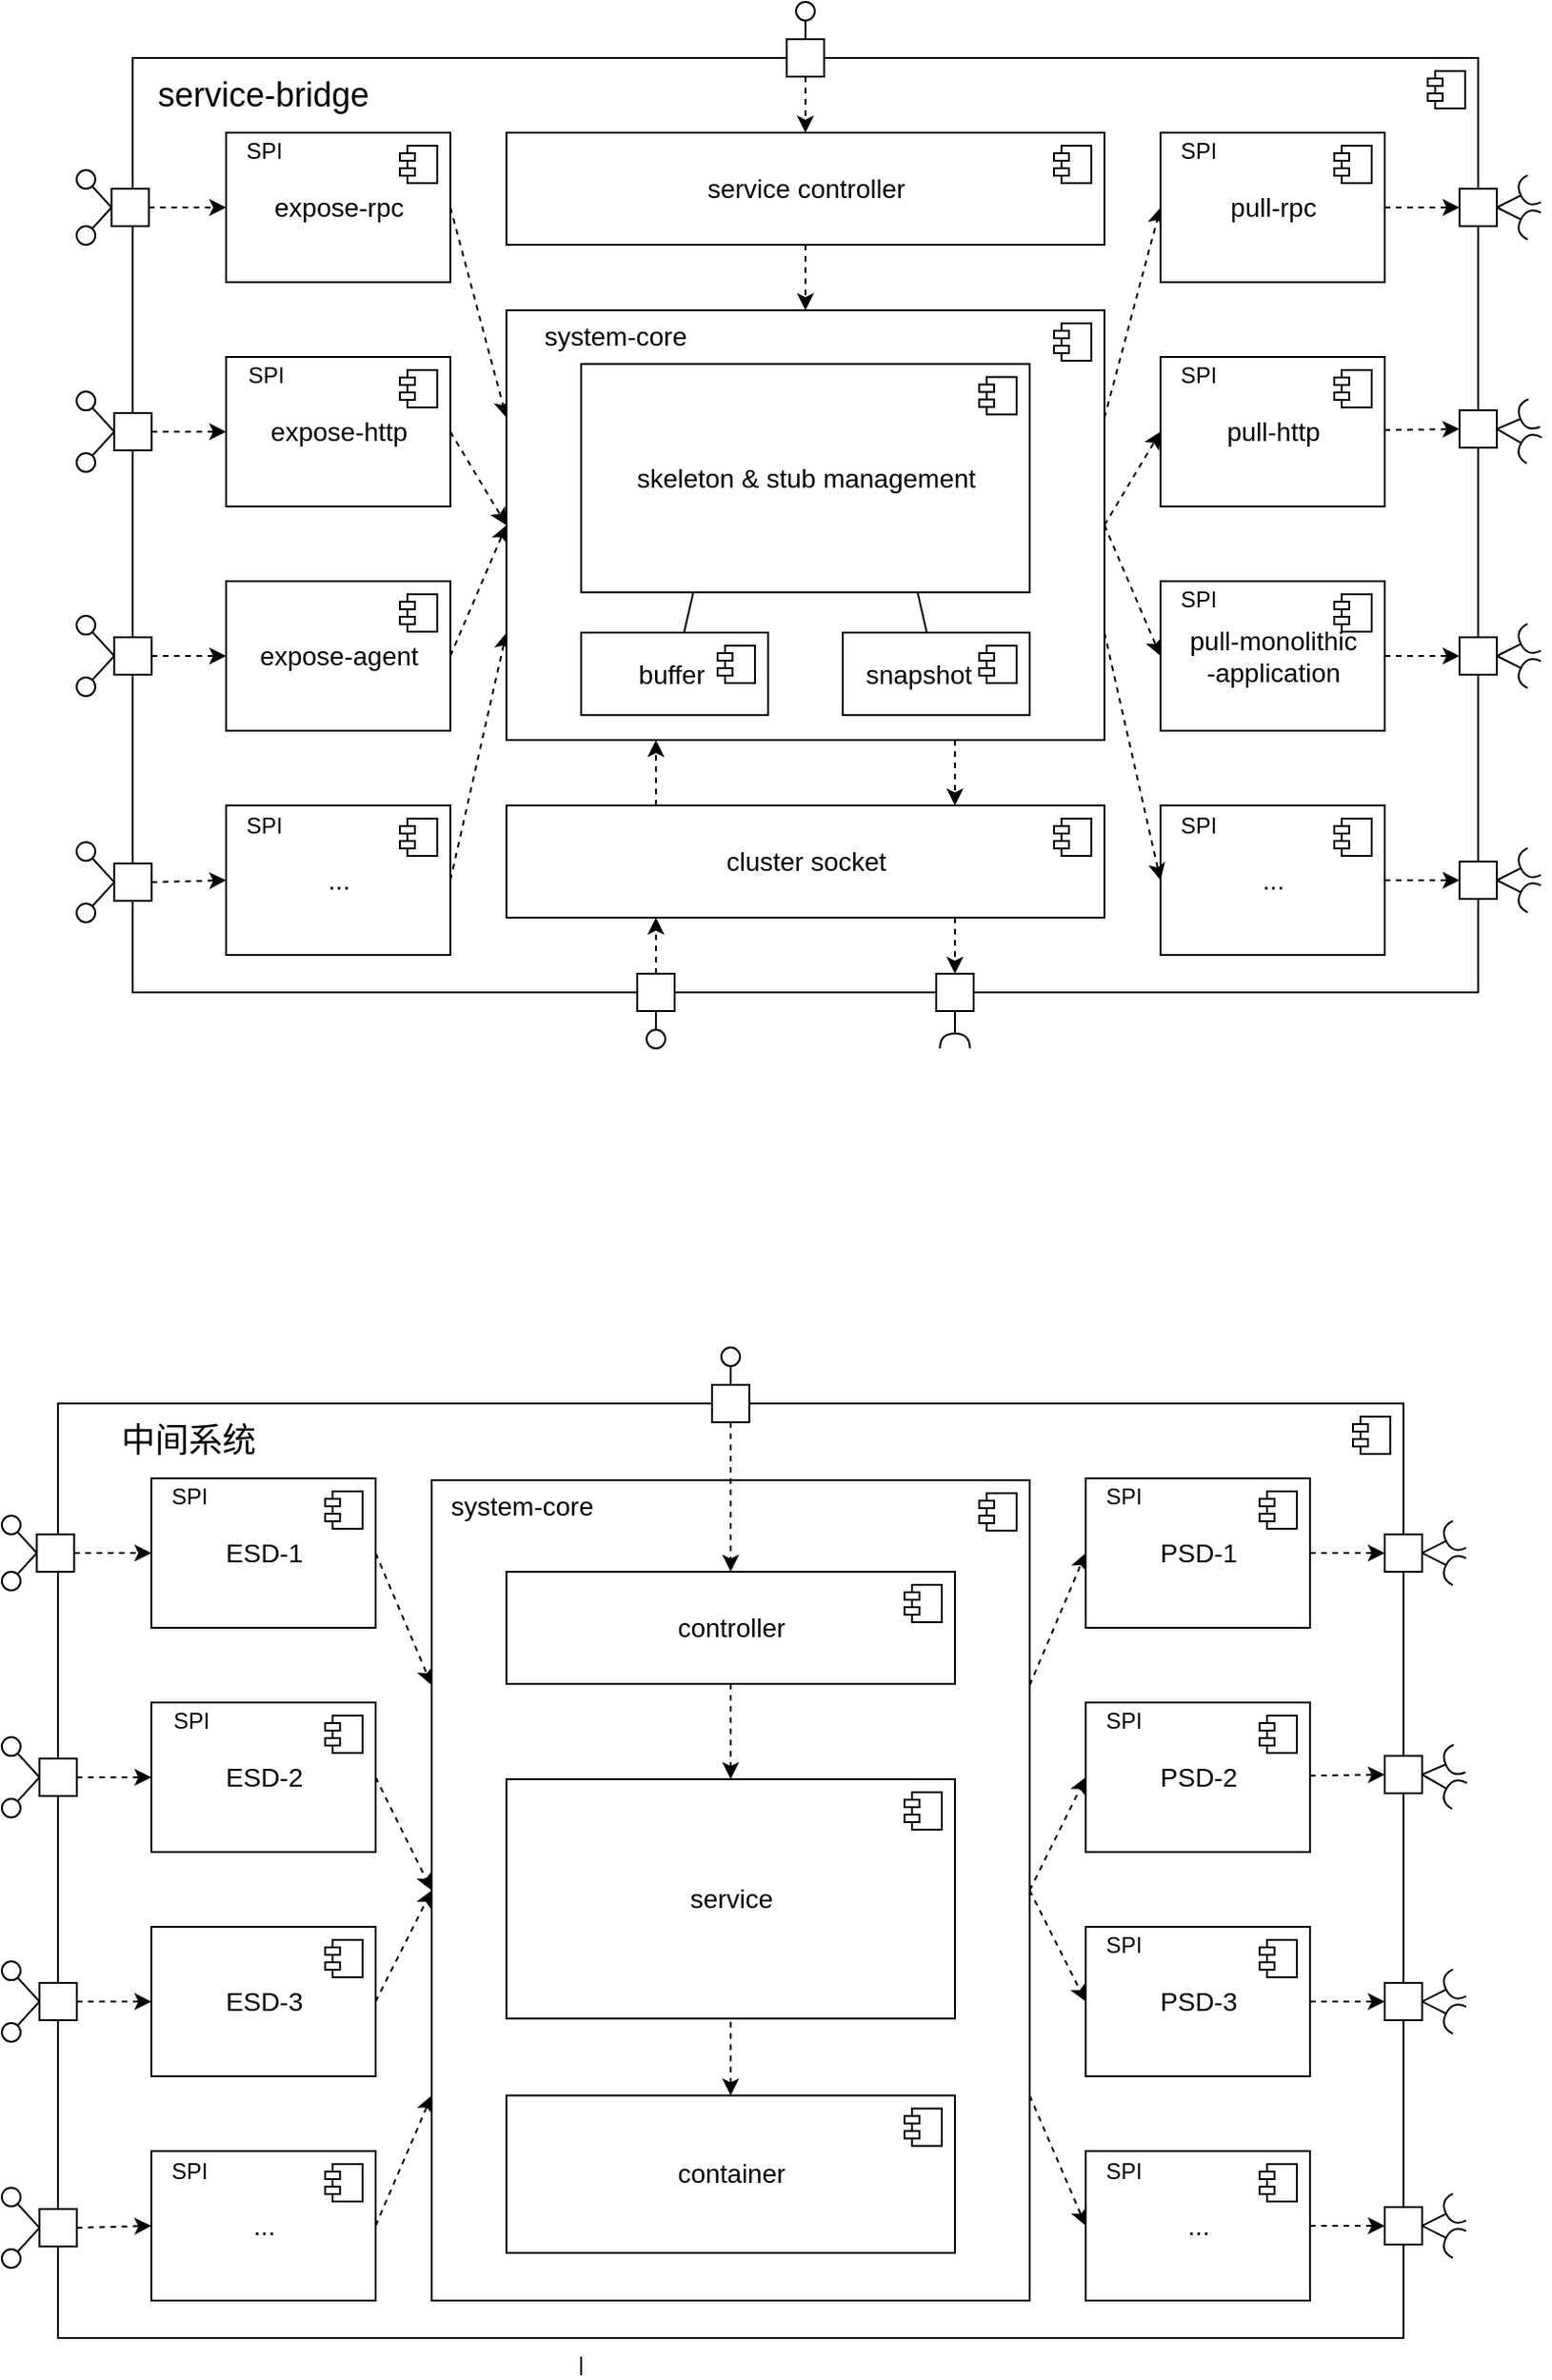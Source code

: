 <mxfile version="12.4.2" type="device" pages="13"><diagram id="EWLs4TVmFix0Wqth0LA4" name="系统结构图"><mxGraphModel dx="-131" dy="616" grid="0" gridSize="10" guides="1" tooltips="1" connect="1" arrows="1" fold="1" page="1" pageScale="1" pageWidth="1169" pageHeight="827" math="0" shadow="0"><root><mxCell id="Lr-i9tO9IvTsJVkpha50-0"/><mxCell id="Lr-i9tO9IvTsJVkpha50-1" parent="Lr-i9tO9IvTsJVkpha50-0"/><mxCell id="PGl33ZkDLRp6e4lCsPV7-0" value="" style="html=1;shadow=0;" parent="Lr-i9tO9IvTsJVkpha50-1" vertex="1"><mxGeometry x="1360" y="160" width="720" height="500" as="geometry"/></mxCell><mxCell id="PGl33ZkDLRp6e4lCsPV7-1" value="" style="shape=component;jettyWidth=8;jettyHeight=4;" parent="PGl33ZkDLRp6e4lCsPV7-0" vertex="1"><mxGeometry x="1" width="20" height="20" relative="1" as="geometry"><mxPoint x="-27" y="7" as="offset"/></mxGeometry></mxCell><mxCell id="PGl33ZkDLRp6e4lCsPV7-50" style="edgeStyle=none;rounded=0;orthogonalLoop=1;jettySize=auto;html=1;entryX=0;entryY=0.5;entryDx=0;entryDy=0;shadow=0;startArrow=none;startFill=0;strokeColor=#000000;dashed=1;exitX=1;exitY=0.25;exitDx=0;exitDy=0;" parent="PGl33ZkDLRp6e4lCsPV7-0" source="PGl33ZkDLRp6e4lCsPV7-2" target="PGl33ZkDLRp6e4lCsPV7-4" edge="1"><mxGeometry relative="1" as="geometry"/></mxCell><mxCell id="PGl33ZkDLRp6e4lCsPV7-52" style="edgeStyle=none;rounded=0;orthogonalLoop=1;jettySize=auto;html=1;entryX=0;entryY=0.5;entryDx=0;entryDy=0;shadow=0;dashed=1;startArrow=none;startFill=0;strokeColor=#000000;exitX=1;exitY=0.5;exitDx=0;exitDy=0;" parent="PGl33ZkDLRp6e4lCsPV7-0" source="PGl33ZkDLRp6e4lCsPV7-2" target="PGl33ZkDLRp6e4lCsPV7-25" edge="1"><mxGeometry relative="1" as="geometry"><mxPoint x="480.205" y="284.483" as="sourcePoint"/></mxGeometry></mxCell><mxCell id="PGl33ZkDLRp6e4lCsPV7-53" style="edgeStyle=none;rounded=0;orthogonalLoop=1;jettySize=auto;html=1;entryX=0;entryY=0.5;entryDx=0;entryDy=0;shadow=0;dashed=1;startArrow=none;startFill=0;strokeColor=#000000;exitX=1;exitY=0.5;exitDx=0;exitDy=0;" parent="PGl33ZkDLRp6e4lCsPV7-0" source="PGl33ZkDLRp6e4lCsPV7-2" target="PGl33ZkDLRp6e4lCsPV7-27" edge="1"><mxGeometry relative="1" as="geometry"><mxPoint x="480.205" y="284.483" as="sourcePoint"/></mxGeometry></mxCell><mxCell id="PGl33ZkDLRp6e4lCsPV7-4" value="&lt;font style=&quot;font-size: 14px&quot;&gt;pull-rpc&lt;/font&gt;" style="html=1;shadow=0;strokeColor=#000000;" parent="PGl33ZkDLRp6e4lCsPV7-0" vertex="1"><mxGeometry x="550" y="40" width="120" height="80" as="geometry"/></mxCell><mxCell id="PGl33ZkDLRp6e4lCsPV7-5" value="" style="shape=component;jettyWidth=8;jettyHeight=4;" parent="PGl33ZkDLRp6e4lCsPV7-4" vertex="1"><mxGeometry x="1" width="20" height="20" relative="1" as="geometry"><mxPoint x="-27" y="7" as="offset"/></mxGeometry></mxCell><mxCell id="nBfo8MDUl_B2nD7LNLeq-6" value="SPI" style="text;html=1;strokeColor=none;fillColor=none;align=center;verticalAlign=middle;whiteSpace=wrap;rounded=0;shadow=0;" parent="PGl33ZkDLRp6e4lCsPV7-4" vertex="1"><mxGeometry x="0.001" width="40.997" height="20" as="geometry"/></mxCell><mxCell id="PGl33ZkDLRp6e4lCsPV7-25" value="&lt;font style=&quot;font-size: 14px&quot;&gt;pull-http&lt;/font&gt;" style="html=1;shadow=0;strokeColor=#000000;" parent="PGl33ZkDLRp6e4lCsPV7-0" vertex="1"><mxGeometry x="550" y="160" width="120" height="80" as="geometry"/></mxCell><mxCell id="PGl33ZkDLRp6e4lCsPV7-26" value="" style="shape=component;jettyWidth=8;jettyHeight=4;" parent="PGl33ZkDLRp6e4lCsPV7-25" vertex="1"><mxGeometry x="1" width="20" height="20" relative="1" as="geometry"><mxPoint x="-27" y="7" as="offset"/></mxGeometry></mxCell><mxCell id="nBfo8MDUl_B2nD7LNLeq-123" value="SPI" style="text;html=1;strokeColor=none;fillColor=none;align=center;verticalAlign=middle;whiteSpace=wrap;rounded=0;shadow=0;" parent="PGl33ZkDLRp6e4lCsPV7-25" vertex="1"><mxGeometry x="0.001" y="3.501e-14" width="40.997" height="19.228" as="geometry"/></mxCell><mxCell id="PGl33ZkDLRp6e4lCsPV7-27" value="&lt;font style=&quot;font-size: 14px&quot;&gt;&lt;font&gt;pull-&lt;/font&gt;&lt;span style=&quot;font-family: &amp;#34;arial&amp;#34; , sans-serif ; text-align: left ; white-space: normal ; background-color: rgb(255 , 255 , 255)&quot;&gt;monolithic&lt;br&gt;-application&lt;/span&gt;&lt;/font&gt;" style="html=1;shadow=0;strokeColor=#000000;" parent="PGl33ZkDLRp6e4lCsPV7-0" vertex="1"><mxGeometry x="550" y="280" width="120" height="80" as="geometry"/></mxCell><mxCell id="PGl33ZkDLRp6e4lCsPV7-28" value="" style="shape=component;jettyWidth=8;jettyHeight=4;" parent="PGl33ZkDLRp6e4lCsPV7-27" vertex="1"><mxGeometry x="1" width="20" height="20" relative="1" as="geometry"><mxPoint x="-27" y="7" as="offset"/></mxGeometry></mxCell><mxCell id="nBfo8MDUl_B2nD7LNLeq-124" value="SPI" style="text;html=1;strokeColor=none;fillColor=none;align=center;verticalAlign=middle;whiteSpace=wrap;rounded=0;shadow=0;" parent="PGl33ZkDLRp6e4lCsPV7-27" vertex="1"><mxGeometry x="0.001" y="6.459e-14" width="40.997" height="20.271" as="geometry"/></mxCell><mxCell id="PGl33ZkDLRp6e4lCsPV7-29" value="&lt;font style=&quot;font-size: 14px&quot;&gt;...&lt;/font&gt;" style="html=1;shadow=0;strokeColor=#000000;" parent="PGl33ZkDLRp6e4lCsPV7-0" vertex="1"><mxGeometry x="550" y="400" width="120" height="80" as="geometry"/></mxCell><mxCell id="PGl33ZkDLRp6e4lCsPV7-30" value="" style="shape=component;jettyWidth=8;jettyHeight=4;" parent="PGl33ZkDLRp6e4lCsPV7-29" vertex="1"><mxGeometry x="1" width="20" height="20" relative="1" as="geometry"><mxPoint x="-27" y="7" as="offset"/></mxGeometry></mxCell><mxCell id="nBfo8MDUl_B2nD7LNLeq-128" value="SPI" style="text;html=1;strokeColor=none;fillColor=none;align=center;verticalAlign=middle;whiteSpace=wrap;rounded=0;shadow=0;" parent="PGl33ZkDLRp6e4lCsPV7-29" vertex="1"><mxGeometry x="0.001" y="0.003" width="40.997" height="22.069" as="geometry"/></mxCell><mxCell id="PGl33ZkDLRp6e4lCsPV7-31" value="&lt;font style=&quot;font-size: 14px&quot;&gt;expose-rpc&lt;/font&gt;" style="html=1;shadow=0;strokeColor=#000000;" parent="PGl33ZkDLRp6e4lCsPV7-0" vertex="1"><mxGeometry x="50" y="40" width="120" height="80" as="geometry"/></mxCell><mxCell id="PGl33ZkDLRp6e4lCsPV7-32" value="" style="shape=component;jettyWidth=8;jettyHeight=4;" parent="PGl33ZkDLRp6e4lCsPV7-31" vertex="1"><mxGeometry x="1" width="20" height="20" relative="1" as="geometry"><mxPoint x="-27" y="7" as="offset"/></mxGeometry></mxCell><mxCell id="nBfo8MDUl_B2nD7LNLeq-0" value="SPI" style="text;html=1;strokeColor=none;fillColor=none;align=center;verticalAlign=middle;whiteSpace=wrap;rounded=0;shadow=0;" parent="PGl33ZkDLRp6e4lCsPV7-31" vertex="1"><mxGeometry x="0.001" width="40.997" height="20" as="geometry"/></mxCell><mxCell id="PGl33ZkDLRp6e4lCsPV7-54" style="edgeStyle=none;rounded=0;orthogonalLoop=1;jettySize=auto;html=1;shadow=0;dashed=1;startArrow=none;startFill=0;strokeColor=#000000;exitX=1;exitY=0.5;exitDx=0;exitDy=0;entryX=0;entryY=0.5;entryDx=0;entryDy=0;" parent="PGl33ZkDLRp6e4lCsPV7-0" source="PGl33ZkDLRp6e4lCsPV7-33" target="PGl33ZkDLRp6e4lCsPV7-2" edge="1"><mxGeometry relative="1" as="geometry"><mxPoint x="193" y="275" as="targetPoint"/></mxGeometry></mxCell><mxCell id="PGl33ZkDLRp6e4lCsPV7-33" value="&lt;font style=&quot;font-size: 14px&quot;&gt;expose-http&lt;/font&gt;" style="html=1;shadow=0;strokeColor=#000000;" parent="PGl33ZkDLRp6e4lCsPV7-0" vertex="1"><mxGeometry x="50" y="160" width="120" height="80" as="geometry"/></mxCell><mxCell id="PGl33ZkDLRp6e4lCsPV7-34" value="" style="shape=component;jettyWidth=8;jettyHeight=4;" parent="PGl33ZkDLRp6e4lCsPV7-33" vertex="1"><mxGeometry x="1" width="20" height="20" relative="1" as="geometry"><mxPoint x="-27" y="7" as="offset"/></mxGeometry></mxCell><mxCell id="nBfo8MDUl_B2nD7LNLeq-1" value="SPI" style="text;html=1;strokeColor=none;fillColor=none;align=center;verticalAlign=middle;whiteSpace=wrap;rounded=0;shadow=0;" parent="PGl33ZkDLRp6e4lCsPV7-33" vertex="1"><mxGeometry x="0.586" width="40.997" height="20" as="geometry"/></mxCell><mxCell id="PGl33ZkDLRp6e4lCsPV7-55" style="edgeStyle=none;rounded=0;orthogonalLoop=1;jettySize=auto;html=1;entryX=0;entryY=0.5;entryDx=0;entryDy=0;shadow=0;dashed=1;startArrow=none;startFill=0;strokeColor=#000000;exitX=1;exitY=0.5;exitDx=0;exitDy=0;" parent="PGl33ZkDLRp6e4lCsPV7-0" source="PGl33ZkDLRp6e4lCsPV7-35" target="PGl33ZkDLRp6e4lCsPV7-2" edge="1"><mxGeometry relative="1" as="geometry"/></mxCell><mxCell id="PGl33ZkDLRp6e4lCsPV7-35" value="&lt;font style=&quot;font-size: 14px&quot;&gt;expose-agent&lt;/font&gt;" style="html=1;shadow=0;" parent="PGl33ZkDLRp6e4lCsPV7-0" vertex="1"><mxGeometry x="50" y="280" width="120" height="80" as="geometry"/></mxCell><mxCell id="PGl33ZkDLRp6e4lCsPV7-36" value="" style="shape=component;jettyWidth=8;jettyHeight=4;" parent="PGl33ZkDLRp6e4lCsPV7-35" vertex="1"><mxGeometry x="1" width="20" height="20" relative="1" as="geometry"><mxPoint x="-27" y="7" as="offset"/></mxGeometry></mxCell><mxCell id="79quLWGK2gRx3CiFMK3B-0" style="rounded=0;orthogonalLoop=1;jettySize=auto;html=1;entryX=0;entryY=0.75;entryDx=0;entryDy=0;dashed=1;exitX=1;exitY=0.5;exitDx=0;exitDy=0;" parent="PGl33ZkDLRp6e4lCsPV7-0" source="PGl33ZkDLRp6e4lCsPV7-37" target="PGl33ZkDLRp6e4lCsPV7-2" edge="1"><mxGeometry relative="1" as="geometry"/></mxCell><mxCell id="PGl33ZkDLRp6e4lCsPV7-37" value="&lt;font style=&quot;font-size: 14px&quot;&gt;...&lt;/font&gt;" style="html=1;shadow=0;strokeColor=#000000;" parent="PGl33ZkDLRp6e4lCsPV7-0" vertex="1"><mxGeometry x="50" y="400" width="120" height="80" as="geometry"/></mxCell><mxCell id="PGl33ZkDLRp6e4lCsPV7-38" value="" style="shape=component;jettyWidth=8;jettyHeight=4;" parent="PGl33ZkDLRp6e4lCsPV7-37" vertex="1"><mxGeometry x="1" width="20" height="20" relative="1" as="geometry"><mxPoint x="-27" y="7" as="offset"/></mxGeometry></mxCell><mxCell id="nBfo8MDUl_B2nD7LNLeq-5" value="SPI" style="text;html=1;strokeColor=none;fillColor=none;align=center;verticalAlign=middle;whiteSpace=wrap;rounded=0;shadow=0;" parent="PGl33ZkDLRp6e4lCsPV7-37" vertex="1"><mxGeometry x="0.001" y="0.003" width="40.997" height="22.069" as="geometry"/></mxCell><mxCell id="PGl33ZkDLRp6e4lCsPV7-51" style="edgeStyle=none;rounded=0;orthogonalLoop=1;jettySize=auto;html=1;entryX=0;entryY=0.25;entryDx=0;entryDy=0;shadow=0;startArrow=none;startFill=0;strokeColor=#000000;exitX=1;exitY=0.5;exitDx=0;exitDy=0;dashed=1;" parent="PGl33ZkDLRp6e4lCsPV7-0" source="PGl33ZkDLRp6e4lCsPV7-31" target="PGl33ZkDLRp6e4lCsPV7-2" edge="1"><mxGeometry relative="1" as="geometry"/></mxCell><mxCell id="PGl33ZkDLRp6e4lCsPV7-77" value="" style="edgeStyle=none;rounded=0;orthogonalLoop=1;jettySize=auto;html=1;shadow=0;startArrow=none;startFill=0;endArrow=classic;endFill=1;strokeColor=#000000;dashed=1;exitX=1;exitY=0.5;exitDx=0;exitDy=0;" parent="PGl33ZkDLRp6e4lCsPV7-0" source="uypzVmVG097pJ6V6vvv3-4" target="PGl33ZkDLRp6e4lCsPV7-31" edge="1"><mxGeometry relative="1" as="geometry"><mxPoint x="10.14" y="82.917" as="sourcePoint"/></mxGeometry></mxCell><mxCell id="PGl33ZkDLRp6e4lCsPV7-79" style="edgeStyle=none;rounded=0;orthogonalLoop=1;jettySize=auto;html=1;entryX=0;entryY=0.5;entryDx=0;entryDy=0;shadow=0;dashed=1;startArrow=none;startFill=0;endArrow=classic;endFill=1;strokeColor=#000000;fillColor=#dae8fc;exitX=1;exitY=0.5;exitDx=0;exitDy=0;" parent="PGl33ZkDLRp6e4lCsPV7-0" source="uypzVmVG097pJ6V6vvv3-21" target="PGl33ZkDLRp6e4lCsPV7-35" edge="1"><mxGeometry relative="1" as="geometry"><mxPoint x="6.18" y="353.42" as="sourcePoint"/></mxGeometry></mxCell><mxCell id="PGl33ZkDLRp6e4lCsPV7-80" style="edgeStyle=none;rounded=0;orthogonalLoop=1;jettySize=auto;html=1;entryX=0;entryY=0.5;entryDx=0;entryDy=0;shadow=0;dashed=1;startArrow=none;startFill=0;endArrow=classic;endFill=1;strokeColor=#000000;exitX=1;exitY=0.5;exitDx=0;exitDy=0;" parent="PGl33ZkDLRp6e4lCsPV7-0" source="uypzVmVG097pJ6V6vvv3-26" target="PGl33ZkDLRp6e4lCsPV7-37" edge="1"><mxGeometry relative="1" as="geometry"><mxPoint x="6.74" y="456.797" as="sourcePoint"/></mxGeometry></mxCell><mxCell id="uypzVmVG097pJ6V6vvv3-34" style="edgeStyle=none;rounded=0;orthogonalLoop=1;jettySize=auto;html=1;entryX=0.5;entryY=0;entryDx=0;entryDy=0;strokeColor=#000000;dashed=1;" parent="PGl33ZkDLRp6e4lCsPV7-0" source="PGl33ZkDLRp6e4lCsPV7-105" target="PGl33ZkDLRp6e4lCsPV7-2" edge="1"><mxGeometry relative="1" as="geometry"/></mxCell><mxCell id="PGl33ZkDLRp6e4lCsPV7-105" value="&lt;font style=&quot;font-size: 14px&quot;&gt;service controller&lt;/font&gt;" style="html=1;shadow=0;strokeColor=#000000;" parent="PGl33ZkDLRp6e4lCsPV7-0" vertex="1"><mxGeometry x="200" y="40" width="320" height="60" as="geometry"/></mxCell><mxCell id="PGl33ZkDLRp6e4lCsPV7-106" value="" style="shape=component;jettyWidth=8;jettyHeight=4;" parent="PGl33ZkDLRp6e4lCsPV7-105" vertex="1"><mxGeometry x="1" width="20" height="20" relative="1" as="geometry"><mxPoint x="-27" y="7" as="offset"/></mxGeometry></mxCell><mxCell id="PGl33ZkDLRp6e4lCsPV7-120" value="&lt;font style=&quot;font-size: 18px&quot;&gt;service-bridge&lt;/font&gt;" style="text;html=1;strokeColor=none;fillColor=none;align=center;verticalAlign=middle;whiteSpace=wrap;rounded=0;shadow=0;" parent="PGl33ZkDLRp6e4lCsPV7-0" vertex="1"><mxGeometry x="10" y="10" width="120" height="20" as="geometry"/></mxCell><mxCell id="79quLWGK2gRx3CiFMK3B-1" style="edgeStyle=none;rounded=0;orthogonalLoop=1;jettySize=auto;html=1;entryX=0;entryY=0.5;entryDx=0;entryDy=0;dashed=1;exitX=1;exitY=0.75;exitDx=0;exitDy=0;" parent="PGl33ZkDLRp6e4lCsPV7-0" source="PGl33ZkDLRp6e4lCsPV7-2" target="PGl33ZkDLRp6e4lCsPV7-29" edge="1"><mxGeometry relative="1" as="geometry"/></mxCell><mxCell id="uypzVmVG097pJ6V6vvv3-43" style="edgeStyle=none;rounded=0;orthogonalLoop=1;jettySize=auto;html=1;entryX=0.75;entryY=0;entryDx=0;entryDy=0;dashed=1;strokeColor=#000000;exitX=0.75;exitY=1;exitDx=0;exitDy=0;" parent="PGl33ZkDLRp6e4lCsPV7-0" source="PGl33ZkDLRp6e4lCsPV7-2" target="uypzVmVG097pJ6V6vvv3-35" edge="1"><mxGeometry relative="1" as="geometry"/></mxCell><mxCell id="PGl33ZkDLRp6e4lCsPV7-2" value="" style="html=1;shadow=0;strokeColor=#000000;" parent="PGl33ZkDLRp6e4lCsPV7-0" vertex="1"><mxGeometry x="200" y="135" width="320" height="230" as="geometry"/></mxCell><mxCell id="PGl33ZkDLRp6e4lCsPV7-3" value="" style="shape=component;jettyWidth=8;jettyHeight=4;" parent="PGl33ZkDLRp6e4lCsPV7-2" vertex="1"><mxGeometry x="1" width="20" height="20" relative="1" as="geometry"><mxPoint x="-27" y="7" as="offset"/></mxGeometry></mxCell><mxCell id="593HPVpqTMCxJmDj2WO--0" value="&lt;span style=&quot;font-size: 14px&quot;&gt;system-core&lt;/span&gt;" style="text;html=1;strokeColor=none;fillColor=none;align=center;verticalAlign=middle;whiteSpace=wrap;rounded=0;shadow=0;" parent="PGl33ZkDLRp6e4lCsPV7-2" vertex="1"><mxGeometry x="10.296" y="7.188" width="96.649" height="14.375" as="geometry"/></mxCell><mxCell id="593HPVpqTMCxJmDj2WO--5" value="&lt;font style=&quot;font-size: 14px&quot;&gt;skeleton &amp;amp; stub management&lt;/font&gt;" style="html=1;shadow=0;strokeColor=#000000;" parent="PGl33ZkDLRp6e4lCsPV7-2" vertex="1"><mxGeometry x="40" y="28.75" width="240.0" height="122.188" as="geometry"/></mxCell><mxCell id="593HPVpqTMCxJmDj2WO--6" value="" style="shape=component;jettyWidth=8;jettyHeight=4;" parent="593HPVpqTMCxJmDj2WO--5" vertex="1"><mxGeometry x="1" width="20" height="20" relative="1" as="geometry"><mxPoint x="-27" y="7" as="offset"/></mxGeometry></mxCell><mxCell id="593HPVpqTMCxJmDj2WO--8" style="edgeStyle=none;rounded=0;orthogonalLoop=1;jettySize=auto;html=1;entryX=0.25;entryY=1;entryDx=0;entryDy=0;shadow=0;startArrow=none;startFill=0;endArrow=none;endFill=0;strokeColor=#000000;" parent="PGl33ZkDLRp6e4lCsPV7-2" source="PGl33ZkDLRp6e4lCsPV7-17" target="593HPVpqTMCxJmDj2WO--5" edge="1"><mxGeometry relative="1" as="geometry"/></mxCell><mxCell id="PGl33ZkDLRp6e4lCsPV7-17" value="&lt;span style=&quot;font-size: 14px&quot;&gt;buffer&amp;nbsp;&lt;/span&gt;" style="html=1;shadow=0;strokeColor=#000000;" parent="PGl33ZkDLRp6e4lCsPV7-2" vertex="1"><mxGeometry x="40" y="172.5" width="100" height="44.13" as="geometry"/></mxCell><mxCell id="PGl33ZkDLRp6e4lCsPV7-18" value="" style="shape=component;jettyWidth=8;jettyHeight=4;" parent="PGl33ZkDLRp6e4lCsPV7-17" vertex="1"><mxGeometry x="1" width="20" height="20" relative="1" as="geometry"><mxPoint x="-27" y="7" as="offset"/></mxGeometry></mxCell><mxCell id="593HPVpqTMCxJmDj2WO--9" style="edgeStyle=none;rounded=0;orthogonalLoop=1;jettySize=auto;html=1;entryX=0.75;entryY=1;entryDx=0;entryDy=0;shadow=0;startArrow=none;startFill=0;endArrow=none;endFill=0;strokeColor=#000000;" parent="PGl33ZkDLRp6e4lCsPV7-2" source="PGl33ZkDLRp6e4lCsPV7-124" target="593HPVpqTMCxJmDj2WO--5" edge="1"><mxGeometry relative="1" as="geometry"/></mxCell><mxCell id="PGl33ZkDLRp6e4lCsPV7-124" value="&lt;span style=&quot;font-size: 14px&quot;&gt;snapshot&amp;nbsp; &amp;nbsp; &amp;nbsp;&lt;/span&gt;" style="html=1;shadow=0;strokeColor=#000000;" parent="PGl33ZkDLRp6e4lCsPV7-2" vertex="1"><mxGeometry x="180" y="172.5" width="100" height="44.13" as="geometry"/></mxCell><mxCell id="PGl33ZkDLRp6e4lCsPV7-125" value="" style="shape=component;jettyWidth=8;jettyHeight=4;" parent="PGl33ZkDLRp6e4lCsPV7-124" vertex="1"><mxGeometry x="1" width="20" height="20" relative="1" as="geometry"><mxPoint x="-27" y="7" as="offset"/></mxGeometry></mxCell><mxCell id="uypzVmVG097pJ6V6vvv3-2" value="" style="edgeStyle=none;rounded=0;orthogonalLoop=1;jettySize=auto;html=1;shadow=0;startArrow=none;startFill=0;endArrow=classic;endFill=1;strokeColor=#000000;dashed=1;exitX=1;exitY=0.5;exitDx=0;exitDy=0;entryX=0;entryY=0.5;entryDx=0;entryDy=0;" parent="PGl33ZkDLRp6e4lCsPV7-0" source="uypzVmVG097pJ6V6vvv3-12" target="PGl33ZkDLRp6e4lCsPV7-33" edge="1"><mxGeometry relative="1" as="geometry"><mxPoint x="10.14" y="202.747" as="sourcePoint"/><mxPoint x="50.72" y="201.947" as="targetPoint"/></mxGeometry></mxCell><mxCell id="uypzVmVG097pJ6V6vvv3-4" value="" style="whiteSpace=wrap;html=1;aspect=fixed;shadow=0;strokeColor=#000000;" parent="PGl33ZkDLRp6e4lCsPV7-0" vertex="1"><mxGeometry x="-11.31" y="70" width="20" height="20" as="geometry"/></mxCell><mxCell id="uypzVmVG097pJ6V6vvv3-12" value="" style="whiteSpace=wrap;html=1;aspect=fixed;shadow=0;strokeColor=#000000;" parent="PGl33ZkDLRp6e4lCsPV7-0" vertex="1"><mxGeometry x="-9.86" y="190" width="20" height="20" as="geometry"/></mxCell><mxCell id="uypzVmVG097pJ6V6vvv3-21" value="" style="whiteSpace=wrap;html=1;aspect=fixed;shadow=0;strokeColor=#000000;" parent="PGl33ZkDLRp6e4lCsPV7-0" vertex="1"><mxGeometry x="-9.86" y="310" width="20" height="20" as="geometry"/></mxCell><mxCell id="uypzVmVG097pJ6V6vvv3-22" value="" style="edgeStyle=none;rounded=0;orthogonalLoop=1;jettySize=auto;html=1;shadow=0;startArrow=none;startFill=0;endArrow=none;endFill=0;strokeColor=#000000;exitX=0;exitY=0.5;exitDx=0;exitDy=0;" parent="PGl33ZkDLRp6e4lCsPV7-0" source="uypzVmVG097pJ6V6vvv3-21" target="uypzVmVG097pJ6V6vvv3-25" edge="1"><mxGeometry relative="1" as="geometry"><mxPoint x="-12.49" y="321.835" as="sourcePoint"/></mxGeometry></mxCell><mxCell id="uypzVmVG097pJ6V6vvv3-23" value="" style="rounded=0;orthogonalLoop=1;jettySize=auto;html=1;endArrow=none;endFill=0;shadow=0;strokeColor=#000000;exitX=0;exitY=0.5;exitDx=0;exitDy=0;" parent="PGl33ZkDLRp6e4lCsPV7-0" source="uypzVmVG097pJ6V6vvv3-21" target="uypzVmVG097pJ6V6vvv3-24" edge="1"><mxGeometry relative="1" as="geometry"><mxPoint x="-12.91" y="312" as="sourcePoint"/></mxGeometry></mxCell><mxCell id="uypzVmVG097pJ6V6vvv3-24" value="" style="ellipse;whiteSpace=wrap;html=1;fontFamily=Helvetica;fontSize=12;fontColor=#000000;align=center;strokeColor=#000000;fillColor=#ffffff;points=[];aspect=fixed;resizable=0;shadow=0;" parent="PGl33ZkDLRp6e4lCsPV7-0" vertex="1"><mxGeometry x="-30" y="298.55" width="10" height="10" as="geometry"/></mxCell><mxCell id="uypzVmVG097pJ6V6vvv3-25" value="" style="ellipse;whiteSpace=wrap;html=1;fontFamily=Helvetica;fontSize=12;fontColor=#000000;align=center;strokeColor=#000000;fillColor=#ffffff;points=[];aspect=fixed;resizable=0;shadow=0;" parent="PGl33ZkDLRp6e4lCsPV7-0" vertex="1"><mxGeometry x="-30" y="331.46" width="10" height="10" as="geometry"/></mxCell><mxCell id="uypzVmVG097pJ6V6vvv3-26" value="" style="whiteSpace=wrap;html=1;aspect=fixed;shadow=0;strokeColor=#000000;" parent="PGl33ZkDLRp6e4lCsPV7-0" vertex="1"><mxGeometry x="-9.86" y="431.04" width="20" height="20" as="geometry"/></mxCell><mxCell id="uypzVmVG097pJ6V6vvv3-27" value="" style="edgeStyle=none;rounded=0;orthogonalLoop=1;jettySize=auto;html=1;shadow=0;startArrow=none;startFill=0;endArrow=none;endFill=0;strokeColor=#000000;exitX=0;exitY=0.5;exitDx=0;exitDy=0;" parent="PGl33ZkDLRp6e4lCsPV7-0" source="uypzVmVG097pJ6V6vvv3-26" target="uypzVmVG097pJ6V6vvv3-30" edge="1"><mxGeometry relative="1" as="geometry"><mxPoint x="-1332.49" y="282.875" as="sourcePoint"/></mxGeometry></mxCell><mxCell id="uypzVmVG097pJ6V6vvv3-28" value="" style="rounded=0;orthogonalLoop=1;jettySize=auto;html=1;endArrow=none;endFill=0;shadow=0;strokeColor=#000000;exitX=0;exitY=0.5;exitDx=0;exitDy=0;" parent="PGl33ZkDLRp6e4lCsPV7-0" source="uypzVmVG097pJ6V6vvv3-26" target="uypzVmVG097pJ6V6vvv3-29" edge="1"><mxGeometry relative="1" as="geometry"><mxPoint x="-1332.91" y="273.04" as="sourcePoint"/></mxGeometry></mxCell><mxCell id="uypzVmVG097pJ6V6vvv3-29" value="" style="ellipse;whiteSpace=wrap;html=1;fontFamily=Helvetica;fontSize=12;fontColor=#000000;align=center;strokeColor=#000000;fillColor=#ffffff;points=[];aspect=fixed;resizable=0;shadow=0;" parent="PGl33ZkDLRp6e4lCsPV7-0" vertex="1"><mxGeometry x="-30.0" y="419.59" width="10" height="10" as="geometry"/></mxCell><mxCell id="uypzVmVG097pJ6V6vvv3-30" value="" style="ellipse;whiteSpace=wrap;html=1;fontFamily=Helvetica;fontSize=12;fontColor=#000000;align=center;strokeColor=#000000;fillColor=#ffffff;points=[];aspect=fixed;resizable=0;shadow=0;" parent="PGl33ZkDLRp6e4lCsPV7-0" vertex="1"><mxGeometry x="-30.0" y="452.5" width="10" height="10" as="geometry"/></mxCell><mxCell id="uypzVmVG097pJ6V6vvv3-42" style="edgeStyle=none;rounded=0;orthogonalLoop=1;jettySize=auto;html=1;entryX=0.25;entryY=1;entryDx=0;entryDy=0;dashed=1;strokeColor=#000000;exitX=0.25;exitY=0;exitDx=0;exitDy=0;" parent="PGl33ZkDLRp6e4lCsPV7-0" source="uypzVmVG097pJ6V6vvv3-35" target="PGl33ZkDLRp6e4lCsPV7-2" edge="1"><mxGeometry relative="1" as="geometry"/></mxCell><mxCell id="uypzVmVG097pJ6V6vvv3-35" value="&lt;font style=&quot;font-size: 14px&quot;&gt;cluster socket&lt;/font&gt;" style="html=1;shadow=0;strokeColor=#000000;" parent="PGl33ZkDLRp6e4lCsPV7-0" vertex="1"><mxGeometry x="200" y="400" width="320" height="60" as="geometry"/></mxCell><mxCell id="uypzVmVG097pJ6V6vvv3-36" value="" style="shape=component;jettyWidth=8;jettyHeight=4;" parent="uypzVmVG097pJ6V6vvv3-35" vertex="1"><mxGeometry x="1" width="20" height="20" relative="1" as="geometry"><mxPoint x="-27" y="7" as="offset"/></mxGeometry></mxCell><mxCell id="PGl33ZkDLRp6e4lCsPV7-57" value="" style="whiteSpace=wrap;html=1;aspect=fixed;shadow=0;strokeColor=#000000;" parent="Lr-i9tO9IvTsJVkpha50-1" vertex="1"><mxGeometry x="2070" y="230" width="20" height="20" as="geometry"/></mxCell><mxCell id="PGl33ZkDLRp6e4lCsPV7-65" style="edgeStyle=none;rounded=0;orthogonalLoop=1;jettySize=auto;html=1;entryX=0;entryY=0.5;entryDx=0;entryDy=0;shadow=0;dashed=1;startArrow=none;startFill=0;strokeColor=#000000;" parent="Lr-i9tO9IvTsJVkpha50-1" source="PGl33ZkDLRp6e4lCsPV7-4" target="PGl33ZkDLRp6e4lCsPV7-57" edge="1"><mxGeometry relative="1" as="geometry"/></mxCell><mxCell id="PGl33ZkDLRp6e4lCsPV7-66" style="edgeStyle=none;rounded=0;orthogonalLoop=1;jettySize=auto;html=1;entryX=0;entryY=0.5;entryDx=0;entryDy=0;shadow=0;dashed=1;startArrow=none;startFill=0;strokeColor=#000000;" parent="Lr-i9tO9IvTsJVkpha50-1" source="PGl33ZkDLRp6e4lCsPV7-25" target="PGl33ZkDLRp6e4lCsPV7-58" edge="1"><mxGeometry relative="1" as="geometry"/></mxCell><mxCell id="PGl33ZkDLRp6e4lCsPV7-67" style="edgeStyle=none;rounded=0;orthogonalLoop=1;jettySize=auto;html=1;entryX=0;entryY=0.5;entryDx=0;entryDy=0;shadow=0;dashed=1;startArrow=none;startFill=0;strokeColor=#000000;" parent="Lr-i9tO9IvTsJVkpha50-1" source="PGl33ZkDLRp6e4lCsPV7-27" target="PGl33ZkDLRp6e4lCsPV7-63" edge="1"><mxGeometry relative="1" as="geometry"/></mxCell><mxCell id="PGl33ZkDLRp6e4lCsPV7-82" value="" style="rounded=0;orthogonalLoop=1;jettySize=auto;html=1;endArrow=halfCircle;endFill=0;endSize=6;strokeWidth=1;shadow=0;exitX=1;exitY=0.5;exitDx=0;exitDy=0;" parent="Lr-i9tO9IvTsJVkpha50-1" source="PGl33ZkDLRp6e4lCsPV7-57" edge="1"><mxGeometry relative="1" as="geometry"><mxPoint x="2203.59" y="160" as="sourcePoint"/><mxPoint x="2110" y="230" as="targetPoint"/></mxGeometry></mxCell><mxCell id="PGl33ZkDLRp6e4lCsPV7-84" value="" style="rounded=0;orthogonalLoop=1;jettySize=auto;html=1;endArrow=halfCircle;endFill=0;endSize=6;strokeWidth=1;shadow=0;exitX=1;exitY=0.5;exitDx=0;exitDy=0;" parent="Lr-i9tO9IvTsJVkpha50-1" source="PGl33ZkDLRp6e4lCsPV7-58" edge="1"><mxGeometry relative="1" as="geometry"><mxPoint x="2076.59" y="349.41" as="sourcePoint"/><mxPoint x="2110" y="350" as="targetPoint"/></mxGeometry></mxCell><mxCell id="PGl33ZkDLRp6e4lCsPV7-85" value="" style="rounded=0;orthogonalLoop=1;jettySize=auto;html=1;endArrow=halfCircle;endFill=0;endSize=6;strokeWidth=1;shadow=0;exitX=1;exitY=0.5;exitDx=0;exitDy=0;" parent="Lr-i9tO9IvTsJVkpha50-1" source="PGl33ZkDLRp6e4lCsPV7-63" edge="1"><mxGeometry relative="1" as="geometry"><mxPoint x="2076.59" y="469.41" as="sourcePoint"/><mxPoint x="2110" y="470" as="targetPoint"/></mxGeometry></mxCell><mxCell id="PGl33ZkDLRp6e4lCsPV7-86" value="" style="rounded=0;orthogonalLoop=1;jettySize=auto;html=1;endArrow=halfCircle;endFill=0;endSize=6;strokeWidth=1;shadow=0;exitX=1;exitY=0.5;exitDx=0;exitDy=0;" parent="Lr-i9tO9IvTsJVkpha50-1" source="PGl33ZkDLRp6e4lCsPV7-64" edge="1"><mxGeometry relative="1" as="geometry"><mxPoint x="2076.59" y="569.41" as="sourcePoint"/><mxPoint x="2110" y="590" as="targetPoint"/></mxGeometry></mxCell><mxCell id="PGl33ZkDLRp6e4lCsPV7-87" value="" style="rounded=0;orthogonalLoop=1;jettySize=auto;html=1;endArrow=none;endFill=0;shadow=0;strokeColor=#000000;exitX=0;exitY=0.5;exitDx=0;exitDy=0;" parent="Lr-i9tO9IvTsJVkpha50-1" source="uypzVmVG097pJ6V6vvv3-4" target="PGl33ZkDLRp6e4lCsPV7-89" edge="1"><mxGeometry relative="1" as="geometry"><mxPoint x="1350.42" y="241.835" as="sourcePoint"/></mxGeometry></mxCell><mxCell id="UyBVMlmp8lV3l_qPxbZV-3" value="" style="edgeStyle=none;rounded=0;orthogonalLoop=1;jettySize=auto;html=1;shadow=0;startArrow=none;startFill=0;endArrow=none;endFill=0;strokeColor=#000000;exitX=0;exitY=0.5;exitDx=0;exitDy=0;" parent="Lr-i9tO9IvTsJVkpha50-1" source="uypzVmVG097pJ6V6vvv3-4" target="UyBVMlmp8lV3l_qPxbZV-2" edge="1"><mxGeometry relative="1" as="geometry"><mxPoint x="1350.42" y="241.835" as="sourcePoint"/></mxGeometry></mxCell><mxCell id="PGl33ZkDLRp6e4lCsPV7-89" value="" style="ellipse;whiteSpace=wrap;html=1;fontFamily=Helvetica;fontSize=12;fontColor=#000000;align=center;strokeColor=#000000;fillColor=#ffffff;points=[];aspect=fixed;resizable=0;shadow=0;" parent="Lr-i9tO9IvTsJVkpha50-1" vertex="1"><mxGeometry x="1330" y="220" width="10" height="10" as="geometry"/></mxCell><mxCell id="UyBVMlmp8lV3l_qPxbZV-2" value="" style="ellipse;whiteSpace=wrap;html=1;fontFamily=Helvetica;fontSize=12;fontColor=#000000;align=center;strokeColor=#000000;fillColor=#ffffff;points=[];aspect=fixed;resizable=0;shadow=0;" parent="Lr-i9tO9IvTsJVkpha50-1" vertex="1"><mxGeometry x="1330" y="250" width="10" height="10" as="geometry"/></mxCell><mxCell id="PGl33ZkDLRp6e4lCsPV7-113" value="" style="rounded=0;orthogonalLoop=1;jettySize=auto;html=1;endArrow=none;endFill=0;shadow=0;strokeColor=#000000;exitX=0.5;exitY=0;exitDx=0;exitDy=0;" parent="Lr-i9tO9IvTsJVkpha50-1" source="uypzVmVG097pJ6V6vvv3-32" target="PGl33ZkDLRp6e4lCsPV7-115" edge="1"><mxGeometry relative="1" as="geometry"><mxPoint x="1713" y="130" as="sourcePoint"/></mxGeometry></mxCell><mxCell id="PGl33ZkDLRp6e4lCsPV7-115" value="" style="ellipse;whiteSpace=wrap;html=1;fontFamily=Helvetica;fontSize=12;fontColor=#000000;align=center;strokeColor=#000000;fillColor=#ffffff;points=[];aspect=fixed;resizable=0;shadow=0;" parent="Lr-i9tO9IvTsJVkpha50-1" vertex="1"><mxGeometry x="1715" y="130" width="10" height="10" as="geometry"/></mxCell><mxCell id="UyBVMlmp8lV3l_qPxbZV-13" value="" style="rounded=0;orthogonalLoop=1;jettySize=auto;html=1;endArrow=halfCircle;endFill=0;endSize=6;strokeWidth=1;shadow=0;exitX=1;exitY=0.5;exitDx=0;exitDy=0;" parent="Lr-i9tO9IvTsJVkpha50-1" source="PGl33ZkDLRp6e4lCsPV7-57" edge="1"><mxGeometry relative="1" as="geometry"><mxPoint x="2086.59" y="240" as="sourcePoint"/><mxPoint x="2110" y="250" as="targetPoint"/></mxGeometry></mxCell><mxCell id="UyBVMlmp8lV3l_qPxbZV-16" value="" style="rounded=0;orthogonalLoop=1;jettySize=auto;html=1;endArrow=halfCircle;endFill=0;endSize=6;strokeWidth=1;shadow=0;exitX=1;exitY=0.5;exitDx=0;exitDy=0;" parent="Lr-i9tO9IvTsJVkpha50-1" source="PGl33ZkDLRp6e4lCsPV7-58" edge="1"><mxGeometry relative="1" as="geometry"><mxPoint x="2086.59" y="359.41" as="sourcePoint"/><mxPoint x="2110" y="370" as="targetPoint"/></mxGeometry></mxCell><mxCell id="UyBVMlmp8lV3l_qPxbZV-17" value="" style="rounded=0;orthogonalLoop=1;jettySize=auto;html=1;endArrow=halfCircle;endFill=0;endSize=6;strokeWidth=1;shadow=0;exitX=1;exitY=0.5;exitDx=0;exitDy=0;" parent="Lr-i9tO9IvTsJVkpha50-1" source="PGl33ZkDLRp6e4lCsPV7-63" edge="1"><mxGeometry relative="1" as="geometry"><mxPoint x="2086.59" y="479.41" as="sourcePoint"/><mxPoint x="2110" y="490" as="targetPoint"/></mxGeometry></mxCell><mxCell id="UyBVMlmp8lV3l_qPxbZV-18" value="" style="rounded=0;orthogonalLoop=1;jettySize=auto;html=1;endArrow=halfCircle;endFill=0;endSize=6;strokeWidth=1;shadow=0;exitX=1;exitY=0.5;exitDx=0;exitDy=0;" parent="Lr-i9tO9IvTsJVkpha50-1" source="PGl33ZkDLRp6e4lCsPV7-64" edge="1"><mxGeometry relative="1" as="geometry"><mxPoint x="2086.59" y="579.41" as="sourcePoint"/><mxPoint x="2110" y="610" as="targetPoint"/></mxGeometry></mxCell><mxCell id="PGl33ZkDLRp6e4lCsPV7-58" value="" style="whiteSpace=wrap;html=1;aspect=fixed;shadow=0;strokeColor=#000000;" parent="Lr-i9tO9IvTsJVkpha50-1" vertex="1"><mxGeometry x="2070" y="348.55" width="20" height="20" as="geometry"/></mxCell><mxCell id="PGl33ZkDLRp6e4lCsPV7-63" value="" style="whiteSpace=wrap;html=1;aspect=fixed;shadow=0;strokeColor=#000000;" parent="Lr-i9tO9IvTsJVkpha50-1" vertex="1"><mxGeometry x="2070" y="470" width="20" height="20" as="geometry"/></mxCell><mxCell id="uypzVmVG097pJ6V6vvv3-14" value="" style="edgeStyle=none;rounded=0;orthogonalLoop=1;jettySize=auto;html=1;shadow=0;startArrow=none;startFill=0;endArrow=none;endFill=0;strokeColor=#000000;exitX=0;exitY=0.5;exitDx=0;exitDy=0;" parent="Lr-i9tO9IvTsJVkpha50-1" source="uypzVmVG097pJ6V6vvv3-12" target="uypzVmVG097pJ6V6vvv3-16" edge="1"><mxGeometry relative="1" as="geometry"><mxPoint x="1347.51" y="361.835" as="sourcePoint"/></mxGeometry></mxCell><mxCell id="uypzVmVG097pJ6V6vvv3-13" value="" style="rounded=0;orthogonalLoop=1;jettySize=auto;html=1;endArrow=none;endFill=0;shadow=0;strokeColor=#000000;exitX=0;exitY=0.5;exitDx=0;exitDy=0;" parent="Lr-i9tO9IvTsJVkpha50-1" source="uypzVmVG097pJ6V6vvv3-12" target="uypzVmVG097pJ6V6vvv3-15" edge="1"><mxGeometry relative="1" as="geometry"><mxPoint x="1347.09" y="352" as="sourcePoint"/></mxGeometry></mxCell><mxCell id="uypzVmVG097pJ6V6vvv3-15" value="" style="ellipse;whiteSpace=wrap;html=1;fontFamily=Helvetica;fontSize=12;fontColor=#000000;align=center;strokeColor=#000000;fillColor=#ffffff;points=[];aspect=fixed;resizable=0;shadow=0;" parent="Lr-i9tO9IvTsJVkpha50-1" vertex="1"><mxGeometry x="1330" y="338.55" width="10" height="10" as="geometry"/></mxCell><mxCell id="uypzVmVG097pJ6V6vvv3-16" value="" style="ellipse;whiteSpace=wrap;html=1;fontFamily=Helvetica;fontSize=12;fontColor=#000000;align=center;strokeColor=#000000;fillColor=#ffffff;points=[];aspect=fixed;resizable=0;shadow=0;" parent="Lr-i9tO9IvTsJVkpha50-1" vertex="1"><mxGeometry x="1330" y="371.46" width="10" height="10" as="geometry"/></mxCell><mxCell id="uypzVmVG097pJ6V6vvv3-32" value="" style="whiteSpace=wrap;html=1;aspect=fixed;shadow=0;strokeColor=#000000;" parent="Lr-i9tO9IvTsJVkpha50-1" vertex="1"><mxGeometry x="1710" y="150" width="20" height="20" as="geometry"/></mxCell><mxCell id="PGl33ZkDLRp6e4lCsPV7-116" style="edgeStyle=none;rounded=0;orthogonalLoop=1;jettySize=auto;html=1;entryX=0.5;entryY=0;entryDx=0;entryDy=0;shadow=0;startArrow=none;startFill=0;endArrow=classic;endFill=1;strokeColor=#000000;dashed=1;exitX=0.5;exitY=1;exitDx=0;exitDy=0;" parent="Lr-i9tO9IvTsJVkpha50-1" source="uypzVmVG097pJ6V6vvv3-32" target="PGl33ZkDLRp6e4lCsPV7-105" edge="1"><mxGeometry relative="1" as="geometry"><mxPoint x="1716" y="180" as="sourcePoint"/></mxGeometry></mxCell><mxCell id="PGl33ZkDLRp6e4lCsPV7-64" value="" style="whiteSpace=wrap;html=1;aspect=fixed;shadow=0;strokeColor=#000000;" parent="Lr-i9tO9IvTsJVkpha50-1" vertex="1"><mxGeometry x="2070" y="590" width="20" height="20" as="geometry"/></mxCell><mxCell id="PGl33ZkDLRp6e4lCsPV7-68" style="edgeStyle=none;rounded=0;orthogonalLoop=1;jettySize=auto;html=1;entryX=0;entryY=0.5;entryDx=0;entryDy=0;shadow=0;dashed=1;startArrow=none;startFill=0;strokeColor=#000000;" parent="Lr-i9tO9IvTsJVkpha50-1" source="PGl33ZkDLRp6e4lCsPV7-29" target="PGl33ZkDLRp6e4lCsPV7-64" edge="1"><mxGeometry relative="1" as="geometry"/></mxCell><mxCell id="uypzVmVG097pJ6V6vvv3-40" style="edgeStyle=none;rounded=0;orthogonalLoop=1;jettySize=auto;html=1;entryX=0.25;entryY=1;entryDx=0;entryDy=0;dashed=1;strokeColor=#000000;" parent="Lr-i9tO9IvTsJVkpha50-1" source="uypzVmVG097pJ6V6vvv3-38" target="uypzVmVG097pJ6V6vvv3-35" edge="1"><mxGeometry relative="1" as="geometry"/></mxCell><mxCell id="uypzVmVG097pJ6V6vvv3-38" value="" style="whiteSpace=wrap;html=1;aspect=fixed;shadow=0;strokeColor=#000000;" parent="Lr-i9tO9IvTsJVkpha50-1" vertex="1"><mxGeometry x="1630" y="650" width="20" height="20" as="geometry"/></mxCell><mxCell id="uypzVmVG097pJ6V6vvv3-39" value="" style="whiteSpace=wrap;html=1;aspect=fixed;shadow=0;strokeColor=#000000;" parent="Lr-i9tO9IvTsJVkpha50-1" vertex="1"><mxGeometry x="1790" y="650" width="20" height="20" as="geometry"/></mxCell><mxCell id="uypzVmVG097pJ6V6vvv3-41" style="edgeStyle=none;rounded=0;orthogonalLoop=1;jettySize=auto;html=1;entryX=0.5;entryY=0;entryDx=0;entryDy=0;dashed=1;strokeColor=#000000;exitX=0.75;exitY=1;exitDx=0;exitDy=0;" parent="Lr-i9tO9IvTsJVkpha50-1" source="uypzVmVG097pJ6V6vvv3-35" target="uypzVmVG097pJ6V6vvv3-39" edge="1"><mxGeometry relative="1" as="geometry"/></mxCell><mxCell id="uypzVmVG097pJ6V6vvv3-47" value="" style="rounded=0;orthogonalLoop=1;jettySize=auto;html=1;endArrow=none;endFill=0;shadow=0;strokeColor=#000000;exitX=0.5;exitY=1;exitDx=0;exitDy=0;" parent="Lr-i9tO9IvTsJVkpha50-1" source="uypzVmVG097pJ6V6vvv3-38" target="uypzVmVG097pJ6V6vvv3-48" edge="1"><mxGeometry relative="1" as="geometry"><mxPoint x="1600" y="740" as="sourcePoint"/></mxGeometry></mxCell><mxCell id="uypzVmVG097pJ6V6vvv3-48" value="" style="ellipse;whiteSpace=wrap;html=1;fontFamily=Helvetica;fontSize=12;fontColor=#000000;align=center;strokeColor=#000000;fillColor=#ffffff;points=[];aspect=fixed;resizable=0;shadow=0;" parent="Lr-i9tO9IvTsJVkpha50-1" vertex="1"><mxGeometry x="1635" y="680" width="10" height="10" as="geometry"/></mxCell><mxCell id="uypzVmVG097pJ6V6vvv3-49" value="" style="rounded=0;orthogonalLoop=1;jettySize=auto;html=1;endArrow=halfCircle;endFill=0;endSize=6;strokeWidth=1;shadow=0;exitX=0.5;exitY=1;exitDx=0;exitDy=0;" parent="Lr-i9tO9IvTsJVkpha50-1" source="uypzVmVG097pJ6V6vvv3-39" edge="1"><mxGeometry relative="1" as="geometry"><mxPoint x="1800" y="700" as="sourcePoint"/><mxPoint x="1800" y="690" as="targetPoint"/></mxGeometry></mxCell><mxCell id="55e3m9T3qW7gzZOG5aXi-0" value="" style="html=1;shadow=0;" parent="Lr-i9tO9IvTsJVkpha50-1" vertex="1"><mxGeometry x="1320" y="880" width="720" height="500" as="geometry"/></mxCell><mxCell id="55e3m9T3qW7gzZOG5aXi-1" value="" style="shape=component;jettyWidth=8;jettyHeight=4;" parent="55e3m9T3qW7gzZOG5aXi-0" vertex="1"><mxGeometry x="1" width="20" height="20" relative="1" as="geometry"><mxPoint x="-27" y="7" as="offset"/></mxGeometry></mxCell><mxCell id="55e3m9T3qW7gzZOG5aXi-2" style="edgeStyle=none;rounded=0;orthogonalLoop=1;jettySize=auto;html=1;entryX=0;entryY=0.5;entryDx=0;entryDy=0;shadow=0;startArrow=none;startFill=0;strokeColor=#000000;dashed=1;exitX=1;exitY=0.25;exitDx=0;exitDy=0;" parent="55e3m9T3qW7gzZOG5aXi-0" source="55e3m9T3qW7gzZOG5aXi-41" target="55e3m9T3qW7gzZOG5aXi-5" edge="1"><mxGeometry relative="1" as="geometry"/></mxCell><mxCell id="55e3m9T3qW7gzZOG5aXi-3" style="edgeStyle=none;rounded=0;orthogonalLoop=1;jettySize=auto;html=1;entryX=0;entryY=0.5;entryDx=0;entryDy=0;shadow=0;dashed=1;startArrow=none;startFill=0;strokeColor=#000000;exitX=1;exitY=0.5;exitDx=0;exitDy=0;" parent="55e3m9T3qW7gzZOG5aXi-0" source="55e3m9T3qW7gzZOG5aXi-41" target="55e3m9T3qW7gzZOG5aXi-8" edge="1"><mxGeometry relative="1" as="geometry"><mxPoint x="480.205" y="284.483" as="sourcePoint"/></mxGeometry></mxCell><mxCell id="55e3m9T3qW7gzZOG5aXi-4" style="edgeStyle=none;rounded=0;orthogonalLoop=1;jettySize=auto;html=1;entryX=0;entryY=0.5;entryDx=0;entryDy=0;shadow=0;dashed=1;startArrow=none;startFill=0;strokeColor=#000000;exitX=1;exitY=0.5;exitDx=0;exitDy=0;" parent="55e3m9T3qW7gzZOG5aXi-0" source="55e3m9T3qW7gzZOG5aXi-41" target="55e3m9T3qW7gzZOG5aXi-11" edge="1"><mxGeometry relative="1" as="geometry"><mxPoint x="480.205" y="284.483" as="sourcePoint"/></mxGeometry></mxCell><mxCell id="55e3m9T3qW7gzZOG5aXi-5" value="&lt;span style=&quot;font-size: 14px&quot;&gt;PSD-1&lt;/span&gt;" style="html=1;shadow=0;strokeColor=#000000;" parent="55e3m9T3qW7gzZOG5aXi-0" vertex="1"><mxGeometry x="550" y="40" width="120" height="80" as="geometry"/></mxCell><mxCell id="55e3m9T3qW7gzZOG5aXi-6" value="" style="shape=component;jettyWidth=8;jettyHeight=4;" parent="55e3m9T3qW7gzZOG5aXi-5" vertex="1"><mxGeometry x="1" width="20" height="20" relative="1" as="geometry"><mxPoint x="-27" y="7" as="offset"/></mxGeometry></mxCell><mxCell id="55e3m9T3qW7gzZOG5aXi-7" value="SPI" style="text;html=1;strokeColor=none;fillColor=none;align=center;verticalAlign=middle;whiteSpace=wrap;rounded=0;shadow=0;" parent="55e3m9T3qW7gzZOG5aXi-5" vertex="1"><mxGeometry x="0.001" width="40.997" height="20" as="geometry"/></mxCell><mxCell id="55e3m9T3qW7gzZOG5aXi-8" value="&lt;span style=&quot;font-size: 14px&quot;&gt;PSD-2&lt;/span&gt;" style="html=1;shadow=0;strokeColor=#000000;" parent="55e3m9T3qW7gzZOG5aXi-0" vertex="1"><mxGeometry x="550" y="160" width="120" height="80" as="geometry"/></mxCell><mxCell id="55e3m9T3qW7gzZOG5aXi-9" value="" style="shape=component;jettyWidth=8;jettyHeight=4;" parent="55e3m9T3qW7gzZOG5aXi-8" vertex="1"><mxGeometry x="1" width="20" height="20" relative="1" as="geometry"><mxPoint x="-27" y="7" as="offset"/></mxGeometry></mxCell><mxCell id="55e3m9T3qW7gzZOG5aXi-10" value="SPI" style="text;html=1;strokeColor=none;fillColor=none;align=center;verticalAlign=middle;whiteSpace=wrap;rounded=0;shadow=0;" parent="55e3m9T3qW7gzZOG5aXi-8" vertex="1"><mxGeometry x="0.001" y="3.501e-14" width="40.997" height="19.228" as="geometry"/></mxCell><mxCell id="55e3m9T3qW7gzZOG5aXi-11" value="&lt;span style=&quot;font-size: 14px&quot;&gt;PSD-3&lt;/span&gt;" style="html=1;shadow=0;strokeColor=#000000;" parent="55e3m9T3qW7gzZOG5aXi-0" vertex="1"><mxGeometry x="550" y="280" width="120" height="80" as="geometry"/></mxCell><mxCell id="55e3m9T3qW7gzZOG5aXi-12" value="" style="shape=component;jettyWidth=8;jettyHeight=4;" parent="55e3m9T3qW7gzZOG5aXi-11" vertex="1"><mxGeometry x="1" width="20" height="20" relative="1" as="geometry"><mxPoint x="-27" y="7" as="offset"/></mxGeometry></mxCell><mxCell id="55e3m9T3qW7gzZOG5aXi-13" value="SPI" style="text;html=1;strokeColor=none;fillColor=none;align=center;verticalAlign=middle;whiteSpace=wrap;rounded=0;shadow=0;" parent="55e3m9T3qW7gzZOG5aXi-11" vertex="1"><mxGeometry x="0.001" y="6.459e-14" width="40.997" height="20.271" as="geometry"/></mxCell><mxCell id="55e3m9T3qW7gzZOG5aXi-14" value="&lt;font style=&quot;font-size: 14px&quot;&gt;...&lt;/font&gt;" style="html=1;shadow=0;strokeColor=#000000;" parent="55e3m9T3qW7gzZOG5aXi-0" vertex="1"><mxGeometry x="550" y="400" width="120" height="80" as="geometry"/></mxCell><mxCell id="55e3m9T3qW7gzZOG5aXi-15" value="" style="shape=component;jettyWidth=8;jettyHeight=4;" parent="55e3m9T3qW7gzZOG5aXi-14" vertex="1"><mxGeometry x="1" width="20" height="20" relative="1" as="geometry"><mxPoint x="-27" y="7" as="offset"/></mxGeometry></mxCell><mxCell id="55e3m9T3qW7gzZOG5aXi-16" value="SPI" style="text;html=1;strokeColor=none;fillColor=none;align=center;verticalAlign=middle;whiteSpace=wrap;rounded=0;shadow=0;" parent="55e3m9T3qW7gzZOG5aXi-14" vertex="1"><mxGeometry x="0.001" y="0.003" width="40.997" height="22.069" as="geometry"/></mxCell><mxCell id="55e3m9T3qW7gzZOG5aXi-17" value="&lt;span style=&quot;font-size: 14px&quot;&gt;ESD-1&lt;/span&gt;" style="html=1;shadow=0;strokeColor=#000000;" parent="55e3m9T3qW7gzZOG5aXi-0" vertex="1"><mxGeometry x="50" y="40" width="120" height="80" as="geometry"/></mxCell><mxCell id="55e3m9T3qW7gzZOG5aXi-18" value="" style="shape=component;jettyWidth=8;jettyHeight=4;" parent="55e3m9T3qW7gzZOG5aXi-17" vertex="1"><mxGeometry x="1" width="20" height="20" relative="1" as="geometry"><mxPoint x="-27" y="7" as="offset"/></mxGeometry></mxCell><mxCell id="55e3m9T3qW7gzZOG5aXi-19" value="SPI" style="text;html=1;strokeColor=none;fillColor=none;align=center;verticalAlign=middle;whiteSpace=wrap;rounded=0;shadow=0;" parent="55e3m9T3qW7gzZOG5aXi-17" vertex="1"><mxGeometry x="0.001" width="40.997" height="20" as="geometry"/></mxCell><mxCell id="55e3m9T3qW7gzZOG5aXi-20" style="edgeStyle=none;rounded=0;orthogonalLoop=1;jettySize=auto;html=1;shadow=0;dashed=1;startArrow=none;startFill=0;strokeColor=#000000;exitX=1;exitY=0.5;exitDx=0;exitDy=0;entryX=0;entryY=0.5;entryDx=0;entryDy=0;" parent="55e3m9T3qW7gzZOG5aXi-0" source="55e3m9T3qW7gzZOG5aXi-21" target="55e3m9T3qW7gzZOG5aXi-41" edge="1"><mxGeometry relative="1" as="geometry"><mxPoint x="193" y="275" as="targetPoint"/></mxGeometry></mxCell><mxCell id="55e3m9T3qW7gzZOG5aXi-21" value="&lt;span style=&quot;font-size: 14px&quot;&gt;ESD-2&lt;/span&gt;" style="html=1;shadow=0;strokeColor=#000000;" parent="55e3m9T3qW7gzZOG5aXi-0" vertex="1"><mxGeometry x="50" y="160" width="120" height="80" as="geometry"/></mxCell><mxCell id="55e3m9T3qW7gzZOG5aXi-22" value="" style="shape=component;jettyWidth=8;jettyHeight=4;" parent="55e3m9T3qW7gzZOG5aXi-21" vertex="1"><mxGeometry x="1" width="20" height="20" relative="1" as="geometry"><mxPoint x="-27" y="7" as="offset"/></mxGeometry></mxCell><mxCell id="55e3m9T3qW7gzZOG5aXi-23" value="SPI" style="text;html=1;strokeColor=none;fillColor=none;align=center;verticalAlign=middle;whiteSpace=wrap;rounded=0;shadow=0;" parent="55e3m9T3qW7gzZOG5aXi-21" vertex="1"><mxGeometry x="0.586" width="40.997" height="20" as="geometry"/></mxCell><mxCell id="55e3m9T3qW7gzZOG5aXi-24" style="edgeStyle=none;rounded=0;orthogonalLoop=1;jettySize=auto;html=1;entryX=0;entryY=0.5;entryDx=0;entryDy=0;shadow=0;dashed=1;startArrow=none;startFill=0;strokeColor=#000000;exitX=1;exitY=0.5;exitDx=0;exitDy=0;" parent="55e3m9T3qW7gzZOG5aXi-0" source="55e3m9T3qW7gzZOG5aXi-25" target="55e3m9T3qW7gzZOG5aXi-41" edge="1"><mxGeometry relative="1" as="geometry"/></mxCell><mxCell id="55e3m9T3qW7gzZOG5aXi-25" value="&lt;span style=&quot;font-size: 14px&quot;&gt;ESD-3&lt;/span&gt;" style="html=1;shadow=0;" parent="55e3m9T3qW7gzZOG5aXi-0" vertex="1"><mxGeometry x="50" y="280" width="120" height="80" as="geometry"/></mxCell><mxCell id="55e3m9T3qW7gzZOG5aXi-26" value="" style="shape=component;jettyWidth=8;jettyHeight=4;" parent="55e3m9T3qW7gzZOG5aXi-25" vertex="1"><mxGeometry x="1" width="20" height="20" relative="1" as="geometry"><mxPoint x="-27" y="7" as="offset"/></mxGeometry></mxCell><mxCell id="55e3m9T3qW7gzZOG5aXi-27" style="rounded=0;orthogonalLoop=1;jettySize=auto;html=1;entryX=0;entryY=0.75;entryDx=0;entryDy=0;dashed=1;exitX=1;exitY=0.5;exitDx=0;exitDy=0;" parent="55e3m9T3qW7gzZOG5aXi-0" source="55e3m9T3qW7gzZOG5aXi-28" target="55e3m9T3qW7gzZOG5aXi-41" edge="1"><mxGeometry relative="1" as="geometry"/></mxCell><mxCell id="55e3m9T3qW7gzZOG5aXi-28" value="&lt;font style=&quot;font-size: 14px&quot;&gt;...&lt;/font&gt;" style="html=1;shadow=0;strokeColor=#000000;" parent="55e3m9T3qW7gzZOG5aXi-0" vertex="1"><mxGeometry x="50" y="400" width="120" height="80" as="geometry"/></mxCell><mxCell id="55e3m9T3qW7gzZOG5aXi-29" value="" style="shape=component;jettyWidth=8;jettyHeight=4;" parent="55e3m9T3qW7gzZOG5aXi-28" vertex="1"><mxGeometry x="1" width="20" height="20" relative="1" as="geometry"><mxPoint x="-27" y="7" as="offset"/></mxGeometry></mxCell><mxCell id="55e3m9T3qW7gzZOG5aXi-30" value="SPI" style="text;html=1;strokeColor=none;fillColor=none;align=center;verticalAlign=middle;whiteSpace=wrap;rounded=0;shadow=0;" parent="55e3m9T3qW7gzZOG5aXi-28" vertex="1"><mxGeometry x="0.001" y="0.003" width="40.997" height="22.069" as="geometry"/></mxCell><mxCell id="55e3m9T3qW7gzZOG5aXi-31" style="edgeStyle=none;rounded=0;orthogonalLoop=1;jettySize=auto;html=1;entryX=0;entryY=0.25;entryDx=0;entryDy=0;shadow=0;startArrow=none;startFill=0;strokeColor=#000000;exitX=1;exitY=0.5;exitDx=0;exitDy=0;dashed=1;" parent="55e3m9T3qW7gzZOG5aXi-0" source="55e3m9T3qW7gzZOG5aXi-17" target="55e3m9T3qW7gzZOG5aXi-41" edge="1"><mxGeometry relative="1" as="geometry"/></mxCell><mxCell id="55e3m9T3qW7gzZOG5aXi-32" value="" style="edgeStyle=none;rounded=0;orthogonalLoop=1;jettySize=auto;html=1;shadow=0;startArrow=none;startFill=0;endArrow=classic;endFill=1;strokeColor=#000000;dashed=1;exitX=1;exitY=0.5;exitDx=0;exitDy=0;" parent="55e3m9T3qW7gzZOG5aXi-0" source="55e3m9T3qW7gzZOG5aXi-53" target="55e3m9T3qW7gzZOG5aXi-17" edge="1"><mxGeometry relative="1" as="geometry"><mxPoint x="10.14" y="82.917" as="sourcePoint"/></mxGeometry></mxCell><mxCell id="55e3m9T3qW7gzZOG5aXi-33" style="edgeStyle=none;rounded=0;orthogonalLoop=1;jettySize=auto;html=1;entryX=0;entryY=0.5;entryDx=0;entryDy=0;shadow=0;dashed=1;startArrow=none;startFill=0;endArrow=classic;endFill=1;strokeColor=#000000;fillColor=#dae8fc;exitX=1;exitY=0.5;exitDx=0;exitDy=0;" parent="55e3m9T3qW7gzZOG5aXi-0" source="55e3m9T3qW7gzZOG5aXi-55" target="55e3m9T3qW7gzZOG5aXi-25" edge="1"><mxGeometry relative="1" as="geometry"><mxPoint x="6.18" y="353.42" as="sourcePoint"/></mxGeometry></mxCell><mxCell id="55e3m9T3qW7gzZOG5aXi-34" style="edgeStyle=none;rounded=0;orthogonalLoop=1;jettySize=auto;html=1;entryX=0;entryY=0.5;entryDx=0;entryDy=0;shadow=0;dashed=1;startArrow=none;startFill=0;endArrow=classic;endFill=1;strokeColor=#000000;exitX=1;exitY=0.5;exitDx=0;exitDy=0;" parent="55e3m9T3qW7gzZOG5aXi-0" source="55e3m9T3qW7gzZOG5aXi-60" target="55e3m9T3qW7gzZOG5aXi-28" edge="1"><mxGeometry relative="1" as="geometry"><mxPoint x="6.74" y="456.797" as="sourcePoint"/></mxGeometry></mxCell><mxCell id="55e3m9T3qW7gzZOG5aXi-38" value="&lt;font style=&quot;font-size: 18px&quot;&gt;中间系统&lt;/font&gt;" style="text;html=1;strokeColor=none;fillColor=none;align=center;verticalAlign=middle;whiteSpace=wrap;rounded=0;shadow=0;" parent="55e3m9T3qW7gzZOG5aXi-0" vertex="1"><mxGeometry x="10" y="10" width="120" height="20" as="geometry"/></mxCell><mxCell id="55e3m9T3qW7gzZOG5aXi-39" style="edgeStyle=none;rounded=0;orthogonalLoop=1;jettySize=auto;html=1;entryX=0;entryY=0.5;entryDx=0;entryDy=0;dashed=1;exitX=1;exitY=0.75;exitDx=0;exitDy=0;" parent="55e3m9T3qW7gzZOG5aXi-0" source="55e3m9T3qW7gzZOG5aXi-41" target="55e3m9T3qW7gzZOG5aXi-14" edge="1"><mxGeometry relative="1" as="geometry"/></mxCell><mxCell id="55e3m9T3qW7gzZOG5aXi-41" value="" style="html=1;shadow=0;strokeColor=#000000;" parent="55e3m9T3qW7gzZOG5aXi-0" vertex="1"><mxGeometry x="200" y="41" width="320" height="439" as="geometry"/></mxCell><mxCell id="55e3m9T3qW7gzZOG5aXi-42" value="" style="shape=component;jettyWidth=8;jettyHeight=4;" parent="55e3m9T3qW7gzZOG5aXi-41" vertex="1"><mxGeometry x="1" width="20" height="20" relative="1" as="geometry"><mxPoint x="-27" y="7" as="offset"/></mxGeometry></mxCell><mxCell id="55e3m9T3qW7gzZOG5aXi-43" value="&lt;span style=&quot;font-size: 14px&quot;&gt;system-core&lt;/span&gt;" style="text;html=1;strokeColor=none;fillColor=none;align=center;verticalAlign=middle;whiteSpace=wrap;rounded=0;shadow=0;" parent="55e3m9T3qW7gzZOG5aXi-41" vertex="1"><mxGeometry x="-0.004" y="-0.001" width="96.649" height="27.438" as="geometry"/></mxCell><mxCell id="55e3m9T3qW7gzZOG5aXi-44" value="&lt;span style=&quot;font-size: 14px&quot;&gt;service&lt;/span&gt;" style="html=1;shadow=0;strokeColor=#000000;" parent="55e3m9T3qW7gzZOG5aXi-41" vertex="1"><mxGeometry x="40" y="160" width="240" height="128.09" as="geometry"/></mxCell><mxCell id="55e3m9T3qW7gzZOG5aXi-45" value="" style="shape=component;jettyWidth=8;jettyHeight=4;" parent="55e3m9T3qW7gzZOG5aXi-44" vertex="1"><mxGeometry x="1" width="20" height="20" relative="1" as="geometry"><mxPoint x="-27" y="7" as="offset"/></mxGeometry></mxCell><mxCell id="55e3m9T3qW7gzZOG5aXi-46" style="edgeStyle=none;rounded=0;orthogonalLoop=1;jettySize=auto;html=1;entryX=0.5;entryY=1;entryDx=0;entryDy=0;shadow=0;startArrow=classic;startFill=1;endArrow=none;endFill=0;strokeColor=#000000;dashed=1;" parent="55e3m9T3qW7gzZOG5aXi-41" source="55e3m9T3qW7gzZOG5aXi-47" target="55e3m9T3qW7gzZOG5aXi-44" edge="1"><mxGeometry relative="1" as="geometry"/></mxCell><mxCell id="55e3m9T3qW7gzZOG5aXi-47" value="&lt;span style=&quot;font-size: 14px&quot;&gt;container&lt;/span&gt;" style="html=1;shadow=0;strokeColor=#000000;fillColor=#ffffff;" parent="55e3m9T3qW7gzZOG5aXi-41" vertex="1"><mxGeometry x="40" y="329.25" width="240" height="84.23" as="geometry"/></mxCell><mxCell id="55e3m9T3qW7gzZOG5aXi-48" value="" style="shape=component;jettyWidth=8;jettyHeight=4;" parent="55e3m9T3qW7gzZOG5aXi-47" vertex="1"><mxGeometry x="1" width="20" height="20" relative="1" as="geometry"><mxPoint x="-27" y="7" as="offset"/></mxGeometry></mxCell><mxCell id="piA4F1Tp8lGMkEMVHgR--2" style="edgeStyle=orthogonalEdgeStyle;curved=1;rounded=0;orthogonalLoop=1;jettySize=auto;html=1;entryX=0.5;entryY=0;entryDx=0;entryDy=0;endArrow=classic;endFill=1;dashed=1;" parent="55e3m9T3qW7gzZOG5aXi-41" source="piA4F1Tp8lGMkEMVHgR--0" target="55e3m9T3qW7gzZOG5aXi-44" edge="1"><mxGeometry relative="1" as="geometry"/></mxCell><mxCell id="piA4F1Tp8lGMkEMVHgR--0" value="&lt;font style=&quot;font-size: 14px&quot;&gt;controller&lt;/font&gt;" style="html=1;shadow=0;strokeColor=#000000;" parent="55e3m9T3qW7gzZOG5aXi-41" vertex="1"><mxGeometry x="40" y="49" width="240" height="60" as="geometry"/></mxCell><mxCell id="piA4F1Tp8lGMkEMVHgR--1" value="" style="shape=component;jettyWidth=8;jettyHeight=4;" parent="piA4F1Tp8lGMkEMVHgR--0" vertex="1"><mxGeometry x="1" width="20" height="20" relative="1" as="geometry"><mxPoint x="-27" y="7" as="offset"/></mxGeometry></mxCell><mxCell id="55e3m9T3qW7gzZOG5aXi-52" value="" style="edgeStyle=none;rounded=0;orthogonalLoop=1;jettySize=auto;html=1;shadow=0;startArrow=none;startFill=0;endArrow=classic;endFill=1;strokeColor=#000000;dashed=1;exitX=1;exitY=0.5;exitDx=0;exitDy=0;entryX=0;entryY=0.5;entryDx=0;entryDy=0;" parent="55e3m9T3qW7gzZOG5aXi-0" source="55e3m9T3qW7gzZOG5aXi-54" target="55e3m9T3qW7gzZOG5aXi-21" edge="1"><mxGeometry relative="1" as="geometry"><mxPoint x="10.14" y="202.747" as="sourcePoint"/><mxPoint x="50.72" y="201.947" as="targetPoint"/></mxGeometry></mxCell><mxCell id="55e3m9T3qW7gzZOG5aXi-53" value="" style="whiteSpace=wrap;html=1;aspect=fixed;shadow=0;strokeColor=#000000;" parent="55e3m9T3qW7gzZOG5aXi-0" vertex="1"><mxGeometry x="-11.31" y="70" width="20" height="20" as="geometry"/></mxCell><mxCell id="55e3m9T3qW7gzZOG5aXi-54" value="" style="whiteSpace=wrap;html=1;aspect=fixed;shadow=0;strokeColor=#000000;" parent="55e3m9T3qW7gzZOG5aXi-0" vertex="1"><mxGeometry x="-9.86" y="190" width="20" height="20" as="geometry"/></mxCell><mxCell id="55e3m9T3qW7gzZOG5aXi-55" value="" style="whiteSpace=wrap;html=1;aspect=fixed;shadow=0;strokeColor=#000000;" parent="55e3m9T3qW7gzZOG5aXi-0" vertex="1"><mxGeometry x="-9.86" y="310" width="20" height="20" as="geometry"/></mxCell><mxCell id="55e3m9T3qW7gzZOG5aXi-56" value="" style="edgeStyle=none;rounded=0;orthogonalLoop=1;jettySize=auto;html=1;shadow=0;startArrow=none;startFill=0;endArrow=none;endFill=0;strokeColor=#000000;exitX=0;exitY=0.5;exitDx=0;exitDy=0;" parent="55e3m9T3qW7gzZOG5aXi-0" source="55e3m9T3qW7gzZOG5aXi-55" target="55e3m9T3qW7gzZOG5aXi-59" edge="1"><mxGeometry relative="1" as="geometry"><mxPoint x="-12.49" y="321.835" as="sourcePoint"/></mxGeometry></mxCell><mxCell id="55e3m9T3qW7gzZOG5aXi-57" value="" style="rounded=0;orthogonalLoop=1;jettySize=auto;html=1;endArrow=none;endFill=0;shadow=0;strokeColor=#000000;exitX=0;exitY=0.5;exitDx=0;exitDy=0;" parent="55e3m9T3qW7gzZOG5aXi-0" source="55e3m9T3qW7gzZOG5aXi-55" target="55e3m9T3qW7gzZOG5aXi-58" edge="1"><mxGeometry relative="1" as="geometry"><mxPoint x="-12.91" y="312" as="sourcePoint"/></mxGeometry></mxCell><mxCell id="55e3m9T3qW7gzZOG5aXi-58" value="" style="ellipse;whiteSpace=wrap;html=1;fontFamily=Helvetica;fontSize=12;fontColor=#000000;align=center;strokeColor=#000000;fillColor=#ffffff;points=[];aspect=fixed;resizable=0;shadow=0;" parent="55e3m9T3qW7gzZOG5aXi-0" vertex="1"><mxGeometry x="-30" y="298.55" width="10" height="10" as="geometry"/></mxCell><mxCell id="55e3m9T3qW7gzZOG5aXi-59" value="" style="ellipse;whiteSpace=wrap;html=1;fontFamily=Helvetica;fontSize=12;fontColor=#000000;align=center;strokeColor=#000000;fillColor=#ffffff;points=[];aspect=fixed;resizable=0;shadow=0;" parent="55e3m9T3qW7gzZOG5aXi-0" vertex="1"><mxGeometry x="-30" y="331.46" width="10" height="10" as="geometry"/></mxCell><mxCell id="55e3m9T3qW7gzZOG5aXi-60" value="" style="whiteSpace=wrap;html=1;aspect=fixed;shadow=0;strokeColor=#000000;" parent="55e3m9T3qW7gzZOG5aXi-0" vertex="1"><mxGeometry x="-9.86" y="431.04" width="20" height="20" as="geometry"/></mxCell><mxCell id="55e3m9T3qW7gzZOG5aXi-61" value="" style="edgeStyle=none;rounded=0;orthogonalLoop=1;jettySize=auto;html=1;shadow=0;startArrow=none;startFill=0;endArrow=none;endFill=0;strokeColor=#000000;exitX=0;exitY=0.5;exitDx=0;exitDy=0;" parent="55e3m9T3qW7gzZOG5aXi-0" source="55e3m9T3qW7gzZOG5aXi-60" target="55e3m9T3qW7gzZOG5aXi-64" edge="1"><mxGeometry relative="1" as="geometry"><mxPoint x="-1332.49" y="282.875" as="sourcePoint"/></mxGeometry></mxCell><mxCell id="55e3m9T3qW7gzZOG5aXi-62" value="" style="rounded=0;orthogonalLoop=1;jettySize=auto;html=1;endArrow=none;endFill=0;shadow=0;strokeColor=#000000;exitX=0;exitY=0.5;exitDx=0;exitDy=0;" parent="55e3m9T3qW7gzZOG5aXi-0" source="55e3m9T3qW7gzZOG5aXi-60" target="55e3m9T3qW7gzZOG5aXi-63" edge="1"><mxGeometry relative="1" as="geometry"><mxPoint x="-1332.91" y="273.04" as="sourcePoint"/></mxGeometry></mxCell><mxCell id="55e3m9T3qW7gzZOG5aXi-63" value="" style="ellipse;whiteSpace=wrap;html=1;fontFamily=Helvetica;fontSize=12;fontColor=#000000;align=center;strokeColor=#000000;fillColor=#ffffff;points=[];aspect=fixed;resizable=0;shadow=0;" parent="55e3m9T3qW7gzZOG5aXi-0" vertex="1"><mxGeometry x="-30.0" y="419.59" width="10" height="10" as="geometry"/></mxCell><mxCell id="55e3m9T3qW7gzZOG5aXi-64" value="" style="ellipse;whiteSpace=wrap;html=1;fontFamily=Helvetica;fontSize=12;fontColor=#000000;align=center;strokeColor=#000000;fillColor=#ffffff;points=[];aspect=fixed;resizable=0;shadow=0;" parent="55e3m9T3qW7gzZOG5aXi-0" vertex="1"><mxGeometry x="-30.0" y="452.5" width="10" height="10" as="geometry"/></mxCell><mxCell id="55e3m9T3qW7gzZOG5aXi-68" value="" style="whiteSpace=wrap;html=1;aspect=fixed;shadow=0;strokeColor=#000000;" parent="Lr-i9tO9IvTsJVkpha50-1" vertex="1"><mxGeometry x="2030" y="950" width="20" height="20" as="geometry"/></mxCell><mxCell id="55e3m9T3qW7gzZOG5aXi-69" style="edgeStyle=none;rounded=0;orthogonalLoop=1;jettySize=auto;html=1;entryX=0;entryY=0.5;entryDx=0;entryDy=0;shadow=0;dashed=1;startArrow=none;startFill=0;strokeColor=#000000;" parent="Lr-i9tO9IvTsJVkpha50-1" source="55e3m9T3qW7gzZOG5aXi-5" target="55e3m9T3qW7gzZOG5aXi-68" edge="1"><mxGeometry relative="1" as="geometry"/></mxCell><mxCell id="55e3m9T3qW7gzZOG5aXi-70" style="edgeStyle=none;rounded=0;orthogonalLoop=1;jettySize=auto;html=1;entryX=0;entryY=0.5;entryDx=0;entryDy=0;shadow=0;dashed=1;startArrow=none;startFill=0;strokeColor=#000000;" parent="Lr-i9tO9IvTsJVkpha50-1" source="55e3m9T3qW7gzZOG5aXi-8" target="55e3m9T3qW7gzZOG5aXi-86" edge="1"><mxGeometry relative="1" as="geometry"/></mxCell><mxCell id="55e3m9T3qW7gzZOG5aXi-71" style="edgeStyle=none;rounded=0;orthogonalLoop=1;jettySize=auto;html=1;entryX=0;entryY=0.5;entryDx=0;entryDy=0;shadow=0;dashed=1;startArrow=none;startFill=0;strokeColor=#000000;" parent="Lr-i9tO9IvTsJVkpha50-1" source="55e3m9T3qW7gzZOG5aXi-11" target="55e3m9T3qW7gzZOG5aXi-87" edge="1"><mxGeometry relative="1" as="geometry"/></mxCell><mxCell id="55e3m9T3qW7gzZOG5aXi-72" value="" style="rounded=0;orthogonalLoop=1;jettySize=auto;html=1;endArrow=halfCircle;endFill=0;endSize=6;strokeWidth=1;shadow=0;exitX=1;exitY=0.5;exitDx=0;exitDy=0;" parent="Lr-i9tO9IvTsJVkpha50-1" source="55e3m9T3qW7gzZOG5aXi-68" edge="1"><mxGeometry relative="1" as="geometry"><mxPoint x="2163.59" y="880" as="sourcePoint"/><mxPoint x="2070" y="950" as="targetPoint"/></mxGeometry></mxCell><mxCell id="55e3m9T3qW7gzZOG5aXi-73" value="" style="rounded=0;orthogonalLoop=1;jettySize=auto;html=1;endArrow=halfCircle;endFill=0;endSize=6;strokeWidth=1;shadow=0;exitX=1;exitY=0.5;exitDx=0;exitDy=0;" parent="Lr-i9tO9IvTsJVkpha50-1" source="55e3m9T3qW7gzZOG5aXi-86" edge="1"><mxGeometry relative="1" as="geometry"><mxPoint x="2036.59" y="1069.41" as="sourcePoint"/><mxPoint x="2070" y="1070" as="targetPoint"/></mxGeometry></mxCell><mxCell id="55e3m9T3qW7gzZOG5aXi-74" value="" style="rounded=0;orthogonalLoop=1;jettySize=auto;html=1;endArrow=halfCircle;endFill=0;endSize=6;strokeWidth=1;shadow=0;exitX=1;exitY=0.5;exitDx=0;exitDy=0;" parent="Lr-i9tO9IvTsJVkpha50-1" source="55e3m9T3qW7gzZOG5aXi-87" edge="1"><mxGeometry relative="1" as="geometry"><mxPoint x="2036.59" y="1189.41" as="sourcePoint"/><mxPoint x="2070" y="1190" as="targetPoint"/></mxGeometry></mxCell><mxCell id="55e3m9T3qW7gzZOG5aXi-75" value="" style="rounded=0;orthogonalLoop=1;jettySize=auto;html=1;endArrow=halfCircle;endFill=0;endSize=6;strokeWidth=1;shadow=0;exitX=1;exitY=0.5;exitDx=0;exitDy=0;" parent="Lr-i9tO9IvTsJVkpha50-1" source="55e3m9T3qW7gzZOG5aXi-94" edge="1"><mxGeometry relative="1" as="geometry"><mxPoint x="2036.59" y="1289.41" as="sourcePoint"/><mxPoint x="2070" y="1310" as="targetPoint"/></mxGeometry></mxCell><mxCell id="55e3m9T3qW7gzZOG5aXi-76" value="" style="rounded=0;orthogonalLoop=1;jettySize=auto;html=1;endArrow=none;endFill=0;shadow=0;strokeColor=#000000;exitX=0;exitY=0.5;exitDx=0;exitDy=0;" parent="Lr-i9tO9IvTsJVkpha50-1" source="55e3m9T3qW7gzZOG5aXi-53" target="55e3m9T3qW7gzZOG5aXi-78" edge="1"><mxGeometry relative="1" as="geometry"><mxPoint x="1310.42" y="961.835" as="sourcePoint"/></mxGeometry></mxCell><mxCell id="55e3m9T3qW7gzZOG5aXi-77" value="" style="edgeStyle=none;rounded=0;orthogonalLoop=1;jettySize=auto;html=1;shadow=0;startArrow=none;startFill=0;endArrow=none;endFill=0;strokeColor=#000000;exitX=0;exitY=0.5;exitDx=0;exitDy=0;" parent="Lr-i9tO9IvTsJVkpha50-1" source="55e3m9T3qW7gzZOG5aXi-53" target="55e3m9T3qW7gzZOG5aXi-79" edge="1"><mxGeometry relative="1" as="geometry"><mxPoint x="1310.42" y="961.835" as="sourcePoint"/></mxGeometry></mxCell><mxCell id="55e3m9T3qW7gzZOG5aXi-78" value="" style="ellipse;whiteSpace=wrap;html=1;fontFamily=Helvetica;fontSize=12;fontColor=#000000;align=center;strokeColor=#000000;fillColor=#ffffff;points=[];aspect=fixed;resizable=0;shadow=0;" parent="Lr-i9tO9IvTsJVkpha50-1" vertex="1"><mxGeometry x="1290" y="940" width="10" height="10" as="geometry"/></mxCell><mxCell id="55e3m9T3qW7gzZOG5aXi-79" value="" style="ellipse;whiteSpace=wrap;html=1;fontFamily=Helvetica;fontSize=12;fontColor=#000000;align=center;strokeColor=#000000;fillColor=#ffffff;points=[];aspect=fixed;resizable=0;shadow=0;" parent="Lr-i9tO9IvTsJVkpha50-1" vertex="1"><mxGeometry x="1290" y="970" width="10" height="10" as="geometry"/></mxCell><mxCell id="55e3m9T3qW7gzZOG5aXi-80" value="" style="rounded=0;orthogonalLoop=1;jettySize=auto;html=1;endArrow=none;endFill=0;shadow=0;strokeColor=#000000;exitX=0.5;exitY=0;exitDx=0;exitDy=0;" parent="Lr-i9tO9IvTsJVkpha50-1" source="55e3m9T3qW7gzZOG5aXi-92" target="55e3m9T3qW7gzZOG5aXi-81" edge="1"><mxGeometry relative="1" as="geometry"><mxPoint x="1673" y="850" as="sourcePoint"/></mxGeometry></mxCell><mxCell id="55e3m9T3qW7gzZOG5aXi-81" value="" style="ellipse;whiteSpace=wrap;html=1;fontFamily=Helvetica;fontSize=12;fontColor=#000000;align=center;strokeColor=#000000;fillColor=#ffffff;points=[];aspect=fixed;resizable=0;shadow=0;" parent="Lr-i9tO9IvTsJVkpha50-1" vertex="1"><mxGeometry x="1675" y="850" width="10" height="10" as="geometry"/></mxCell><mxCell id="55e3m9T3qW7gzZOG5aXi-82" value="" style="rounded=0;orthogonalLoop=1;jettySize=auto;html=1;endArrow=halfCircle;endFill=0;endSize=6;strokeWidth=1;shadow=0;exitX=1;exitY=0.5;exitDx=0;exitDy=0;" parent="Lr-i9tO9IvTsJVkpha50-1" source="55e3m9T3qW7gzZOG5aXi-68" edge="1"><mxGeometry relative="1" as="geometry"><mxPoint x="2046.59" y="960" as="sourcePoint"/><mxPoint x="2070" y="970" as="targetPoint"/></mxGeometry></mxCell><mxCell id="55e3m9T3qW7gzZOG5aXi-83" value="" style="rounded=0;orthogonalLoop=1;jettySize=auto;html=1;endArrow=halfCircle;endFill=0;endSize=6;strokeWidth=1;shadow=0;exitX=1;exitY=0.5;exitDx=0;exitDy=0;" parent="Lr-i9tO9IvTsJVkpha50-1" source="55e3m9T3qW7gzZOG5aXi-86" edge="1"><mxGeometry relative="1" as="geometry"><mxPoint x="2046.59" y="1079.41" as="sourcePoint"/><mxPoint x="2070" y="1090" as="targetPoint"/></mxGeometry></mxCell><mxCell id="55e3m9T3qW7gzZOG5aXi-84" value="" style="rounded=0;orthogonalLoop=1;jettySize=auto;html=1;endArrow=halfCircle;endFill=0;endSize=6;strokeWidth=1;shadow=0;exitX=1;exitY=0.5;exitDx=0;exitDy=0;" parent="Lr-i9tO9IvTsJVkpha50-1" source="55e3m9T3qW7gzZOG5aXi-87" edge="1"><mxGeometry relative="1" as="geometry"><mxPoint x="2046.59" y="1199.41" as="sourcePoint"/><mxPoint x="2070" y="1210" as="targetPoint"/></mxGeometry></mxCell><mxCell id="55e3m9T3qW7gzZOG5aXi-85" value="" style="rounded=0;orthogonalLoop=1;jettySize=auto;html=1;endArrow=halfCircle;endFill=0;endSize=6;strokeWidth=1;shadow=0;exitX=1;exitY=0.5;exitDx=0;exitDy=0;" parent="Lr-i9tO9IvTsJVkpha50-1" source="55e3m9T3qW7gzZOG5aXi-94" edge="1"><mxGeometry relative="1" as="geometry"><mxPoint x="2046.59" y="1299.41" as="sourcePoint"/><mxPoint x="2070" y="1330" as="targetPoint"/></mxGeometry></mxCell><mxCell id="55e3m9T3qW7gzZOG5aXi-86" value="" style="whiteSpace=wrap;html=1;aspect=fixed;shadow=0;strokeColor=#000000;" parent="Lr-i9tO9IvTsJVkpha50-1" vertex="1"><mxGeometry x="2030" y="1068.55" width="20" height="20" as="geometry"/></mxCell><mxCell id="55e3m9T3qW7gzZOG5aXi-87" value="" style="whiteSpace=wrap;html=1;aspect=fixed;shadow=0;strokeColor=#000000;" parent="Lr-i9tO9IvTsJVkpha50-1" vertex="1"><mxGeometry x="2030" y="1190" width="20" height="20" as="geometry"/></mxCell><mxCell id="55e3m9T3qW7gzZOG5aXi-88" value="" style="edgeStyle=none;rounded=0;orthogonalLoop=1;jettySize=auto;html=1;shadow=0;startArrow=none;startFill=0;endArrow=none;endFill=0;strokeColor=#000000;exitX=0;exitY=0.5;exitDx=0;exitDy=0;" parent="Lr-i9tO9IvTsJVkpha50-1" source="55e3m9T3qW7gzZOG5aXi-54" target="55e3m9T3qW7gzZOG5aXi-91" edge="1"><mxGeometry relative="1" as="geometry"><mxPoint x="1307.51" y="1081.835" as="sourcePoint"/></mxGeometry></mxCell><mxCell id="55e3m9T3qW7gzZOG5aXi-89" value="" style="rounded=0;orthogonalLoop=1;jettySize=auto;html=1;endArrow=none;endFill=0;shadow=0;strokeColor=#000000;exitX=0;exitY=0.5;exitDx=0;exitDy=0;" parent="Lr-i9tO9IvTsJVkpha50-1" source="55e3m9T3qW7gzZOG5aXi-54" target="55e3m9T3qW7gzZOG5aXi-90" edge="1"><mxGeometry relative="1" as="geometry"><mxPoint x="1307.09" y="1072" as="sourcePoint"/></mxGeometry></mxCell><mxCell id="55e3m9T3qW7gzZOG5aXi-90" value="" style="ellipse;whiteSpace=wrap;html=1;fontFamily=Helvetica;fontSize=12;fontColor=#000000;align=center;strokeColor=#000000;fillColor=#ffffff;points=[];aspect=fixed;resizable=0;shadow=0;" parent="Lr-i9tO9IvTsJVkpha50-1" vertex="1"><mxGeometry x="1290" y="1058.55" width="10" height="10" as="geometry"/></mxCell><mxCell id="55e3m9T3qW7gzZOG5aXi-91" value="" style="ellipse;whiteSpace=wrap;html=1;fontFamily=Helvetica;fontSize=12;fontColor=#000000;align=center;strokeColor=#000000;fillColor=#ffffff;points=[];aspect=fixed;resizable=0;shadow=0;" parent="Lr-i9tO9IvTsJVkpha50-1" vertex="1"><mxGeometry x="1290" y="1091.46" width="10" height="10" as="geometry"/></mxCell><mxCell id="55e3m9T3qW7gzZOG5aXi-92" value="" style="whiteSpace=wrap;html=1;aspect=fixed;shadow=0;strokeColor=#000000;" parent="Lr-i9tO9IvTsJVkpha50-1" vertex="1"><mxGeometry x="1670" y="870" width="20" height="20" as="geometry"/></mxCell><mxCell id="55e3m9T3qW7gzZOG5aXi-93" style="edgeStyle=none;rounded=0;orthogonalLoop=1;jettySize=auto;html=1;shadow=0;startArrow=none;startFill=0;endArrow=classic;endFill=1;strokeColor=#000000;dashed=1;exitX=0.5;exitY=1;exitDx=0;exitDy=0;" parent="Lr-i9tO9IvTsJVkpha50-1" source="55e3m9T3qW7gzZOG5aXi-92" target="piA4F1Tp8lGMkEMVHgR--0" edge="1"><mxGeometry relative="1" as="geometry"><mxPoint x="1676" y="900" as="sourcePoint"/><mxPoint x="1680" y="920" as="targetPoint"/></mxGeometry></mxCell><mxCell id="55e3m9T3qW7gzZOG5aXi-94" value="" style="whiteSpace=wrap;html=1;aspect=fixed;shadow=0;strokeColor=#000000;" parent="Lr-i9tO9IvTsJVkpha50-1" vertex="1"><mxGeometry x="2030" y="1310" width="20" height="20" as="geometry"/></mxCell><mxCell id="55e3m9T3qW7gzZOG5aXi-95" style="edgeStyle=none;rounded=0;orthogonalLoop=1;jettySize=auto;html=1;entryX=0;entryY=0.5;entryDx=0;entryDy=0;shadow=0;dashed=1;startArrow=none;startFill=0;strokeColor=#000000;" parent="Lr-i9tO9IvTsJVkpha50-1" source="55e3m9T3qW7gzZOG5aXi-14" target="55e3m9T3qW7gzZOG5aXi-94" edge="1"><mxGeometry relative="1" as="geometry"/></mxCell><mxCell id="55e3m9T3qW7gzZOG5aXi-100" value="" style="rounded=0;orthogonalLoop=1;jettySize=auto;html=1;endArrow=none;endFill=0;shadow=0;strokeColor=#000000;exitX=0.5;exitY=1;exitDx=0;exitDy=0;" parent="Lr-i9tO9IvTsJVkpha50-1" edge="1"><mxGeometry relative="1" as="geometry"><mxPoint x="1600" y="1390" as="sourcePoint"/><mxPoint x="1600" y="1400" as="targetPoint"/></mxGeometry></mxCell></root></mxGraphModel></diagram><diagram id="4l0mFMGc6F0NmWABN_Ws" name="系统分层图"><mxGraphModel dx="1038" dy="616" grid="0" gridSize="10" guides="1" tooltips="1" connect="1" arrows="1" fold="1" page="1" pageScale="1" pageWidth="1169" pageHeight="827" math="0" shadow="0"><root><mxCell id="xuwqKbluPbyC0l4491V8-0"/><mxCell id="xuwqKbluPbyC0l4491V8-1" parent="xuwqKbluPbyC0l4491V8-0"/><mxCell id="UdTQLvPVZEjs8yt8jVYH-14" value="" style="rounded=0;whiteSpace=wrap;html=1;shadow=0;strokeColor=#000000;" parent="xuwqKbluPbyC0l4491V8-1" vertex="1"><mxGeometry x="160" y="420" width="780" height="240" as="geometry"/></mxCell><mxCell id="lwMl3Kdilkyw-7emZKny-2" value="" style="rounded=0;whiteSpace=wrap;html=1;shadow=0;" parent="xuwqKbluPbyC0l4491V8-1" vertex="1"><mxGeometry x="227.5" y="180" width="645" height="210" as="geometry"/></mxCell><mxCell id="xuwqKbluPbyC0l4491V8-9" value="container" style="html=1;shadow=0;strokeColor=#000000;" parent="xuwqKbluPbyC0l4491V8-1" vertex="1"><mxGeometry x="772.5" y="205" width="80" height="175" as="geometry"/></mxCell><mxCell id="xuwqKbluPbyC0l4491V8-11" value="controller" style="rounded=0;whiteSpace=wrap;html=1;shadow=0;strokeColor=#000000;" parent="xuwqKbluPbyC0l4491V8-1" vertex="1"><mxGeometry x="488.5" y="205" width="80" height="175" as="geometry"/></mxCell><mxCell id="xuwqKbluPbyC0l4491V8-12" value="" style="shape=flexArrow;endArrow=classic;html=1;shadow=0;strokeColor=#000000;" parent="xuwqKbluPbyC0l4491V8-1" edge="1"><mxGeometry width="50" height="50" relative="1" as="geometry"><mxPoint x="243.5" y="290" as="sourcePoint"/><mxPoint x="333.5" y="290" as="targetPoint"/></mxGeometry></mxCell><mxCell id="xuwqKbluPbyC0l4491V8-13" value="" style="shape=flexArrow;endArrow=classic;html=1;shadow=0;strokeColor=#000000;" parent="xuwqKbluPbyC0l4491V8-1" edge="1"><mxGeometry width="50" height="50" relative="1" as="geometry"><mxPoint x="243.5" y="330" as="sourcePoint"/><mxPoint x="333.5" y="330" as="targetPoint"/></mxGeometry></mxCell><mxCell id="xuwqKbluPbyC0l4491V8-14" value="" style="shape=flexArrow;endArrow=classic;html=1;shadow=0;strokeColor=#000000;" parent="xuwqKbluPbyC0l4491V8-1" edge="1"><mxGeometry width="50" height="50" relative="1" as="geometry"><mxPoint x="243.5" y="250" as="sourcePoint"/><mxPoint x="333.5" y="250" as="targetPoint"/></mxGeometry></mxCell><mxCell id="xuwqKbluPbyC0l4491V8-17" value="interceptor" style="rounded=0;whiteSpace=wrap;html=1;shadow=0;strokeColor=#000000;" parent="xuwqKbluPbyC0l4491V8-1" vertex="1"><mxGeometry x="348.5" y="205" width="80" height="175" as="geometry"/></mxCell><mxCell id="xuwqKbluPbyC0l4491V8-19" value="" style="shape=flexArrow;endArrow=classic;html=1;shadow=0;strokeColor=#000000;" parent="xuwqKbluPbyC0l4491V8-1" edge="1"><mxGeometry width="50" height="50" relative="1" as="geometry"><mxPoint x="438.5" y="292.75" as="sourcePoint"/><mxPoint x="478.5" y="292.25" as="targetPoint"/></mxGeometry></mxCell><mxCell id="xuwqKbluPbyC0l4491V8-22" value="" style="shape=flexArrow;endArrow=classic;html=1;shadow=0;strokeColor=#000000;" parent="xuwqKbluPbyC0l4491V8-1" edge="1"><mxGeometry width="50" height="50" relative="1" as="geometry"><mxPoint x="578.5" y="292.75" as="sourcePoint"/><mxPoint x="618.5" y="292.25" as="targetPoint"/></mxGeometry></mxCell><mxCell id="xuwqKbluPbyC0l4491V8-24" value="" style="shape=flexArrow;endArrow=classic;html=1;shadow=0;strokeColor=#000000;" parent="xuwqKbluPbyC0l4491V8-1" edge="1"><mxGeometry width="50" height="50" relative="1" as="geometry"><mxPoint x="722.5" y="292.75" as="sourcePoint"/><mxPoint x="765.5" y="292.25" as="targetPoint"/></mxGeometry></mxCell><mxCell id="lwMl3Kdilkyw-7emZKny-4" value="&lt;font style=&quot;font-size: 14px&quot;&gt;admin&lt;/font&gt;" style="text;html=1;strokeColor=none;fillColor=none;align=center;verticalAlign=middle;whiteSpace=wrap;rounded=0;shadow=0;" parent="xuwqKbluPbyC0l4491V8-1" vertex="1"><mxGeometry x="233.5" y="185" width="110" height="20" as="geometry"/></mxCell><mxCell id="lwMl3Kdilkyw-7emZKny-7" value="&lt;font style=&quot;font-size: 14px&quot;&gt;consumer&lt;/font&gt;" style="text;html=1;strokeColor=none;fillColor=none;align=center;verticalAlign=middle;whiteSpace=wrap;rounded=0;shadow=0;" parent="xuwqKbluPbyC0l4491V8-1" vertex="1"><mxGeometry x="160" y="420" width="80" height="20" as="geometry"/></mxCell><mxCell id="lwMl3Kdilkyw-7emZKny-8" value="buffer" style="rounded=0;whiteSpace=wrap;html=1;shadow=0;strokeColor=#000000;" parent="xuwqKbluPbyC0l4491V8-1" vertex="1"><mxGeometry x="440" y="450" width="220" height="60" as="geometry"/></mxCell><mxCell id="lwMl3Kdilkyw-7emZKny-9" value="receive requests" style="rounded=0;whiteSpace=wrap;html=1;shadow=0;strokeColor=#000000;" parent="xuwqKbluPbyC0l4491V8-1" vertex="1"><mxGeometry x="200" y="450" width="130" height="200" as="geometry"/></mxCell><mxCell id="UdTQLvPVZEjs8yt8jVYH-8" value="request agent" style="rounded=0;whiteSpace=wrap;html=1;shadow=0;strokeColor=#000000;" parent="xuwqKbluPbyC0l4491V8-1" vertex="1"><mxGeometry x="440" y="570" width="220" height="80" as="geometry"/></mxCell><mxCell id="UdTQLvPVZEjs8yt8jVYH-10" value="" style="shape=flexArrow;endArrow=classic;html=1;shadow=0;strokeColor=#000000;" parent="xuwqKbluPbyC0l4491V8-1" edge="1"><mxGeometry width="50" height="50" relative="1" as="geometry"><mxPoint x="346" y="609.5" as="sourcePoint"/><mxPoint x="416" y="609.5" as="targetPoint"/></mxGeometry></mxCell><mxCell id="UdTQLvPVZEjs8yt8jVYH-11" value="send requests" style="rounded=0;whiteSpace=wrap;html=1;shadow=0;strokeColor=#000000;" parent="xuwqKbluPbyC0l4491V8-1" vertex="1"><mxGeometry x="770" y="450" width="130" height="200" as="geometry"/></mxCell><mxCell id="UdTQLvPVZEjs8yt8jVYH-12" value="" style="shape=flexArrow;endArrow=classic;html=1;shadow=0;strokeColor=#000000;" parent="xuwqKbluPbyC0l4491V8-1" edge="1"><mxGeometry width="50" height="50" relative="1" as="geometry"><mxPoint x="680" y="609.5" as="sourcePoint"/><mxPoint x="750" y="609.5" as="targetPoint"/></mxGeometry></mxCell><mxCell id="UdTQLvPVZEjs8yt8jVYH-13" value="" style="shape=flexArrow;endArrow=classic;html=1;shadow=0;strokeColor=#000000;" parent="xuwqKbluPbyC0l4491V8-1" edge="1"><mxGeometry width="50" height="50" relative="1" as="geometry"><mxPoint x="550" y="520" as="sourcePoint"/><mxPoint x="550" y="560" as="targetPoint"/></mxGeometry></mxCell><mxCell id="5D8uMf7QXiu_PnugpQid-0" value="service" style="rounded=0;whiteSpace=wrap;html=1;shadow=0;strokeColor=#000000;" parent="xuwqKbluPbyC0l4491V8-1" vertex="1"><mxGeometry x="627.5" y="205" width="80" height="175" as="geometry"/></mxCell><mxCell id="l4sus1byW47LAF54d-KG-0" value="ESD" style="text;html=1;strokeColor=none;fillColor=none;align=center;verticalAlign=middle;whiteSpace=wrap;rounded=0;" parent="xuwqKbluPbyC0l4491V8-1" vertex="1"><mxGeometry x="200" y="450" width="40" height="20" as="geometry"/></mxCell><mxCell id="l4sus1byW47LAF54d-KG-1" value="PSD" style="text;html=1;strokeColor=none;fillColor=none;align=center;verticalAlign=middle;whiteSpace=wrap;rounded=0;" parent="xuwqKbluPbyC0l4491V8-1" vertex="1"><mxGeometry x="770" y="450" width="40" height="20" as="geometry"/></mxCell></root></mxGraphModel></diagram><diagram id="VS47FMceCd1Xk5n5eWE2" name="节点运行图"><mxGraphModel dx="1038" dy="616" grid="1" gridSize="10" guides="1" tooltips="1" connect="1" arrows="1" fold="1" page="1" pageScale="1" pageWidth="1169" pageHeight="827" math="0" shadow="0"><root><mxCell id="YyHA_S4oYlYJYGiXOYYZ-0"/><mxCell id="YyHA_S4oYlYJYGiXOYYZ-1" parent="YyHA_S4oYlYJYGiXOYYZ-0"/><mxCell id="l4eeJG1cXU7w6DOvi2xW-14" value="" style="html=1;shadow=0;strokeColor=#000000;" parent="YyHA_S4oYlYJYGiXOYYZ-1" vertex="1"><mxGeometry x="160" y="400" width="220" height="110.53" as="geometry"/></mxCell><mxCell id="l4eeJG1cXU7w6DOvi2xW-15" value="" style="shape=component;jettyWidth=8;jettyHeight=4;" parent="l4eeJG1cXU7w6DOvi2xW-14" vertex="1"><mxGeometry x="1" width="20" height="20" relative="1" as="geometry"><mxPoint x="-27" y="7" as="offset"/></mxGeometry></mxCell><mxCell id="l4eeJG1cXU7w6DOvi2xW-16" style="edgeStyle=none;rounded=0;orthogonalLoop=1;jettySize=auto;html=1;entryX=0.5;entryY=0;entryDx=0;entryDy=0;startArrow=classic;startFill=1;strokeColor=#000000;" parent="l4eeJG1cXU7w6DOvi2xW-14" source="l4eeJG1cXU7w6DOvi2xW-17" target="l4eeJG1cXU7w6DOvi2xW-21" edge="1"><mxGeometry relative="1" as="geometry"/></mxCell><mxCell id="l4eeJG1cXU7w6DOvi2xW-17" value="provider" style="rounded=1;whiteSpace=wrap;html=1;" parent="l4eeJG1cXU7w6DOvi2xW-14" vertex="1"><mxGeometry x="8.462" y="40" width="93.077" height="20" as="geometry"/></mxCell><mxCell id="l4eeJG1cXU7w6DOvi2xW-18" style="edgeStyle=none;rounded=0;orthogonalLoop=1;jettySize=auto;html=1;entryX=1;entryY=0.5;entryDx=0;entryDy=0;strokeColor=#000000;startArrow=classic;startFill=1;exitX=0;exitY=0.5;exitDx=0;exitDy=0;" parent="l4eeJG1cXU7w6DOvi2xW-14" source="l4eeJG1cXU7w6DOvi2xW-19" target="l4eeJG1cXU7w6DOvi2xW-17" edge="1"><mxGeometry relative="1" as="geometry"/></mxCell><mxCell id="l4eeJG1cXU7w6DOvi2xW-19" value="etcd" style="rounded=1;whiteSpace=wrap;html=1;" parent="l4eeJG1cXU7w6DOvi2xW-14" vertex="1"><mxGeometry x="118.462" y="50" width="84.615" height="50" as="geometry"/></mxCell><mxCell id="l4eeJG1cXU7w6DOvi2xW-20" style="edgeStyle=none;rounded=0;orthogonalLoop=1;jettySize=auto;html=1;entryX=0;entryY=0.5;entryDx=0;entryDy=0;startArrow=classic;startFill=1;strokeColor=#000000;exitX=1;exitY=0.5;exitDx=0;exitDy=0;" parent="l4eeJG1cXU7w6DOvi2xW-14" source="l4eeJG1cXU7w6DOvi2xW-21" target="l4eeJG1cXU7w6DOvi2xW-19" edge="1"><mxGeometry relative="1" as="geometry"/></mxCell><mxCell id="l4eeJG1cXU7w6DOvi2xW-21" value="consumer" style="rounded=1;whiteSpace=wrap;html=1;" parent="l4eeJG1cXU7w6DOvi2xW-14" vertex="1"><mxGeometry x="8.462" y="80" width="93.077" height="20" as="geometry"/></mxCell><mxCell id="l4eeJG1cXU7w6DOvi2xW-22" value="" style="whiteSpace=wrap;html=1;aspect=fixed;shadow=0;strokeColor=#000000;" parent="l4eeJG1cXU7w6DOvi2xW-14" vertex="1"><mxGeometry x="194.615" y="65" width="16.923" height="16.923" as="geometry"/></mxCell><mxCell id="l4eeJG1cXU7w6DOvi2xW-23" value="Micro-service system&lt;br&gt;&amp;nbsp;built by SpringCloud" style="text;html=1;strokeColor=none;fillColor=none;align=center;verticalAlign=middle;whiteSpace=wrap;rounded=0;shadow=0;" parent="l4eeJG1cXU7w6DOvi2xW-14" vertex="1"><mxGeometry width="118.462" height="30" as="geometry"/></mxCell><mxCell id="ADnsfkqYScmYGg275gJR-6" value="" style="ellipse;whiteSpace=wrap;html=1;fontFamily=Helvetica;fontSize=12;fontColor=#000000;align=center;strokeColor=#000000;fillColor=#ffffff;points=[];aspect=fixed;resizable=0;shadow=0;rotation=75;" parent="YyHA_S4oYlYJYGiXOYYZ-1" vertex="1"><mxGeometry x="737" y="310" width="10" height="10" as="geometry"/></mxCell><mxCell id="ADnsfkqYScmYGg275gJR-9" value="" style="ellipse;whiteSpace=wrap;html=1;fontFamily=Helvetica;fontSize=12;fontColor=#000000;align=center;strokeColor=#000000;fillColor=#ffffff;points=[];aspect=fixed;resizable=0;shadow=0;" parent="YyHA_S4oYlYJYGiXOYYZ-1" vertex="1"><mxGeometry x="740" y="440.27" width="10" height="10" as="geometry"/></mxCell><mxCell id="PFAxCAbS00NowLXPRkv--81" value="" style="rounded=0;orthogonalLoop=1;jettySize=auto;html=1;endArrow=none;endFill=0;shadow=0;strokeColor=#000000;exitX=1;exitY=0.5;exitDx=0;exitDy=0;exitPerimeter=0;" parent="YyHA_S4oYlYJYGiXOYYZ-1" source="l4eeJG1cXU7w6DOvi2xW-22" target="PFAxCAbS00NowLXPRkv--83" edge="1"><mxGeometry relative="1" as="geometry"><mxPoint x="369.997" y="498.411" as="sourcePoint"/></mxGeometry></mxCell><mxCell id="PFAxCAbS00NowLXPRkv--83" value="" style="ellipse;whiteSpace=wrap;html=1;fontFamily=Helvetica;fontSize=12;fontColor=#000000;align=center;strokeColor=#000000;fillColor=#ffffff;points=[];aspect=fixed;resizable=0;shadow=0;" parent="YyHA_S4oYlYJYGiXOYYZ-1" vertex="1"><mxGeometry x="410" y="440.27" width="10" height="10" as="geometry"/></mxCell><mxCell id="l4eeJG1cXU7w6DOvi2xW-45" value="" style="html=1;shadow=0;strokeColor=#000000;" parent="YyHA_S4oYlYJYGiXOYYZ-1" vertex="1"><mxGeometry x="780" y="400" width="220" height="110.53" as="geometry"/></mxCell><mxCell id="l4eeJG1cXU7w6DOvi2xW-46" value="" style="shape=component;jettyWidth=8;jettyHeight=4;" parent="l4eeJG1cXU7w6DOvi2xW-45" vertex="1"><mxGeometry x="1" width="20" height="20" relative="1" as="geometry"><mxPoint x="-27" y="7" as="offset"/></mxGeometry></mxCell><mxCell id="l4eeJG1cXU7w6DOvi2xW-47" style="edgeStyle=none;rounded=0;orthogonalLoop=1;jettySize=auto;html=1;entryX=0.5;entryY=0;entryDx=0;entryDy=0;startArrow=classic;startFill=1;strokeColor=#000000;" parent="l4eeJG1cXU7w6DOvi2xW-45" source="l4eeJG1cXU7w6DOvi2xW-48" target="l4eeJG1cXU7w6DOvi2xW-49" edge="1"><mxGeometry relative="1" as="geometry"/></mxCell><mxCell id="l4eeJG1cXU7w6DOvi2xW-48" value="provider" style="rounded=1;whiteSpace=wrap;html=1;" parent="l4eeJG1cXU7w6DOvi2xW-45" vertex="1"><mxGeometry x="119.164" y="40" width="93.077" height="20" as="geometry"/></mxCell><mxCell id="l4eeJG1cXU7w6DOvi2xW-49" value="consumer" style="rounded=1;whiteSpace=wrap;html=1;" parent="l4eeJG1cXU7w6DOvi2xW-45" vertex="1"><mxGeometry x="119.164" y="80" width="93.077" height="20" as="geometry"/></mxCell><mxCell id="l4eeJG1cXU7w6DOvi2xW-50" value="Micro-service system built by SpringCloud" style="text;html=1;strokeColor=none;fillColor=none;align=center;verticalAlign=middle;whiteSpace=wrap;rounded=0;shadow=0;" parent="l4eeJG1cXU7w6DOvi2xW-45" vertex="1"><mxGeometry width="118.462" height="30" as="geometry"/></mxCell><mxCell id="l4eeJG1cXU7w6DOvi2xW-51" value="ectd" style="rounded=1;whiteSpace=wrap;html=1;" parent="YyHA_S4oYlYJYGiXOYYZ-1" vertex="1"><mxGeometry x="800" y="445.27" width="80" height="50" as="geometry"/></mxCell><mxCell id="l4eeJG1cXU7w6DOvi2xW-52" style="edgeStyle=none;rounded=0;orthogonalLoop=1;jettySize=auto;html=1;entryX=0;entryY=0.5;entryDx=0;entryDy=0;strokeColor=#000000;startArrow=classic;startFill=1;exitX=1;exitY=0.5;exitDx=0;exitDy=0;" parent="YyHA_S4oYlYJYGiXOYYZ-1" source="l4eeJG1cXU7w6DOvi2xW-51" target="l4eeJG1cXU7w6DOvi2xW-48" edge="1"><mxGeometry relative="1" as="geometry"/></mxCell><mxCell id="l4eeJG1cXU7w6DOvi2xW-53" style="edgeStyle=none;rounded=0;orthogonalLoop=1;jettySize=auto;html=1;entryX=1;entryY=0.5;entryDx=0;entryDy=0;startArrow=classic;startFill=1;strokeColor=#000000;exitX=0;exitY=0.5;exitDx=0;exitDy=0;" parent="YyHA_S4oYlYJYGiXOYYZ-1" source="l4eeJG1cXU7w6DOvi2xW-49" target="l4eeJG1cXU7w6DOvi2xW-51" edge="1"><mxGeometry relative="1" as="geometry"/></mxCell><mxCell id="l4eeJG1cXU7w6DOvi2xW-54" value="" style="whiteSpace=wrap;html=1;aspect=fixed;shadow=0;strokeColor=#000000;" parent="YyHA_S4oYlYJYGiXOYYZ-1" vertex="1"><mxGeometry x="790" y="460.27" width="20" height="20" as="geometry"/></mxCell><mxCell id="ADnsfkqYScmYGg275gJR-7" value="" style="rounded=0;orthogonalLoop=1;jettySize=auto;html=1;endArrow=none;endFill=0;shadow=0;strokeColor=#000000;exitX=0;exitY=0.5;exitDx=0;exitDy=0;" parent="YyHA_S4oYlYJYGiXOYYZ-1" source="l4eeJG1cXU7w6DOvi2xW-54" target="ADnsfkqYScmYGg275gJR-9" edge="1"><mxGeometry relative="1" as="geometry"><mxPoint x="790.449" y="529.471" as="sourcePoint"/></mxGeometry></mxCell><mxCell id="l4eeJG1cXU7w6DOvi2xW-55" value="" style="html=1;shadow=0;strokeColor=#000000;" parent="YyHA_S4oYlYJYGiXOYYZ-1" vertex="1"><mxGeometry x="160" y="160" width="220" height="110.53" as="geometry"/></mxCell><mxCell id="l4eeJG1cXU7w6DOvi2xW-56" value="" style="shape=component;jettyWidth=8;jettyHeight=4;" parent="l4eeJG1cXU7w6DOvi2xW-55" vertex="1"><mxGeometry x="1" width="20" height="20" relative="1" as="geometry"><mxPoint x="-27" y="7" as="offset"/></mxGeometry></mxCell><mxCell id="0nQPZFejnDnizFZ4zZan-0" value="provider" style="rounded=1;whiteSpace=wrap;html=1;" parent="l4eeJG1cXU7w6DOvi2xW-55" vertex="1"><mxGeometry x="20.843" y="140" width="62.615" height="20" as="geometry"/></mxCell><mxCell id="l4eeJG1cXU7w6DOvi2xW-64" value="Micro-service system built on Dubbo" style="text;html=1;strokeColor=none;fillColor=none;align=center;verticalAlign=middle;whiteSpace=wrap;rounded=0;shadow=0;" parent="l4eeJG1cXU7w6DOvi2xW-55" vertex="1"><mxGeometry width="118.462" height="30" as="geometry"/></mxCell><mxCell id="0nQPZFejnDnizFZ4zZan-9" value="provider" style="rounded=1;whiteSpace=wrap;html=1;" parent="l4eeJG1cXU7w6DOvi2xW-55" vertex="1"><mxGeometry x="8.462" y="40.0" width="93.077" height="20" as="geometry"/></mxCell><mxCell id="0nQPZFejnDnizFZ4zZan-10" style="edgeStyle=none;rounded=0;orthogonalLoop=1;jettySize=auto;html=1;entryX=1;entryY=0.5;entryDx=0;entryDy=0;strokeColor=#000000;startArrow=classic;startFill=1;exitX=0;exitY=0.5;exitDx=0;exitDy=0;" parent="l4eeJG1cXU7w6DOvi2xW-55" source="0nQPZFejnDnizFZ4zZan-11" target="0nQPZFejnDnizFZ4zZan-9" edge="1"><mxGeometry relative="1" as="geometry"/></mxCell><mxCell id="0nQPZFejnDnizFZ4zZan-11" value="zookeeper" style="rounded=1;whiteSpace=wrap;html=1;" parent="l4eeJG1cXU7w6DOvi2xW-55" vertex="1"><mxGeometry x="118.462" y="50.0" width="84.615" height="50" as="geometry"/></mxCell><mxCell id="0nQPZFejnDnizFZ4zZan-12" style="edgeStyle=none;rounded=0;orthogonalLoop=1;jettySize=auto;html=1;entryX=0;entryY=0.5;entryDx=0;entryDy=0;startArrow=classic;startFill=1;strokeColor=#000000;exitX=1;exitY=0.5;exitDx=0;exitDy=0;" parent="l4eeJG1cXU7w6DOvi2xW-55" source="0nQPZFejnDnizFZ4zZan-13" target="0nQPZFejnDnizFZ4zZan-11" edge="1"><mxGeometry relative="1" as="geometry"/></mxCell><mxCell id="0nQPZFejnDnizFZ4zZan-13" value="consumer" style="rounded=1;whiteSpace=wrap;html=1;" parent="l4eeJG1cXU7w6DOvi2xW-55" vertex="1"><mxGeometry x="8.462" y="80.0" width="93.077" height="20" as="geometry"/></mxCell><mxCell id="0nQPZFejnDnizFZ4zZan-8" style="edgeStyle=none;rounded=0;orthogonalLoop=1;jettySize=auto;html=1;entryX=0.5;entryY=0;entryDx=0;entryDy=0;startArrow=classic;startFill=1;strokeColor=#000000;" parent="l4eeJG1cXU7w6DOvi2xW-55" source="0nQPZFejnDnizFZ4zZan-9" target="0nQPZFejnDnizFZ4zZan-13" edge="1"><mxGeometry relative="1" as="geometry"/></mxCell><mxCell id="0nQPZFejnDnizFZ4zZan-14" value="" style="whiteSpace=wrap;html=1;aspect=fixed;shadow=0;strokeColor=#000000;" parent="l4eeJG1cXU7w6DOvi2xW-55" vertex="1"><mxGeometry x="194.615" y="65.0" width="16.923" height="16.923" as="geometry"/></mxCell><mxCell id="l4eeJG1cXU7w6DOvi2xW-65" value="" style="html=1;shadow=0;strokeColor=#000000;" parent="YyHA_S4oYlYJYGiXOYYZ-1" vertex="1"><mxGeometry x="780" y="160" width="220" height="110.53" as="geometry"/></mxCell><mxCell id="l4eeJG1cXU7w6DOvi2xW-66" value="" style="shape=component;jettyWidth=8;jettyHeight=4;" parent="l4eeJG1cXU7w6DOvi2xW-65" vertex="1"><mxGeometry x="1" width="20" height="20" relative="1" as="geometry"><mxPoint x="-27" y="7" as="offset"/></mxGeometry></mxCell><mxCell id="l4eeJG1cXU7w6DOvi2xW-67" style="edgeStyle=none;rounded=0;orthogonalLoop=1;jettySize=auto;html=1;entryX=0.5;entryY=0;entryDx=0;entryDy=0;startArrow=classic;startFill=1;strokeColor=#000000;" parent="l4eeJG1cXU7w6DOvi2xW-65" source="l4eeJG1cXU7w6DOvi2xW-68" target="l4eeJG1cXU7w6DOvi2xW-69" edge="1"><mxGeometry relative="1" as="geometry"/></mxCell><mxCell id="l4eeJG1cXU7w6DOvi2xW-68" value="provider" style="rounded=1;whiteSpace=wrap;html=1;" parent="l4eeJG1cXU7w6DOvi2xW-65" vertex="1"><mxGeometry x="119.164" y="40" width="93.077" height="20" as="geometry"/></mxCell><mxCell id="l4eeJG1cXU7w6DOvi2xW-69" value="consumer" style="rounded=1;whiteSpace=wrap;html=1;" parent="l4eeJG1cXU7w6DOvi2xW-65" vertex="1"><mxGeometry x="119.164" y="80" width="93.077" height="20" as="geometry"/></mxCell><mxCell id="l4eeJG1cXU7w6DOvi2xW-70" value="Micro-service system&amp;nbsp;&lt;br&gt;built by Dubbo" style="text;html=1;strokeColor=none;fillColor=none;align=center;verticalAlign=middle;whiteSpace=wrap;rounded=0;shadow=0;" parent="l4eeJG1cXU7w6DOvi2xW-65" vertex="1"><mxGeometry width="118.462" height="30" as="geometry"/></mxCell><mxCell id="l4eeJG1cXU7w6DOvi2xW-71" value="zookeeper" style="rounded=1;whiteSpace=wrap;html=1;" parent="l4eeJG1cXU7w6DOvi2xW-65" vertex="1"><mxGeometry x="17.278" y="50" width="84.615" height="50" as="geometry"/></mxCell><mxCell id="l4eeJG1cXU7w6DOvi2xW-72" style="edgeStyle=none;rounded=0;orthogonalLoop=1;jettySize=auto;html=1;entryX=0;entryY=0.5;entryDx=0;entryDy=0;strokeColor=#000000;startArrow=classic;startFill=1;exitX=1;exitY=0.5;exitDx=0;exitDy=0;" parent="l4eeJG1cXU7w6DOvi2xW-65" source="l4eeJG1cXU7w6DOvi2xW-71" target="l4eeJG1cXU7w6DOvi2xW-68" edge="1"><mxGeometry relative="1" as="geometry"/></mxCell><mxCell id="l4eeJG1cXU7w6DOvi2xW-73" style="edgeStyle=none;rounded=0;orthogonalLoop=1;jettySize=auto;html=1;entryX=1;entryY=0.5;entryDx=0;entryDy=0;startArrow=classic;startFill=1;strokeColor=#000000;exitX=0;exitY=0.5;exitDx=0;exitDy=0;" parent="l4eeJG1cXU7w6DOvi2xW-65" source="l4eeJG1cXU7w6DOvi2xW-69" target="l4eeJG1cXU7w6DOvi2xW-71" edge="1"><mxGeometry relative="1" as="geometry"/></mxCell><mxCell id="l4eeJG1cXU7w6DOvi2xW-74" value="" style="whiteSpace=wrap;html=1;aspect=fixed;shadow=0;strokeColor=#000000;" parent="l4eeJG1cXU7w6DOvi2xW-65" vertex="1"><mxGeometry x="8.462" y="65" width="16.923" height="16.923" as="geometry"/></mxCell><mxCell id="l4eeJG1cXU7w6DOvi2xW-76" value="" style="rounded=0;whiteSpace=wrap;html=1;" parent="YyHA_S4oYlYJYGiXOYYZ-1" vertex="1"><mxGeometry x="460" y="160" width="240" height="350" as="geometry"/></mxCell><mxCell id="l4eeJG1cXU7w6DOvi2xW-77" value="" style="html=1;shadow=0;strokeColor=#000000;" parent="YyHA_S4oYlYJYGiXOYYZ-1" vertex="1"><mxGeometry x="160" y="279.73" width="220" height="110.53" as="geometry"/></mxCell><mxCell id="l4eeJG1cXU7w6DOvi2xW-78" value="" style="shape=component;jettyWidth=8;jettyHeight=4;" parent="l4eeJG1cXU7w6DOvi2xW-77" vertex="1"><mxGeometry x="1" width="20" height="20" relative="1" as="geometry"><mxPoint x="-27" y="7" as="offset"/></mxGeometry></mxCell><mxCell id="l4eeJG1cXU7w6DOvi2xW-79" style="edgeStyle=none;rounded=0;orthogonalLoop=1;jettySize=auto;html=1;entryX=0.5;entryY=0;entryDx=0;entryDy=0;startArrow=classic;startFill=1;strokeColor=#000000;" parent="l4eeJG1cXU7w6DOvi2xW-77" source="l4eeJG1cXU7w6DOvi2xW-80" target="l4eeJG1cXU7w6DOvi2xW-84" edge="1"><mxGeometry relative="1" as="geometry"/></mxCell><mxCell id="l4eeJG1cXU7w6DOvi2xW-80" value="provider" style="rounded=1;whiteSpace=wrap;html=1;" parent="l4eeJG1cXU7w6DOvi2xW-77" vertex="1"><mxGeometry x="8.462" y="40" width="93.077" height="20" as="geometry"/></mxCell><mxCell id="l4eeJG1cXU7w6DOvi2xW-81" style="edgeStyle=none;rounded=0;orthogonalLoop=1;jettySize=auto;html=1;entryX=1;entryY=0.5;entryDx=0;entryDy=0;strokeColor=#000000;startArrow=classic;startFill=1;exitX=0;exitY=0.5;exitDx=0;exitDy=0;" parent="l4eeJG1cXU7w6DOvi2xW-77" source="l4eeJG1cXU7w6DOvi2xW-82" target="l4eeJG1cXU7w6DOvi2xW-80" edge="1"><mxGeometry relative="1" as="geometry"/></mxCell><mxCell id="l4eeJG1cXU7w6DOvi2xW-82" value="etcd" style="rounded=1;whiteSpace=wrap;html=1;" parent="l4eeJG1cXU7w6DOvi2xW-77" vertex="1"><mxGeometry x="118.462" y="50" width="84.615" height="50" as="geometry"/></mxCell><mxCell id="l4eeJG1cXU7w6DOvi2xW-83" style="edgeStyle=none;rounded=0;orthogonalLoop=1;jettySize=auto;html=1;entryX=0;entryY=0.5;entryDx=0;entryDy=0;startArrow=classic;startFill=1;strokeColor=#000000;exitX=1;exitY=0.5;exitDx=0;exitDy=0;" parent="l4eeJG1cXU7w6DOvi2xW-77" source="l4eeJG1cXU7w6DOvi2xW-84" target="l4eeJG1cXU7w6DOvi2xW-82" edge="1"><mxGeometry relative="1" as="geometry"/></mxCell><mxCell id="l4eeJG1cXU7w6DOvi2xW-84" value="consumer" style="rounded=1;whiteSpace=wrap;html=1;" parent="l4eeJG1cXU7w6DOvi2xW-77" vertex="1"><mxGeometry x="8.462" y="80" width="93.077" height="20" as="geometry"/></mxCell><mxCell id="l4eeJG1cXU7w6DOvi2xW-85" value="" style="whiteSpace=wrap;html=1;aspect=fixed;shadow=0;strokeColor=#000000;" parent="l4eeJG1cXU7w6DOvi2xW-77" vertex="1"><mxGeometry x="194.615" y="65" width="16.923" height="16.923" as="geometry"/></mxCell><mxCell id="l4eeJG1cXU7w6DOvi2xW-86" value="Micro-service system &lt;br&gt;built by SpringCloud" style="text;html=1;strokeColor=none;fillColor=none;align=center;verticalAlign=middle;whiteSpace=wrap;rounded=0;shadow=0;" parent="l4eeJG1cXU7w6DOvi2xW-77" vertex="1"><mxGeometry width="118.462" height="30" as="geometry"/></mxCell><mxCell id="l4eeJG1cXU7w6DOvi2xW-104" value="" style="html=1;shadow=0;strokeColor=#000000;" parent="YyHA_S4oYlYJYGiXOYYZ-1" vertex="1"><mxGeometry x="780" y="279.74" width="220" height="110.53" as="geometry"/></mxCell><mxCell id="l4eeJG1cXU7w6DOvi2xW-105" value="" style="shape=component;jettyWidth=8;jettyHeight=4;" parent="l4eeJG1cXU7w6DOvi2xW-104" vertex="1"><mxGeometry x="1" width="20" height="20" relative="1" as="geometry"><mxPoint x="-27" y="7" as="offset"/></mxGeometry></mxCell><mxCell id="l4eeJG1cXU7w6DOvi2xW-106" style="edgeStyle=none;rounded=0;orthogonalLoop=1;jettySize=auto;html=1;entryX=0.5;entryY=0;entryDx=0;entryDy=0;startArrow=classic;startFill=1;strokeColor=#000000;" parent="l4eeJG1cXU7w6DOvi2xW-104" source="l4eeJG1cXU7w6DOvi2xW-107" target="l4eeJG1cXU7w6DOvi2xW-108" edge="1"><mxGeometry relative="1" as="geometry"/></mxCell><mxCell id="l4eeJG1cXU7w6DOvi2xW-107" value="provider" style="rounded=1;whiteSpace=wrap;html=1;" parent="l4eeJG1cXU7w6DOvi2xW-104" vertex="1"><mxGeometry x="119.164" y="40" width="93.077" height="20" as="geometry"/></mxCell><mxCell id="l4eeJG1cXU7w6DOvi2xW-108" value="consumer" style="rounded=1;whiteSpace=wrap;html=1;" parent="l4eeJG1cXU7w6DOvi2xW-104" vertex="1"><mxGeometry x="119.164" y="80" width="93.077" height="20" as="geometry"/></mxCell><mxCell id="l4eeJG1cXU7w6DOvi2xW-109" value="Micro-service system built by Dubbo" style="text;html=1;strokeColor=none;fillColor=none;align=center;verticalAlign=middle;whiteSpace=wrap;rounded=0;shadow=0;" parent="l4eeJG1cXU7w6DOvi2xW-104" vertex="1"><mxGeometry width="118.462" height="30" as="geometry"/></mxCell><mxCell id="l4eeJG1cXU7w6DOvi2xW-110" value="zookeeper" style="rounded=1;whiteSpace=wrap;html=1;" parent="YyHA_S4oYlYJYGiXOYYZ-1" vertex="1"><mxGeometry x="800" y="325.01" width="80" height="50" as="geometry"/></mxCell><mxCell id="l4eeJG1cXU7w6DOvi2xW-111" style="edgeStyle=none;rounded=0;orthogonalLoop=1;jettySize=auto;html=1;entryX=0;entryY=0.5;entryDx=0;entryDy=0;strokeColor=#000000;startArrow=classic;startFill=1;exitX=1;exitY=0.5;exitDx=0;exitDy=0;" parent="YyHA_S4oYlYJYGiXOYYZ-1" source="l4eeJG1cXU7w6DOvi2xW-110" target="l4eeJG1cXU7w6DOvi2xW-107" edge="1"><mxGeometry relative="1" as="geometry"/></mxCell><mxCell id="l4eeJG1cXU7w6DOvi2xW-112" style="edgeStyle=none;rounded=0;orthogonalLoop=1;jettySize=auto;html=1;entryX=1;entryY=0.5;entryDx=0;entryDy=0;startArrow=classic;startFill=1;strokeColor=#000000;exitX=0;exitY=0.5;exitDx=0;exitDy=0;" parent="YyHA_S4oYlYJYGiXOYYZ-1" source="l4eeJG1cXU7w6DOvi2xW-108" target="l4eeJG1cXU7w6DOvi2xW-110" edge="1"><mxGeometry relative="1" as="geometry"/></mxCell><mxCell id="l4eeJG1cXU7w6DOvi2xW-113" value="" style="whiteSpace=wrap;html=1;aspect=fixed;shadow=0;strokeColor=#000000;" parent="YyHA_S4oYlYJYGiXOYYZ-1" vertex="1"><mxGeometry x="790" y="340.01" width="20" height="20" as="geometry"/></mxCell><mxCell id="ADnsfkqYScmYGg275gJR-4" value="" style="rounded=0;orthogonalLoop=1;jettySize=auto;html=1;endArrow=none;endFill=0;shadow=0;strokeColor=#000000;exitX=0;exitY=0.5;exitDx=0;exitDy=0;" parent="YyHA_S4oYlYJYGiXOYYZ-1" target="ADnsfkqYScmYGg275gJR-6" edge="1"><mxGeometry relative="1" as="geometry"><mxPoint x="790" y="350.27" as="sourcePoint"/></mxGeometry></mxCell><mxCell id="l4eeJG1cXU7w6DOvi2xW-114" value="ESD-2" style="rounded=0;whiteSpace=wrap;html=1;" parent="YyHA_S4oYlYJYGiXOYYZ-1" vertex="1"><mxGeometry x="480" y="380.27" width="80" height="60" as="geometry"/></mxCell><mxCell id="l4eeJG1cXU7w6DOvi2xW-115" value="PSD-2" style="rounded=0;whiteSpace=wrap;html=1;" parent="YyHA_S4oYlYJYGiXOYYZ-1" vertex="1"><mxGeometry x="600" y="380.27" width="80" height="60" as="geometry"/></mxCell><mxCell id="l4eeJG1cXU7w6DOvi2xW-116" value="ESD-1" style="rounded=0;whiteSpace=wrap;html=1;" parent="YyHA_S4oYlYJYGiXOYYZ-1" vertex="1"><mxGeometry x="480" y="240" width="80" height="60" as="geometry"/></mxCell><mxCell id="l4eeJG1cXU7w6DOvi2xW-117" value="PSD-1" style="rounded=0;whiteSpace=wrap;html=1;" parent="YyHA_S4oYlYJYGiXOYYZ-1" vertex="1"><mxGeometry x="600" y="240.0" width="80" height="60" as="geometry"/></mxCell><mxCell id="l4eeJG1cXU7w6DOvi2xW-118" value="service-bridge" style="text;html=1;strokeColor=none;fillColor=none;align=center;verticalAlign=middle;whiteSpace=wrap;rounded=0;" parent="YyHA_S4oYlYJYGiXOYYZ-1" vertex="1"><mxGeometry x="460" y="170" width="100" height="20" as="geometry"/></mxCell><mxCell id="l4eeJG1cXU7w6DOvi2xW-129" value="" style="whiteSpace=wrap;html=1;aspect=fixed;shadow=0;strokeColor=#000000;" parent="YyHA_S4oYlYJYGiXOYYZ-1" vertex="1"><mxGeometry x="470" y="260" width="20" height="20" as="geometry"/></mxCell><mxCell id="l4eeJG1cXU7w6DOvi2xW-132" value="" style="whiteSpace=wrap;html=1;aspect=fixed;shadow=0;strokeColor=#000000;" parent="YyHA_S4oYlYJYGiXOYYZ-1" vertex="1"><mxGeometry x="670" y="260" width="20" height="20" as="geometry"/></mxCell><mxCell id="l4eeJG1cXU7w6DOvi2xW-137" style="edgeStyle=none;rounded=0;orthogonalLoop=1;jettySize=auto;html=1;exitX=0.75;exitY=0;exitDx=0;exitDy=0;entryX=0;entryY=0.5;entryDx=0;entryDy=0;startArrow=classic;startFill=1;strokeColor=#000000;" parent="YyHA_S4oYlYJYGiXOYYZ-1" source="l4eeJG1cXU7w6DOvi2xW-133" target="l4eeJG1cXU7w6DOvi2xW-114" edge="1"><mxGeometry relative="1" as="geometry"/></mxCell><mxCell id="l4eeJG1cXU7w6DOvi2xW-133" value="" style="whiteSpace=wrap;html=1;aspect=fixed;shadow=0;strokeColor=#000000;" parent="YyHA_S4oYlYJYGiXOYYZ-1" vertex="1"><mxGeometry x="470" y="400.27" width="20" height="20" as="geometry"/></mxCell><mxCell id="l4eeJG1cXU7w6DOvi2xW-134" value="" style="whiteSpace=wrap;html=1;aspect=fixed;shadow=0;strokeColor=#000000;" parent="YyHA_S4oYlYJYGiXOYYZ-1" vertex="1"><mxGeometry x="670" y="400.27" width="20" height="20" as="geometry"/></mxCell><mxCell id="PFAxCAbS00NowLXPRkv--82" value="" style="rounded=0;orthogonalLoop=1;jettySize=auto;html=1;endArrow=halfCircle;endFill=0;entryX=0.5;entryY=0.5;entryDx=0;entryDy=0;endSize=6;strokeWidth=1;shadow=0;exitX=0;exitY=0.5;exitDx=0;exitDy=0;" parent="YyHA_S4oYlYJYGiXOYYZ-1" source="l4eeJG1cXU7w6DOvi2xW-133" target="PFAxCAbS00NowLXPRkv--83" edge="1"><mxGeometry relative="1" as="geometry"><mxPoint x="430" y="410" as="sourcePoint"/></mxGeometry></mxCell><mxCell id="l4eeJG1cXU7w6DOvi2xW-151" value="" style="rounded=0;orthogonalLoop=1;jettySize=auto;html=1;endArrow=none;endFill=0;strokeColor=#000000;exitX=1;exitY=0.5;exitDx=0;exitDy=0;" parent="YyHA_S4oYlYJYGiXOYYZ-1" source="l4eeJG1cXU7w6DOvi2xW-85" target="l4eeJG1cXU7w6DOvi2xW-153" edge="1"><mxGeometry relative="1" as="geometry"><mxPoint x="410" y="374" as="sourcePoint"/></mxGeometry></mxCell><mxCell id="l4eeJG1cXU7w6DOvi2xW-152" value="" style="rounded=0;orthogonalLoop=1;jettySize=auto;html=1;endArrow=halfCircle;endFill=0;entryX=0.5;entryY=0.5;entryDx=0;entryDy=0;endSize=6;strokeWidth=1;exitX=0;exitY=0.5;exitDx=0;exitDy=0;" parent="YyHA_S4oYlYJYGiXOYYZ-1" source="l4eeJG1cXU7w6DOvi2xW-133" target="l4eeJG1cXU7w6DOvi2xW-153" edge="1"><mxGeometry relative="1" as="geometry"><mxPoint x="450" y="374" as="sourcePoint"/></mxGeometry></mxCell><mxCell id="l4eeJG1cXU7w6DOvi2xW-153" value="" style="ellipse;whiteSpace=wrap;html=1;fontFamily=Helvetica;fontSize=12;fontColor=#000000;align=center;strokeColor=#000000;fillColor=#ffffff;points=[];aspect=fixed;resizable=0;" parent="YyHA_S4oYlYJYGiXOYYZ-1" vertex="1"><mxGeometry x="410" y="380.27" width="10" height="10" as="geometry"/></mxCell><mxCell id="l4eeJG1cXU7w6DOvi2xW-154" value="" style="rounded=0;orthogonalLoop=1;jettySize=auto;html=1;endArrow=none;endFill=0;strokeColor=#000000;exitX=1;exitY=0.5;exitDx=0;exitDy=0;" parent="YyHA_S4oYlYJYGiXOYYZ-1" target="l4eeJG1cXU7w6DOvi2xW-156" edge="1"><mxGeometry relative="1" as="geometry"><mxPoint x="371.538" y="233.462" as="sourcePoint"/></mxGeometry></mxCell><mxCell id="l4eeJG1cXU7w6DOvi2xW-155" value="" style="rounded=0;orthogonalLoop=1;jettySize=auto;html=1;endArrow=halfCircle;endFill=0;entryX=0.5;entryY=0.5;entryDx=0;entryDy=0;endSize=6;strokeWidth=1;exitX=0;exitY=0.5;exitDx=0;exitDy=0;" parent="YyHA_S4oYlYJYGiXOYYZ-1" source="l4eeJG1cXU7w6DOvi2xW-129" target="l4eeJG1cXU7w6DOvi2xW-156" edge="1"><mxGeometry relative="1" as="geometry"><mxPoint x="440" y="245" as="sourcePoint"/></mxGeometry></mxCell><mxCell id="l4eeJG1cXU7w6DOvi2xW-156" value="" style="ellipse;whiteSpace=wrap;html=1;fontFamily=Helvetica;fontSize=12;fontColor=#000000;align=center;strokeColor=#000000;fillColor=#ffffff;points=[];aspect=fixed;resizable=0;" parent="YyHA_S4oYlYJYGiXOYYZ-1" vertex="1"><mxGeometry x="410" y="245" width="10" height="10" as="geometry"/></mxCell><mxCell id="ADnsfkqYScmYGg275gJR-8" value="" style="rounded=0;orthogonalLoop=1;jettySize=auto;html=1;endArrow=halfCircle;endFill=0;entryX=0.5;entryY=0.5;entryDx=0;entryDy=0;endSize=6;strokeWidth=1;shadow=0;exitX=1;exitY=0.5;exitDx=0;exitDy=0;" parent="YyHA_S4oYlYJYGiXOYYZ-1" source="l4eeJG1cXU7w6DOvi2xW-134" target="ADnsfkqYScmYGg275gJR-9" edge="1"><mxGeometry relative="1" as="geometry"><mxPoint x="720" y="480" as="sourcePoint"/></mxGeometry></mxCell><mxCell id="ADnsfkqYScmYGg275gJR-5" value="" style="rounded=0;orthogonalLoop=1;jettySize=auto;html=1;endArrow=halfCircle;endFill=0;entryX=0.5;entryY=0.5;entryDx=0;entryDy=0;endSize=6;strokeWidth=1;shadow=0;exitX=1;exitY=0.5;exitDx=0;exitDy=0;" parent="YyHA_S4oYlYJYGiXOYYZ-1" source="l4eeJG1cXU7w6DOvi2xW-132" target="ADnsfkqYScmYGg275gJR-6" edge="1"><mxGeometry relative="1" as="geometry"><mxPoint x="720" y="370" as="sourcePoint"/></mxGeometry></mxCell><mxCell id="l4eeJG1cXU7w6DOvi2xW-157" value="" style="rounded=0;orthogonalLoop=1;jettySize=auto;html=1;endArrow=none;endFill=0;strokeColor=#000000;exitX=0;exitY=0.5;exitDx=0;exitDy=0;" parent="YyHA_S4oYlYJYGiXOYYZ-1" source="l4eeJG1cXU7w6DOvi2xW-74" target="l4eeJG1cXU7w6DOvi2xW-159" edge="1"><mxGeometry relative="1" as="geometry"><mxPoint x="730" y="255" as="sourcePoint"/></mxGeometry></mxCell><mxCell id="l4eeJG1cXU7w6DOvi2xW-158" value="" style="rounded=0;orthogonalLoop=1;jettySize=auto;html=1;endArrow=halfCircle;endFill=0;entryX=0.5;entryY=0.5;entryDx=0;entryDy=0;endSize=6;strokeWidth=1;exitX=1;exitY=0.5;exitDx=0;exitDy=0;" parent="YyHA_S4oYlYJYGiXOYYZ-1" source="l4eeJG1cXU7w6DOvi2xW-132" target="l4eeJG1cXU7w6DOvi2xW-159" edge="1"><mxGeometry relative="1" as="geometry"><mxPoint x="770" y="255" as="sourcePoint"/></mxGeometry></mxCell><mxCell id="l4eeJG1cXU7w6DOvi2xW-159" value="" style="ellipse;whiteSpace=wrap;html=1;fontFamily=Helvetica;fontSize=12;fontColor=#000000;align=center;strokeColor=#000000;fillColor=#ffffff;points=[];aspect=fixed;resizable=0;" parent="YyHA_S4oYlYJYGiXOYYZ-1" vertex="1"><mxGeometry x="740" y="245" width="10" height="10" as="geometry"/></mxCell><mxCell id="DUqBO3cS0d_tFND1hihl-191" value="" style="ellipse;whiteSpace=wrap;html=1;fontFamily=Helvetica;fontSize=12;fontColor=#000000;align=center;strokeColor=#000000;fillColor=#ffffff;points=[];aspect=fixed;resizable=0;shadow=0;" parent="YyHA_S4oYlYJYGiXOYYZ-1" vertex="1"><mxGeometry x="407" y="1171" width="10" height="10" as="geometry"/></mxCell><mxCell id="DUqBO3cS0d_tFND1hihl-223" value="" style="rounded=0;whiteSpace=wrap;html=1;" parent="YyHA_S4oYlYJYGiXOYYZ-1" vertex="1"><mxGeometry x="457" y="876" width="203" height="350" as="geometry"/></mxCell><mxCell id="DUqBO3cS0d_tFND1hihl-249" value="service-bridge" style="text;html=1;strokeColor=none;fillColor=none;align=center;verticalAlign=middle;whiteSpace=wrap;rounded=0;" parent="YyHA_S4oYlYJYGiXOYYZ-1" vertex="1"><mxGeometry x="457" y="886" width="100" height="20" as="geometry"/></mxCell><mxCell id="DUqBO3cS0d_tFND1hihl-255" value="" style="rounded=0;orthogonalLoop=1;jettySize=auto;html=1;endArrow=halfCircle;endFill=0;entryX=0.5;entryY=0.5;entryDx=0;entryDy=0;endSize=6;strokeWidth=1;shadow=0;exitX=0;exitY=0.5;exitDx=0;exitDy=0;" parent="YyHA_S4oYlYJYGiXOYYZ-1" source="DUqBO3cS0d_tFND1hihl-267" target="DUqBO3cS0d_tFND1hihl-191" edge="1"><mxGeometry relative="1" as="geometry"><mxPoint x="467" y="1126.27" as="sourcePoint"/></mxGeometry></mxCell><mxCell id="DUqBO3cS0d_tFND1hihl-257" value="" style="rounded=0;orthogonalLoop=1;jettySize=auto;html=1;endArrow=halfCircle;endFill=0;entryX=0.5;entryY=0.5;entryDx=0;entryDy=0;endSize=6;strokeWidth=1;exitX=0;exitY=0.5;exitDx=0;exitDy=0;" parent="YyHA_S4oYlYJYGiXOYYZ-1" source="DUqBO3cS0d_tFND1hihl-274" target="DUqBO3cS0d_tFND1hihl-258" edge="1"><mxGeometry relative="1" as="geometry"><mxPoint x="467" y="1126.27" as="sourcePoint"/></mxGeometry></mxCell><mxCell id="DUqBO3cS0d_tFND1hihl-258" value="" style="ellipse;whiteSpace=wrap;html=1;fontFamily=Helvetica;fontSize=12;fontColor=#000000;align=center;strokeColor=#000000;fillColor=#ffffff;points=[];aspect=fixed;resizable=0;" parent="YyHA_S4oYlYJYGiXOYYZ-1" vertex="1"><mxGeometry x="407" y="1060.73" width="10" height="10" as="geometry"/></mxCell><mxCell id="DUqBO3cS0d_tFND1hihl-260" value="" style="rounded=0;orthogonalLoop=1;jettySize=auto;html=1;endArrow=halfCircle;endFill=0;entryX=0.5;entryY=0.5;entryDx=0;entryDy=0;endSize=6;strokeWidth=1;exitX=0;exitY=0.5;exitDx=0;exitDy=0;" parent="YyHA_S4oYlYJYGiXOYYZ-1" source="DUqBO3cS0d_tFND1hihl-271" target="DUqBO3cS0d_tFND1hihl-261" edge="1"><mxGeometry relative="1" as="geometry"><mxPoint x="467" y="986" as="sourcePoint"/></mxGeometry></mxCell><mxCell id="DUqBO3cS0d_tFND1hihl-261" value="" style="ellipse;whiteSpace=wrap;html=1;fontFamily=Helvetica;fontSize=12;fontColor=#000000;align=center;strokeColor=#000000;fillColor=#ffffff;points=[];aspect=fixed;resizable=0;" parent="YyHA_S4oYlYJYGiXOYYZ-1" vertex="1"><mxGeometry x="407" y="951" width="10" height="10" as="geometry"/></mxCell><mxCell id="DUqBO3cS0d_tFND1hihl-265" value="" style="rounded=0;orthogonalLoop=1;jettySize=auto;html=1;endArrow=halfCircle;endFill=0;entryX=0.5;entryY=0.5;entryDx=0;entryDy=0;endSize=6;strokeWidth=1;exitX=1;exitY=0.5;exitDx=0;exitDy=0;" parent="YyHA_S4oYlYJYGiXOYYZ-1" source="DUqBO3cS0d_tFND1hihl-275" target="DUqBO3cS0d_tFND1hihl-266" edge="1"><mxGeometry relative="1" as="geometry"><mxPoint x="687" y="986" as="sourcePoint"/></mxGeometry></mxCell><mxCell id="DUqBO3cS0d_tFND1hihl-266" value="" style="ellipse;whiteSpace=wrap;html=1;fontFamily=Helvetica;fontSize=12;fontColor=#000000;align=center;strokeColor=#000000;fillColor=#ffffff;points=[];aspect=fixed;resizable=0;" parent="YyHA_S4oYlYJYGiXOYYZ-1" vertex="1"><mxGeometry x="700" y="1046" width="10" height="10" as="geometry"/></mxCell><mxCell id="DUqBO3cS0d_tFND1hihl-280" style="edgeStyle=none;rounded=0;orthogonalLoop=1;jettySize=auto;html=1;entryX=0;entryY=0.5;entryDx=0;entryDy=0;exitX=1;exitY=0.5;exitDx=0;exitDy=0;dashed=1;" parent="YyHA_S4oYlYJYGiXOYYZ-1" source="DUqBO3cS0d_tFND1hihl-267" target="DUqBO3cS0d_tFND1hihl-275" edge="1"><mxGeometry relative="1" as="geometry"/></mxCell><mxCell id="DUqBO3cS0d_tFND1hihl-267" value="skeleton-3" style="rounded=0;whiteSpace=wrap;html=1;" parent="YyHA_S4oYlYJYGiXOYYZ-1" vertex="1"><mxGeometry x="467" y="1135.87" width="60" height="30" as="geometry"/></mxCell><mxCell id="DUqBO3cS0d_tFND1hihl-278" style="rounded=0;orthogonalLoop=1;jettySize=auto;html=1;entryX=0;entryY=0.5;entryDx=0;entryDy=0;exitX=1;exitY=0.5;exitDx=0;exitDy=0;dashed=1;" parent="YyHA_S4oYlYJYGiXOYYZ-1" source="DUqBO3cS0d_tFND1hihl-271" target="DUqBO3cS0d_tFND1hihl-275" edge="1"><mxGeometry relative="1" as="geometry"/></mxCell><mxCell id="DUqBO3cS0d_tFND1hihl-271" value="skeleton-1" style="rounded=0;whiteSpace=wrap;html=1;" parent="YyHA_S4oYlYJYGiXOYYZ-1" vertex="1"><mxGeometry x="467" y="945.6" width="60" height="30" as="geometry"/></mxCell><mxCell id="DUqBO3cS0d_tFND1hihl-279" style="edgeStyle=none;rounded=0;orthogonalLoop=1;jettySize=auto;html=1;entryX=0;entryY=0.5;entryDx=0;entryDy=0;dashed=1;" parent="YyHA_S4oYlYJYGiXOYYZ-1" source="DUqBO3cS0d_tFND1hihl-274" target="DUqBO3cS0d_tFND1hihl-275" edge="1"><mxGeometry relative="1" as="geometry"/></mxCell><mxCell id="DUqBO3cS0d_tFND1hihl-274" value="skeleton-2" style="rounded=0;whiteSpace=wrap;html=1;" parent="YyHA_S4oYlYJYGiXOYYZ-1" vertex="1"><mxGeometry x="467" y="1040.33" width="60" height="30" as="geometry"/></mxCell><mxCell id="DUqBO3cS0d_tFND1hihl-275" value="stub" style="rounded=0;whiteSpace=wrap;html=1;" parent="YyHA_S4oYlYJYGiXOYYZ-1" vertex="1"><mxGeometry x="590" y="1030.73" width="60" height="30" as="geometry"/></mxCell><mxCell id="XlCYPB0DUjIgZuDMQqSo-0" value="" style="html=1;shadow=0;strokeColor=#000000;" parent="YyHA_S4oYlYJYGiXOYYZ-1" vertex="1"><mxGeometry x="160" y="1116" width="220" height="110.53" as="geometry"/></mxCell><mxCell id="XlCYPB0DUjIgZuDMQqSo-1" value="" style="shape=component;jettyWidth=8;jettyHeight=4;" parent="XlCYPB0DUjIgZuDMQqSo-0" vertex="1"><mxGeometry x="1" width="20" height="20" relative="1" as="geometry"><mxPoint x="-27" y="7" as="offset"/></mxGeometry></mxCell><mxCell id="XlCYPB0DUjIgZuDMQqSo-2" style="edgeStyle=none;rounded=0;orthogonalLoop=1;jettySize=auto;html=1;entryX=0.5;entryY=0;entryDx=0;entryDy=0;startArrow=classic;startFill=1;strokeColor=#000000;" parent="XlCYPB0DUjIgZuDMQqSo-0" source="XlCYPB0DUjIgZuDMQqSo-3" target="XlCYPB0DUjIgZuDMQqSo-7" edge="1"><mxGeometry relative="1" as="geometry"/></mxCell><mxCell id="XlCYPB0DUjIgZuDMQqSo-3" value="provider" style="rounded=1;whiteSpace=wrap;html=1;" parent="XlCYPB0DUjIgZuDMQqSo-0" vertex="1"><mxGeometry x="8.462" y="40" width="93.077" height="20" as="geometry"/></mxCell><mxCell id="XlCYPB0DUjIgZuDMQqSo-4" style="edgeStyle=none;rounded=0;orthogonalLoop=1;jettySize=auto;html=1;entryX=1;entryY=0.5;entryDx=0;entryDy=0;strokeColor=#000000;startArrow=classic;startFill=1;exitX=0;exitY=0.5;exitDx=0;exitDy=0;" parent="XlCYPB0DUjIgZuDMQqSo-0" source="XlCYPB0DUjIgZuDMQqSo-5" target="XlCYPB0DUjIgZuDMQqSo-3" edge="1"><mxGeometry relative="1" as="geometry"/></mxCell><mxCell id="XlCYPB0DUjIgZuDMQqSo-5" value="etcd" style="rounded=1;whiteSpace=wrap;html=1;" parent="XlCYPB0DUjIgZuDMQqSo-0" vertex="1"><mxGeometry x="118.462" y="50" width="84.615" height="50" as="geometry"/></mxCell><mxCell id="XlCYPB0DUjIgZuDMQqSo-6" style="edgeStyle=none;rounded=0;orthogonalLoop=1;jettySize=auto;html=1;entryX=0;entryY=0.5;entryDx=0;entryDy=0;startArrow=classic;startFill=1;strokeColor=#000000;exitX=1;exitY=0.5;exitDx=0;exitDy=0;" parent="XlCYPB0DUjIgZuDMQqSo-0" source="XlCYPB0DUjIgZuDMQqSo-7" target="XlCYPB0DUjIgZuDMQqSo-5" edge="1"><mxGeometry relative="1" as="geometry"/></mxCell><mxCell id="XlCYPB0DUjIgZuDMQqSo-7" value="consumer" style="rounded=1;whiteSpace=wrap;html=1;" parent="XlCYPB0DUjIgZuDMQqSo-0" vertex="1"><mxGeometry x="8.462" y="80" width="93.077" height="20" as="geometry"/></mxCell><mxCell id="XlCYPB0DUjIgZuDMQqSo-8" value="" style="whiteSpace=wrap;html=1;aspect=fixed;shadow=0;strokeColor=#000000;" parent="XlCYPB0DUjIgZuDMQqSo-0" vertex="1"><mxGeometry x="194.615" y="65" width="16.923" height="16.923" as="geometry"/></mxCell><mxCell id="XlCYPB0DUjIgZuDMQqSo-9" value="Micro-service system&lt;br&gt;&amp;nbsp;built by SpringCloud" style="text;html=1;strokeColor=none;fillColor=none;align=center;verticalAlign=middle;whiteSpace=wrap;rounded=0;shadow=0;" parent="XlCYPB0DUjIgZuDMQqSo-0" vertex="1"><mxGeometry width="118.462" height="30" as="geometry"/></mxCell><mxCell id="XlCYPB0DUjIgZuDMQqSo-10" value="" style="html=1;shadow=0;strokeColor=#000000;" parent="YyHA_S4oYlYJYGiXOYYZ-1" vertex="1"><mxGeometry x="160" y="876" width="220" height="110.53" as="geometry"/></mxCell><mxCell id="XlCYPB0DUjIgZuDMQqSo-11" value="" style="shape=component;jettyWidth=8;jettyHeight=4;" parent="XlCYPB0DUjIgZuDMQqSo-10" vertex="1"><mxGeometry x="1" width="20" height="20" relative="1" as="geometry"><mxPoint x="-27" y="7" as="offset"/></mxGeometry></mxCell><mxCell id="XlCYPB0DUjIgZuDMQqSo-12" value="provider" style="rounded=1;whiteSpace=wrap;html=1;" parent="XlCYPB0DUjIgZuDMQqSo-10" vertex="1"><mxGeometry x="20.843" y="140" width="62.615" height="20" as="geometry"/></mxCell><mxCell id="XlCYPB0DUjIgZuDMQqSo-13" value="Micro-service system built on Dubbo" style="text;html=1;strokeColor=none;fillColor=none;align=center;verticalAlign=middle;whiteSpace=wrap;rounded=0;shadow=0;" parent="XlCYPB0DUjIgZuDMQqSo-10" vertex="1"><mxGeometry width="118.462" height="30" as="geometry"/></mxCell><mxCell id="XlCYPB0DUjIgZuDMQqSo-14" value="provider" style="rounded=1;whiteSpace=wrap;html=1;" parent="XlCYPB0DUjIgZuDMQqSo-10" vertex="1"><mxGeometry x="8.462" y="40.0" width="93.077" height="20" as="geometry"/></mxCell><mxCell id="XlCYPB0DUjIgZuDMQqSo-15" style="edgeStyle=none;rounded=0;orthogonalLoop=1;jettySize=auto;html=1;entryX=1;entryY=0.5;entryDx=0;entryDy=0;strokeColor=#000000;startArrow=classic;startFill=1;exitX=0;exitY=0.5;exitDx=0;exitDy=0;" parent="XlCYPB0DUjIgZuDMQqSo-10" source="XlCYPB0DUjIgZuDMQqSo-16" target="XlCYPB0DUjIgZuDMQqSo-14" edge="1"><mxGeometry relative="1" as="geometry"/></mxCell><mxCell id="XlCYPB0DUjIgZuDMQqSo-16" value="zookeeper" style="rounded=1;whiteSpace=wrap;html=1;" parent="XlCYPB0DUjIgZuDMQqSo-10" vertex="1"><mxGeometry x="118.462" y="50.0" width="84.615" height="50" as="geometry"/></mxCell><mxCell id="XlCYPB0DUjIgZuDMQqSo-17" style="edgeStyle=none;rounded=0;orthogonalLoop=1;jettySize=auto;html=1;entryX=0;entryY=0.5;entryDx=0;entryDy=0;startArrow=classic;startFill=1;strokeColor=#000000;exitX=1;exitY=0.5;exitDx=0;exitDy=0;" parent="XlCYPB0DUjIgZuDMQqSo-10" source="XlCYPB0DUjIgZuDMQqSo-18" target="XlCYPB0DUjIgZuDMQqSo-16" edge="1"><mxGeometry relative="1" as="geometry"/></mxCell><mxCell id="XlCYPB0DUjIgZuDMQqSo-18" value="consumer" style="rounded=1;whiteSpace=wrap;html=1;" parent="XlCYPB0DUjIgZuDMQqSo-10" vertex="1"><mxGeometry x="8.462" y="80.0" width="93.077" height="20" as="geometry"/></mxCell><mxCell id="XlCYPB0DUjIgZuDMQqSo-19" style="edgeStyle=none;rounded=0;orthogonalLoop=1;jettySize=auto;html=1;entryX=0.5;entryY=0;entryDx=0;entryDy=0;startArrow=classic;startFill=1;strokeColor=#000000;" parent="XlCYPB0DUjIgZuDMQqSo-10" source="XlCYPB0DUjIgZuDMQqSo-14" target="XlCYPB0DUjIgZuDMQqSo-18" edge="1"><mxGeometry relative="1" as="geometry"/></mxCell><mxCell id="XlCYPB0DUjIgZuDMQqSo-20" value="" style="whiteSpace=wrap;html=1;aspect=fixed;shadow=0;strokeColor=#000000;" parent="XlCYPB0DUjIgZuDMQqSo-10" vertex="1"><mxGeometry x="194.615" y="65.0" width="16.923" height="16.923" as="geometry"/></mxCell><mxCell id="XlCYPB0DUjIgZuDMQqSo-21" value="" style="html=1;shadow=0;strokeColor=#000000;" parent="YyHA_S4oYlYJYGiXOYYZ-1" vertex="1"><mxGeometry x="160" y="995.73" width="220" height="110.53" as="geometry"/></mxCell><mxCell id="XlCYPB0DUjIgZuDMQqSo-22" value="" style="shape=component;jettyWidth=8;jettyHeight=4;" parent="XlCYPB0DUjIgZuDMQqSo-21" vertex="1"><mxGeometry x="1" width="20" height="20" relative="1" as="geometry"><mxPoint x="-27" y="7" as="offset"/></mxGeometry></mxCell><mxCell id="XlCYPB0DUjIgZuDMQqSo-23" style="edgeStyle=none;rounded=0;orthogonalLoop=1;jettySize=auto;html=1;entryX=0.5;entryY=0;entryDx=0;entryDy=0;startArrow=classic;startFill=1;strokeColor=#000000;" parent="XlCYPB0DUjIgZuDMQqSo-21" source="XlCYPB0DUjIgZuDMQqSo-24" target="XlCYPB0DUjIgZuDMQqSo-28" edge="1"><mxGeometry relative="1" as="geometry"/></mxCell><mxCell id="XlCYPB0DUjIgZuDMQqSo-24" value="provider" style="rounded=1;whiteSpace=wrap;html=1;" parent="XlCYPB0DUjIgZuDMQqSo-21" vertex="1"><mxGeometry x="8.462" y="40" width="93.077" height="20" as="geometry"/></mxCell><mxCell id="XlCYPB0DUjIgZuDMQqSo-25" style="edgeStyle=none;rounded=0;orthogonalLoop=1;jettySize=auto;html=1;entryX=1;entryY=0.5;entryDx=0;entryDy=0;strokeColor=#000000;startArrow=classic;startFill=1;exitX=0;exitY=0.5;exitDx=0;exitDy=0;" parent="XlCYPB0DUjIgZuDMQqSo-21" source="XlCYPB0DUjIgZuDMQqSo-26" target="XlCYPB0DUjIgZuDMQqSo-24" edge="1"><mxGeometry relative="1" as="geometry"/></mxCell><mxCell id="XlCYPB0DUjIgZuDMQqSo-26" value="etcd" style="rounded=1;whiteSpace=wrap;html=1;" parent="XlCYPB0DUjIgZuDMQqSo-21" vertex="1"><mxGeometry x="118.462" y="50" width="84.615" height="50" as="geometry"/></mxCell><mxCell id="XlCYPB0DUjIgZuDMQqSo-27" style="edgeStyle=none;rounded=0;orthogonalLoop=1;jettySize=auto;html=1;entryX=0;entryY=0.5;entryDx=0;entryDy=0;startArrow=classic;startFill=1;strokeColor=#000000;exitX=1;exitY=0.5;exitDx=0;exitDy=0;" parent="XlCYPB0DUjIgZuDMQqSo-21" source="XlCYPB0DUjIgZuDMQqSo-28" target="XlCYPB0DUjIgZuDMQqSo-26" edge="1"><mxGeometry relative="1" as="geometry"/></mxCell><mxCell id="XlCYPB0DUjIgZuDMQqSo-28" value="consumer" style="rounded=1;whiteSpace=wrap;html=1;" parent="XlCYPB0DUjIgZuDMQqSo-21" vertex="1"><mxGeometry x="8.462" y="80" width="93.077" height="20" as="geometry"/></mxCell><mxCell id="XlCYPB0DUjIgZuDMQqSo-29" value="" style="whiteSpace=wrap;html=1;aspect=fixed;shadow=0;strokeColor=#000000;" parent="XlCYPB0DUjIgZuDMQqSo-21" vertex="1"><mxGeometry x="194.615" y="65" width="16.923" height="16.923" as="geometry"/></mxCell><mxCell id="XlCYPB0DUjIgZuDMQqSo-30" value="Micro-service system &lt;br&gt;built by SpringCloud" style="text;html=1;strokeColor=none;fillColor=none;align=center;verticalAlign=middle;whiteSpace=wrap;rounded=0;shadow=0;" parent="XlCYPB0DUjIgZuDMQqSo-21" vertex="1"><mxGeometry width="118.462" height="30" as="geometry"/></mxCell><mxCell id="DUqBO3cS0d_tFND1hihl-259" value="" style="rounded=0;orthogonalLoop=1;jettySize=auto;html=1;endArrow=none;endFill=0;strokeColor=#000000;exitX=1;exitY=0.5;exitDx=0;exitDy=0;" parent="YyHA_S4oYlYJYGiXOYYZ-1" source="XlCYPB0DUjIgZuDMQqSo-20" target="DUqBO3cS0d_tFND1hihl-261" edge="1"><mxGeometry relative="1" as="geometry"><mxPoint x="367" y="951" as="sourcePoint"/></mxGeometry></mxCell><mxCell id="DUqBO3cS0d_tFND1hihl-256" value="" style="rounded=0;orthogonalLoop=1;jettySize=auto;html=1;endArrow=none;endFill=0;strokeColor=#000000;exitX=1;exitY=0.5;exitDx=0;exitDy=0;" parent="YyHA_S4oYlYJYGiXOYYZ-1" source="XlCYPB0DUjIgZuDMQqSo-29" target="DUqBO3cS0d_tFND1hihl-258" edge="1"><mxGeometry relative="1" as="geometry"><mxPoint x="367" y="1070.73" as="sourcePoint"/></mxGeometry></mxCell><mxCell id="DUqBO3cS0d_tFND1hihl-190" value="" style="rounded=0;orthogonalLoop=1;jettySize=auto;html=1;endArrow=none;endFill=0;shadow=0;strokeColor=#000000;exitX=1;exitY=0.5;exitDx=0;exitDy=0;" parent="YyHA_S4oYlYJYGiXOYYZ-1" source="XlCYPB0DUjIgZuDMQqSo-8" target="DUqBO3cS0d_tFND1hihl-191" edge="1"><mxGeometry relative="1" as="geometry"><mxPoint x="367" y="1191" as="sourcePoint"/></mxGeometry></mxCell><mxCell id="XlCYPB0DUjIgZuDMQqSo-31" value="" style="html=1;shadow=0;strokeColor=#000000;" parent="YyHA_S4oYlYJYGiXOYYZ-1" vertex="1"><mxGeometry x="730" y="986.53" width="220" height="110.53" as="geometry"/></mxCell><mxCell id="XlCYPB0DUjIgZuDMQqSo-32" value="" style="shape=component;jettyWidth=8;jettyHeight=4;" parent="XlCYPB0DUjIgZuDMQqSo-31" vertex="1"><mxGeometry x="1" width="20" height="20" relative="1" as="geometry"><mxPoint x="-27" y="7" as="offset"/></mxGeometry></mxCell><mxCell id="XlCYPB0DUjIgZuDMQqSo-33" style="edgeStyle=none;rounded=0;orthogonalLoop=1;jettySize=auto;html=1;entryX=0.5;entryY=0;entryDx=0;entryDy=0;startArrow=classic;startFill=1;strokeColor=#000000;" parent="XlCYPB0DUjIgZuDMQqSo-31" source="XlCYPB0DUjIgZuDMQqSo-34" target="XlCYPB0DUjIgZuDMQqSo-35" edge="1"><mxGeometry relative="1" as="geometry"/></mxCell><mxCell id="XlCYPB0DUjIgZuDMQqSo-34" value="provider" style="rounded=1;whiteSpace=wrap;html=1;" parent="XlCYPB0DUjIgZuDMQqSo-31" vertex="1"><mxGeometry x="119.164" y="40" width="93.077" height="20" as="geometry"/></mxCell><mxCell id="XlCYPB0DUjIgZuDMQqSo-35" value="consumer" style="rounded=1;whiteSpace=wrap;html=1;" parent="XlCYPB0DUjIgZuDMQqSo-31" vertex="1"><mxGeometry x="119.164" y="80" width="93.077" height="20" as="geometry"/></mxCell><mxCell id="XlCYPB0DUjIgZuDMQqSo-36" value="Micro-service system built by Dubbo" style="text;html=1;strokeColor=none;fillColor=none;align=center;verticalAlign=middle;whiteSpace=wrap;rounded=0;shadow=0;" parent="XlCYPB0DUjIgZuDMQqSo-31" vertex="1"><mxGeometry width="118.462" height="30" as="geometry"/></mxCell><mxCell id="XlCYPB0DUjIgZuDMQqSo-37" value="zookeeper" style="rounded=1;whiteSpace=wrap;html=1;" parent="YyHA_S4oYlYJYGiXOYYZ-1" vertex="1"><mxGeometry x="750" y="1031.8" width="80" height="50" as="geometry"/></mxCell><mxCell id="XlCYPB0DUjIgZuDMQqSo-38" style="edgeStyle=none;rounded=0;orthogonalLoop=1;jettySize=auto;html=1;entryX=0;entryY=0.5;entryDx=0;entryDy=0;strokeColor=#000000;startArrow=classic;startFill=1;exitX=1;exitY=0.5;exitDx=0;exitDy=0;" parent="YyHA_S4oYlYJYGiXOYYZ-1" source="XlCYPB0DUjIgZuDMQqSo-37" target="XlCYPB0DUjIgZuDMQqSo-34" edge="1"><mxGeometry relative="1" as="geometry"/></mxCell><mxCell id="XlCYPB0DUjIgZuDMQqSo-39" style="edgeStyle=none;rounded=0;orthogonalLoop=1;jettySize=auto;html=1;entryX=1;entryY=0.5;entryDx=0;entryDy=0;startArrow=classic;startFill=1;strokeColor=#000000;exitX=0;exitY=0.5;exitDx=0;exitDy=0;" parent="YyHA_S4oYlYJYGiXOYYZ-1" source="XlCYPB0DUjIgZuDMQqSo-35" target="XlCYPB0DUjIgZuDMQqSo-37" edge="1"><mxGeometry relative="1" as="geometry"/></mxCell><mxCell id="XlCYPB0DUjIgZuDMQqSo-40" value="" style="whiteSpace=wrap;html=1;aspect=fixed;shadow=0;strokeColor=#000000;" parent="YyHA_S4oYlYJYGiXOYYZ-1" vertex="1"><mxGeometry x="740" y="1046.8" width="20" height="20" as="geometry"/></mxCell><mxCell id="DUqBO3cS0d_tFND1hihl-264" value="" style="rounded=0;orthogonalLoop=1;jettySize=auto;html=1;endArrow=none;endFill=0;strokeColor=#000000;exitX=0;exitY=0.5;exitDx=0;exitDy=0;" parent="YyHA_S4oYlYJYGiXOYYZ-1" source="XlCYPB0DUjIgZuDMQqSo-40" target="DUqBO3cS0d_tFND1hihl-266" edge="1"><mxGeometry relative="1" as="geometry"><mxPoint x="787" y="1067.18" as="sourcePoint"/></mxGeometry></mxCell></root></mxGraphModel></diagram><diagram id="AALP5FNXV2181HTLyUPH" name="集群运行图"><mxGraphModel dx="865" dy="513" grid="0" gridSize="10" guides="1" tooltips="1" connect="1" arrows="1" fold="1" page="1" pageScale="1" pageWidth="1169" pageHeight="827" math="0" shadow="0"><root><mxCell id="a3hbNwjwq7GLXzwUiaGj-0"/><mxCell id="a3hbNwjwq7GLXzwUiaGj-1" parent="a3hbNwjwq7GLXzwUiaGj-0"/><mxCell id="Wx-Lc7hvGADTCQ1QVLS2-3" value="&lt;font style=&quot;font-size: 14px&quot;&gt;Micro-service&lt;br&gt;http-consumer&lt;/font&gt;" style="html=1;shadow=0;strokeColor=#000000;" parent="a3hbNwjwq7GLXzwUiaGj-1" vertex="1"><mxGeometry x="200" y="280" width="120" height="80" as="geometry"/></mxCell><mxCell id="Wx-Lc7hvGADTCQ1QVLS2-4" value="" style="shape=component;jettyWidth=8;jettyHeight=4;" parent="Wx-Lc7hvGADTCQ1QVLS2-3" vertex="1"><mxGeometry x="1" width="20" height="20" relative="1" as="geometry"><mxPoint x="-27" y="7" as="offset"/></mxGeometry></mxCell><mxCell id="9BFsLHPkZpP_eTrQouDG-3" value="&lt;div style=&quot;text-align: left&quot;&gt;&lt;span style=&quot;font-size: 14px&quot;&gt;对于微服务系统，负载均衡由自身的框架完成。&lt;/span&gt;&lt;/div&gt;&lt;font&gt;&lt;div style=&quot;text-align: left&quot;&gt;&lt;span style=&quot;font-size: 14px&quot;&gt;&lt;br&gt;&lt;/span&gt;&lt;/div&gt;&lt;span style=&quot;font-size: 14px&quot;&gt;&lt;div style=&quot;text-align: left&quot;&gt;&lt;span&gt;对于代理客户端，负载均衡由nginx完成（nginx的部署需要中间系统负责）。&lt;/span&gt;&lt;/div&gt;&lt;div style=&quot;text-align: left&quot;&gt;&lt;span&gt;&lt;br&gt;&lt;/span&gt;&lt;/div&gt;&lt;div style=&quot;text-align: left&quot;&gt;&lt;span&gt;三类消费者和三类提供者可以任意组合，即可以全连接。&lt;/span&gt;&lt;/div&gt;&lt;/span&gt;&lt;/font&gt;" style="shape=note;whiteSpace=wrap;html=1;backgroundOutline=1;darkOpacity=0.05;shadow=0;strokeColor=#FFD966;" parent="a3hbNwjwq7GLXzwUiaGj-1" vertex="1"><mxGeometry x="300.83" y="520" width="610" height="120" as="geometry"/></mxCell><mxCell id="L6iWduCOxkx-7oRagrce-0" style="edgeStyle=none;rounded=0;orthogonalLoop=1;jettySize=auto;html=1;entryX=0.5;entryY=0;entryDx=0;entryDy=0;shadow=0;startArrow=classic;startFill=1;endArrow=classic;endFill=1;strokeColor=#000000;" parent="a3hbNwjwq7GLXzwUiaGj-1" source="dIFwEsgDuHNlDN2A3sDv-0" target="GzCw_CZOjOvOrz3PDudW-11" edge="1"><mxGeometry relative="1" as="geometry"/></mxCell><mxCell id="dIFwEsgDuHNlDN2A3sDv-0" value="&lt;font style=&quot;font-size: 14px&quot;&gt;service-bridge-1&lt;/font&gt;" style="html=1;shadow=0;strokeColor=#000000;" parent="a3hbNwjwq7GLXzwUiaGj-1" vertex="1"><mxGeometry x="552" y="160" width="160" height="80" as="geometry"/></mxCell><mxCell id="dIFwEsgDuHNlDN2A3sDv-1" value="" style="shape=component;jettyWidth=8;jettyHeight=4;" parent="dIFwEsgDuHNlDN2A3sDv-0" vertex="1"><mxGeometry x="1" width="20" height="20" relative="1" as="geometry"><mxPoint x="-27" y="7" as="offset"/></mxGeometry></mxCell><mxCell id="GzCw_CZOjOvOrz3PDudW-3" value="" style="whiteSpace=wrap;html=1;aspect=fixed;shadow=0;strokeColor=#000000;" parent="dIFwEsgDuHNlDN2A3sDv-0" vertex="1"><mxGeometry x="-12" y="30" width="20" height="20" as="geometry"/></mxCell><mxCell id="L6iWduCOxkx-7oRagrce-2" value="Follower" style="text;html=1;strokeColor=none;fillColor=none;align=center;verticalAlign=middle;whiteSpace=wrap;rounded=0;shadow=0;" parent="dIFwEsgDuHNlDN2A3sDv-0" vertex="1"><mxGeometry x="8.0" width="40" height="20" as="geometry"/></mxCell><mxCell id="GzCw_CZOjOvOrz3PDudW-0" value="" style="whiteSpace=wrap;html=1;aspect=fixed;shadow=0;strokeColor=#000000;" parent="a3hbNwjwq7GLXzwUiaGj-1" vertex="1"><mxGeometry x="702" y="190" width="20" height="20" as="geometry"/></mxCell><mxCell id="L6iWduCOxkx-7oRagrce-1" style="edgeStyle=none;rounded=0;orthogonalLoop=1;jettySize=auto;html=1;entryX=0.5;entryY=0;entryDx=0;entryDy=0;shadow=0;startArrow=classic;startFill=1;endArrow=classic;endFill=1;strokeColor=#000000;" parent="a3hbNwjwq7GLXzwUiaGj-1" source="GzCw_CZOjOvOrz3PDudW-11" target="GzCw_CZOjOvOrz3PDudW-15" edge="1"><mxGeometry relative="1" as="geometry"/></mxCell><mxCell id="GzCw_CZOjOvOrz3PDudW-11" value="&lt;font style=&quot;font-size: 14px&quot;&gt;service-bridge-2&lt;/font&gt;" style="html=1;shadow=0;strokeColor=#000000;" parent="a3hbNwjwq7GLXzwUiaGj-1" vertex="1"><mxGeometry x="552" y="280" width="160" height="80" as="geometry"/></mxCell><mxCell id="GzCw_CZOjOvOrz3PDudW-12" value="" style="shape=component;jettyWidth=8;jettyHeight=4;" parent="GzCw_CZOjOvOrz3PDudW-11" vertex="1"><mxGeometry x="1" width="20" height="20" relative="1" as="geometry"><mxPoint x="-27" y="7" as="offset"/></mxGeometry></mxCell><mxCell id="GzCw_CZOjOvOrz3PDudW-13" value="" style="whiteSpace=wrap;html=1;aspect=fixed;shadow=0;strokeColor=#000000;" parent="GzCw_CZOjOvOrz3PDudW-11" vertex="1"><mxGeometry x="-12" y="30" width="20" height="20" as="geometry"/></mxCell><mxCell id="L6iWduCOxkx-7oRagrce-4" value="Leader" style="text;html=1;strokeColor=none;fillColor=none;align=center;verticalAlign=middle;whiteSpace=wrap;rounded=0;shadow=0;" parent="GzCw_CZOjOvOrz3PDudW-11" vertex="1"><mxGeometry x="8" width="32" height="20" as="geometry"/></mxCell><mxCell id="GzCw_CZOjOvOrz3PDudW-14" value="" style="whiteSpace=wrap;html=1;aspect=fixed;shadow=0;strokeColor=#000000;" parent="a3hbNwjwq7GLXzwUiaGj-1" vertex="1"><mxGeometry x="702" y="310" width="20" height="20" as="geometry"/></mxCell><mxCell id="GzCw_CZOjOvOrz3PDudW-15" value="&lt;font style=&quot;font-size: 14px&quot;&gt;service-bridge-3&lt;/font&gt;" style="html=1;shadow=0;strokeColor=#000000;" parent="a3hbNwjwq7GLXzwUiaGj-1" vertex="1"><mxGeometry x="552" y="400" width="160" height="80" as="geometry"/></mxCell><mxCell id="GzCw_CZOjOvOrz3PDudW-16" value="" style="shape=component;jettyWidth=8;jettyHeight=4;" parent="GzCw_CZOjOvOrz3PDudW-15" vertex="1"><mxGeometry x="1" width="20" height="20" relative="1" as="geometry"><mxPoint x="-27" y="7" as="offset"/></mxGeometry></mxCell><mxCell id="GzCw_CZOjOvOrz3PDudW-17" value="" style="whiteSpace=wrap;html=1;aspect=fixed;shadow=0;strokeColor=#000000;" parent="GzCw_CZOjOvOrz3PDudW-15" vertex="1"><mxGeometry x="-12" y="30" width="20" height="20" as="geometry"/></mxCell><mxCell id="L6iWduCOxkx-7oRagrce-3" value="Follower" style="text;html=1;strokeColor=none;fillColor=none;align=center;verticalAlign=middle;whiteSpace=wrap;rounded=0;shadow=0;" parent="GzCw_CZOjOvOrz3PDudW-15" vertex="1"><mxGeometry x="8" width="40" height="20" as="geometry"/></mxCell><mxCell id="GzCw_CZOjOvOrz3PDudW-18" value="" style="whiteSpace=wrap;html=1;aspect=fixed;shadow=0;strokeColor=#000000;" parent="a3hbNwjwq7GLXzwUiaGj-1" vertex="1"><mxGeometry x="702" y="430" width="20" height="20" as="geometry"/></mxCell><mxCell id="3ElCacz9X7178AdRl0E_-0" value="&lt;font style=&quot;font-size: 14px&quot;&gt;Micro-service&lt;br&gt;rpc-provider&lt;/font&gt;" style="html=1;shadow=0;strokeColor=#000000;" parent="a3hbNwjwq7GLXzwUiaGj-1" vertex="1"><mxGeometry x="887.74" y="160" width="123.87" height="80" as="geometry"/></mxCell><mxCell id="3ElCacz9X7178AdRl0E_-1" value="" style="shape=component;jettyWidth=8;jettyHeight=4;" parent="3ElCacz9X7178AdRl0E_-0" vertex="1"><mxGeometry x="1" width="20" height="20" relative="1" as="geometry"><mxPoint x="-27" y="7" as="offset"/></mxGeometry></mxCell><mxCell id="JrsNP4OV0L665o2WuDIm-9" value="" style="whiteSpace=wrap;html=1;aspect=fixed;shadow=0;strokeColor=#000000;" parent="3ElCacz9X7178AdRl0E_-0" vertex="1"><mxGeometry x="-7.742" y="30" width="15.484" height="15.484" as="geometry"/></mxCell><mxCell id="JrsNP4OV0L665o2WuDIm-10" value="&lt;font style=&quot;font-size: 14px&quot;&gt;Micro-service&lt;br&gt;http-provider&lt;/font&gt;" style="html=1;shadow=0;strokeColor=#000000;" parent="a3hbNwjwq7GLXzwUiaGj-1" vertex="1"><mxGeometry x="889.61" y="280" width="122" height="80" as="geometry"/></mxCell><mxCell id="JrsNP4OV0L665o2WuDIm-11" value="" style="shape=component;jettyWidth=8;jettyHeight=4;" parent="JrsNP4OV0L665o2WuDIm-10" vertex="1"><mxGeometry x="1" width="20" height="20" relative="1" as="geometry"><mxPoint x="-27" y="7" as="offset"/></mxGeometry></mxCell><mxCell id="JrsNP4OV0L665o2WuDIm-12" value="" style="whiteSpace=wrap;html=1;aspect=fixed;shadow=0;strokeColor=#000000;" parent="JrsNP4OV0L665o2WuDIm-10" vertex="1"><mxGeometry x="-7.625" y="30" width="15.25" height="15.25" as="geometry"/></mxCell><mxCell id="JrsNP4OV0L665o2WuDIm-13" value="&lt;font style=&quot;font-size: 14px&quot;&gt;&lt;span style=&quot;font-family: &amp;#34;arial&amp;#34; , sans-serif ; text-align: left ; white-space: normal ; background-color: rgb(255 , 255 , 255)&quot;&gt;monolithic&lt;/span&gt;&lt;br&gt;application&lt;br&gt;provider&lt;/font&gt;" style="html=1;shadow=0;strokeColor=#000000;" parent="a3hbNwjwq7GLXzwUiaGj-1" vertex="1"><mxGeometry x="889.61" y="400" width="122" height="80" as="geometry"/></mxCell><mxCell id="JrsNP4OV0L665o2WuDIm-14" value="" style="shape=component;jettyWidth=8;jettyHeight=4;" parent="JrsNP4OV0L665o2WuDIm-13" vertex="1"><mxGeometry x="1" width="20" height="20" relative="1" as="geometry"><mxPoint x="-27" y="7" as="offset"/></mxGeometry></mxCell><mxCell id="JrsNP4OV0L665o2WuDIm-15" value="" style="whiteSpace=wrap;html=1;aspect=fixed;shadow=0;strokeColor=#000000;" parent="JrsNP4OV0L665o2WuDIm-13" vertex="1"><mxGeometry x="-7.625" y="30" width="15.25" height="15.25" as="geometry"/></mxCell><mxCell id="JrsNP4OV0L665o2WuDIm-16" value="&lt;font style=&quot;font-size: 14px&quot;&gt;Micro-service&lt;br&gt;rpc-consumer&lt;/font&gt;" style="html=1;shadow=0;strokeColor=#000000;" parent="a3hbNwjwq7GLXzwUiaGj-1" vertex="1"><mxGeometry x="200" y="160" width="120" height="80" as="geometry"/></mxCell><mxCell id="JrsNP4OV0L665o2WuDIm-17" value="" style="shape=component;jettyWidth=8;jettyHeight=4;" parent="JrsNP4OV0L665o2WuDIm-16" vertex="1"><mxGeometry x="1" width="20" height="20" relative="1" as="geometry"><mxPoint x="-27" y="7" as="offset"/></mxGeometry></mxCell><mxCell id="JrsNP4OV0L665o2WuDIm-22" value="&lt;font style=&quot;font-size: 14px&quot;&gt;http-agent&lt;/font&gt;" style="html=1;shadow=0;strokeColor=#000000;" parent="a3hbNwjwq7GLXzwUiaGj-1" vertex="1"><mxGeometry x="200" y="400" width="120" height="80" as="geometry"/></mxCell><mxCell id="JrsNP4OV0L665o2WuDIm-23" value="" style="shape=component;jettyWidth=8;jettyHeight=4;" parent="JrsNP4OV0L665o2WuDIm-22" vertex="1"><mxGeometry x="1" width="20" height="20" relative="1" as="geometry"><mxPoint x="-27" y="7" as="offset"/></mxGeometry></mxCell><mxCell id="JrsNP4OV0L665o2WuDIm-18" value="" style="whiteSpace=wrap;html=1;aspect=fixed;shadow=0;strokeColor=#000000;" parent="a3hbNwjwq7GLXzwUiaGj-1" vertex="1"><mxGeometry x="310" y="190" width="20" height="20" as="geometry"/></mxCell><mxCell id="JrsNP4OV0L665o2WuDIm-21" value="" style="whiteSpace=wrap;html=1;aspect=fixed;shadow=0;strokeColor=#000000;" parent="a3hbNwjwq7GLXzwUiaGj-1" vertex="1"><mxGeometry x="310" y="310" width="20" height="20" as="geometry"/></mxCell><mxCell id="JrsNP4OV0L665o2WuDIm-24" value="" style="whiteSpace=wrap;html=1;aspect=fixed;shadow=0;strokeColor=#000000;" parent="a3hbNwjwq7GLXzwUiaGj-1" vertex="1"><mxGeometry x="310" y="430" width="20" height="20" as="geometry"/></mxCell><mxCell id="Wx-Lc7hvGADTCQ1QVLS2-6" value="" style="rounded=0;orthogonalLoop=1;jettySize=auto;html=1;endArrow=none;endFill=0;shadow=0;strokeColor=#000000;exitX=0;exitY=0.5;exitDx=0;exitDy=0;" parent="a3hbNwjwq7GLXzwUiaGj-1" source="Wx-Lc7hvGADTCQ1QVLS2-10" target="Wx-Lc7hvGADTCQ1QVLS2-8" edge="1"><mxGeometry relative="1" as="geometry"><mxPoint x="380" y="440" as="sourcePoint"/></mxGeometry></mxCell><mxCell id="Wx-Lc7hvGADTCQ1QVLS2-7" value="" style="rounded=0;orthogonalLoop=1;jettySize=auto;html=1;endArrow=halfCircle;endFill=0;entryX=0.5;entryY=0.5;entryDx=0;entryDy=0;endSize=6;strokeWidth=1;shadow=0;exitX=1;exitY=0.5;exitDx=0;exitDy=0;" parent="a3hbNwjwq7GLXzwUiaGj-1" source="JrsNP4OV0L665o2WuDIm-24" target="Wx-Lc7hvGADTCQ1QVLS2-8" edge="1"><mxGeometry relative="1" as="geometry"><mxPoint x="440" y="505" as="sourcePoint"/></mxGeometry></mxCell><mxCell id="Wx-Lc7hvGADTCQ1QVLS2-8" value="" style="ellipse;whiteSpace=wrap;html=1;fontFamily=Helvetica;fontSize=12;fontColor=#000000;align=center;strokeColor=#000000;fillColor=#ffffff;points=[];aspect=fixed;resizable=0;shadow=0;" parent="a3hbNwjwq7GLXzwUiaGj-1" vertex="1"><mxGeometry x="340" y="435" width="10" height="10" as="geometry"/></mxCell><mxCell id="Wx-Lc7hvGADTCQ1QVLS2-10" value="&lt;font style=&quot;font-size: 14px&quot;&gt;&lt;br&gt;nginx&lt;/font&gt;" style="html=1;shadow=0;strokeColor=#000000;" parent="a3hbNwjwq7GLXzwUiaGj-1" vertex="1"><mxGeometry x="360" y="407.5" width="80" height="65" as="geometry"/></mxCell><mxCell id="Wx-Lc7hvGADTCQ1QVLS2-11" value="" style="shape=component;jettyWidth=8;jettyHeight=4;" parent="Wx-Lc7hvGADTCQ1QVLS2-10" vertex="1"><mxGeometry x="1" width="20" height="20" relative="1" as="geometry"><mxPoint x="-27" y="7" as="offset"/></mxGeometry></mxCell><mxCell id="Wx-Lc7hvGADTCQ1QVLS2-12" value="" style="rounded=0;orthogonalLoop=1;jettySize=auto;html=1;endArrow=none;endFill=0;shadow=0;strokeColor=#000000;exitX=0;exitY=0.5;exitDx=0;exitDy=0;" parent="a3hbNwjwq7GLXzwUiaGj-1" source="JrsNP4OV0L665o2WuDIm-9" target="Wx-Lc7hvGADTCQ1QVLS2-14" edge="1"><mxGeometry relative="1" as="geometry"><mxPoint x="790" y="205" as="sourcePoint"/></mxGeometry></mxCell><mxCell id="Wx-Lc7hvGADTCQ1QVLS2-13" value="" style="rounded=0;orthogonalLoop=1;jettySize=auto;html=1;endArrow=halfCircle;endFill=0;entryX=0.5;entryY=0.5;entryDx=0;entryDy=0;endSize=6;strokeWidth=1;shadow=0;exitX=1;exitY=0.5;exitDx=0;exitDy=0;" parent="a3hbNwjwq7GLXzwUiaGj-1" source="GzCw_CZOjOvOrz3PDudW-0" target="Wx-Lc7hvGADTCQ1QVLS2-14" edge="1"><mxGeometry relative="1" as="geometry"><mxPoint x="830" y="205" as="sourcePoint"/></mxGeometry></mxCell><mxCell id="Wx-Lc7hvGADTCQ1QVLS2-14" value="" style="ellipse;whiteSpace=wrap;html=1;fontFamily=Helvetica;fontSize=12;fontColor=#000000;align=center;strokeColor=#000000;fillColor=#ffffff;points=[];aspect=fixed;resizable=0;shadow=0;" parent="a3hbNwjwq7GLXzwUiaGj-1" vertex="1"><mxGeometry x="845" y="177.5" width="10" height="10" as="geometry"/></mxCell><mxCell id="Wx-Lc7hvGADTCQ1QVLS2-15" value="" style="rounded=0;orthogonalLoop=1;jettySize=auto;html=1;endArrow=none;endFill=0;shadow=0;strokeColor=#000000;exitX=0;exitY=0.5;exitDx=0;exitDy=0;" parent="a3hbNwjwq7GLXzwUiaGj-1" source="JrsNP4OV0L665o2WuDIm-12" target="Wx-Lc7hvGADTCQ1QVLS2-17" edge="1"><mxGeometry relative="1" as="geometry"><mxPoint x="770" y="305" as="sourcePoint"/></mxGeometry></mxCell><mxCell id="Wx-Lc7hvGADTCQ1QVLS2-16" value="" style="rounded=0;orthogonalLoop=1;jettySize=auto;html=1;endArrow=halfCircle;endFill=0;entryX=0.5;entryY=0.5;entryDx=0;entryDy=0;endSize=6;strokeWidth=1;shadow=0;exitX=1;exitY=0.5;exitDx=0;exitDy=0;" parent="a3hbNwjwq7GLXzwUiaGj-1" source="GzCw_CZOjOvOrz3PDudW-14" target="Wx-Lc7hvGADTCQ1QVLS2-17" edge="1"><mxGeometry relative="1" as="geometry"><mxPoint x="810" y="305" as="sourcePoint"/></mxGeometry></mxCell><mxCell id="Wx-Lc7hvGADTCQ1QVLS2-17" value="" style="ellipse;whiteSpace=wrap;html=1;fontFamily=Helvetica;fontSize=12;fontColor=#000000;align=center;strokeColor=#000000;fillColor=#ffffff;points=[];aspect=fixed;resizable=0;shadow=0;" parent="a3hbNwjwq7GLXzwUiaGj-1" vertex="1"><mxGeometry x="855" y="315" width="10" height="10" as="geometry"/></mxCell><mxCell id="Wx-Lc7hvGADTCQ1QVLS2-18" value="" style="rounded=0;orthogonalLoop=1;jettySize=auto;html=1;endArrow=none;endFill=0;shadow=0;strokeColor=#000000;exitX=0;exitY=0.5;exitDx=0;exitDy=0;" parent="a3hbNwjwq7GLXzwUiaGj-1" source="JrsNP4OV0L665o2WuDIm-9" target="Wx-Lc7hvGADTCQ1QVLS2-20" edge="1"><mxGeometry relative="1" as="geometry"><mxPoint x="775" y="275" as="sourcePoint"/></mxGeometry></mxCell><mxCell id="Wx-Lc7hvGADTCQ1QVLS2-19" value="" style="rounded=0;orthogonalLoop=1;jettySize=auto;html=1;endArrow=halfCircle;endFill=0;entryX=0.5;entryY=0.5;entryDx=0;entryDy=0;endSize=6;strokeWidth=1;shadow=0;exitX=1;exitY=0.5;exitDx=0;exitDy=0;" parent="a3hbNwjwq7GLXzwUiaGj-1" source="GzCw_CZOjOvOrz3PDudW-14" target="Wx-Lc7hvGADTCQ1QVLS2-20" edge="1"><mxGeometry relative="1" as="geometry"><mxPoint x="815" y="275" as="sourcePoint"/></mxGeometry></mxCell><mxCell id="Wx-Lc7hvGADTCQ1QVLS2-20" value="" style="ellipse;whiteSpace=wrap;html=1;fontFamily=Helvetica;fontSize=12;fontColor=#000000;align=center;strokeColor=#000000;fillColor=#ffffff;points=[];aspect=fixed;resizable=0;shadow=0;" parent="a3hbNwjwq7GLXzwUiaGj-1" vertex="1"><mxGeometry x="845" y="192.5" width="10" height="10" as="geometry"/></mxCell><mxCell id="Wx-Lc7hvGADTCQ1QVLS2-21" value="" style="rounded=0;orthogonalLoop=1;jettySize=auto;html=1;endArrow=none;endFill=0;shadow=0;strokeColor=#000000;exitX=0;exitY=0.5;exitDx=0;exitDy=0;" parent="a3hbNwjwq7GLXzwUiaGj-1" source="JrsNP4OV0L665o2WuDIm-15" target="Wx-Lc7hvGADTCQ1QVLS2-23" edge="1"><mxGeometry relative="1" as="geometry"><mxPoint x="780" y="445" as="sourcePoint"/></mxGeometry></mxCell><mxCell id="Wx-Lc7hvGADTCQ1QVLS2-22" value="" style="rounded=0;orthogonalLoop=1;jettySize=auto;html=1;endArrow=halfCircle;endFill=0;entryX=0.5;entryY=0.5;entryDx=0;entryDy=0;endSize=6;strokeWidth=1;shadow=0;exitX=1;exitY=0.5;exitDx=0;exitDy=0;" parent="a3hbNwjwq7GLXzwUiaGj-1" source="GzCw_CZOjOvOrz3PDudW-18" target="Wx-Lc7hvGADTCQ1QVLS2-23" edge="1"><mxGeometry relative="1" as="geometry"><mxPoint x="820" y="445" as="sourcePoint"/></mxGeometry></mxCell><mxCell id="Wx-Lc7hvGADTCQ1QVLS2-23" value="" style="ellipse;whiteSpace=wrap;html=1;fontFamily=Helvetica;fontSize=12;fontColor=#000000;align=center;strokeColor=#000000;fillColor=#ffffff;points=[];aspect=fixed;resizable=0;shadow=0;" parent="a3hbNwjwq7GLXzwUiaGj-1" vertex="1"><mxGeometry x="845" y="435" width="10" height="10" as="geometry"/></mxCell><mxCell id="Wx-Lc7hvGADTCQ1QVLS2-24" value="" style="rounded=0;orthogonalLoop=1;jettySize=auto;html=1;endArrow=none;endFill=0;shadow=0;strokeColor=#000000;exitX=0;exitY=0.5;exitDx=0;exitDy=0;" parent="a3hbNwjwq7GLXzwUiaGj-1" source="JrsNP4OV0L665o2WuDIm-9" target="Wx-Lc7hvGADTCQ1QVLS2-26" edge="1"><mxGeometry relative="1" as="geometry"><mxPoint x="770" y="385" as="sourcePoint"/></mxGeometry></mxCell><mxCell id="Wx-Lc7hvGADTCQ1QVLS2-25" value="" style="rounded=0;orthogonalLoop=1;jettySize=auto;html=1;endArrow=halfCircle;endFill=0;entryX=0.5;entryY=0.5;entryDx=0;entryDy=0;endSize=6;strokeWidth=1;shadow=0;exitX=1;exitY=0.5;exitDx=0;exitDy=0;" parent="a3hbNwjwq7GLXzwUiaGj-1" source="GzCw_CZOjOvOrz3PDudW-18" target="Wx-Lc7hvGADTCQ1QVLS2-26" edge="1"><mxGeometry relative="1" as="geometry"><mxPoint x="810" y="385" as="sourcePoint"/></mxGeometry></mxCell><mxCell id="Wx-Lc7hvGADTCQ1QVLS2-26" value="" style="ellipse;whiteSpace=wrap;html=1;fontFamily=Helvetica;fontSize=12;fontColor=#000000;align=center;strokeColor=#000000;fillColor=#ffffff;points=[];aspect=fixed;resizable=0;shadow=0;" parent="a3hbNwjwq7GLXzwUiaGj-1" vertex="1"><mxGeometry x="845" y="212.5" width="10" height="10" as="geometry"/></mxCell><mxCell id="Wx-Lc7hvGADTCQ1QVLS2-27" value="" style="rounded=0;orthogonalLoop=1;jettySize=auto;html=1;endArrow=none;endFill=0;shadow=0;strokeColor=#000000;exitX=0;exitY=0.5;exitDx=0;exitDy=0;" parent="a3hbNwjwq7GLXzwUiaGj-1" source="JrsNP4OV0L665o2WuDIm-12" target="Wx-Lc7hvGADTCQ1QVLS2-29" edge="1"><mxGeometry relative="1" as="geometry"><mxPoint x="830" y="285" as="sourcePoint"/></mxGeometry></mxCell><mxCell id="Wx-Lc7hvGADTCQ1QVLS2-28" value="" style="rounded=0;orthogonalLoop=1;jettySize=auto;html=1;endArrow=halfCircle;endFill=0;entryX=0.5;entryY=0.5;entryDx=0;entryDy=0;endSize=6;strokeWidth=1;shadow=0;exitX=1;exitY=0.5;exitDx=0;exitDy=0;" parent="a3hbNwjwq7GLXzwUiaGj-1" source="GzCw_CZOjOvOrz3PDudW-0" target="Wx-Lc7hvGADTCQ1QVLS2-29" edge="1"><mxGeometry relative="1" as="geometry"><mxPoint x="870" y="285" as="sourcePoint"/></mxGeometry></mxCell><mxCell id="Wx-Lc7hvGADTCQ1QVLS2-29" value="" style="ellipse;whiteSpace=wrap;html=1;fontFamily=Helvetica;fontSize=12;fontColor=#000000;align=center;strokeColor=#000000;fillColor=#ffffff;points=[];aspect=fixed;resizable=0;shadow=0;" parent="a3hbNwjwq7GLXzwUiaGj-1" vertex="1"><mxGeometry x="855" y="300" width="10" height="10" as="geometry"/></mxCell><mxCell id="Wx-Lc7hvGADTCQ1QVLS2-30" value="" style="rounded=0;orthogonalLoop=1;jettySize=auto;html=1;endArrow=none;endFill=0;shadow=0;strokeColor=#000000;exitX=0;exitY=0.5;exitDx=0;exitDy=0;" parent="a3hbNwjwq7GLXzwUiaGj-1" source="JrsNP4OV0L665o2WuDIm-12" target="Wx-Lc7hvGADTCQ1QVLS2-32" edge="1"><mxGeometry relative="1" as="geometry"><mxPoint x="855" y="365" as="sourcePoint"/></mxGeometry></mxCell><mxCell id="Wx-Lc7hvGADTCQ1QVLS2-31" value="" style="rounded=0;orthogonalLoop=1;jettySize=auto;html=1;endArrow=halfCircle;endFill=0;entryX=0.5;entryY=0.5;entryDx=0;entryDy=0;endSize=6;strokeWidth=1;shadow=0;exitX=1;exitY=0.5;exitDx=0;exitDy=0;" parent="a3hbNwjwq7GLXzwUiaGj-1" source="GzCw_CZOjOvOrz3PDudW-18" target="Wx-Lc7hvGADTCQ1QVLS2-32" edge="1"><mxGeometry relative="1" as="geometry"><mxPoint x="895" y="365" as="sourcePoint"/></mxGeometry></mxCell><mxCell id="Wx-Lc7hvGADTCQ1QVLS2-32" value="" style="ellipse;whiteSpace=wrap;html=1;fontFamily=Helvetica;fontSize=12;fontColor=#000000;align=center;strokeColor=#000000;fillColor=#ffffff;points=[];aspect=fixed;resizable=0;shadow=0;" parent="a3hbNwjwq7GLXzwUiaGj-1" vertex="1"><mxGeometry x="855" y="330" width="10" height="10" as="geometry"/></mxCell><mxCell id="Wx-Lc7hvGADTCQ1QVLS2-33" value="" style="rounded=0;orthogonalLoop=1;jettySize=auto;html=1;endArrow=none;endFill=0;shadow=0;strokeColor=#000000;exitX=0;exitY=0.5;exitDx=0;exitDy=0;" parent="a3hbNwjwq7GLXzwUiaGj-1" source="JrsNP4OV0L665o2WuDIm-15" target="Wx-Lc7hvGADTCQ1QVLS2-35" edge="1"><mxGeometry relative="1" as="geometry"><mxPoint x="820" y="395" as="sourcePoint"/></mxGeometry></mxCell><mxCell id="Wx-Lc7hvGADTCQ1QVLS2-34" value="" style="rounded=0;orthogonalLoop=1;jettySize=auto;html=1;endArrow=halfCircle;endFill=0;entryX=0.5;entryY=0.5;entryDx=0;entryDy=0;endSize=6;strokeWidth=1;shadow=0;exitX=1;exitY=0.5;exitDx=0;exitDy=0;" parent="a3hbNwjwq7GLXzwUiaGj-1" source="GzCw_CZOjOvOrz3PDudW-14" target="Wx-Lc7hvGADTCQ1QVLS2-35" edge="1"><mxGeometry relative="1" as="geometry"><mxPoint x="860" y="395" as="sourcePoint"/></mxGeometry></mxCell><mxCell id="Wx-Lc7hvGADTCQ1QVLS2-35" value="" style="ellipse;whiteSpace=wrap;html=1;fontFamily=Helvetica;fontSize=12;fontColor=#000000;align=center;strokeColor=#000000;fillColor=#ffffff;points=[];aspect=fixed;resizable=0;shadow=0;" parent="a3hbNwjwq7GLXzwUiaGj-1" vertex="1"><mxGeometry x="845" y="420" width="10" height="10" as="geometry"/></mxCell><mxCell id="Wx-Lc7hvGADTCQ1QVLS2-36" value="" style="rounded=0;orthogonalLoop=1;jettySize=auto;html=1;endArrow=none;endFill=0;shadow=0;strokeColor=#000000;exitX=0;exitY=0.5;exitDx=0;exitDy=0;" parent="a3hbNwjwq7GLXzwUiaGj-1" source="JrsNP4OV0L665o2WuDIm-15" target="Wx-Lc7hvGADTCQ1QVLS2-38" edge="1"><mxGeometry relative="1" as="geometry"><mxPoint x="830" y="385" as="sourcePoint"/></mxGeometry></mxCell><mxCell id="Wx-Lc7hvGADTCQ1QVLS2-37" value="" style="rounded=0;orthogonalLoop=1;jettySize=auto;html=1;endArrow=halfCircle;endFill=0;entryX=0.5;entryY=0.5;entryDx=0;entryDy=0;endSize=6;strokeWidth=1;shadow=0;exitX=1;exitY=0.5;exitDx=0;exitDy=0;" parent="a3hbNwjwq7GLXzwUiaGj-1" source="GzCw_CZOjOvOrz3PDudW-0" target="Wx-Lc7hvGADTCQ1QVLS2-38" edge="1"><mxGeometry relative="1" as="geometry"><mxPoint x="870" y="385" as="sourcePoint"/></mxGeometry></mxCell><mxCell id="Wx-Lc7hvGADTCQ1QVLS2-38" value="" style="ellipse;whiteSpace=wrap;html=1;fontFamily=Helvetica;fontSize=12;fontColor=#000000;align=center;strokeColor=#000000;fillColor=#ffffff;points=[];aspect=fixed;resizable=0;shadow=0;" parent="a3hbNwjwq7GLXzwUiaGj-1" vertex="1"><mxGeometry x="845" y="400" width="10" height="10" as="geometry"/></mxCell><mxCell id="Wx-Lc7hvGADTCQ1QVLS2-41" value="" style="rounded=0;orthogonalLoop=1;jettySize=auto;html=1;endArrow=none;endFill=0;shadow=0;strokeColor=#000000;exitX=0;exitY=0.5;exitDx=0;exitDy=0;" parent="a3hbNwjwq7GLXzwUiaGj-1" source="GzCw_CZOjOvOrz3PDudW-17" target="Wx-Lc7hvGADTCQ1QVLS2-43" edge="1"><mxGeometry relative="1" as="geometry"><mxPoint x="530" y="505" as="sourcePoint"/></mxGeometry></mxCell><mxCell id="Wx-Lc7hvGADTCQ1QVLS2-42" value="" style="rounded=0;orthogonalLoop=1;jettySize=auto;html=1;endArrow=halfCircle;endFill=0;entryX=0.5;entryY=0.5;entryDx=0;entryDy=0;endSize=6;strokeWidth=1;shadow=0;exitX=1;exitY=0.5;exitDx=0;exitDy=0;" parent="a3hbNwjwq7GLXzwUiaGj-1" source="Wx-Lc7hvGADTCQ1QVLS2-44" target="Wx-Lc7hvGADTCQ1QVLS2-43" edge="1"><mxGeometry relative="1" as="geometry"><mxPoint x="510" y="432.5" as="sourcePoint"/></mxGeometry></mxCell><mxCell id="Wx-Lc7hvGADTCQ1QVLS2-43" value="" style="ellipse;whiteSpace=wrap;html=1;fontFamily=Helvetica;fontSize=12;fontColor=#000000;align=center;strokeColor=#000000;fillColor=#ffffff;points=[];aspect=fixed;resizable=0;shadow=0;" parent="a3hbNwjwq7GLXzwUiaGj-1" vertex="1"><mxGeometry x="470" y="450" width="10" height="10" as="geometry"/></mxCell><mxCell id="Wx-Lc7hvGADTCQ1QVLS2-44" value="" style="whiteSpace=wrap;html=1;aspect=fixed;shadow=0;strokeColor=#000000;" parent="a3hbNwjwq7GLXzwUiaGj-1" vertex="1"><mxGeometry x="430" y="442.5" width="20" height="20" as="geometry"/></mxCell><mxCell id="lB_gAApq0-1IVhzax1tR-1" value="" style="rounded=0;orthogonalLoop=1;jettySize=auto;html=1;endArrow=none;endFill=0;shadow=0;strokeColor=#000000;exitX=0;exitY=0.5;exitDx=0;exitDy=0;" parent="a3hbNwjwq7GLXzwUiaGj-1" source="GzCw_CZOjOvOrz3PDudW-13" target="lB_gAApq0-1IVhzax1tR-3" edge="1"><mxGeometry relative="1" as="geometry"><mxPoint x="510" y="345" as="sourcePoint"/></mxGeometry></mxCell><mxCell id="lB_gAApq0-1IVhzax1tR-2" value="" style="rounded=0;orthogonalLoop=1;jettySize=auto;html=1;endArrow=halfCircle;endFill=0;entryX=0.5;entryY=0.5;entryDx=0;entryDy=0;endSize=6;strokeWidth=1;shadow=0;exitX=1;exitY=0.5;exitDx=0;exitDy=0;" parent="a3hbNwjwq7GLXzwUiaGj-1" source="Wx-Lc7hvGADTCQ1QVLS2-44" target="lB_gAApq0-1IVhzax1tR-3" edge="1"><mxGeometry relative="1" as="geometry"><mxPoint x="550" y="345" as="sourcePoint"/></mxGeometry></mxCell><mxCell id="lB_gAApq0-1IVhzax1tR-3" value="" style="ellipse;whiteSpace=wrap;html=1;fontFamily=Helvetica;fontSize=12;fontColor=#000000;align=center;strokeColor=#000000;fillColor=#ffffff;points=[];aspect=fixed;resizable=0;shadow=0;" parent="a3hbNwjwq7GLXzwUiaGj-1" vertex="1"><mxGeometry x="470" y="430" width="10" height="10" as="geometry"/></mxCell><mxCell id="lB_gAApq0-1IVhzax1tR-6" value="" style="rounded=0;orthogonalLoop=1;jettySize=auto;html=1;endArrow=none;endFill=0;shadow=0;strokeColor=#000000;exitX=0;exitY=0.5;exitDx=0;exitDy=0;" parent="a3hbNwjwq7GLXzwUiaGj-1" source="GzCw_CZOjOvOrz3PDudW-17" target="lB_gAApq0-1IVhzax1tR-8" edge="1"><mxGeometry relative="1" as="geometry"><mxPoint x="540" y="413" as="sourcePoint"/></mxGeometry></mxCell><mxCell id="lB_gAApq0-1IVhzax1tR-7" value="" style="rounded=0;orthogonalLoop=1;jettySize=auto;html=1;endArrow=halfCircle;endFill=0;entryX=0.5;entryY=0.5;entryDx=0;entryDy=0;endSize=6;strokeWidth=1;shadow=0;exitX=1;exitY=0.5;exitDx=0;exitDy=0;" parent="a3hbNwjwq7GLXzwUiaGj-1" source="JrsNP4OV0L665o2WuDIm-21" target="lB_gAApq0-1IVhzax1tR-8" edge="1"><mxGeometry relative="1" as="geometry"><mxPoint x="580" y="413" as="sourcePoint"/></mxGeometry></mxCell><mxCell id="lB_gAApq0-1IVhzax1tR-8" value="" style="ellipse;whiteSpace=wrap;html=1;fontFamily=Helvetica;fontSize=12;fontColor=#000000;align=center;strokeColor=#000000;fillColor=#ffffff;points=[];aspect=fixed;resizable=0;shadow=0;" parent="a3hbNwjwq7GLXzwUiaGj-1" vertex="1"><mxGeometry x="370" y="330" width="10" height="10" as="geometry"/></mxCell><mxCell id="lB_gAApq0-1IVhzax1tR-9" value="" style="rounded=0;orthogonalLoop=1;jettySize=auto;html=1;endArrow=none;endFill=0;shadow=0;strokeColor=#000000;exitX=0;exitY=0.5;exitDx=0;exitDy=0;" parent="a3hbNwjwq7GLXzwUiaGj-1" source="GzCw_CZOjOvOrz3PDudW-17" target="lB_gAApq0-1IVhzax1tR-11" edge="1"><mxGeometry relative="1" as="geometry"><mxPoint x="450" y="315" as="sourcePoint"/></mxGeometry></mxCell><mxCell id="lB_gAApq0-1IVhzax1tR-10" value="" style="rounded=0;orthogonalLoop=1;jettySize=auto;html=1;endArrow=halfCircle;endFill=0;entryX=0.5;entryY=0.5;entryDx=0;entryDy=0;endSize=6;strokeWidth=1;shadow=0;exitX=1;exitY=0.5;exitDx=0;exitDy=0;" parent="a3hbNwjwq7GLXzwUiaGj-1" source="JrsNP4OV0L665o2WuDIm-18" target="lB_gAApq0-1IVhzax1tR-11" edge="1"><mxGeometry relative="1" as="geometry"><mxPoint x="490" y="315" as="sourcePoint"/></mxGeometry></mxCell><mxCell id="lB_gAApq0-1IVhzax1tR-11" value="" style="ellipse;whiteSpace=wrap;html=1;fontFamily=Helvetica;fontSize=12;fontColor=#000000;align=center;strokeColor=#000000;fillColor=#ffffff;points=[];aspect=fixed;resizable=0;shadow=0;" parent="a3hbNwjwq7GLXzwUiaGj-1" vertex="1"><mxGeometry x="360" y="230" width="10" height="10" as="geometry"/></mxCell><mxCell id="lB_gAApq0-1IVhzax1tR-12" value="" style="rounded=0;orthogonalLoop=1;jettySize=auto;html=1;endArrow=none;endFill=0;shadow=0;strokeColor=#000000;exitX=0;exitY=0.5;exitDx=0;exitDy=0;" parent="a3hbNwjwq7GLXzwUiaGj-1" source="GzCw_CZOjOvOrz3PDudW-13" target="lB_gAApq0-1IVhzax1tR-14" edge="1"><mxGeometry relative="1" as="geometry"><mxPoint x="540" y="295" as="sourcePoint"/></mxGeometry></mxCell><mxCell id="lB_gAApq0-1IVhzax1tR-13" value="" style="rounded=0;orthogonalLoop=1;jettySize=auto;html=1;endArrow=halfCircle;endFill=0;entryX=0.5;entryY=0.5;entryDx=0;entryDy=0;endSize=6;strokeWidth=1;shadow=0;exitX=1;exitY=0.5;exitDx=0;exitDy=0;" parent="a3hbNwjwq7GLXzwUiaGj-1" source="JrsNP4OV0L665o2WuDIm-21" target="lB_gAApq0-1IVhzax1tR-14" edge="1"><mxGeometry relative="1" as="geometry"><mxPoint x="580" y="295" as="sourcePoint"/></mxGeometry></mxCell><mxCell id="lB_gAApq0-1IVhzax1tR-14" value="" style="ellipse;whiteSpace=wrap;html=1;fontFamily=Helvetica;fontSize=12;fontColor=#000000;align=center;strokeColor=#000000;fillColor=#ffffff;points=[];aspect=fixed;resizable=0;shadow=0;" parent="a3hbNwjwq7GLXzwUiaGj-1" vertex="1"><mxGeometry x="370" y="310" width="10" height="10" as="geometry"/></mxCell><mxCell id="lB_gAApq0-1IVhzax1tR-15" value="" style="rounded=0;orthogonalLoop=1;jettySize=auto;html=1;endArrow=none;endFill=0;shadow=0;strokeColor=#000000;exitX=0;exitY=0.5;exitDx=0;exitDy=0;" parent="a3hbNwjwq7GLXzwUiaGj-1" source="GzCw_CZOjOvOrz3PDudW-13" target="lB_gAApq0-1IVhzax1tR-17" edge="1"><mxGeometry relative="1" as="geometry"><mxPoint x="535" y="235" as="sourcePoint"/></mxGeometry></mxCell><mxCell id="lB_gAApq0-1IVhzax1tR-16" value="" style="rounded=0;orthogonalLoop=1;jettySize=auto;html=1;endArrow=halfCircle;endFill=0;entryX=0.5;entryY=0.5;entryDx=0;entryDy=0;endSize=6;strokeWidth=1;shadow=0;exitX=1;exitY=0.5;exitDx=0;exitDy=0;" parent="a3hbNwjwq7GLXzwUiaGj-1" source="JrsNP4OV0L665o2WuDIm-18" target="lB_gAApq0-1IVhzax1tR-17" edge="1"><mxGeometry relative="1" as="geometry"><mxPoint x="575" y="235" as="sourcePoint"/></mxGeometry></mxCell><mxCell id="lB_gAApq0-1IVhzax1tR-17" value="" style="ellipse;whiteSpace=wrap;html=1;fontFamily=Helvetica;fontSize=12;fontColor=#000000;align=center;strokeColor=#000000;fillColor=#ffffff;points=[];aspect=fixed;resizable=0;shadow=0;" parent="a3hbNwjwq7GLXzwUiaGj-1" vertex="1"><mxGeometry x="360" y="212.5" width="10" height="10" as="geometry"/></mxCell><mxCell id="lB_gAApq0-1IVhzax1tR-18" value="" style="rounded=0;orthogonalLoop=1;jettySize=auto;html=1;endArrow=none;endFill=0;shadow=0;strokeColor=#000000;exitX=0;exitY=0.5;exitDx=0;exitDy=0;" parent="a3hbNwjwq7GLXzwUiaGj-1" source="GzCw_CZOjOvOrz3PDudW-3" target="lB_gAApq0-1IVhzax1tR-20" edge="1"><mxGeometry relative="1" as="geometry"><mxPoint x="490" y="200" as="sourcePoint"/></mxGeometry></mxCell><mxCell id="lB_gAApq0-1IVhzax1tR-19" value="" style="rounded=0;orthogonalLoop=1;jettySize=auto;html=1;endArrow=halfCircle;endFill=0;entryX=0.5;entryY=0.5;entryDx=0;entryDy=0;endSize=6;strokeWidth=1;shadow=0;exitX=1;exitY=0.5;exitDx=0;exitDy=0;" parent="a3hbNwjwq7GLXzwUiaGj-1" source="JrsNP4OV0L665o2WuDIm-18" target="lB_gAApq0-1IVhzax1tR-20" edge="1"><mxGeometry relative="1" as="geometry"><mxPoint x="530" y="200" as="sourcePoint"/></mxGeometry></mxCell><mxCell id="lB_gAApq0-1IVhzax1tR-20" value="" style="ellipse;whiteSpace=wrap;html=1;fontFamily=Helvetica;fontSize=12;fontColor=#000000;align=center;strokeColor=#000000;fillColor=#ffffff;points=[];aspect=fixed;resizable=0;shadow=0;" parent="a3hbNwjwq7GLXzwUiaGj-1" vertex="1"><mxGeometry x="360" y="195" width="10" height="10" as="geometry"/></mxCell><mxCell id="lB_gAApq0-1IVhzax1tR-21" value="" style="rounded=0;orthogonalLoop=1;jettySize=auto;html=1;endArrow=none;endFill=0;shadow=0;strokeColor=#000000;exitX=0;exitY=0.5;exitDx=0;exitDy=0;" parent="a3hbNwjwq7GLXzwUiaGj-1" source="GzCw_CZOjOvOrz3PDudW-3" target="lB_gAApq0-1IVhzax1tR-23" edge="1"><mxGeometry relative="1" as="geometry"><mxPoint x="525" y="245" as="sourcePoint"/></mxGeometry></mxCell><mxCell id="lB_gAApq0-1IVhzax1tR-22" value="" style="rounded=0;orthogonalLoop=1;jettySize=auto;html=1;endArrow=halfCircle;endFill=0;entryX=0.5;entryY=0.5;entryDx=0;entryDy=0;endSize=6;strokeWidth=1;shadow=0;exitX=1;exitY=0.5;exitDx=0;exitDy=0;" parent="a3hbNwjwq7GLXzwUiaGj-1" source="JrsNP4OV0L665o2WuDIm-21" target="lB_gAApq0-1IVhzax1tR-23" edge="1"><mxGeometry relative="1" as="geometry"><mxPoint x="565" y="245" as="sourcePoint"/></mxGeometry></mxCell><mxCell id="lB_gAApq0-1IVhzax1tR-23" value="" style="ellipse;whiteSpace=wrap;html=1;fontFamily=Helvetica;fontSize=12;fontColor=#000000;align=center;strokeColor=#000000;fillColor=#ffffff;points=[];aspect=fixed;resizable=0;shadow=0;" parent="a3hbNwjwq7GLXzwUiaGj-1" vertex="1"><mxGeometry x="370" y="290" width="10" height="10" as="geometry"/></mxCell><mxCell id="lB_gAApq0-1IVhzax1tR-24" value="" style="rounded=0;orthogonalLoop=1;jettySize=auto;html=1;endArrow=none;endFill=0;shadow=0;strokeColor=#000000;exitX=0;exitY=0.5;exitDx=0;exitDy=0;" parent="a3hbNwjwq7GLXzwUiaGj-1" source="GzCw_CZOjOvOrz3PDudW-3" target="lB_gAApq0-1IVhzax1tR-26" edge="1"><mxGeometry relative="1" as="geometry"><mxPoint x="550" y="255" as="sourcePoint"/></mxGeometry></mxCell><mxCell id="lB_gAApq0-1IVhzax1tR-25" value="" style="rounded=0;orthogonalLoop=1;jettySize=auto;html=1;endArrow=halfCircle;endFill=0;entryX=0.5;entryY=0.5;entryDx=0;entryDy=0;endSize=6;strokeWidth=1;shadow=0;exitX=1;exitY=0.5;exitDx=0;exitDy=0;" parent="a3hbNwjwq7GLXzwUiaGj-1" source="Wx-Lc7hvGADTCQ1QVLS2-44" target="lB_gAApq0-1IVhzax1tR-26" edge="1"><mxGeometry relative="1" as="geometry"><mxPoint x="590" y="255" as="sourcePoint"/></mxGeometry></mxCell><mxCell id="lB_gAApq0-1IVhzax1tR-26" value="" style="ellipse;whiteSpace=wrap;html=1;fontFamily=Helvetica;fontSize=12;fontColor=#000000;align=center;strokeColor=#000000;fillColor=#ffffff;points=[];aspect=fixed;resizable=0;shadow=0;" parent="a3hbNwjwq7GLXzwUiaGj-1" vertex="1"><mxGeometry x="470" y="410" width="10" height="10" as="geometry"/></mxCell><mxCell id="GaNzFndHfz-wJNR12ht_-13" style="edgeStyle=none;rounded=0;orthogonalLoop=1;jettySize=auto;html=1;entryX=1;entryY=0.5;entryDx=0;entryDy=0;endArrow=classic;endFill=1;exitX=0;exitY=0.75;exitDx=0;exitDy=0;fillColor=#f8cecc;strokeColor=#b85450;" parent="a3hbNwjwq7GLXzwUiaGj-1" source="GaNzFndHfz-wJNR12ht_-0" target="GaNzFndHfz-wJNR12ht_-15" edge="1"><mxGeometry relative="1" as="geometry"/></mxCell><mxCell id="GaNzFndHfz-wJNR12ht_-0" value="&lt;font style=&quot;font-size: 14px&quot;&gt;provider&lt;/font&gt;" style="html=1;shadow=0;strokeColor=#000000;" parent="a3hbNwjwq7GLXzwUiaGj-1" vertex="1"><mxGeometry x="848.5" y="970" width="122" height="80" as="geometry"/></mxCell><mxCell id="GaNzFndHfz-wJNR12ht_-1" value="" style="shape=component;jettyWidth=8;jettyHeight=4;" parent="GaNzFndHfz-wJNR12ht_-0" vertex="1"><mxGeometry x="1" width="20" height="20" relative="1" as="geometry"><mxPoint x="-27" y="7" as="offset"/></mxGeometry></mxCell><mxCell id="GaNzFndHfz-wJNR12ht_-2" value="" style="whiteSpace=wrap;html=1;aspect=fixed;shadow=0;strokeColor=#000000;" parent="GaNzFndHfz-wJNR12ht_-0" vertex="1"><mxGeometry x="-7.625" y="30" width="15.25" height="15.25" as="geometry"/></mxCell><mxCell id="GaNzFndHfz-wJNR12ht_-14" style="edgeStyle=none;rounded=0;orthogonalLoop=1;jettySize=auto;html=1;entryX=1;entryY=0.75;entryDx=0;entryDy=0;endArrow=classic;endFill=1;fillColor=#f8cecc;strokeColor=#b85450;" parent="a3hbNwjwq7GLXzwUiaGj-1" target="GaNzFndHfz-wJNR12ht_-9" edge="1"><mxGeometry relative="1" as="geometry"><mxPoint x="521.5" y="1010" as="sourcePoint"/></mxGeometry></mxCell><mxCell id="GaNzFndHfz-wJNR12ht_-3" value="&lt;font style=&quot;font-size: 14px&quot;&gt;service-bridge&lt;/font&gt;" style="html=1;shadow=0;strokeColor=#000000;" parent="a3hbNwjwq7GLXzwUiaGj-1" vertex="1"><mxGeometry x="533.5" y="970" width="160" height="80" as="geometry"/></mxCell><mxCell id="GaNzFndHfz-wJNR12ht_-4" value="" style="shape=component;jettyWidth=8;jettyHeight=4;" parent="GaNzFndHfz-wJNR12ht_-3" vertex="1"><mxGeometry x="1" width="20" height="20" relative="1" as="geometry"><mxPoint x="-27" y="7" as="offset"/></mxGeometry></mxCell><mxCell id="GaNzFndHfz-wJNR12ht_-5" value="" style="whiteSpace=wrap;html=1;aspect=fixed;shadow=0;strokeColor=#000000;" parent="GaNzFndHfz-wJNR12ht_-3" vertex="1"><mxGeometry x="-12" y="30" width="20" height="20" as="geometry"/></mxCell><mxCell id="GaNzFndHfz-wJNR12ht_-12" style="edgeStyle=none;rounded=0;orthogonalLoop=1;jettySize=auto;html=1;entryX=0;entryY=0.5;entryDx=0;entryDy=0;endArrow=classic;endFill=1;exitX=1;exitY=0.25;exitDx=0;exitDy=0;" parent="a3hbNwjwq7GLXzwUiaGj-1" source="GaNzFndHfz-wJNR12ht_-9" target="GaNzFndHfz-wJNR12ht_-5" edge="1"><mxGeometry relative="1" as="geometry"/></mxCell><mxCell id="GaNzFndHfz-wJNR12ht_-9" value="&lt;font style=&quot;font-size: 14px&quot;&gt;consumer-agent&lt;/font&gt;" style="html=1;shadow=0;strokeColor=#000000;" parent="a3hbNwjwq7GLXzwUiaGj-1" vertex="1"><mxGeometry x="293.5" y="970" width="120" height="80" as="geometry"/></mxCell><mxCell id="GaNzFndHfz-wJNR12ht_-10" value="" style="shape=component;jettyWidth=8;jettyHeight=4;" parent="GaNzFndHfz-wJNR12ht_-9" vertex="1"><mxGeometry x="1" width="20" height="20" relative="1" as="geometry"><mxPoint x="-27" y="7" as="offset"/></mxGeometry></mxCell><mxCell id="GaNzFndHfz-wJNR12ht_-11" style="edgeStyle=none;rounded=0;orthogonalLoop=1;jettySize=auto;html=1;entryX=0;entryY=0.25;entryDx=0;entryDy=0;endArrow=classic;endFill=1;exitX=1;exitY=0.5;exitDx=0;exitDy=0;" parent="a3hbNwjwq7GLXzwUiaGj-1" source="GaNzFndHfz-wJNR12ht_-15" target="GaNzFndHfz-wJNR12ht_-0" edge="1"><mxGeometry relative="1" as="geometry"/></mxCell><mxCell id="GaNzFndHfz-wJNR12ht_-20" value="pull" style="text;html=1;align=center;verticalAlign=middle;resizable=0;points=[];;labelBackgroundColor=#ffffff;" parent="GaNzFndHfz-wJNR12ht_-11" vertex="1" connectable="0"><mxGeometry x="0.121" relative="1" as="geometry"><mxPoint as="offset"/></mxGeometry></mxCell><mxCell id="GaNzFndHfz-wJNR12ht_-15" value="" style="whiteSpace=wrap;html=1;aspect=fixed;shadow=0;strokeColor=#000000;" parent="a3hbNwjwq7GLXzwUiaGj-1" vertex="1"><mxGeometry x="683.5" y="1000" width="20" height="20" as="geometry"/></mxCell><mxCell id="GaNzFndHfz-wJNR12ht_-21" value="expose" style="text;html=1;strokeColor=none;fillColor=none;align=center;verticalAlign=middle;whiteSpace=wrap;rounded=0;" parent="a3hbNwjwq7GLXzwUiaGj-1" vertex="1"><mxGeometry x="490" y="980" width="40" height="20" as="geometry"/></mxCell><mxCell id="2wn8p7BuXRwfiHtCevbK-0" value="Text" style="text;html=1;align=center;verticalAlign=middle;resizable=0;points=[];;autosize=1;" parent="a3hbNwjwq7GLXzwUiaGj-1" vertex="1"><mxGeometry x="373" y="1346" width="32" height="18" as="geometry"/></mxCell><mxCell id="grLUNYSSzZSGR1FSxQ1v-0" value="&lt;span style=&quot;font-size: 14px&quot;&gt;consumer-2&lt;/span&gt;" style="html=1;shadow=0;strokeColor=#000000;" parent="a3hbNwjwq7GLXzwUiaGj-1" vertex="1"><mxGeometry x="271" y="1810" width="120" height="80" as="geometry"/></mxCell><mxCell id="grLUNYSSzZSGR1FSxQ1v-1" value="" style="shape=component;jettyWidth=8;jettyHeight=4;" parent="grLUNYSSzZSGR1FSxQ1v-0" vertex="1"><mxGeometry x="1" width="20" height="20" relative="1" as="geometry"><mxPoint x="-27" y="7" as="offset"/></mxGeometry></mxCell><mxCell id="grLUNYSSzZSGR1FSxQ1v-9" value="" style="html=1;shadow=0;strokeColor=#000000;" parent="a3hbNwjwq7GLXzwUiaGj-1" vertex="1"><mxGeometry x="520" y="1691" width="190" height="319" as="geometry"/></mxCell><mxCell id="grLUNYSSzZSGR1FSxQ1v-10" value="" style="shape=component;jettyWidth=8;jettyHeight=4;" parent="grLUNYSSzZSGR1FSxQ1v-9" vertex="1"><mxGeometry x="1" width="20" height="20" relative="1" as="geometry"><mxPoint x="-27" y="7" as="offset"/></mxGeometry></mxCell><mxCell id="D-y9yo1qJOC7yRI0HhSH-18" value="中间系统" style="text;html=1;strokeColor=none;fillColor=none;align=center;verticalAlign=middle;whiteSpace=wrap;rounded=0;" vertex="1" parent="grLUNYSSzZSGR1FSxQ1v-9"><mxGeometry x="7.725" y="23" width="91.597" height="20" as="geometry"/></mxCell><mxCell id="D-y9yo1qJOC7yRI0HhSH-19" value="&lt;span style=&quot;color: rgba(0 , 0 , 0 , 0) ; font-family: monospace ; font-size: 0px&quot;&gt;%3CmxGraphModel%3E%3Croot%3E%3CmxCell%20id%3D%220%22%2F%3E%3CmxCell%20id%3D%221%22%20parent%3D%220%22%2F%3E%3CmxCell%20id%3D%222%22%20value%3D%22%22%20style%3D%22html%3D1%3Bshadow%3D0%3BstrokeColor%3D%23000000%3B%22%20vertex%3D%221%22%20parent%3D%221%22%3E%3CmxGeometry%20x%3D%22533%22%20y%3D%221691%22%20width%3D%22160.5%22%20height%3D%22319%22%20as%3D%22geometry%22%2F%3E%3C%2FmxCell%3E%3CmxCell%20id%3D%223%22%20value%3D%22%22%20style%3D%22shape%3Dcomponent%3BjettyWidth%3D8%3BjettyHeight%3D4%3B%22%20vertex%3D%221%22%20parent%3D%222%22%3E%3CmxGeometry%20x%3D%221%22%20width%3D%2220%22%20height%3D%2220%22%20relative%3D%221%22%20as%3D%22geometry%22%3E%3CmxPoint%20x%3D%22-27%22%20y%3D%227%22%20as%3D%22offset%22%2F%3E%3C%2FmxGeometry%3E%3C%2FmxCell%3E%3CmxCell%20id%3D%224%22%20value%3D%22%E4%B8%AD%E9%97%B4%E7%B3%BB%E7%BB%9F%22%20style%3D%22text%3Bhtml%3D1%3BstrokeColor%3Dnone%3BfillColor%3Dnone%3Balign%3Dcenter%3BverticalAlign%3Dmiddle%3BwhiteSpace%3Dwrap%3Brounded%3D0%3B%22%20vertex%3D%221%22%20parent%3D%222%22%3E%3CmxGeometry%20x%3D%227%22%20y%3D%2223%22%20width%3D%2283%22%20height%3D%2220%22%20as%3D%22geometry%22%2F%3E%3C%2FmxCell%3E%3CmxCell%20id%3D%225%22%20value%3D%22%22%20style%3D%22html%3D1%3Bshadow%3D0%3BstrokeColor%3D%23000000%3B%22%20vertex%3D%221%22%20parent%3D%222%22%3E%3CmxGeometry%20x%3D%2216.17%22%20y%3D%2279%22%20width%3D%2270%22%20height%3D%2230%22%20as%3D%22geometry%22%2F%3E%3C%2FmxCell%3E%3CmxCell%20id%3D%226%22%20value%3D%22%22%20style%3D%22shape%3Dcomponent%3BjettyWidth%3D8%3BjettyHeight%3D4%3B%22%20vertex%3D%221%22%20parent%3D%225%22%3E%3CmxGeometry%20x%3D%221%22%20width%3D%2220%22%20height%3D%2220%22%20relative%3D%221%22%20as%3D%22geometry%22%3E%3CmxPoint%20x%3D%22-27%22%20y%3D%227%22%20as%3D%22offset%22%2F%3E%3C%2FmxGeometry%3E%3C%2FmxCell%3E%3C%2Froot%3E%3C%2FmxGraphModel%3E&lt;/span&gt;" style="html=1;shadow=0;strokeColor=#000000;" vertex="1" parent="grLUNYSSzZSGR1FSxQ1v-9"><mxGeometry x="7.729" y="79" width="77.251" height="30" as="geometry"/></mxCell><mxCell id="D-y9yo1qJOC7yRI0HhSH-20" value="" style="shape=component;jettyWidth=8;jettyHeight=4;" vertex="1" parent="D-y9yo1qJOC7yRI0HhSH-19"><mxGeometry x="1" width="20" height="20" relative="1" as="geometry"><mxPoint x="-27" y="7" as="offset"/></mxGeometry></mxCell><mxCell id="D-y9yo1qJOC7yRI0HhSH-34" value="&lt;span style=&quot;color: rgba(0 , 0 , 0 , 0) ; font-family: monospace ; font-size: 0px&quot;&gt;%3CmxGraphModel%3E%3Croot%3E%3CmxCell%20id%3D%220%22%2F%3E%3CmxCell%20id%3D%221%22%20parent%3D%220%22%2F%3E%3CmxCell%20id%3D%222%22%20value%3D%22%22%20style%3D%22html%3D1%3Bshadow%3D0%3BstrokeColor%3D%23000000%3B%22%20vertex%3D%221%22%20parent%3D%221%22%3E%3CmxGeometry%20x%3D%22533%22%20y%3D%221691%22%20width%3D%22160.5%22%20height%3D%22319%22%20as%3D%22geometry%22%2F%3E%3C%2FmxCell%3E%3CmxCell%20id%3D%223%22%20value%3D%22%22%20style%3D%22shape%3Dcomponent%3BjettyWidth%3D8%3BjettyHeight%3D4%3B%22%20vertex%3D%221%22%20parent%3D%222%22%3E%3CmxGeometry%20x%3D%221%22%20width%3D%2220%22%20height%3D%2220%22%20relative%3D%221%22%20as%3D%22geometry%22%3E%3CmxPoint%20x%3D%22-27%22%20y%3D%227%22%20as%3D%22offset%22%2F%3E%3C%2FmxGeometry%3E%3C%2FmxCell%3E%3CmxCell%20id%3D%224%22%20value%3D%22%E4%B8%AD%E9%97%B4%E7%B3%BB%E7%BB%9F%22%20style%3D%22text%3Bhtml%3D1%3BstrokeColor%3Dnone%3BfillColor%3Dnone%3Balign%3Dcenter%3BverticalAlign%3Dmiddle%3BwhiteSpace%3Dwrap%3Brounded%3D0%3B%22%20vertex%3D%221%22%20parent%3D%222%22%3E%3CmxGeometry%20x%3D%227%22%20y%3D%2223%22%20width%3D%2283%22%20height%3D%2220%22%20as%3D%22geometry%22%2F%3E%3C%2FmxCell%3E%3CmxCell%20id%3D%225%22%20value%3D%22%22%20style%3D%22html%3D1%3Bshadow%3D0%3BstrokeColor%3D%23000000%3B%22%20vertex%3D%221%22%20parent%3D%222%22%3E%3CmxGeometry%20x%3D%2216.17%22%20y%3D%2279%22%20width%3D%2270%22%20height%3D%2230%22%20as%3D%22geometry%22%2F%3E%3C%2FmxCell%3E%3CmxCell%20id%3D%226%22%20value%3D%22%22%20style%3D%22shape%3Dcomponent%3BjettyWidth%3D8%3BjettyHeight%3D4%3B%22%20vertex%3D%221%22%20parent%3D%225%22%3E%3CmxGeometry%20x%3D%221%22%20width%3D%2220%22%20height%3D%2220%22%20relative%3D%221%22%20as%3D%22geometry%22%3E%3CmxPoint%20x%3D%22-27%22%20y%3D%227%22%20as%3D%22offset%22%2F%3E%3C%2FmxGeometry%3E%3C%2FmxCell%3E%3C%2Froot%3E%3C%2FmxGraphModel%3E&lt;/span&gt;" style="html=1;shadow=0;strokeColor=#000000;" vertex="1" parent="grLUNYSSzZSGR1FSxQ1v-9"><mxGeometry x="7.729" y="169" width="77.251" height="30" as="geometry"/></mxCell><mxCell id="D-y9yo1qJOC7yRI0HhSH-35" value="" style="shape=component;jettyWidth=8;jettyHeight=4;" vertex="1" parent="D-y9yo1qJOC7yRI0HhSH-34"><mxGeometry x="1" width="20" height="20" relative="1" as="geometry"><mxPoint x="-27" y="7" as="offset"/></mxGeometry></mxCell><mxCell id="D-y9yo1qJOC7yRI0HhSH-36" value="&lt;span style=&quot;color: rgba(0 , 0 , 0 , 0) ; font-family: monospace ; font-size: 0px&quot;&gt;%3CmxGraphModel%3E%3Croot%3E%3CmxCell%20id%3D%220%22%2F%3E%3CmxCell%20id%3D%221%22%20parent%3D%220%22%2F%3E%3CmxCell%20id%3D%222%22%20value%3D%22%22%20style%3D%22html%3D1%3Bshadow%3D0%3BstrokeColor%3D%23000000%3B%22%20vertex%3D%221%22%20parent%3D%221%22%3E%3CmxGeometry%20x%3D%22533%22%20y%3D%221691%22%20width%3D%22160.5%22%20height%3D%22319%22%20as%3D%22geometry%22%2F%3E%3C%2FmxCell%3E%3CmxCell%20id%3D%223%22%20value%3D%22%22%20style%3D%22shape%3Dcomponent%3BjettyWidth%3D8%3BjettyHeight%3D4%3B%22%20vertex%3D%221%22%20parent%3D%222%22%3E%3CmxGeometry%20x%3D%221%22%20width%3D%2220%22%20height%3D%2220%22%20relative%3D%221%22%20as%3D%22geometry%22%3E%3CmxPoint%20x%3D%22-27%22%20y%3D%227%22%20as%3D%22offset%22%2F%3E%3C%2FmxGeometry%3E%3C%2FmxCell%3E%3CmxCell%20id%3D%224%22%20value%3D%22%E4%B8%AD%E9%97%B4%E7%B3%BB%E7%BB%9F%22%20style%3D%22text%3Bhtml%3D1%3BstrokeColor%3Dnone%3BfillColor%3Dnone%3Balign%3Dcenter%3BverticalAlign%3Dmiddle%3BwhiteSpace%3Dwrap%3Brounded%3D0%3B%22%20vertex%3D%221%22%20parent%3D%222%22%3E%3CmxGeometry%20x%3D%227%22%20y%3D%2223%22%20width%3D%2283%22%20height%3D%2220%22%20as%3D%22geometry%22%2F%3E%3C%2FmxCell%3E%3CmxCell%20id%3D%225%22%20value%3D%22%22%20style%3D%22html%3D1%3Bshadow%3D0%3BstrokeColor%3D%23000000%3B%22%20vertex%3D%221%22%20parent%3D%222%22%3E%3CmxGeometry%20x%3D%2216.17%22%20y%3D%2279%22%20width%3D%2270%22%20height%3D%2230%22%20as%3D%22geometry%22%2F%3E%3C%2FmxCell%3E%3CmxCell%20id%3D%226%22%20value%3D%22%22%20style%3D%22shape%3Dcomponent%3BjettyWidth%3D8%3BjettyHeight%3D4%3B%22%20vertex%3D%221%22%20parent%3D%225%22%3E%3CmxGeometry%20x%3D%221%22%20width%3D%2220%22%20height%3D%2220%22%20relative%3D%221%22%20as%3D%22geometry%22%3E%3CmxPoint%20x%3D%22-27%22%20y%3D%227%22%20as%3D%22offset%22%2F%3E%3C%2FmxGeometry%3E%3C%2FmxCell%3E%3C%2Froot%3E%3C%2FmxGraphModel%3E&lt;/span&gt;" style="html=1;shadow=0;strokeColor=#000000;" vertex="1" parent="grLUNYSSzZSGR1FSxQ1v-9"><mxGeometry x="7.729" y="259" width="77.251" height="30" as="geometry"/></mxCell><mxCell id="D-y9yo1qJOC7yRI0HhSH-37" value="" style="shape=component;jettyWidth=8;jettyHeight=4;" vertex="1" parent="D-y9yo1qJOC7yRI0HhSH-36"><mxGeometry x="1" width="20" height="20" relative="1" as="geometry"><mxPoint x="-27" y="7" as="offset"/></mxGeometry></mxCell><mxCell id="D-y9yo1qJOC7yRI0HhSH-39" value="&lt;span style=&quot;color: rgba(0 , 0 , 0 , 0) ; font-family: monospace ; font-size: 0px&quot;&gt;%3CmxGraphModel%3E%3Croot%3E%3CmxCell%20id%3D%220%22%2F%3E%3CmxCell%20id%3D%221%22%20parent%3D%220%22%2F%3E%3CmxCell%20id%3D%222%22%20value%3D%22%22%20style%3D%22html%3D1%3Bshadow%3D0%3BstrokeColor%3D%23000000%3B%22%20vertex%3D%221%22%20parent%3D%221%22%3E%3CmxGeometry%20x%3D%22533%22%20y%3D%221691%22%20width%3D%22160.5%22%20height%3D%22319%22%20as%3D%22geometry%22%2F%3E%3C%2FmxCell%3E%3CmxCell%20id%3D%223%22%20value%3D%22%22%20style%3D%22shape%3Dcomponent%3BjettyWidth%3D8%3BjettyHeight%3D4%3B%22%20vertex%3D%221%22%20parent%3D%222%22%3E%3CmxGeometry%20x%3D%221%22%20width%3D%2220%22%20height%3D%2220%22%20relative%3D%221%22%20as%3D%22geometry%22%3E%3CmxPoint%20x%3D%22-27%22%20y%3D%227%22%20as%3D%22offset%22%2F%3E%3C%2FmxGeometry%3E%3C%2FmxCell%3E%3CmxCell%20id%3D%224%22%20value%3D%22%E4%B8%AD%E9%97%B4%E7%B3%BB%E7%BB%9F%22%20style%3D%22text%3Bhtml%3D1%3BstrokeColor%3Dnone%3BfillColor%3Dnone%3Balign%3Dcenter%3BverticalAlign%3Dmiddle%3BwhiteSpace%3Dwrap%3Brounded%3D0%3B%22%20vertex%3D%221%22%20parent%3D%222%22%3E%3CmxGeometry%20x%3D%227%22%20y%3D%2223%22%20width%3D%2283%22%20height%3D%2220%22%20as%3D%22geometry%22%2F%3E%3C%2FmxCell%3E%3CmxCell%20id%3D%225%22%20value%3D%22%22%20style%3D%22html%3D1%3Bshadow%3D0%3BstrokeColor%3D%23000000%3B%22%20vertex%3D%221%22%20parent%3D%222%22%3E%3CmxGeometry%20x%3D%2216.17%22%20y%3D%2279%22%20width%3D%2270%22%20height%3D%2230%22%20as%3D%22geometry%22%2F%3E%3C%2FmxCell%3E%3CmxCell%20id%3D%226%22%20value%3D%22%22%20style%3D%22shape%3Dcomponent%3BjettyWidth%3D8%3BjettyHeight%3D4%3B%22%20vertex%3D%221%22%20parent%3D%225%22%3E%3CmxGeometry%20x%3D%221%22%20width%3D%2220%22%20height%3D%2220%22%20relative%3D%221%22%20as%3D%22geometry%22%3E%3CmxPoint%20x%3D%22-27%22%20y%3D%227%22%20as%3D%22offset%22%2F%3E%3C%2FmxGeometry%3E%3C%2FmxCell%3E%3C%2Froot%3E%3C%2FmxGraphModel%3E&lt;/span&gt;" style="html=1;shadow=0;strokeColor=#000000;" vertex="1" parent="grLUNYSSzZSGR1FSxQ1v-9"><mxGeometry x="105.577" y="79" width="77.251" height="30" as="geometry"/></mxCell><mxCell id="D-y9yo1qJOC7yRI0HhSH-40" value="" style="shape=component;jettyWidth=8;jettyHeight=4;" vertex="1" parent="D-y9yo1qJOC7yRI0HhSH-39"><mxGeometry x="1" width="20" height="20" relative="1" as="geometry"><mxPoint x="-27" y="7" as="offset"/></mxGeometry></mxCell><mxCell id="D-y9yo1qJOC7yRI0HhSH-41" value="&lt;span style=&quot;color: rgba(0 , 0 , 0 , 0) ; font-family: monospace ; font-size: 0px&quot;&gt;%3CmxGraphModel%3E%3Croot%3E%3CmxCell%20id%3D%220%22%2F%3E%3CmxCell%20id%3D%221%22%20parent%3D%220%22%2F%3E%3CmxCell%20id%3D%222%22%20value%3D%22%22%20style%3D%22html%3D1%3Bshadow%3D0%3BstrokeColor%3D%23000000%3B%22%20vertex%3D%221%22%20parent%3D%221%22%3E%3CmxGeometry%20x%3D%22533%22%20y%3D%221691%22%20width%3D%22160.5%22%20height%3D%22319%22%20as%3D%22geometry%22%2F%3E%3C%2FmxCell%3E%3CmxCell%20id%3D%223%22%20value%3D%22%22%20style%3D%22shape%3Dcomponent%3BjettyWidth%3D8%3BjettyHeight%3D4%3B%22%20vertex%3D%221%22%20parent%3D%222%22%3E%3CmxGeometry%20x%3D%221%22%20width%3D%2220%22%20height%3D%2220%22%20relative%3D%221%22%20as%3D%22geometry%22%3E%3CmxPoint%20x%3D%22-27%22%20y%3D%227%22%20as%3D%22offset%22%2F%3E%3C%2FmxGeometry%3E%3C%2FmxCell%3E%3CmxCell%20id%3D%224%22%20value%3D%22%E4%B8%AD%E9%97%B4%E7%B3%BB%E7%BB%9F%22%20style%3D%22text%3Bhtml%3D1%3BstrokeColor%3Dnone%3BfillColor%3Dnone%3Balign%3Dcenter%3BverticalAlign%3Dmiddle%3BwhiteSpace%3Dwrap%3Brounded%3D0%3B%22%20vertex%3D%221%22%20parent%3D%222%22%3E%3CmxGeometry%20x%3D%227%22%20y%3D%2223%22%20width%3D%2283%22%20height%3D%2220%22%20as%3D%22geometry%22%2F%3E%3C%2FmxCell%3E%3CmxCell%20id%3D%225%22%20value%3D%22%22%20style%3D%22html%3D1%3Bshadow%3D0%3BstrokeColor%3D%23000000%3B%22%20vertex%3D%221%22%20parent%3D%222%22%3E%3CmxGeometry%20x%3D%2216.17%22%20y%3D%2279%22%20width%3D%2270%22%20height%3D%2230%22%20as%3D%22geometry%22%2F%3E%3C%2FmxCell%3E%3CmxCell%20id%3D%226%22%20value%3D%22%22%20style%3D%22shape%3Dcomponent%3BjettyWidth%3D8%3BjettyHeight%3D4%3B%22%20vertex%3D%221%22%20parent%3D%225%22%3E%3CmxGeometry%20x%3D%221%22%20width%3D%2220%22%20height%3D%2220%22%20relative%3D%221%22%20as%3D%22geometry%22%3E%3CmxPoint%20x%3D%22-27%22%20y%3D%227%22%20as%3D%22offset%22%2F%3E%3C%2FmxGeometry%3E%3C%2FmxCell%3E%3C%2Froot%3E%3C%2FmxGraphModel%3E&lt;/span&gt;" style="html=1;shadow=0;strokeColor=#000000;" vertex="1" parent="grLUNYSSzZSGR1FSxQ1v-9"><mxGeometry x="105.577" y="169" width="77.251" height="30" as="geometry"/></mxCell><mxCell id="D-y9yo1qJOC7yRI0HhSH-42" value="" style="shape=component;jettyWidth=8;jettyHeight=4;" vertex="1" parent="D-y9yo1qJOC7yRI0HhSH-41"><mxGeometry x="1" width="20" height="20" relative="1" as="geometry"><mxPoint x="-27" y="7" as="offset"/></mxGeometry></mxCell><mxCell id="D-y9yo1qJOC7yRI0HhSH-43" value="&lt;span style=&quot;color: rgba(0 , 0 , 0 , 0) ; font-family: monospace ; font-size: 0px&quot;&gt;%3CmxGraphModel%3E%3Croot%3E%3CmxCell%20id%3D%220%22%2F%3E%3CmxCell%20id%3D%221%22%20parent%3D%220%22%2F%3E%3CmxCell%20id%3D%222%22%20value%3D%22%22%20style%3D%22html%3D1%3Bshadow%3D0%3BstrokeColor%3D%23000000%3B%22%20vertex%3D%221%22%20parent%3D%221%22%3E%3CmxGeometry%20x%3D%22533%22%20y%3D%221691%22%20width%3D%22160.5%22%20height%3D%22319%22%20as%3D%22geometry%22%2F%3E%3C%2FmxCell%3E%3CmxCell%20id%3D%223%22%20value%3D%22%22%20style%3D%22shape%3Dcomponent%3BjettyWidth%3D8%3BjettyHeight%3D4%3B%22%20vertex%3D%221%22%20parent%3D%222%22%3E%3CmxGeometry%20x%3D%221%22%20width%3D%2220%22%20height%3D%2220%22%20relative%3D%221%22%20as%3D%22geometry%22%3E%3CmxPoint%20x%3D%22-27%22%20y%3D%227%22%20as%3D%22offset%22%2F%3E%3C%2FmxGeometry%3E%3C%2FmxCell%3E%3CmxCell%20id%3D%224%22%20value%3D%22%E4%B8%AD%E9%97%B4%E7%B3%BB%E7%BB%9F%22%20style%3D%22text%3Bhtml%3D1%3BstrokeColor%3Dnone%3BfillColor%3Dnone%3Balign%3Dcenter%3BverticalAlign%3Dmiddle%3BwhiteSpace%3Dwrap%3Brounded%3D0%3B%22%20vertex%3D%221%22%20parent%3D%222%22%3E%3CmxGeometry%20x%3D%227%22%20y%3D%2223%22%20width%3D%2283%22%20height%3D%2220%22%20as%3D%22geometry%22%2F%3E%3C%2FmxCell%3E%3CmxCell%20id%3D%225%22%20value%3D%22%22%20style%3D%22html%3D1%3Bshadow%3D0%3BstrokeColor%3D%23000000%3B%22%20vertex%3D%221%22%20parent%3D%222%22%3E%3CmxGeometry%20x%3D%2216.17%22%20y%3D%2279%22%20width%3D%2270%22%20height%3D%2230%22%20as%3D%22geometry%22%2F%3E%3C%2FmxCell%3E%3CmxCell%20id%3D%226%22%20value%3D%22%22%20style%3D%22shape%3Dcomponent%3BjettyWidth%3D8%3BjettyHeight%3D4%3B%22%20vertex%3D%221%22%20parent%3D%225%22%3E%3CmxGeometry%20x%3D%221%22%20width%3D%2220%22%20height%3D%2220%22%20relative%3D%221%22%20as%3D%22geometry%22%3E%3CmxPoint%20x%3D%22-27%22%20y%3D%227%22%20as%3D%22offset%22%2F%3E%3C%2FmxGeometry%3E%3C%2FmxCell%3E%3C%2Froot%3E%3C%2FmxGraphModel%3E&lt;/span&gt;" style="html=1;shadow=0;strokeColor=#000000;" vertex="1" parent="grLUNYSSzZSGR1FSxQ1v-9"><mxGeometry x="105.577" y="259" width="77.251" height="30" as="geometry"/></mxCell><mxCell id="D-y9yo1qJOC7yRI0HhSH-44" value="" style="shape=component;jettyWidth=8;jettyHeight=4;" vertex="1" parent="D-y9yo1qJOC7yRI0HhSH-43"><mxGeometry x="1" width="20" height="20" relative="1" as="geometry"><mxPoint x="-27" y="7" as="offset"/></mxGeometry></mxCell><mxCell id="grLUNYSSzZSGR1FSxQ1v-19" value="&lt;font style=&quot;font-size: 14px&quot;&gt;provider-1&lt;/font&gt;" style="html=1;shadow=0;strokeColor=#000000;" parent="a3hbNwjwq7GLXzwUiaGj-1" vertex="1"><mxGeometry x="832.75" y="1684" width="123.87" height="80" as="geometry"/></mxCell><mxCell id="grLUNYSSzZSGR1FSxQ1v-20" value="" style="shape=component;jettyWidth=8;jettyHeight=4;" parent="grLUNYSSzZSGR1FSxQ1v-19" vertex="1"><mxGeometry x="1" width="20" height="20" relative="1" as="geometry"><mxPoint x="-27" y="7" as="offset"/></mxGeometry></mxCell><mxCell id="grLUNYSSzZSGR1FSxQ1v-21" value="" style="whiteSpace=wrap;html=1;aspect=fixed;shadow=0;strokeColor=#000000;" parent="grLUNYSSzZSGR1FSxQ1v-19" vertex="1"><mxGeometry x="-7.742" y="30" width="15.484" height="15.484" as="geometry"/></mxCell><mxCell id="grLUNYSSzZSGR1FSxQ1v-22" value="&lt;span style=&quot;font-size: 14px&quot;&gt;provider-2&lt;/span&gt;" style="html=1;shadow=0;strokeColor=#000000;" parent="a3hbNwjwq7GLXzwUiaGj-1" vertex="1"><mxGeometry x="834.62" y="1804" width="122" height="80" as="geometry"/></mxCell><mxCell id="grLUNYSSzZSGR1FSxQ1v-23" value="" style="shape=component;jettyWidth=8;jettyHeight=4;" parent="grLUNYSSzZSGR1FSxQ1v-22" vertex="1"><mxGeometry x="1" width="20" height="20" relative="1" as="geometry"><mxPoint x="-27" y="7" as="offset"/></mxGeometry></mxCell><mxCell id="grLUNYSSzZSGR1FSxQ1v-24" value="" style="whiteSpace=wrap;html=1;aspect=fixed;shadow=0;strokeColor=#000000;" parent="grLUNYSSzZSGR1FSxQ1v-22" vertex="1"><mxGeometry x="-7.625" y="30" width="15.25" height="15.25" as="geometry"/></mxCell><mxCell id="grLUNYSSzZSGR1FSxQ1v-25" value="&lt;span style=&quot;font-size: 14px&quot;&gt;provider-3&lt;/span&gt;" style="html=1;shadow=0;strokeColor=#000000;" parent="a3hbNwjwq7GLXzwUiaGj-1" vertex="1"><mxGeometry x="834.62" y="1924" width="122" height="80" as="geometry"/></mxCell><mxCell id="grLUNYSSzZSGR1FSxQ1v-26" value="" style="shape=component;jettyWidth=8;jettyHeight=4;" parent="grLUNYSSzZSGR1FSxQ1v-25" vertex="1"><mxGeometry x="1" width="20" height="20" relative="1" as="geometry"><mxPoint x="-27" y="7" as="offset"/></mxGeometry></mxCell><mxCell id="grLUNYSSzZSGR1FSxQ1v-27" value="" style="whiteSpace=wrap;html=1;aspect=fixed;shadow=0;strokeColor=#000000;" parent="grLUNYSSzZSGR1FSxQ1v-25" vertex="1"><mxGeometry x="-7.625" y="30" width="15.25" height="15.25" as="geometry"/></mxCell><mxCell id="grLUNYSSzZSGR1FSxQ1v-28" value="&lt;font style=&quot;font-size: 14px&quot;&gt;consumer-1&lt;/font&gt;" style="html=1;shadow=0;strokeColor=#000000;" parent="a3hbNwjwq7GLXzwUiaGj-1" vertex="1"><mxGeometry x="271" y="1690" width="120" height="80" as="geometry"/></mxCell><mxCell id="grLUNYSSzZSGR1FSxQ1v-29" value="" style="shape=component;jettyWidth=8;jettyHeight=4;" parent="grLUNYSSzZSGR1FSxQ1v-28" vertex="1"><mxGeometry x="1" width="20" height="20" relative="1" as="geometry"><mxPoint x="-27" y="7" as="offset"/></mxGeometry></mxCell><mxCell id="grLUNYSSzZSGR1FSxQ1v-30" value="&lt;span style=&quot;font-size: 14px&quot;&gt;consumer-3&lt;/span&gt;" style="html=1;shadow=0;strokeColor=#000000;" parent="a3hbNwjwq7GLXzwUiaGj-1" vertex="1"><mxGeometry x="271" y="1930" width="120" height="80" as="geometry"/></mxCell><mxCell id="grLUNYSSzZSGR1FSxQ1v-31" value="" style="shape=component;jettyWidth=8;jettyHeight=4;" parent="grLUNYSSzZSGR1FSxQ1v-30" vertex="1"><mxGeometry x="1" width="20" height="20" relative="1" as="geometry"><mxPoint x="-27" y="7" as="offset"/></mxGeometry></mxCell><mxCell id="grLUNYSSzZSGR1FSxQ1v-32" value="" style="whiteSpace=wrap;html=1;aspect=fixed;shadow=0;strokeColor=#000000;" parent="a3hbNwjwq7GLXzwUiaGj-1" vertex="1"><mxGeometry x="381" y="1720" width="20" height="20" as="geometry"/></mxCell><mxCell id="grLUNYSSzZSGR1FSxQ1v-33" value="" style="whiteSpace=wrap;html=1;aspect=fixed;shadow=0;strokeColor=#000000;" parent="a3hbNwjwq7GLXzwUiaGj-1" vertex="1"><mxGeometry x="381" y="1840" width="20" height="20" as="geometry"/></mxCell><mxCell id="grLUNYSSzZSGR1FSxQ1v-34" value="" style="whiteSpace=wrap;html=1;aspect=fixed;shadow=0;strokeColor=#000000;" parent="a3hbNwjwq7GLXzwUiaGj-1" vertex="1"><mxGeometry x="381" y="1960" width="20" height="20" as="geometry"/></mxCell><mxCell id="grLUNYSSzZSGR1FSxQ1v-43" value="" style="rounded=0;orthogonalLoop=1;jettySize=auto;html=1;endArrow=none;endFill=0;shadow=0;strokeColor=#000000;exitX=0;exitY=0.5;exitDx=0;exitDy=0;" parent="a3hbNwjwq7GLXzwUiaGj-1" source="grLUNYSSzZSGR1FSxQ1v-24" edge="1"><mxGeometry relative="1" as="geometry"><mxPoint x="715.01" y="1829" as="sourcePoint"/><mxPoint x="809.995" y="1843.617" as="targetPoint"/></mxGeometry></mxCell><mxCell id="grLUNYSSzZSGR1FSxQ1v-44" value="" style="rounded=0;orthogonalLoop=1;jettySize=auto;html=1;endArrow=halfCircle;endFill=0;entryX=0.5;entryY=0.5;entryDx=0;entryDy=0;endSize=6;strokeWidth=1;shadow=0;exitX=1;exitY=0.5;exitDx=0;exitDy=0;" parent="a3hbNwjwq7GLXzwUiaGj-1" source="D-y9yo1qJOC7yRI0HhSH-41" target="grLUNYSSzZSGR1FSxQ1v-45" edge="1"><mxGeometry relative="1" as="geometry"><mxPoint x="678.0" y="1898.66" as="sourcePoint"/></mxGeometry></mxCell><mxCell id="D-y9yo1qJOC7yRI0HhSH-1" value="&lt;font style=&quot;font-size: 14px&quot; color=&quot;#ff0000&quot;&gt;HTTP&lt;/font&gt;" style="text;html=1;align=center;verticalAlign=middle;resizable=0;points=[];;labelBackgroundColor=#ffffff;" vertex="1" connectable="0" parent="grLUNYSSzZSGR1FSxQ1v-44"><mxGeometry x="0.234" y="-1" relative="1" as="geometry"><mxPoint x="-10" y="-2" as="offset"/></mxGeometry></mxCell><mxCell id="grLUNYSSzZSGR1FSxQ1v-45" value="" style="ellipse;whiteSpace=wrap;html=1;fontFamily=Helvetica;fontSize=12;fontColor=#000000;align=center;strokeColor=#000000;fillColor=#ffffff;points=[];aspect=fixed;resizable=0;shadow=0;" parent="a3hbNwjwq7GLXzwUiaGj-1" vertex="1"><mxGeometry x="800" y="1839.5" width="10" height="10" as="geometry"/></mxCell><mxCell id="grLUNYSSzZSGR1FSxQ1v-46" value="" style="rounded=0;orthogonalLoop=1;jettySize=auto;html=1;endArrow=none;endFill=0;shadow=0;strokeColor=#000000;exitX=0;exitY=0.5;exitDx=0;exitDy=0;" parent="a3hbNwjwq7GLXzwUiaGj-1" source="grLUNYSSzZSGR1FSxQ1v-21" target="grLUNYSSzZSGR1FSxQ1v-48" edge="1"><mxGeometry relative="1" as="geometry"><mxPoint x="740" y="1799" as="sourcePoint"/></mxGeometry></mxCell><mxCell id="grLUNYSSzZSGR1FSxQ1v-47" value="" style="rounded=0;orthogonalLoop=1;jettySize=auto;html=1;endArrow=halfCircle;endFill=0;entryX=0.5;entryY=0.5;entryDx=0;entryDy=0;endSize=6;strokeWidth=1;shadow=0;exitX=1;exitY=0.5;exitDx=0;exitDy=0;" parent="a3hbNwjwq7GLXzwUiaGj-1" source="D-y9yo1qJOC7yRI0HhSH-39" target="grLUNYSSzZSGR1FSxQ1v-48" edge="1"><mxGeometry relative="1" as="geometry"><mxPoint x="678.0" y="1823.601" as="sourcePoint"/></mxGeometry></mxCell><mxCell id="D-y9yo1qJOC7yRI0HhSH-0" value="&lt;font style=&quot;font-size: 14px&quot; color=&quot;#ff0000&quot;&gt;RPC-1&lt;/font&gt;" style="text;html=1;align=center;verticalAlign=middle;resizable=0;points=[];;labelBackgroundColor=#ffffff;" vertex="1" connectable="0" parent="grLUNYSSzZSGR1FSxQ1v-47"><mxGeometry x="0.195" y="1" relative="1" as="geometry"><mxPoint as="offset"/></mxGeometry></mxCell><mxCell id="grLUNYSSzZSGR1FSxQ1v-48" value="" style="ellipse;whiteSpace=wrap;html=1;fontFamily=Helvetica;fontSize=12;fontColor=#000000;align=center;strokeColor=#000000;fillColor=#ffffff;points=[];aspect=fixed;resizable=0;shadow=0;" parent="a3hbNwjwq7GLXzwUiaGj-1" vertex="1"><mxGeometry x="800" y="1729.48" width="10" height="10" as="geometry"/></mxCell><mxCell id="grLUNYSSzZSGR1FSxQ1v-61" value="" style="rounded=0;orthogonalLoop=1;jettySize=auto;html=1;endArrow=none;endFill=0;shadow=0;strokeColor=#000000;exitX=0;exitY=0.5;exitDx=0;exitDy=0;" parent="a3hbNwjwq7GLXzwUiaGj-1" source="grLUNYSSzZSGR1FSxQ1v-27" target="grLUNYSSzZSGR1FSxQ1v-63" edge="1"><mxGeometry relative="1" as="geometry"><mxPoint x="785" y="1919" as="sourcePoint"/></mxGeometry></mxCell><mxCell id="grLUNYSSzZSGR1FSxQ1v-62" value="" style="rounded=0;orthogonalLoop=1;jettySize=auto;html=1;endArrow=halfCircle;endFill=0;entryX=0.5;entryY=0.5;entryDx=0;entryDy=0;endSize=6;strokeWidth=1;shadow=0;exitX=1;exitY=0.5;exitDx=0;exitDy=0;" parent="a3hbNwjwq7GLXzwUiaGj-1" source="D-y9yo1qJOC7yRI0HhSH-43" target="grLUNYSSzZSGR1FSxQ1v-63" edge="1"><mxGeometry relative="1" as="geometry"><mxPoint x="678.0" y="1973.719" as="sourcePoint"/></mxGeometry></mxCell><mxCell id="D-y9yo1qJOC7yRI0HhSH-2" value="&lt;font style=&quot;font-size: 14px&quot; color=&quot;#ff0000&quot;&gt;RPC-3&lt;/font&gt;" style="text;html=1;align=center;verticalAlign=middle;resizable=0;points=[];;labelBackgroundColor=#ffffff;" vertex="1" connectable="0" parent="grLUNYSSzZSGR1FSxQ1v-62"><mxGeometry x="0.19" y="-4" relative="1" as="geometry"><mxPoint y="-1.47" as="offset"/></mxGeometry></mxCell><mxCell id="grLUNYSSzZSGR1FSxQ1v-63" value="" style="ellipse;whiteSpace=wrap;html=1;fontFamily=Helvetica;fontSize=12;fontColor=#000000;align=center;strokeColor=#000000;fillColor=#ffffff;points=[];aspect=fixed;resizable=0;shadow=0;" parent="a3hbNwjwq7GLXzwUiaGj-1" vertex="1"><mxGeometry x="790" y="1959" width="10" height="10" as="geometry"/></mxCell><mxCell id="grLUNYSSzZSGR1FSxQ1v-71" value="" style="rounded=0;orthogonalLoop=1;jettySize=auto;html=1;endArrow=none;endFill=0;shadow=0;strokeColor=#000000;exitX=0;exitY=0.5;exitDx=0;exitDy=0;entryX=0.753;entryY=0.259;entryDx=0;entryDy=0;entryPerimeter=0;" parent="a3hbNwjwq7GLXzwUiaGj-1" source="D-y9yo1qJOC7yRI0HhSH-36" target="grLUNYSSzZSGR1FSxQ1v-105" edge="1"><mxGeometry relative="1" as="geometry"><mxPoint x="548.5" y="1973.719" as="sourcePoint"/><mxPoint x="376.18" y="1957.53" as="targetPoint"/></mxGeometry></mxCell><mxCell id="D-y9yo1qJOC7yRI0HhSH-6" value="&lt;font style=&quot;font-size: 14px&quot; color=&quot;#ff0000&quot;&gt;TCP&lt;/font&gt;" style="text;html=1;align=center;verticalAlign=middle;resizable=0;points=[];;labelBackgroundColor=#ffffff;" vertex="1" connectable="0" parent="grLUNYSSzZSGR1FSxQ1v-71"><mxGeometry x="-0.131" y="-4" relative="1" as="geometry"><mxPoint x="-29.09" y="2.88" as="offset"/></mxGeometry></mxCell><mxCell id="grLUNYSSzZSGR1FSxQ1v-80" value="" style="rounded=0;orthogonalLoop=1;jettySize=auto;html=1;endArrow=none;endFill=0;shadow=0;strokeColor=#000000;exitX=0;exitY=0.5;exitDx=0;exitDy=0;" parent="a3hbNwjwq7GLXzwUiaGj-1" source="D-y9yo1qJOC7yRI0HhSH-34" target="grLUNYSSzZSGR1FSxQ1v-82" edge="1"><mxGeometry relative="1" as="geometry"><mxPoint x="548.5" y="1898.66" as="sourcePoint"/></mxGeometry></mxCell><mxCell id="D-y9yo1qJOC7yRI0HhSH-5" value="&lt;font style=&quot;font-size: 14px&quot; color=&quot;#ff0000&quot;&gt;RPC-2&lt;/font&gt;" style="text;html=1;align=center;verticalAlign=middle;resizable=0;points=[];;labelBackgroundColor=#ffffff;" vertex="1" connectable="0" parent="grLUNYSSzZSGR1FSxQ1v-80"><mxGeometry x="0.454" y="2" relative="1" as="geometry"><mxPoint x="9.69" y="-0.79" as="offset"/></mxGeometry></mxCell><mxCell id="grLUNYSSzZSGR1FSxQ1v-81" value="" style="rounded=0;orthogonalLoop=1;jettySize=auto;html=1;endArrow=halfCircle;endFill=0;entryX=0.5;entryY=0.5;entryDx=0;entryDy=0;endSize=6;strokeWidth=1;shadow=0;exitX=1;exitY=0.5;exitDx=0;exitDy=0;" parent="a3hbNwjwq7GLXzwUiaGj-1" source="grLUNYSSzZSGR1FSxQ1v-33" target="grLUNYSSzZSGR1FSxQ1v-82" edge="1"><mxGeometry relative="1" as="geometry"><mxPoint x="647" y="1825" as="sourcePoint"/></mxGeometry></mxCell><mxCell id="grLUNYSSzZSGR1FSxQ1v-82" value="" style="ellipse;whiteSpace=wrap;html=1;fontFamily=Helvetica;fontSize=12;fontColor=#000000;align=center;strokeColor=#000000;fillColor=#ffffff;points=[];aspect=fixed;resizable=0;shadow=0;" parent="a3hbNwjwq7GLXzwUiaGj-1" vertex="1"><mxGeometry x="426" y="1850" width="10" height="10" as="geometry"/></mxCell><mxCell id="grLUNYSSzZSGR1FSxQ1v-83" value="" style="rounded=0;orthogonalLoop=1;jettySize=auto;html=1;endArrow=none;endFill=0;shadow=0;strokeColor=#000000;exitX=0;exitY=0.5;exitDx=0;exitDy=0;" parent="a3hbNwjwq7GLXzwUiaGj-1" source="D-y9yo1qJOC7yRI0HhSH-19" target="grLUNYSSzZSGR1FSxQ1v-85" edge="1"><mxGeometry relative="1" as="geometry"><mxPoint x="548.5" y="1823.601" as="sourcePoint"/></mxGeometry></mxCell><mxCell id="D-y9yo1qJOC7yRI0HhSH-4" value="&lt;font style=&quot;font-size: 14px&quot; color=&quot;#ff0000&quot;&gt;HTTP-REST&lt;/font&gt;" style="text;html=1;align=center;verticalAlign=middle;resizable=0;points=[];;labelBackgroundColor=#ffffff;" vertex="1" connectable="0" parent="grLUNYSSzZSGR1FSxQ1v-83"><mxGeometry x="0.221" y="3" relative="1" as="geometry"><mxPoint x="2.72" y="-3.94" as="offset"/></mxGeometry></mxCell><mxCell id="grLUNYSSzZSGR1FSxQ1v-84" value="" style="rounded=0;orthogonalLoop=1;jettySize=auto;html=1;endArrow=halfCircle;endFill=0;entryX=0.5;entryY=0.5;entryDx=0;entryDy=0;endSize=6;strokeWidth=1;shadow=0;exitX=1;exitY=0.5;exitDx=0;exitDy=0;" parent="a3hbNwjwq7GLXzwUiaGj-1" source="grLUNYSSzZSGR1FSxQ1v-32" target="grLUNYSSzZSGR1FSxQ1v-85" edge="1"><mxGeometry relative="1" as="geometry"><mxPoint x="642" y="1765" as="sourcePoint"/></mxGeometry></mxCell><mxCell id="grLUNYSSzZSGR1FSxQ1v-85" value="" style="ellipse;whiteSpace=wrap;html=1;fontFamily=Helvetica;fontSize=12;fontColor=#000000;align=center;strokeColor=#000000;fillColor=#ffffff;points=[];aspect=fixed;resizable=0;shadow=0;" parent="a3hbNwjwq7GLXzwUiaGj-1" vertex="1"><mxGeometry x="416" y="1730" width="10" height="10" as="geometry"/></mxCell><mxCell id="grLUNYSSzZSGR1FSxQ1v-104" value="" style="rounded=0;orthogonalLoop=1;jettySize=auto;html=1;endArrow=halfCircle;endFill=0;entryX=0.5;entryY=0.5;entryDx=0;entryDy=0;endSize=6;strokeWidth=1;shadow=0;exitX=1;exitY=0.5;exitDx=0;exitDy=0;" parent="a3hbNwjwq7GLXzwUiaGj-1" source="grLUNYSSzZSGR1FSxQ1v-34" target="grLUNYSSzZSGR1FSxQ1v-105" edge="1"><mxGeometry relative="1" as="geometry"><mxPoint x="407" y="1926" as="sourcePoint"/></mxGeometry></mxCell><mxCell id="grLUNYSSzZSGR1FSxQ1v-105" value="" style="ellipse;whiteSpace=wrap;html=1;fontFamily=Helvetica;fontSize=12;fontColor=#000000;align=center;strokeColor=#000000;fillColor=#ffffff;points=[];aspect=fixed;resizable=0;shadow=0;" parent="a3hbNwjwq7GLXzwUiaGj-1" vertex="1"><mxGeometry x="426" y="1965" width="10" height="10" as="geometry"/></mxCell><mxCell id="D-y9yo1qJOC7yRI0HhSH-47" style="edgeStyle=none;rounded=0;orthogonalLoop=1;jettySize=auto;html=1;exitX=1;exitY=0.5;exitDx=0;exitDy=0;startArrow=none;startFill=0;endArrow=classic;endFill=1;" edge="1" parent="a3hbNwjwq7GLXzwUiaGj-1" source="grLUNYSSzZSGR1FSxQ1v-9" target="grLUNYSSzZSGR1FSxQ1v-9"><mxGeometry relative="1" as="geometry"/></mxCell></root></mxGraphModel></diagram><diagram id="EUfUqbkO3tZT3evSuUOl" name="用例图"><mxGraphModel dx="211" dy="616" grid="0" gridSize="10" guides="1" tooltips="1" connect="1" arrows="1" fold="1" page="1" pageScale="1" pageWidth="827" pageHeight="1169" math="0" shadow="0"><root><mxCell id="0"/><mxCell id="1" parent="0"/><mxCell id="lRRPR0YrSRLMcgIkg5Yq-2" value="&lt;font style=&quot;font-size: 14px&quot;&gt;加载PSD&lt;/font&gt;" style="ellipse;whiteSpace=wrap;html=1;" parent="1" vertex="1"><mxGeometry x="1060" y="290" width="150" height="70" as="geometry"/></mxCell><mxCell id="Sdglg8Qzk0qmUvTt41Gk-5" style="edgeStyle=none;rounded=0;orthogonalLoop=1;jettySize=auto;html=1;entryX=0;entryY=0.5;entryDx=0;entryDy=0;" parent="1" source="lRRPR0YrSRLMcgIkg5Yq-14" target="zsUiIX86TuyOqRKx5xK3-5" edge="1"><mxGeometry relative="1" as="geometry"><mxPoint x="1040" y="615" as="targetPoint"/></mxGeometry></mxCell><mxCell id="qUruxnxHIy-lPxVEdoAV-4" style="edgeStyle=none;rounded=0;orthogonalLoop=1;jettySize=auto;html=1;entryX=0;entryY=0.5;entryDx=0;entryDy=0;endArrow=classic;endFill=1;" parent="1" source="lRRPR0YrSRLMcgIkg5Yq-14" target="qUruxnxHIy-lPxVEdoAV-3" edge="1"><mxGeometry relative="1" as="geometry"/></mxCell><mxCell id="lRRPR0YrSRLMcgIkg5Yq-14" value="&lt;font style=&quot;font-size: 14px&quot;&gt;服务消费者&lt;/font&gt;" style="shape=umlActor;verticalLabelPosition=bottom;labelBackgroundColor=#ffffff;verticalAlign=top;html=1;" parent="1" vertex="1"><mxGeometry x="910" y="640" width="30" height="60" as="geometry"/></mxCell><mxCell id="NUIGniewM5G-oZQY7EI4-4" value="" style="rounded=0;orthogonalLoop=1;jettySize=auto;html=1;entryX=0;entryY=0.5;entryDx=0;entryDy=0;" parent="1" source="phADg7k52K3n6S3bIjwq-6" target="lRRPR0YrSRLMcgIkg5Yq-2" edge="1"><mxGeometry relative="1" as="geometry"><mxPoint x="1010" y="275" as="targetPoint"/></mxGeometry></mxCell><mxCell id="V_7A4YcyCv6gSMNQPIau-1" style="edgeStyle=none;rounded=0;orthogonalLoop=1;jettySize=auto;html=1;endArrow=classic;endFill=1;entryX=0;entryY=0.5;entryDx=0;entryDy=0;" parent="1" source="phADg7k52K3n6S3bIjwq-6" target="V_7A4YcyCv6gSMNQPIau-18" edge="1"><mxGeometry relative="1" as="geometry"><mxPoint x="1020" y="391" as="targetPoint"/></mxGeometry></mxCell><mxCell id="V_7A4YcyCv6gSMNQPIau-2" style="edgeStyle=none;rounded=0;orthogonalLoop=1;jettySize=auto;html=1;endArrow=classic;endFill=1;entryX=0;entryY=0.5;entryDx=0;entryDy=0;" parent="1" source="phADg7k52K3n6S3bIjwq-6" target="V_7A4YcyCv6gSMNQPIau-19" edge="1"><mxGeometry relative="1" as="geometry"><mxPoint x="1040" y="490" as="targetPoint"/></mxGeometry></mxCell><mxCell id="phADg7k52K3n6S3bIjwq-6" value="&lt;font style=&quot;font-size: 14px&quot;&gt;主模块&lt;/font&gt;" style="shape=umlActor;verticalLabelPosition=bottom;labelBackgroundColor=#ffffff;verticalAlign=top;html=1;" parent="1" vertex="1"><mxGeometry x="900" y="360" width="30" height="60" as="geometry"/></mxCell><mxCell id="zsUiIX86TuyOqRKx5xK3-5" value="&lt;font style=&quot;font-size: 14px&quot;&gt;发现中间系统里的骨架&lt;/font&gt;" style="ellipse;whiteSpace=wrap;html=1;" parent="1" vertex="1"><mxGeometry x="1050.12" y="590" width="160" height="70" as="geometry"/></mxCell><mxCell id="4uBjy576EyFAIIwAOVmg-1" style="edgeStyle=none;rounded=0;orthogonalLoop=1;jettySize=auto;html=1;entryX=0;entryY=0.5;entryDx=0;entryDy=0;" parent="1" source="4uBjy576EyFAIIwAOVmg-5" target="4uBjy576EyFAIIwAOVmg-26" edge="1"><mxGeometry relative="1" as="geometry"/></mxCell><mxCell id="4uBjy576EyFAIIwAOVmg-2" style="edgeStyle=none;rounded=0;orthogonalLoop=1;jettySize=auto;html=1;entryX=0;entryY=0.5;entryDx=0;entryDy=0;" parent="1" source="4uBjy576EyFAIIwAOVmg-5" target="4uBjy576EyFAIIwAOVmg-31" edge="1"><mxGeometry relative="1" as="geometry"/></mxCell><mxCell id="4uBjy576EyFAIIwAOVmg-3" style="edgeStyle=none;rounded=0;orthogonalLoop=1;jettySize=auto;html=1;entryX=0;entryY=0.5;entryDx=0;entryDy=0;" parent="1" source="4uBjy576EyFAIIwAOVmg-5" target="4uBjy576EyFAIIwAOVmg-38" edge="1"><mxGeometry relative="1" as="geometry"/></mxCell><mxCell id="4uBjy576EyFAIIwAOVmg-4" style="edgeStyle=none;rounded=0;orthogonalLoop=1;jettySize=auto;html=1;entryX=0;entryY=0.5;entryDx=0;entryDy=0;shadow=0;strokeColor=#000000;" parent="1" source="4uBjy576EyFAIIwAOVmg-5" target="FIYyx1BeBnzmiF066h3C-12" edge="1"><mxGeometry relative="1" as="geometry"><mxPoint x="949.88" y="1685" as="targetPoint"/></mxGeometry></mxCell><mxCell id="4uBjy576EyFAIIwAOVmg-5" value="&lt;font style=&quot;font-size: 14px&quot;&gt;管理员&lt;/font&gt;" style="shape=umlActor;verticalLabelPosition=bottom;labelBackgroundColor=#ffffff;verticalAlign=top;html=1;" parent="1" vertex="1"><mxGeometry x="837" y="1455" width="30" height="60" as="geometry"/></mxCell><mxCell id="4uBjy576EyFAIIwAOVmg-6" value="&lt;font style=&quot;font-size: 14px&quot;&gt;加载包&lt;/font&gt;" style="ellipse;whiteSpace=wrap;html=1;" parent="1" vertex="1"><mxGeometry x="1290.0" y="1250" width="140" height="70" as="geometry"/></mxCell><mxCell id="4uBjy576EyFAIIwAOVmg-7" value="&lt;font style=&quot;font-size: 14px&quot;&gt;加载服务&lt;/font&gt;" style="ellipse;whiteSpace=wrap;html=1;" parent="1" vertex="1"><mxGeometry x="1230.0" y="1330" width="140" height="70" as="geometry"/></mxCell><mxCell id="4uBjy576EyFAIIwAOVmg-8" value="&lt;font style=&quot;font-size: 14px&quot;&gt;暴露服务&lt;/font&gt;" style="ellipse;whiteSpace=wrap;html=1;" parent="1" vertex="1"><mxGeometry x="1330.0" y="1400" width="140" height="70" as="geometry"/></mxCell><mxCell id="4uBjy576EyFAIIwAOVmg-9" value="&lt;font style=&quot;font-size: 14px&quot;&gt;释放服务&lt;/font&gt;" style="ellipse;whiteSpace=wrap;html=1;" parent="1" vertex="1"><mxGeometry x="1340.0" y="1500" width="140" height="70" as="geometry"/></mxCell><mxCell id="4uBjy576EyFAIIwAOVmg-10" value="&lt;font style=&quot;font-size: 14px&quot;&gt;关闭服务暴露&lt;/font&gt;" style="ellipse;whiteSpace=wrap;html=1;" parent="1" vertex="1"><mxGeometry x="1187.0" y="1435" width="140" height="70" as="geometry"/></mxCell><object label="" id="4uBjy576EyFAIIwAOVmg-11"><mxCell style="edgeStyle=none;rounded=0;orthogonalLoop=1;jettySize=auto;html=1;entryX=0;entryY=1;entryDx=0;entryDy=0;shadow=0;strokeColor=#000000;" parent="1" source="4uBjy576EyFAIIwAOVmg-17" target="4uBjy576EyFAIIwAOVmg-40" edge="1"><mxGeometry relative="1" as="geometry"/></mxCell></object><mxCell id="4uBjy576EyFAIIwAOVmg-12" value="&amp;lt;&amp;lt;include&amp;gt;&amp;gt;" style="text;html=1;align=center;verticalAlign=middle;resizable=0;points=[];;labelBackgroundColor=#ffffff;" parent="4uBjy576EyFAIIwAOVmg-11" vertex="1" connectable="0"><mxGeometry x="-0.249" y="1" relative="1" as="geometry"><mxPoint x="10.39" as="offset"/></mxGeometry></mxCell><mxCell id="4uBjy576EyFAIIwAOVmg-13" style="edgeStyle=none;rounded=0;orthogonalLoop=1;jettySize=auto;html=1;shadow=0;strokeColor=#000000;entryX=0;entryY=0.5;entryDx=0;entryDy=0;" parent="1" source="4uBjy576EyFAIIwAOVmg-17" target="4uBjy576EyFAIIwAOVmg-41" edge="1"><mxGeometry relative="1" as="geometry"><mxPoint x="1470" y="1955" as="targetPoint"/></mxGeometry></mxCell><mxCell id="4uBjy576EyFAIIwAOVmg-14" value="&amp;lt;&amp;lt;include&amp;gt;&amp;gt;" style="text;html=1;align=center;verticalAlign=middle;resizable=0;points=[];;labelBackgroundColor=#ffffff;" parent="4uBjy576EyFAIIwAOVmg-13" vertex="1" connectable="0"><mxGeometry x="-0.254" y="2" relative="1" as="geometry"><mxPoint x="8.17" as="offset"/></mxGeometry></mxCell><mxCell id="4uBjy576EyFAIIwAOVmg-15" style="edgeStyle=none;rounded=0;orthogonalLoop=1;jettySize=auto;html=1;entryX=0;entryY=0.5;entryDx=0;entryDy=0;shadow=0;strokeColor=#000000;" parent="1" source="4uBjy576EyFAIIwAOVmg-17" target="4uBjy576EyFAIIwAOVmg-42" edge="1"><mxGeometry relative="1" as="geometry"/></mxCell><mxCell id="4uBjy576EyFAIIwAOVmg-16" value="&amp;lt;&amp;lt;include&amp;gt;&amp;gt;" style="text;html=1;align=center;verticalAlign=middle;resizable=0;points=[];;labelBackgroundColor=#ffffff;" parent="4uBjy576EyFAIIwAOVmg-15" vertex="1" connectable="0"><mxGeometry x="-0.345" y="2" relative="1" as="geometry"><mxPoint x="19.61" y="7.87" as="offset"/></mxGeometry></mxCell><mxCell id="4uBjy576EyFAIIwAOVmg-17" value="&lt;font style=&quot;font-size: 14px&quot;&gt;发现服务&lt;/font&gt;" style="ellipse;whiteSpace=wrap;html=1;" parent="1" vertex="1"><mxGeometry x="1177.12" y="1920" width="140" height="70" as="geometry"/></mxCell><mxCell id="4uBjy576EyFAIIwAOVmg-18" value="&lt;font style=&quot;font-size: 14px&quot;&gt;服务存活监听&lt;/font&gt;" style="ellipse;whiteSpace=wrap;html=1;" parent="1" vertex="1"><mxGeometry x="1180.12" y="2010" width="140" height="70" as="geometry"/></mxCell><mxCell id="4uBjy576EyFAIIwAOVmg-19" value="&lt;font style=&quot;font-size: 14px&quot;&gt;服务断线重连&lt;/font&gt;" style="ellipse;whiteSpace=wrap;html=1;" parent="1" vertex="1"><mxGeometry x="1250.12" y="2100" width="140" height="70" as="geometry"/></mxCell><mxCell id="4uBjy576EyFAIIwAOVmg-20" style="edgeStyle=none;rounded=0;orthogonalLoop=1;jettySize=auto;html=1;entryX=0;entryY=0.5;entryDx=0;entryDy=0;" parent="1" source="4uBjy576EyFAIIwAOVmg-26" target="4uBjy576EyFAIIwAOVmg-8" edge="1"><mxGeometry relative="1" as="geometry"/></mxCell><mxCell id="4uBjy576EyFAIIwAOVmg-21" value="&amp;lt;&amp;lt;include&amp;gt;&amp;gt;" style="text;html=1;align=center;verticalAlign=middle;resizable=0;points=[];;labelBackgroundColor=#ffffff;" parent="4uBjy576EyFAIIwAOVmg-20" vertex="1" connectable="0"><mxGeometry x="-0.234" relative="1" as="geometry"><mxPoint as="offset"/></mxGeometry></mxCell><mxCell id="4uBjy576EyFAIIwAOVmg-22" style="edgeStyle=none;rounded=0;orthogonalLoop=1;jettySize=auto;html=1;entryX=0;entryY=0.5;entryDx=0;entryDy=0;" parent="1" source="4uBjy576EyFAIIwAOVmg-26" target="4uBjy576EyFAIIwAOVmg-7" edge="1"><mxGeometry relative="1" as="geometry"/></mxCell><mxCell id="4uBjy576EyFAIIwAOVmg-23" value="&amp;lt;&amp;lt;include&amp;gt;&amp;gt;" style="text;html=1;align=center;verticalAlign=middle;resizable=0;points=[];;labelBackgroundColor=#ffffff;" parent="4uBjy576EyFAIIwAOVmg-22" vertex="1" connectable="0"><mxGeometry x="-0.251" y="-2" relative="1" as="geometry"><mxPoint y="-1" as="offset"/></mxGeometry></mxCell><mxCell id="4uBjy576EyFAIIwAOVmg-24" style="edgeStyle=none;rounded=0;orthogonalLoop=1;jettySize=auto;html=1;entryX=0;entryY=0.5;entryDx=0;entryDy=0;" parent="1" source="4uBjy576EyFAIIwAOVmg-26" target="4uBjy576EyFAIIwAOVmg-6" edge="1"><mxGeometry relative="1" as="geometry"/></mxCell><mxCell id="4uBjy576EyFAIIwAOVmg-25" value="&amp;lt;&amp;lt;include&amp;gt;&amp;gt;" style="text;html=1;align=center;verticalAlign=middle;resizable=0;points=[];;labelBackgroundColor=#ffffff;" parent="4uBjy576EyFAIIwAOVmg-24" vertex="1" connectable="0"><mxGeometry x="0.199" relative="1" as="geometry"><mxPoint as="offset"/></mxGeometry></mxCell><mxCell id="4uBjy576EyFAIIwAOVmg-26" value="&lt;font style=&quot;font-size: 14px&quot;&gt;服务暴露&lt;/font&gt;" style="ellipse;whiteSpace=wrap;html=1;" parent="1" vertex="1"><mxGeometry x="949.88" y="1330" width="140" height="70" as="geometry"/></mxCell><mxCell id="4uBjy576EyFAIIwAOVmg-27" style="edgeStyle=none;rounded=0;orthogonalLoop=1;jettySize=auto;html=1;entryX=0;entryY=0.5;entryDx=0;entryDy=0;" parent="1" source="4uBjy576EyFAIIwAOVmg-31" target="4uBjy576EyFAIIwAOVmg-10" edge="1"><mxGeometry relative="1" as="geometry"/></mxCell><mxCell id="4uBjy576EyFAIIwAOVmg-28" value="&amp;lt;&amp;lt;include&amp;gt;&amp;gt;" style="text;html=1;align=center;verticalAlign=middle;resizable=0;points=[];;labelBackgroundColor=#ffffff;" parent="4uBjy576EyFAIIwAOVmg-27" vertex="1" connectable="0"><mxGeometry x="0.245" relative="1" as="geometry"><mxPoint x="-19.52" as="offset"/></mxGeometry></mxCell><mxCell id="4uBjy576EyFAIIwAOVmg-29" style="edgeStyle=none;rounded=0;orthogonalLoop=1;jettySize=auto;html=1;entryX=0;entryY=0.5;entryDx=0;entryDy=0;" parent="1" source="4uBjy576EyFAIIwAOVmg-31" target="4uBjy576EyFAIIwAOVmg-9" edge="1"><mxGeometry relative="1" as="geometry"/></mxCell><mxCell id="27QooPUYmTsMCQhag2Vy-2" value="&amp;lt;&amp;lt;include&amp;gt;&amp;gt;" style="text;html=1;align=center;verticalAlign=middle;resizable=0;points=[];;labelBackgroundColor=#ffffff;" parent="4uBjy576EyFAIIwAOVmg-29" vertex="1" connectable="0"><mxGeometry x="0.156" y="1" relative="1" as="geometry"><mxPoint x="-13.78" y="-2.62" as="offset"/></mxGeometry></mxCell><mxCell id="FIYyx1BeBnzmiF066h3C-2" style="rounded=0;orthogonalLoop=1;jettySize=auto;html=1;entryX=0;entryY=0.5;entryDx=0;entryDy=0;" parent="1" source="4uBjy576EyFAIIwAOVmg-31" target="FIYyx1BeBnzmiF066h3C-1" edge="1"><mxGeometry relative="1" as="geometry"/></mxCell><mxCell id="FIYyx1BeBnzmiF066h3C-3" value="&amp;lt;&amp;lt;include&amp;gt;&amp;gt;" style="text;html=1;align=center;verticalAlign=middle;resizable=0;points=[];;labelBackgroundColor=#ffffff;" parent="FIYyx1BeBnzmiF066h3C-2" vertex="1" connectable="0"><mxGeometry x="0.16" y="-1" relative="1" as="geometry"><mxPoint as="offset"/></mxGeometry></mxCell><mxCell id="4uBjy576EyFAIIwAOVmg-31" value="&lt;font style=&quot;font-size: 14px&quot;&gt;服务卸载&lt;/font&gt;" style="ellipse;whiteSpace=wrap;html=1;" parent="1" vertex="1"><mxGeometry x="949.88" y="1470" width="140" height="70" as="geometry"/></mxCell><mxCell id="4uBjy576EyFAIIwAOVmg-32" style="edgeStyle=none;rounded=0;orthogonalLoop=1;jettySize=auto;html=1;entryX=0;entryY=0.5;entryDx=0;entryDy=0;" parent="1" source="4uBjy576EyFAIIwAOVmg-38" target="4uBjy576EyFAIIwAOVmg-17" edge="1"><mxGeometry relative="1" as="geometry"/></mxCell><mxCell id="4uBjy576EyFAIIwAOVmg-33" value="&amp;lt;&amp;lt;include&amp;gt;&amp;gt;" style="text;html=1;align=center;verticalAlign=middle;resizable=0;points=[];;labelBackgroundColor=#ffffff;" parent="4uBjy576EyFAIIwAOVmg-32" vertex="1" connectable="0"><mxGeometry x="-0.347" relative="1" as="geometry"><mxPoint as="offset"/></mxGeometry></mxCell><mxCell id="4uBjy576EyFAIIwAOVmg-34" style="edgeStyle=none;rounded=0;orthogonalLoop=1;jettySize=auto;html=1;entryX=0;entryY=0.5;entryDx=0;entryDy=0;" parent="1" source="4uBjy576EyFAIIwAOVmg-38" target="4uBjy576EyFAIIwAOVmg-18" edge="1"><mxGeometry relative="1" as="geometry"/></mxCell><mxCell id="27QooPUYmTsMCQhag2Vy-1" value="&amp;lt;&amp;lt;include&amp;gt;&amp;gt;" style="text;html=1;align=center;verticalAlign=middle;resizable=0;points=[];;labelBackgroundColor=#ffffff;" parent="4uBjy576EyFAIIwAOVmg-34" vertex="1" connectable="0"><mxGeometry x="-0.374" y="2" relative="1" as="geometry"><mxPoint x="11.89" y="8.1" as="offset"/></mxGeometry></mxCell><mxCell id="4uBjy576EyFAIIwAOVmg-36" style="edgeStyle=none;rounded=0;orthogonalLoop=1;jettySize=auto;html=1;entryX=0;entryY=0.5;entryDx=0;entryDy=0;" parent="1" source="4uBjy576EyFAIIwAOVmg-38" target="4uBjy576EyFAIIwAOVmg-19" edge="1"><mxGeometry relative="1" as="geometry"/></mxCell><mxCell id="4uBjy576EyFAIIwAOVmg-37" value="&amp;lt;&amp;lt;include&amp;gt;&amp;gt;" style="text;html=1;align=center;verticalAlign=middle;resizable=0;points=[];;labelBackgroundColor=#ffffff;" parent="4uBjy576EyFAIIwAOVmg-36" vertex="1" connectable="0"><mxGeometry x="-0.225" relative="1" as="geometry"><mxPoint as="offset"/></mxGeometry></mxCell><mxCell id="4uBjy576EyFAIIwAOVmg-38" value="&lt;font style=&quot;font-size: 14px&quot;&gt;服务管理&lt;/font&gt;" style="ellipse;whiteSpace=wrap;html=1;" parent="1" vertex="1"><mxGeometry x="940.0" y="1998" width="140" height="70" as="geometry"/></mxCell><mxCell id="4uBjy576EyFAIIwAOVmg-40" value="&lt;span style=&quot;font-size: 14px&quot;&gt;发现服务驱动&lt;/span&gt;" style="ellipse;whiteSpace=wrap;html=1;" parent="1" vertex="1"><mxGeometry x="1407.12" y="1850" width="140" height="70" as="geometry"/></mxCell><mxCell id="4uBjy576EyFAIIwAOVmg-41" value="&lt;span style=&quot;font-size: 14px&quot;&gt;发现注册中心&lt;/span&gt;" style="ellipse;whiteSpace=wrap;html=1;" parent="1" vertex="1"><mxGeometry x="1493.12" y="1930" width="140" height="70" as="geometry"/></mxCell><mxCell id="4uBjy576EyFAIIwAOVmg-42" value="&lt;span style=&quot;font-size: 14px&quot;&gt;发现服务&lt;/span&gt;" style="ellipse;whiteSpace=wrap;html=1;" parent="1" vertex="1"><mxGeometry x="1407.12" y="2010" width="140" height="70" as="geometry"/></mxCell><mxCell id="FIYyx1BeBnzmiF066h3C-1" value="&lt;font style=&quot;font-size: 14px&quot;&gt;释放服务&lt;/font&gt;" style="ellipse;whiteSpace=wrap;html=1;" parent="1" vertex="1"><mxGeometry x="1200.0" y="1540" width="140" height="70" as="geometry"/></mxCell><mxCell id="FIYyx1BeBnzmiF066h3C-4" value="&lt;span style=&quot;font-size: 14px&quot;&gt;更新服务&lt;/span&gt;" style="ellipse;whiteSpace=wrap;html=1;" parent="1" vertex="1"><mxGeometry x="1340.12" y="1685" width="140" height="70" as="geometry"/></mxCell><mxCell id="FIYyx1BeBnzmiF066h3C-5" value="&lt;span style=&quot;font-size: 14px&quot;&gt;重暴露服务&lt;/span&gt;" style="ellipse;whiteSpace=wrap;html=1;" parent="1" vertex="1"><mxGeometry x="1187.12" y="1620" width="140" height="70" as="geometry"/></mxCell><mxCell id="FIYyx1BeBnzmiF066h3C-6" style="edgeStyle=none;rounded=0;orthogonalLoop=1;jettySize=auto;html=1;entryX=0;entryY=0.5;entryDx=0;entryDy=0;" parent="1" source="FIYyx1BeBnzmiF066h3C-12" target="FIYyx1BeBnzmiF066h3C-5" edge="1"><mxGeometry relative="1" as="geometry"/></mxCell><mxCell id="FIYyx1BeBnzmiF066h3C-7" value="&amp;lt;&amp;lt;include&amp;gt;&amp;gt;" style="text;html=1;align=center;verticalAlign=middle;resizable=0;points=[];;labelBackgroundColor=#ffffff;" parent="FIYyx1BeBnzmiF066h3C-6" vertex="1" connectable="0"><mxGeometry x="0.245" relative="1" as="geometry"><mxPoint x="-19.52" as="offset"/></mxGeometry></mxCell><mxCell id="FIYyx1BeBnzmiF066h3C-8" style="edgeStyle=none;rounded=0;orthogonalLoop=1;jettySize=auto;html=1;entryX=0;entryY=0.5;entryDx=0;entryDy=0;" parent="1" source="FIYyx1BeBnzmiF066h3C-12" target="FIYyx1BeBnzmiF066h3C-4" edge="1"><mxGeometry relative="1" as="geometry"/></mxCell><mxCell id="FIYyx1BeBnzmiF066h3C-9" value="&amp;lt;&amp;lt;include&amp;gt;&amp;gt;" style="text;html=1;align=center;verticalAlign=middle;resizable=0;points=[];;labelBackgroundColor=#ffffff;" parent="FIYyx1BeBnzmiF066h3C-8" vertex="1" connectable="0"><mxGeometry x="0.156" y="1" relative="1" as="geometry"><mxPoint x="-13.78" y="-2.62" as="offset"/></mxGeometry></mxCell><mxCell id="FIYyx1BeBnzmiF066h3C-10" style="rounded=0;orthogonalLoop=1;jettySize=auto;html=1;entryX=0;entryY=0.5;entryDx=0;entryDy=0;" parent="1" source="FIYyx1BeBnzmiF066h3C-12" target="FIYyx1BeBnzmiF066h3C-13" edge="1"><mxGeometry relative="1" as="geometry"/></mxCell><mxCell id="FIYyx1BeBnzmiF066h3C-11" value="&amp;lt;&amp;lt;include&amp;gt;&amp;gt;" style="text;html=1;align=center;verticalAlign=middle;resizable=0;points=[];;labelBackgroundColor=#ffffff;" parent="FIYyx1BeBnzmiF066h3C-10" vertex="1" connectable="0"><mxGeometry x="0.16" y="-1" relative="1" as="geometry"><mxPoint as="offset"/></mxGeometry></mxCell><mxCell id="FIYyx1BeBnzmiF066h3C-12" value="&lt;font style=&quot;font-size: 14px&quot;&gt;服务更新&lt;/font&gt;" style="ellipse;whiteSpace=wrap;html=1;" parent="1" vertex="1"><mxGeometry x="950" y="1655" width="140" height="70" as="geometry"/></mxCell><mxCell id="FIYyx1BeBnzmiF066h3C-13" value="&lt;font style=&quot;font-size: 14px&quot;&gt;更新包&lt;/font&gt;" style="ellipse;whiteSpace=wrap;html=1;" parent="1" vertex="1"><mxGeometry x="1200.12" y="1725" width="140" height="70" as="geometry"/></mxCell><mxCell id="V_7A4YcyCv6gSMNQPIau-16" style="edgeStyle=none;rounded=0;orthogonalLoop=1;jettySize=auto;html=1;entryX=0;entryY=0.5;entryDx=0;entryDy=0;endArrow=classic;endFill=1;" parent="1" source="V_7A4YcyCv6gSMNQPIau-3" target="V_7A4YcyCv6gSMNQPIau-12" edge="1"><mxGeometry relative="1" as="geometry"/></mxCell><mxCell id="V_7A4YcyCv6gSMNQPIau-27" style="edgeStyle=none;rounded=0;orthogonalLoop=1;jettySize=auto;html=1;entryX=0;entryY=0.5;entryDx=0;entryDy=0;endArrow=classic;endFill=1;" parent="1" source="V_7A4YcyCv6gSMNQPIau-3" target="V_7A4YcyCv6gSMNQPIau-13" edge="1"><mxGeometry relative="1" as="geometry"/></mxCell><mxCell id="qUruxnxHIy-lPxVEdoAV-2" style="edgeStyle=none;rounded=0;orthogonalLoop=1;jettySize=auto;html=1;entryX=0;entryY=1;entryDx=0;entryDy=0;endArrow=classic;endFill=1;" parent="1" source="V_7A4YcyCv6gSMNQPIau-3" target="qUruxnxHIy-lPxVEdoAV-1" edge="1"><mxGeometry relative="1" as="geometry"/></mxCell><mxCell id="V_7A4YcyCv6gSMNQPIau-3" value="&lt;font style=&quot;font-size: 14px&quot;&gt;管理员&lt;/font&gt;" style="shape=umlActor;verticalLabelPosition=bottom;labelBackgroundColor=#ffffff;verticalAlign=top;html=1;" parent="1" vertex="1"><mxGeometry x="910" y="900" width="30" height="60" as="geometry"/></mxCell><mxCell id="V_7A4YcyCv6gSMNQPIau-10" value="&lt;font style=&quot;font-size: 14px&quot;&gt;加载Jar包&lt;/font&gt;" style="ellipse;whiteSpace=wrap;html=1;" parent="1" vertex="1"><mxGeometry x="1180" y="805" width="120" height="50" as="geometry"/></mxCell><mxCell id="V_7A4YcyCv6gSMNQPIau-11" value="&lt;span style=&quot;font-size: 14px&quot;&gt;构建桩&lt;/span&gt;" style="ellipse;whiteSpace=wrap;html=1;" parent="1" vertex="1"><mxGeometry x="1215" y="860" width="120" height="50" as="geometry"/></mxCell><mxCell id="V_7A4YcyCv6gSMNQPIau-15" style="edgeStyle=none;rounded=0;orthogonalLoop=1;jettySize=auto;html=1;entryX=0;entryY=1;entryDx=0;entryDy=0;endArrow=classic;endFill=1;" parent="1" source="V_7A4YcyCv6gSMNQPIau-12" target="V_7A4YcyCv6gSMNQPIau-10" edge="1"><mxGeometry relative="1" as="geometry"/></mxCell><mxCell id="V_7A4YcyCv6gSMNQPIau-17" value="&amp;lt;&amp;lt;include&amp;gt;&amp;gt;" style="text;html=1;align=center;verticalAlign=middle;resizable=0;points=[];;labelBackgroundColor=#ffffff;" parent="V_7A4YcyCv6gSMNQPIau-15" vertex="1" connectable="0"><mxGeometry x="0.262" relative="1" as="geometry"><mxPoint x="-13.23" y="4.98" as="offset"/></mxGeometry></mxCell><mxCell id="V_7A4YcyCv6gSMNQPIau-23" style="edgeStyle=none;rounded=0;orthogonalLoop=1;jettySize=auto;html=1;entryX=0;entryY=0.5;entryDx=0;entryDy=0;endArrow=classic;endFill=1;" parent="1" source="V_7A4YcyCv6gSMNQPIau-12" target="V_7A4YcyCv6gSMNQPIau-11" edge="1"><mxGeometry relative="1" as="geometry"/></mxCell><mxCell id="V_7A4YcyCv6gSMNQPIau-24" value="&amp;lt;&amp;lt;include&amp;gt;&amp;gt;" style="text;html=1;align=center;verticalAlign=middle;resizable=0;points=[];;labelBackgroundColor=#ffffff;" parent="V_7A4YcyCv6gSMNQPIau-23" vertex="1" connectable="0"><mxGeometry x="0.251" y="-1" relative="1" as="geometry"><mxPoint x="-14" y="-1" as="offset"/></mxGeometry></mxCell><mxCell id="V_7A4YcyCv6gSMNQPIau-25" style="edgeStyle=none;rounded=0;orthogonalLoop=1;jettySize=auto;html=1;entryX=0;entryY=0;entryDx=0;entryDy=0;endArrow=classic;endFill=1;" parent="1" source="V_7A4YcyCv6gSMNQPIau-12" target="V_7A4YcyCv6gSMNQPIau-14" edge="1"><mxGeometry relative="1" as="geometry"/></mxCell><mxCell id="V_7A4YcyCv6gSMNQPIau-26" value="&amp;lt;&amp;lt;include&amp;gt;&amp;gt;" style="text;html=1;align=center;verticalAlign=middle;resizable=0;points=[];;labelBackgroundColor=#ffffff;" parent="V_7A4YcyCv6gSMNQPIau-25" vertex="1" connectable="0"><mxGeometry x="0.274" y="2" relative="1" as="geometry"><mxPoint x="-9.68" y="-4.3" as="offset"/></mxGeometry></mxCell><mxCell id="V_7A4YcyCv6gSMNQPIau-12" value="&lt;font style=&quot;font-size: 14px&quot;&gt;服务注册&lt;/font&gt;" style="ellipse;whiteSpace=wrap;html=1;" parent="1" vertex="1"><mxGeometry x="990" y="870" width="120" height="50" as="geometry"/></mxCell><mxCell id="V_7A4YcyCv6gSMNQPIau-30" style="edgeStyle=none;rounded=0;orthogonalLoop=1;jettySize=auto;html=1;entryX=0;entryY=0.5;entryDx=0;entryDy=0;endArrow=classic;endFill=1;" parent="1" source="V_7A4YcyCv6gSMNQPIau-13" target="V_7A4YcyCv6gSMNQPIau-29" edge="1"><mxGeometry relative="1" as="geometry"/></mxCell><mxCell id="V_7A4YcyCv6gSMNQPIau-35" value="&amp;lt;&amp;lt;include&amp;gt;&amp;gt;" style="text;html=1;align=center;verticalAlign=middle;resizable=0;points=[];;labelBackgroundColor=#ffffff;" parent="V_7A4YcyCv6gSMNQPIau-30" vertex="1" connectable="0"><mxGeometry x="-0.326" relative="1" as="geometry"><mxPoint x="15.43" y="-1.51" as="offset"/></mxGeometry></mxCell><mxCell id="V_7A4YcyCv6gSMNQPIau-32" style="edgeStyle=none;rounded=0;orthogonalLoop=1;jettySize=auto;html=1;entryX=0;entryY=0;entryDx=0;entryDy=0;endArrow=classic;endFill=1;" parent="1" source="V_7A4YcyCv6gSMNQPIau-13" target="V_7A4YcyCv6gSMNQPIau-31" edge="1"><mxGeometry relative="1" as="geometry"/></mxCell><mxCell id="V_7A4YcyCv6gSMNQPIau-37" value="&amp;lt;&amp;lt;include&amp;gt;&amp;gt;" style="text;html=1;align=center;verticalAlign=middle;resizable=0;points=[];;labelBackgroundColor=#ffffff;" parent="V_7A4YcyCv6gSMNQPIau-32" vertex="1" connectable="0"><mxGeometry x="-0.34" y="-1" relative="1" as="geometry"><mxPoint x="6.7" y="9.76" as="offset"/></mxGeometry></mxCell><mxCell id="V_7A4YcyCv6gSMNQPIau-33" style="edgeStyle=none;rounded=0;orthogonalLoop=1;jettySize=auto;html=1;entryX=0;entryY=0.5;entryDx=0;entryDy=0;endArrow=classic;endFill=1;" parent="1" source="V_7A4YcyCv6gSMNQPIau-13" target="V_7A4YcyCv6gSMNQPIau-28" edge="1"><mxGeometry relative="1" as="geometry"/></mxCell><mxCell id="V_7A4YcyCv6gSMNQPIau-36" value="&amp;lt;&amp;lt;include&amp;gt;&amp;gt;" style="text;html=1;align=center;verticalAlign=middle;resizable=0;points=[];;labelBackgroundColor=#ffffff;" parent="V_7A4YcyCv6gSMNQPIau-33" vertex="1" connectable="0"><mxGeometry x="0.374" relative="1" as="geometry"><mxPoint x="-20.54" y="-4.45" as="offset"/></mxGeometry></mxCell><mxCell id="V_7A4YcyCv6gSMNQPIau-13" value="&lt;font style=&quot;font-size: 14px&quot;&gt;服务卸载&lt;/font&gt;" style="ellipse;whiteSpace=wrap;html=1;" parent="1" vertex="1"><mxGeometry x="1000" y="1020" width="120" height="50" as="geometry"/></mxCell><mxCell id="V_7A4YcyCv6gSMNQPIau-14" value="&lt;span style=&quot;font-size: 14px&quot;&gt;构建骨架&lt;/span&gt;" style="ellipse;whiteSpace=wrap;html=1;" parent="1" vertex="1"><mxGeometry x="1177.12" y="920" width="120" height="50" as="geometry"/></mxCell><mxCell id="V_7A4YcyCv6gSMNQPIau-18" value="&lt;font style=&quot;font-size: 14px&quot;&gt;加载ESD&lt;/font&gt;" style="ellipse;whiteSpace=wrap;html=1;" parent="1" vertex="1"><mxGeometry x="1090" y="370" width="150" height="70" as="geometry"/></mxCell><mxCell id="V_7A4YcyCv6gSMNQPIau-19" value="&lt;font style=&quot;font-size: 14px&quot;&gt;加载配置文件&lt;/font&gt;" style="ellipse;whiteSpace=wrap;html=1;" parent="1" vertex="1"><mxGeometry x="1055.12" y="450" width="150" height="70" as="geometry"/></mxCell><mxCell id="V_7A4YcyCv6gSMNQPIau-28" value="&lt;font style=&quot;font-size: 14px&quot;&gt;移除桩&lt;/font&gt;" style="ellipse;whiteSpace=wrap;html=1;" parent="1" vertex="1"><mxGeometry x="1207" y="1040" width="120" height="50" as="geometry"/></mxCell><mxCell id="V_7A4YcyCv6gSMNQPIau-29" value="&lt;font style=&quot;font-size: 14px&quot;&gt;移除骨架&lt;/font&gt;" style="ellipse;whiteSpace=wrap;html=1;" parent="1" vertex="1"><mxGeometry x="1187" y="980" width="120" height="50" as="geometry"/></mxCell><mxCell id="V_7A4YcyCv6gSMNQPIau-31" value="&lt;span style=&quot;font-size: 14px&quot;&gt;卸载包&lt;/span&gt;" style="ellipse;whiteSpace=wrap;html=1;" parent="1" vertex="1"><mxGeometry x="1140" y="1100" width="120" height="50" as="geometry"/></mxCell><mxCell id="qUruxnxHIy-lPxVEdoAV-1" value="&lt;font style=&quot;font-size: 14px&quot;&gt;发现服务提供者系统的服务&lt;/font&gt;" style="ellipse;whiteSpace=wrap;html=1;" parent="1" vertex="1"><mxGeometry x="1008" y="768" width="192" height="50" as="geometry"/></mxCell><mxCell id="qUruxnxHIy-lPxVEdoAV-3" value="&lt;font style=&quot;font-size: 14px&quot;&gt;下载信息载体&lt;/font&gt;" style="ellipse;whiteSpace=wrap;html=1;" parent="1" vertex="1"><mxGeometry x="1050.12" y="680" width="160" height="70" as="geometry"/></mxCell></root></mxGraphModel></diagram><diagram id="F4s5n84uYjR6tk-hfM17" name="活动图"><mxGraphModel dx="1038" dy="616" grid="0" gridSize="10" guides="1" tooltips="1" connect="1" arrows="1" fold="1" page="1" pageScale="1" pageWidth="827" pageHeight="1169" math="0" shadow="0"><root><mxCell id="CHw-r47jm_Fa5m-2YlUW-0"/><mxCell id="CHw-r47jm_Fa5m-2YlUW-1" parent="CHw-r47jm_Fa5m-2YlUW-0"/><mxCell id="KJTwK65y6xSkvpExTC5V-1" value="&lt;span style=&quot;font-size: 9pt&quot;&gt;加载ESD&lt;/span&gt;" style="swimlane;html=1;childLayout=stackLayout;startSize=20;rounded=0;shadow=0;comic=0;labelBackgroundColor=none;strokeWidth=1;fontFamily=Verdana;fontSize=12;align=center;" parent="CHw-r47jm_Fa5m-2YlUW-1" vertex="1"><mxGeometry x="40" y="91" width="470" height="446" as="geometry"/></mxCell><mxCell id="KJTwK65y6xSkvpExTC5V-2" value="主模块" style="swimlane;html=1;startSize=20;" parent="KJTwK65y6xSkvpExTC5V-1" vertex="1"><mxGeometry y="20" width="270" height="426" as="geometry"/></mxCell><mxCell id="KJTwK65y6xSkvpExTC5V-65" style="edgeStyle=none;rounded=0;orthogonalLoop=1;jettySize=auto;html=1;entryX=0.5;entryY=0;entryDx=0;entryDy=0;shadow=0;startArrow=none;startFill=0;strokeColor=#000000;" parent="KJTwK65y6xSkvpExTC5V-2" source="KJTwK65y6xSkvpExTC5V-63" target="KJTwK65y6xSkvpExTC5V-64" edge="1"><mxGeometry relative="1" as="geometry"/></mxCell><mxCell id="KJTwK65y6xSkvpExTC5V-63" value="" style="ellipse;whiteSpace=wrap;html=1;rounded=0;shadow=0;comic=0;labelBackgroundColor=none;strokeWidth=1;fillColor=#000000;fontFamily=Verdana;fontSize=12;align=center;" parent="KJTwK65y6xSkvpExTC5V-2" vertex="1"><mxGeometry x="108.25" y="27" width="40" height="40" as="geometry"/></mxCell><mxCell id="ocyZseH6rMLJvp1EzxXk-35" style="rounded=0;orthogonalLoop=1;jettySize=auto;html=1;entryX=0.5;entryY=0;entryDx=0;entryDy=0;shadow=0;startArrow=none;startFill=0;endArrow=classic;endFill=1;strokeColor=#000000;" parent="KJTwK65y6xSkvpExTC5V-2" source="KJTwK65y6xSkvpExTC5V-64" target="ocyZseH6rMLJvp1EzxXk-34" edge="1"><mxGeometry relative="1" as="geometry"/></mxCell><mxCell id="KJTwK65y6xSkvpExTC5V-64" value="&lt;p class=&quot;MsoNormal&quot; style=&quot;margin-top: 3.0pt ; margin-right: 0cm ; margin-bottom: 3.0pt ; margin-left: 18.0pt ; text-indent: -18.0pt&quot;&gt;&lt;span style=&quot;font-size: 9pt&quot;&gt;加载ESD&lt;/span&gt;&lt;span lang=&quot;EN-US&quot; style=&quot;font-size: 9pt ; font-family: &amp;#34;arial&amp;#34; , sans-serif&quot;&gt;&lt;/span&gt;&lt;/p&gt;" style="rounded=1;whiteSpace=wrap;html=1;shadow=0;comic=0;labelBackgroundColor=none;strokeWidth=1;fontFamily=Verdana;fontSize=12;align=center;arcSize=50;" parent="KJTwK65y6xSkvpExTC5V-2" vertex="1"><mxGeometry x="55.75" y="86" width="145" height="40" as="geometry"/></mxCell><mxCell id="ocyZseH6rMLJvp1EzxXk-1" style="edgeStyle=none;rounded=0;orthogonalLoop=1;jettySize=auto;html=1;shadow=0;startArrow=none;startFill=0;endArrow=classic;endFill=1;strokeColor=#000000;entryX=0.5;entryY=0;entryDx=0;entryDy=0;" parent="KJTwK65y6xSkvpExTC5V-2" source="KJTwK65y6xSkvpExTC5V-70" target="ocyZseH6rMLJvp1EzxXk-14" edge="1"><mxGeometry relative="1" as="geometry"><mxPoint x="128.253" y="211" as="targetPoint"/></mxGeometry></mxCell><mxCell id="KJTwK65y6xSkvpExTC5V-70" value="&lt;span style=&quot;font-size: 9pt&quot;&gt;依次加载加载ESD&lt;/span&gt;" style="rounded=1;whiteSpace=wrap;html=1;shadow=0;comic=0;labelBackgroundColor=none;strokeWidth=1;fontFamily=Verdana;fontSize=12;align=center;arcSize=50;" parent="KJTwK65y6xSkvpExTC5V-2" vertex="1"><mxGeometry x="49.5" y="224" width="157.5" height="40" as="geometry"/></mxCell><mxCell id="ocyZseH6rMLJvp1EzxXk-41" style="edgeStyle=none;rounded=0;orthogonalLoop=1;jettySize=auto;html=1;shadow=0;startArrow=none;startFill=0;endArrow=classic;endFill=1;strokeColor=#000000;" parent="KJTwK65y6xSkvpExTC5V-2" source="ocyZseH6rMLJvp1EzxXk-14" target="ocyZseH6rMLJvp1EzxXk-15" edge="1"><mxGeometry relative="1" as="geometry"/></mxCell><mxCell id="ocyZseH6rMLJvp1EzxXk-42" value="是" style="text;html=1;align=center;verticalAlign=middle;resizable=0;points=[];;labelBackgroundColor=#ffffff;" parent="ocyZseH6rMLJvp1EzxXk-41" vertex="1" connectable="0"><mxGeometry x="-0.366" y="1" relative="1" as="geometry"><mxPoint x="-1" y="2.5" as="offset"/></mxGeometry></mxCell><mxCell id="ocyZseH6rMLJvp1EzxXk-14" value="&lt;span style=&quot;font-family: &amp;#34;verdana&amp;#34; ; font-size: 9pt ; white-space: normal&quot;&gt;检查ESD的&lt;/span&gt;&lt;span lang=&quot;EN-US&quot; style=&quot;font-size: 9pt ; white-space: normal ; font-family: &amp;#34;arial&amp;#34; , sans-serif&quot;&gt;ID&lt;/span&gt;&lt;span style=&quot;font-family: &amp;#34;verdana&amp;#34; ; font-size: 9pt ; white-space: normal&quot;&gt;是否重复&lt;/span&gt;" style="rhombus;whiteSpace=wrap;html=1;shadow=0;strokeColor=#000000;" parent="KJTwK65y6xSkvpExTC5V-2" vertex="1"><mxGeometry x="18.25" y="290" width="220" height="50" as="geometry"/></mxCell><mxCell id="ocyZseH6rMLJvp1EzxXk-15" value="" style="shape=mxgraph.bpmn.shape;html=1;verticalLabelPosition=bottom;labelBackgroundColor=#ffffff;verticalAlign=top;perimeter=ellipsePerimeter;outline=end;symbol=terminate;rounded=0;shadow=0;comic=0;strokeWidth=1;fontFamily=Verdana;fontSize=12;align=center;" parent="KJTwK65y6xSkvpExTC5V-2" vertex="1"><mxGeometry x="108.25" y="379" width="40" height="40" as="geometry"/></mxCell><mxCell id="ocyZseH6rMLJvp1EzxXk-36" style="edgeStyle=none;rounded=0;orthogonalLoop=1;jettySize=auto;html=1;entryX=0.5;entryY=0;entryDx=0;entryDy=0;shadow=0;startArrow=none;startFill=0;endArrow=classic;endFill=1;strokeColor=#000000;" parent="KJTwK65y6xSkvpExTC5V-2" source="ocyZseH6rMLJvp1EzxXk-34" target="KJTwK65y6xSkvpExTC5V-70" edge="1"><mxGeometry relative="1" as="geometry"/></mxCell><mxCell id="ocyZseH6rMLJvp1EzxXk-37" value="否" style="text;html=1;align=center;verticalAlign=middle;resizable=0;points=[];;labelBackgroundColor=#ffffff;" parent="ocyZseH6rMLJvp1EzxXk-36" vertex="1" connectable="0"><mxGeometry x="-0.525" y="-1" relative="1" as="geometry"><mxPoint x="1.0" y="6" as="offset"/></mxGeometry></mxCell><mxCell id="ocyZseH6rMLJvp1EzxXk-34" value="&lt;span style=&quot;font-family: &amp;#34;verdana&amp;#34; ; font-size: 9pt ; white-space: normal&quot;&gt;检查ESD个数是否为0&lt;/span&gt;" style="rhombus;whiteSpace=wrap;html=1;shadow=0;strokeColor=#000000;" parent="KJTwK65y6xSkvpExTC5V-2" vertex="1"><mxGeometry x="18.25" y="141" width="220" height="50" as="geometry"/></mxCell><mxCell id="YZyMMHphFY4AOU-bQ6pD-1" value="系统" style="swimlane;html=1;startSize=20;" parent="KJTwK65y6xSkvpExTC5V-1" vertex="1"><mxGeometry x="270" y="20" width="200" height="426" as="geometry"/></mxCell><mxCell id="YZyMMHphFY4AOU-bQ6pD-15" value="&lt;span style=&quot;font-size: 9pt&quot;&gt;系统退出&lt;/span&gt;" style="rounded=1;whiteSpace=wrap;html=1;shadow=0;comic=0;labelBackgroundColor=none;strokeWidth=1;fontFamily=Verdana;fontSize=12;align=center;arcSize=50;" parent="YZyMMHphFY4AOU-bQ6pD-1" vertex="1"><mxGeometry x="33" y="295" width="157.5" height="40" as="geometry"/></mxCell><mxCell id="YZyMMHphFY4AOU-bQ6pD-21" style="edgeStyle=orthogonalEdgeStyle;rounded=0;orthogonalLoop=1;jettySize=auto;html=1;entryX=0.5;entryY=0;entryDx=0;entryDy=0;endArrow=block;endFill=1;" parent="KJTwK65y6xSkvpExTC5V-1" source="ocyZseH6rMLJvp1EzxXk-34" target="YZyMMHphFY4AOU-bQ6pD-15" edge="1"><mxGeometry relative="1" as="geometry"/></mxCell><mxCell id="YZyMMHphFY4AOU-bQ6pD-22" value="是" style="text;html=1;align=center;verticalAlign=middle;resizable=0;points=[];;labelBackgroundColor=#ffffff;" parent="YZyMMHphFY4AOU-bQ6pD-21" vertex="1" connectable="0"><mxGeometry x="0.174" y="-1" relative="1" as="geometry"><mxPoint as="offset"/></mxGeometry></mxCell><mxCell id="YZyMMHphFY4AOU-bQ6pD-25" style="edgeStyle=orthogonalEdgeStyle;rounded=0;orthogonalLoop=1;jettySize=auto;html=1;entryX=0;entryY=0.5;entryDx=0;entryDy=0;endArrow=block;endFill=1;" parent="KJTwK65y6xSkvpExTC5V-1" source="ocyZseH6rMLJvp1EzxXk-14" target="YZyMMHphFY4AOU-bQ6pD-15" edge="1"><mxGeometry relative="1" as="geometry"/></mxCell><mxCell id="YZyMMHphFY4AOU-bQ6pD-26" value="是" style="text;html=1;align=center;verticalAlign=middle;resizable=0;points=[];;labelBackgroundColor=#ffffff;" parent="YZyMMHphFY4AOU-bQ6pD-25" vertex="1" connectable="0"><mxGeometry x="-0.144" y="-1" relative="1" as="geometry"><mxPoint x="-3.97" y="-1" as="offset"/></mxGeometry></mxCell><mxCell id="ocyZseH6rMLJvp1EzxXk-66" value="&lt;span style=&quot;font-size: 9pt&quot;&gt;加载配置文件&lt;/span&gt;" style="swimlane;html=1;childLayout=stackLayout;startSize=20;rounded=0;shadow=0;comic=0;labelBackgroundColor=none;strokeWidth=1;fontFamily=Verdana;fontSize=12;align=center;" parent="CHw-r47jm_Fa5m-2YlUW-1" vertex="1"><mxGeometry x="40" y="1250" width="490" height="630" as="geometry"/></mxCell><mxCell id="ocyZseH6rMLJvp1EzxXk-67" value="主模块" style="swimlane;html=1;startSize=20;" parent="ocyZseH6rMLJvp1EzxXk-66" vertex="1"><mxGeometry y="20" width="490" height="610" as="geometry"/></mxCell><mxCell id="ocyZseH6rMLJvp1EzxXk-68" style="edgeStyle=none;rounded=0;orthogonalLoop=1;jettySize=auto;html=1;entryX=0.5;entryY=0;entryDx=0;entryDy=0;shadow=0;startArrow=none;startFill=0;strokeColor=#000000;" parent="ocyZseH6rMLJvp1EzxXk-67" source="ocyZseH6rMLJvp1EzxXk-69" target="ocyZseH6rMLJvp1EzxXk-71" edge="1"><mxGeometry relative="1" as="geometry"/></mxCell><mxCell id="ocyZseH6rMLJvp1EzxXk-69" value="" style="ellipse;whiteSpace=wrap;html=1;rounded=0;shadow=0;comic=0;labelBackgroundColor=none;strokeWidth=1;fillColor=#000000;fontFamily=Verdana;fontSize=12;align=center;" parent="ocyZseH6rMLJvp1EzxXk-67" vertex="1"><mxGeometry x="221.88" y="25" width="40" height="40" as="geometry"/></mxCell><mxCell id="ocyZseH6rMLJvp1EzxXk-70" style="rounded=0;orthogonalLoop=1;jettySize=auto;html=1;entryX=0.5;entryY=0;entryDx=0;entryDy=0;shadow=0;startArrow=none;startFill=0;endArrow=classic;endFill=1;strokeColor=#000000;" parent="ocyZseH6rMLJvp1EzxXk-67" source="ocyZseH6rMLJvp1EzxXk-71" target="fraS6DKAkgsXrJQzwDa3-20" edge="1"><mxGeometry relative="1" as="geometry"><mxPoint x="241.88" y="153" as="targetPoint"/></mxGeometry></mxCell><mxCell id="ocyZseH6rMLJvp1EzxXk-71" value="&lt;p class=&quot;MsoNormal&quot; style=&quot;text-align: left ; margin: 3pt 0cm 3pt 18pt ; text-indent: -18pt&quot;&gt;&lt;span style=&quot;font-size: 9pt&quot;&gt;&lt;font face=&quot;Helvetica&quot;&gt;扫描所有的配置文件&lt;/font&gt;&lt;span lang=&quot;EN-US&quot;&gt;&lt;/span&gt;&lt;/span&gt;&lt;/p&gt;" style="rounded=1;whiteSpace=wrap;html=1;shadow=0;comic=0;labelBackgroundColor=none;strokeWidth=1;fontFamily=Verdana;fontSize=12;align=center;arcSize=50;" parent="ocyZseH6rMLJvp1EzxXk-67" vertex="1"><mxGeometry x="168.13" y="85" width="147.5" height="40" as="geometry"/></mxCell><mxCell id="ocyZseH6rMLJvp1EzxXk-128" value="" style="shape=mxgraph.bpmn.shape;html=1;verticalLabelPosition=bottom;labelBackgroundColor=#ffffff;verticalAlign=top;perimeter=ellipsePerimeter;outline=end;symbol=terminate;rounded=0;shadow=0;comic=0;strokeWidth=1;fontFamily=Verdana;fontSize=12;align=center;" parent="ocyZseH6rMLJvp1EzxXk-67" vertex="1"><mxGeometry x="220.95" y="561" width="40" height="40" as="geometry"/></mxCell><mxCell id="fraS6DKAkgsXrJQzwDa3-102" style="edgeStyle=none;rounded=0;orthogonalLoop=1;jettySize=auto;html=1;entryX=0.491;entryY=0.521;entryDx=0;entryDy=0;entryPerimeter=0;endArrow=classic;endFill=1;" parent="ocyZseH6rMLJvp1EzxXk-67" source="fraS6DKAkgsXrJQzwDa3-20" target="fraS6DKAkgsXrJQzwDa3-101" edge="1"><mxGeometry relative="1" as="geometry"/></mxCell><mxCell id="fraS6DKAkgsXrJQzwDa3-20" value="&lt;span style=&quot;font-family: &amp;#34;verdana&amp;#34; ; text-indent: -24px ; white-space: normal&quot;&gt;检查每个配置文件类型&lt;/span&gt;" style="rhombus;whiteSpace=wrap;html=1;fillColor=#ffffff;" parent="ocyZseH6rMLJvp1EzxXk-67" vertex="1"><mxGeometry x="132.45" y="155" width="217" height="35" as="geometry"/></mxCell><mxCell id="fraS6DKAkgsXrJQzwDa3-29" style="edgeStyle=orthogonalEdgeStyle;rounded=0;orthogonalLoop=1;jettySize=auto;html=1;endArrow=classic;endFill=1;" parent="ocyZseH6rMLJvp1EzxXk-67" source="fraS6DKAkgsXrJQzwDa3-21" target="fraS6DKAkgsXrJQzwDa3-28" edge="1"><mxGeometry relative="1" as="geometry"/></mxCell><mxCell id="fraS6DKAkgsXrJQzwDa3-21" value="&lt;p class=&quot;MsoNormal&quot; style=&quot;margin-top: 3.0pt ; margin-right: 0cm ; margin-bottom: 3.0pt ; margin-left: 18.0pt ; text-indent: -18.0pt&quot;&gt;生成PSC对象&lt;/p&gt;" style="rounded=1;whiteSpace=wrap;html=1;shadow=0;comic=0;labelBackgroundColor=none;strokeWidth=1;fontFamily=Verdana;fontSize=12;align=center;arcSize=50;" parent="ocyZseH6rMLJvp1EzxXk-67" vertex="1"><mxGeometry x="314.7" y="263" width="120" height="40" as="geometry"/></mxCell><mxCell id="fraS6DKAkgsXrJQzwDa3-31" style="edgeStyle=orthogonalEdgeStyle;rounded=0;orthogonalLoop=1;jettySize=auto;html=1;entryX=0.5;entryY=0;entryDx=0;entryDy=0;endArrow=classic;endFill=1;" parent="ocyZseH6rMLJvp1EzxXk-67" source="fraS6DKAkgsXrJQzwDa3-22" target="fraS6DKAkgsXrJQzwDa3-30" edge="1"><mxGeometry relative="1" as="geometry"/></mxCell><mxCell id="fraS6DKAkgsXrJQzwDa3-22" value="&lt;p class=&quot;MsoNormal&quot; style=&quot;margin-top: 3.0pt ; margin-right: 0cm ; margin-bottom: 3.0pt ; margin-left: 18.0pt ; text-indent: -18.0pt&quot;&gt;生成CSC对象&lt;/p&gt;" style="rounded=1;whiteSpace=wrap;html=1;shadow=0;comic=0;labelBackgroundColor=none;strokeWidth=1;fontFamily=Verdana;fontSize=12;align=center;arcSize=50;" parent="ocyZseH6rMLJvp1EzxXk-67" vertex="1"><mxGeometry x="49.07" y="263" width="120" height="40" as="geometry"/></mxCell><mxCell id="fraS6DKAkgsXrJQzwDa3-38" style="edgeStyle=orthogonalEdgeStyle;rounded=0;orthogonalLoop=1;jettySize=auto;html=1;entryX=0.5;entryY=0;entryDx=0;entryDy=0;endArrow=classic;endFill=1;" parent="ocyZseH6rMLJvp1EzxXk-67" source="fraS6DKAkgsXrJQzwDa3-28" target="fraS6DKAkgsXrJQzwDa3-37" edge="1"><mxGeometry relative="1" as="geometry"/></mxCell><mxCell id="fraS6DKAkgsXrJQzwDa3-28" value="&lt;p class=&quot;MsoNormal&quot; style=&quot;margin-top: 3.0pt ; margin-right: 0cm ; margin-bottom: 3.0pt ; margin-left: 18.0pt ; text-indent: -18.0pt&quot;&gt;生成PS对象&lt;/p&gt;" style="rounded=1;whiteSpace=wrap;html=1;shadow=0;comic=0;labelBackgroundColor=none;strokeWidth=1;fontFamily=Verdana;fontSize=12;align=center;arcSize=50;" parent="ocyZseH6rMLJvp1EzxXk-67" vertex="1"><mxGeometry x="314.7" y="316" width="120" height="40" as="geometry"/></mxCell><mxCell id="fraS6DKAkgsXrJQzwDa3-36" style="edgeStyle=orthogonalEdgeStyle;rounded=0;orthogonalLoop=1;jettySize=auto;html=1;entryX=0.5;entryY=0;entryDx=0;entryDy=0;endArrow=classic;endFill=1;" parent="ocyZseH6rMLJvp1EzxXk-67" source="fraS6DKAkgsXrJQzwDa3-30" target="fraS6DKAkgsXrJQzwDa3-35" edge="1"><mxGeometry relative="1" as="geometry"/></mxCell><mxCell id="fraS6DKAkgsXrJQzwDa3-30" value="&lt;p class=&quot;MsoNormal&quot; style=&quot;margin-top: 3.0pt ; margin-right: 0cm ; margin-bottom: 3.0pt ; margin-left: 18.0pt ; text-indent: -18.0pt&quot;&gt;生成CS对象&lt;/p&gt;" style="rounded=1;whiteSpace=wrap;html=1;shadow=0;comic=0;labelBackgroundColor=none;strokeWidth=1;fontFamily=Verdana;fontSize=12;align=center;arcSize=50;" parent="ocyZseH6rMLJvp1EzxXk-67" vertex="1"><mxGeometry x="49.07" y="316" width="120" height="40" as="geometry"/></mxCell><mxCell id="D_3j_9Z3CU5jOXkO22Xe-36" style="edgeStyle=orthogonalEdgeStyle;rounded=0;orthogonalLoop=1;jettySize=auto;html=1;entryX=0.5;entryY=0;entryDx=0;entryDy=0;endArrow=classic;endFill=1;" parent="ocyZseH6rMLJvp1EzxXk-67" source="fraS6DKAkgsXrJQzwDa3-35" target="D_3j_9Z3CU5jOXkO22Xe-35" edge="1"><mxGeometry relative="1" as="geometry"/></mxCell><mxCell id="fraS6DKAkgsXrJQzwDa3-35" value="&lt;p class=&quot;MsoNormal&quot; style=&quot;margin-top: 3.0pt ; margin-right: 0cm ; margin-bottom: 3.0pt ; margin-left: 18.0pt ; text-indent: -18.0pt&quot;&gt;设置CSC&lt;span style=&quot;text-indent: -18pt&quot;&gt;对象到CS对象中&lt;/span&gt;&lt;/p&gt;" style="rounded=1;whiteSpace=wrap;html=1;shadow=0;comic=0;labelBackgroundColor=none;strokeWidth=1;fontFamily=Verdana;fontSize=12;align=center;arcSize=50;" parent="ocyZseH6rMLJvp1EzxXk-67" vertex="1"><mxGeometry x="34.07" y="376" width="150" height="40" as="geometry"/></mxCell><mxCell id="D_3j_9Z3CU5jOXkO22Xe-1" style="edgeStyle=none;rounded=0;orthogonalLoop=1;jettySize=auto;html=1;entryX=0.5;entryY=0;entryDx=0;entryDy=0;endArrow=classic;endFill=1;" parent="ocyZseH6rMLJvp1EzxXk-67" source="fraS6DKAkgsXrJQzwDa3-37" target="D_3j_9Z3CU5jOXkO22Xe-0" edge="1"><mxGeometry relative="1" as="geometry"/></mxCell><mxCell id="fraS6DKAkgsXrJQzwDa3-37" value="&lt;p class=&quot;MsoNormal&quot; style=&quot;margin-top: 3.0pt ; margin-right: 0cm ; margin-bottom: 3.0pt ; margin-left: 18.0pt ; text-indent: -18.0pt&quot;&gt;设置PSC&lt;span style=&quot;text-indent: -18pt&quot;&gt;对象到PS对象中&lt;/span&gt;&lt;/p&gt;" style="rounded=1;whiteSpace=wrap;html=1;shadow=0;comic=0;labelBackgroundColor=none;strokeWidth=1;fontFamily=Verdana;fontSize=12;align=center;arcSize=50;" parent="ocyZseH6rMLJvp1EzxXk-67" vertex="1"><mxGeometry x="299.7" y="376" width="150" height="40" as="geometry"/></mxCell><mxCell id="fraS6DKAkgsXrJQzwDa3-103" style="edgeStyle=none;rounded=0;orthogonalLoop=1;jettySize=auto;html=1;entryX=0.5;entryY=0;entryDx=0;entryDy=0;endArrow=classic;endFill=1;exitX=0.478;exitY=0.604;exitDx=0;exitDy=0;exitPerimeter=0;" parent="ocyZseH6rMLJvp1EzxXk-67" source="fraS6DKAkgsXrJQzwDa3-101" target="fraS6DKAkgsXrJQzwDa3-22" edge="1"><mxGeometry relative="1" as="geometry"/></mxCell><mxCell id="fraS6DKAkgsXrJQzwDa3-104" value="服务消费者类型" style="text;html=1;align=center;verticalAlign=middle;resizable=0;points=[];;labelBackgroundColor=#ffffff;" parent="fraS6DKAkgsXrJQzwDa3-103" vertex="1" connectable="0"><mxGeometry x="0.25" y="-3" relative="1" as="geometry"><mxPoint x="7.96" y="-9.1" as="offset"/></mxGeometry></mxCell><mxCell id="fraS6DKAkgsXrJQzwDa3-105" style="edgeStyle=none;rounded=0;orthogonalLoop=1;jettySize=auto;html=1;entryX=0.5;entryY=0;entryDx=0;entryDy=0;endArrow=classic;endFill=1;exitX=0.465;exitY=0.438;exitDx=0;exitDy=0;exitPerimeter=0;" parent="ocyZseH6rMLJvp1EzxXk-67" source="fraS6DKAkgsXrJQzwDa3-101" target="fraS6DKAkgsXrJQzwDa3-21" edge="1"><mxGeometry relative="1" as="geometry"/></mxCell><mxCell id="fraS6DKAkgsXrJQzwDa3-107" value="服务提供者类型" style="text;html=1;align=center;verticalAlign=middle;resizable=0;points=[];;labelBackgroundColor=#ffffff;" parent="fraS6DKAkgsXrJQzwDa3-105" vertex="1" connectable="0"><mxGeometry x="0.144" y="2" relative="1" as="geometry"><mxPoint x="-5.24" y="-6.61" as="offset"/></mxGeometry></mxCell><mxCell id="fraS6DKAkgsXrJQzwDa3-101" value="" style="line;strokeWidth=1;fillColor=none;align=left;verticalAlign=middle;spacingTop=-1;spacingLeft=3;spacingRight=3;rotatable=0;labelPosition=right;points=[];portConstraint=eastwest;" parent="ocyZseH6rMLJvp1EzxXk-67" vertex="1"><mxGeometry x="189.95" y="226" width="102" height="8" as="geometry"/></mxCell><mxCell id="D_3j_9Z3CU5jOXkO22Xe-0" value="绑定PSD" style="rounded=1;whiteSpace=wrap;html=1;shadow=0;comic=0;labelBackgroundColor=none;strokeWidth=1;fontFamily=Verdana;fontSize=12;align=center;arcSize=50;" parent="ocyZseH6rMLJvp1EzxXk-67" vertex="1"><mxGeometry x="299.7" y="436" width="150" height="40" as="geometry"/></mxCell><mxCell id="YZyMMHphFY4AOU-bQ6pD-49" style="rounded=0;orthogonalLoop=1;jettySize=auto;html=1;entryX=0.504;entryY=0.563;entryDx=0;entryDy=0;entryPerimeter=0;endArrow=block;endFill=1;" parent="ocyZseH6rMLJvp1EzxXk-67" source="D_3j_9Z3CU5jOXkO22Xe-35" target="YZyMMHphFY4AOU-bQ6pD-48" edge="1"><mxGeometry relative="1" as="geometry"/></mxCell><mxCell id="D_3j_9Z3CU5jOXkO22Xe-35" value="绑定ESD" style="rounded=1;whiteSpace=wrap;html=1;shadow=0;comic=0;labelBackgroundColor=none;strokeWidth=1;fontFamily=Verdana;fontSize=12;align=center;arcSize=50;" parent="ocyZseH6rMLJvp1EzxXk-67" vertex="1"><mxGeometry x="34.07" y="436" width="150" height="40" as="geometry"/></mxCell><mxCell id="YZyMMHphFY4AOU-bQ6pD-53" style="edgeStyle=none;rounded=0;orthogonalLoop=1;jettySize=auto;html=1;entryX=0.5;entryY=0;entryDx=0;entryDy=0;endArrow=block;endFill=1;exitX=0.5;exitY=0.229;exitDx=0;exitDy=0;exitPerimeter=0;" parent="ocyZseH6rMLJvp1EzxXk-67" source="YZyMMHphFY4AOU-bQ6pD-48" target="ocyZseH6rMLJvp1EzxXk-128" edge="1"><mxGeometry relative="1" as="geometry"/></mxCell><mxCell id="YZyMMHphFY4AOU-bQ6pD-48" value="" style="line;strokeWidth=1;fillColor=none;align=left;verticalAlign=middle;spacingTop=-1;spacingLeft=3;spacingRight=3;rotatable=0;labelPosition=right;points=[];portConstraint=eastwest;" parent="ocyZseH6rMLJvp1EzxXk-67" vertex="1"><mxGeometry x="189.95" y="523" width="102" height="8" as="geometry"/></mxCell><mxCell id="YZyMMHphFY4AOU-bQ6pD-52" style="edgeStyle=none;rounded=0;orthogonalLoop=1;jettySize=auto;html=1;endArrow=block;endFill=1;entryX=0.498;entryY=0.479;entryDx=0;entryDy=0;entryPerimeter=0;" parent="ocyZseH6rMLJvp1EzxXk-67" source="D_3j_9Z3CU5jOXkO22Xe-0" target="YZyMMHphFY4AOU-bQ6pD-48" edge="1"><mxGeometry relative="1" as="geometry"><mxPoint x="243.403" y="531.5" as="targetPoint"/></mxGeometry></mxCell><mxCell id="fF0aZaWiW6qHBpNLc1Rc-0" value="&lt;span style=&quot;font-size: 9pt&quot;&gt;融入集群&lt;/span&gt;" style="swimlane;html=1;childLayout=stackLayout;startSize=20;rounded=0;shadow=0;comic=0;labelBackgroundColor=none;strokeWidth=1;fontFamily=Verdana;fontSize=12;align=center;" parent="CHw-r47jm_Fa5m-2YlUW-1" vertex="1"><mxGeometry x="10" y="2380" width="800" height="930" as="geometry"/></mxCell><mxCell id="fF0aZaWiW6qHBpNLc1Rc-1" value="系统" style="swimlane;html=1;startSize=20;" parent="fF0aZaWiW6qHBpNLc1Rc-0" vertex="1"><mxGeometry y="20" width="410" height="910" as="geometry"/></mxCell><mxCell id="fF0aZaWiW6qHBpNLc1Rc-2" style="edgeStyle=none;rounded=0;orthogonalLoop=1;jettySize=auto;html=1;entryX=0.5;entryY=0;entryDx=0;entryDy=0;shadow=0;startArrow=none;startFill=0;strokeColor=#000000;" parent="fF0aZaWiW6qHBpNLc1Rc-1" source="fF0aZaWiW6qHBpNLc1Rc-3" target="fF0aZaWiW6qHBpNLc1Rc-5" edge="1"><mxGeometry relative="1" as="geometry"/></mxCell><mxCell id="fF0aZaWiW6qHBpNLc1Rc-3" value="" style="ellipse;whiteSpace=wrap;html=1;rounded=0;shadow=0;comic=0;labelBackgroundColor=none;strokeWidth=1;fillColor=#000000;fontFamily=Verdana;fontSize=12;align=center;" parent="fF0aZaWiW6qHBpNLc1Rc-1" vertex="1"><mxGeometry x="240" y="30" width="40" height="40" as="geometry"/></mxCell><mxCell id="fF0aZaWiW6qHBpNLc1Rc-4" style="rounded=0;orthogonalLoop=1;jettySize=auto;html=1;entryX=0.5;entryY=0;entryDx=0;entryDy=0;shadow=0;startArrow=none;startFill=0;endArrow=classic;endFill=1;strokeColor=#000000;" parent="fF0aZaWiW6qHBpNLc1Rc-1" source="fF0aZaWiW6qHBpNLc1Rc-5" target="fF0aZaWiW6qHBpNLc1Rc-6" edge="1"><mxGeometry relative="1" as="geometry"><mxPoint x="260" y="150" as="targetPoint"/></mxGeometry></mxCell><mxCell id="fF0aZaWiW6qHBpNLc1Rc-5" value="&lt;p class=&quot;MsoNormal&quot; style=&quot;margin-top: 3.0pt ; margin-right: 0cm ; margin-bottom: 3.0pt ; margin-left: 18.0pt ; text-indent: -18.0pt&quot;&gt;&lt;span style=&quot;font-size: 9pt&quot;&gt;系统从配置文件获取集群任一节点的&lt;span lang=&quot;EN-US&quot;&gt;IP&lt;/span&gt;&lt;/span&gt;&lt;/p&gt;" style="rounded=1;whiteSpace=wrap;html=1;shadow=0;comic=0;labelBackgroundColor=none;strokeWidth=1;fontFamily=Verdana;fontSize=12;align=center;arcSize=50;" parent="fF0aZaWiW6qHBpNLc1Rc-1" vertex="1"><mxGeometry x="195.47" y="100" width="129.05" height="40" as="geometry"/></mxCell><mxCell id="fF0aZaWiW6qHBpNLc1Rc-6" value="&lt;p class=&quot;MsoNormal&quot; style=&quot;margin-top: 3.0pt ; margin-right: 0cm ; margin-bottom: 3.0pt ; margin-left: 18.0pt ; text-indent: -18.0pt&quot;&gt;&lt;span style=&quot;font-size: 9pt&quot;&gt;系统向节点请求集群&lt;span lang=&quot;EN-US&quot;&gt;Leader&lt;/span&gt;的&lt;span lang=&quot;EN-US&quot;&gt;IP&lt;/span&gt;&lt;/span&gt;&lt;/p&gt;" style="rounded=1;whiteSpace=wrap;html=1;shadow=0;comic=0;labelBackgroundColor=none;strokeWidth=1;fontFamily=Verdana;fontSize=12;align=center;arcSize=50;" parent="fF0aZaWiW6qHBpNLc1Rc-1" vertex="1"><mxGeometry x="181.24" y="170" width="157.5" height="40" as="geometry"/></mxCell><mxCell id="fF0aZaWiW6qHBpNLc1Rc-70" style="edgeStyle=orthogonalEdgeStyle;rounded=0;orthogonalLoop=1;jettySize=auto;html=1;entryX=0.5;entryY=0;entryDx=0;entryDy=0;" parent="fF0aZaWiW6qHBpNLc1Rc-1" source="fF0aZaWiW6qHBpNLc1Rc-11" target="fF0aZaWiW6qHBpNLc1Rc-69" edge="1"><mxGeometry relative="1" as="geometry"/></mxCell><mxCell id="fF0aZaWiW6qHBpNLc1Rc-86" value="是" style="text;html=1;align=center;verticalAlign=middle;resizable=0;points=[];;labelBackgroundColor=#ffffff;" parent="fF0aZaWiW6qHBpNLc1Rc-70" vertex="1" connectable="0"><mxGeometry x="-0.002" y="-20" relative="1" as="geometry"><mxPoint x="20.13" y="-0.11" as="offset"/></mxGeometry></mxCell><mxCell id="fF0aZaWiW6qHBpNLc1Rc-87" style="edgeStyle=orthogonalEdgeStyle;rounded=0;orthogonalLoop=1;jettySize=auto;html=1;exitX=0;exitY=0.5;exitDx=0;exitDy=0;" parent="fF0aZaWiW6qHBpNLc1Rc-1" source="fF0aZaWiW6qHBpNLc1Rc-11" target="fF0aZaWiW6qHBpNLc1Rc-80" edge="1"><mxGeometry relative="1" as="geometry"><mxPoint x="83" y="440" as="sourcePoint"/></mxGeometry></mxCell><mxCell id="fF0aZaWiW6qHBpNLc1Rc-88" value="是" style="text;html=1;align=center;verticalAlign=middle;resizable=0;points=[];;labelBackgroundColor=#ffffff;" parent="fF0aZaWiW6qHBpNLc1Rc-87" vertex="1" connectable="0"><mxGeometry x="-0.921" y="-2" relative="1" as="geometry"><mxPoint as="offset"/></mxGeometry></mxCell><mxCell id="fF0aZaWiW6qHBpNLc1Rc-11" value="&lt;p class=&quot;MsoNormal&quot; style=&quot;margin-top: 3.0pt ; margin-right: 0cm ; margin-bottom: 3.0pt ; margin-left: 18.0pt ; text-indent: -18.0pt&quot;&gt;&lt;span style=&quot;font-size: 9pt&quot;&gt;系统检查&lt;span lang=&quot;EN-US&quot;&gt;Leader&lt;/span&gt;的服务驱动&lt;/span&gt;&lt;/p&gt;&lt;p class=&quot;MsoNormal&quot; style=&quot;margin-top: 3.0pt ; margin-right: 0cm ; margin-bottom: 3.0pt ; margin-left: 18.0pt ; text-indent: -18.0pt&quot;&gt;&lt;span style=&quot;font-size: 9pt&quot;&gt;和自己是否一致&lt;span lang=&quot;EN-US&quot;&gt;&lt;/span&gt;&lt;/span&gt;&lt;/p&gt;" style="rhombus;whiteSpace=wrap;html=1;shadow=0;strokeColor=#000000;" parent="fF0aZaWiW6qHBpNLc1Rc-1" vertex="1"><mxGeometry x="150" y="370" width="220" height="50" as="geometry"/></mxCell><mxCell id="fF0aZaWiW6qHBpNLc1Rc-23" value="" style="shape=mxgraph.bpmn.shape;html=1;verticalLabelPosition=bottom;labelBackgroundColor=#ffffff;verticalAlign=top;perimeter=ellipsePerimeter;outline=end;symbol=terminate;rounded=0;shadow=0;comic=0;strokeWidth=1;fontFamily=Verdana;fontSize=12;align=center;" parent="fF0aZaWiW6qHBpNLc1Rc-1" vertex="1"><mxGeometry x="245.63" y="820" width="40" height="40" as="geometry"/></mxCell><mxCell id="fF0aZaWiW6qHBpNLc1Rc-65" value="&lt;p class=&quot;MsoNormal&quot; style=&quot;margin-top: 3.0pt ; margin-right: 0cm ; margin-bottom: 3.0pt ; margin-left: 18.0pt ; text-indent: -18.0pt&quot;&gt;&lt;span style=&quot;font-size: 9pt&quot;&gt;系统向&lt;span lang=&quot;EN-US&quot;&gt;Leader&lt;/span&gt;请求驱动信息&lt;span lang=&quot;EN-US&quot;&gt;&lt;/span&gt;&lt;/span&gt;&lt;/p&gt;" style="rounded=1;whiteSpace=wrap;html=1;shadow=0;comic=0;labelBackgroundColor=none;strokeWidth=1;fontFamily=Verdana;fontSize=12;align=center;arcSize=50;" parent="fF0aZaWiW6qHBpNLc1Rc-1" vertex="1"><mxGeometry x="181.25" y="240" width="157.5" height="40" as="geometry"/></mxCell><mxCell id="fF0aZaWiW6qHBpNLc1Rc-82" style="edgeStyle=orthogonalEdgeStyle;rounded=0;orthogonalLoop=1;jettySize=auto;html=1;" parent="fF0aZaWiW6qHBpNLc1Rc-1" source="fF0aZaWiW6qHBpNLc1Rc-69" target="fF0aZaWiW6qHBpNLc1Rc-81" edge="1"><mxGeometry relative="1" as="geometry"/></mxCell><mxCell id="fF0aZaWiW6qHBpNLc1Rc-69" value="&lt;p class=&quot;MsoNormal&quot; style=&quot;margin-top: 3.0pt ; margin-right: 0cm ; margin-bottom: 3.0pt ; margin-left: 18.0pt ; text-indent: -18.0pt&quot;&gt;&lt;span style=&quot;font-size: 9pt&quot;&gt;系统与&lt;span lang=&quot;EN-US&quot;&gt;Leader&lt;/span&gt;进行快照同步&lt;span lang=&quot;EN-US&quot;&gt;&lt;/span&gt;&lt;/span&gt;&lt;/p&gt;" style="rounded=1;whiteSpace=wrap;html=1;shadow=0;comic=0;labelBackgroundColor=none;strokeWidth=1;fontFamily=Verdana;fontSize=12;align=center;arcSize=50;" parent="fF0aZaWiW6qHBpNLc1Rc-1" vertex="1"><mxGeometry x="181.25" y="470" width="157.5" height="40" as="geometry"/></mxCell><mxCell id="fF0aZaWiW6qHBpNLc1Rc-73" value="&lt;p class=&quot;MsoNormal&quot; style=&quot;margin-top: 3.0pt ; margin-right: 0cm ; margin-bottom: 3.0pt ; margin-left: 18.0pt ; text-indent: -18.0pt&quot;&gt;&lt;span style=&quot;font-size: 9pt&quot;&gt;系统请求当前集群所有节点的信息&lt;span lang=&quot;EN-US&quot;&gt;&lt;/span&gt;&lt;/span&gt;&lt;/p&gt;" style="rounded=1;whiteSpace=wrap;html=1;shadow=0;comic=0;labelBackgroundColor=none;strokeWidth=1;fontFamily=Verdana;fontSize=12;align=center;arcSize=50;" parent="fF0aZaWiW6qHBpNLc1Rc-1" vertex="1"><mxGeometry x="155.62" y="640" width="208.75" height="40" as="geometry"/></mxCell><mxCell id="fF0aZaWiW6qHBpNLc1Rc-77" style="edgeStyle=orthogonalEdgeStyle;rounded=0;orthogonalLoop=1;jettySize=auto;html=1;entryX=0.5;entryY=0;entryDx=0;entryDy=0;" parent="fF0aZaWiW6qHBpNLc1Rc-1" source="fF0aZaWiW6qHBpNLc1Rc-76" target="fF0aZaWiW6qHBpNLc1Rc-23" edge="1"><mxGeometry relative="1" as="geometry"/></mxCell><mxCell id="fF0aZaWiW6qHBpNLc1Rc-76" value="&lt;p class=&quot;MsoNormal&quot; style=&quot;margin-top: 3.0pt ; margin-right: 0cm ; margin-bottom: 3.0pt ; margin-left: 18.0pt ; text-indent: -18.0pt&quot;&gt;&lt;span style=&quot;font-size: 9pt&quot;&gt;系统保存自身所在集群的所有节点信息&lt;/span&gt;&lt;br&gt;&lt;/p&gt;" style="rounded=1;whiteSpace=wrap;html=1;shadow=0;comic=0;labelBackgroundColor=none;strokeWidth=1;fontFamily=Verdana;fontSize=12;align=center;arcSize=50;" parent="fF0aZaWiW6qHBpNLc1Rc-1" vertex="1"><mxGeometry x="161.25" y="760" width="208.75" height="40" as="geometry"/></mxCell><mxCell id="fF0aZaWiW6qHBpNLc1Rc-85" style="edgeStyle=orthogonalEdgeStyle;rounded=0;orthogonalLoop=1;jettySize=auto;html=1;entryX=0;entryY=0.5;entryDx=0;entryDy=0;" parent="fF0aZaWiW6qHBpNLc1Rc-1" source="fF0aZaWiW6qHBpNLc1Rc-80" target="fF0aZaWiW6qHBpNLc1Rc-23" edge="1"><mxGeometry relative="1" as="geometry"/></mxCell><mxCell id="fF0aZaWiW6qHBpNLc1Rc-80" value="&lt;p class=&quot;MsoNormal&quot; style=&quot;margin-top: 3.0pt ; margin-right: 0cm ; margin-bottom: 3.0pt ; margin-left: 18.0pt ; text-indent: -18.0pt&quot;&gt;&lt;span style=&quot;font-size: 9pt&quot;&gt;系统取消此次融入集群操作&lt;/span&gt;&lt;br&gt;&lt;/p&gt;" style="rounded=1;whiteSpace=wrap;html=1;shadow=0;comic=0;labelBackgroundColor=none;strokeWidth=1;fontFamily=Verdana;fontSize=12;align=center;arcSize=50;" parent="fF0aZaWiW6qHBpNLc1Rc-1" vertex="1"><mxGeometry x="3.75" y="820" width="157.5" height="40" as="geometry"/></mxCell><mxCell id="fF0aZaWiW6qHBpNLc1Rc-83" style="edgeStyle=orthogonalEdgeStyle;rounded=0;orthogonalLoop=1;jettySize=auto;html=1;" parent="fF0aZaWiW6qHBpNLc1Rc-1" source="fF0aZaWiW6qHBpNLc1Rc-81" target="fF0aZaWiW6qHBpNLc1Rc-73" edge="1"><mxGeometry relative="1" as="geometry"/></mxCell><mxCell id="fF0aZaWiW6qHBpNLc1Rc-84" value="是" style="text;html=1;align=center;verticalAlign=middle;resizable=0;points=[];;labelBackgroundColor=#ffffff;" parent="fF0aZaWiW6qHBpNLc1Rc-83" vertex="1" connectable="0"><mxGeometry x="0.0" y="-15" relative="1" as="geometry"><mxPoint x="13" y="-15" as="offset"/></mxGeometry></mxCell><mxCell id="fF0aZaWiW6qHBpNLc1Rc-81" value="&lt;p class=&quot;MsoNormal&quot; style=&quot;margin-top: 3.0pt ; margin-right: 0cm ; margin-bottom: 3.0pt ; margin-left: 18.0pt ; text-indent: -18.0pt&quot;&gt;&lt;span style=&quot;font-size: 9pt ; text-indent: -18pt&quot;&gt;快照同步成功&lt;/span&gt;&lt;br&gt;&lt;/p&gt;" style="rhombus;whiteSpace=wrap;html=1;shadow=0;strokeColor=#000000;" parent="fF0aZaWiW6qHBpNLc1Rc-1" vertex="1"><mxGeometry x="149.99" y="550" width="220" height="50" as="geometry"/></mxCell><mxCell id="fF0aZaWiW6qHBpNLc1Rc-89" style="edgeStyle=orthogonalEdgeStyle;rounded=0;orthogonalLoop=1;jettySize=auto;html=1;entryX=0.5;entryY=0;entryDx=0;entryDy=0;" parent="fF0aZaWiW6qHBpNLc1Rc-1" source="fF0aZaWiW6qHBpNLc1Rc-81" target="fF0aZaWiW6qHBpNLc1Rc-80" edge="1"><mxGeometry relative="1" as="geometry"><mxPoint x="80" y="575" as="targetPoint"/><Array as="points"><mxPoint x="83" y="575"/></Array></mxGeometry></mxCell><mxCell id="fF0aZaWiW6qHBpNLc1Rc-90" value="是" style="text;html=1;align=center;verticalAlign=middle;resizable=0;points=[];;labelBackgroundColor=#ffffff;" parent="fF0aZaWiW6qHBpNLc1Rc-89" vertex="1" connectable="0"><mxGeometry x="-0.882" y="2" relative="1" as="geometry"><mxPoint as="offset"/></mxGeometry></mxCell><mxCell id="fF0aZaWiW6qHBpNLc1Rc-24" value="Leader" style="swimlane;html=1;startSize=20;" parent="fF0aZaWiW6qHBpNLc1Rc-0" vertex="1"><mxGeometry x="410" y="20" width="190" height="910" as="geometry"/></mxCell><mxCell id="fF0aZaWiW6qHBpNLc1Rc-66" value="&lt;p class=&quot;MsoNormal&quot; style=&quot;margin-top: 3.0pt ; margin-right: 0cm ; margin-bottom: 3.0pt ; margin-left: 18.0pt ; text-indent: -18.0pt&quot;&gt;&lt;span lang=&quot;EN-US&quot; style=&quot;font-size: 9pt&quot;&gt;Leader&lt;/span&gt;&lt;span style=&quot;font-size: 9pt&quot;&gt;返回自身的驱动信息&lt;span lang=&quot;EN-US&quot;&gt;&lt;/span&gt;&lt;/span&gt;&lt;/p&gt;" style="rounded=1;whiteSpace=wrap;html=1;shadow=0;comic=0;labelBackgroundColor=none;strokeWidth=1;fontFamily=Verdana;fontSize=12;align=center;arcSize=50;" parent="fF0aZaWiW6qHBpNLc1Rc-24" vertex="1"><mxGeometry x="13.82" y="310" width="157.5" height="40" as="geometry"/></mxCell><mxCell id="fF0aZaWiW6qHBpNLc1Rc-74" value="&lt;p class=&quot;MsoNormal&quot; style=&quot;margin-top: 3.0pt ; margin-right: 0cm ; margin-bottom: 3.0pt ; margin-left: 18.0pt ; text-indent: -18.0pt&quot;&gt;&lt;span lang=&quot;EN-US&quot; style=&quot;font-size: 9pt&quot;&gt;Leader&lt;/span&gt;&lt;span style=&quot;font-size: 9pt&quot;&gt;返回所有节点的信息&lt;span lang=&quot;EN-US&quot;&gt;&lt;/span&gt;&lt;/span&gt;&lt;/p&gt;" style="rounded=1;whiteSpace=wrap;html=1;shadow=0;comic=0;labelBackgroundColor=none;strokeWidth=1;fontFamily=Verdana;fontSize=12;align=center;arcSize=50;" parent="fF0aZaWiW6qHBpNLc1Rc-24" vertex="1"><mxGeometry x="13.82" y="700" width="157.5" height="40" as="geometry"/></mxCell><mxCell id="fF0aZaWiW6qHBpNLc1Rc-47" style="edgeStyle=orthogonalEdgeStyle;rounded=0;orthogonalLoop=1;jettySize=auto;html=1;entryX=0;entryY=0.5;entryDx=0;entryDy=0;" parent="fF0aZaWiW6qHBpNLc1Rc-0" source="fF0aZaWiW6qHBpNLc1Rc-6" target="fF0aZaWiW6qHBpNLc1Rc-49" edge="1"><mxGeometry relative="1" as="geometry"><mxPoint x="331.25" y="210" as="targetPoint"/><Array as="points"><mxPoint x="355" y="211"/><mxPoint x="355" y="209"/></Array></mxGeometry></mxCell><mxCell id="fF0aZaWiW6qHBpNLc1Rc-63" style="edgeStyle=orthogonalEdgeStyle;rounded=0;orthogonalLoop=1;jettySize=auto;html=1;entryX=1;entryY=0.5;entryDx=0;entryDy=0;" parent="fF0aZaWiW6qHBpNLc1Rc-0" source="fF0aZaWiW6qHBpNLc1Rc-49" target="fF0aZaWiW6qHBpNLc1Rc-65" edge="1"><mxGeometry relative="1" as="geometry"><mxPoint x="250" y="285" as="targetPoint"/><Array as="points"><mxPoint x="630" y="280"/></Array></mxGeometry></mxCell><mxCell id="fF0aZaWiW6qHBpNLc1Rc-67" style="edgeStyle=orthogonalEdgeStyle;rounded=0;orthogonalLoop=1;jettySize=auto;html=1;entryX=0;entryY=0.5;entryDx=0;entryDy=0;" parent="fF0aZaWiW6qHBpNLc1Rc-0" source="fF0aZaWiW6qHBpNLc1Rc-65" target="fF0aZaWiW6qHBpNLc1Rc-66" edge="1"><mxGeometry relative="1" as="geometry"><Array as="points"><mxPoint x="140" y="350"/></Array></mxGeometry></mxCell><mxCell id="fF0aZaWiW6qHBpNLc1Rc-68" style="edgeStyle=orthogonalEdgeStyle;rounded=0;orthogonalLoop=1;jettySize=auto;html=1;entryX=1;entryY=0.5;entryDx=0;entryDy=0;exitX=0.5;exitY=1;exitDx=0;exitDy=0;" parent="fF0aZaWiW6qHBpNLc1Rc-0" source="fF0aZaWiW6qHBpNLc1Rc-66" target="fF0aZaWiW6qHBpNLc1Rc-11" edge="1"><mxGeometry relative="1" as="geometry"><Array as="points"><mxPoint x="503" y="415"/></Array></mxGeometry></mxCell><mxCell id="fF0aZaWiW6qHBpNLc1Rc-75" style="edgeStyle=orthogonalEdgeStyle;rounded=0;orthogonalLoop=1;jettySize=auto;html=1;entryX=0;entryY=0.5;entryDx=0;entryDy=0;" parent="fF0aZaWiW6qHBpNLc1Rc-0" source="fF0aZaWiW6qHBpNLc1Rc-73" target="fF0aZaWiW6qHBpNLc1Rc-74" edge="1"><mxGeometry relative="1" as="geometry"><Array as="points"><mxPoint x="140" y="740"/></Array></mxGeometry></mxCell><mxCell id="fF0aZaWiW6qHBpNLc1Rc-78" style="edgeStyle=orthogonalEdgeStyle;rounded=0;orthogonalLoop=1;jettySize=auto;html=1;entryX=1;entryY=0.5;entryDx=0;entryDy=0;" parent="fF0aZaWiW6qHBpNLc1Rc-0" source="fF0aZaWiW6qHBpNLc1Rc-74" target="fF0aZaWiW6qHBpNLc1Rc-76" edge="1"><mxGeometry relative="1" as="geometry"><Array as="points"><mxPoint x="503" y="800"/></Array></mxGeometry></mxCell><mxCell id="fF0aZaWiW6qHBpNLc1Rc-48" value="节点" style="swimlane;html=1;startSize=20;" parent="fF0aZaWiW6qHBpNLc1Rc-0" vertex="1"><mxGeometry x="600" y="20" width="200" height="910" as="geometry"/></mxCell><mxCell id="fF0aZaWiW6qHBpNLc1Rc-49" value="&lt;p class=&quot;MsoNormal&quot; style=&quot;margin-top: 3.0pt ; margin-right: 0cm ; margin-bottom: 3.0pt ; margin-left: 18.0pt ; text-indent: -18.0pt&quot;&gt;&lt;span style=&quot;font-size: 9pt&quot;&gt;节点返回集群&lt;span lang=&quot;EN-US&quot;&gt;Leader&lt;/span&gt;的&lt;span lang=&quot;EN-US&quot;&gt;IP&lt;/span&gt;&lt;/span&gt;&lt;/p&gt;" style="rounded=1;whiteSpace=wrap;html=1;shadow=0;comic=0;labelBackgroundColor=none;strokeWidth=1;fontFamily=Verdana;fontSize=12;align=center;arcSize=50;" parent="fF0aZaWiW6qHBpNLc1Rc-48" vertex="1"><mxGeometry x="20" y="170" width="157.5" height="40" as="geometry"/></mxCell><mxCell id="fF0aZaWiW6qHBpNLc1Rc-91" value="&lt;span style=&quot;font-size: 9pt&quot;&gt;指定Leader&lt;/span&gt;" style="swimlane;html=1;childLayout=stackLayout;startSize=20;rounded=0;shadow=0;comic=0;labelBackgroundColor=none;strokeWidth=1;fontFamily=Verdana;fontSize=12;align=center;" parent="CHw-r47jm_Fa5m-2YlUW-1" vertex="1"><mxGeometry x="10" y="3540" width="702" height="620" as="geometry"/></mxCell><mxCell id="fF0aZaWiW6qHBpNLc1Rc-138" style="edgeStyle=orthogonalEdgeStyle;rounded=0;orthogonalLoop=1;jettySize=auto;html=1;entryX=0.5;entryY=0;entryDx=0;entryDy=0;" parent="fF0aZaWiW6qHBpNLc1Rc-91" source="fF0aZaWiW6qHBpNLc1Rc-94" target="fF0aZaWiW6qHBpNLc1Rc-119" edge="1"><mxGeometry relative="1" as="geometry"/></mxCell><mxCell id="fF0aZaWiW6qHBpNLc1Rc-139" style="edgeStyle=orthogonalEdgeStyle;rounded=0;orthogonalLoop=1;jettySize=auto;html=1;entryX=1;entryY=0.5;entryDx=0;entryDy=0;" parent="fF0aZaWiW6qHBpNLc1Rc-91" source="fF0aZaWiW6qHBpNLc1Rc-119" target="fF0aZaWiW6qHBpNLc1Rc-109" edge="1"><mxGeometry relative="1" as="geometry"/></mxCell><mxCell id="fF0aZaWiW6qHBpNLc1Rc-92" value="系统" style="swimlane;html=1;startSize=20;" parent="fF0aZaWiW6qHBpNLc1Rc-91" vertex="1"><mxGeometry y="20" width="510" height="600" as="geometry"/></mxCell><mxCell id="fF0aZaWiW6qHBpNLc1Rc-94" value="" style="ellipse;whiteSpace=wrap;html=1;rounded=0;shadow=0;comic=0;labelBackgroundColor=none;strokeWidth=1;fillColor=#000000;fontFamily=Verdana;fontSize=12;align=center;" parent="fF0aZaWiW6qHBpNLc1Rc-92" vertex="1"><mxGeometry x="100" y="30" width="40" height="40" as="geometry"/></mxCell><mxCell id="fF0aZaWiW6qHBpNLc1Rc-103" style="edgeStyle=orthogonalEdgeStyle;rounded=0;orthogonalLoop=1;jettySize=auto;html=1;entryX=0.5;entryY=0;entryDx=0;entryDy=0;shadow=0;startArrow=none;startFill=0;endArrow=classic;endFill=1;strokeColor=#000000;" parent="fF0aZaWiW6qHBpNLc1Rc-92" source="fF0aZaWiW6qHBpNLc1Rc-104" target="fF0aZaWiW6qHBpNLc1Rc-140" edge="1"><mxGeometry relative="1" as="geometry"><mxPoint x="382.11" y="440" as="targetPoint"/></mxGeometry></mxCell><mxCell id="fF0aZaWiW6qHBpNLc1Rc-104" value="&lt;p class=&quot;MsoNormal&quot; style=&quot;margin-top: 3.0pt ; margin-right: 0cm ; margin-bottom: 3.0pt ; margin-left: 18.0pt ; text-indent: -18.0pt&quot;&gt;&lt;span style=&quot;font-size: 9pt&quot;&gt;系统通知本集群自己成为一个&lt;span lang=&quot;EN-US&quot;&gt;Leader&lt;/span&gt;&lt;/span&gt;&lt;/p&gt;" style="rounded=1;whiteSpace=wrap;html=1;shadow=0;comic=0;labelBackgroundColor=none;strokeWidth=1;fontFamily=Verdana;fontSize=12;align=center;arcSize=50;" parent="fF0aZaWiW6qHBpNLc1Rc-92" vertex="1"><mxGeometry x="280.12" y="370" width="203.75" height="40" as="geometry"/></mxCell><mxCell id="fF0aZaWiW6qHBpNLc1Rc-105" style="edgeStyle=orthogonalEdgeStyle;rounded=0;orthogonalLoop=1;jettySize=auto;html=1;shadow=0;startArrow=none;startFill=0;endArrow=classic;endFill=1;strokeColor=#000000;" parent="fF0aZaWiW6qHBpNLc1Rc-92" source="fF0aZaWiW6qHBpNLc1Rc-109" target="fF0aZaWiW6qHBpNLc1Rc-104" edge="1"><mxGeometry relative="1" as="geometry"><mxPoint x="382.0" y="330" as="targetPoint"/></mxGeometry></mxCell><mxCell id="fF0aZaWiW6qHBpNLc1Rc-106" value="否" style="text;html=1;align=center;verticalAlign=middle;resizable=0;points=[];;labelBackgroundColor=#ffffff;" parent="fF0aZaWiW6qHBpNLc1Rc-105" vertex="1" connectable="0"><mxGeometry x="-0.683" y="-1" relative="1" as="geometry"><mxPoint x="1" y="13.67" as="offset"/></mxGeometry></mxCell><mxCell id="fF0aZaWiW6qHBpNLc1Rc-143" style="edgeStyle=orthogonalEdgeStyle;rounded=0;orthogonalLoop=1;jettySize=auto;html=1;" parent="fF0aZaWiW6qHBpNLc1Rc-92" source="fF0aZaWiW6qHBpNLc1Rc-109" target="fF0aZaWiW6qHBpNLc1Rc-141" edge="1"><mxGeometry relative="1" as="geometry"/></mxCell><mxCell id="fF0aZaWiW6qHBpNLc1Rc-144" value="是" style="text;html=1;align=center;verticalAlign=middle;resizable=0;points=[];;labelBackgroundColor=#ffffff;" parent="fF0aZaWiW6qHBpNLc1Rc-143" vertex="1" connectable="0"><mxGeometry x="-0.639" y="1" relative="1" as="geometry"><mxPoint as="offset"/></mxGeometry></mxCell><mxCell id="fF0aZaWiW6qHBpNLc1Rc-109" value="&lt;p class=&quot;MsoNormal&quot; style=&quot;margin-top: 3.0pt ; margin-right: 0cm ; margin-bottom: 3.0pt ; margin-left: 18.0pt ; text-indent: -18.0pt&quot;&gt;&lt;span style=&quot;font-size: 9pt&quot;&gt;系统检查当前集群是否有&lt;span lang=&quot;EN-US&quot;&gt;Leader&lt;/span&gt;&lt;/span&gt;&lt;/p&gt;" style="rhombus;whiteSpace=wrap;html=1;shadow=0;strokeColor=#000000;" parent="fF0aZaWiW6qHBpNLc1Rc-92" vertex="1"><mxGeometry x="272" y="95" width="220" height="50" as="geometry"/></mxCell><mxCell id="fF0aZaWiW6qHBpNLc1Rc-114" value="" style="shape=mxgraph.bpmn.shape;html=1;verticalLabelPosition=bottom;labelBackgroundColor=#ffffff;verticalAlign=top;perimeter=ellipsePerimeter;outline=end;symbol=terminate;rounded=0;shadow=0;comic=0;strokeWidth=1;fontFamily=Verdana;fontSize=12;align=center;" parent="fF0aZaWiW6qHBpNLc1Rc-92" vertex="1"><mxGeometry x="361.99" y="540" width="40" height="40" as="geometry"/></mxCell><mxCell id="fF0aZaWiW6qHBpNLc1Rc-147" style="edgeStyle=orthogonalEdgeStyle;rounded=0;orthogonalLoop=1;jettySize=auto;html=1;entryX=0.5;entryY=0;entryDx=0;entryDy=0;" parent="fF0aZaWiW6qHBpNLc1Rc-92" source="fF0aZaWiW6qHBpNLc1Rc-140" target="fF0aZaWiW6qHBpNLc1Rc-114" edge="1"><mxGeometry relative="1" as="geometry"/></mxCell><mxCell id="fF0aZaWiW6qHBpNLc1Rc-140" value="&lt;p class=&quot;MsoNormal&quot; style=&quot;margin-top: 3.0pt ; margin-right: 0cm ; margin-bottom: 3.0pt ; margin-left: 18.0pt ; text-indent: -18.0pt&quot;&gt;&lt;span style=&quot;font-size: 9pt&quot;&gt;系统依次与节点进行快照交换&lt;/span&gt;&lt;br&gt;&lt;/p&gt;" style="rounded=1;whiteSpace=wrap;html=1;shadow=0;comic=0;labelBackgroundColor=none;strokeWidth=1;fontFamily=Verdana;fontSize=12;align=center;arcSize=50;" parent="fF0aZaWiW6qHBpNLc1Rc-92" vertex="1"><mxGeometry x="280.12" y="440" width="203.75" height="40" as="geometry"/></mxCell><mxCell id="fF0aZaWiW6qHBpNLc1Rc-145" style="edgeStyle=orthogonalEdgeStyle;rounded=0;orthogonalLoop=1;jettySize=auto;html=1;entryX=0.5;entryY=0;entryDx=0;entryDy=0;" parent="fF0aZaWiW6qHBpNLc1Rc-92" source="fF0aZaWiW6qHBpNLc1Rc-141" target="fF0aZaWiW6qHBpNLc1Rc-142" edge="1"><mxGeometry relative="1" as="geometry"/></mxCell><mxCell id="fF0aZaWiW6qHBpNLc1Rc-141" value="&lt;p class=&quot;MsoNormal&quot; style=&quot;margin-top: 3.0pt ; margin-right: 0cm ; margin-bottom: 3.0pt ; margin-left: 18.0pt ; text-indent: -18.0pt&quot;&gt;&lt;span style=&quot;font-size: 9pt&quot;&gt;通知当前&lt;span lang=&quot;EN-US&quot;&gt;Leader&lt;/span&gt;其&lt;span lang=&quot;EN-US&quot;&gt;Leader&lt;/span&gt;属性被撤销&lt;/span&gt;&lt;br&gt;&lt;/p&gt;" style="rounded=1;whiteSpace=wrap;html=1;shadow=0;comic=0;labelBackgroundColor=none;strokeWidth=1;fontFamily=Verdana;fontSize=12;align=center;arcSize=50;" parent="fF0aZaWiW6qHBpNLc1Rc-92" vertex="1"><mxGeometry x="8.25" y="210" width="251.75" height="40" as="geometry"/></mxCell><mxCell id="fF0aZaWiW6qHBpNLc1Rc-146" style="edgeStyle=orthogonalEdgeStyle;rounded=0;orthogonalLoop=1;jettySize=auto;html=1;entryX=0;entryY=0.5;entryDx=0;entryDy=0;" parent="fF0aZaWiW6qHBpNLc1Rc-92" source="fF0aZaWiW6qHBpNLc1Rc-142" target="fF0aZaWiW6qHBpNLc1Rc-104" edge="1"><mxGeometry relative="1" as="geometry"><Array as="points"><mxPoint x="134" y="390"/></Array></mxGeometry></mxCell><mxCell id="fF0aZaWiW6qHBpNLc1Rc-142" value="&lt;p class=&quot;MsoNormal&quot; style=&quot;margin-top: 3.0pt ; margin-right: 0cm ; margin-bottom: 3.0pt ; margin-left: 18.0pt ; text-indent: -18.0pt&quot;&gt;&lt;span style=&quot;font-size: 9pt&quot;&gt;当前&lt;span lang=&quot;EN-US&quot;&gt;Leader&lt;/span&gt;通知所有节点进入单节点运行状态&lt;/span&gt;&lt;br&gt;&lt;/p&gt;" style="rounded=1;whiteSpace=wrap;html=1;shadow=0;comic=0;labelBackgroundColor=none;strokeWidth=1;fontFamily=Verdana;fontSize=12;align=center;arcSize=50;" parent="fF0aZaWiW6qHBpNLc1Rc-92" vertex="1"><mxGeometry x="8.25" y="300" width="251.75" height="40" as="geometry"/></mxCell><mxCell id="fF0aZaWiW6qHBpNLc1Rc-115" value="管理员" style="swimlane;html=1;startSize=20;" parent="fF0aZaWiW6qHBpNLc1Rc-91" vertex="1"><mxGeometry x="510" y="20" width="190" height="600" as="geometry"/></mxCell><mxCell id="fF0aZaWiW6qHBpNLc1Rc-119" value="&lt;p class=&quot;MsoNormal&quot; style=&quot;margin-top: 3.0pt ; margin-right: 0cm ; margin-bottom: 3.0pt ; margin-left: 18.0pt ; text-indent: -18.0pt&quot;&gt;&lt;span style=&quot;font-size: 9pt&quot;&gt;管理员发送指定&lt;span lang=&quot;EN-US&quot;&gt;Leader&lt;/span&gt;指令&lt;span lang=&quot;EN-US&quot;&gt;&lt;/span&gt;&lt;/span&gt;&lt;/p&gt;" style="rounded=1;whiteSpace=wrap;html=1;shadow=0;comic=0;labelBackgroundColor=none;strokeWidth=1;fontFamily=Verdana;fontSize=12;align=center;arcSize=50;" parent="fF0aZaWiW6qHBpNLc1Rc-115" vertex="1"><mxGeometry x="24.37" y="100" width="155.63" height="40" as="geometry"/></mxCell><mxCell id="fF0aZaWiW6qHBpNLc1Rc-148" value="&lt;span style=&quot;font-size: 9pt&quot;&gt;快照交换&lt;/span&gt;" style="swimlane;html=1;childLayout=stackLayout;startSize=20;rounded=0;shadow=0;comic=0;labelBackgroundColor=none;strokeWidth=1;fontFamily=Verdana;fontSize=12;align=center;" parent="CHw-r47jm_Fa5m-2YlUW-1" vertex="1"><mxGeometry x="113" y="4210" width="600" height="420" as="geometry"/></mxCell><mxCell id="fF0aZaWiW6qHBpNLc1Rc-151" value="Leader" style="swimlane;html=1;startSize=20;" parent="fF0aZaWiW6qHBpNLc1Rc-148" vertex="1"><mxGeometry y="20" width="360" height="400" as="geometry"/></mxCell><mxCell id="fF0aZaWiW6qHBpNLc1Rc-169" style="edgeStyle=orthogonalEdgeStyle;rounded=0;orthogonalLoop=1;jettySize=auto;html=1;entryX=0.5;entryY=0;entryDx=0;entryDy=0;" parent="fF0aZaWiW6qHBpNLc1Rc-151" source="fF0aZaWiW6qHBpNLc1Rc-152" target="fF0aZaWiW6qHBpNLc1Rc-164" edge="1"><mxGeometry relative="1" as="geometry"/></mxCell><mxCell id="fF0aZaWiW6qHBpNLc1Rc-152" value="" style="ellipse;whiteSpace=wrap;html=1;rounded=0;shadow=0;comic=0;labelBackgroundColor=none;strokeWidth=1;fillColor=#000000;fontFamily=Verdana;fontSize=12;align=center;" parent="fF0aZaWiW6qHBpNLc1Rc-151" vertex="1"><mxGeometry x="114.13" y="30" width="40" height="40" as="geometry"/></mxCell><mxCell id="fF0aZaWiW6qHBpNLc1Rc-164" value="&lt;p class=&quot;MsoNormal&quot; style=&quot;margin-top: 3.0pt ; margin-right: 0cm ; margin-bottom: 3.0pt ; margin-left: 18.0pt ; text-indent: -18.0pt&quot;&gt;&lt;span lang=&quot;EN-US&quot; style=&quot;font-size: 9pt ; font-family: &amp;#34;arial&amp;#34; , sans-serif&quot;&gt;Leader&lt;/span&gt;&lt;span style=&quot;font-size: 9pt&quot;&gt;依次发送存活请求给&lt;/span&gt;&lt;span lang=&quot;EN-US&quot; style=&quot;font-size: 9pt ; font-family: &amp;#34;arial&amp;#34; , sans-serif&quot;&gt;Follower&lt;/span&gt;&lt;/p&gt;" style="rounded=1;whiteSpace=wrap;html=1;shadow=0;comic=0;labelBackgroundColor=none;strokeWidth=1;fontFamily=Verdana;fontSize=12;align=center;arcSize=50;" parent="fF0aZaWiW6qHBpNLc1Rc-151" vertex="1"><mxGeometry x="8.26" y="100" width="251.75" height="40" as="geometry"/></mxCell><mxCell id="fF0aZaWiW6qHBpNLc1Rc-173" style="edgeStyle=orthogonalEdgeStyle;rounded=0;orthogonalLoop=1;jettySize=auto;html=1;entryX=0.5;entryY=0;entryDx=0;entryDy=0;" parent="fF0aZaWiW6qHBpNLc1Rc-151" source="fF0aZaWiW6qHBpNLc1Rc-166" target="fF0aZaWiW6qHBpNLc1Rc-172" edge="1"><mxGeometry relative="1" as="geometry"/></mxCell><mxCell id="fF0aZaWiW6qHBpNLc1Rc-166" value="&lt;p class=&quot;MsoNormal&quot; style=&quot;margin-top: 3.0pt ; margin-right: 0cm ; margin-bottom: 3.0pt ; margin-left: 18.0pt ; text-indent: -18.0pt&quot;&gt;&lt;span lang=&quot;EN-US&quot; style=&quot;font-size: 9pt ; font-family: &amp;#34;arial&amp;#34; , sans-serif&quot;&gt;Leader&lt;/span&gt;&lt;span style=&quot;font-size: 9pt&quot;&gt;记录存活的&lt;/span&gt;&lt;span lang=&quot;EN-US&quot; style=&quot;font-size: 9pt ; font-family: &amp;#34;arial&amp;#34; , sans-serif&quot;&gt;Follower&lt;/span&gt;&lt;/p&gt;" style="rounded=1;whiteSpace=wrap;html=1;shadow=0;comic=0;labelBackgroundColor=none;strokeWidth=1;fontFamily=Verdana;fontSize=12;align=center;arcSize=50;" parent="fF0aZaWiW6qHBpNLc1Rc-151" vertex="1"><mxGeometry x="8.26" y="240" width="251.75" height="40" as="geometry"/></mxCell><mxCell id="fF0aZaWiW6qHBpNLc1Rc-172" value="&lt;p class=&quot;MsoNormal&quot; style=&quot;margin-top: 3.0pt ; margin-right: 0cm ; margin-bottom: 3.0pt ; margin-left: 18.0pt ; text-indent: -18.0pt&quot;&gt;&lt;span lang=&quot;EN-US&quot; style=&quot;font-size: 9pt ; font-family: &amp;#34;arial&amp;#34; , sans-serif&quot;&gt;Leader&lt;/span&gt;&lt;span style=&quot;font-size: 9pt&quot;&gt;对清除失效的&lt;/span&gt;&lt;span lang=&quot;EN-US&quot; style=&quot;font-size: 9pt ; font-family: &amp;#34;arial&amp;#34; , sans-serif&quot;&gt;Follower&lt;/span&gt;&lt;br&gt;&lt;/p&gt;" style="rounded=1;whiteSpace=wrap;html=1;shadow=0;comic=0;labelBackgroundColor=none;strokeWidth=1;fontFamily=Verdana;fontSize=12;align=center;arcSize=50;" parent="fF0aZaWiW6qHBpNLc1Rc-151" vertex="1"><mxGeometry x="8.26" y="330" width="251.75" height="40" as="geometry"/></mxCell><mxCell id="fF0aZaWiW6qHBpNLc1Rc-167" value="Follower" style="swimlane;html=1;startSize=20;" parent="fF0aZaWiW6qHBpNLc1Rc-148" vertex="1"><mxGeometry x="360" y="20" width="240" height="400" as="geometry"/></mxCell><mxCell id="fF0aZaWiW6qHBpNLc1Rc-168" value="&lt;p class=&quot;MsoNormal&quot; style=&quot;margin-top: 3.0pt ; margin-right: 0cm ; margin-bottom: 3.0pt ; margin-left: 18.0pt ; text-indent: -18.0pt&quot;&gt;&lt;span lang=&quot;EN-US&quot; style=&quot;font-size: 9pt ; font-family: &amp;#34;arial&amp;#34; , sans-serif&quot;&gt;Follower&lt;/span&gt;&lt;span style=&quot;font-size: 9pt&quot;&gt;对存活请求进行响应&lt;/span&gt;&lt;span lang=&quot;EN-US&quot; style=&quot;font-size: 9pt ; font-family: &amp;#34;arial&amp;#34; , sans-serif&quot;&gt;&lt;/span&gt;&lt;/p&gt;" style="rounded=1;whiteSpace=wrap;html=1;shadow=0;comic=0;labelBackgroundColor=none;strokeWidth=1;fontFamily=Verdana;fontSize=12;align=center;arcSize=50;" parent="fF0aZaWiW6qHBpNLc1Rc-167" vertex="1"><mxGeometry x="25.69" y="170" width="195.63" height="40" as="geometry"/></mxCell><mxCell id="fF0aZaWiW6qHBpNLc1Rc-170" style="edgeStyle=orthogonalEdgeStyle;rounded=0;orthogonalLoop=1;jettySize=auto;html=1;entryX=0.545;entryY=0.04;entryDx=0;entryDy=0;entryPerimeter=0;" parent="fF0aZaWiW6qHBpNLc1Rc-148" source="fF0aZaWiW6qHBpNLc1Rc-164" target="fF0aZaWiW6qHBpNLc1Rc-168" edge="1"><mxGeometry relative="1" as="geometry"/></mxCell><mxCell id="fF0aZaWiW6qHBpNLc1Rc-171" style="edgeStyle=orthogonalEdgeStyle;rounded=0;orthogonalLoop=1;jettySize=auto;html=1;entryX=0.5;entryY=0;entryDx=0;entryDy=0;" parent="fF0aZaWiW6qHBpNLc1Rc-148" source="fF0aZaWiW6qHBpNLc1Rc-168" target="fF0aZaWiW6qHBpNLc1Rc-166" edge="1"><mxGeometry relative="1" as="geometry"/></mxCell><mxCell id="fF0aZaWiW6qHBpNLc1Rc-174" value="&lt;span style=&quot;font-size: 9pt&quot;&gt;快照同步&lt;/span&gt;" style="swimlane;html=1;childLayout=stackLayout;startSize=20;rounded=0;shadow=0;comic=0;labelBackgroundColor=none;strokeWidth=1;fontFamily=Verdana;fontSize=12;align=center;" parent="CHw-r47jm_Fa5m-2YlUW-1" vertex="1"><mxGeometry x="23" y="4760" width="780" height="590" as="geometry"/></mxCell><mxCell id="fF0aZaWiW6qHBpNLc1Rc-175" value="Leader" style="swimlane;html=1;startSize=20;" parent="fF0aZaWiW6qHBpNLc1Rc-174" vertex="1"><mxGeometry y="20" width="360" height="570" as="geometry"/></mxCell><mxCell id="fF0aZaWiW6qHBpNLc1Rc-176" style="edgeStyle=orthogonalEdgeStyle;rounded=0;orthogonalLoop=1;jettySize=auto;html=1;entryX=0.5;entryY=0;entryDx=0;entryDy=0;" parent="fF0aZaWiW6qHBpNLc1Rc-175" source="fF0aZaWiW6qHBpNLc1Rc-177" target="fF0aZaWiW6qHBpNLc1Rc-178" edge="1"><mxGeometry relative="1" as="geometry"/></mxCell><mxCell id="fF0aZaWiW6qHBpNLc1Rc-177" value="" style="ellipse;whiteSpace=wrap;html=1;rounded=0;shadow=0;comic=0;labelBackgroundColor=none;strokeWidth=1;fillColor=#000000;fontFamily=Verdana;fontSize=12;align=center;" parent="fF0aZaWiW6qHBpNLc1Rc-175" vertex="1"><mxGeometry x="114.13" y="30" width="40" height="40" as="geometry"/></mxCell><mxCell id="fF0aZaWiW6qHBpNLc1Rc-178" value="&lt;p class=&quot;MsoNormal&quot; style=&quot;margin-top: 3.0pt ; margin-right: 0cm ; margin-bottom: 3.0pt ; margin-left: 18.0pt ; text-indent: -18.0pt&quot;&gt;&lt;span lang=&quot;EN-US&quot; style=&quot;font-size: 9pt ; font-family: &amp;#34;arial&amp;#34; , sans-serif&quot;&gt;Leader&lt;/span&gt;&lt;span style=&quot;font-size: 9pt&quot;&gt;发送配置文件给&lt;/span&gt;&lt;span lang=&quot;EN-US&quot; style=&quot;font-size: 9pt ; font-family: &amp;#34;arial&amp;#34; , sans-serif&quot;&gt;Follower&lt;/span&gt;&lt;/p&gt;" style="rounded=1;whiteSpace=wrap;html=1;shadow=0;comic=0;labelBackgroundColor=none;strokeWidth=1;fontFamily=Verdana;fontSize=12;align=center;arcSize=50;" parent="fF0aZaWiW6qHBpNLc1Rc-175" vertex="1"><mxGeometry x="8.26" y="100" width="251.75" height="40" as="geometry"/></mxCell><mxCell id="fF0aZaWiW6qHBpNLc1Rc-180" value="&lt;p class=&quot;MsoNormal&quot; style=&quot;margin-top: 3.0pt ; margin-right: 0cm ; margin-bottom: 3.0pt ; margin-left: 18.0pt ; text-indent: -18.0pt&quot;&gt;&lt;span lang=&quot;EN-US&quot; style=&quot;font-size: 9pt ; font-family: &amp;#34;arial&amp;#34; , sans-serif&quot;&gt;Leader&lt;/span&gt;&lt;span style=&quot;font-size: 9pt&quot;&gt;发送当前的指令快照给&lt;/span&gt;&lt;span lang=&quot;EN-US&quot; style=&quot;font-size: 9pt ; font-family: &amp;#34;arial&amp;#34; , sans-serif&quot;&gt;Follower&lt;/span&gt;&lt;/p&gt;" style="rounded=1;whiteSpace=wrap;html=1;shadow=0;comic=0;labelBackgroundColor=none;strokeWidth=1;fontFamily=Verdana;fontSize=12;align=center;arcSize=50;" parent="fF0aZaWiW6qHBpNLc1Rc-175" vertex="1"><mxGeometry x="8.26" y="210" width="251.75" height="40" as="geometry"/></mxCell><mxCell id="fF0aZaWiW6qHBpNLc1Rc-204" value="" style="shape=mxgraph.bpmn.shape;html=1;verticalLabelPosition=bottom;labelBackgroundColor=#ffffff;verticalAlign=top;perimeter=ellipsePerimeter;outline=end;symbol=terminate;rounded=0;shadow=0;comic=0;strokeWidth=1;fontFamily=Verdana;fontSize=12;align=center;" parent="fF0aZaWiW6qHBpNLc1Rc-175" vertex="1"><mxGeometry x="114.13" y="440" width="40" height="40" as="geometry"/></mxCell><mxCell id="fF0aZaWiW6qHBpNLc1Rc-184" style="edgeStyle=orthogonalEdgeStyle;rounded=0;orthogonalLoop=1;jettySize=auto;html=1;entryX=0.545;entryY=0.04;entryDx=0;entryDy=0;entryPerimeter=0;" parent="fF0aZaWiW6qHBpNLc1Rc-174" source="fF0aZaWiW6qHBpNLc1Rc-178" target="fF0aZaWiW6qHBpNLc1Rc-183" edge="1"><mxGeometry relative="1" as="geometry"/></mxCell><mxCell id="fF0aZaWiW6qHBpNLc1Rc-185" style="edgeStyle=orthogonalEdgeStyle;rounded=0;orthogonalLoop=1;jettySize=auto;html=1;entryX=0.5;entryY=0;entryDx=0;entryDy=0;" parent="fF0aZaWiW6qHBpNLc1Rc-174" source="fF0aZaWiW6qHBpNLc1Rc-183" target="fF0aZaWiW6qHBpNLc1Rc-180" edge="1"><mxGeometry relative="1" as="geometry"/></mxCell><mxCell id="fF0aZaWiW6qHBpNLc1Rc-200" style="edgeStyle=orthogonalEdgeStyle;rounded=0;orthogonalLoop=1;jettySize=auto;html=1;entryX=0.5;entryY=0;entryDx=0;entryDy=0;" parent="fF0aZaWiW6qHBpNLc1Rc-174" source="fF0aZaWiW6qHBpNLc1Rc-180" target="fF0aZaWiW6qHBpNLc1Rc-199" edge="1"><mxGeometry relative="1" as="geometry"/></mxCell><mxCell id="fF0aZaWiW6qHBpNLc1Rc-212" style="edgeStyle=orthogonalEdgeStyle;rounded=0;orthogonalLoop=1;jettySize=auto;html=1;entryX=1;entryY=0.5;entryDx=0;entryDy=0;" parent="fF0aZaWiW6qHBpNLc1Rc-174" source="fF0aZaWiW6qHBpNLc1Rc-210" target="fF0aZaWiW6qHBpNLc1Rc-204" edge="1"><mxGeometry relative="1" as="geometry"/></mxCell><mxCell id="fF0aZaWiW6qHBpNLc1Rc-182" value="Follower" style="swimlane;html=1;startSize=20;" parent="fF0aZaWiW6qHBpNLc1Rc-174" vertex="1"><mxGeometry x="360" y="20" width="420" height="570" as="geometry"/></mxCell><mxCell id="fF0aZaWiW6qHBpNLc1Rc-183" value="&lt;p class=&quot;MsoNormal&quot; style=&quot;margin-top: 3.0pt ; margin-right: 0cm ; margin-bottom: 3.0pt ; margin-left: 18.0pt ; text-indent: -18.0pt&quot;&gt;&lt;span lang=&quot;EN-US&quot; style=&quot;font-size: 9pt ; font-family: &amp;#34;arial&amp;#34; , sans-serif&quot;&gt;Follower接收配置文件并构造注册中心&lt;/span&gt;&lt;span lang=&quot;EN-US&quot; style=&quot;font-size: 9pt ; font-family: &amp;#34;arial&amp;#34; , sans-serif&quot;&gt;&lt;/span&gt;&lt;/p&gt;" style="rounded=1;whiteSpace=wrap;html=1;shadow=0;comic=0;labelBackgroundColor=none;strokeWidth=1;fontFamily=Verdana;fontSize=12;align=center;arcSize=50;" parent="fF0aZaWiW6qHBpNLc1Rc-182" vertex="1"><mxGeometry x="13" y="150" width="220" height="40" as="geometry"/></mxCell><mxCell id="fF0aZaWiW6qHBpNLc1Rc-207" style="edgeStyle=orthogonalEdgeStyle;rounded=0;orthogonalLoop=1;jettySize=auto;html=1;" parent="fF0aZaWiW6qHBpNLc1Rc-182" source="fF0aZaWiW6qHBpNLc1Rc-199" target="fF0aZaWiW6qHBpNLc1Rc-206" edge="1"><mxGeometry relative="1" as="geometry"/></mxCell><mxCell id="fF0aZaWiW6qHBpNLc1Rc-199" value="&lt;p class=&quot;MsoNormal&quot; style=&quot;margin-top: 3.0pt ; margin-right: 0cm ; margin-bottom: 3.0pt ; margin-left: 18.0pt ; text-indent: -18.0pt&quot;&gt;&lt;span lang=&quot;EN-US&quot; style=&quot;font-size: 9pt ; font-family: &amp;#34;arial&amp;#34; , sans-serif&quot;&gt;Follower&lt;/span&gt;&lt;span style=&quot;font-size: 9pt&quot;&gt;依次执行指令快照&lt;/span&gt;&lt;span lang=&quot;EN-US&quot; style=&quot;font-size: 9pt ; font-family: &amp;#34;arial&amp;#34; , sans-serif&quot;&gt;&lt;/span&gt;&lt;/p&gt;" style="rounded=1;whiteSpace=wrap;html=1;shadow=0;comic=0;labelBackgroundColor=none;strokeWidth=1;fontFamily=Verdana;fontSize=12;align=center;arcSize=50;" parent="fF0aZaWiW6qHBpNLc1Rc-182" vertex="1"><mxGeometry x="6.51" y="270" width="220" height="40" as="geometry"/></mxCell><mxCell id="fF0aZaWiW6qHBpNLc1Rc-211" style="edgeStyle=orthogonalEdgeStyle;rounded=0;orthogonalLoop=1;jettySize=auto;html=1;entryX=0.5;entryY=0;entryDx=0;entryDy=0;" parent="fF0aZaWiW6qHBpNLc1Rc-182" source="fF0aZaWiW6qHBpNLc1Rc-206" target="fF0aZaWiW6qHBpNLc1Rc-210" edge="1"><mxGeometry relative="1" as="geometry"/></mxCell><mxCell id="fF0aZaWiW6qHBpNLc1Rc-214" value="是" style="text;html=1;align=center;verticalAlign=middle;resizable=0;points=[];;labelBackgroundColor=#ffffff;" parent="fF0aZaWiW6qHBpNLc1Rc-211" vertex="1" connectable="0"><mxGeometry x="0.001" y="-36" relative="1" as="geometry"><mxPoint x="35.51" y="-9.89" as="offset"/></mxGeometry></mxCell><mxCell id="fF0aZaWiW6qHBpNLc1Rc-220" style="edgeStyle=orthogonalEdgeStyle;rounded=0;orthogonalLoop=1;jettySize=auto;html=1;entryX=0.5;entryY=0;entryDx=0;entryDy=0;" parent="fF0aZaWiW6qHBpNLc1Rc-182" source="fF0aZaWiW6qHBpNLc1Rc-206" target="fF0aZaWiW6qHBpNLc1Rc-219" edge="1"><mxGeometry relative="1" as="geometry"/></mxCell><mxCell id="fF0aZaWiW6qHBpNLc1Rc-221" value="否" style="text;html=1;align=center;verticalAlign=middle;resizable=0;points=[];;labelBackgroundColor=#ffffff;" parent="fF0aZaWiW6qHBpNLc1Rc-220" vertex="1" connectable="0"><mxGeometry x="-0.224" relative="1" as="geometry"><mxPoint as="offset"/></mxGeometry></mxCell><mxCell id="fF0aZaWiW6qHBpNLc1Rc-206" value="&lt;p class=&quot;MsoNormal&quot; style=&quot;margin-top: 3.0pt ; margin-right: 0cm ; margin-bottom: 3.0pt ; margin-left: 18.0pt ; text-indent: -18.0pt&quot;&gt;指定指令快照是否成功&lt;/p&gt;" style="rhombus;whiteSpace=wrap;html=1;shadow=0;strokeColor=#000000;" parent="fF0aZaWiW6qHBpNLc1Rc-182" vertex="1"><mxGeometry x="6.51" y="340" width="220" height="50" as="geometry"/></mxCell><mxCell id="fF0aZaWiW6qHBpNLc1Rc-210" value="&lt;span lang=&quot;EN-US&quot; style=&quot;font-size: 9pt ; font-family: &amp;#34;arial&amp;#34; , sans-serif&quot;&gt;Follower&lt;/span&gt;&lt;span style=&quot;font-size: 9pt&quot;&gt;通知&lt;/span&gt;&lt;span lang=&quot;EN-US&quot; style=&quot;font-size: 9pt ; font-family: &amp;#34;arial&amp;#34; , sans-serif&quot;&gt;Leader&lt;/span&gt;&lt;span style=&quot;font-size: 9pt&quot;&gt;指令快照同步成功&lt;/span&gt;" style="rounded=1;whiteSpace=wrap;html=1;shadow=0;comic=0;labelBackgroundColor=none;strokeWidth=1;fontFamily=Verdana;fontSize=12;align=center;arcSize=50;" parent="fF0aZaWiW6qHBpNLc1Rc-182" vertex="1"><mxGeometry x="6.51" y="440" width="220" height="40" as="geometry"/></mxCell><mxCell id="fF0aZaWiW6qHBpNLc1Rc-215" value="&lt;span lang=&quot;EN-US&quot; style=&quot;font-size: 9pt ; font-family: &amp;#34;arial&amp;#34; , sans-serif&quot;&gt;Follower&lt;/span&gt;&lt;span style=&quot;font-size: 9pt&quot;&gt;通知&lt;/span&gt;&lt;span lang=&quot;EN-US&quot; style=&quot;font-size: 9pt ; font-family: &amp;#34;arial&amp;#34; , sans-serif&quot;&gt;Leader&lt;/span&gt;&lt;span style=&quot;font-size: 9pt&quot;&gt;指令快照同步失败&lt;/span&gt;" style="rounded=1;whiteSpace=wrap;html=1;shadow=0;comic=0;labelBackgroundColor=none;strokeWidth=1;fontFamily=Verdana;fontSize=12;align=center;arcSize=50;" parent="fF0aZaWiW6qHBpNLc1Rc-182" vertex="1"><mxGeometry x="13" y="500" width="220" height="40" as="geometry"/></mxCell><mxCell id="fF0aZaWiW6qHBpNLc1Rc-222" style="edgeStyle=orthogonalEdgeStyle;rounded=0;orthogonalLoop=1;jettySize=auto;html=1;entryX=1;entryY=0.5;entryDx=0;entryDy=0;" parent="fF0aZaWiW6qHBpNLc1Rc-182" source="fF0aZaWiW6qHBpNLc1Rc-219" target="fF0aZaWiW6qHBpNLc1Rc-215" edge="1"><mxGeometry relative="1" as="geometry"><Array as="points"><mxPoint x="329" y="520"/></Array></mxGeometry></mxCell><mxCell id="fF0aZaWiW6qHBpNLc1Rc-219" value="&lt;span lang=&quot;EN-US&quot; style=&quot;font-size: 9pt ; font-family: &amp;#34;arial&amp;#34; , sans-serif&quot;&gt;Follower撤销&lt;/span&gt;&lt;span style=&quot;font-size: 9pt&quot;&gt;照同步&lt;/span&gt;" style="rounded=1;whiteSpace=wrap;html=1;shadow=0;comic=0;labelBackgroundColor=none;strokeWidth=1;fontFamily=Verdana;fontSize=12;align=center;arcSize=50;" parent="fF0aZaWiW6qHBpNLc1Rc-182" vertex="1"><mxGeometry x="250" y="440" width="157" height="40" as="geometry"/></mxCell><mxCell id="fF0aZaWiW6qHBpNLc1Rc-218" style="edgeStyle=orthogonalEdgeStyle;rounded=0;orthogonalLoop=1;jettySize=auto;html=1;entryX=0.5;entryY=1;entryDx=0;entryDy=0;" parent="fF0aZaWiW6qHBpNLc1Rc-174" source="fF0aZaWiW6qHBpNLc1Rc-215" target="fF0aZaWiW6qHBpNLc1Rc-204" edge="1"><mxGeometry relative="1" as="geometry"/></mxCell><mxCell id="fF0aZaWiW6qHBpNLc1Rc-223" value="&lt;span style=&quot;font-size: 9pt&quot;&gt;发现服务&lt;/span&gt;" style="swimlane;html=1;childLayout=stackLayout;startSize=20;rounded=0;shadow=0;comic=0;labelBackgroundColor=none;strokeWidth=1;fontFamily=Verdana;fontSize=12;align=center;" parent="CHw-r47jm_Fa5m-2YlUW-1" vertex="1"><mxGeometry x="40" y="5430" width="500" height="280" as="geometry"/></mxCell><mxCell id="fF0aZaWiW6qHBpNLc1Rc-224" style="edgeStyle=orthogonalEdgeStyle;rounded=0;orthogonalLoop=1;jettySize=auto;html=1;entryX=0.5;entryY=0;entryDx=0;entryDy=0;" parent="fF0aZaWiW6qHBpNLc1Rc-223" source="fF0aZaWiW6qHBpNLc1Rc-227" target="fF0aZaWiW6qHBpNLc1Rc-243" edge="1"><mxGeometry relative="1" as="geometry"/></mxCell><mxCell id="fF0aZaWiW6qHBpNLc1Rc-225" style="edgeStyle=orthogonalEdgeStyle;rounded=0;orthogonalLoop=1;jettySize=auto;html=1;entryX=1;entryY=0.5;entryDx=0;entryDy=0;" parent="fF0aZaWiW6qHBpNLc1Rc-223" source="fF0aZaWiW6qHBpNLc1Rc-243" target="fF0aZaWiW6qHBpNLc1Rc-239" edge="1"><mxGeometry relative="1" as="geometry"><mxPoint x="492" y="140" as="targetPoint"/></mxGeometry></mxCell><mxCell id="fF0aZaWiW6qHBpNLc1Rc-226" value="系统" style="swimlane;html=1;startSize=20;" parent="fF0aZaWiW6qHBpNLc1Rc-223" vertex="1"><mxGeometry y="20" width="310" height="260" as="geometry"/></mxCell><mxCell id="fF0aZaWiW6qHBpNLc1Rc-227" value="" style="ellipse;whiteSpace=wrap;html=1;rounded=0;shadow=0;comic=0;labelBackgroundColor=none;strokeWidth=1;fillColor=#000000;fontFamily=Verdana;fontSize=12;align=center;" parent="fF0aZaWiW6qHBpNLc1Rc-226" vertex="1"><mxGeometry x="100" y="30" width="40" height="40" as="geometry"/></mxCell><mxCell id="fF0aZaWiW6qHBpNLc1Rc-238" style="edgeStyle=orthogonalEdgeStyle;rounded=0;orthogonalLoop=1;jettySize=auto;html=1;entryX=0.5;entryY=0;entryDx=0;entryDy=0;" parent="fF0aZaWiW6qHBpNLc1Rc-226" source="fF0aZaWiW6qHBpNLc1Rc-239" target="fF0aZaWiW6qHBpNLc1Rc-244" edge="1"><mxGeometry relative="1" as="geometry"><mxPoint x="134" y="260" as="targetPoint"/></mxGeometry></mxCell><mxCell id="fF0aZaWiW6qHBpNLc1Rc-239" value="&lt;p class=&quot;MsoNormal&quot; style=&quot;margin-top: 3.0pt ; margin-right: 0cm ; margin-bottom: 3.0pt ; margin-left: 18.0pt ; text-indent: -18.0pt&quot;&gt;&lt;span style=&quot;font-size: 9pt&quot;&gt;系统以服务集合、服务、方法签名三级结构&lt;/span&gt;&lt;/p&gt;&lt;p class=&quot;MsoNormal&quot; style=&quot;margin-top: 3.0pt ; margin-right: 0cm ; margin-bottom: 3.0pt ; margin-left: 18.0pt ; text-indent: -18.0pt&quot;&gt;&lt;span style=&quot;font-size: 9pt&quot;&gt;返回可以消费的服务&lt;/span&gt;&lt;br&gt;&lt;/p&gt;" style="rounded=1;whiteSpace=wrap;html=1;shadow=0;comic=0;labelBackgroundColor=none;strokeWidth=1;fontFamily=Verdana;fontSize=12;align=center;arcSize=50;" parent="fF0aZaWiW6qHBpNLc1Rc-226" vertex="1"><mxGeometry x="8.25" y="100" width="251.75" height="40" as="geometry"/></mxCell><mxCell id="fF0aZaWiW6qHBpNLc1Rc-244" value="" style="shape=mxgraph.bpmn.shape;html=1;verticalLabelPosition=bottom;labelBackgroundColor=#ffffff;verticalAlign=top;perimeter=ellipsePerimeter;outline=end;symbol=terminate;rounded=0;shadow=0;comic=0;strokeWidth=1;fontFamily=Verdana;fontSize=12;align=center;" parent="fF0aZaWiW6qHBpNLc1Rc-226" vertex="1"><mxGeometry x="114.12" y="180" width="40" height="40" as="geometry"/></mxCell><mxCell id="fF0aZaWiW6qHBpNLc1Rc-242" value="消费者" style="swimlane;html=1;startSize=20;" parent="fF0aZaWiW6qHBpNLc1Rc-223" vertex="1"><mxGeometry x="310" y="20" width="190" height="260" as="geometry"/></mxCell><mxCell id="fF0aZaWiW6qHBpNLc1Rc-243" value="&lt;p class=&quot;MsoNormal&quot; style=&quot;margin-top: 3.0pt ; margin-right: 0cm ; margin-bottom: 3.0pt ; margin-left: 18.0pt ; text-indent: -18.0pt&quot;&gt;&lt;span style=&quot;font-size: 9pt&quot;&gt;消费者发送请求&lt;/span&gt;&lt;span lang=&quot;EN-US&quot; style=&quot;font-size: 9pt ; font-family: &amp;#34;arial&amp;#34; , sans-serif&quot;&gt;&lt;/span&gt;&lt;/p&gt;" style="rounded=1;whiteSpace=wrap;html=1;shadow=0;comic=0;labelBackgroundColor=none;strokeWidth=1;fontFamily=Verdana;fontSize=12;align=center;arcSize=50;" parent="fF0aZaWiW6qHBpNLc1Rc-242" vertex="1"><mxGeometry x="24.37" y="100" width="155.63" height="40" as="geometry"/></mxCell><mxCell id="fF0aZaWiW6qHBpNLc1Rc-245" value="&lt;span style=&quot;font-size: 9pt&quot;&gt;服务消费&lt;/span&gt;" style="swimlane;html=1;childLayout=stackLayout;startSize=20;rounded=0;shadow=0;comic=0;labelBackgroundColor=none;strokeWidth=1;fontFamily=Verdana;fontSize=12;align=center;" parent="CHw-r47jm_Fa5m-2YlUW-1" vertex="1"><mxGeometry x="23" y="5870" width="500" height="320" as="geometry"/></mxCell><mxCell id="fF0aZaWiW6qHBpNLc1Rc-246" style="edgeStyle=orthogonalEdgeStyle;rounded=0;orthogonalLoop=1;jettySize=auto;html=1;entryX=0.5;entryY=0;entryDx=0;entryDy=0;" parent="fF0aZaWiW6qHBpNLc1Rc-245" source="fF0aZaWiW6qHBpNLc1Rc-249" target="fF0aZaWiW6qHBpNLc1Rc-254" edge="1"><mxGeometry relative="1" as="geometry"/></mxCell><mxCell id="fF0aZaWiW6qHBpNLc1Rc-247" style="edgeStyle=orthogonalEdgeStyle;rounded=0;orthogonalLoop=1;jettySize=auto;html=1;entryX=1;entryY=0.5;entryDx=0;entryDy=0;" parent="fF0aZaWiW6qHBpNLc1Rc-245" source="fF0aZaWiW6qHBpNLc1Rc-254" target="fF0aZaWiW6qHBpNLc1Rc-251" edge="1"><mxGeometry relative="1" as="geometry"><mxPoint x="492" y="140" as="targetPoint"/></mxGeometry></mxCell><mxCell id="fF0aZaWiW6qHBpNLc1Rc-248" value="系统" style="swimlane;html=1;startSize=20;" parent="fF0aZaWiW6qHBpNLc1Rc-245" vertex="1"><mxGeometry y="20" width="310" height="300" as="geometry"/></mxCell><mxCell id="fF0aZaWiW6qHBpNLc1Rc-249" value="" style="ellipse;whiteSpace=wrap;html=1;rounded=0;shadow=0;comic=0;labelBackgroundColor=none;strokeWidth=1;fillColor=#000000;fontFamily=Verdana;fontSize=12;align=center;" parent="fF0aZaWiW6qHBpNLc1Rc-248" vertex="1"><mxGeometry x="100" y="30" width="40" height="40" as="geometry"/></mxCell><mxCell id="fF0aZaWiW6qHBpNLc1Rc-257" style="edgeStyle=orthogonalEdgeStyle;rounded=0;orthogonalLoop=1;jettySize=auto;html=1;entryX=0.5;entryY=0;entryDx=0;entryDy=0;" parent="fF0aZaWiW6qHBpNLc1Rc-248" source="fF0aZaWiW6qHBpNLc1Rc-251" target="fF0aZaWiW6qHBpNLc1Rc-255" edge="1"><mxGeometry relative="1" as="geometry"/></mxCell><mxCell id="fF0aZaWiW6qHBpNLc1Rc-251" value="&lt;p class=&quot;MsoNormal&quot; style=&quot;margin-top: 3.0pt ; margin-right: 0cm ; margin-bottom: 3.0pt ; margin-left: 18.0pt ; text-indent: -18.0pt&quot;&gt;&lt;span style=&quot;font-size: 9pt&quot;&gt;系统向提供者转发服务消费请求&lt;/span&gt;&lt;span lang=&quot;EN-US&quot; style=&quot;font-size: 9pt ; font-family: &amp;#34;arial&amp;#34; , sans-serif&quot;&gt;&lt;/span&gt;&lt;/p&gt;" style="rounded=1;whiteSpace=wrap;html=1;shadow=0;comic=0;labelBackgroundColor=none;strokeWidth=1;fontFamily=Verdana;fontSize=12;align=center;arcSize=50;" parent="fF0aZaWiW6qHBpNLc1Rc-248" vertex="1"><mxGeometry x="8.25" y="100" width="251.75" height="40" as="geometry"/></mxCell><mxCell id="fF0aZaWiW6qHBpNLc1Rc-252" value="" style="shape=mxgraph.bpmn.shape;html=1;verticalLabelPosition=bottom;labelBackgroundColor=#ffffff;verticalAlign=top;perimeter=ellipsePerimeter;outline=end;symbol=terminate;rounded=0;shadow=0;comic=0;strokeWidth=1;fontFamily=Verdana;fontSize=12;align=center;" parent="fF0aZaWiW6qHBpNLc1Rc-248" vertex="1"><mxGeometry x="114.12" y="250" width="40" height="40" as="geometry"/></mxCell><mxCell id="fF0aZaWiW6qHBpNLc1Rc-258" style="edgeStyle=orthogonalEdgeStyle;rounded=0;orthogonalLoop=1;jettySize=auto;html=1;exitX=0.5;exitY=1;exitDx=0;exitDy=0;entryX=0.5;entryY=0;entryDx=0;entryDy=0;" parent="fF0aZaWiW6qHBpNLc1Rc-248" source="fF0aZaWiW6qHBpNLc1Rc-255" target="fF0aZaWiW6qHBpNLc1Rc-252" edge="1"><mxGeometry relative="1" as="geometry"/></mxCell><mxCell id="fF0aZaWiW6qHBpNLc1Rc-255" value="&lt;span style=&quot;font-size: 9pt&quot;&gt;系统将从提供者获得的结果返回给消费者&lt;/span&gt;" style="rounded=1;whiteSpace=wrap;html=1;shadow=0;comic=0;labelBackgroundColor=none;strokeWidth=1;fontFamily=Verdana;fontSize=12;align=center;arcSize=50;" parent="fF0aZaWiW6qHBpNLc1Rc-248" vertex="1"><mxGeometry x="8.24" y="180" width="251.75" height="40" as="geometry"/></mxCell><mxCell id="fF0aZaWiW6qHBpNLc1Rc-253" value="消费者" style="swimlane;html=1;startSize=20;" parent="fF0aZaWiW6qHBpNLc1Rc-245" vertex="1"><mxGeometry x="310" y="20" width="190" height="300" as="geometry"/></mxCell><mxCell id="fF0aZaWiW6qHBpNLc1Rc-254" value="&lt;p class=&quot;MsoNormal&quot; style=&quot;margin-top: 3.0pt ; margin-right: 0cm ; margin-bottom: 3.0pt ; margin-left: 18.0pt ; text-indent: -18.0pt&quot;&gt;&lt;span style=&quot;font-size: 9pt&quot;&gt;消费者输入暴露服务&lt;/span&gt;&lt;span lang=&quot;EN-US&quot; style=&quot;font-size: 9pt ; font-family: &amp;#34;arial&amp;#34; , sans-serif&quot;&gt;ID&lt;/span&gt;&lt;span style=&quot;font-size: 9pt&quot;&gt;、方法签名和参数&lt;/span&gt;&lt;span lang=&quot;EN-US&quot; style=&quot;font-size: 9pt ; font-family: &amp;#34;arial&amp;#34; , sans-serif&quot;&gt;&lt;/span&gt;&lt;/p&gt;" style="rounded=1;whiteSpace=wrap;html=1;shadow=0;comic=0;labelBackgroundColor=none;strokeWidth=1;fontFamily=Verdana;fontSize=12;align=center;arcSize=50;" parent="fF0aZaWiW6qHBpNLc1Rc-253" vertex="1"><mxGeometry x="24.37" y="100" width="155.63" height="40" as="geometry"/></mxCell><mxCell id="nFJNbsuARY8osAeJKy2b-0" value="&lt;span style=&quot;font-size: 9pt&quot;&gt;热加载服务集合包&lt;/span&gt;" style="swimlane;html=1;childLayout=stackLayout;startSize=20;rounded=0;shadow=0;comic=0;labelBackgroundColor=none;strokeWidth=1;fontFamily=Verdana;fontSize=12;align=center;" parent="CHw-r47jm_Fa5m-2YlUW-1" vertex="1"><mxGeometry x="930" y="30" width="600" height="670" as="geometry"/></mxCell><mxCell id="nFJNbsuARY8osAeJKy2b-1" value="管理员" style="swimlane;html=1;startSize=20;" parent="nFJNbsuARY8osAeJKy2b-0" vertex="1"><mxGeometry y="20" width="290" height="650" as="geometry"/></mxCell><mxCell id="nFJNbsuARY8osAeJKy2b-2" style="edgeStyle=none;rounded=0;orthogonalLoop=1;jettySize=auto;html=1;entryX=0.5;entryY=0;entryDx=0;entryDy=0;shadow=0;startArrow=none;startFill=0;strokeColor=#000000;" parent="nFJNbsuARY8osAeJKy2b-1" source="nFJNbsuARY8osAeJKy2b-3" target="nFJNbsuARY8osAeJKy2b-5" edge="1"><mxGeometry relative="1" as="geometry"/></mxCell><mxCell id="nFJNbsuARY8osAeJKy2b-3" value="" style="ellipse;whiteSpace=wrap;html=1;rounded=0;shadow=0;comic=0;labelBackgroundColor=none;strokeWidth=1;fillColor=#000000;fontFamily=Verdana;fontSize=12;align=center;" parent="nFJNbsuARY8osAeJKy2b-1" vertex="1"><mxGeometry x="106.75" y="30" width="40" height="40" as="geometry"/></mxCell><mxCell id="nFJNbsuARY8osAeJKy2b-5" value="&lt;span style=&quot;font-size: 9pt&quot;&gt;管理员输入&lt;span lang=&quot;EN-US&quot;&gt;pull&lt;/span&gt;注册中心&lt;span lang=&quot;EN-US&quot;&gt;ID&lt;/span&gt;、服务名、版本号、&lt;span lang=&quot;EN-US&quot;&gt;jar&lt;/span&gt;包名&lt;/span&gt;" style="rounded=1;whiteSpace=wrap;html=1;shadow=0;comic=0;labelBackgroundColor=none;strokeWidth=1;fontFamily=Verdana;fontSize=12;align=center;arcSize=50;" parent="nFJNbsuARY8osAeJKy2b-1" vertex="1"><mxGeometry x="18" y="90" width="217.5" height="40" as="geometry"/></mxCell><mxCell id="nFJNbsuARY8osAeJKy2b-62" style="edgeStyle=orthogonalEdgeStyle;rounded=0;orthogonalLoop=1;jettySize=auto;html=1;entryX=0.5;entryY=0;entryDx=0;entryDy=0;" parent="nFJNbsuARY8osAeJKy2b-0" source="nFJNbsuARY8osAeJKy2b-5" target="nFJNbsuARY8osAeJKy2b-61" edge="1"><mxGeometry relative="1" as="geometry"><mxPoint x="308" y="130" as="targetPoint"/></mxGeometry></mxCell><mxCell id="nFJNbsuARY8osAeJKy2b-42" value="系统" style="swimlane;html=1;startSize=20;" parent="nFJNbsuARY8osAeJKy2b-0" vertex="1"><mxGeometry x="290" y="20" width="310" height="650" as="geometry"/></mxCell><mxCell id="nFJNbsuARY8osAeJKy2b-54" value="" style="shape=mxgraph.bpmn.shape;html=1;verticalLabelPosition=bottom;labelBackgroundColor=#ffffff;verticalAlign=top;perimeter=ellipsePerimeter;outline=end;symbol=terminate;rounded=0;shadow=0;comic=0;strokeWidth=1;fontFamily=Verdana;fontSize=12;align=center;" parent="nFJNbsuARY8osAeJKy2b-42" vertex="1"><mxGeometry x="145.41" y="580" width="40" height="40" as="geometry"/></mxCell><mxCell id="nFJNbsuARY8osAeJKy2b-57" style="edgeStyle=none;rounded=0;orthogonalLoop=1;jettySize=auto;html=1;entryX=0.5;entryY=0;entryDx=0;entryDy=0;shadow=0;startArrow=none;startFill=0;endArrow=classic;endFill=1;strokeColor=#000000;" parent="nFJNbsuARY8osAeJKy2b-42" source="nFJNbsuARY8osAeJKy2b-61" edge="1"><mxGeometry relative="1" as="geometry"><mxPoint x="165.41" y="260" as="targetPoint"/></mxGeometry></mxCell><mxCell id="nFJNbsuARY8osAeJKy2b-58" value="是" style="text;html=1;align=center;verticalAlign=middle;resizable=0;points=[];;labelBackgroundColor=#ffffff;" parent="nFJNbsuARY8osAeJKy2b-57" vertex="1" connectable="0"><mxGeometry x="-0.525" y="-1" relative="1" as="geometry"><mxPoint x="1.0" y="6" as="offset"/></mxGeometry></mxCell><mxCell id="nFJNbsuARY8osAeJKy2b-63" value="" style="edgeStyle=orthogonalEdgeStyle;rounded=0;orthogonalLoop=1;jettySize=auto;html=1;entryX=0.5;entryY=0;entryDx=0;entryDy=0;entryPerimeter=0;" parent="nFJNbsuARY8osAeJKy2b-42" source="nFJNbsuARY8osAeJKy2b-61" target="nFJNbsuARY8osAeJKy2b-65" edge="1"><mxGeometry relative="1" as="geometry"><mxPoint x="165.41" y="260" as="targetPoint"/></mxGeometry></mxCell><mxCell id="nFJNbsuARY8osAeJKy2b-94" style="edgeStyle=orthogonalEdgeStyle;rounded=0;orthogonalLoop=1;jettySize=auto;html=1;entryX=0;entryY=0.5;entryDx=0;entryDy=0;" parent="nFJNbsuARY8osAeJKy2b-42" source="nFJNbsuARY8osAeJKy2b-61" target="nFJNbsuARY8osAeJKy2b-54" edge="1"><mxGeometry relative="1" as="geometry"><Array as="points"><mxPoint x="30.41" y="175"/><mxPoint x="30.41" y="600"/></Array></mxGeometry></mxCell><mxCell id="nFJNbsuARY8osAeJKy2b-95" value="否" style="text;html=1;align=center;verticalAlign=middle;resizable=0;points=[];;labelBackgroundColor=#ffffff;" parent="nFJNbsuARY8osAeJKy2b-94" vertex="1" connectable="0"><mxGeometry x="-0.911" y="14" relative="1" as="geometry"><mxPoint x="-15" y="14" as="offset"/></mxGeometry></mxCell><mxCell id="nFJNbsuARY8osAeJKy2b-61" value="&lt;font face=&quot;verdana&quot;&gt;系统检测服务集合包是否存在&lt;/font&gt;" style="rhombus;whiteSpace=wrap;html=1;shadow=0;strokeColor=#000000;" parent="nFJNbsuARY8osAeJKy2b-42" vertex="1"><mxGeometry x="55.41" y="150" width="220" height="50" as="geometry"/></mxCell><mxCell id="nFJNbsuARY8osAeJKy2b-66" style="edgeStyle=orthogonalEdgeStyle;rounded=0;orthogonalLoop=1;jettySize=auto;html=1;entryX=0.5;entryY=0;entryDx=0;entryDy=0;" parent="nFJNbsuARY8osAeJKy2b-42" source="nFJNbsuARY8osAeJKy2b-65" target="nFJNbsuARY8osAeJKy2b-68" edge="1"><mxGeometry relative="1" as="geometry"><mxPoint x="165.41" y="350" as="targetPoint"/></mxGeometry></mxCell><mxCell id="nFJNbsuARY8osAeJKy2b-67" value="否" style="text;html=1;align=center;verticalAlign=middle;resizable=0;points=[];;labelBackgroundColor=#ffffff;" parent="nFJNbsuARY8osAeJKy2b-66" vertex="1" connectable="0"><mxGeometry x="-0.86" y="1" relative="1" as="geometry"><mxPoint x="-1" y="12.33" as="offset"/></mxGeometry></mxCell><mxCell id="nFJNbsuARY8osAeJKy2b-65" value="&lt;font face=&quot;verdana&quot;&gt;服务集合包是否已被其他容器加载&lt;/font&gt;" style="rhombus;whiteSpace=wrap;html=1;shadow=0;strokeColor=#000000;" parent="nFJNbsuARY8osAeJKy2b-42" vertex="1"><mxGeometry x="55.41" y="260" width="220" height="50" as="geometry"/></mxCell><mxCell id="nFJNbsuARY8osAeJKy2b-91" style="edgeStyle=orthogonalEdgeStyle;rounded=0;orthogonalLoop=1;jettySize=auto;html=1;entryX=0.5;entryY=0;entryDx=0;entryDy=0;" parent="nFJNbsuARY8osAeJKy2b-42" source="nFJNbsuARY8osAeJKy2b-68" target="nFJNbsuARY8osAeJKy2b-88" edge="1"><mxGeometry relative="1" as="geometry"/></mxCell><mxCell id="nFJNbsuARY8osAeJKy2b-68" value="&lt;span style=&quot;font-size: 9pt&quot;&gt;系统创建服务集合容器&lt;/span&gt;" style="rounded=1;whiteSpace=wrap;html=1;shadow=0;comic=0;labelBackgroundColor=none;strokeWidth=1;fontFamily=Verdana;fontSize=12;align=center;arcSize=50;" parent="nFJNbsuARY8osAeJKy2b-42" vertex="1"><mxGeometry x="57.91" y="350" width="217.5" height="40" as="geometry"/></mxCell><mxCell id="nFJNbsuARY8osAeJKy2b-93" style="edgeStyle=orthogonalEdgeStyle;rounded=0;orthogonalLoop=1;jettySize=auto;html=1;entryX=0.5;entryY=0;entryDx=0;entryDy=0;" parent="nFJNbsuARY8osAeJKy2b-42" source="nFJNbsuARY8osAeJKy2b-89" target="nFJNbsuARY8osAeJKy2b-54" edge="1"><mxGeometry relative="1" as="geometry"/></mxCell><mxCell id="nFJNbsuARY8osAeJKy2b-89" value="&lt;span style=&quot;font-size: 9pt&quot;&gt;系统返回&lt;/span&gt;&lt;span style=&quot;font-size: 9pt&quot;&gt;服务集合包唯一&lt;span lang=&quot;EN-US&quot;&gt;ID&lt;/span&gt;&lt;/span&gt;" style="rounded=1;whiteSpace=wrap;html=1;shadow=0;comic=0;labelBackgroundColor=none;strokeWidth=1;fontFamily=Verdana;fontSize=12;align=center;arcSize=50;" parent="nFJNbsuARY8osAeJKy2b-42" vertex="1"><mxGeometry x="57.91" y="510" width="217.5" height="40" as="geometry"/></mxCell><mxCell id="nFJNbsuARY8osAeJKy2b-92" style="edgeStyle=orthogonalEdgeStyle;rounded=0;orthogonalLoop=1;jettySize=auto;html=1;" parent="nFJNbsuARY8osAeJKy2b-42" source="nFJNbsuARY8osAeJKy2b-88" target="nFJNbsuARY8osAeJKy2b-89" edge="1"><mxGeometry relative="1" as="geometry"/></mxCell><mxCell id="nFJNbsuARY8osAeJKy2b-88" value="&lt;span style=&quot;font-size: 9pt&quot;&gt;系统加载服务集合包&lt;/span&gt;" style="rounded=1;whiteSpace=wrap;html=1;shadow=0;comic=0;labelBackgroundColor=none;strokeWidth=1;fontFamily=Verdana;fontSize=12;align=center;arcSize=50;" parent="nFJNbsuARY8osAeJKy2b-42" vertex="1"><mxGeometry x="57.91" y="430" width="217.5" height="40" as="geometry"/></mxCell><mxCell id="nFJNbsuARY8osAeJKy2b-96" style="edgeStyle=orthogonalEdgeStyle;rounded=0;orthogonalLoop=1;jettySize=auto;html=1;" parent="CHw-r47jm_Fa5m-2YlUW-1" source="nFJNbsuARY8osAeJKy2b-65" edge="1"><mxGeometry relative="1" as="geometry"><mxPoint x="1250.41" y="335" as="targetPoint"/></mxGeometry></mxCell><mxCell id="nFJNbsuARY8osAeJKy2b-97" value="否" style="text;html=1;align=center;verticalAlign=middle;resizable=0;points=[];;labelBackgroundColor=#ffffff;" parent="nFJNbsuARY8osAeJKy2b-96" vertex="1" connectable="0"><mxGeometry x="-0.127" relative="1" as="geometry"><mxPoint y="-0.01" as="offset"/></mxGeometry></mxCell><mxCell id="nFJNbsuARY8osAeJKy2b-98" value="&lt;span style=&quot;font-size: 9pt&quot;&gt;加载服务&lt;/span&gt;" style="swimlane;html=1;childLayout=stackLayout;startSize=20;rounded=0;shadow=0;comic=0;labelBackgroundColor=none;strokeWidth=1;fontFamily=Verdana;fontSize=12;align=center;" parent="CHw-r47jm_Fa5m-2YlUW-1" vertex="1"><mxGeometry x="890" y="1205" width="580" height="670" as="geometry"/></mxCell><mxCell id="nFJNbsuARY8osAeJKy2b-99" value="管理员" style="swimlane;html=1;startSize=20;" parent="nFJNbsuARY8osAeJKy2b-98" vertex="1"><mxGeometry y="20" width="290" height="650" as="geometry"/></mxCell><mxCell id="nFJNbsuARY8osAeJKy2b-100" style="edgeStyle=none;rounded=0;orthogonalLoop=1;jettySize=auto;html=1;entryX=0.5;entryY=0;entryDx=0;entryDy=0;shadow=0;startArrow=none;startFill=0;strokeColor=#000000;" parent="nFJNbsuARY8osAeJKy2b-99" source="nFJNbsuARY8osAeJKy2b-101" target="nFJNbsuARY8osAeJKy2b-102" edge="1"><mxGeometry relative="1" as="geometry"/></mxCell><mxCell id="nFJNbsuARY8osAeJKy2b-101" value="" style="ellipse;whiteSpace=wrap;html=1;rounded=0;shadow=0;comic=0;labelBackgroundColor=none;strokeWidth=1;fillColor=#000000;fontFamily=Verdana;fontSize=12;align=center;" parent="nFJNbsuARY8osAeJKy2b-99" vertex="1"><mxGeometry x="106.75" y="30" width="40" height="40" as="geometry"/></mxCell><mxCell id="nFJNbsuARY8osAeJKy2b-102" value="&lt;p class=&quot;MsoNormal&quot; style=&quot;margin-top: 3.0pt ; margin-right: 0cm ; margin-bottom: 3.0pt ; margin-left: 18.0pt ; text-indent: -18.0pt&quot;&gt;&lt;span style=&quot;font-size: 9pt&quot;&gt;管理员输入服务集合包&lt;/span&gt;&lt;span lang=&quot;EN-US&quot; style=&quot;font-size: 9pt ; font-family: &amp;#34;arial&amp;#34; , sans-serif&quot;&gt;ID&lt;/span&gt;&lt;span style=&quot;font-size: 9pt&quot;&gt;、服务名&lt;/span&gt;&lt;span lang=&quot;EN-US&quot; style=&quot;font-size: 9pt ; font-family: &amp;#34;arial&amp;#34; , sans-serif&quot;&gt;&lt;/span&gt;&lt;/p&gt;" style="rounded=1;whiteSpace=wrap;html=1;shadow=0;comic=0;labelBackgroundColor=none;strokeWidth=1;fontFamily=Verdana;fontSize=12;align=center;arcSize=50;" parent="nFJNbsuARY8osAeJKy2b-99" vertex="1"><mxGeometry x="18" y="90" width="217.5" height="40" as="geometry"/></mxCell><mxCell id="nFJNbsuARY8osAeJKy2b-127" style="edgeStyle=orthogonalEdgeStyle;rounded=0;orthogonalLoop=1;jettySize=auto;html=1;entryX=0.5;entryY=0;entryDx=0;entryDy=0;" parent="nFJNbsuARY8osAeJKy2b-98" source="nFJNbsuARY8osAeJKy2b-102" target="nFJNbsuARY8osAeJKy2b-124" edge="1"><mxGeometry relative="1" as="geometry"/></mxCell><mxCell id="nFJNbsuARY8osAeJKy2b-104" value="系统" style="swimlane;html=1;startSize=20;" parent="nFJNbsuARY8osAeJKy2b-98" vertex="1"><mxGeometry x="290" y="20" width="290" height="650" as="geometry"/></mxCell><mxCell id="nFJNbsuARY8osAeJKy2b-105" value="" style="shape=mxgraph.bpmn.shape;html=1;verticalLabelPosition=bottom;labelBackgroundColor=#ffffff;verticalAlign=top;perimeter=ellipsePerimeter;outline=end;symbol=terminate;rounded=0;shadow=0;comic=0;strokeWidth=1;fontFamily=Verdana;fontSize=12;align=center;" parent="nFJNbsuARY8osAeJKy2b-104" vertex="1"><mxGeometry x="148.75" y="575" width="40" height="40" as="geometry"/></mxCell><mxCell id="nFJNbsuARY8osAeJKy2b-115" style="edgeStyle=orthogonalEdgeStyle;rounded=0;orthogonalLoop=1;jettySize=auto;html=1;entryX=0.5;entryY=0;entryDx=0;entryDy=0;" parent="nFJNbsuARY8osAeJKy2b-104" source="nFJNbsuARY8osAeJKy2b-116" target="nFJNbsuARY8osAeJKy2b-120" edge="1"><mxGeometry relative="1" as="geometry"/></mxCell><mxCell id="nFJNbsuARY8osAeJKy2b-116" value="&lt;p class=&quot;MsoNormal&quot; style=&quot;margin-top: 3.0pt ; margin-right: 0cm ; margin-bottom: 3.0pt ; margin-left: 18.0pt ; text-indent: -18.0pt&quot;&gt;&lt;span style=&quot;font-size: 9pt&quot;&gt;系统构造服务的代理对象&lt;/span&gt;&lt;span lang=&quot;EN-US&quot; style=&quot;font-size: 9pt ; font-family: &amp;#34;arial&amp;#34; , sans-serif&quot;&gt;&lt;/span&gt;&lt;/p&gt;" style="rounded=1;whiteSpace=wrap;html=1;shadow=0;comic=0;labelBackgroundColor=none;strokeWidth=1;fontFamily=Verdana;fontSize=12;align=center;arcSize=50;" parent="nFJNbsuARY8osAeJKy2b-104" vertex="1"><mxGeometry x="61.25" y="345" width="217.5" height="40" as="geometry"/></mxCell><mxCell id="nFJNbsuARY8osAeJKy2b-117" style="edgeStyle=orthogonalEdgeStyle;rounded=0;orthogonalLoop=1;jettySize=auto;html=1;entryX=0.5;entryY=0;entryDx=0;entryDy=0;" parent="nFJNbsuARY8osAeJKy2b-104" source="nFJNbsuARY8osAeJKy2b-118" target="nFJNbsuARY8osAeJKy2b-105" edge="1"><mxGeometry relative="1" as="geometry"/></mxCell><mxCell id="nFJNbsuARY8osAeJKy2b-118" value="&lt;span style=&quot;font-size: 9pt&quot;&gt;系统返回&lt;/span&gt;&lt;span style=&quot;font-size: 9pt&quot;&gt;服务集合包唯一&lt;span lang=&quot;EN-US&quot;&gt;ID&lt;/span&gt;&lt;/span&gt;" style="rounded=1;whiteSpace=wrap;html=1;shadow=0;comic=0;labelBackgroundColor=none;strokeWidth=1;fontFamily=Verdana;fontSize=12;align=center;arcSize=50;" parent="nFJNbsuARY8osAeJKy2b-104" vertex="1"><mxGeometry x="61.25" y="505" width="217.5" height="40" as="geometry"/></mxCell><mxCell id="nFJNbsuARY8osAeJKy2b-119" style="edgeStyle=orthogonalEdgeStyle;rounded=0;orthogonalLoop=1;jettySize=auto;html=1;" parent="nFJNbsuARY8osAeJKy2b-104" source="nFJNbsuARY8osAeJKy2b-120" target="nFJNbsuARY8osAeJKy2b-118" edge="1"><mxGeometry relative="1" as="geometry"/></mxCell><mxCell id="nFJNbsuARY8osAeJKy2b-120" value="&lt;span style=&quot;font-size: 9pt&quot;&gt;系统返回服务的唯一&lt;/span&gt;&lt;span lang=&quot;EN-US&quot; style=&quot;font-size: 9pt ; font-family: &amp;#34;arial&amp;#34; , sans-serif&quot;&gt;ID&lt;/span&gt;" style="rounded=1;whiteSpace=wrap;html=1;shadow=0;comic=0;labelBackgroundColor=none;strokeWidth=1;fontFamily=Verdana;fontSize=12;align=center;arcSize=50;" parent="nFJNbsuARY8osAeJKy2b-104" vertex="1"><mxGeometry x="61.25" y="425" width="217.5" height="40" as="geometry"/></mxCell><mxCell id="nFJNbsuARY8osAeJKy2b-122" style="edgeStyle=orthogonalEdgeStyle;rounded=0;orthogonalLoop=1;jettySize=auto;html=1;entryX=0.5;entryY=0;entryDx=0;entryDy=0;" parent="nFJNbsuARY8osAeJKy2b-104" source="nFJNbsuARY8osAeJKy2b-124" target="nFJNbsuARY8osAeJKy2b-128" edge="1"><mxGeometry relative="1" as="geometry"><mxPoint x="169.75" y="245" as="targetPoint"/></mxGeometry></mxCell><mxCell id="nFJNbsuARY8osAeJKy2b-123" value="是" style="text;html=1;align=center;verticalAlign=middle;resizable=0;points=[];;labelBackgroundColor=#ffffff;" parent="nFJNbsuARY8osAeJKy2b-122" vertex="1" connectable="0"><mxGeometry x="-0.86" y="1" relative="1" as="geometry"><mxPoint x="-1" y="12.33" as="offset"/></mxGeometry></mxCell><mxCell id="nFJNbsuARY8osAeJKy2b-124" value="&lt;font face=&quot;verdana&quot;&gt;服务集合包ID是否正确存在&lt;/font&gt;" style="rhombus;whiteSpace=wrap;html=1;shadow=0;strokeColor=#000000;" parent="nFJNbsuARY8osAeJKy2b-104" vertex="1"><mxGeometry x="60" y="145" width="220" height="50" as="geometry"/></mxCell><mxCell id="nFJNbsuARY8osAeJKy2b-130" style="edgeStyle=orthogonalEdgeStyle;rounded=0;orthogonalLoop=1;jettySize=auto;html=1;entryX=0.5;entryY=0;entryDx=0;entryDy=0;" parent="nFJNbsuARY8osAeJKy2b-104" source="nFJNbsuARY8osAeJKy2b-128" target="nFJNbsuARY8osAeJKy2b-116" edge="1"><mxGeometry relative="1" as="geometry"/></mxCell><mxCell id="nFJNbsuARY8osAeJKy2b-131" value="是" style="text;html=1;align=center;verticalAlign=middle;resizable=0;points=[];;labelBackgroundColor=#ffffff;" parent="nFJNbsuARY8osAeJKy2b-130" vertex="1" connectable="0"><mxGeometry x="-0.784" y="-1" relative="1" as="geometry"><mxPoint x="0.92" y="23.12" as="offset"/></mxGeometry></mxCell><mxCell id="nFJNbsuARY8osAeJKy2b-128" value="&lt;font face=&quot;verdana&quot;&gt;服务集合是否存在此服务&lt;/font&gt;" style="rhombus;whiteSpace=wrap;html=1;shadow=0;strokeColor=#000000;" parent="nFJNbsuARY8osAeJKy2b-104" vertex="1"><mxGeometry x="58.75" y="235" width="220" height="50" as="geometry"/></mxCell><mxCell id="nFJNbsuARY8osAeJKy2b-133" style="edgeStyle=orthogonalEdgeStyle;rounded=0;orthogonalLoop=1;jettySize=auto;html=1;entryX=0;entryY=0.5;entryDx=0;entryDy=0;" parent="nFJNbsuARY8osAeJKy2b-104" source="nFJNbsuARY8osAeJKy2b-124" target="nFJNbsuARY8osAeJKy2b-105" edge="1"><mxGeometry relative="1" as="geometry"><mxPoint x="30" y="345" as="targetPoint"/><Array as="points"><mxPoint x="20" y="170"/><mxPoint x="20" y="595"/></Array></mxGeometry></mxCell><mxCell id="nFJNbsuARY8osAeJKy2b-135" value="否" style="text;html=1;align=center;verticalAlign=middle;resizable=0;points=[];;labelBackgroundColor=#ffffff;" parent="nFJNbsuARY8osAeJKy2b-133" vertex="1" connectable="0"><mxGeometry x="-0.957" y="1" relative="1" as="geometry"><mxPoint as="offset"/></mxGeometry></mxCell><mxCell id="nFJNbsuARY8osAeJKy2b-134" style="edgeStyle=orthogonalEdgeStyle;rounded=0;orthogonalLoop=1;jettySize=auto;html=1;" parent="CHw-r47jm_Fa5m-2YlUW-1" source="nFJNbsuARY8osAeJKy2b-128" edge="1"><mxGeometry relative="1" as="geometry"><mxPoint x="1200" y="1485" as="targetPoint"/></mxGeometry></mxCell><mxCell id="nFJNbsuARY8osAeJKy2b-136" value="否" style="text;html=1;align=center;verticalAlign=middle;resizable=0;points=[];;labelBackgroundColor=#ffffff;" parent="nFJNbsuARY8osAeJKy2b-134" vertex="1" connectable="0"><mxGeometry x="0.045" y="13" relative="1" as="geometry"><mxPoint x="13" y="-13" as="offset"/></mxGeometry></mxCell><mxCell id="nFJNbsuARY8osAeJKy2b-137" value="&lt;span style=&quot;font-size: 9pt&quot;&gt;暴露服务&lt;/span&gt;" style="swimlane;html=1;childLayout=stackLayout;startSize=20;rounded=0;shadow=0;comic=0;labelBackgroundColor=none;strokeWidth=1;fontFamily=Verdana;fontSize=12;align=center;" parent="CHw-r47jm_Fa5m-2YlUW-1" vertex="1"><mxGeometry x="930" y="2370" width="580" height="510" as="geometry"/></mxCell><mxCell id="nFJNbsuARY8osAeJKy2b-138" value="管理员" style="swimlane;html=1;startSize=20;" parent="nFJNbsuARY8osAeJKy2b-137" vertex="1"><mxGeometry y="20" width="290" height="490" as="geometry"/></mxCell><mxCell id="nFJNbsuARY8osAeJKy2b-139" style="edgeStyle=none;rounded=0;orthogonalLoop=1;jettySize=auto;html=1;entryX=0.5;entryY=0;entryDx=0;entryDy=0;shadow=0;startArrow=none;startFill=0;strokeColor=#000000;" parent="nFJNbsuARY8osAeJKy2b-138" source="nFJNbsuARY8osAeJKy2b-140" target="nFJNbsuARY8osAeJKy2b-141" edge="1"><mxGeometry relative="1" as="geometry"/></mxCell><mxCell id="nFJNbsuARY8osAeJKy2b-140" value="" style="ellipse;whiteSpace=wrap;html=1;rounded=0;shadow=0;comic=0;labelBackgroundColor=none;strokeWidth=1;fillColor=#000000;fontFamily=Verdana;fontSize=12;align=center;" parent="nFJNbsuARY8osAeJKy2b-138" vertex="1"><mxGeometry x="106.75" y="30" width="40" height="40" as="geometry"/></mxCell><mxCell id="nFJNbsuARY8osAeJKy2b-141" value="&lt;p class=&quot;MsoNormal&quot; style=&quot;margin-top: 3.0pt ; margin-right: 0cm ; margin-bottom: 3.0pt ; margin-left: 18.0pt ; text-indent: -18.0pt&quot;&gt;&lt;span style=&quot;font-size: 9pt&quot;&gt;管理员输入服务&lt;span lang=&quot;EN-US&quot;&gt;ID&lt;/span&gt;和&lt;span lang=&quot;EN-US&quot;&gt;expose&lt;/span&gt;注册中心&lt;span lang=&quot;EN-US&quot;&gt;ID&lt;/span&gt;&lt;/span&gt;&lt;/p&gt;" style="rounded=1;whiteSpace=wrap;html=1;shadow=0;comic=0;labelBackgroundColor=none;strokeWidth=1;fontFamily=Verdana;fontSize=12;align=center;arcSize=50;" parent="nFJNbsuARY8osAeJKy2b-138" vertex="1"><mxGeometry x="10.75" y="90" width="232" height="40" as="geometry"/></mxCell><mxCell id="nFJNbsuARY8osAeJKy2b-142" style="edgeStyle=orthogonalEdgeStyle;rounded=0;orthogonalLoop=1;jettySize=auto;html=1;entryX=0.5;entryY=0;entryDx=0;entryDy=0;" parent="nFJNbsuARY8osAeJKy2b-137" source="nFJNbsuARY8osAeJKy2b-141" target="nFJNbsuARY8osAeJKy2b-153" edge="1"><mxGeometry relative="1" as="geometry"/></mxCell><mxCell id="nFJNbsuARY8osAeJKy2b-143" value="系统" style="swimlane;html=1;startSize=20;" parent="nFJNbsuARY8osAeJKy2b-137" vertex="1"><mxGeometry x="290" y="20" width="290" height="490" as="geometry"/></mxCell><mxCell id="nFJNbsuARY8osAeJKy2b-144" value="" style="shape=mxgraph.bpmn.shape;html=1;verticalLabelPosition=bottom;labelBackgroundColor=#ffffff;verticalAlign=top;perimeter=ellipsePerimeter;outline=end;symbol=terminate;rounded=0;shadow=0;comic=0;strokeWidth=1;fontFamily=Verdana;fontSize=12;align=center;" parent="nFJNbsuARY8osAeJKy2b-143" vertex="1"><mxGeometry x="148.75" y="390" width="40" height="40" as="geometry"/></mxCell><mxCell id="nFJNbsuARY8osAeJKy2b-145" style="edgeStyle=orthogonalEdgeStyle;rounded=0;orthogonalLoop=1;jettySize=auto;html=1;entryX=0.5;entryY=0;entryDx=0;entryDy=0;" parent="nFJNbsuARY8osAeJKy2b-143" source="nFJNbsuARY8osAeJKy2b-146" target="nFJNbsuARY8osAeJKy2b-150" edge="1"><mxGeometry relative="1" as="geometry"/></mxCell><mxCell id="nFJNbsuARY8osAeJKy2b-146" value="&lt;span style=&quot;font-size: 9pt&quot;&gt;系统暴露服务至&lt;span lang=&quot;EN-US&quot;&gt;expose&lt;/span&gt;注册中心&lt;/span&gt;" style="rounded=1;whiteSpace=wrap;html=1;shadow=0;comic=0;labelBackgroundColor=none;strokeWidth=1;fontFamily=Verdana;fontSize=12;align=center;arcSize=50;" parent="nFJNbsuARY8osAeJKy2b-143" vertex="1"><mxGeometry x="60" y="220" width="217.5" height="40" as="geometry"/></mxCell><mxCell id="nFJNbsuARY8osAeJKy2b-149" style="edgeStyle=orthogonalEdgeStyle;rounded=0;orthogonalLoop=1;jettySize=auto;html=1;entryX=0.5;entryY=0;entryDx=0;entryDy=0;" parent="nFJNbsuARY8osAeJKy2b-143" source="nFJNbsuARY8osAeJKy2b-150" target="nFJNbsuARY8osAeJKy2b-144" edge="1"><mxGeometry relative="1" as="geometry"><mxPoint x="168.75" y="380.0" as="targetPoint"/></mxGeometry></mxCell><mxCell id="nFJNbsuARY8osAeJKy2b-150" value="&lt;span style=&quot;font-size: 9pt&quot;&gt;系统返回暴露服务的唯一&lt;span lang=&quot;EN-US&quot;&gt;ID&lt;/span&gt;&lt;/span&gt;" style="rounded=1;whiteSpace=wrap;html=1;shadow=0;comic=0;labelBackgroundColor=none;strokeWidth=1;fontFamily=Verdana;fontSize=12;align=center;arcSize=50;" parent="nFJNbsuARY8osAeJKy2b-143" vertex="1"><mxGeometry x="60" y="300" width="217.5" height="40" as="geometry"/></mxCell><mxCell id="nFJNbsuARY8osAeJKy2b-159" style="edgeStyle=orthogonalEdgeStyle;rounded=0;orthogonalLoop=1;jettySize=auto;html=1;entryX=0.5;entryY=0;entryDx=0;entryDy=0;" parent="nFJNbsuARY8osAeJKy2b-143" source="nFJNbsuARY8osAeJKy2b-153" target="nFJNbsuARY8osAeJKy2b-146" edge="1"><mxGeometry relative="1" as="geometry"/></mxCell><mxCell id="nFJNbsuARY8osAeJKy2b-161" value="否" style="text;html=1;align=center;verticalAlign=middle;resizable=0;points=[];;labelBackgroundColor=#ffffff;" parent="nFJNbsuARY8osAeJKy2b-159" vertex="1" connectable="0"><mxGeometry x="-0.001" y="-60" relative="1" as="geometry"><mxPoint x="59" y="-60" as="offset"/></mxGeometry></mxCell><mxCell id="nFJNbsuARY8osAeJKy2b-165" value="是" style="text;html=1;align=center;verticalAlign=middle;resizable=0;points=[];;labelBackgroundColor=#ffffff;" parent="nFJNbsuARY8osAeJKy2b-159" vertex="1" connectable="0"><mxGeometry x="0.578" y="-17" relative="1" as="geometry"><mxPoint x="17.83" y="-15" as="offset"/></mxGeometry></mxCell><mxCell id="nFJNbsuARY8osAeJKy2b-153" value="&lt;span style=&quot;font-size: 9pt&quot;&gt;服务&lt;span lang=&quot;EN-US&quot;&gt;ID是否正确&lt;/span&gt;&lt;/span&gt;" style="rhombus;whiteSpace=wrap;html=1;shadow=0;strokeColor=#000000;" parent="nFJNbsuARY8osAeJKy2b-143" vertex="1"><mxGeometry x="60" y="145" width="220" height="50" as="geometry"/></mxCell><mxCell id="nFJNbsuARY8osAeJKy2b-157" style="edgeStyle=orthogonalEdgeStyle;rounded=0;orthogonalLoop=1;jettySize=auto;html=1;entryX=0;entryY=0.5;entryDx=0;entryDy=0;" parent="nFJNbsuARY8osAeJKy2b-143" source="nFJNbsuARY8osAeJKy2b-153" target="nFJNbsuARY8osAeJKy2b-144" edge="1"><mxGeometry relative="1" as="geometry"><mxPoint x="30" y="345" as="targetPoint"/><Array as="points"><mxPoint x="20" y="170"/><mxPoint x="20" y="410"/></Array></mxGeometry></mxCell><mxCell id="nFJNbsuARY8osAeJKy2b-158" value="否" style="text;html=1;align=center;verticalAlign=middle;resizable=0;points=[];;labelBackgroundColor=#ffffff;" parent="nFJNbsuARY8osAeJKy2b-157" vertex="1" connectable="0"><mxGeometry x="-0.957" y="1" relative="1" as="geometry"><mxPoint as="offset"/></mxGeometry></mxCell><mxCell id="nFJNbsuARY8osAeJKy2b-166" value="&lt;span style=&quot;font-size: 9pt&quot;&gt;暴露服务&lt;/span&gt;" style="swimlane;html=1;childLayout=stackLayout;startSize=20;rounded=0;shadow=0;comic=0;labelBackgroundColor=none;strokeWidth=1;fontFamily=Verdana;fontSize=12;align=center;" parent="CHw-r47jm_Fa5m-2YlUW-1" vertex="1"><mxGeometry x="930" y="2920" width="580" height="510" as="geometry"/></mxCell><mxCell id="nFJNbsuARY8osAeJKy2b-167" value="管理员" style="swimlane;html=1;startSize=20;" parent="nFJNbsuARY8osAeJKy2b-166" vertex="1"><mxGeometry y="20" width="290" height="490" as="geometry"/></mxCell><mxCell id="nFJNbsuARY8osAeJKy2b-168" style="edgeStyle=none;rounded=0;orthogonalLoop=1;jettySize=auto;html=1;entryX=0.5;entryY=0;entryDx=0;entryDy=0;shadow=0;startArrow=none;startFill=0;strokeColor=#000000;" parent="nFJNbsuARY8osAeJKy2b-167" source="nFJNbsuARY8osAeJKy2b-169" target="nFJNbsuARY8osAeJKy2b-170" edge="1"><mxGeometry relative="1" as="geometry"/></mxCell><mxCell id="nFJNbsuARY8osAeJKy2b-169" value="" style="ellipse;whiteSpace=wrap;html=1;rounded=0;shadow=0;comic=0;labelBackgroundColor=none;strokeWidth=1;fillColor=#000000;fontFamily=Verdana;fontSize=12;align=center;" parent="nFJNbsuARY8osAeJKy2b-167" vertex="1"><mxGeometry x="106.75" y="30" width="40" height="40" as="geometry"/></mxCell><mxCell id="nFJNbsuARY8osAeJKy2b-170" value="&lt;p class=&quot;MsoNormal&quot; style=&quot;margin-top: 3.0pt ; margin-right: 0cm ; margin-bottom: 3.0pt ; margin-left: 18.0pt ; text-indent: -18.0pt&quot;&gt;&lt;span style=&quot;font-size: 9pt&quot;&gt;管理员输入暴露服务&lt;/span&gt;&lt;span lang=&quot;EN-US&quot; style=&quot;font-size: 9pt ; font-family: &amp;#34;arial&amp;#34; , sans-serif&quot;&gt;ID&lt;/span&gt;&lt;/p&gt;" style="rounded=1;whiteSpace=wrap;html=1;shadow=0;comic=0;labelBackgroundColor=none;strokeWidth=1;fontFamily=Verdana;fontSize=12;align=center;arcSize=50;" parent="nFJNbsuARY8osAeJKy2b-167" vertex="1"><mxGeometry x="10.75" y="90" width="232" height="40" as="geometry"/></mxCell><mxCell id="nFJNbsuARY8osAeJKy2b-171" style="edgeStyle=orthogonalEdgeStyle;rounded=0;orthogonalLoop=1;jettySize=auto;html=1;entryX=0.5;entryY=0;entryDx=0;entryDy=0;" parent="nFJNbsuARY8osAeJKy2b-166" source="nFJNbsuARY8osAeJKy2b-170" target="nFJNbsuARY8osAeJKy2b-181" edge="1"><mxGeometry relative="1" as="geometry"/></mxCell><mxCell id="nFJNbsuARY8osAeJKy2b-172" value="系统" style="swimlane;html=1;startSize=20;" parent="nFJNbsuARY8osAeJKy2b-166" vertex="1"><mxGeometry x="290" y="20" width="290" height="490" as="geometry"/></mxCell><mxCell id="nFJNbsuARY8osAeJKy2b-173" value="" style="shape=mxgraph.bpmn.shape;html=1;verticalLabelPosition=bottom;labelBackgroundColor=#ffffff;verticalAlign=top;perimeter=ellipsePerimeter;outline=end;symbol=terminate;rounded=0;shadow=0;comic=0;strokeWidth=1;fontFamily=Verdana;fontSize=12;align=center;" parent="nFJNbsuARY8osAeJKy2b-172" vertex="1"><mxGeometry x="148.75" y="390" width="40" height="40" as="geometry"/></mxCell><mxCell id="nFJNbsuARY8osAeJKy2b-174" style="edgeStyle=orthogonalEdgeStyle;rounded=0;orthogonalLoop=1;jettySize=auto;html=1;entryX=0.5;entryY=0;entryDx=0;entryDy=0;" parent="nFJNbsuARY8osAeJKy2b-172" source="nFJNbsuARY8osAeJKy2b-175" target="nFJNbsuARY8osAeJKy2b-177" edge="1"><mxGeometry relative="1" as="geometry"/></mxCell><mxCell id="nFJNbsuARY8osAeJKy2b-175" value="&lt;p class=&quot;MsoNormal&quot; style=&quot;margin-top: 3.0pt ; margin-right: 0cm ; margin-bottom: 3.0pt ; margin-left: 18.0pt ; text-indent: -18.0pt&quot;&gt;&lt;span style=&quot;font-size: 9pt&quot;&gt;系统关闭服务暴露&lt;/span&gt;&lt;span lang=&quot;EN-US&quot; style=&quot;font-size: 9pt ; font-family: &amp;#34;arial&amp;#34; , sans-serif&quot;&gt;&lt;/span&gt;&lt;/p&gt;" style="rounded=1;whiteSpace=wrap;html=1;shadow=0;comic=0;labelBackgroundColor=none;strokeWidth=1;fontFamily=Verdana;fontSize=12;align=center;arcSize=50;" parent="nFJNbsuARY8osAeJKy2b-172" vertex="1"><mxGeometry x="60" y="220" width="217.5" height="40" as="geometry"/></mxCell><mxCell id="nFJNbsuARY8osAeJKy2b-176" style="edgeStyle=orthogonalEdgeStyle;rounded=0;orthogonalLoop=1;jettySize=auto;html=1;entryX=0.5;entryY=0;entryDx=0;entryDy=0;" parent="nFJNbsuARY8osAeJKy2b-172" source="nFJNbsuARY8osAeJKy2b-177" target="nFJNbsuARY8osAeJKy2b-173" edge="1"><mxGeometry relative="1" as="geometry"><mxPoint x="168.75" y="380.0" as="targetPoint"/></mxGeometry></mxCell><mxCell id="nFJNbsuARY8osAeJKy2b-177" value="&lt;span style=&quot;font-size: 9pt&quot;&gt;系统返回关闭服务暴露成功&lt;/span&gt;" style="rounded=1;whiteSpace=wrap;html=1;shadow=0;comic=0;labelBackgroundColor=none;strokeWidth=1;fontFamily=Verdana;fontSize=12;align=center;arcSize=50;" parent="nFJNbsuARY8osAeJKy2b-172" vertex="1"><mxGeometry x="60" y="300" width="217.5" height="40" as="geometry"/></mxCell><mxCell id="nFJNbsuARY8osAeJKy2b-178" style="edgeStyle=orthogonalEdgeStyle;rounded=0;orthogonalLoop=1;jettySize=auto;html=1;entryX=0.5;entryY=0;entryDx=0;entryDy=0;" parent="nFJNbsuARY8osAeJKy2b-172" source="nFJNbsuARY8osAeJKy2b-181" target="nFJNbsuARY8osAeJKy2b-175" edge="1"><mxGeometry relative="1" as="geometry"/></mxCell><mxCell id="nFJNbsuARY8osAeJKy2b-179" value="否" style="text;html=1;align=center;verticalAlign=middle;resizable=0;points=[];;labelBackgroundColor=#ffffff;" parent="nFJNbsuARY8osAeJKy2b-178" vertex="1" connectable="0"><mxGeometry x="-0.001" y="-60" relative="1" as="geometry"><mxPoint x="59" y="-60" as="offset"/></mxGeometry></mxCell><mxCell id="nFJNbsuARY8osAeJKy2b-180" value="是" style="text;html=1;align=center;verticalAlign=middle;resizable=0;points=[];;labelBackgroundColor=#ffffff;" parent="nFJNbsuARY8osAeJKy2b-178" vertex="1" connectable="0"><mxGeometry x="0.578" y="-17" relative="1" as="geometry"><mxPoint x="17.83" y="-15" as="offset"/></mxGeometry></mxCell><mxCell id="nFJNbsuARY8osAeJKy2b-181" value="&lt;span style=&quot;font-size: 9pt&quot;&gt;暴露服务&lt;span lang=&quot;EN-US&quot;&gt;ID是否正确&lt;/span&gt;&lt;/span&gt;" style="rhombus;whiteSpace=wrap;html=1;shadow=0;strokeColor=#000000;" parent="nFJNbsuARY8osAeJKy2b-172" vertex="1"><mxGeometry x="60" y="145" width="220" height="50" as="geometry"/></mxCell><mxCell id="nFJNbsuARY8osAeJKy2b-182" style="edgeStyle=orthogonalEdgeStyle;rounded=0;orthogonalLoop=1;jettySize=auto;html=1;entryX=0;entryY=0.5;entryDx=0;entryDy=0;" parent="nFJNbsuARY8osAeJKy2b-172" source="nFJNbsuARY8osAeJKy2b-181" target="nFJNbsuARY8osAeJKy2b-173" edge="1"><mxGeometry relative="1" as="geometry"><mxPoint x="30" y="345" as="targetPoint"/><Array as="points"><mxPoint x="20" y="170"/><mxPoint x="20" y="410"/></Array></mxGeometry></mxCell><mxCell id="nFJNbsuARY8osAeJKy2b-183" value="否" style="text;html=1;align=center;verticalAlign=middle;resizable=0;points=[];;labelBackgroundColor=#ffffff;" parent="nFJNbsuARY8osAeJKy2b-182" vertex="1" connectable="0"><mxGeometry x="-0.957" y="1" relative="1" as="geometry"><mxPoint as="offset"/></mxGeometry></mxCell><mxCell id="nFJNbsuARY8osAeJKy2b-184" value="&lt;span style=&quot;font-size: 9pt&quot;&gt;暴露服务&lt;/span&gt;" style="swimlane;html=1;childLayout=stackLayout;startSize=20;rounded=0;shadow=0;comic=0;labelBackgroundColor=none;strokeWidth=1;fontFamily=Verdana;fontSize=12;align=center;" parent="CHw-r47jm_Fa5m-2YlUW-1" vertex="1"><mxGeometry x="920" y="3520" width="580" height="430" as="geometry"/></mxCell><mxCell id="nFJNbsuARY8osAeJKy2b-185" value="管理员" style="swimlane;html=1;startSize=20;" parent="nFJNbsuARY8osAeJKy2b-184" vertex="1"><mxGeometry y="20" width="290" height="410" as="geometry"/></mxCell><mxCell id="nFJNbsuARY8osAeJKy2b-186" style="edgeStyle=none;rounded=0;orthogonalLoop=1;jettySize=auto;html=1;entryX=0.5;entryY=0;entryDx=0;entryDy=0;shadow=0;startArrow=none;startFill=0;strokeColor=#000000;" parent="nFJNbsuARY8osAeJKy2b-185" source="nFJNbsuARY8osAeJKy2b-187" target="nFJNbsuARY8osAeJKy2b-188" edge="1"><mxGeometry relative="1" as="geometry"/></mxCell><mxCell id="nFJNbsuARY8osAeJKy2b-187" value="" style="ellipse;whiteSpace=wrap;html=1;rounded=0;shadow=0;comic=0;labelBackgroundColor=none;strokeWidth=1;fillColor=#000000;fontFamily=Verdana;fontSize=12;align=center;" parent="nFJNbsuARY8osAeJKy2b-185" vertex="1"><mxGeometry x="106.75" y="30" width="40" height="40" as="geometry"/></mxCell><mxCell id="nFJNbsuARY8osAeJKy2b-188" value="&lt;p class=&quot;MsoNormal&quot; style=&quot;margin-top: 3.0pt ; margin-right: 0cm ; margin-bottom: 3.0pt ; margin-left: 18.0pt ; text-indent: -18.0pt&quot;&gt;&lt;span style=&quot;font-size: 9pt&quot;&gt;管理员输入&lt;/span&gt;&lt;span style=&quot;font-size: 9pt&quot;&gt;服务集合包唯一&lt;span lang=&quot;EN-US&quot;&gt;ID&lt;/span&gt;&lt;/span&gt;&lt;span lang=&quot;EN-US&quot; style=&quot;font-size: 9pt ; font-family: &amp;#34;arial&amp;#34; , sans-serif&quot;&gt;&lt;/span&gt;&lt;/p&gt;" style="rounded=1;whiteSpace=wrap;html=1;shadow=0;comic=0;labelBackgroundColor=none;strokeWidth=1;fontFamily=Verdana;fontSize=12;align=center;arcSize=50;" parent="nFJNbsuARY8osAeJKy2b-185" vertex="1"><mxGeometry x="10.75" y="90" width="232" height="40" as="geometry"/></mxCell><mxCell id="nFJNbsuARY8osAeJKy2b-189" style="edgeStyle=orthogonalEdgeStyle;rounded=0;orthogonalLoop=1;jettySize=auto;html=1;entryX=0.5;entryY=0;entryDx=0;entryDy=0;" parent="nFJNbsuARY8osAeJKy2b-184" source="nFJNbsuARY8osAeJKy2b-188" target="nFJNbsuARY8osAeJKy2b-202" edge="1"><mxGeometry relative="1" as="geometry"><mxPoint x="459.167" y="170" as="targetPoint"/></mxGeometry></mxCell><mxCell id="nFJNbsuARY8osAeJKy2b-190" value="系统" style="swimlane;html=1;startSize=20;" parent="nFJNbsuARY8osAeJKy2b-184" vertex="1"><mxGeometry x="290" y="20" width="290" height="410" as="geometry"/></mxCell><mxCell id="nFJNbsuARY8osAeJKy2b-191" value="" style="shape=mxgraph.bpmn.shape;html=1;verticalLabelPosition=bottom;labelBackgroundColor=#ffffff;verticalAlign=top;perimeter=ellipsePerimeter;outline=end;symbol=terminate;rounded=0;shadow=0;comic=0;strokeWidth=1;fontFamily=Verdana;fontSize=12;align=center;" parent="nFJNbsuARY8osAeJKy2b-190" vertex="1"><mxGeometry x="138.75" y="350" width="40" height="40" as="geometry"/></mxCell><mxCell id="nFJNbsuARY8osAeJKy2b-194" style="edgeStyle=orthogonalEdgeStyle;rounded=0;orthogonalLoop=1;jettySize=auto;html=1;entryX=0.5;entryY=0;entryDx=0;entryDy=0;" parent="nFJNbsuARY8osAeJKy2b-190" source="nFJNbsuARY8osAeJKy2b-195" target="nFJNbsuARY8osAeJKy2b-191" edge="1"><mxGeometry relative="1" as="geometry"><mxPoint x="158.75" y="290.0" as="targetPoint"/></mxGeometry></mxCell><mxCell id="nFJNbsuARY8osAeJKy2b-195" value="&lt;p class=&quot;MsoNormal&quot; style=&quot;margin-top: 3.0pt ; margin-right: 0cm ; margin-bottom: 3.0pt ; margin-left: 18.0pt ; text-indent: -18.0pt&quot;&gt;&lt;span style=&quot;font-size: 9pt&quot;&gt;系统删除此服务容器&lt;/span&gt;&lt;span lang=&quot;EN-US&quot; style=&quot;font-size: 9pt ; font-family: &amp;#34;arial&amp;#34; , sans-serif&quot;&gt;&lt;/span&gt;&lt;/p&gt;" style="rounded=1;whiteSpace=wrap;html=1;shadow=0;comic=0;labelBackgroundColor=none;strokeWidth=1;fontFamily=Verdana;fontSize=12;align=center;arcSize=50;" parent="nFJNbsuARY8osAeJKy2b-190" vertex="1"><mxGeometry x="50" y="280" width="217.5" height="40" as="geometry"/></mxCell><mxCell id="nFJNbsuARY8osAeJKy2b-217" style="edgeStyle=orthogonalEdgeStyle;rounded=0;orthogonalLoop=1;jettySize=auto;html=1;entryX=0.5;entryY=0;entryDx=0;entryDy=0;" parent="nFJNbsuARY8osAeJKy2b-190" source="nFJNbsuARY8osAeJKy2b-202" target="nFJNbsuARY8osAeJKy2b-215" edge="1"><mxGeometry relative="1" as="geometry"/></mxCell><mxCell id="nFJNbsuARY8osAeJKy2b-202" value="&lt;p class=&quot;MsoNormal&quot; style=&quot;margin-top: 3.0pt ; margin-right: 0cm ; margin-bottom: 3.0pt ; margin-left: 18.0pt ; text-indent: -18.0pt&quot;&gt;&lt;span style=&quot;font-size: 9pt&quot;&gt;系统关闭和此服务有关的已暴露的服务&lt;/span&gt;&lt;span lang=&quot;EN-US&quot; style=&quot;font-size: 9pt ; font-family: &amp;#34;arial&amp;#34; , sans-serif&quot;&gt;&lt;/span&gt;&lt;/p&gt;" style="rounded=1;whiteSpace=wrap;html=1;shadow=0;comic=0;labelBackgroundColor=none;strokeWidth=1;fontFamily=Verdana;fontSize=12;align=center;arcSize=50;" parent="nFJNbsuARY8osAeJKy2b-190" vertex="1"><mxGeometry x="50" y="130" width="217.5" height="40" as="geometry"/></mxCell><mxCell id="nFJNbsuARY8osAeJKy2b-218" style="edgeStyle=orthogonalEdgeStyle;rounded=0;orthogonalLoop=1;jettySize=auto;html=1;entryX=0.5;entryY=0;entryDx=0;entryDy=0;" parent="nFJNbsuARY8osAeJKy2b-190" source="nFJNbsuARY8osAeJKy2b-215" target="nFJNbsuARY8osAeJKy2b-195" edge="1"><mxGeometry relative="1" as="geometry"/></mxCell><mxCell id="nFJNbsuARY8osAeJKy2b-215" value="&lt;p class=&quot;MsoNormal&quot; style=&quot;margin-top: 3.0pt ; margin-right: 0cm ; margin-bottom: 3.0pt ; margin-left: 18.0pt ; text-indent: -18.0pt&quot;&gt;&lt;span style=&quot;font-size: 9pt&quot;&gt;系统释放已加载的&lt;/span&gt;&lt;span lang=&quot;EN-US&quot; style=&quot;font-size: 9pt ; font-family: &amp;#34;arial&amp;#34; , sans-serif&quot;&gt;jar&lt;/span&gt;&lt;span style=&quot;font-size: 9pt&quot;&gt;包&lt;/span&gt;&lt;span lang=&quot;EN-US&quot; style=&quot;font-size: 9pt ; font-family: &amp;#34;arial&amp;#34; , sans-serif&quot;&gt;&lt;/span&gt;&lt;/p&gt;" style="rounded=1;whiteSpace=wrap;html=1;shadow=0;comic=0;labelBackgroundColor=none;strokeWidth=1;fontFamily=Verdana;fontSize=12;align=center;arcSize=50;" parent="nFJNbsuARY8osAeJKy2b-190" vertex="1"><mxGeometry x="50" y="210" width="217.5" height="40" as="geometry"/></mxCell><mxCell id="nFJNbsuARY8osAeJKy2b-233" value="&lt;span style=&quot;font-size: 9pt&quot;&gt;发现服务驱动&lt;/span&gt;" style="swimlane;html=1;childLayout=stackLayout;startSize=20;rounded=0;shadow=0;comic=0;labelBackgroundColor=none;strokeWidth=1;fontFamily=Verdana;fontSize=12;align=center;" parent="CHw-r47jm_Fa5m-2YlUW-1" vertex="1"><mxGeometry x="920" y="3970" width="580" height="280" as="geometry"/></mxCell><mxCell id="nFJNbsuARY8osAeJKy2b-234" value="管理员" style="swimlane;html=1;startSize=20;" parent="nFJNbsuARY8osAeJKy2b-233" vertex="1"><mxGeometry y="20" width="290" height="260" as="geometry"/></mxCell><mxCell id="nFJNbsuARY8osAeJKy2b-235" style="edgeStyle=none;rounded=0;orthogonalLoop=1;jettySize=auto;html=1;entryX=0.5;entryY=0;entryDx=0;entryDy=0;shadow=0;startArrow=none;startFill=0;strokeColor=#000000;" parent="nFJNbsuARY8osAeJKy2b-234" source="nFJNbsuARY8osAeJKy2b-236" target="nFJNbsuARY8osAeJKy2b-237" edge="1"><mxGeometry relative="1" as="geometry"/></mxCell><mxCell id="nFJNbsuARY8osAeJKy2b-236" value="" style="ellipse;whiteSpace=wrap;html=1;rounded=0;shadow=0;comic=0;labelBackgroundColor=none;strokeWidth=1;fillColor=#000000;fontFamily=Verdana;fontSize=12;align=center;" parent="nFJNbsuARY8osAeJKy2b-234" vertex="1"><mxGeometry x="106.75" y="30" width="40" height="40" as="geometry"/></mxCell><mxCell id="nFJNbsuARY8osAeJKy2b-237" value="&lt;p class=&quot;MsoNormal&quot; style=&quot;margin-top: 3.0pt ; margin-right: 0cm ; margin-bottom: 3.0pt ; margin-left: 18.0pt ; text-indent: -18.0pt&quot;&gt;&lt;span style=&quot;font-size: 9pt&quot;&gt;管理员发送查看服务驱动指令&lt;/span&gt;&lt;span lang=&quot;EN-US&quot; style=&quot;font-size: 9pt ; font-family: &amp;#34;arial&amp;#34; , sans-serif&quot;&gt;&lt;/span&gt;&lt;/p&gt;" style="rounded=1;whiteSpace=wrap;html=1;shadow=0;comic=0;labelBackgroundColor=none;strokeWidth=1;fontFamily=Verdana;fontSize=12;align=center;arcSize=50;" parent="nFJNbsuARY8osAeJKy2b-234" vertex="1"><mxGeometry x="10.75" y="90" width="232" height="40" as="geometry"/></mxCell><mxCell id="nFJNbsuARY8osAeJKy2b-238" style="edgeStyle=orthogonalEdgeStyle;rounded=0;orthogonalLoop=1;jettySize=auto;html=1;entryX=0.5;entryY=0;entryDx=0;entryDy=0;" parent="nFJNbsuARY8osAeJKy2b-233" source="nFJNbsuARY8osAeJKy2b-237" target="nFJNbsuARY8osAeJKy2b-244" edge="1"><mxGeometry relative="1" as="geometry"><mxPoint x="459.167" y="170" as="targetPoint"/></mxGeometry></mxCell><mxCell id="nFJNbsuARY8osAeJKy2b-239" value="系统" style="swimlane;html=1;startSize=20;" parent="nFJNbsuARY8osAeJKy2b-233" vertex="1"><mxGeometry x="290" y="20" width="290" height="260" as="geometry"/></mxCell><mxCell id="nFJNbsuARY8osAeJKy2b-240" value="" style="shape=mxgraph.bpmn.shape;html=1;verticalLabelPosition=bottom;labelBackgroundColor=#ffffff;verticalAlign=top;perimeter=ellipsePerimeter;outline=end;symbol=terminate;rounded=0;shadow=0;comic=0;strokeWidth=1;fontFamily=Verdana;fontSize=12;align=center;" parent="nFJNbsuARY8osAeJKy2b-239" vertex="1"><mxGeometry x="138.75" y="200" width="40" height="40" as="geometry"/></mxCell><mxCell id="nFJNbsuARY8osAeJKy2b-243" style="edgeStyle=orthogonalEdgeStyle;rounded=0;orthogonalLoop=1;jettySize=auto;html=1;entryX=0.5;entryY=0;entryDx=0;entryDy=0;" parent="nFJNbsuARY8osAeJKy2b-239" source="nFJNbsuARY8osAeJKy2b-244" target="nFJNbsuARY8osAeJKy2b-240" edge="1"><mxGeometry relative="1" as="geometry"><mxPoint x="159.167" y="210.333" as="targetPoint"/></mxGeometry></mxCell><mxCell id="nFJNbsuARY8osAeJKy2b-244" value="&lt;span style=&quot;font-size: 9pt&quot;&gt;系统返回驱动列表&lt;/span&gt;" style="rounded=1;whiteSpace=wrap;html=1;shadow=0;comic=0;labelBackgroundColor=none;strokeWidth=1;fontFamily=Verdana;fontSize=12;align=center;arcSize=50;" parent="nFJNbsuARY8osAeJKy2b-239" vertex="1"><mxGeometry x="50" y="130" width="217.5" height="40" as="geometry"/></mxCell><mxCell id="nFJNbsuARY8osAeJKy2b-258" value="&lt;span style=&quot;font-size: 9pt&quot;&gt;发现注册中心&lt;/span&gt;" style="swimlane;html=1;childLayout=stackLayout;startSize=20;rounded=0;shadow=0;comic=0;labelBackgroundColor=none;strokeWidth=1;fontFamily=Verdana;fontSize=12;align=center;" parent="CHw-r47jm_Fa5m-2YlUW-1" vertex="1"><mxGeometry x="920" y="4270" width="580" height="280" as="geometry"/></mxCell><mxCell id="nFJNbsuARY8osAeJKy2b-259" value="管理员" style="swimlane;html=1;startSize=20;" parent="nFJNbsuARY8osAeJKy2b-258" vertex="1"><mxGeometry y="20" width="290" height="260" as="geometry"/></mxCell><mxCell id="nFJNbsuARY8osAeJKy2b-260" style="edgeStyle=none;rounded=0;orthogonalLoop=1;jettySize=auto;html=1;entryX=0.5;entryY=0;entryDx=0;entryDy=0;shadow=0;startArrow=none;startFill=0;strokeColor=#000000;" parent="nFJNbsuARY8osAeJKy2b-259" source="nFJNbsuARY8osAeJKy2b-261" target="nFJNbsuARY8osAeJKy2b-262" edge="1"><mxGeometry relative="1" as="geometry"/></mxCell><mxCell id="nFJNbsuARY8osAeJKy2b-261" value="" style="ellipse;whiteSpace=wrap;html=1;rounded=0;shadow=0;comic=0;labelBackgroundColor=none;strokeWidth=1;fillColor=#000000;fontFamily=Verdana;fontSize=12;align=center;" parent="nFJNbsuARY8osAeJKy2b-259" vertex="1"><mxGeometry x="106.75" y="30" width="40" height="40" as="geometry"/></mxCell><mxCell id="nFJNbsuARY8osAeJKy2b-262" value="&lt;p class=&quot;MsoNormal&quot; style=&quot;margin-top: 3.0pt ; margin-right: 0cm ; margin-bottom: 3.0pt ; margin-left: 18.0pt ; text-indent: -18.0pt&quot;&gt;&lt;span style=&quot;font-size: 9pt&quot;&gt;管理员发送查看注册中心指令&lt;/span&gt;&lt;span lang=&quot;EN-US&quot; style=&quot;font-size: 9pt ; font-family: &amp;#34;arial&amp;#34; , sans-serif&quot;&gt;&lt;/span&gt;&lt;/p&gt;" style="rounded=1;whiteSpace=wrap;html=1;shadow=0;comic=0;labelBackgroundColor=none;strokeWidth=1;fontFamily=Verdana;fontSize=12;align=center;arcSize=50;" parent="nFJNbsuARY8osAeJKy2b-259" vertex="1"><mxGeometry x="10.75" y="90" width="232" height="40" as="geometry"/></mxCell><mxCell id="nFJNbsuARY8osAeJKy2b-263" style="edgeStyle=orthogonalEdgeStyle;rounded=0;orthogonalLoop=1;jettySize=auto;html=1;entryX=0.5;entryY=0;entryDx=0;entryDy=0;" parent="nFJNbsuARY8osAeJKy2b-258" source="nFJNbsuARY8osAeJKy2b-262" target="nFJNbsuARY8osAeJKy2b-267" edge="1"><mxGeometry relative="1" as="geometry"><mxPoint x="459.167" y="170" as="targetPoint"/></mxGeometry></mxCell><mxCell id="nFJNbsuARY8osAeJKy2b-264" value="系统" style="swimlane;html=1;startSize=20;" parent="nFJNbsuARY8osAeJKy2b-258" vertex="1"><mxGeometry x="290" y="20" width="290" height="260" as="geometry"/></mxCell><mxCell id="nFJNbsuARY8osAeJKy2b-265" value="" style="shape=mxgraph.bpmn.shape;html=1;verticalLabelPosition=bottom;labelBackgroundColor=#ffffff;verticalAlign=top;perimeter=ellipsePerimeter;outline=end;symbol=terminate;rounded=0;shadow=0;comic=0;strokeWidth=1;fontFamily=Verdana;fontSize=12;align=center;" parent="nFJNbsuARY8osAeJKy2b-264" vertex="1"><mxGeometry x="138.75" y="200" width="40" height="40" as="geometry"/></mxCell><mxCell id="nFJNbsuARY8osAeJKy2b-266" style="edgeStyle=orthogonalEdgeStyle;rounded=0;orthogonalLoop=1;jettySize=auto;html=1;entryX=0.5;entryY=0;entryDx=0;entryDy=0;" parent="nFJNbsuARY8osAeJKy2b-264" source="nFJNbsuARY8osAeJKy2b-267" target="nFJNbsuARY8osAeJKy2b-265" edge="1"><mxGeometry relative="1" as="geometry"><mxPoint x="159.167" y="210.333" as="targetPoint"/></mxGeometry></mxCell><mxCell id="nFJNbsuARY8osAeJKy2b-267" value="&lt;span style=&quot;font-size: 9pt&quot;&gt;系统返回注册中心列表&lt;/span&gt;" style="rounded=1;whiteSpace=wrap;html=1;shadow=0;comic=0;labelBackgroundColor=none;strokeWidth=1;fontFamily=Verdana;fontSize=12;align=center;arcSize=50;" parent="nFJNbsuARY8osAeJKy2b-264" vertex="1"><mxGeometry x="50" y="130" width="217.5" height="40" as="geometry"/></mxCell><mxCell id="nFJNbsuARY8osAeJKy2b-268" value="&lt;span style=&quot;font-size: 9pt&quot;&gt;发现注册中心&lt;/span&gt;" style="swimlane;html=1;childLayout=stackLayout;startSize=20;rounded=0;shadow=0;comic=0;labelBackgroundColor=none;strokeWidth=1;fontFamily=Verdana;fontSize=12;align=center;" parent="CHw-r47jm_Fa5m-2YlUW-1" vertex="1"><mxGeometry x="900" y="4690" width="580" height="350" as="geometry"/></mxCell><mxCell id="nFJNbsuARY8osAeJKy2b-269" value="管理员" style="swimlane;html=1;startSize=20;" parent="nFJNbsuARY8osAeJKy2b-268" vertex="1"><mxGeometry y="20" width="290" height="330" as="geometry"/></mxCell><mxCell id="nFJNbsuARY8osAeJKy2b-270" style="edgeStyle=none;rounded=0;orthogonalLoop=1;jettySize=auto;html=1;entryX=0.5;entryY=0;entryDx=0;entryDy=0;shadow=0;startArrow=none;startFill=0;strokeColor=#000000;" parent="nFJNbsuARY8osAeJKy2b-269" source="nFJNbsuARY8osAeJKy2b-271" target="nFJNbsuARY8osAeJKy2b-272" edge="1"><mxGeometry relative="1" as="geometry"/></mxCell><mxCell id="nFJNbsuARY8osAeJKy2b-271" value="" style="ellipse;whiteSpace=wrap;html=1;rounded=0;shadow=0;comic=0;labelBackgroundColor=none;strokeWidth=1;fillColor=#000000;fontFamily=Verdana;fontSize=12;align=center;" parent="nFJNbsuARY8osAeJKy2b-269" vertex="1"><mxGeometry x="106.75" y="30" width="40" height="40" as="geometry"/></mxCell><mxCell id="nFJNbsuARY8osAeJKy2b-272" value="&lt;span style=&quot;font-size: 9pt&quot;&gt;管理员发送指令&lt;/span&gt;" style="rounded=1;whiteSpace=wrap;html=1;shadow=0;comic=0;labelBackgroundColor=none;strokeWidth=1;fontFamily=Verdana;fontSize=12;align=center;arcSize=50;" parent="nFJNbsuARY8osAeJKy2b-269" vertex="1"><mxGeometry x="10.75" y="90" width="232" height="40" as="geometry"/></mxCell><mxCell id="nFJNbsuARY8osAeJKy2b-274" value="系统" style="swimlane;html=1;startSize=20;" parent="nFJNbsuARY8osAeJKy2b-268" vertex="1"><mxGeometry x="290" y="20" width="290" height="330" as="geometry"/></mxCell><mxCell id="nFJNbsuARY8osAeJKy2b-275" value="" style="shape=mxgraph.bpmn.shape;html=1;verticalLabelPosition=bottom;labelBackgroundColor=#ffffff;verticalAlign=top;perimeter=ellipsePerimeter;outline=end;symbol=terminate;rounded=0;shadow=0;comic=0;strokeWidth=1;fontFamily=Verdana;fontSize=12;align=center;" parent="nFJNbsuARY8osAeJKy2b-274" vertex="1"><mxGeometry x="138.75" y="280" width="40" height="40" as="geometry"/></mxCell><mxCell id="nFJNbsuARY8osAeJKy2b-276" style="edgeStyle=orthogonalEdgeStyle;rounded=0;orthogonalLoop=1;jettySize=auto;html=1;entryX=0.5;entryY=0;entryDx=0;entryDy=0;" parent="nFJNbsuARY8osAeJKy2b-274" source="nFJNbsuARY8osAeJKy2b-277" target="nFJNbsuARY8osAeJKy2b-275" edge="1"><mxGeometry relative="1" as="geometry"><mxPoint x="159.167" y="210.333" as="targetPoint"/></mxGeometry></mxCell><mxCell id="nFJNbsuARY8osAeJKy2b-277" value="&lt;span style=&quot;font-size: 9pt&quot;&gt;系统按服务集合、服务、方法签名&lt;br&gt;三级结构返回服务列表&lt;/span&gt;" style="rounded=1;whiteSpace=wrap;html=1;shadow=0;comic=0;labelBackgroundColor=none;strokeWidth=1;fontFamily=Verdana;fontSize=12;align=center;arcSize=50;" parent="nFJNbsuARY8osAeJKy2b-274" vertex="1"><mxGeometry x="50" y="220" width="217.5" height="40" as="geometry"/></mxCell><mxCell id="nFJNbsuARY8osAeJKy2b-282" style="edgeStyle=orthogonalEdgeStyle;rounded=0;orthogonalLoop=1;jettySize=auto;html=1;" parent="nFJNbsuARY8osAeJKy2b-274" source="nFJNbsuARY8osAeJKy2b-280" target="nFJNbsuARY8osAeJKy2b-277" edge="1"><mxGeometry relative="1" as="geometry"/></mxCell><mxCell id="nFJNbsuARY8osAeJKy2b-280" value="&lt;p class=&quot;MsoNormal&quot; style=&quot;margin-top: 3.0pt ; margin-right: 0cm ; margin-bottom: 3.0pt ; margin-left: 18.0pt ; text-indent: -18.0pt&quot;&gt;&lt;span style=&quot;font-size: 9pt&quot;&gt;系统向提供者注册中心请求服务列表&lt;/span&gt;&lt;span lang=&quot;EN-US&quot; style=&quot;font-size: 9pt ; font-family: &amp;#34;arial&amp;#34; , sans-serif&quot;&gt;&lt;/span&gt;&lt;/p&gt;" style="rounded=1;whiteSpace=wrap;html=1;shadow=0;comic=0;labelBackgroundColor=none;strokeWidth=1;fontFamily=Verdana;fontSize=12;align=center;arcSize=50;" parent="nFJNbsuARY8osAeJKy2b-274" vertex="1"><mxGeometry x="50" y="130" width="217.5" height="40" as="geometry"/></mxCell><mxCell id="nFJNbsuARY8osAeJKy2b-281" style="edgeStyle=orthogonalEdgeStyle;rounded=0;orthogonalLoop=1;jettySize=auto;html=1;entryX=0.5;entryY=0;entryDx=0;entryDy=0;" parent="nFJNbsuARY8osAeJKy2b-268" source="nFJNbsuARY8osAeJKy2b-272" target="nFJNbsuARY8osAeJKy2b-280" edge="1"><mxGeometry relative="1" as="geometry"/></mxCell><mxCell id="nFJNbsuARY8osAeJKy2b-283" value="&lt;span style=&quot;font-size: 9pt&quot;&gt;存活服务监听&lt;/span&gt;" style="swimlane;html=1;childLayout=stackLayout;startSize=20;rounded=0;shadow=0;comic=0;labelBackgroundColor=none;strokeWidth=1;fontFamily=Verdana;fontSize=12;align=center;" parent="CHw-r47jm_Fa5m-2YlUW-1" vertex="1"><mxGeometry x="910" y="5085.33" width="290" height="350" as="geometry"/></mxCell><mxCell id="nFJNbsuARY8osAeJKy2b-288" value="系统" style="swimlane;html=1;startSize=20;" parent="nFJNbsuARY8osAeJKy2b-283" vertex="1"><mxGeometry y="20" width="290" height="330" as="geometry"/></mxCell><mxCell id="nFJNbsuARY8osAeJKy2b-289" value="" style="shape=mxgraph.bpmn.shape;html=1;verticalLabelPosition=bottom;labelBackgroundColor=#ffffff;verticalAlign=top;perimeter=ellipsePerimeter;outline=end;symbol=terminate;rounded=0;shadow=0;comic=0;strokeWidth=1;fontFamily=Verdana;fontSize=12;align=center;" parent="nFJNbsuARY8osAeJKy2b-288" vertex="1"><mxGeometry x="128.75" y="280" width="40" height="40" as="geometry"/></mxCell><mxCell id="nFJNbsuARY8osAeJKy2b-290" style="edgeStyle=orthogonalEdgeStyle;rounded=0;orthogonalLoop=1;jettySize=auto;html=1;entryX=0.5;entryY=0;entryDx=0;entryDy=0;" parent="nFJNbsuARY8osAeJKy2b-288" source="nFJNbsuARY8osAeJKy2b-291" target="nFJNbsuARY8osAeJKy2b-289" edge="1"><mxGeometry relative="1" as="geometry"><mxPoint x="159.167" y="210.333" as="targetPoint"/></mxGeometry></mxCell><mxCell id="nFJNbsuARY8osAeJKy2b-291" value="&lt;p class=&quot;MsoNormal&quot; style=&quot;margin-top: 3.0pt ; margin-right: 0cm ; margin-bottom: 3.0pt ; margin-left: 18.0pt ; text-indent: -18.0pt&quot;&gt;&lt;span style=&quot;font-size: 9pt&quot;&gt;系统依次向提供者注册中心询问服务状态&lt;/span&gt;&lt;span lang=&quot;EN-US&quot; style=&quot;font-size: 9pt ; font-family: &amp;#34;arial&amp;#34; , sans-serif&quot;&gt;&lt;/span&gt;&lt;/p&gt;" style="rounded=1;whiteSpace=wrap;html=1;shadow=0;comic=0;labelBackgroundColor=none;strokeWidth=1;fontFamily=Verdana;fontSize=12;align=center;arcSize=50;" parent="nFJNbsuARY8osAeJKy2b-288" vertex="1"><mxGeometry x="30" y="220" width="237.5" height="40" as="geometry"/></mxCell><mxCell id="nFJNbsuARY8osAeJKy2b-292" style="edgeStyle=orthogonalEdgeStyle;rounded=0;orthogonalLoop=1;jettySize=auto;html=1;" parent="nFJNbsuARY8osAeJKy2b-288" source="nFJNbsuARY8osAeJKy2b-293" target="nFJNbsuARY8osAeJKy2b-291" edge="1"><mxGeometry relative="1" as="geometry"/></mxCell><mxCell id="nFJNbsuARY8osAeJKy2b-293" value="&lt;p class=&quot;MsoNormal&quot; style=&quot;margin-top: 3.0pt ; margin-right: 0cm ; margin-bottom: 3.0pt ; margin-left: 18.0pt ; text-indent: -18.0pt&quot;&gt;&lt;span style=&quot;font-size: 9pt&quot;&gt;系统依次向提供者注册中心询问服务状态&lt;/span&gt;&lt;span lang=&quot;EN-US&quot; style=&quot;font-size: 9pt ; font-family: &amp;#34;arial&amp;#34; , sans-serif&quot;&gt;&lt;/span&gt;&lt;/p&gt;" style="rounded=1;whiteSpace=wrap;html=1;shadow=0;comic=0;labelBackgroundColor=none;strokeWidth=1;fontFamily=Verdana;fontSize=12;align=center;arcSize=50;" parent="nFJNbsuARY8osAeJKy2b-288" vertex="1"><mxGeometry x="30" y="154.67" width="237.5" height="40" as="geometry"/></mxCell><mxCell id="nFJNbsuARY8osAeJKy2b-287" value="&lt;p class=&quot;MsoNormal&quot; style=&quot;margin-top: 3.0pt ; margin-right: 0cm ; margin-bottom: 3.0pt ; margin-left: 18.0pt ; text-indent: -18.0pt&quot;&gt;&lt;span style=&quot;font-size: 9pt&quot;&gt;系统获取已加载的服务列表&lt;/span&gt;&lt;span lang=&quot;EN-US&quot; style=&quot;font-size: 9pt ; font-family: &amp;#34;arial&amp;#34; , sans-serif&quot;&gt;&lt;/span&gt;&lt;/p&gt;" style="rounded=1;whiteSpace=wrap;html=1;shadow=0;comic=0;labelBackgroundColor=none;strokeWidth=1;fontFamily=Verdana;fontSize=12;align=center;arcSize=50;" parent="nFJNbsuARY8osAeJKy2b-288" vertex="1"><mxGeometry x="32.75" y="94.67" width="232" height="40" as="geometry"/></mxCell><mxCell id="nFJNbsuARY8osAeJKy2b-294" style="edgeStyle=orthogonalEdgeStyle;rounded=0;orthogonalLoop=1;jettySize=auto;html=1;entryX=0.5;entryY=0;entryDx=0;entryDy=0;" parent="nFJNbsuARY8osAeJKy2b-288" source="nFJNbsuARY8osAeJKy2b-287" target="nFJNbsuARY8osAeJKy2b-293" edge="1"><mxGeometry relative="1" as="geometry"/></mxCell><mxCell id="nFJNbsuARY8osAeJKy2b-286" value="" style="ellipse;whiteSpace=wrap;html=1;rounded=0;shadow=0;comic=0;labelBackgroundColor=none;strokeWidth=1;fillColor=#000000;fontFamily=Verdana;fontSize=12;align=center;" parent="nFJNbsuARY8osAeJKy2b-288" vertex="1"><mxGeometry x="128.75" y="24.67" width="40" height="40" as="geometry"/></mxCell><mxCell id="nFJNbsuARY8osAeJKy2b-285" style="edgeStyle=none;rounded=0;orthogonalLoop=1;jettySize=auto;html=1;entryX=0.5;entryY=0;entryDx=0;entryDy=0;shadow=0;startArrow=none;startFill=0;strokeColor=#000000;" parent="nFJNbsuARY8osAeJKy2b-288" source="nFJNbsuARY8osAeJKy2b-286" target="nFJNbsuARY8osAeJKy2b-287" edge="1"><mxGeometry relative="1" as="geometry"/></mxCell><mxCell id="nFJNbsuARY8osAeJKy2b-295" value="&lt;span style=&quot;font-size: 9pt&quot;&gt;服务断线重连&lt;/span&gt;" style="swimlane;html=1;childLayout=stackLayout;startSize=20;rounded=0;shadow=0;comic=0;labelBackgroundColor=none;strokeWidth=1;fontFamily=Verdana;fontSize=12;align=center;" parent="CHw-r47jm_Fa5m-2YlUW-1" vertex="1"><mxGeometry x="910" y="5470" width="580" height="350" as="geometry"/></mxCell><mxCell id="nFJNbsuARY8osAeJKy2b-296" value="管理员" style="swimlane;html=1;startSize=20;" parent="nFJNbsuARY8osAeJKy2b-295" vertex="1"><mxGeometry y="20" width="290" height="330" as="geometry"/></mxCell><mxCell id="nFJNbsuARY8osAeJKy2b-297" style="edgeStyle=none;rounded=0;orthogonalLoop=1;jettySize=auto;html=1;entryX=0.5;entryY=0;entryDx=0;entryDy=0;shadow=0;startArrow=none;startFill=0;strokeColor=#000000;" parent="nFJNbsuARY8osAeJKy2b-296" source="nFJNbsuARY8osAeJKy2b-298" target="nFJNbsuARY8osAeJKy2b-299" edge="1"><mxGeometry relative="1" as="geometry"/></mxCell><mxCell id="nFJNbsuARY8osAeJKy2b-298" value="" style="ellipse;whiteSpace=wrap;html=1;rounded=0;shadow=0;comic=0;labelBackgroundColor=none;strokeWidth=1;fillColor=#000000;fontFamily=Verdana;fontSize=12;align=center;" parent="nFJNbsuARY8osAeJKy2b-296" vertex="1"><mxGeometry x="106.75" y="30" width="40" height="40" as="geometry"/></mxCell><mxCell id="nFJNbsuARY8osAeJKy2b-299" value="&lt;p class=&quot;MsoNormal&quot; style=&quot;margin-top: 3.0pt ; margin-right: 0cm ; margin-bottom: 3.0pt ; margin-left: 18.0pt ; text-indent: -18.0pt&quot;&gt;&lt;span style=&quot;font-size: 9pt&quot;&gt;管理员输入断线的服务&lt;/span&gt;&lt;span lang=&quot;EN-US&quot; style=&quot;font-size: 9pt ; font-family: &amp;#34;arial&amp;#34; , sans-serif&quot;&gt;ID&lt;/span&gt;&lt;/p&gt;" style="rounded=1;whiteSpace=wrap;html=1;shadow=0;comic=0;labelBackgroundColor=none;strokeWidth=1;fontFamily=Verdana;fontSize=12;align=center;arcSize=50;" parent="nFJNbsuARY8osAeJKy2b-296" vertex="1"><mxGeometry x="10.75" y="90" width="232" height="40" as="geometry"/></mxCell><mxCell id="nFJNbsuARY8osAeJKy2b-300" value="系统" style="swimlane;html=1;startSize=20;" parent="nFJNbsuARY8osAeJKy2b-295" vertex="1"><mxGeometry x="290" y="20" width="290" height="330" as="geometry"/></mxCell><mxCell id="nFJNbsuARY8osAeJKy2b-301" value="" style="shape=mxgraph.bpmn.shape;html=1;verticalLabelPosition=bottom;labelBackgroundColor=#ffffff;verticalAlign=top;perimeter=ellipsePerimeter;outline=end;symbol=terminate;rounded=0;shadow=0;comic=0;strokeWidth=1;fontFamily=Verdana;fontSize=12;align=center;" parent="nFJNbsuARY8osAeJKy2b-300" vertex="1"><mxGeometry x="138.75" y="280" width="40" height="40" as="geometry"/></mxCell><mxCell id="nFJNbsuARY8osAeJKy2b-302" style="edgeStyle=orthogonalEdgeStyle;rounded=0;orthogonalLoop=1;jettySize=auto;html=1;entryX=0.5;entryY=0;entryDx=0;entryDy=0;" parent="nFJNbsuARY8osAeJKy2b-300" source="nFJNbsuARY8osAeJKy2b-303" target="nFJNbsuARY8osAeJKy2b-301" edge="1"><mxGeometry relative="1" as="geometry"><mxPoint x="159.167" y="210.333" as="targetPoint"/></mxGeometry></mxCell><mxCell id="nFJNbsuARY8osAeJKy2b-303" value="&lt;span style=&quot;font-size: 9pt&quot;&gt;系统重新加载服务&lt;/span&gt;" style="rounded=1;whiteSpace=wrap;html=1;shadow=0;comic=0;labelBackgroundColor=none;strokeWidth=1;fontFamily=Verdana;fontSize=12;align=center;arcSize=50;" parent="nFJNbsuARY8osAeJKy2b-300" vertex="1"><mxGeometry x="50" y="220" width="217.5" height="40" as="geometry"/></mxCell><mxCell id="nFJNbsuARY8osAeJKy2b-304" style="edgeStyle=orthogonalEdgeStyle;rounded=0;orthogonalLoop=1;jettySize=auto;html=1;" parent="nFJNbsuARY8osAeJKy2b-300" source="nFJNbsuARY8osAeJKy2b-305" target="nFJNbsuARY8osAeJKy2b-303" edge="1"><mxGeometry relative="1" as="geometry"/></mxCell><mxCell id="nFJNbsuARY8osAeJKy2b-305" value="&lt;span style=&quot;text-indent: -24px&quot;&gt;系统删除拉取的服务对象&lt;/span&gt;" style="rounded=1;whiteSpace=wrap;html=1;shadow=0;comic=0;labelBackgroundColor=none;strokeWidth=1;fontFamily=Verdana;fontSize=12;align=center;arcSize=50;" parent="nFJNbsuARY8osAeJKy2b-300" vertex="1"><mxGeometry x="50" y="130" width="217.5" height="40" as="geometry"/></mxCell><mxCell id="nFJNbsuARY8osAeJKy2b-306" style="edgeStyle=orthogonalEdgeStyle;rounded=0;orthogonalLoop=1;jettySize=auto;html=1;entryX=0.5;entryY=0;entryDx=0;entryDy=0;" parent="nFJNbsuARY8osAeJKy2b-295" source="nFJNbsuARY8osAeJKy2b-299" target="nFJNbsuARY8osAeJKy2b-305" edge="1"><mxGeometry relative="1" as="geometry"/></mxCell><mxCell id="nFJNbsuARY8osAeJKy2b-307" value="&lt;span style=&quot;font-size: 9pt&quot;&gt;服务更新&lt;/span&gt;" style="swimlane;html=1;childLayout=stackLayout;startSize=20;rounded=0;shadow=0;comic=0;labelBackgroundColor=none;strokeWidth=1;fontFamily=Verdana;fontSize=12;align=center;" parent="CHw-r47jm_Fa5m-2YlUW-1" vertex="1"><mxGeometry x="930" y="5870" width="580" height="350" as="geometry"/></mxCell><mxCell id="nFJNbsuARY8osAeJKy2b-308" value="管理员" style="swimlane;html=1;startSize=20;" parent="nFJNbsuARY8osAeJKy2b-307" vertex="1"><mxGeometry y="20" width="290" height="330" as="geometry"/></mxCell><mxCell id="nFJNbsuARY8osAeJKy2b-309" style="edgeStyle=none;rounded=0;orthogonalLoop=1;jettySize=auto;html=1;entryX=0.5;entryY=0;entryDx=0;entryDy=0;shadow=0;startArrow=none;startFill=0;strokeColor=#000000;" parent="nFJNbsuARY8osAeJKy2b-308" source="nFJNbsuARY8osAeJKy2b-310" target="nFJNbsuARY8osAeJKy2b-311" edge="1"><mxGeometry relative="1" as="geometry"/></mxCell><mxCell id="nFJNbsuARY8osAeJKy2b-310" value="" style="ellipse;whiteSpace=wrap;html=1;rounded=0;shadow=0;comic=0;labelBackgroundColor=none;strokeWidth=1;fillColor=#000000;fontFamily=Verdana;fontSize=12;align=center;" parent="nFJNbsuARY8osAeJKy2b-308" vertex="1"><mxGeometry x="106.75" y="30" width="40" height="40" as="geometry"/></mxCell><mxCell id="nFJNbsuARY8osAeJKy2b-311" value="&lt;p class=&quot;MsoNormal&quot; style=&quot;margin-top: 3.0pt ; margin-right: 0cm ; margin-bottom: 3.0pt ; margin-left: 18.0pt ; text-indent: -18.0pt&quot;&gt;&lt;span style=&quot;font-size: 9pt&quot;&gt;管理员输入服务&lt;/span&gt;&lt;span lang=&quot;EN-US&quot; style=&quot;font-size: 9pt ; font-family: &amp;#34;arial&amp;#34; , sans-serif&quot;&gt;ID&lt;/span&gt;&lt;/p&gt;" style="rounded=1;whiteSpace=wrap;html=1;shadow=0;comic=0;labelBackgroundColor=none;strokeWidth=1;fontFamily=Verdana;fontSize=12;align=center;arcSize=50;" parent="nFJNbsuARY8osAeJKy2b-308" vertex="1"><mxGeometry x="10.75" y="90" width="232" height="40" as="geometry"/></mxCell><mxCell id="nFJNbsuARY8osAeJKy2b-312" value="系统" style="swimlane;html=1;startSize=20;" parent="nFJNbsuARY8osAeJKy2b-307" vertex="1"><mxGeometry x="290" y="20" width="290" height="330" as="geometry"/></mxCell><mxCell id="nFJNbsuARY8osAeJKy2b-313" value="" style="shape=mxgraph.bpmn.shape;html=1;verticalLabelPosition=bottom;labelBackgroundColor=#ffffff;verticalAlign=top;perimeter=ellipsePerimeter;outline=end;symbol=terminate;rounded=0;shadow=0;comic=0;strokeWidth=1;fontFamily=Verdana;fontSize=12;align=center;" parent="nFJNbsuARY8osAeJKy2b-312" vertex="1"><mxGeometry x="138.75" y="280" width="40" height="40" as="geometry"/></mxCell><mxCell id="nFJNbsuARY8osAeJKy2b-314" style="edgeStyle=orthogonalEdgeStyle;rounded=0;orthogonalLoop=1;jettySize=auto;html=1;entryX=0.5;entryY=0;entryDx=0;entryDy=0;" parent="nFJNbsuARY8osAeJKy2b-312" source="nFJNbsuARY8osAeJKy2b-315" target="nFJNbsuARY8osAeJKy2b-313" edge="1"><mxGeometry relative="1" as="geometry"><mxPoint x="159.167" y="210.333" as="targetPoint"/></mxGeometry></mxCell><mxCell id="nFJNbsuARY8osAeJKy2b-315" value="系统重新加载服务" style="rounded=1;whiteSpace=wrap;html=1;shadow=0;comic=0;labelBackgroundColor=none;strokeWidth=1;fontFamily=Verdana;fontSize=12;align=center;arcSize=50;" parent="nFJNbsuARY8osAeJKy2b-312" vertex="1"><mxGeometry x="50" y="220" width="217.5" height="40" as="geometry"/></mxCell><mxCell id="nFJNbsuARY8osAeJKy2b-316" style="edgeStyle=orthogonalEdgeStyle;rounded=0;orthogonalLoop=1;jettySize=auto;html=1;" parent="nFJNbsuARY8osAeJKy2b-312" source="nFJNbsuARY8osAeJKy2b-317" target="nFJNbsuARY8osAeJKy2b-315" edge="1"><mxGeometry relative="1" as="geometry"/></mxCell><mxCell id="nFJNbsuARY8osAeJKy2b-317" value="&lt;p class=&quot;MsoNormal&quot; style=&quot;margin-top: 3.0pt ; margin-right: 0cm ; margin-bottom: 3.0pt ; margin-left: 18.0pt ; text-indent: -18.0pt&quot;&gt;&lt;span style=&quot;font-size: 9pt&quot;&gt;系统删除拉取的服务对象&lt;/span&gt;&lt;span lang=&quot;EN-US&quot; style=&quot;font-size: 9pt ; font-family: &amp;#34;arial&amp;#34; , sans-serif&quot;&gt;&lt;/span&gt;&lt;/p&gt;" style="rounded=1;whiteSpace=wrap;html=1;shadow=0;comic=0;labelBackgroundColor=none;strokeWidth=1;fontFamily=Verdana;fontSize=12;align=center;arcSize=50;" parent="nFJNbsuARY8osAeJKy2b-312" vertex="1"><mxGeometry x="50" y="130" width="217.5" height="40" as="geometry"/></mxCell><mxCell id="nFJNbsuARY8osAeJKy2b-318" style="edgeStyle=orthogonalEdgeStyle;rounded=0;orthogonalLoop=1;jettySize=auto;html=1;entryX=0.5;entryY=0;entryDx=0;entryDy=0;" parent="nFJNbsuARY8osAeJKy2b-307" source="nFJNbsuARY8osAeJKy2b-311" target="nFJNbsuARY8osAeJKy2b-317" edge="1"><mxGeometry relative="1" as="geometry"/></mxCell><mxCell id="fraS6DKAkgsXrJQzwDa3-42" value="&lt;h3 style=&quot;margin-top: 6.0pt ; margin-right: 0cm ; margin-bottom: 6.0pt ; margin-left: 36.0pt&quot;&gt;&lt;span&gt;发现服务提供者系统的服务&lt;/span&gt;&lt;span lang=&quot;EN-US&quot;&gt;&lt;/span&gt;&lt;/h3&gt;" style="swimlane;html=1;childLayout=stackLayout;startSize=20;rounded=0;shadow=0;comic=0;labelBackgroundColor=none;strokeWidth=1;fontFamily=Verdana;fontSize=12;align=center;" parent="CHw-r47jm_Fa5m-2YlUW-1" vertex="1"><mxGeometry x="130" y="7250" width="690" height="475" as="geometry"/></mxCell><mxCell id="fraS6DKAkgsXrJQzwDa3-43" value="Admin" style="swimlane;html=1;startSize=20;" parent="fraS6DKAkgsXrJQzwDa3-42" vertex="1"><mxGeometry y="20" width="230" height="455" as="geometry"/></mxCell><mxCell id="fraS6DKAkgsXrJQzwDa3-44" style="edgeStyle=none;rounded=0;orthogonalLoop=1;jettySize=auto;html=1;entryX=0.5;entryY=0;entryDx=0;entryDy=0;shadow=0;startArrow=none;startFill=0;strokeColor=#000000;" parent="fraS6DKAkgsXrJQzwDa3-43" source="fraS6DKAkgsXrJQzwDa3-45" target="fraS6DKAkgsXrJQzwDa3-47" edge="1"><mxGeometry relative="1" as="geometry"/></mxCell><mxCell id="fraS6DKAkgsXrJQzwDa3-45" value="" style="ellipse;whiteSpace=wrap;html=1;rounded=0;shadow=0;comic=0;labelBackgroundColor=none;strokeWidth=1;fillColor=#000000;fontFamily=Verdana;fontSize=12;align=center;" parent="fraS6DKAkgsXrJQzwDa3-43" vertex="1"><mxGeometry x="93.75" y="40" width="40" height="40" as="geometry"/></mxCell><mxCell id="fraS6DKAkgsXrJQzwDa3-47" value="&lt;p class=&quot;MsoNormal&quot; style=&quot;margin-top: 3.0pt ; margin-right: 0cm ; margin-bottom: 3.0pt ; margin-left: 18.0pt ; text-indent: -18.0pt&quot;&gt;&lt;span style=&quot;font-size: 9pt&quot;&gt;&lt;font face=&quot;Helvetica&quot;&gt;Admin发送请求&lt;/font&gt;&lt;span lang=&quot;EN-US&quot;&gt;&lt;/span&gt;&lt;/span&gt;&lt;/p&gt;" style="rounded=1;whiteSpace=wrap;html=1;shadow=0;comic=0;labelBackgroundColor=none;strokeWidth=1;fontFamily=Verdana;fontSize=12;align=center;arcSize=50;" parent="fraS6DKAkgsXrJQzwDa3-43" vertex="1"><mxGeometry x="40" y="96" width="147.5" height="40" as="geometry"/></mxCell><mxCell id="fraS6DKAkgsXrJQzwDa3-128" style="edgeStyle=none;rounded=0;orthogonalLoop=1;jettySize=auto;html=1;entryX=0.5;entryY=0;entryDx=0;entryDy=0;endArrow=classic;endFill=1;" parent="fraS6DKAkgsXrJQzwDa3-43" target="fraS6DKAkgsXrJQzwDa3-126" edge="1"><mxGeometry relative="1" as="geometry"><mxPoint x="113.753" y="350" as="sourcePoint"/></mxGeometry></mxCell><mxCell id="fraS6DKAkgsXrJQzwDa3-125" value="&lt;p class=&quot;MsoNormal&quot; style=&quot;margin-top: 3.0pt ; margin-right: 0cm ; margin-bottom: 3.0pt ; margin-left: 18.0pt ; text-indent: -18.0pt&quot;&gt;&lt;span style=&quot;font-size: 9pt&quot;&gt;&lt;font face=&quot;Helvetica&quot;&gt;得到所有的服务&lt;/font&gt;&lt;span lang=&quot;EN-US&quot;&gt;&lt;/span&gt;&lt;/span&gt;&lt;/p&gt;" style="rounded=1;whiteSpace=wrap;html=1;shadow=0;comic=0;labelBackgroundColor=none;strokeWidth=1;fontFamily=Verdana;fontSize=12;align=center;arcSize=50;" parent="fraS6DKAkgsXrJQzwDa3-43" vertex="1"><mxGeometry x="20.32" y="308" width="189.37" height="40" as="geometry"/></mxCell><mxCell id="fraS6DKAkgsXrJQzwDa3-126" value="" style="shape=mxgraph.bpmn.shape;html=1;verticalLabelPosition=bottom;labelBackgroundColor=#ffffff;verticalAlign=top;perimeter=ellipsePerimeter;outline=end;symbol=terminate;rounded=0;shadow=0;comic=0;strokeWidth=1;fontFamily=Verdana;fontSize=12;align=center;" parent="fraS6DKAkgsXrJQzwDa3-43" vertex="1"><mxGeometry x="93.75" y="390" width="40" height="40" as="geometry"/></mxCell><mxCell id="fraS6DKAkgsXrJQzwDa3-99" style="rounded=0;orthogonalLoop=1;jettySize=auto;html=1;endArrow=classic;endFill=1;entryX=0;entryY=0.5;entryDx=0;entryDy=0;exitX=1;exitY=0.5;exitDx=0;exitDy=0;" parent="fraS6DKAkgsXrJQzwDa3-42" source="fraS6DKAkgsXrJQzwDa3-47" target="fraS6DKAkgsXrJQzwDa3-75" edge="1"><mxGeometry relative="1" as="geometry"/></mxCell><mxCell id="fraS6DKAkgsXrJQzwDa3-71" value="主模块" style="swimlane;html=1;startSize=20;" parent="fraS6DKAkgsXrJQzwDa3-42" vertex="1"><mxGeometry x="230" y="20" width="250" height="455" as="geometry"/></mxCell><mxCell id="fraS6DKAkgsXrJQzwDa3-75" value="&lt;p class=&quot;MsoNormal&quot; style=&quot;margin-top: 3.0pt ; margin-right: 0cm ; margin-bottom: 3.0pt ; margin-left: 18.0pt ; text-indent: -18.0pt&quot;&gt;&lt;span style=&quot;font-size: 9pt&quot;&gt;&lt;font face=&quot;Helvetica&quot;&gt;查找对应的PSD&lt;/font&gt;&lt;span lang=&quot;EN-US&quot;&gt;&lt;/span&gt;&lt;/span&gt;&lt;/p&gt;" style="rounded=1;whiteSpace=wrap;html=1;shadow=0;comic=0;labelBackgroundColor=none;strokeWidth=1;fontFamily=Verdana;fontSize=12;align=center;arcSize=50;" parent="fraS6DKAkgsXrJQzwDa3-71" vertex="1"><mxGeometry x="51.25" y="136" width="147.5" height="40" as="geometry"/></mxCell><mxCell id="fraS6DKAkgsXrJQzwDa3-123" value="&lt;p class=&quot;MsoNormal&quot; style=&quot;margin-top: 3.0pt ; margin-right: 0cm ; margin-bottom: 3.0pt ; margin-left: 18.0pt ; text-indent: -18.0pt&quot;&gt;&lt;span style=&quot;font-size: 9pt&quot;&gt;&lt;font face=&quot;Helvetica&quot;&gt;汇总所以服务提供者系统的服务&lt;/font&gt;&lt;span lang=&quot;EN-US&quot;&gt;&lt;/span&gt;&lt;/span&gt;&lt;/p&gt;" style="rounded=1;whiteSpace=wrap;html=1;shadow=0;comic=0;labelBackgroundColor=none;strokeWidth=1;fontFamily=Verdana;fontSize=12;align=center;arcSize=50;" parent="fraS6DKAkgsXrJQzwDa3-71" vertex="1"><mxGeometry x="30.32" y="260" width="189.37" height="40" as="geometry"/></mxCell><mxCell id="fraS6DKAkgsXrJQzwDa3-74" style="rounded=0;orthogonalLoop=1;jettySize=auto;html=1;entryX=0.5;entryY=0;entryDx=0;entryDy=0;shadow=0;startArrow=none;startFill=0;endArrow=classic;endFill=1;strokeColor=#000000;exitX=1;exitY=0.5;exitDx=0;exitDy=0;" parent="fraS6DKAkgsXrJQzwDa3-42" source="fraS6DKAkgsXrJQzwDa3-75" target="fraS6DKAkgsXrJQzwDa3-110" edge="1"><mxGeometry relative="1" as="geometry"><mxPoint x="561.88" y="170" as="targetPoint"/></mxGeometry></mxCell><mxCell id="fraS6DKAkgsXrJQzwDa3-108" value="PSD" style="swimlane;html=1;startSize=20;" parent="fraS6DKAkgsXrJQzwDa3-42" vertex="1"><mxGeometry x="480" y="20" width="210" height="455" as="geometry"/></mxCell><mxCell id="fraS6DKAkgsXrJQzwDa3-110" value="&lt;p class=&quot;MsoNormal&quot; style=&quot;margin-top: 3.0pt ; margin-right: 0cm ; margin-bottom: 3.0pt ; margin-left: 18.0pt ; text-indent: -18.0pt&quot;&gt;&lt;span style=&quot;font-size: 9pt&quot;&gt;&lt;font face=&quot;Helvetica&quot;&gt;向服务提供者系统发送请求&lt;/font&gt;&lt;span lang=&quot;EN-US&quot;&gt;&lt;/span&gt;&lt;/span&gt;&lt;/p&gt;" style="rounded=1;whiteSpace=wrap;html=1;shadow=0;comic=0;labelBackgroundColor=none;strokeWidth=1;fontFamily=Verdana;fontSize=12;align=center;arcSize=50;" parent="fraS6DKAkgsXrJQzwDa3-108" vertex="1"><mxGeometry x="20.63" y="176" width="168.75" height="40" as="geometry"/></mxCell><mxCell id="fraS6DKAkgsXrJQzwDa3-124" style="edgeStyle=none;rounded=0;orthogonalLoop=1;jettySize=auto;html=1;entryX=1;entryY=0.5;entryDx=0;entryDy=0;endArrow=classic;endFill=1;exitX=0.5;exitY=1;exitDx=0;exitDy=0;" parent="fraS6DKAkgsXrJQzwDa3-42" source="fraS6DKAkgsXrJQzwDa3-110" target="fraS6DKAkgsXrJQzwDa3-123" edge="1"><mxGeometry relative="1" as="geometry"/></mxCell><mxCell id="fraS6DKAkgsXrJQzwDa3-127" style="edgeStyle=none;rounded=0;orthogonalLoop=1;jettySize=auto;html=1;entryX=1;entryY=0.5;entryDx=0;entryDy=0;endArrow=classic;endFill=1;exitX=0;exitY=0.5;exitDx=0;exitDy=0;" parent="fraS6DKAkgsXrJQzwDa3-42" source="fraS6DKAkgsXrJQzwDa3-123" target="fraS6DKAkgsXrJQzwDa3-125" edge="1"><mxGeometry relative="1" as="geometry"/></mxCell><mxCell id="fraS6DKAkgsXrJQzwDa3-129" value="&lt;span style=&quot;font-size: 14.04px&quot;&gt;加载Jar包&lt;/span&gt;" style="swimlane;html=1;childLayout=stackLayout;startSize=20;rounded=0;shadow=0;comic=0;labelBackgroundColor=none;strokeWidth=1;fontFamily=Verdana;fontSize=12;align=center;" parent="CHw-r47jm_Fa5m-2YlUW-1" vertex="1"><mxGeometry x="120" y="8443" width="480" height="352" as="geometry"/></mxCell><mxCell id="fraS6DKAkgsXrJQzwDa3-130" value="Admin" style="swimlane;html=1;startSize=20;" parent="fraS6DKAkgsXrJQzwDa3-129" vertex="1"><mxGeometry y="20" width="230" height="332" as="geometry"/></mxCell><mxCell id="fraS6DKAkgsXrJQzwDa3-131" style="edgeStyle=none;rounded=0;orthogonalLoop=1;jettySize=auto;html=1;entryX=0.5;entryY=0;entryDx=0;entryDy=0;shadow=0;startArrow=none;startFill=0;strokeColor=#000000;" parent="fraS6DKAkgsXrJQzwDa3-130" source="fraS6DKAkgsXrJQzwDa3-132" target="fraS6DKAkgsXrJQzwDa3-133" edge="1"><mxGeometry relative="1" as="geometry"/></mxCell><mxCell id="fraS6DKAkgsXrJQzwDa3-132" value="" style="ellipse;whiteSpace=wrap;html=1;rounded=0;shadow=0;comic=0;labelBackgroundColor=none;strokeWidth=1;fillColor=#000000;fontFamily=Verdana;fontSize=12;align=center;" parent="fraS6DKAkgsXrJQzwDa3-130" vertex="1"><mxGeometry x="93.75" y="40" width="40" height="40" as="geometry"/></mxCell><mxCell id="fraS6DKAkgsXrJQzwDa3-133" value="&lt;p class=&quot;MsoNormal&quot; style=&quot;margin-top: 3.0pt ; margin-right: 0cm ; margin-bottom: 3.0pt ; margin-left: 18.0pt ; text-indent: -18.0pt&quot;&gt;&lt;span style=&quot;font-size: 9pt&quot;&gt;&lt;font face=&quot;Helvetica&quot;&gt;Admin发送请求&lt;/font&gt;&lt;span lang=&quot;EN-US&quot;&gt;&lt;/span&gt;&lt;/span&gt;&lt;/p&gt;" style="rounded=1;whiteSpace=wrap;html=1;shadow=0;comic=0;labelBackgroundColor=none;strokeWidth=1;fontFamily=Verdana;fontSize=12;align=center;arcSize=50;" parent="fraS6DKAkgsXrJQzwDa3-130" vertex="1"><mxGeometry x="40" y="96" width="147.5" height="40" as="geometry"/></mxCell><mxCell id="fraS6DKAkgsXrJQzwDa3-134" style="edgeStyle=none;rounded=0;orthogonalLoop=1;jettySize=auto;html=1;entryX=0.5;entryY=0;entryDx=0;entryDy=0;endArrow=classic;endFill=1;exitX=0.5;exitY=1;exitDx=0;exitDy=0;" parent="fraS6DKAkgsXrJQzwDa3-130" source="fraS6DKAkgsXrJQzwDa3-135" target="fraS6DKAkgsXrJQzwDa3-136" edge="1"><mxGeometry relative="1" as="geometry"><mxPoint x="113.753" y="350" as="sourcePoint"/></mxGeometry></mxCell><mxCell id="fraS6DKAkgsXrJQzwDa3-135" value="&lt;p class=&quot;MsoNormal&quot; style=&quot;margin-top: 3.0pt ; margin-right: 0cm ; margin-bottom: 3.0pt ; margin-left: 18.0pt ; text-indent: -18.0pt&quot;&gt;&lt;font face=&quot;Helvetica&quot;&gt;得到加载结果&lt;/font&gt;&lt;/p&gt;" style="rounded=1;whiteSpace=wrap;html=1;shadow=0;comic=0;labelBackgroundColor=none;strokeWidth=1;fontFamily=Verdana;fontSize=12;align=center;arcSize=50;" parent="fraS6DKAkgsXrJQzwDa3-130" vertex="1"><mxGeometry x="19.07" y="209" width="189.37" height="40" as="geometry"/></mxCell><mxCell id="fraS6DKAkgsXrJQzwDa3-136" value="" style="shape=mxgraph.bpmn.shape;html=1;verticalLabelPosition=bottom;labelBackgroundColor=#ffffff;verticalAlign=top;perimeter=ellipsePerimeter;outline=end;symbol=terminate;rounded=0;shadow=0;comic=0;strokeWidth=1;fontFamily=Verdana;fontSize=12;align=center;" parent="fraS6DKAkgsXrJQzwDa3-130" vertex="1"><mxGeometry x="93.75" y="283" width="40" height="40" as="geometry"/></mxCell><mxCell id="fraS6DKAkgsXrJQzwDa3-137" style="rounded=0;orthogonalLoop=1;jettySize=auto;html=1;endArrow=classic;endFill=1;entryX=0;entryY=0.5;entryDx=0;entryDy=0;exitX=1;exitY=0.5;exitDx=0;exitDy=0;" parent="fraS6DKAkgsXrJQzwDa3-129" source="fraS6DKAkgsXrJQzwDa3-133" target="fraS6DKAkgsXrJQzwDa3-139" edge="1"><mxGeometry relative="1" as="geometry"/></mxCell><mxCell id="fraS6DKAkgsXrJQzwDa3-138" value="主模块" style="swimlane;html=1;startSize=20;" parent="fraS6DKAkgsXrJQzwDa3-129" vertex="1"><mxGeometry x="230" y="20" width="250" height="332" as="geometry"/></mxCell><mxCell id="fraS6DKAkgsXrJQzwDa3-146" style="edgeStyle=none;rounded=0;orthogonalLoop=1;jettySize=auto;html=1;endArrow=classic;endFill=1;" parent="fraS6DKAkgsXrJQzwDa3-138" source="fraS6DKAkgsXrJQzwDa3-139" target="fraS6DKAkgsXrJQzwDa3-140" edge="1"><mxGeometry relative="1" as="geometry"/></mxCell><mxCell id="fraS6DKAkgsXrJQzwDa3-139" value="&lt;p class=&quot;MsoNormal&quot; style=&quot;margin-top: 3.0pt ; margin-right: 0cm ; margin-bottom: 3.0pt ; margin-left: 18.0pt ; text-indent: -18.0pt&quot;&gt;&lt;span style=&quot;font-size: 9pt&quot;&gt;&lt;font face=&quot;Helvetica&quot;&gt;找到对应的Jar包&lt;/font&gt;&lt;span lang=&quot;EN-US&quot;&gt;&lt;/span&gt;&lt;/span&gt;&lt;/p&gt;" style="rounded=1;whiteSpace=wrap;html=1;shadow=0;comic=0;labelBackgroundColor=none;strokeWidth=1;fontFamily=Verdana;fontSize=12;align=center;arcSize=50;" parent="fraS6DKAkgsXrJQzwDa3-138" vertex="1"><mxGeometry x="51.25" y="113" width="147.5" height="40" as="geometry"/></mxCell><mxCell id="fraS6DKAkgsXrJQzwDa3-140" value="&lt;p class=&quot;MsoNormal&quot; style=&quot;margin-top: 3.0pt ; margin-right: 0cm ; margin-bottom: 3.0pt ; margin-left: 18.0pt ; text-indent: -18.0pt&quot;&gt;&lt;span style=&quot;font-size: 9pt&quot;&gt;&lt;font face=&quot;Helvetica&quot;&gt;加载Jar包到PS对象&lt;/font&gt;&lt;span lang=&quot;EN-US&quot;&gt;&lt;/span&gt;&lt;/span&gt;&lt;/p&gt;" style="rounded=1;whiteSpace=wrap;html=1;shadow=0;comic=0;labelBackgroundColor=none;strokeWidth=1;fontFamily=Verdana;fontSize=12;align=center;arcSize=50;" parent="fraS6DKAkgsXrJQzwDa3-138" vertex="1"><mxGeometry x="32" y="183" width="189.37" height="40" as="geometry"/></mxCell><mxCell id="fraS6DKAkgsXrJQzwDa3-145" style="edgeStyle=none;rounded=0;orthogonalLoop=1;jettySize=auto;html=1;entryX=1;entryY=0.5;entryDx=0;entryDy=0;endArrow=classic;endFill=1;exitX=0;exitY=0.5;exitDx=0;exitDy=0;" parent="fraS6DKAkgsXrJQzwDa3-129" source="fraS6DKAkgsXrJQzwDa3-140" target="fraS6DKAkgsXrJQzwDa3-135" edge="1"><mxGeometry relative="1" as="geometry"/></mxCell><mxCell id="fraS6DKAkgsXrJQzwDa3-147" value="&lt;h3 style=&quot;margin-top: 6.0pt ; margin-right: 0cm ; margin-bottom: 6.0pt ; margin-left: 36.0pt&quot;&gt;&lt;span&gt;构建桩&lt;/span&gt;&lt;span lang=&quot;EN-US&quot;&gt;&lt;/span&gt;&lt;/h3&gt;" style="swimlane;html=1;childLayout=stackLayout;startSize=20;rounded=0;shadow=0;comic=0;labelBackgroundColor=none;strokeWidth=1;fontFamily=Verdana;fontSize=12;align=center;" parent="CHw-r47jm_Fa5m-2YlUW-1" vertex="1"><mxGeometry x="102" y="8842" width="690" height="475" as="geometry"/></mxCell><mxCell id="fraS6DKAkgsXrJQzwDa3-148" value="Admin" style="swimlane;html=1;startSize=20;" parent="fraS6DKAkgsXrJQzwDa3-147" vertex="1"><mxGeometry y="20" width="230" height="455" as="geometry"/></mxCell><mxCell id="fraS6DKAkgsXrJQzwDa3-149" style="edgeStyle=none;rounded=0;orthogonalLoop=1;jettySize=auto;html=1;entryX=0.5;entryY=0;entryDx=0;entryDy=0;shadow=0;startArrow=none;startFill=0;strokeColor=#000000;" parent="fraS6DKAkgsXrJQzwDa3-148" source="fraS6DKAkgsXrJQzwDa3-150" target="fraS6DKAkgsXrJQzwDa3-151" edge="1"><mxGeometry relative="1" as="geometry"/></mxCell><mxCell id="fraS6DKAkgsXrJQzwDa3-150" value="" style="ellipse;whiteSpace=wrap;html=1;rounded=0;shadow=0;comic=0;labelBackgroundColor=none;strokeWidth=1;fillColor=#000000;fontFamily=Verdana;fontSize=12;align=center;" parent="fraS6DKAkgsXrJQzwDa3-148" vertex="1"><mxGeometry x="93.75" y="40" width="40" height="40" as="geometry"/></mxCell><mxCell id="fraS6DKAkgsXrJQzwDa3-151" value="&lt;p class=&quot;MsoNormal&quot; style=&quot;margin-top: 3.0pt ; margin-right: 0cm ; margin-bottom: 3.0pt ; margin-left: 18.0pt ; text-indent: -18.0pt&quot;&gt;&lt;span style=&quot;font-size: 9pt&quot;&gt;&lt;font face=&quot;Helvetica&quot;&gt;Admin发送请求&lt;/font&gt;&lt;span lang=&quot;EN-US&quot;&gt;&lt;/span&gt;&lt;/span&gt;&lt;/p&gt;" style="rounded=1;whiteSpace=wrap;html=1;shadow=0;comic=0;labelBackgroundColor=none;strokeWidth=1;fontFamily=Verdana;fontSize=12;align=center;arcSize=50;" parent="fraS6DKAkgsXrJQzwDa3-148" vertex="1"><mxGeometry x="40" y="96" width="147.5" height="40" as="geometry"/></mxCell><mxCell id="fraS6DKAkgsXrJQzwDa3-152" style="edgeStyle=none;rounded=0;orthogonalLoop=1;jettySize=auto;html=1;entryX=0.5;entryY=0;entryDx=0;entryDy=0;endArrow=classic;endFill=1;" parent="fraS6DKAkgsXrJQzwDa3-148" target="fraS6DKAkgsXrJQzwDa3-154" edge="1"><mxGeometry relative="1" as="geometry"><mxPoint x="113.753" y="350" as="sourcePoint"/></mxGeometry></mxCell><mxCell id="fraS6DKAkgsXrJQzwDa3-153" value="&lt;p class=&quot;MsoNormal&quot; style=&quot;margin-top: 3.0pt ; margin-right: 0cm ; margin-bottom: 3.0pt ; margin-left: 18.0pt ; text-indent: -18.0pt&quot;&gt;&lt;font face=&quot;Helvetica&quot;&gt;得构建桩的结果&lt;/font&gt;&lt;/p&gt;" style="rounded=1;whiteSpace=wrap;html=1;shadow=0;comic=0;labelBackgroundColor=none;strokeWidth=1;fontFamily=Verdana;fontSize=12;align=center;arcSize=50;" parent="fraS6DKAkgsXrJQzwDa3-148" vertex="1"><mxGeometry x="20.31" y="315" width="189.37" height="40" as="geometry"/></mxCell><mxCell id="fraS6DKAkgsXrJQzwDa3-154" value="" style="shape=mxgraph.bpmn.shape;html=1;verticalLabelPosition=bottom;labelBackgroundColor=#ffffff;verticalAlign=top;perimeter=ellipsePerimeter;outline=end;symbol=terminate;rounded=0;shadow=0;comic=0;strokeWidth=1;fontFamily=Verdana;fontSize=12;align=center;" parent="fraS6DKAkgsXrJQzwDa3-148" vertex="1"><mxGeometry x="93.75" y="390" width="40" height="40" as="geometry"/></mxCell><mxCell id="fraS6DKAkgsXrJQzwDa3-155" style="rounded=0;orthogonalLoop=1;jettySize=auto;html=1;endArrow=classic;endFill=1;entryX=0;entryY=0.5;entryDx=0;entryDy=0;exitX=1;exitY=0.5;exitDx=0;exitDy=0;" parent="fraS6DKAkgsXrJQzwDa3-147" source="fraS6DKAkgsXrJQzwDa3-151" target="fraS6DKAkgsXrJQzwDa3-168" edge="1"><mxGeometry relative="1" as="geometry"/></mxCell><mxCell id="fraS6DKAkgsXrJQzwDa3-156" value="主模块" style="swimlane;html=1;startSize=20;" parent="fraS6DKAkgsXrJQzwDa3-147" vertex="1"><mxGeometry x="230" y="20" width="250" height="455" as="geometry"/></mxCell><mxCell id="fraS6DKAkgsXrJQzwDa3-157" value="&lt;p class=&quot;MsoNormal&quot; style=&quot;margin-top: 3.0pt ; margin-right: 0cm ; margin-bottom: 3.0pt ; margin-left: 18.0pt ; text-indent: -18.0pt&quot;&gt;&lt;span style=&quot;font-size: 9pt&quot;&gt;&lt;font face=&quot;Helvetica&quot;&gt;查找对应的PSD&lt;/font&gt;&lt;span lang=&quot;EN-US&quot;&gt;&lt;/span&gt;&lt;/span&gt;&lt;/p&gt;" style="rounded=1;whiteSpace=wrap;html=1;shadow=0;comic=0;labelBackgroundColor=none;strokeWidth=1;fontFamily=Verdana;fontSize=12;align=center;arcSize=50;" parent="fraS6DKAkgsXrJQzwDa3-156" vertex="1"><mxGeometry x="51.25" y="198" width="147.5" height="40" as="geometry"/></mxCell><mxCell id="fraS6DKAkgsXrJQzwDa3-158" value="&lt;p class=&quot;MsoNormal&quot; style=&quot;margin-top: 3.0pt ; margin-right: 0cm ; margin-bottom: 3.0pt ; margin-left: 18.0pt ; text-indent: -18.0pt&quot;&gt;&lt;font face=&quot;Helvetica&quot;&gt;记录桩的信息&lt;/font&gt;&lt;/p&gt;" style="rounded=1;whiteSpace=wrap;html=1;shadow=0;comic=0;labelBackgroundColor=none;strokeWidth=1;fontFamily=Verdana;fontSize=12;align=center;arcSize=50;" parent="fraS6DKAkgsXrJQzwDa3-156" vertex="1"><mxGeometry x="27" y="293" width="189.37" height="40" as="geometry"/></mxCell><mxCell id="fraS6DKAkgsXrJQzwDa3-169" style="edgeStyle=none;rounded=0;orthogonalLoop=1;jettySize=auto;html=1;entryX=0.5;entryY=0;entryDx=0;entryDy=0;endArrow=classic;endFill=1;" parent="fraS6DKAkgsXrJQzwDa3-156" source="fraS6DKAkgsXrJQzwDa3-168" target="fraS6DKAkgsXrJQzwDa3-157" edge="1"><mxGeometry relative="1" as="geometry"/></mxCell><mxCell id="fraS6DKAkgsXrJQzwDa3-168" value="&lt;p class=&quot;MsoNormal&quot; style=&quot;margin-top: 3.0pt ; margin-right: 0cm ; margin-bottom: 3.0pt ; margin-left: 18.0pt ; text-indent: -18.0pt&quot;&gt;&lt;span style=&quot;font-size: 9pt&quot;&gt;&lt;font face=&quot;Helvetica&quot;&gt;查找对应的PSC对象&lt;/font&gt;&lt;span lang=&quot;EN-US&quot;&gt;&lt;/span&gt;&lt;/span&gt;&lt;/p&gt;" style="rounded=1;whiteSpace=wrap;html=1;shadow=0;comic=0;labelBackgroundColor=none;strokeWidth=1;fontFamily=Verdana;fontSize=12;align=center;arcSize=50;" parent="fraS6DKAkgsXrJQzwDa3-156" vertex="1"><mxGeometry x="51.26" y="128" width="147.5" height="40" as="geometry"/></mxCell><mxCell id="fraS6DKAkgsXrJQzwDa3-160" value="PSD" style="swimlane;html=1;startSize=20;" parent="fraS6DKAkgsXrJQzwDa3-147" vertex="1"><mxGeometry x="480" y="20" width="210" height="455" as="geometry"/></mxCell><mxCell id="fraS6DKAkgsXrJQzwDa3-161" value="&lt;p class=&quot;MsoNormal&quot; style=&quot;margin-top: 3.0pt ; margin-right: 0cm ; margin-bottom: 3.0pt ; margin-left: 18.0pt ; text-indent: -18.0pt&quot;&gt;&lt;font face=&quot;Helvetica&quot;&gt;构建桩&lt;/font&gt;&lt;/p&gt;" style="rounded=1;whiteSpace=wrap;html=1;shadow=0;comic=0;labelBackgroundColor=none;strokeWidth=1;fontFamily=Verdana;fontSize=12;align=center;arcSize=50;" parent="fraS6DKAkgsXrJQzwDa3-160" vertex="1"><mxGeometry x="20.62" y="241" width="168.75" height="40" as="geometry"/></mxCell><mxCell id="fraS6DKAkgsXrJQzwDa3-163" style="edgeStyle=none;rounded=0;orthogonalLoop=1;jettySize=auto;html=1;entryX=1;entryY=0.5;entryDx=0;entryDy=0;endArrow=classic;endFill=1;exitX=0;exitY=0.5;exitDx=0;exitDy=0;" parent="fraS6DKAkgsXrJQzwDa3-147" source="fraS6DKAkgsXrJQzwDa3-158" target="fraS6DKAkgsXrJQzwDa3-153" edge="1"><mxGeometry relative="1" as="geometry"/></mxCell><mxCell id="fraS6DKAkgsXrJQzwDa3-170" style="edgeStyle=none;rounded=0;orthogonalLoop=1;jettySize=auto;html=1;entryX=0;entryY=0.5;entryDx=0;entryDy=0;endArrow=classic;endFill=1;exitX=1;exitY=0.5;exitDx=0;exitDy=0;" parent="fraS6DKAkgsXrJQzwDa3-147" source="fraS6DKAkgsXrJQzwDa3-157" target="fraS6DKAkgsXrJQzwDa3-161" edge="1"><mxGeometry relative="1" as="geometry"/></mxCell><mxCell id="fraS6DKAkgsXrJQzwDa3-171" style="edgeStyle=none;rounded=0;orthogonalLoop=1;jettySize=auto;html=1;entryX=1;entryY=0.5;entryDx=0;entryDy=0;endArrow=classic;endFill=1;" parent="fraS6DKAkgsXrJQzwDa3-147" source="fraS6DKAkgsXrJQzwDa3-161" target="fraS6DKAkgsXrJQzwDa3-158" edge="1"><mxGeometry relative="1" as="geometry"/></mxCell><mxCell id="fraS6DKAkgsXrJQzwDa3-172" value="&lt;h3 style=&quot;margin-top: 6.0pt ; margin-right: 0cm ; margin-bottom: 6.0pt ; margin-left: 36.0pt&quot;&gt;&lt;span&gt;构建骨架&lt;/span&gt;&lt;span lang=&quot;EN-US&quot;&gt;&lt;/span&gt;&lt;/h3&gt;" style="swimlane;html=1;childLayout=stackLayout;startSize=20;rounded=0;shadow=0;comic=0;labelBackgroundColor=none;strokeWidth=1;fontFamily=Verdana;fontSize=12;align=center;" parent="CHw-r47jm_Fa5m-2YlUW-1" vertex="1"><mxGeometry x="110" y="9379" width="690" height="475" as="geometry"/></mxCell><mxCell id="fraS6DKAkgsXrJQzwDa3-173" value="Admin" style="swimlane;html=1;startSize=20;" parent="fraS6DKAkgsXrJQzwDa3-172" vertex="1"><mxGeometry y="20" width="230" height="455" as="geometry"/></mxCell><mxCell id="fraS6DKAkgsXrJQzwDa3-174" style="edgeStyle=none;rounded=0;orthogonalLoop=1;jettySize=auto;html=1;entryX=0.5;entryY=0;entryDx=0;entryDy=0;shadow=0;startArrow=none;startFill=0;strokeColor=#000000;" parent="fraS6DKAkgsXrJQzwDa3-173" source="fraS6DKAkgsXrJQzwDa3-175" target="fraS6DKAkgsXrJQzwDa3-176" edge="1"><mxGeometry relative="1" as="geometry"/></mxCell><mxCell id="fraS6DKAkgsXrJQzwDa3-175" value="" style="ellipse;whiteSpace=wrap;html=1;rounded=0;shadow=0;comic=0;labelBackgroundColor=none;strokeWidth=1;fillColor=#000000;fontFamily=Verdana;fontSize=12;align=center;" parent="fraS6DKAkgsXrJQzwDa3-173" vertex="1"><mxGeometry x="93.75" y="40" width="40" height="40" as="geometry"/></mxCell><mxCell id="fraS6DKAkgsXrJQzwDa3-176" value="&lt;p class=&quot;MsoNormal&quot; style=&quot;margin-top: 3.0pt ; margin-right: 0cm ; margin-bottom: 3.0pt ; margin-left: 18.0pt ; text-indent: -18.0pt&quot;&gt;&lt;span style=&quot;font-size: 9pt&quot;&gt;&lt;font face=&quot;Helvetica&quot;&gt;Admin发送请求&lt;/font&gt;&lt;span lang=&quot;EN-US&quot;&gt;&lt;/span&gt;&lt;/span&gt;&lt;/p&gt;" style="rounded=1;whiteSpace=wrap;html=1;shadow=0;comic=0;labelBackgroundColor=none;strokeWidth=1;fontFamily=Verdana;fontSize=12;align=center;arcSize=50;" parent="fraS6DKAkgsXrJQzwDa3-173" vertex="1"><mxGeometry x="40" y="96" width="147.5" height="40" as="geometry"/></mxCell><mxCell id="fraS6DKAkgsXrJQzwDa3-177" style="edgeStyle=none;rounded=0;orthogonalLoop=1;jettySize=auto;html=1;entryX=0.5;entryY=0;entryDx=0;entryDy=0;endArrow=classic;endFill=1;" parent="fraS6DKAkgsXrJQzwDa3-173" target="fraS6DKAkgsXrJQzwDa3-179" edge="1"><mxGeometry relative="1" as="geometry"><mxPoint x="113.753" y="350" as="sourcePoint"/></mxGeometry></mxCell><mxCell id="fraS6DKAkgsXrJQzwDa3-178" value="&lt;p class=&quot;MsoNormal&quot; style=&quot;margin-top: 3.0pt ; margin-right: 0cm ; margin-bottom: 3.0pt ; margin-left: 18.0pt ; text-indent: -18.0pt&quot;&gt;&lt;font face=&quot;Helvetica&quot;&gt;得构建骨架的结果&lt;/font&gt;&lt;/p&gt;" style="rounded=1;whiteSpace=wrap;html=1;shadow=0;comic=0;labelBackgroundColor=none;strokeWidth=1;fontFamily=Verdana;fontSize=12;align=center;arcSize=50;" parent="fraS6DKAkgsXrJQzwDa3-173" vertex="1"><mxGeometry x="20.32" y="351" width="189.37" height="40" as="geometry"/></mxCell><mxCell id="fraS6DKAkgsXrJQzwDa3-179" value="" style="shape=mxgraph.bpmn.shape;html=1;verticalLabelPosition=bottom;labelBackgroundColor=#ffffff;verticalAlign=top;perimeter=ellipsePerimeter;outline=end;symbol=terminate;rounded=0;shadow=0;comic=0;strokeWidth=1;fontFamily=Verdana;fontSize=12;align=center;" parent="fraS6DKAkgsXrJQzwDa3-173" vertex="1"><mxGeometry x="93.75" y="409" width="40" height="40" as="geometry"/></mxCell><mxCell id="fraS6DKAkgsXrJQzwDa3-180" style="rounded=0;orthogonalLoop=1;jettySize=auto;html=1;endArrow=classic;endFill=1;entryX=0;entryY=0.5;entryDx=0;entryDy=0;exitX=1;exitY=0.5;exitDx=0;exitDy=0;" parent="fraS6DKAkgsXrJQzwDa3-172" source="fraS6DKAkgsXrJQzwDa3-176" target="fraS6DKAkgsXrJQzwDa3-191" edge="1"><mxGeometry relative="1" as="geometry"/></mxCell><mxCell id="fraS6DKAkgsXrJQzwDa3-181" value="主模块" style="swimlane;html=1;startSize=20;" parent="fraS6DKAkgsXrJQzwDa3-172" vertex="1"><mxGeometry x="230" y="20" width="250" height="455" as="geometry"/></mxCell><mxCell id="fraS6DKAkgsXrJQzwDa3-182" value="&lt;p class=&quot;MsoNormal&quot; style=&quot;margin-top: 3.0pt ; margin-right: 0cm ; margin-bottom: 3.0pt ; margin-left: 18.0pt ; text-indent: -18.0pt&quot;&gt;&lt;span style=&quot;font-size: 9pt&quot;&gt;&lt;font face=&quot;Helvetica&quot;&gt;查找对应的ESD&lt;/font&gt;&lt;span lang=&quot;EN-US&quot;&gt;&lt;/span&gt;&lt;/span&gt;&lt;/p&gt;" style="rounded=1;whiteSpace=wrap;html=1;shadow=0;comic=0;labelBackgroundColor=none;strokeWidth=1;fontFamily=Verdana;fontSize=12;align=center;arcSize=50;" parent="fraS6DKAkgsXrJQzwDa3-181" vertex="1"><mxGeometry x="51.25" y="253" width="147.5" height="40" as="geometry"/></mxCell><mxCell id="fraS6DKAkgsXrJQzwDa3-183" value="&lt;p class=&quot;MsoNormal&quot; style=&quot;margin-top: 3.0pt ; margin-right: 0cm ; margin-bottom: 3.0pt ; margin-left: 18.0pt ; text-indent: -18.0pt&quot;&gt;&lt;font face=&quot;Helvetica&quot;&gt;记录骨架的信息&lt;/font&gt;&lt;/p&gt;" style="rounded=1;whiteSpace=wrap;html=1;shadow=0;comic=0;labelBackgroundColor=none;strokeWidth=1;fontFamily=Verdana;fontSize=12;align=center;arcSize=50;" parent="fraS6DKAkgsXrJQzwDa3-181" vertex="1"><mxGeometry x="33" y="333" width="189.37" height="40" as="geometry"/></mxCell><mxCell id="fraS6DKAkgsXrJQzwDa3-184" style="edgeStyle=none;rounded=0;orthogonalLoop=1;jettySize=auto;html=1;entryX=0.5;entryY=0;entryDx=0;entryDy=0;endArrow=classic;endFill=1;" parent="fraS6DKAkgsXrJQzwDa3-181" source="fraS6DKAkgsXrJQzwDa3-185" target="fraS6DKAkgsXrJQzwDa3-182" edge="1"><mxGeometry relative="1" as="geometry"/></mxCell><mxCell id="fraS6DKAkgsXrJQzwDa3-185" value="&lt;p class=&quot;MsoNormal&quot; style=&quot;margin-top: 3.0pt ; margin-right: 0cm ; margin-bottom: 3.0pt ; margin-left: 18.0pt ; text-indent: -18.0pt&quot;&gt;&lt;span style=&quot;font-size: 9pt&quot;&gt;&lt;font face=&quot;Helvetica&quot;&gt;查找对应的CSC对象&lt;/font&gt;&lt;span lang=&quot;EN-US&quot;&gt;&lt;/span&gt;&lt;/span&gt;&lt;/p&gt;" style="rounded=1;whiteSpace=wrap;html=1;shadow=0;comic=0;labelBackgroundColor=none;strokeWidth=1;fontFamily=Verdana;fontSize=12;align=center;arcSize=50;" parent="fraS6DKAkgsXrJQzwDa3-181" vertex="1"><mxGeometry x="51.25" y="188" width="147.5" height="40" as="geometry"/></mxCell><mxCell id="fraS6DKAkgsXrJQzwDa3-192" style="edgeStyle=none;rounded=0;orthogonalLoop=1;jettySize=auto;html=1;entryX=0.5;entryY=0;entryDx=0;entryDy=0;endArrow=classic;endFill=1;" parent="fraS6DKAkgsXrJQzwDa3-181" source="fraS6DKAkgsXrJQzwDa3-191" target="fraS6DKAkgsXrJQzwDa3-185" edge="1"><mxGeometry relative="1" as="geometry"/></mxCell><mxCell id="fraS6DKAkgsXrJQzwDa3-191" value="&lt;p class=&quot;MsoNormal&quot; style=&quot;margin-top: 3.0pt ; margin-right: 0cm ; margin-bottom: 3.0pt ; margin-left: 18.0pt ; text-indent: -18.0pt&quot;&gt;&lt;span style=&quot;font-size: 9pt&quot;&gt;&lt;font face=&quot;Helvetica&quot;&gt;查找对应的桩&lt;/font&gt;&lt;span lang=&quot;EN-US&quot;&gt;&lt;/span&gt;&lt;/span&gt;&lt;/p&gt;" style="rounded=1;whiteSpace=wrap;html=1;shadow=0;comic=0;labelBackgroundColor=none;strokeWidth=1;fontFamily=Verdana;fontSize=12;align=center;arcSize=50;" parent="fraS6DKAkgsXrJQzwDa3-181" vertex="1"><mxGeometry x="51.25" y="118" width="147.5" height="40" as="geometry"/></mxCell><mxCell id="fraS6DKAkgsXrJQzwDa3-186" value="ESD" style="swimlane;html=1;startSize=20;" parent="fraS6DKAkgsXrJQzwDa3-172" vertex="1"><mxGeometry x="480" y="20" width="210" height="455" as="geometry"/></mxCell><mxCell id="fraS6DKAkgsXrJQzwDa3-187" value="&lt;p class=&quot;MsoNormal&quot; style=&quot;margin-top: 3.0pt ; margin-right: 0cm ; margin-bottom: 3.0pt ; margin-left: 18.0pt ; text-indent: -18.0pt&quot;&gt;&lt;font face=&quot;Helvetica&quot;&gt;构建骨架&lt;/font&gt;&lt;/p&gt;" style="rounded=1;whiteSpace=wrap;html=1;shadow=0;comic=0;labelBackgroundColor=none;strokeWidth=1;fontFamily=Verdana;fontSize=12;align=center;arcSize=50;" parent="fraS6DKAkgsXrJQzwDa3-186" vertex="1"><mxGeometry x="20.62" y="293" width="168.75" height="40" as="geometry"/></mxCell><mxCell id="fraS6DKAkgsXrJQzwDa3-188" style="edgeStyle=none;rounded=0;orthogonalLoop=1;jettySize=auto;html=1;entryX=1;entryY=0.5;entryDx=0;entryDy=0;endArrow=classic;endFill=1;exitX=0;exitY=0.5;exitDx=0;exitDy=0;" parent="fraS6DKAkgsXrJQzwDa3-172" source="fraS6DKAkgsXrJQzwDa3-183" target="fraS6DKAkgsXrJQzwDa3-178" edge="1"><mxGeometry relative="1" as="geometry"/></mxCell><mxCell id="fraS6DKAkgsXrJQzwDa3-189" style="edgeStyle=none;rounded=0;orthogonalLoop=1;jettySize=auto;html=1;entryX=0;entryY=0.5;entryDx=0;entryDy=0;endArrow=classic;endFill=1;exitX=1;exitY=0.5;exitDx=0;exitDy=0;" parent="fraS6DKAkgsXrJQzwDa3-172" source="fraS6DKAkgsXrJQzwDa3-182" target="fraS6DKAkgsXrJQzwDa3-187" edge="1"><mxGeometry relative="1" as="geometry"/></mxCell><mxCell id="fraS6DKAkgsXrJQzwDa3-190" style="edgeStyle=none;rounded=0;orthogonalLoop=1;jettySize=auto;html=1;entryX=1;entryY=0.5;entryDx=0;entryDy=0;endArrow=classic;endFill=1;" parent="fraS6DKAkgsXrJQzwDa3-172" source="fraS6DKAkgsXrJQzwDa3-187" target="fraS6DKAkgsXrJQzwDa3-183" edge="1"><mxGeometry relative="1" as="geometry"/></mxCell><mxCell id="fraS6DKAkgsXrJQzwDa3-193" value="&lt;h3 style=&quot;margin-top: 6.0pt ; margin-right: 0cm ; margin-bottom: 6.0pt ; margin-left: 36.0pt&quot;&gt;&lt;span&gt;移除骨架&lt;/span&gt;&lt;span lang=&quot;EN-US&quot;&gt;&lt;/span&gt;&lt;/h3&gt;" style="swimlane;html=1;childLayout=stackLayout;startSize=20;rounded=0;shadow=0;comic=0;labelBackgroundColor=none;strokeWidth=1;fontFamily=Verdana;fontSize=12;align=center;" parent="CHw-r47jm_Fa5m-2YlUW-1" vertex="1"><mxGeometry x="110" y="9885" width="690" height="475" as="geometry"/></mxCell><mxCell id="fraS6DKAkgsXrJQzwDa3-194" value="Admin" style="swimlane;html=1;startSize=20;" parent="fraS6DKAkgsXrJQzwDa3-193" vertex="1"><mxGeometry y="20" width="230" height="455" as="geometry"/></mxCell><mxCell id="fraS6DKAkgsXrJQzwDa3-195" style="edgeStyle=none;rounded=0;orthogonalLoop=1;jettySize=auto;html=1;entryX=0.5;entryY=0;entryDx=0;entryDy=0;shadow=0;startArrow=none;startFill=0;strokeColor=#000000;" parent="fraS6DKAkgsXrJQzwDa3-194" source="fraS6DKAkgsXrJQzwDa3-196" target="fraS6DKAkgsXrJQzwDa3-197" edge="1"><mxGeometry relative="1" as="geometry"/></mxCell><mxCell id="fraS6DKAkgsXrJQzwDa3-196" value="" style="ellipse;whiteSpace=wrap;html=1;rounded=0;shadow=0;comic=0;labelBackgroundColor=none;strokeWidth=1;fillColor=#000000;fontFamily=Verdana;fontSize=12;align=center;" parent="fraS6DKAkgsXrJQzwDa3-194" vertex="1"><mxGeometry x="93.75" y="40" width="40" height="40" as="geometry"/></mxCell><mxCell id="fraS6DKAkgsXrJQzwDa3-197" value="&lt;p class=&quot;MsoNormal&quot; style=&quot;margin-top: 3.0pt ; margin-right: 0cm ; margin-bottom: 3.0pt ; margin-left: 18.0pt ; text-indent: -18.0pt&quot;&gt;&lt;span style=&quot;font-size: 9pt&quot;&gt;&lt;font face=&quot;Helvetica&quot;&gt;Admin发送请求&lt;/font&gt;&lt;span lang=&quot;EN-US&quot;&gt;&lt;/span&gt;&lt;/span&gt;&lt;/p&gt;" style="rounded=1;whiteSpace=wrap;html=1;shadow=0;comic=0;labelBackgroundColor=none;strokeWidth=1;fontFamily=Verdana;fontSize=12;align=center;arcSize=50;" parent="fraS6DKAkgsXrJQzwDa3-194" vertex="1"><mxGeometry x="40" y="96" width="147.5" height="40" as="geometry"/></mxCell><mxCell id="fraS6DKAkgsXrJQzwDa3-198" style="edgeStyle=none;rounded=0;orthogonalLoop=1;jettySize=auto;html=1;entryX=0.5;entryY=0;entryDx=0;entryDy=0;endArrow=classic;endFill=1;" parent="fraS6DKAkgsXrJQzwDa3-194" target="fraS6DKAkgsXrJQzwDa3-200" edge="1"><mxGeometry relative="1" as="geometry"><mxPoint x="113.753" y="350" as="sourcePoint"/></mxGeometry></mxCell><mxCell id="fraS6DKAkgsXrJQzwDa3-199" value="&lt;p class=&quot;MsoNormal&quot; style=&quot;margin-top: 3.0pt ; margin-right: 0cm ; margin-bottom: 3.0pt ; margin-left: 18.0pt ; text-indent: -18.0pt&quot;&gt;&lt;font face=&quot;Helvetica&quot;&gt;得到移除骨架的结果&lt;/font&gt;&lt;/p&gt;" style="rounded=1;whiteSpace=wrap;html=1;shadow=0;comic=0;labelBackgroundColor=none;strokeWidth=1;fontFamily=Verdana;fontSize=12;align=center;arcSize=50;" parent="fraS6DKAkgsXrJQzwDa3-194" vertex="1"><mxGeometry x="20.32" y="351" width="189.37" height="40" as="geometry"/></mxCell><mxCell id="fraS6DKAkgsXrJQzwDa3-200" value="" style="shape=mxgraph.bpmn.shape;html=1;verticalLabelPosition=bottom;labelBackgroundColor=#ffffff;verticalAlign=top;perimeter=ellipsePerimeter;outline=end;symbol=terminate;rounded=0;shadow=0;comic=0;strokeWidth=1;fontFamily=Verdana;fontSize=12;align=center;" parent="fraS6DKAkgsXrJQzwDa3-194" vertex="1"><mxGeometry x="93.75" y="409" width="40" height="40" as="geometry"/></mxCell><mxCell id="fraS6DKAkgsXrJQzwDa3-201" style="rounded=0;orthogonalLoop=1;jettySize=auto;html=1;endArrow=classic;endFill=1;entryX=0;entryY=0.5;entryDx=0;entryDy=0;exitX=1;exitY=0.5;exitDx=0;exitDy=0;" parent="fraS6DKAkgsXrJQzwDa3-193" source="fraS6DKAkgsXrJQzwDa3-197" target="fraS6DKAkgsXrJQzwDa3-208" edge="1"><mxGeometry relative="1" as="geometry"/></mxCell><mxCell id="fraS6DKAkgsXrJQzwDa3-202" value="主模块" style="swimlane;html=1;startSize=20;" parent="fraS6DKAkgsXrJQzwDa3-193" vertex="1"><mxGeometry x="230" y="20" width="250" height="455" as="geometry"/></mxCell><mxCell id="fraS6DKAkgsXrJQzwDa3-203" value="&lt;p class=&quot;MsoNormal&quot; style=&quot;margin-top: 3.0pt ; margin-right: 0cm ; margin-bottom: 3.0pt ; margin-left: 18.0pt ; text-indent: -18.0pt&quot;&gt;&lt;span style=&quot;font-size: 9pt&quot;&gt;&lt;font face=&quot;Helvetica&quot;&gt;查找对应的ESD&lt;/font&gt;&lt;span lang=&quot;EN-US&quot;&gt;&lt;/span&gt;&lt;/span&gt;&lt;/p&gt;" style="rounded=1;whiteSpace=wrap;html=1;shadow=0;comic=0;labelBackgroundColor=none;strokeWidth=1;fontFamily=Verdana;fontSize=12;align=center;arcSize=50;" parent="fraS6DKAkgsXrJQzwDa3-202" vertex="1"><mxGeometry x="51.25" y="253" width="147.5" height="40" as="geometry"/></mxCell><mxCell id="fraS6DKAkgsXrJQzwDa3-204" value="&lt;p class=&quot;MsoNormal&quot; style=&quot;margin-top: 3.0pt ; margin-right: 0cm ; margin-bottom: 3.0pt ; margin-left: 18.0pt ; text-indent: -18.0pt&quot;&gt;&lt;font face=&quot;Helvetica&quot;&gt;移除骨架的信息&lt;/font&gt;&lt;/p&gt;" style="rounded=1;whiteSpace=wrap;html=1;shadow=0;comic=0;labelBackgroundColor=none;strokeWidth=1;fontFamily=Verdana;fontSize=12;align=center;arcSize=50;" parent="fraS6DKAkgsXrJQzwDa3-202" vertex="1"><mxGeometry x="33" y="333" width="189.37" height="40" as="geometry"/></mxCell><mxCell id="fraS6DKAkgsXrJQzwDa3-205" style="edgeStyle=none;rounded=0;orthogonalLoop=1;jettySize=auto;html=1;entryX=0.5;entryY=0;entryDx=0;entryDy=0;endArrow=classic;endFill=1;" parent="fraS6DKAkgsXrJQzwDa3-202" source="fraS6DKAkgsXrJQzwDa3-206" target="fraS6DKAkgsXrJQzwDa3-203" edge="1"><mxGeometry relative="1" as="geometry"/></mxCell><mxCell id="fraS6DKAkgsXrJQzwDa3-206" value="&lt;p class=&quot;MsoNormal&quot; style=&quot;margin-top: 3.0pt ; margin-right: 0cm ; margin-bottom: 3.0pt ; margin-left: 18.0pt ; text-indent: -18.0pt&quot;&gt;&lt;span style=&quot;font-size: 9pt&quot;&gt;&lt;font face=&quot;Helvetica&quot;&gt;查找对应的CSC对象&lt;/font&gt;&lt;span lang=&quot;EN-US&quot;&gt;&lt;/span&gt;&lt;/span&gt;&lt;/p&gt;" style="rounded=1;whiteSpace=wrap;html=1;shadow=0;comic=0;labelBackgroundColor=none;strokeWidth=1;fontFamily=Verdana;fontSize=12;align=center;arcSize=50;" parent="fraS6DKAkgsXrJQzwDa3-202" vertex="1"><mxGeometry x="51.25" y="188" width="147.5" height="40" as="geometry"/></mxCell><mxCell id="fraS6DKAkgsXrJQzwDa3-207" style="edgeStyle=none;rounded=0;orthogonalLoop=1;jettySize=auto;html=1;entryX=0.5;entryY=0;entryDx=0;entryDy=0;endArrow=classic;endFill=1;" parent="fraS6DKAkgsXrJQzwDa3-202" source="fraS6DKAkgsXrJQzwDa3-208" target="fraS6DKAkgsXrJQzwDa3-206" edge="1"><mxGeometry relative="1" as="geometry"/></mxCell><mxCell id="fraS6DKAkgsXrJQzwDa3-208" value="&lt;p class=&quot;MsoNormal&quot; style=&quot;margin-top: 3.0pt ; margin-right: 0cm ; margin-bottom: 3.0pt ; margin-left: 18.0pt ; text-indent: -18.0pt&quot;&gt;&lt;span style=&quot;font-size: 9pt&quot;&gt;&lt;font face=&quot;Helvetica&quot;&gt;查找对应的桩&lt;/font&gt;&lt;span lang=&quot;EN-US&quot;&gt;&lt;/span&gt;&lt;/span&gt;&lt;/p&gt;" style="rounded=1;whiteSpace=wrap;html=1;shadow=0;comic=0;labelBackgroundColor=none;strokeWidth=1;fontFamily=Verdana;fontSize=12;align=center;arcSize=50;" parent="fraS6DKAkgsXrJQzwDa3-202" vertex="1"><mxGeometry x="51.25" y="118" width="147.5" height="40" as="geometry"/></mxCell><mxCell id="fraS6DKAkgsXrJQzwDa3-209" value="ESD" style="swimlane;html=1;startSize=20;" parent="fraS6DKAkgsXrJQzwDa3-193" vertex="1"><mxGeometry x="480" y="20" width="210" height="455" as="geometry"/></mxCell><mxCell id="fraS6DKAkgsXrJQzwDa3-210" value="&lt;p class=&quot;MsoNormal&quot; style=&quot;margin-top: 3.0pt ; margin-right: 0cm ; margin-bottom: 3.0pt ; margin-left: 18.0pt ; text-indent: -18.0pt&quot;&gt;&lt;font face=&quot;Helvetica&quot;&gt;移除骨架&lt;/font&gt;&lt;/p&gt;" style="rounded=1;whiteSpace=wrap;html=1;shadow=0;comic=0;labelBackgroundColor=none;strokeWidth=1;fontFamily=Verdana;fontSize=12;align=center;arcSize=50;" parent="fraS6DKAkgsXrJQzwDa3-209" vertex="1"><mxGeometry x="20.62" y="293" width="168.75" height="40" as="geometry"/></mxCell><mxCell id="fraS6DKAkgsXrJQzwDa3-211" style="edgeStyle=none;rounded=0;orthogonalLoop=1;jettySize=auto;html=1;entryX=1;entryY=0.5;entryDx=0;entryDy=0;endArrow=classic;endFill=1;exitX=0;exitY=0.5;exitDx=0;exitDy=0;" parent="fraS6DKAkgsXrJQzwDa3-193" source="fraS6DKAkgsXrJQzwDa3-204" target="fraS6DKAkgsXrJQzwDa3-199" edge="1"><mxGeometry relative="1" as="geometry"/></mxCell><mxCell id="fraS6DKAkgsXrJQzwDa3-212" style="edgeStyle=none;rounded=0;orthogonalLoop=1;jettySize=auto;html=1;entryX=0;entryY=0.5;entryDx=0;entryDy=0;endArrow=classic;endFill=1;exitX=1;exitY=0.5;exitDx=0;exitDy=0;" parent="fraS6DKAkgsXrJQzwDa3-193" source="fraS6DKAkgsXrJQzwDa3-203" target="fraS6DKAkgsXrJQzwDa3-210" edge="1"><mxGeometry relative="1" as="geometry"/></mxCell><mxCell id="fraS6DKAkgsXrJQzwDa3-213" style="edgeStyle=none;rounded=0;orthogonalLoop=1;jettySize=auto;html=1;entryX=1;entryY=0.5;entryDx=0;entryDy=0;endArrow=classic;endFill=1;" parent="fraS6DKAkgsXrJQzwDa3-193" source="fraS6DKAkgsXrJQzwDa3-210" target="fraS6DKAkgsXrJQzwDa3-204" edge="1"><mxGeometry relative="1" as="geometry"/></mxCell><mxCell id="fraS6DKAkgsXrJQzwDa3-215" value="&lt;h3 style=&quot;margin-top: 6.0pt ; margin-right: 0cm ; margin-bottom: 6.0pt ; margin-left: 36.0pt&quot;&gt;&lt;span&gt;移除桩&lt;/span&gt;&lt;span lang=&quot;EN-US&quot;&gt;&lt;/span&gt;&lt;/h3&gt;" style="swimlane;html=1;childLayout=stackLayout;startSize=20;rounded=0;shadow=0;comic=0;labelBackgroundColor=none;strokeWidth=1;fontFamily=Verdana;fontSize=12;align=center;" parent="CHw-r47jm_Fa5m-2YlUW-1" vertex="1"><mxGeometry x="113" y="10573" width="690" height="475" as="geometry"/></mxCell><mxCell id="fraS6DKAkgsXrJQzwDa3-216" value="Admin" style="swimlane;html=1;startSize=20;" parent="fraS6DKAkgsXrJQzwDa3-215" vertex="1"><mxGeometry y="20" width="230" height="455" as="geometry"/></mxCell><mxCell id="fraS6DKAkgsXrJQzwDa3-217" style="edgeStyle=none;rounded=0;orthogonalLoop=1;jettySize=auto;html=1;entryX=0.5;entryY=0;entryDx=0;entryDy=0;shadow=0;startArrow=none;startFill=0;strokeColor=#000000;" parent="fraS6DKAkgsXrJQzwDa3-216" source="fraS6DKAkgsXrJQzwDa3-218" target="fraS6DKAkgsXrJQzwDa3-219" edge="1"><mxGeometry relative="1" as="geometry"/></mxCell><mxCell id="fraS6DKAkgsXrJQzwDa3-218" value="" style="ellipse;whiteSpace=wrap;html=1;rounded=0;shadow=0;comic=0;labelBackgroundColor=none;strokeWidth=1;fillColor=#000000;fontFamily=Verdana;fontSize=12;align=center;" parent="fraS6DKAkgsXrJQzwDa3-216" vertex="1"><mxGeometry x="93.75" y="40" width="40" height="40" as="geometry"/></mxCell><mxCell id="fraS6DKAkgsXrJQzwDa3-219" value="&lt;p class=&quot;MsoNormal&quot; style=&quot;margin-top: 3.0pt ; margin-right: 0cm ; margin-bottom: 3.0pt ; margin-left: 18.0pt ; text-indent: -18.0pt&quot;&gt;&lt;span style=&quot;font-size: 9pt&quot;&gt;&lt;font face=&quot;Helvetica&quot;&gt;Admin发送请求&lt;/font&gt;&lt;span lang=&quot;EN-US&quot;&gt;&lt;/span&gt;&lt;/span&gt;&lt;/p&gt;" style="rounded=1;whiteSpace=wrap;html=1;shadow=0;comic=0;labelBackgroundColor=none;strokeWidth=1;fontFamily=Verdana;fontSize=12;align=center;arcSize=50;" parent="fraS6DKAkgsXrJQzwDa3-216" vertex="1"><mxGeometry x="40" y="96" width="147.5" height="40" as="geometry"/></mxCell><mxCell id="fraS6DKAkgsXrJQzwDa3-220" style="edgeStyle=none;rounded=0;orthogonalLoop=1;jettySize=auto;html=1;entryX=0.5;entryY=0;entryDx=0;entryDy=0;endArrow=classic;endFill=1;" parent="fraS6DKAkgsXrJQzwDa3-216" target="fraS6DKAkgsXrJQzwDa3-222" edge="1"><mxGeometry relative="1" as="geometry"><mxPoint x="113.753" y="350" as="sourcePoint"/></mxGeometry></mxCell><mxCell id="fraS6DKAkgsXrJQzwDa3-221" value="&lt;p class=&quot;MsoNormal&quot; style=&quot;margin-top: 3.0pt ; margin-right: 0cm ; margin-bottom: 3.0pt ; margin-left: 18.0pt ; text-indent: -18.0pt&quot;&gt;&lt;font face=&quot;Helvetica&quot;&gt;得移除桩的结果&lt;/font&gt;&lt;/p&gt;" style="rounded=1;whiteSpace=wrap;html=1;shadow=0;comic=0;labelBackgroundColor=none;strokeWidth=1;fontFamily=Verdana;fontSize=12;align=center;arcSize=50;" parent="fraS6DKAkgsXrJQzwDa3-216" vertex="1"><mxGeometry x="20.31" y="315" width="189.37" height="40" as="geometry"/></mxCell><mxCell id="fraS6DKAkgsXrJQzwDa3-222" value="" style="shape=mxgraph.bpmn.shape;html=1;verticalLabelPosition=bottom;labelBackgroundColor=#ffffff;verticalAlign=top;perimeter=ellipsePerimeter;outline=end;symbol=terminate;rounded=0;shadow=0;comic=0;strokeWidth=1;fontFamily=Verdana;fontSize=12;align=center;" parent="fraS6DKAkgsXrJQzwDa3-216" vertex="1"><mxGeometry x="93.75" y="390" width="40" height="40" as="geometry"/></mxCell><mxCell id="fraS6DKAkgsXrJQzwDa3-223" style="rounded=0;orthogonalLoop=1;jettySize=auto;html=1;endArrow=classic;endFill=1;entryX=0;entryY=0.5;entryDx=0;entryDy=0;exitX=1;exitY=0.5;exitDx=0;exitDy=0;" parent="fraS6DKAkgsXrJQzwDa3-215" source="fraS6DKAkgsXrJQzwDa3-219" target="fraS6DKAkgsXrJQzwDa3-228" edge="1"><mxGeometry relative="1" as="geometry"/></mxCell><mxCell id="fraS6DKAkgsXrJQzwDa3-224" value="主模块" style="swimlane;html=1;startSize=20;" parent="fraS6DKAkgsXrJQzwDa3-215" vertex="1"><mxGeometry x="230" y="20" width="250" height="455" as="geometry"/></mxCell><mxCell id="fraS6DKAkgsXrJQzwDa3-225" value="&lt;p class=&quot;MsoNormal&quot; style=&quot;margin-top: 3.0pt ; margin-right: 0cm ; margin-bottom: 3.0pt ; margin-left: 18.0pt ; text-indent: -18.0pt&quot;&gt;&lt;span style=&quot;font-size: 9pt&quot;&gt;&lt;font face=&quot;Helvetica&quot;&gt;查找对应的PSD&lt;/font&gt;&lt;span lang=&quot;EN-US&quot;&gt;&lt;/span&gt;&lt;/span&gt;&lt;/p&gt;" style="rounded=1;whiteSpace=wrap;html=1;shadow=0;comic=0;labelBackgroundColor=none;strokeWidth=1;fontFamily=Verdana;fontSize=12;align=center;arcSize=50;" parent="fraS6DKAkgsXrJQzwDa3-224" vertex="1"><mxGeometry x="51.25" y="198" width="147.5" height="40" as="geometry"/></mxCell><mxCell id="fraS6DKAkgsXrJQzwDa3-226" value="&lt;p class=&quot;MsoNormal&quot; style=&quot;margin-top: 3.0pt ; margin-right: 0cm ; margin-bottom: 3.0pt ; margin-left: 18.0pt ; text-indent: -18.0pt&quot;&gt;&lt;font face=&quot;Helvetica&quot;&gt;移除桩的信息&lt;/font&gt;&lt;/p&gt;" style="rounded=1;whiteSpace=wrap;html=1;shadow=0;comic=0;labelBackgroundColor=none;strokeWidth=1;fontFamily=Verdana;fontSize=12;align=center;arcSize=50;" parent="fraS6DKAkgsXrJQzwDa3-224" vertex="1"><mxGeometry x="27" y="293" width="189.37" height="40" as="geometry"/></mxCell><mxCell id="fraS6DKAkgsXrJQzwDa3-227" style="edgeStyle=none;rounded=0;orthogonalLoop=1;jettySize=auto;html=1;entryX=0.5;entryY=0;entryDx=0;entryDy=0;endArrow=classic;endFill=1;" parent="fraS6DKAkgsXrJQzwDa3-224" source="fraS6DKAkgsXrJQzwDa3-228" target="fraS6DKAkgsXrJQzwDa3-225" edge="1"><mxGeometry relative="1" as="geometry"/></mxCell><mxCell id="fraS6DKAkgsXrJQzwDa3-228" value="&lt;p class=&quot;MsoNormal&quot; style=&quot;margin-top: 3.0pt ; margin-right: 0cm ; margin-bottom: 3.0pt ; margin-left: 18.0pt ; text-indent: -18.0pt&quot;&gt;&lt;span style=&quot;font-size: 9pt&quot;&gt;&lt;font face=&quot;Helvetica&quot;&gt;查找对应的PSC对象&lt;/font&gt;&lt;span lang=&quot;EN-US&quot;&gt;&lt;/span&gt;&lt;/span&gt;&lt;/p&gt;" style="rounded=1;whiteSpace=wrap;html=1;shadow=0;comic=0;labelBackgroundColor=none;strokeWidth=1;fontFamily=Verdana;fontSize=12;align=center;arcSize=50;" parent="fraS6DKAkgsXrJQzwDa3-224" vertex="1"><mxGeometry x="51.26" y="128" width="147.5" height="40" as="geometry"/></mxCell><mxCell id="fraS6DKAkgsXrJQzwDa3-229" value="PSD" style="swimlane;html=1;startSize=20;" parent="fraS6DKAkgsXrJQzwDa3-215" vertex="1"><mxGeometry x="480" y="20" width="210" height="455" as="geometry"/></mxCell><mxCell id="fraS6DKAkgsXrJQzwDa3-230" value="&lt;p class=&quot;MsoNormal&quot; style=&quot;margin-top: 3.0pt ; margin-right: 0cm ; margin-bottom: 3.0pt ; margin-left: 18.0pt ; text-indent: -18.0pt&quot;&gt;&lt;font face=&quot;Helvetica&quot;&gt;移除桩&lt;/font&gt;&lt;/p&gt;" style="rounded=1;whiteSpace=wrap;html=1;shadow=0;comic=0;labelBackgroundColor=none;strokeWidth=1;fontFamily=Verdana;fontSize=12;align=center;arcSize=50;" parent="fraS6DKAkgsXrJQzwDa3-229" vertex="1"><mxGeometry x="20.62" y="241" width="168.75" height="40" as="geometry"/></mxCell><mxCell id="fraS6DKAkgsXrJQzwDa3-231" style="edgeStyle=none;rounded=0;orthogonalLoop=1;jettySize=auto;html=1;entryX=1;entryY=0.5;entryDx=0;entryDy=0;endArrow=classic;endFill=1;exitX=0;exitY=0.5;exitDx=0;exitDy=0;" parent="fraS6DKAkgsXrJQzwDa3-215" source="fraS6DKAkgsXrJQzwDa3-226" target="fraS6DKAkgsXrJQzwDa3-221" edge="1"><mxGeometry relative="1" as="geometry"/></mxCell><mxCell id="fraS6DKAkgsXrJQzwDa3-232" style="edgeStyle=none;rounded=0;orthogonalLoop=1;jettySize=auto;html=1;entryX=0;entryY=0.5;entryDx=0;entryDy=0;endArrow=classic;endFill=1;exitX=1;exitY=0.5;exitDx=0;exitDy=0;" parent="fraS6DKAkgsXrJQzwDa3-215" source="fraS6DKAkgsXrJQzwDa3-225" target="fraS6DKAkgsXrJQzwDa3-230" edge="1"><mxGeometry relative="1" as="geometry"/></mxCell><mxCell id="fraS6DKAkgsXrJQzwDa3-233" style="edgeStyle=none;rounded=0;orthogonalLoop=1;jettySize=auto;html=1;entryX=1;entryY=0.5;entryDx=0;entryDy=0;endArrow=classic;endFill=1;" parent="fraS6DKAkgsXrJQzwDa3-215" source="fraS6DKAkgsXrJQzwDa3-230" target="fraS6DKAkgsXrJQzwDa3-226" edge="1"><mxGeometry relative="1" as="geometry"/></mxCell><mxCell id="fraS6DKAkgsXrJQzwDa3-234" value="&lt;span style=&quot;font-size: 14.04px&quot;&gt;卸载Jar包&lt;/span&gt;" style="swimlane;html=1;childLayout=stackLayout;startSize=20;rounded=0;shadow=0;comic=0;labelBackgroundColor=none;strokeWidth=1;fontFamily=Verdana;fontSize=12;align=center;" parent="CHw-r47jm_Fa5m-2YlUW-1" vertex="1"><mxGeometry x="165" y="11090" width="480" height="352" as="geometry"/></mxCell><mxCell id="fraS6DKAkgsXrJQzwDa3-235" value="Admin" style="swimlane;html=1;startSize=20;" parent="fraS6DKAkgsXrJQzwDa3-234" vertex="1"><mxGeometry y="20" width="230" height="332" as="geometry"/></mxCell><mxCell id="fraS6DKAkgsXrJQzwDa3-236" style="edgeStyle=none;rounded=0;orthogonalLoop=1;jettySize=auto;html=1;entryX=0.5;entryY=0;entryDx=0;entryDy=0;shadow=0;startArrow=none;startFill=0;strokeColor=#000000;" parent="fraS6DKAkgsXrJQzwDa3-235" source="fraS6DKAkgsXrJQzwDa3-237" target="fraS6DKAkgsXrJQzwDa3-238" edge="1"><mxGeometry relative="1" as="geometry"/></mxCell><mxCell id="fraS6DKAkgsXrJQzwDa3-237" value="" style="ellipse;whiteSpace=wrap;html=1;rounded=0;shadow=0;comic=0;labelBackgroundColor=none;strokeWidth=1;fillColor=#000000;fontFamily=Verdana;fontSize=12;align=center;" parent="fraS6DKAkgsXrJQzwDa3-235" vertex="1"><mxGeometry x="93.75" y="40" width="40" height="40" as="geometry"/></mxCell><mxCell id="fraS6DKAkgsXrJQzwDa3-238" value="&lt;p class=&quot;MsoNormal&quot; style=&quot;margin-top: 3.0pt ; margin-right: 0cm ; margin-bottom: 3.0pt ; margin-left: 18.0pt ; text-indent: -18.0pt&quot;&gt;&lt;span style=&quot;font-size: 9pt&quot;&gt;&lt;font face=&quot;Helvetica&quot;&gt;Admin发送请求&lt;/font&gt;&lt;span lang=&quot;EN-US&quot;&gt;&lt;/span&gt;&lt;/span&gt;&lt;/p&gt;" style="rounded=1;whiteSpace=wrap;html=1;shadow=0;comic=0;labelBackgroundColor=none;strokeWidth=1;fontFamily=Verdana;fontSize=12;align=center;arcSize=50;" parent="fraS6DKAkgsXrJQzwDa3-235" vertex="1"><mxGeometry x="40" y="96" width="147.5" height="40" as="geometry"/></mxCell><mxCell id="fraS6DKAkgsXrJQzwDa3-239" style="edgeStyle=none;rounded=0;orthogonalLoop=1;jettySize=auto;html=1;entryX=0.5;entryY=0;entryDx=0;entryDy=0;endArrow=classic;endFill=1;exitX=0.5;exitY=1;exitDx=0;exitDy=0;" parent="fraS6DKAkgsXrJQzwDa3-235" source="fraS6DKAkgsXrJQzwDa3-240" target="fraS6DKAkgsXrJQzwDa3-241" edge="1"><mxGeometry relative="1" as="geometry"><mxPoint x="113.753" y="350" as="sourcePoint"/></mxGeometry></mxCell><mxCell id="fraS6DKAkgsXrJQzwDa3-240" value="&lt;p class=&quot;MsoNormal&quot; style=&quot;margin-top: 3.0pt ; margin-right: 0cm ; margin-bottom: 3.0pt ; margin-left: 18.0pt ; text-indent: -18.0pt&quot;&gt;&lt;font face=&quot;Helvetica&quot;&gt;得到移除结果&lt;/font&gt;&lt;/p&gt;" style="rounded=1;whiteSpace=wrap;html=1;shadow=0;comic=0;labelBackgroundColor=none;strokeWidth=1;fontFamily=Verdana;fontSize=12;align=center;arcSize=50;" parent="fraS6DKAkgsXrJQzwDa3-235" vertex="1"><mxGeometry x="19.07" y="209" width="189.37" height="40" as="geometry"/></mxCell><mxCell id="fraS6DKAkgsXrJQzwDa3-241" value="" style="shape=mxgraph.bpmn.shape;html=1;verticalLabelPosition=bottom;labelBackgroundColor=#ffffff;verticalAlign=top;perimeter=ellipsePerimeter;outline=end;symbol=terminate;rounded=0;shadow=0;comic=0;strokeWidth=1;fontFamily=Verdana;fontSize=12;align=center;" parent="fraS6DKAkgsXrJQzwDa3-235" vertex="1"><mxGeometry x="93.75" y="283" width="40" height="40" as="geometry"/></mxCell><mxCell id="fraS6DKAkgsXrJQzwDa3-242" style="rounded=0;orthogonalLoop=1;jettySize=auto;html=1;endArrow=classic;endFill=1;entryX=0;entryY=0.5;entryDx=0;entryDy=0;exitX=1;exitY=0.5;exitDx=0;exitDy=0;" parent="fraS6DKAkgsXrJQzwDa3-234" source="fraS6DKAkgsXrJQzwDa3-238" target="fraS6DKAkgsXrJQzwDa3-245" edge="1"><mxGeometry relative="1" as="geometry"/></mxCell><mxCell id="fraS6DKAkgsXrJQzwDa3-243" value="主模块" style="swimlane;html=1;startSize=20;" parent="fraS6DKAkgsXrJQzwDa3-234" vertex="1"><mxGeometry x="230" y="20" width="250" height="332" as="geometry"/></mxCell><mxCell id="fraS6DKAkgsXrJQzwDa3-244" style="edgeStyle=none;rounded=0;orthogonalLoop=1;jettySize=auto;html=1;endArrow=classic;endFill=1;" parent="fraS6DKAkgsXrJQzwDa3-243" source="fraS6DKAkgsXrJQzwDa3-245" target="fraS6DKAkgsXrJQzwDa3-246" edge="1"><mxGeometry relative="1" as="geometry"/></mxCell><mxCell id="fraS6DKAkgsXrJQzwDa3-245" value="&lt;p class=&quot;MsoNormal&quot; style=&quot;margin-top: 3.0pt ; margin-right: 0cm ; margin-bottom: 3.0pt ; margin-left: 18.0pt ; text-indent: -18.0pt&quot;&gt;&lt;span style=&quot;font-size: 9pt&quot;&gt;&lt;font face=&quot;Helvetica&quot;&gt;找到对应的Jar包&lt;/font&gt;&lt;span lang=&quot;EN-US&quot;&gt;&lt;/span&gt;&lt;/span&gt;&lt;/p&gt;" style="rounded=1;whiteSpace=wrap;html=1;shadow=0;comic=0;labelBackgroundColor=none;strokeWidth=1;fontFamily=Verdana;fontSize=12;align=center;arcSize=50;" parent="fraS6DKAkgsXrJQzwDa3-243" vertex="1"><mxGeometry x="51.25" y="113" width="147.5" height="40" as="geometry"/></mxCell><mxCell id="fraS6DKAkgsXrJQzwDa3-246" value="&lt;p class=&quot;MsoNormal&quot; style=&quot;margin-top: 3.0pt ; margin-right: 0cm ; margin-bottom: 3.0pt ; margin-left: 18.0pt ; text-indent: -18.0pt&quot;&gt;&lt;span style=&quot;font-size: 9pt&quot;&gt;&lt;font face=&quot;Helvetica&quot;&gt;从PS对象中移除Jar包&lt;/font&gt;&lt;span lang=&quot;EN-US&quot;&gt;&lt;/span&gt;&lt;/span&gt;&lt;/p&gt;" style="rounded=1;whiteSpace=wrap;html=1;shadow=0;comic=0;labelBackgroundColor=none;strokeWidth=1;fontFamily=Verdana;fontSize=12;align=center;arcSize=50;" parent="fraS6DKAkgsXrJQzwDa3-243" vertex="1"><mxGeometry x="30.32" y="183" width="189.37" height="40" as="geometry"/></mxCell><mxCell id="fraS6DKAkgsXrJQzwDa3-247" style="edgeStyle=none;rounded=0;orthogonalLoop=1;jettySize=auto;html=1;entryX=1;entryY=0.5;entryDx=0;entryDy=0;endArrow=classic;endFill=1;exitX=0;exitY=0.5;exitDx=0;exitDy=0;" parent="fraS6DKAkgsXrJQzwDa3-234" source="fraS6DKAkgsXrJQzwDa3-246" target="fraS6DKAkgsXrJQzwDa3-240" edge="1"><mxGeometry relative="1" as="geometry"/></mxCell><mxCell id="fraS6DKAkgsXrJQzwDa3-248" value="&lt;span style=&quot;font-size: 14.04px&quot;&gt;发现中间系统里的服务&lt;/span&gt;" style="swimlane;html=1;childLayout=stackLayout;startSize=20;rounded=0;shadow=0;comic=0;labelBackgroundColor=none;strokeWidth=1;fontFamily=Verdana;fontSize=12;align=center;" parent="CHw-r47jm_Fa5m-2YlUW-1" vertex="1"><mxGeometry x="178" y="11801" width="480" height="276" as="geometry"/></mxCell><mxCell id="fraS6DKAkgsXrJQzwDa3-249" value="服务消费者" style="swimlane;html=1;startSize=20;" parent="fraS6DKAkgsXrJQzwDa3-248" vertex="1"><mxGeometry y="20" width="230" height="256" as="geometry"/></mxCell><mxCell id="fraS6DKAkgsXrJQzwDa3-250" style="edgeStyle=none;rounded=0;orthogonalLoop=1;jettySize=auto;html=1;entryX=0.5;entryY=0;entryDx=0;entryDy=0;shadow=0;startArrow=none;startFill=0;strokeColor=#000000;" parent="fraS6DKAkgsXrJQzwDa3-249" source="fraS6DKAkgsXrJQzwDa3-251" target="fraS6DKAkgsXrJQzwDa3-252" edge="1"><mxGeometry relative="1" as="geometry"/></mxCell><mxCell id="fraS6DKAkgsXrJQzwDa3-251" value="" style="ellipse;whiteSpace=wrap;html=1;rounded=0;shadow=0;comic=0;labelBackgroundColor=none;strokeWidth=1;fillColor=#000000;fontFamily=Verdana;fontSize=12;align=center;" parent="fraS6DKAkgsXrJQzwDa3-249" vertex="1"><mxGeometry x="93.75" y="26" width="40" height="40" as="geometry"/></mxCell><mxCell id="fraS6DKAkgsXrJQzwDa3-252" value="&lt;p class=&quot;MsoNormal&quot; style=&quot;margin-top: 3.0pt ; margin-right: 0cm ; margin-bottom: 3.0pt ; margin-left: 18.0pt ; text-indent: -18.0pt&quot;&gt;&lt;span style=&quot;font-size: 9pt&quot;&gt;&lt;font face=&quot;Helvetica&quot;&gt;Admin发送请求&lt;/font&gt;&lt;span lang=&quot;EN-US&quot;&gt;&lt;/span&gt;&lt;/span&gt;&lt;/p&gt;" style="rounded=1;whiteSpace=wrap;html=1;shadow=0;comic=0;labelBackgroundColor=none;strokeWidth=1;fontFamily=Verdana;fontSize=12;align=center;arcSize=50;" parent="fraS6DKAkgsXrJQzwDa3-249" vertex="1"><mxGeometry x="40" y="82" width="147.5" height="40" as="geometry"/></mxCell><mxCell id="fraS6DKAkgsXrJQzwDa3-253" style="edgeStyle=none;rounded=0;orthogonalLoop=1;jettySize=auto;html=1;entryX=0.5;entryY=0;entryDx=0;entryDy=0;endArrow=classic;endFill=1;exitX=0.5;exitY=1;exitDx=0;exitDy=0;" parent="fraS6DKAkgsXrJQzwDa3-249" source="fraS6DKAkgsXrJQzwDa3-254" target="fraS6DKAkgsXrJQzwDa3-255" edge="1"><mxGeometry relative="1" as="geometry"><mxPoint x="113.753" y="336" as="sourcePoint"/></mxGeometry></mxCell><mxCell id="fraS6DKAkgsXrJQzwDa3-254" value="&lt;p class=&quot;MsoNormal&quot; style=&quot;margin-top: 3.0pt ; margin-right: 0cm ; margin-bottom: 3.0pt ; margin-left: 18.0pt ; text-indent: -18.0pt&quot;&gt;&lt;font face=&quot;Helvetica&quot;&gt;得到所有的骨架&lt;/font&gt;&lt;/p&gt;" style="rounded=1;whiteSpace=wrap;html=1;shadow=0;comic=0;labelBackgroundColor=none;strokeWidth=1;fontFamily=Verdana;fontSize=12;align=center;arcSize=50;" parent="fraS6DKAkgsXrJQzwDa3-249" vertex="1"><mxGeometry x="20.32" y="153" width="189.37" height="40" as="geometry"/></mxCell><mxCell id="fraS6DKAkgsXrJQzwDa3-255" value="" style="shape=mxgraph.bpmn.shape;html=1;verticalLabelPosition=bottom;labelBackgroundColor=#ffffff;verticalAlign=top;perimeter=ellipsePerimeter;outline=end;symbol=terminate;rounded=0;shadow=0;comic=0;strokeWidth=1;fontFamily=Verdana;fontSize=12;align=center;" parent="fraS6DKAkgsXrJQzwDa3-249" vertex="1"><mxGeometry x="93.75" y="209" width="40" height="40" as="geometry"/></mxCell><mxCell id="fraS6DKAkgsXrJQzwDa3-257" value="中间系统" style="swimlane;html=1;startSize=20;" parent="fraS6DKAkgsXrJQzwDa3-248" vertex="1"><mxGeometry x="230" y="20" width="250" height="256" as="geometry"/></mxCell><mxCell id="fraS6DKAkgsXrJQzwDa3-259" value="&lt;p class=&quot;MsoNormal&quot; style=&quot;margin-top: 3.0pt ; margin-right: 0cm ; margin-bottom: 3.0pt ; margin-left: 18.0pt ; text-indent: -18.0pt&quot;&gt;&lt;span style=&quot;font-size: 9pt&quot;&gt;&lt;font face=&quot;Helvetica&quot;&gt;找到所有的骨架&lt;/font&gt;&lt;span lang=&quot;EN-US&quot;&gt;&lt;/span&gt;&lt;/span&gt;&lt;/p&gt;" style="rounded=1;whiteSpace=wrap;html=1;shadow=0;comic=0;labelBackgroundColor=none;strokeWidth=1;fontFamily=Verdana;fontSize=12;align=center;arcSize=50;" parent="fraS6DKAkgsXrJQzwDa3-257" vertex="1"><mxGeometry x="51.25" y="99" width="147.5" height="40" as="geometry"/></mxCell><mxCell id="fraS6DKAkgsXrJQzwDa3-256" style="rounded=0;orthogonalLoop=1;jettySize=auto;html=1;endArrow=classic;endFill=1;entryX=0;entryY=0.5;entryDx=0;entryDy=0;exitX=1;exitY=0.5;exitDx=0;exitDy=0;" parent="fraS6DKAkgsXrJQzwDa3-248" source="fraS6DKAkgsXrJQzwDa3-252" target="fraS6DKAkgsXrJQzwDa3-259" edge="1"><mxGeometry relative="1" as="geometry"/></mxCell><mxCell id="fraS6DKAkgsXrJQzwDa3-261" style="edgeStyle=none;rounded=0;orthogonalLoop=1;jettySize=auto;html=1;entryX=1;entryY=0.5;entryDx=0;entryDy=0;endArrow=classic;endFill=1;exitX=0.5;exitY=1;exitDx=0;exitDy=0;" parent="fraS6DKAkgsXrJQzwDa3-248" source="fraS6DKAkgsXrJQzwDa3-259" target="fraS6DKAkgsXrJQzwDa3-254" edge="1"><mxGeometry relative="1" as="geometry"><mxPoint x="349" y="183" as="sourcePoint"/></mxGeometry></mxCell><mxCell id="fraS6DKAkgsXrJQzwDa3-262" value="&lt;span style=&quot;font-size: 14.04px&quot;&gt;下载信息载体&lt;/span&gt;" style="swimlane;html=1;childLayout=stackLayout;startSize=20;rounded=0;shadow=0;comic=0;labelBackgroundColor=none;strokeWidth=1;fontFamily=Verdana;fontSize=12;align=center;" parent="CHw-r47jm_Fa5m-2YlUW-1" vertex="1"><mxGeometry x="178" y="12197" width="480" height="281" as="geometry"/></mxCell><mxCell id="fraS6DKAkgsXrJQzwDa3-263" value="服务消费者" style="swimlane;html=1;startSize=20;" parent="fraS6DKAkgsXrJQzwDa3-262" vertex="1"><mxGeometry y="20" width="230" height="261" as="geometry"/></mxCell><mxCell id="fraS6DKAkgsXrJQzwDa3-264" style="edgeStyle=none;rounded=0;orthogonalLoop=1;jettySize=auto;html=1;entryX=0.5;entryY=0;entryDx=0;entryDy=0;shadow=0;startArrow=none;startFill=0;strokeColor=#000000;" parent="fraS6DKAkgsXrJQzwDa3-263" source="fraS6DKAkgsXrJQzwDa3-265" target="fraS6DKAkgsXrJQzwDa3-266" edge="1"><mxGeometry relative="1" as="geometry"/></mxCell><mxCell id="fraS6DKAkgsXrJQzwDa3-265" value="" style="ellipse;whiteSpace=wrap;html=1;rounded=0;shadow=0;comic=0;labelBackgroundColor=none;strokeWidth=1;fillColor=#000000;fontFamily=Verdana;fontSize=12;align=center;" parent="fraS6DKAkgsXrJQzwDa3-263" vertex="1"><mxGeometry x="93.75" y="25.5" width="40" height="40" as="geometry"/></mxCell><mxCell id="fraS6DKAkgsXrJQzwDa3-266" value="&lt;p class=&quot;MsoNormal&quot; style=&quot;margin-top: 3.0pt ; margin-right: 0cm ; margin-bottom: 3.0pt ; margin-left: 18.0pt ; text-indent: -18.0pt&quot;&gt;&lt;span style=&quot;font-size: 9pt&quot;&gt;&lt;font face=&quot;Helvetica&quot;&gt;Admin发送请求&lt;/font&gt;&lt;span lang=&quot;EN-US&quot;&gt;&lt;/span&gt;&lt;/span&gt;&lt;/p&gt;" style="rounded=1;whiteSpace=wrap;html=1;shadow=0;comic=0;labelBackgroundColor=none;strokeWidth=1;fontFamily=Verdana;fontSize=12;align=center;arcSize=50;" parent="fraS6DKAkgsXrJQzwDa3-263" vertex="1"><mxGeometry x="40" y="81.5" width="147.5" height="40" as="geometry"/></mxCell><mxCell id="fraS6DKAkgsXrJQzwDa3-267" style="edgeStyle=none;rounded=0;orthogonalLoop=1;jettySize=auto;html=1;entryX=0.5;entryY=0;entryDx=0;entryDy=0;endArrow=classic;endFill=1;exitX=0.5;exitY=1;exitDx=0;exitDy=0;" parent="fraS6DKAkgsXrJQzwDa3-263" source="fraS6DKAkgsXrJQzwDa3-268" target="fraS6DKAkgsXrJQzwDa3-269" edge="1"><mxGeometry relative="1" as="geometry"><mxPoint x="113.753" y="335.5" as="sourcePoint"/></mxGeometry></mxCell><mxCell id="fraS6DKAkgsXrJQzwDa3-268" value="&lt;p class=&quot;MsoNormal&quot; style=&quot;margin-top: 3.0pt ; margin-right: 0cm ; margin-bottom: 3.0pt ; margin-left: 18.0pt ; text-indent: -18.0pt&quot;&gt;&lt;font face=&quot;Helvetica&quot;&gt;得到文件&lt;/font&gt;&lt;/p&gt;" style="rounded=1;whiteSpace=wrap;html=1;shadow=0;comic=0;labelBackgroundColor=none;strokeWidth=1;fontFamily=Verdana;fontSize=12;align=center;arcSize=50;" parent="fraS6DKAkgsXrJQzwDa3-263" vertex="1"><mxGeometry x="19.07" y="155.5" width="189.37" height="40" as="geometry"/></mxCell><mxCell id="fraS6DKAkgsXrJQzwDa3-269" value="" style="shape=mxgraph.bpmn.shape;html=1;verticalLabelPosition=bottom;labelBackgroundColor=#ffffff;verticalAlign=top;perimeter=ellipsePerimeter;outline=end;symbol=terminate;rounded=0;shadow=0;comic=0;strokeWidth=1;fontFamily=Verdana;fontSize=12;align=center;" parent="fraS6DKAkgsXrJQzwDa3-263" vertex="1"><mxGeometry x="93.75" y="214" width="40" height="40" as="geometry"/></mxCell><mxCell id="fraS6DKAkgsXrJQzwDa3-271" value="中间系统" style="swimlane;html=1;startSize=20;" parent="fraS6DKAkgsXrJQzwDa3-262" vertex="1"><mxGeometry x="230" y="20" width="250" height="261" as="geometry"/></mxCell><mxCell id="fraS6DKAkgsXrJQzwDa3-272" value="&lt;p class=&quot;MsoNormal&quot; style=&quot;margin-top: 3.0pt ; margin-right: 0cm ; margin-bottom: 3.0pt ; margin-left: 18.0pt ; text-indent: -18.0pt&quot;&gt;&lt;span style=&quot;font-size: 9pt&quot;&gt;&lt;font face=&quot;Helvetica&quot;&gt;找到对应的文件&lt;/font&gt;&lt;span lang=&quot;EN-US&quot;&gt;&lt;/span&gt;&lt;/span&gt;&lt;/p&gt;" style="rounded=1;whiteSpace=wrap;html=1;shadow=0;comic=0;labelBackgroundColor=none;strokeWidth=1;fontFamily=Verdana;fontSize=12;align=center;arcSize=50;" parent="fraS6DKAkgsXrJQzwDa3-271" vertex="1"><mxGeometry x="51.25" y="98.5" width="147.5" height="40" as="geometry"/></mxCell><mxCell id="fraS6DKAkgsXrJQzwDa3-270" style="rounded=0;orthogonalLoop=1;jettySize=auto;html=1;endArrow=classic;endFill=1;entryX=0;entryY=0.5;entryDx=0;entryDy=0;exitX=1;exitY=0.5;exitDx=0;exitDy=0;" parent="fraS6DKAkgsXrJQzwDa3-262" source="fraS6DKAkgsXrJQzwDa3-266" target="fraS6DKAkgsXrJQzwDa3-272" edge="1"><mxGeometry relative="1" as="geometry"/></mxCell><mxCell id="fraS6DKAkgsXrJQzwDa3-273" style="edgeStyle=none;rounded=0;orthogonalLoop=1;jettySize=auto;html=1;entryX=1;entryY=0.5;entryDx=0;entryDy=0;endArrow=classic;endFill=1;exitX=0.5;exitY=1;exitDx=0;exitDy=0;" parent="fraS6DKAkgsXrJQzwDa3-262" source="fraS6DKAkgsXrJQzwDa3-272" target="fraS6DKAkgsXrJQzwDa3-268" edge="1"><mxGeometry relative="1" as="geometry"><mxPoint x="349" y="182.5" as="sourcePoint"/></mxGeometry></mxCell><mxCell id="YZyMMHphFY4AOU-bQ6pD-27" value="&lt;span style=&quot;font-size: 9pt&quot;&gt;加载PSD&lt;/span&gt;" style="swimlane;html=1;childLayout=stackLayout;startSize=20;rounded=0;shadow=0;comic=0;labelBackgroundColor=none;strokeWidth=1;fontFamily=Verdana;fontSize=12;align=center;" parent="CHw-r47jm_Fa5m-2YlUW-1" vertex="1"><mxGeometry x="40" y="600" width="470" height="446" as="geometry"/></mxCell><mxCell id="YZyMMHphFY4AOU-bQ6pD-28" value="主模块" style="swimlane;html=1;startSize=20;" parent="YZyMMHphFY4AOU-bQ6pD-27" vertex="1"><mxGeometry y="20" width="270" height="426" as="geometry"/></mxCell><mxCell id="YZyMMHphFY4AOU-bQ6pD-29" style="edgeStyle=none;rounded=0;orthogonalLoop=1;jettySize=auto;html=1;entryX=0.5;entryY=0;entryDx=0;entryDy=0;shadow=0;startArrow=none;startFill=0;strokeColor=#000000;" parent="YZyMMHphFY4AOU-bQ6pD-28" source="YZyMMHphFY4AOU-bQ6pD-30" target="YZyMMHphFY4AOU-bQ6pD-32" edge="1"><mxGeometry relative="1" as="geometry"/></mxCell><mxCell id="YZyMMHphFY4AOU-bQ6pD-30" value="" style="ellipse;whiteSpace=wrap;html=1;rounded=0;shadow=0;comic=0;labelBackgroundColor=none;strokeWidth=1;fillColor=#000000;fontFamily=Verdana;fontSize=12;align=center;" parent="YZyMMHphFY4AOU-bQ6pD-28" vertex="1"><mxGeometry x="108.25" y="27" width="40" height="40" as="geometry"/></mxCell><mxCell id="YZyMMHphFY4AOU-bQ6pD-31" style="rounded=0;orthogonalLoop=1;jettySize=auto;html=1;entryX=0.5;entryY=0;entryDx=0;entryDy=0;shadow=0;startArrow=none;startFill=0;endArrow=classic;endFill=1;strokeColor=#000000;" parent="YZyMMHphFY4AOU-bQ6pD-28" source="YZyMMHphFY4AOU-bQ6pD-32" target="YZyMMHphFY4AOU-bQ6pD-41" edge="1"><mxGeometry relative="1" as="geometry"/></mxCell><mxCell id="YZyMMHphFY4AOU-bQ6pD-32" value="&lt;p class=&quot;MsoNormal&quot; style=&quot;margin-top: 3.0pt ; margin-right: 0cm ; margin-bottom: 3.0pt ; margin-left: 18.0pt ; text-indent: -18.0pt&quot;&gt;&lt;span style=&quot;font-size: 9pt&quot;&gt;加载PSD&lt;/span&gt;&lt;span lang=&quot;EN-US&quot; style=&quot;font-size: 9pt ; font-family: &amp;#34;arial&amp;#34; , sans-serif&quot;&gt;&lt;/span&gt;&lt;/p&gt;" style="rounded=1;whiteSpace=wrap;html=1;shadow=0;comic=0;labelBackgroundColor=none;strokeWidth=1;fontFamily=Verdana;fontSize=12;align=center;arcSize=50;" parent="YZyMMHphFY4AOU-bQ6pD-28" vertex="1"><mxGeometry x="55.75" y="86" width="145" height="40" as="geometry"/></mxCell><mxCell id="YZyMMHphFY4AOU-bQ6pD-33" style="edgeStyle=none;rounded=0;orthogonalLoop=1;jettySize=auto;html=1;shadow=0;startArrow=none;startFill=0;endArrow=classic;endFill=1;strokeColor=#000000;entryX=0.5;entryY=0;entryDx=0;entryDy=0;" parent="YZyMMHphFY4AOU-bQ6pD-28" source="YZyMMHphFY4AOU-bQ6pD-34" target="YZyMMHphFY4AOU-bQ6pD-37" edge="1"><mxGeometry relative="1" as="geometry"><mxPoint x="128.253" y="211" as="targetPoint"/></mxGeometry></mxCell><mxCell id="YZyMMHphFY4AOU-bQ6pD-34" value="&lt;span style=&quot;font-size: 9pt&quot;&gt;依次加载加载PSD&lt;/span&gt;" style="rounded=1;whiteSpace=wrap;html=1;shadow=0;comic=0;labelBackgroundColor=none;strokeWidth=1;fontFamily=Verdana;fontSize=12;align=center;arcSize=50;" parent="YZyMMHphFY4AOU-bQ6pD-28" vertex="1"><mxGeometry x="49.5" y="224" width="157.5" height="40" as="geometry"/></mxCell><mxCell id="YZyMMHphFY4AOU-bQ6pD-35" style="edgeStyle=none;rounded=0;orthogonalLoop=1;jettySize=auto;html=1;shadow=0;startArrow=none;startFill=0;endArrow=classic;endFill=1;strokeColor=#000000;" parent="YZyMMHphFY4AOU-bQ6pD-28" source="YZyMMHphFY4AOU-bQ6pD-37" target="YZyMMHphFY4AOU-bQ6pD-38" edge="1"><mxGeometry relative="1" as="geometry"/></mxCell><mxCell id="YZyMMHphFY4AOU-bQ6pD-36" value="是" style="text;html=1;align=center;verticalAlign=middle;resizable=0;points=[];;labelBackgroundColor=#ffffff;" parent="YZyMMHphFY4AOU-bQ6pD-35" vertex="1" connectable="0"><mxGeometry x="-0.366" y="1" relative="1" as="geometry"><mxPoint x="-1" y="2.5" as="offset"/></mxGeometry></mxCell><mxCell id="YZyMMHphFY4AOU-bQ6pD-37" value="&lt;span style=&quot;font-family: &amp;#34;verdana&amp;#34; ; font-size: 9pt ; white-space: normal&quot;&gt;检查PSD的&lt;/span&gt;&lt;span lang=&quot;EN-US&quot; style=&quot;font-size: 9pt ; white-space: normal ; font-family: &amp;#34;arial&amp;#34; , sans-serif&quot;&gt;ID&lt;/span&gt;&lt;span style=&quot;font-family: &amp;#34;verdana&amp;#34; ; font-size: 9pt ; white-space: normal&quot;&gt;是否重复&lt;/span&gt;" style="rhombus;whiteSpace=wrap;html=1;shadow=0;strokeColor=#000000;" parent="YZyMMHphFY4AOU-bQ6pD-28" vertex="1"><mxGeometry x="18.25" y="290" width="220" height="50" as="geometry"/></mxCell><mxCell id="YZyMMHphFY4AOU-bQ6pD-38" value="" style="shape=mxgraph.bpmn.shape;html=1;verticalLabelPosition=bottom;labelBackgroundColor=#ffffff;verticalAlign=top;perimeter=ellipsePerimeter;outline=end;symbol=terminate;rounded=0;shadow=0;comic=0;strokeWidth=1;fontFamily=Verdana;fontSize=12;align=center;" parent="YZyMMHphFY4AOU-bQ6pD-28" vertex="1"><mxGeometry x="108.25" y="379" width="40" height="40" as="geometry"/></mxCell><mxCell id="YZyMMHphFY4AOU-bQ6pD-39" style="edgeStyle=none;rounded=0;orthogonalLoop=1;jettySize=auto;html=1;entryX=0.5;entryY=0;entryDx=0;entryDy=0;shadow=0;startArrow=none;startFill=0;endArrow=classic;endFill=1;strokeColor=#000000;" parent="YZyMMHphFY4AOU-bQ6pD-28" source="YZyMMHphFY4AOU-bQ6pD-41" target="YZyMMHphFY4AOU-bQ6pD-34" edge="1"><mxGeometry relative="1" as="geometry"/></mxCell><mxCell id="YZyMMHphFY4AOU-bQ6pD-40" value="否" style="text;html=1;align=center;verticalAlign=middle;resizable=0;points=[];;labelBackgroundColor=#ffffff;" parent="YZyMMHphFY4AOU-bQ6pD-39" vertex="1" connectable="0"><mxGeometry x="-0.525" y="-1" relative="1" as="geometry"><mxPoint x="1.0" y="6" as="offset"/></mxGeometry></mxCell><mxCell id="YZyMMHphFY4AOU-bQ6pD-41" value="&lt;span style=&quot;font-family: &amp;#34;verdana&amp;#34; ; font-size: 9pt ; white-space: normal&quot;&gt;检查PSD个数是否为0&lt;/span&gt;" style="rhombus;whiteSpace=wrap;html=1;shadow=0;strokeColor=#000000;" parent="YZyMMHphFY4AOU-bQ6pD-28" vertex="1"><mxGeometry x="18.25" y="141" width="220" height="50" as="geometry"/></mxCell><mxCell id="YZyMMHphFY4AOU-bQ6pD-42" value="系统" style="swimlane;html=1;startSize=20;" parent="YZyMMHphFY4AOU-bQ6pD-27" vertex="1"><mxGeometry x="270" y="20" width="200" height="426" as="geometry"/></mxCell><mxCell id="YZyMMHphFY4AOU-bQ6pD-43" value="&lt;span style=&quot;font-size: 9pt&quot;&gt;系统退出&lt;/span&gt;" style="rounded=1;whiteSpace=wrap;html=1;shadow=0;comic=0;labelBackgroundColor=none;strokeWidth=1;fontFamily=Verdana;fontSize=12;align=center;arcSize=50;" parent="YZyMMHphFY4AOU-bQ6pD-42" vertex="1"><mxGeometry x="33" y="295" width="157.5" height="40" as="geometry"/></mxCell><mxCell id="YZyMMHphFY4AOU-bQ6pD-44" style="edgeStyle=orthogonalEdgeStyle;rounded=0;orthogonalLoop=1;jettySize=auto;html=1;entryX=0.5;entryY=0;entryDx=0;entryDy=0;endArrow=block;endFill=1;" parent="YZyMMHphFY4AOU-bQ6pD-27" source="YZyMMHphFY4AOU-bQ6pD-41" target="YZyMMHphFY4AOU-bQ6pD-43" edge="1"><mxGeometry relative="1" as="geometry"/></mxCell><mxCell id="YZyMMHphFY4AOU-bQ6pD-45" value="是" style="text;html=1;align=center;verticalAlign=middle;resizable=0;points=[];;labelBackgroundColor=#ffffff;" parent="YZyMMHphFY4AOU-bQ6pD-44" vertex="1" connectable="0"><mxGeometry x="0.174" y="-1" relative="1" as="geometry"><mxPoint as="offset"/></mxGeometry></mxCell><mxCell id="YZyMMHphFY4AOU-bQ6pD-46" style="edgeStyle=orthogonalEdgeStyle;rounded=0;orthogonalLoop=1;jettySize=auto;html=1;entryX=0;entryY=0.5;entryDx=0;entryDy=0;endArrow=block;endFill=1;" parent="YZyMMHphFY4AOU-bQ6pD-27" source="YZyMMHphFY4AOU-bQ6pD-37" target="YZyMMHphFY4AOU-bQ6pD-43" edge="1"><mxGeometry relative="1" as="geometry"/></mxCell><mxCell id="YZyMMHphFY4AOU-bQ6pD-47" value="是" style="text;html=1;align=center;verticalAlign=middle;resizable=0;points=[];;labelBackgroundColor=#ffffff;" parent="YZyMMHphFY4AOU-bQ6pD-46" vertex="1" connectable="0"><mxGeometry x="-0.144" y="-1" relative="1" as="geometry"><mxPoint x="-3.97" y="-1" as="offset"/></mxGeometry></mxCell></root></mxGraphModel></diagram><diagram id="d1odGzYgMnPR_eEK00-s" name="实体类图"><mxGraphModel dx="1038" dy="616" grid="0" gridSize="10" guides="1" tooltips="1" connect="1" arrows="1" fold="1" page="1" pageScale="1" pageWidth="2827" pageHeight="2169" math="0" shadow="0"><root><mxCell id="WhLTcesiJt7XAHwI-vm9-0"/><mxCell id="WhLTcesiJt7XAHwI-vm9-1" parent="WhLTcesiJt7XAHwI-vm9-0"/><mxCell id="_cgnSrr_3cOcUqQ87hmU-45" value="" style="shape=folder;fontStyle=1;spacingTop=10;tabWidth=40;tabHeight=14;tabPosition=left;html=1;" parent="WhLTcesiJt7XAHwI-vm9-1" vertex="1"><mxGeometry x="186" y="82" width="977" height="562" as="geometry"/></mxCell><mxCell id="65xbkqhIXIn4nAouSKT6-33" value="" style="shape=folder;fontStyle=1;spacingTop=10;tabWidth=40;tabHeight=14;tabPosition=left;html=1;" parent="WhLTcesiJt7XAHwI-vm9-1" vertex="1"><mxGeometry x="50" y="1470" width="768" height="320" as="geometry"/></mxCell><mxCell id="65xbkqhIXIn4nAouSKT6-21" value="" style="shape=folder;fontStyle=1;spacingTop=10;tabWidth=40;tabHeight=14;tabPosition=left;html=1;" parent="WhLTcesiJt7XAHwI-vm9-1" vertex="1"><mxGeometry x="30" y="1832" width="800" height="314" as="geometry"/></mxCell><mxCell id="WhLTcesiJt7XAHwI-vm9-2" value="ServiceKey" style="swimlane;fontStyle=0;childLayout=stackLayout;horizontal=1;startSize=26;fillColor=none;horizontalStack=0;resizeParent=1;resizeParentMax=0;resizeLast=0;collapsible=1;marginBottom=0;autosize=1;" parent="WhLTcesiJt7XAHwI-vm9-1" vertex="1"><mxGeometry x="937" y="483" width="120" height="78" as="geometry"/></mxCell><mxCell id="WhLTcesiJt7XAHwI-vm9-3" value="+ name: String" style="text;strokeColor=none;fillColor=none;align=left;verticalAlign=top;spacingLeft=4;spacingRight=4;overflow=hidden;rotatable=0;points=[[0,0.5],[1,0.5]];portConstraint=eastwest;" parent="WhLTcesiJt7XAHwI-vm9-2" vertex="1"><mxGeometry y="26" width="120" height="26" as="geometry"/></mxCell><mxCell id="WhLTcesiJt7XAHwI-vm9-4" value="+ version: String" style="text;strokeColor=none;fillColor=none;align=left;verticalAlign=top;spacingLeft=4;spacingRight=4;overflow=hidden;rotatable=0;points=[[0,0.5],[1,0.5]];portConstraint=eastwest;" parent="WhLTcesiJt7XAHwI-vm9-2" vertex="1"><mxGeometry y="52" width="120" height="26" as="geometry"/></mxCell><mxCell id="_cgnSrr_3cOcUqQ87hmU-9" style="edgeStyle=none;rounded=0;orthogonalLoop=1;jettySize=auto;html=1;entryX=0;entryY=0.5;entryDx=0;entryDy=0;endArrow=none;endFill=0;" parent="WhLTcesiJt7XAHwI-vm9-1" source="WhLTcesiJt7XAHwI-vm9-8" target="RzGQ_w4HRZQOfAaDRfUi-61" edge="1"><mxGeometry relative="1" as="geometry"/></mxCell><mxCell id="_cgnSrr_3cOcUqQ87hmU-10" value="&amp;nbsp;1&amp;nbsp;" style="text;html=1;align=center;verticalAlign=middle;resizable=0;points=[];;labelBackgroundColor=#ffffff;" parent="_cgnSrr_3cOcUqQ87hmU-9" vertex="1" connectable="0"><mxGeometry x="-0.783" y="-1" relative="1" as="geometry"><mxPoint as="offset"/></mxGeometry></mxCell><mxCell id="_cgnSrr_3cOcUqQ87hmU-11" value="&amp;nbsp;1&amp;nbsp;" style="text;html=1;align=center;verticalAlign=middle;resizable=0;points=[];;labelBackgroundColor=#ffffff;" parent="_cgnSrr_3cOcUqQ87hmU-9" vertex="1" connectable="0"><mxGeometry x="0.745" y="-2" relative="1" as="geometry"><mxPoint as="offset"/></mxGeometry></mxCell><mxCell id="WhLTcesiJt7XAHwI-vm9-8" value="ServiceValue" style="swimlane;fontStyle=0;childLayout=stackLayout;horizontal=1;startSize=26;fillColor=none;horizontalStack=0;resizeParent=1;resizeParentMax=0;resizeLast=0;collapsible=1;marginBottom=0;autosize=1;" parent="WhLTcesiJt7XAHwI-vm9-1" vertex="1"><mxGeometry x="259" y="431" width="213" height="182" as="geometry"><mxRectangle x="269" y="67" width="97" height="26" as="alternateBounds"/></mxGeometry></mxCell><mxCell id="WhLTcesiJt7XAHwI-vm9-9" value="+ serviceState: int" style="text;strokeColor=none;fillColor=none;align=left;verticalAlign=top;spacingLeft=4;spacingRight=4;overflow=hidden;rotatable=0;points=[[0,0.5],[1,0.5]];portConstraint=eastwest;" parent="WhLTcesiJt7XAHwI-vm9-8" vertex="1"><mxGeometry y="26" width="213" height="26" as="geometry"/></mxCell><mxCell id="WhLTcesiJt7XAHwI-vm9-11" value="+ service: Object&#10;" style="text;strokeColor=none;fillColor=none;align=left;verticalAlign=top;spacingLeft=4;spacingRight=4;overflow=hidden;rotatable=0;points=[[0,0.5],[1,0.5]];portConstraint=eastwest;" parent="WhLTcesiJt7XAHwI-vm9-8" vertex="1"><mxGeometry y="52" width="213" height="26" as="geometry"/></mxCell><mxCell id="WhLTcesiJt7XAHwI-vm9-12" value="+ interfaceClazz: Class" style="text;strokeColor=none;fillColor=none;align=left;verticalAlign=top;spacingLeft=4;spacingRight=4;overflow=hidden;rotatable=0;points=[[0,0.5],[1,0.5]];portConstraint=eastwest;" parent="WhLTcesiJt7XAHwI-vm9-8" vertex="1"><mxGeometry y="78" width="213" height="26" as="geometry"/></mxCell><mxCell id="WhLTcesiJt7XAHwI-vm9-13" value="+ methodBuffer: Map&lt;String, Method&gt;&#10;" style="text;strokeColor=none;fillColor=none;align=left;verticalAlign=top;spacingLeft=4;spacingRight=4;overflow=hidden;rotatable=0;points=[[0,0.5],[1,0.5]];portConstraint=eastwest;" parent="WhLTcesiJt7XAHwI-vm9-8" vertex="1"><mxGeometry y="104" width="213" height="26" as="geometry"/></mxCell><mxCell id="QryiK5K3NncXOeYMCczy-1" value="+ exposeRegistry: List&lt;String&gt;&#10;" style="text;strokeColor=none;fillColor=none;align=left;verticalAlign=top;spacingLeft=4;spacingRight=4;overflow=hidden;rotatable=0;points=[[0,0.5],[1,0.5]];portConstraint=eastwest;" parent="WhLTcesiJt7XAHwI-vm9-8" vertex="1"><mxGeometry y="130" width="213" height="26" as="geometry"/></mxCell><mxCell id="od21_CChRoHCpb7VsMGT-2" value="+ int: state" style="text;strokeColor=none;fillColor=none;align=left;verticalAlign=top;spacingLeft=4;spacingRight=4;overflow=hidden;rotatable=0;points=[[0,0.5],[1,0.5]];portConstraint=eastwest;" parent="WhLTcesiJt7XAHwI-vm9-8" vertex="1"><mxGeometry y="156" width="213" height="26" as="geometry"/></mxCell><mxCell id="WhLTcesiJt7XAHwI-vm9-14" value="ExposeRegistryConfig" style="swimlane;fontStyle=0;childLayout=stackLayout;horizontal=1;startSize=26;fillColor=none;horizontalStack=0;resizeParent=1;resizeParentMax=0;resizeLast=0;collapsible=1;marginBottom=0;" parent="WhLTcesiJt7XAHwI-vm9-1" vertex="1"><mxGeometry x="70" y="1522" width="157" height="230" as="geometry"/></mxCell><mxCell id="WhLTcesiJt7XAHwI-vm9-15" value="- registryIp: String" style="text;strokeColor=none;fillColor=none;align=left;verticalAlign=top;spacingLeft=4;spacingRight=4;overflow=hidden;rotatable=0;points=[[0,0.5],[1,0.5]];portConstraint=eastwest;" parent="WhLTcesiJt7XAHwI-vm9-14" vertex="1"><mxGeometry y="26" width="157" height="22" as="geometry"/></mxCell><mxCell id="WhLTcesiJt7XAHwI-vm9-16" value="- registryPort: String" style="text;strokeColor=none;fillColor=none;align=left;verticalAlign=top;spacingLeft=4;spacingRight=4;overflow=hidden;rotatable=0;points=[[0,0.5],[1,0.5]];portConstraint=eastwest;" parent="WhLTcesiJt7XAHwI-vm9-14" vertex="1"><mxGeometry y="48" width="157" height="26" as="geometry"/></mxCell><mxCell id="A2j-osiSOY2LwYmX7nkh-0" value="- registryType: String" style="text;strokeColor=none;fillColor=none;align=left;verticalAlign=top;spacingLeft=4;spacingRight=4;overflow=hidden;rotatable=0;points=[[0,0.5],[1,0.5]];portConstraint=eastwest;" parent="WhLTcesiJt7XAHwI-vm9-14" vertex="1"><mxGeometry y="74" width="157" height="26" as="geometry"/></mxCell><mxCell id="A2j-osiSOY2LwYmX7nkh-4" value="- msgProtocol: String" style="text;strokeColor=none;fillColor=none;align=left;verticalAlign=top;spacingLeft=4;spacingRight=4;overflow=hidden;rotatable=0;points=[[0,0.5],[1,0.5]];portConstraint=eastwest;" parent="WhLTcesiJt7XAHwI-vm9-14" vertex="1"><mxGeometry y="100" width="157" height="26" as="geometry"/></mxCell><mxCell id="A2j-osiSOY2LwYmX7nkh-1" value="- registryType: String" style="text;strokeColor=none;fillColor=none;align=left;verticalAlign=top;spacingLeft=4;spacingRight=4;overflow=hidden;rotatable=0;points=[[0,0.5],[1,0.5]];portConstraint=eastwest;" parent="WhLTcesiJt7XAHwI-vm9-14" vertex="1"><mxGeometry y="126" width="157" height="26" as="geometry"/></mxCell><mxCell id="A2j-osiSOY2LwYmX7nkh-3" value="- serverPort: String" style="text;strokeColor=none;fillColor=none;align=left;verticalAlign=top;spacingLeft=4;spacingRight=4;overflow=hidden;rotatable=0;points=[[0,0.5],[1,0.5]];portConstraint=eastwest;" parent="WhLTcesiJt7XAHwI-vm9-14" vertex="1"><mxGeometry y="152" width="157" height="26" as="geometry"/></mxCell><mxCell id="A2j-osiSOY2LwYmX7nkh-5" value="- exposeToolId: String" style="text;strokeColor=none;fillColor=none;align=left;verticalAlign=top;spacingLeft=4;spacingRight=4;overflow=hidden;rotatable=0;points=[[0,0.5],[1,0.5]];portConstraint=eastwest;" parent="WhLTcesiJt7XAHwI-vm9-14" vertex="1"><mxGeometry y="178" width="157" height="26" as="geometry"/></mxCell><mxCell id="WhLTcesiJt7XAHwI-vm9-17" value="- others: String" style="text;strokeColor=none;fillColor=none;align=left;verticalAlign=top;spacingLeft=4;spacingRight=4;overflow=hidden;rotatable=0;points=[[0,0.5],[1,0.5]];portConstraint=eastwest;" parent="WhLTcesiJt7XAHwI-vm9-14" vertex="1"><mxGeometry y="204" width="157" height="26" as="geometry"/></mxCell><mxCell id="QryiK5K3NncXOeYMCczy-15" style="edgeStyle=none;rounded=0;orthogonalLoop=1;jettySize=auto;html=1;entryX=0.5;entryY=0;entryDx=0;entryDy=0;endArrow=none;endFill=0;" parent="WhLTcesiJt7XAHwI-vm9-1" source="WhLTcesiJt7XAHwI-vm9-18" target="WhLTcesiJt7XAHwI-vm9-2" edge="1"><mxGeometry relative="1" as="geometry"/></mxCell><mxCell id="_cgnSrr_3cOcUqQ87hmU-20" value="&amp;nbsp;1&amp;nbsp;" style="text;html=1;align=center;verticalAlign=middle;resizable=0;points=[];;labelBackgroundColor=#ffffff;" parent="QryiK5K3NncXOeYMCczy-15" vertex="1" connectable="0"><mxGeometry x="-0.831" y="1" relative="1" as="geometry"><mxPoint as="offset"/></mxGeometry></mxCell><mxCell id="_cgnSrr_3cOcUqQ87hmU-21" value="&amp;nbsp;*&amp;nbsp;" style="text;html=1;align=center;verticalAlign=middle;resizable=0;points=[];;labelBackgroundColor=#ffffff;" parent="QryiK5K3NncXOeYMCczy-15" vertex="1" connectable="0"><mxGeometry x="0.863" y="-2" relative="1" as="geometry"><mxPoint y="-8.02" as="offset"/></mxGeometry></mxCell><mxCell id="RzGQ_w4HRZQOfAaDRfUi-1" style="edgeStyle=none;rounded=0;orthogonalLoop=1;jettySize=auto;html=1;endArrow=block;endFill=0;exitX=0.25;exitY=0;exitDx=0;exitDy=0;entryX=1;entryY=0.5;entryDx=0;entryDy=0;" parent="WhLTcesiJt7XAHwI-vm9-1" source="WhLTcesiJt7XAHwI-vm9-18" target="QryiK5K3NncXOeYMCczy-3" edge="1"><mxGeometry relative="1" as="geometry"/></mxCell><mxCell id="WhLTcesiJt7XAHwI-vm9-18" value="ExposeRegistry" style="swimlane;fontStyle=0;childLayout=stackLayout;horizontal=1;startSize=26;fillColor=none;horizontalStack=0;resizeParent=1;resizeParentMax=0;resizeLast=0;collapsible=1;marginBottom=0;" parent="WhLTcesiJt7XAHwI-vm9-1" vertex="1"><mxGeometry x="861.5" y="296" width="265" height="104" as="geometry"/></mxCell><mxCell id="WhLTcesiJt7XAHwI-vm9-21" value="+ exposeRegistryConfig: ExposeRegistryConfig" style="text;strokeColor=none;fillColor=none;align=left;verticalAlign=top;spacingLeft=4;spacingRight=4;overflow=hidden;rotatable=0;points=[[0,0.5],[1,0.5]];portConstraint=eastwest;" parent="WhLTcesiJt7XAHwI-vm9-18" vertex="1"><mxGeometry y="26" width="265" height="26" as="geometry"/></mxCell><mxCell id="WhLTcesiJt7XAHwI-vm9-22" value="+ exposeServiceDriver: ExposeServiceDriver" style="text;strokeColor=none;fillColor=none;align=left;verticalAlign=top;spacingLeft=4;spacingRight=4;overflow=hidden;rotatable=0;points=[[0,0.5],[1,0.5]];portConstraint=eastwest;" parent="WhLTcesiJt7XAHwI-vm9-18" vertex="1"><mxGeometry y="52" width="265" height="26" as="geometry"/></mxCell><mxCell id="od21_CChRoHCpb7VsMGT-1" value="+ int: state" style="text;strokeColor=none;fillColor=none;align=left;verticalAlign=top;spacingLeft=4;spacingRight=4;overflow=hidden;rotatable=0;points=[[0,0.5],[1,0.5]];portConstraint=eastwest;" parent="WhLTcesiJt7XAHwI-vm9-18" vertex="1"><mxGeometry y="78" width="265" height="26" as="geometry"/></mxCell><mxCell id="RzGQ_w4HRZQOfAaDRfUi-0" style="edgeStyle=none;rounded=0;orthogonalLoop=1;jettySize=auto;html=1;entryX=0;entryY=0.5;entryDx=0;entryDy=0;endArrow=block;endFill=0;exitX=0.75;exitY=0;exitDx=0;exitDy=0;" parent="WhLTcesiJt7XAHwI-vm9-1" source="WhLTcesiJt7XAHwI-vm9-23" target="QryiK5K3NncXOeYMCczy-3" edge="1"><mxGeometry relative="1" as="geometry"/></mxCell><mxCell id="WhLTcesiJt7XAHwI-vm9-23" value="PullRegistry" style="swimlane;fontStyle=0;childLayout=stackLayout;horizontal=1;startSize=26;fillColor=none;horizontalStack=0;resizeParent=1;resizeParentMax=0;resizeLast=0;collapsible=1;marginBottom=0;resizeHeight=0;resizeWidth=0;verticalAlign=top;" parent="WhLTcesiJt7XAHwI-vm9-1" vertex="1"><mxGeometry x="208" y="255" width="360" height="104" as="geometry"/></mxCell><mxCell id="od21_CChRoHCpb7VsMGT-0" value="+ pullServiceDriver: PullServiceDriver" style="text;strokeColor=none;fillColor=none;align=left;verticalAlign=top;spacingLeft=4;spacingRight=4;overflow=hidden;rotatable=0;points=[[0,0.5],[1,0.5]];portConstraint=eastwest;" parent="WhLTcesiJt7XAHwI-vm9-23" vertex="1"><mxGeometry y="26" width="360" height="26" as="geometry"/></mxCell><mxCell id="WhLTcesiJt7XAHwI-vm9-26" value="+ pullRegistryConfig: PullRegistryConfig" style="text;strokeColor=none;fillColor=none;align=left;verticalAlign=top;spacingLeft=4;spacingRight=4;overflow=hidden;rotatable=0;points=[[0,0.5],[1,0.5]];portConstraint=eastwest;" parent="WhLTcesiJt7XAHwI-vm9-23" vertex="1"><mxGeometry y="52" width="360" height="26" as="geometry"/></mxCell><mxCell id="_cgnSrr_3cOcUqQ87hmU-19" value="+ int: state" style="text;strokeColor=none;fillColor=none;align=left;verticalAlign=top;spacingLeft=4;spacingRight=4;overflow=hidden;rotatable=0;points=[[0,0.5],[1,0.5]];portConstraint=eastwest;" parent="WhLTcesiJt7XAHwI-vm9-23" vertex="1"><mxGeometry y="78" width="360" height="26" as="geometry"/></mxCell><mxCell id="A2j-osiSOY2LwYmX7nkh-6" value="PullRegistryConfig" style="swimlane;fontStyle=0;childLayout=stackLayout;horizontal=1;startSize=26;fillColor=none;horizontalStack=0;resizeParent=1;resizeParentMax=0;resizeLast=0;collapsible=1;marginBottom=0;" parent="WhLTcesiJt7XAHwI-vm9-1" vertex="1"><mxGeometry x="90" y="1876" width="140" height="230" as="geometry"/></mxCell><mxCell id="A2j-osiSOY2LwYmX7nkh-7" value="- registryIp: String" style="text;strokeColor=none;fillColor=none;align=left;verticalAlign=top;spacingLeft=4;spacingRight=4;overflow=hidden;rotatable=0;points=[[0,0.5],[1,0.5]];portConstraint=eastwest;" parent="A2j-osiSOY2LwYmX7nkh-6" vertex="1"><mxGeometry y="26" width="140" height="22" as="geometry"/></mxCell><mxCell id="65xbkqhIXIn4nAouSKT6-23" value="- registryPort: String" style="text;strokeColor=none;fillColor=none;align=left;verticalAlign=top;spacingLeft=4;spacingRight=4;overflow=hidden;rotatable=0;points=[[0,0.5],[1,0.5]];portConstraint=eastwest;" parent="A2j-osiSOY2LwYmX7nkh-6" vertex="1"><mxGeometry y="48" width="140" height="26" as="geometry"/></mxCell><mxCell id="A2j-osiSOY2LwYmX7nkh-8" value="- registryPort: String" style="text;strokeColor=none;fillColor=none;align=left;verticalAlign=top;spacingLeft=4;spacingRight=4;overflow=hidden;rotatable=0;points=[[0,0.5],[1,0.5]];portConstraint=eastwest;" parent="A2j-osiSOY2LwYmX7nkh-6" vertex="1"><mxGeometry y="74" width="140" height="26" as="geometry"/></mxCell><mxCell id="A2j-osiSOY2LwYmX7nkh-9" value="- registryType: String" style="text;strokeColor=none;fillColor=none;align=left;verticalAlign=top;spacingLeft=4;spacingRight=4;overflow=hidden;rotatable=0;points=[[0,0.5],[1,0.5]];portConstraint=eastwest;" parent="A2j-osiSOY2LwYmX7nkh-6" vertex="1"><mxGeometry y="100" width="140" height="26" as="geometry"/></mxCell><mxCell id="A2j-osiSOY2LwYmX7nkh-10" value="- msgProtocol: String" style="text;strokeColor=none;fillColor=none;align=left;verticalAlign=top;spacingLeft=4;spacingRight=4;overflow=hidden;rotatable=0;points=[[0,0.5],[1,0.5]];portConstraint=eastwest;" parent="A2j-osiSOY2LwYmX7nkh-6" vertex="1"><mxGeometry y="126" width="140" height="26" as="geometry"/></mxCell><mxCell id="A2j-osiSOY2LwYmX7nkh-11" value="- registryType: String" style="text;strokeColor=none;fillColor=none;align=left;verticalAlign=top;spacingLeft=4;spacingRight=4;overflow=hidden;rotatable=0;points=[[0,0.5],[1,0.5]];portConstraint=eastwest;" parent="A2j-osiSOY2LwYmX7nkh-6" vertex="1"><mxGeometry y="152" width="140" height="26" as="geometry"/></mxCell><mxCell id="A2j-osiSOY2LwYmX7nkh-13" value="- pullToolId: String" style="text;strokeColor=none;fillColor=none;align=left;verticalAlign=top;spacingLeft=4;spacingRight=4;overflow=hidden;rotatable=0;points=[[0,0.5],[1,0.5]];portConstraint=eastwest;" parent="A2j-osiSOY2LwYmX7nkh-6" vertex="1"><mxGeometry y="178" width="140" height="26" as="geometry"/></mxCell><mxCell id="A2j-osiSOY2LwYmX7nkh-15" value="- others: String" style="text;strokeColor=none;fillColor=none;align=left;verticalAlign=top;spacingLeft=4;spacingRight=4;overflow=hidden;rotatable=0;points=[[0,0.5],[1,0.5]];portConstraint=eastwest;" parent="A2j-osiSOY2LwYmX7nkh-6" vertex="1"><mxGeometry y="204" width="140" height="26" as="geometry"/></mxCell><mxCell id="65xbkqhIXIn4nAouSKT6-18" style="rounded=0;orthogonalLoop=1;jettySize=auto;html=1;entryX=1;entryY=0.5;entryDx=0;entryDy=0;endArrow=none;endFill=0;exitX=0;exitY=0.25;exitDx=0;exitDy=0;" parent="WhLTcesiJt7XAHwI-vm9-1" source="65xbkqhIXIn4nAouSKT6-14" target="65xbkqhIXIn4nAouSKT6-23" edge="1"><mxGeometry relative="1" as="geometry"><mxPoint x="310" y="1937.443" as="sourcePoint"/></mxGeometry></mxCell><mxCell id="65xbkqhIXIn4nAouSKT6-14" value="&lt;p style=&quot;margin: 0px ; margin-top: 4px ; text-align: center&quot;&gt;&lt;i&gt;&amp;lt;&amp;lt;Interface&amp;gt;&amp;gt;&lt;/i&gt;&lt;br&gt;&lt;b&gt;PullServiceDriver&lt;/b&gt;&lt;/p&gt;&lt;hr size=&quot;1&quot;&gt;&lt;p style=&quot;margin: 0px ; margin-left: 4px&quot;&gt;+ Map: servicesMap&lt;br&gt;&lt;/p&gt;&lt;hr size=&quot;1&quot;&gt;&lt;p style=&quot;margin: 0px ; margin-left: 4px&quot;&gt;+ pullService(): Object&lt;br&gt;+ getPullDriverId(): String&lt;/p&gt;&lt;p style=&quot;margin: 0px ; margin-left: 4px&quot;&gt;+ checkServiceAlive(): Boolean&lt;/p&gt;&lt;p style=&quot;margin: 0px ; margin-left: 4px&quot;&gt;+ checkRegistryAlive(): Boolean&lt;/p&gt;" style="verticalAlign=top;align=left;overflow=fill;fontSize=12;fontFamily=Helvetica;html=1;" parent="WhLTcesiJt7XAHwI-vm9-1" vertex="1"><mxGeometry x="613" y="1920" width="196" height="138" as="geometry"/></mxCell><mxCell id="65xbkqhIXIn4nAouSKT6-22" value="sb.pull" style="text;html=1;strokeColor=none;fillColor=none;align=center;verticalAlign=middle;whiteSpace=wrap;rounded=0;" parent="WhLTcesiJt7XAHwI-vm9-1" vertex="1"><mxGeometry x="50" y="1851" width="40" height="20" as="geometry"/></mxCell><mxCell id="65xbkqhIXIn4nAouSKT6-27" style="edgeStyle=none;rounded=0;orthogonalLoop=1;jettySize=auto;html=1;entryX=0;entryY=0.25;entryDx=0;entryDy=0;endArrow=none;endFill=0;exitX=1;exitY=0.5;exitDx=0;exitDy=0;" parent="WhLTcesiJt7XAHwI-vm9-1" source="WhLTcesiJt7XAHwI-vm9-15" target="65xbkqhIXIn4nAouSKT6-26" edge="1"><mxGeometry relative="1" as="geometry"><mxPoint x="448" y="1594" as="sourcePoint"/></mxGeometry></mxCell><mxCell id="2_MFskR3nJJ_-xmwtpcd-0" value="&amp;nbsp;1&amp;nbsp;" style="text;html=1;align=center;verticalAlign=middle;resizable=0;points=[];;labelBackgroundColor=#ffffff;" parent="65xbkqhIXIn4nAouSKT6-27" vertex="1" connectable="0"><mxGeometry x="-0.794" y="-1" relative="1" as="geometry"><mxPoint x="3.06" y="-1.44" as="offset"/></mxGeometry></mxCell><mxCell id="2_MFskR3nJJ_-xmwtpcd-1" value="&amp;nbsp;1&amp;nbsp;" style="text;html=1;align=center;verticalAlign=middle;resizable=0;points=[];;labelBackgroundColor=#ffffff;" parent="65xbkqhIXIn4nAouSKT6-27" vertex="1" connectable="0"><mxGeometry x="0.748" relative="1" as="geometry"><mxPoint x="-2.9" y="-0.91" as="offset"/></mxGeometry></mxCell><mxCell id="inzJGZeXDMHwQsZvyb1b-1" style="rounded=0;orthogonalLoop=1;jettySize=auto;html=1;entryX=1;entryY=0.5;entryDx=0;entryDy=0;startArrow=none;startFill=0;endArrow=none;endFill=0;exitX=0;exitY=0.75;exitDx=0;exitDy=0;" parent="WhLTcesiJt7XAHwI-vm9-1" source="65xbkqhIXIn4nAouSKT6-26" target="inzJGZeXDMHwQsZvyb1b-0" edge="1"><mxGeometry relative="1" as="geometry"/></mxCell><mxCell id="inzJGZeXDMHwQsZvyb1b-2" value="&amp;nbsp;1&amp;nbsp;" style="text;html=1;align=center;verticalAlign=middle;resizable=0;points=[];;labelBackgroundColor=#ffffff;" parent="inzJGZeXDMHwQsZvyb1b-1" vertex="1" connectable="0"><mxGeometry x="-0.863" relative="1" as="geometry"><mxPoint x="-7.21" y="1.95" as="offset"/></mxGeometry></mxCell><mxCell id="inzJGZeXDMHwQsZvyb1b-3" value="&amp;nbsp;1&amp;nbsp;" style="text;html=1;align=center;verticalAlign=middle;resizable=0;points=[];;labelBackgroundColor=#ffffff;" parent="inzJGZeXDMHwQsZvyb1b-1" vertex="1" connectable="0"><mxGeometry x="0.754" y="3" relative="1" as="geometry"><mxPoint x="1" as="offset"/></mxGeometry></mxCell><mxCell id="65xbkqhIXIn4nAouSKT6-26" value="&lt;p style=&quot;margin: 0px ; margin-top: 4px ; text-align: center&quot;&gt;&lt;i&gt;&amp;lt;&amp;lt;Interface&amp;gt;&amp;gt;&lt;/i&gt;&lt;br&gt;&lt;b&gt;ExposeServiceDriver&lt;/b&gt;&lt;/p&gt;&lt;hr size=&quot;1&quot;&gt;&lt;p style=&quot;margin: 0px ; margin-left: 4px&quot;&gt;- Map: servicesMap&lt;br&gt;&lt;/p&gt;&lt;hr size=&quot;1&quot;&gt;&lt;p style=&quot;margin: 0px ; margin-left: 4px&quot;&gt;+ exposeService(): Void&lt;br&gt;+ getExposeDriverId(): String&lt;/p&gt;&lt;p style=&quot;margin: 0px ; margin-left: 4px&quot;&gt;+ checkRegistryAlive(): Boolean&lt;/p&gt;" style="verticalAlign=top;align=left;overflow=fill;fontSize=12;fontFamily=Helvetica;html=1;" parent="WhLTcesiJt7XAHwI-vm9-1" vertex="1"><mxGeometry x="619" y="1576" width="185" height="122" as="geometry"/></mxCell><mxCell id="65xbkqhIXIn4nAouSKT6-34" value="sb.expose" style="text;html=1;strokeColor=none;fillColor=none;align=center;verticalAlign=middle;whiteSpace=wrap;rounded=0;" parent="WhLTcesiJt7XAHwI-vm9-1" vertex="1"><mxGeometry x="60" y="1492" width="70" height="20" as="geometry"/></mxCell><mxCell id="QryiK5K3NncXOeYMCczy-2" value="CommonRegistry" style="swimlane;fontStyle=0;childLayout=stackLayout;horizontal=1;startSize=26;fillColor=none;horizontalStack=0;resizeParent=1;resizeParentMax=0;resizeLast=0;collapsible=1;marginBottom=0;resizeHeight=0;resizeWidth=0;verticalAlign=top;" parent="WhLTcesiJt7XAHwI-vm9-1" vertex="1"><mxGeometry x="648" y="115" width="117" height="78" as="geometry"/></mxCell><mxCell id="QryiK5K3NncXOeYMCczy-3" value="+ registryId: String" style="text;strokeColor=none;fillColor=none;align=left;verticalAlign=top;spacingLeft=4;spacingRight=4;overflow=hidden;rotatable=0;points=[[0,0.5],[1,0.5]];portConstraint=eastwest;" parent="QryiK5K3NncXOeYMCczy-2" vertex="1"><mxGeometry y="26" width="117" height="26" as="geometry"/></mxCell><mxCell id="QryiK5K3NncXOeYMCczy-4" value="+ registryState: int" style="text;strokeColor=none;fillColor=none;align=left;verticalAlign=top;spacingLeft=4;spacingRight=4;overflow=hidden;rotatable=0;points=[[0,0.5],[1,0.5]];portConstraint=eastwest;" parent="QryiK5K3NncXOeYMCczy-2" vertex="1"><mxGeometry y="52" width="117" height="26" as="geometry"/></mxCell><mxCell id="_cgnSrr_3cOcUqQ87hmU-55" style="edgeStyle=none;rounded=0;orthogonalLoop=1;jettySize=auto;html=1;entryX=0;entryY=0.5;entryDx=0;entryDy=0;endArrow=none;endFill=0;" parent="WhLTcesiJt7XAHwI-vm9-1" source="RzGQ_w4HRZQOfAaDRfUi-2" target="WhLTcesiJt7XAHwI-vm9-3" edge="1"><mxGeometry relative="1" as="geometry"/></mxCell><mxCell id="_cgnSrr_3cOcUqQ87hmU-56" value="&amp;nbsp;1&amp;nbsp;" style="text;html=1;align=center;verticalAlign=middle;resizable=0;points=[];;labelBackgroundColor=#ffffff;" parent="_cgnSrr_3cOcUqQ87hmU-55" vertex="1" connectable="0"><mxGeometry x="-0.812" y="-2" relative="1" as="geometry"><mxPoint x="1" as="offset"/></mxGeometry></mxCell><mxCell id="_cgnSrr_3cOcUqQ87hmU-57" value="&amp;nbsp;*&amp;nbsp;" style="text;html=1;align=center;verticalAlign=middle;resizable=0;points=[];;labelBackgroundColor=#ffffff;" parent="_cgnSrr_3cOcUqQ87hmU-55" vertex="1" connectable="0"><mxGeometry x="0.811" y="-1" relative="1" as="geometry"><mxPoint as="offset"/></mxGeometry></mxCell><mxCell id="RzGQ_w4HRZQOfAaDRfUi-2" value="URLClassLoaderWrap" style="swimlane;fontStyle=0;childLayout=stackLayout;horizontal=1;startSize=26;fillColor=none;horizontalStack=0;resizeParent=1;resizeParentMax=0;resizeLast=0;collapsible=1;marginBottom=0;resizeHeight=0;resizeWidth=0;verticalAlign=top;" parent="WhLTcesiJt7XAHwI-vm9-1" vertex="1"><mxGeometry x="583" y="457" width="200" height="130" as="geometry"><mxRectangle x="260" y="636" width="120" height="26" as="alternateBounds"/></mxGeometry></mxCell><mxCell id="RzGQ_w4HRZQOfAaDRfUi-60" value="+ registryId: String" style="text;strokeColor=none;fillColor=none;align=left;verticalAlign=top;spacingLeft=4;spacingRight=4;overflow=hidden;rotatable=0;points=[[0,0.5],[1,0.5]];portConstraint=eastwest;" parent="RzGQ_w4HRZQOfAaDRfUi-2" vertex="1"><mxGeometry y="26" width="200" height="26" as="geometry"/></mxCell><mxCell id="RzGQ_w4HRZQOfAaDRfUi-61" value="+ urlClassLoader: URLClassLoader" style="text;strokeColor=none;fillColor=none;align=left;verticalAlign=top;spacingLeft=4;spacingRight=4;overflow=hidden;rotatable=0;points=[[0,0.5],[1,0.5]];portConstraint=eastwest;" parent="RzGQ_w4HRZQOfAaDRfUi-2" vertex="1"><mxGeometry y="52" width="200" height="26" as="geometry"/></mxCell><mxCell id="_cgnSrr_3cOcUqQ87hmU-0" value="+ jarName: String" style="text;strokeColor=none;fillColor=none;align=left;verticalAlign=top;spacingLeft=4;spacingRight=4;overflow=hidden;rotatable=0;points=[[0,0.5],[1,0.5]];portConstraint=eastwest;" parent="RzGQ_w4HRZQOfAaDRfUi-2" vertex="1"><mxGeometry y="78" width="200" height="26" as="geometry"/></mxCell><mxCell id="od21_CChRoHCpb7VsMGT-3" value="+ int: state" style="text;strokeColor=none;fillColor=none;align=left;verticalAlign=top;spacingLeft=4;spacingRight=4;overflow=hidden;rotatable=0;points=[[0,0.5],[1,0.5]];portConstraint=eastwest;" parent="RzGQ_w4HRZQOfAaDRfUi-2" vertex="1"><mxGeometry y="104" width="200" height="26" as="geometry"/></mxCell><mxCell id="RzGQ_w4HRZQOfAaDRfUi-31" value="&lt;p style=&quot;margin: 0px ; margin-top: 4px ; text-align: center&quot;&gt;&lt;i&gt;&amp;lt;&amp;lt;Interface&amp;gt;&amp;gt;&lt;/i&gt;&lt;br&gt;&lt;b&gt;BasicServiceOpearationInterface&lt;/b&gt;&lt;/p&gt;&lt;hr size=&quot;1&quot;&gt;&lt;p style=&quot;margin: 0px ; margin-left: 4px&quot;&gt;&lt;br&gt;&lt;/p&gt;&lt;hr size=&quot;1&quot;&gt;&lt;p style=&quot;margin: 0px ; margin-left: 4px&quot;&gt;+ loadJar(String, ServiceKey, String): Result&lt;br&gt;+ loadService(String, ServiceKey, String): Result&lt;/p&gt;&lt;p style=&quot;margin: 0px ; margin-left: 4px&quot;&gt;+ exposeService(String, ServiceKey, String): Result&lt;/p&gt;&lt;p style=&quot;margin: 0px ; margin-left: 4px&quot;&gt;+ shutdownService(String, ServiceKey, String): Result&lt;/p&gt;&lt;p style=&quot;margin: 0px ; margin-left: 4px&quot;&gt;+ updateService(String, ServiceKey, String): Result&lt;/p&gt;&lt;p style=&quot;margin: 0px ; margin-left: 4px&quot;&gt;+ updateJar(Stirng, String): Result&lt;/p&gt;" style="verticalAlign=top;align=left;overflow=fill;fontSize=12;fontFamily=Helvetica;html=1;" parent="WhLTcesiJt7XAHwI-vm9-1" vertex="1"><mxGeometry x="551" y="752" width="299" height="170" as="geometry"/></mxCell><mxCell id="RzGQ_w4HRZQOfAaDRfUi-38" style="edgeStyle=none;rounded=0;orthogonalLoop=1;jettySize=auto;html=1;entryX=0.5;entryY=1;entryDx=0;entryDy=0;endArrow=classic;endFill=1;" parent="WhLTcesiJt7XAHwI-vm9-1" source="RzGQ_w4HRZQOfAaDRfUi-32" target="RzGQ_w4HRZQOfAaDRfUi-31" edge="1"><mxGeometry relative="1" as="geometry"/></mxCell><mxCell id="RzGQ_w4HRZQOfAaDRfUi-160" style="edgeStyle=none;rounded=0;orthogonalLoop=1;jettySize=auto;html=1;entryX=0.5;entryY=0;entryDx=0;entryDy=0;endArrow=classic;endFill=1;dashed=1;" parent="WhLTcesiJt7XAHwI-vm9-1" source="RzGQ_w4HRZQOfAaDRfUi-32" target="RzGQ_w4HRZQOfAaDRfUi-165" edge="1"><mxGeometry relative="1" as="geometry"><mxPoint x="960" y="1353" as="targetPoint"/></mxGeometry></mxCell><mxCell id="RzGQ_w4HRZQOfAaDRfUi-32" value="BasicServiceOperation" style="swimlane;fontStyle=0;childLayout=stackLayout;horizontal=1;startSize=26;fillColor=none;horizontalStack=0;resizeParent=1;resizeParentMax=0;resizeLast=0;collapsible=1;marginBottom=0;autosize=1;" parent="WhLTcesiJt7XAHwI-vm9-1" vertex="1"><mxGeometry x="708" y="1036" width="149" height="56" as="geometry"><mxRectangle x="269" y="67" width="97" height="26" as="alternateBounds"/></mxGeometry></mxCell><mxCell id="RzGQ_w4HRZQOfAaDRfUi-46" style="edgeStyle=none;rounded=0;orthogonalLoop=1;jettySize=auto;html=1;entryX=0.5;entryY=0;entryDx=0;entryDy=0;endArrow=classic;endFill=1;" parent="WhLTcesiJt7XAHwI-vm9-1" source="RzGQ_w4HRZQOfAaDRfUi-39" target="RzGQ_w4HRZQOfAaDRfUi-45" edge="1"><mxGeometry relative="1" as="geometry"/></mxCell><mxCell id="RzGQ_w4HRZQOfAaDRfUi-47" style="edgeStyle=none;rounded=0;orthogonalLoop=1;jettySize=auto;html=1;entryX=0.25;entryY=1;entryDx=0;entryDy=0;endArrow=classicThin;endFill=1;dashed=1;" parent="WhLTcesiJt7XAHwI-vm9-1" source="RzGQ_w4HRZQOfAaDRfUi-39" target="RzGQ_w4HRZQOfAaDRfUi-31" edge="1"><mxGeometry relative="1" as="geometry"><mxPoint x="440" y="1141.0" as="targetPoint"/></mxGeometry></mxCell><mxCell id="6s2_zSY5Yh8gZ3BMM3mA-3" style="edgeStyle=none;rounded=0;orthogonalLoop=1;jettySize=auto;html=1;entryX=0.75;entryY=1;entryDx=0;entryDy=0;dashed=1;endArrow=classicThin;endFill=1;" parent="WhLTcesiJt7XAHwI-vm9-1" source="RzGQ_w4HRZQOfAaDRfUi-39" target="6s2_zSY5Yh8gZ3BMM3mA-0" edge="1"><mxGeometry relative="1" as="geometry"/></mxCell><mxCell id="RzGQ_w4HRZQOfAaDRfUi-39" value="DriverService" style="swimlane;fontStyle=0;childLayout=stackLayout;horizontal=1;startSize=26;fillColor=none;horizontalStack=0;resizeParent=1;resizeParentMax=0;resizeLast=0;collapsible=1;marginBottom=0;autosize=1;" parent="WhLTcesiJt7XAHwI-vm9-1" vertex="1"><mxGeometry x="545" y="1245" width="213" height="78" as="geometry"><mxRectangle x="269" y="67" width="97" height="26" as="alternateBounds"/></mxGeometry></mxCell><mxCell id="RzGQ_w4HRZQOfAaDRfUi-183" value="+ exposeRegistries: List" style="text;strokeColor=none;fillColor=none;align=left;verticalAlign=top;spacingLeft=4;spacingRight=4;overflow=hidden;rotatable=0;points=[[0,0.5],[1,0.5]];portConstraint=eastwest;" parent="RzGQ_w4HRZQOfAaDRfUi-39" vertex="1"><mxGeometry y="26" width="213" height="26" as="geometry"/></mxCell><mxCell id="RzGQ_w4HRZQOfAaDRfUi-184" value="+ pullRegistries: List" style="text;strokeColor=none;fillColor=none;align=left;verticalAlign=top;spacingLeft=4;spacingRight=4;overflow=hidden;rotatable=0;points=[[0,0.5],[1,0.5]];portConstraint=eastwest;" parent="RzGQ_w4HRZQOfAaDRfUi-39" vertex="1"><mxGeometry y="52" width="213" height="26" as="geometry"/></mxCell><mxCell id="RzGQ_w4HRZQOfAaDRfUi-45" value="&lt;p style=&quot;margin: 0px ; margin-top: 4px ; text-align: center&quot;&gt;&lt;i&gt;&amp;lt;&amp;lt;Interface&amp;gt;&amp;gt;&lt;/i&gt;&lt;br&gt;&lt;b&gt;DriverServiceInterface&lt;/b&gt;&lt;/p&gt;&lt;hr size=&quot;1&quot;&gt;&lt;p style=&quot;margin: 0px ; margin-left: 4px&quot;&gt;&lt;br&gt;&lt;/p&gt;&lt;hr size=&quot;1&quot;&gt;&lt;p style=&quot;margin: 0px ; margin-left: 4px&quot;&gt;+ checkRegistry(): Void&lt;/p&gt;&lt;p style=&quot;margin: 0px ; margin-left: 4px&quot;&gt;+ checkService(): Void&lt;br&gt;&lt;br&gt;&lt;/p&gt;" style="verticalAlign=top;align=left;overflow=fill;fontSize=12;fontFamily=Helvetica;html=1;direction=south;" parent="WhLTcesiJt7XAHwI-vm9-1" vertex="1"><mxGeometry x="208" y="1139" width="196.5" height="136" as="geometry"/></mxCell><mxCell id="RzGQ_w4HRZQOfAaDRfUi-58" style="edgeStyle=none;rounded=0;orthogonalLoop=1;jettySize=auto;html=1;entryX=0.75;entryY=1;entryDx=0;entryDy=0;endArrow=classic;endFill=1;dashed=1;" parent="WhLTcesiJt7XAHwI-vm9-1" source="RzGQ_w4HRZQOfAaDRfUi-48" target="RzGQ_w4HRZQOfAaDRfUi-31" edge="1"><mxGeometry relative="1" as="geometry"/></mxCell><mxCell id="RzGQ_w4HRZQOfAaDRfUi-202" style="edgeStyle=none;rounded=0;orthogonalLoop=1;jettySize=auto;html=1;entryX=0.25;entryY=1;entryDx=0;entryDy=0;dashed=1;endArrow=classic;endFill=1;" parent="WhLTcesiJt7XAHwI-vm9-1" source="RzGQ_w4HRZQOfAaDRfUi-48" target="RzGQ_w4HRZQOfAaDRfUi-59" edge="1"><mxGeometry relative="1" as="geometry"/></mxCell><mxCell id="_ceHIndpiMBmFNqOSkQB-0" style="rounded=0;orthogonalLoop=1;jettySize=auto;html=1;entryX=1;entryY=0.75;entryDx=0;entryDy=0;exitX=0;exitY=0.5;exitDx=0;exitDy=0;dashed=1;" parent="WhLTcesiJt7XAHwI-vm9-1" source="RzGQ_w4HRZQOfAaDRfUi-53" target="6s2_zSY5Yh8gZ3BMM3mA-0" edge="1"><mxGeometry relative="1" as="geometry"/></mxCell><mxCell id="RzGQ_w4HRZQOfAaDRfUi-48" value="ServiceController" style="swimlane;fontStyle=0;childLayout=stackLayout;horizontal=1;startSize=28;fillColor=none;horizontalStack=0;resizeParent=1;resizeParentMax=0;resizeLast=0;collapsible=1;marginBottom=0;autosize=1;" parent="WhLTcesiJt7XAHwI-vm9-1" vertex="1"><mxGeometry x="983" y="1097" width="410" height="184" as="geometry"><mxRectangle x="269" y="67" width="97" height="26" as="alternateBounds"/></mxGeometry></mxCell><mxCell id="RzGQ_w4HRZQOfAaDRfUi-51" value="+ loadJar(String, ServiceKey, String): Result" style="text;strokeColor=none;fillColor=none;align=left;verticalAlign=top;spacingLeft=4;spacingRight=4;overflow=hidden;rotatable=0;points=[[0,0.5],[1,0.5]];portConstraint=eastwest;" parent="RzGQ_w4HRZQOfAaDRfUi-48" vertex="1"><mxGeometry y="28" width="410" height="26" as="geometry"/></mxCell><mxCell id="RzGQ_w4HRZQOfAaDRfUi-52" value="+ loadService(String, ServiceKey, String): Result" style="text;strokeColor=none;fillColor=none;align=left;verticalAlign=top;spacingLeft=4;spacingRight=4;overflow=hidden;rotatable=0;points=[[0,0.5],[1,0.5]];portConstraint=eastwest;" parent="RzGQ_w4HRZQOfAaDRfUi-48" vertex="1"><mxGeometry y="54" width="410" height="26" as="geometry"/></mxCell><mxCell id="RzGQ_w4HRZQOfAaDRfUi-53" value="+ exposeService(String, ServiceKey, String): Result" style="text;strokeColor=none;fillColor=none;align=left;verticalAlign=top;spacingLeft=4;spacingRight=4;overflow=hidden;rotatable=0;points=[[0,0.5],[1,0.5]];portConstraint=eastwest;" parent="RzGQ_w4HRZQOfAaDRfUi-48" vertex="1"><mxGeometry y="80" width="410" height="26" as="geometry"/></mxCell><mxCell id="RzGQ_w4HRZQOfAaDRfUi-185" value="+ shutdownService(String, ServiceKey, String): Result" style="text;strokeColor=none;fillColor=none;align=left;verticalAlign=top;spacingLeft=4;spacingRight=4;overflow=hidden;rotatable=0;points=[[0,0.5],[1,0.5]];portConstraint=eastwest;" parent="RzGQ_w4HRZQOfAaDRfUi-48" vertex="1"><mxGeometry y="106" width="410" height="26" as="geometry"/></mxCell><mxCell id="RzGQ_w4HRZQOfAaDRfUi-191" value="+ updateService(String, ServiceKey, String): Result" style="text;strokeColor=none;fillColor=none;align=left;verticalAlign=top;spacingLeft=4;spacingRight=4;overflow=hidden;rotatable=0;points=[[0,0.5],[1,0.5]];portConstraint=eastwest;" parent="RzGQ_w4HRZQOfAaDRfUi-48" vertex="1"><mxGeometry y="132" width="410" height="26" as="geometry"/></mxCell><mxCell id="RzGQ_w4HRZQOfAaDRfUi-192" value="+ invokeService(String, ServiceKey, String, HttpServletRequest): Object" style="text;strokeColor=none;fillColor=none;align=left;verticalAlign=top;spacingLeft=4;spacingRight=4;overflow=hidden;rotatable=0;points=[[0,0.5],[1,0.5]];portConstraint=eastwest;" parent="RzGQ_w4HRZQOfAaDRfUi-48" vertex="1"><mxGeometry y="158" width="410" height="26" as="geometry"/></mxCell><mxCell id="RzGQ_w4HRZQOfAaDRfUi-59" value="&lt;p style=&quot;margin: 0px ; margin-top: 4px ; text-align: center&quot;&gt;&lt;i&gt;&amp;lt;&amp;lt;Interface&amp;gt;&amp;gt;&lt;/i&gt;&lt;br&gt;&lt;b&gt;HttpInvokeServiceInerface&lt;/b&gt;&lt;/p&gt;&lt;hr size=&quot;1&quot;&gt;&lt;p style=&quot;margin: 0px ; margin-left: 4px&quot;&gt;&lt;br&gt;&lt;/p&gt;&lt;hr size=&quot;1&quot;&gt;&lt;p style=&quot;margin: 0px ; margin-left: 4px&quot;&gt;+ invokeService(String, ServiceKey, String, HttpServletRequest): Object&lt;/p&gt;&lt;p style=&quot;margin: 0px ; margin-left: 4px&quot;&gt;&lt;br&gt;&lt;/p&gt;" style="verticalAlign=top;align=left;overflow=fill;fontSize=12;fontFamily=Helvetica;html=1;" parent="WhLTcesiJt7XAHwI-vm9-1" vertex="1"><mxGeometry x="983" y="786" width="395" height="110" as="geometry"/></mxCell><mxCell id="RzGQ_w4HRZQOfAaDRfUi-62" value="&lt;p style=&quot;margin: 0px ; margin-top: 4px ; text-align: center&quot;&gt;&lt;i&gt;&amp;lt;&amp;lt;Interface&amp;gt;&amp;gt;&lt;/i&gt;&lt;br&gt;&lt;b&gt;ClusterCoreServiceInterface&lt;/b&gt;&lt;/p&gt;&lt;hr size=&quot;1&quot;&gt;&lt;p style=&quot;margin: 0px ; margin-left: 4px&quot;&gt;&lt;br&gt;&lt;/p&gt;&lt;hr size=&quot;1&quot;&gt;&lt;p style=&quot;margin: 0px ; margin-left: 4px&quot;&gt;+ loadJars(): Void&lt;br&gt;+ loadJar(String): Void&lt;/p&gt;&lt;p style=&quot;margin: 0px ; margin-left: 4px&quot;&gt;+ loadServices(): Void&lt;/p&gt;&lt;p style=&quot;margin: 0px ; margin-left: 4px&quot;&gt;+ loadSerivce(ServiceKey): Void&lt;/p&gt;&lt;p style=&quot;margin: 0px ; margin-left: 4px&quot;&gt;+ exposeServices(): Void&lt;/p&gt;&lt;p style=&quot;margin: 0px ; margin-left: 4px&quot;&gt;+ exposeServices(): Void&lt;/p&gt;&lt;p style=&quot;margin: 0px ; margin-left: 4px&quot;&gt;+ exposeService(ServiceKey, ExposeRegistry): Void&lt;/p&gt;&lt;p style=&quot;margin: 0px ; margin-left: 4px&quot;&gt;+ updateService(ServiceKey, PullRegistryConfig): Void&lt;/p&gt;&lt;p style=&quot;margin: 0px ; margin-left: 4px&quot;&gt;+ shutdownService(ServiceKey, ExposeRegistryConfig): Void&lt;/p&gt;" style="verticalAlign=top;align=left;overflow=fill;fontSize=12;fontFamily=Helvetica;html=1;" parent="WhLTcesiJt7XAHwI-vm9-1" vertex="1"><mxGeometry x="1497" y="1382" width="350" height="202" as="geometry"/></mxCell><mxCell id="RzGQ_w4HRZQOfAaDRfUi-67" style="edgeStyle=none;rounded=0;orthogonalLoop=1;jettySize=auto;html=1;entryX=0;entryY=0.5;entryDx=0;entryDy=0;endArrow=classic;endFill=1;" parent="WhLTcesiJt7XAHwI-vm9-1" source="RzGQ_w4HRZQOfAaDRfUi-63" target="RzGQ_w4HRZQOfAaDRfUi-62" edge="1"><mxGeometry relative="1" as="geometry"/></mxCell><mxCell id="RzGQ_w4HRZQOfAaDRfUi-131" style="edgeStyle=none;rounded=0;orthogonalLoop=1;jettySize=auto;html=1;dashed=1;endArrow=classic;endFill=1;" parent="WhLTcesiJt7XAHwI-vm9-1" source="RzGQ_w4HRZQOfAaDRfUi-63" target="RzGQ_w4HRZQOfAaDRfUi-120" edge="1"><mxGeometry relative="1" as="geometry"/></mxCell><mxCell id="RzGQ_w4HRZQOfAaDRfUi-132" style="edgeStyle=none;rounded=0;orthogonalLoop=1;jettySize=auto;html=1;entryX=0;entryY=0.5;entryDx=0;entryDy=0;dashed=1;endArrow=classic;endFill=1;" parent="WhLTcesiJt7XAHwI-vm9-1" source="RzGQ_w4HRZQOfAaDRfUi-63" target="RzGQ_w4HRZQOfAaDRfUi-127" edge="1"><mxGeometry relative="1" as="geometry"/></mxCell><mxCell id="RzGQ_w4HRZQOfAaDRfUi-141" style="edgeStyle=none;rounded=0;orthogonalLoop=1;jettySize=auto;html=1;entryX=0;entryY=0.5;entryDx=0;entryDy=0;endArrow=none;endFill=0;" parent="WhLTcesiJt7XAHwI-vm9-1" source="RzGQ_w4HRZQOfAaDRfUi-63" target="RzGQ_w4HRZQOfAaDRfUi-98" edge="1"><mxGeometry relative="1" as="geometry"/></mxCell><mxCell id="RzGQ_w4HRZQOfAaDRfUi-142" value="&amp;nbsp;1&amp;nbsp;" style="text;html=1;align=center;verticalAlign=middle;resizable=0;points=[];;labelBackgroundColor=#ffffff;" parent="RzGQ_w4HRZQOfAaDRfUi-141" vertex="1" connectable="0"><mxGeometry x="-0.867" y="-1" relative="1" as="geometry"><mxPoint as="offset"/></mxGeometry></mxCell><mxCell id="RzGQ_w4HRZQOfAaDRfUi-143" value="&amp;nbsp;*&amp;nbsp;" style="text;html=1;align=center;verticalAlign=middle;resizable=0;points=[];;labelBackgroundColor=#ffffff;" parent="RzGQ_w4HRZQOfAaDRfUi-141" vertex="1" connectable="0"><mxGeometry x="0.815" y="-2" relative="1" as="geometry"><mxPoint as="offset"/></mxGeometry></mxCell><mxCell id="RzGQ_w4HRZQOfAaDRfUi-153" style="edgeStyle=none;rounded=0;orthogonalLoop=1;jettySize=auto;html=1;entryX=1;entryY=0.25;entryDx=0;entryDy=0;endArrow=classic;endFill=1;dashed=1;" parent="WhLTcesiJt7XAHwI-vm9-1" source="RzGQ_w4HRZQOfAaDRfUi-63" target="RzGQ_w4HRZQOfAaDRfUi-169" edge="1"><mxGeometry relative="1" as="geometry"><mxPoint x="1270" y="1595" as="targetPoint"/></mxGeometry></mxCell><mxCell id="RzGQ_w4HRZQOfAaDRfUi-164" style="edgeStyle=none;rounded=0;orthogonalLoop=1;jettySize=auto;html=1;dashed=1;endArrow=classic;endFill=1;entryX=1;entryY=0.25;entryDx=0;entryDy=0;" parent="WhLTcesiJt7XAHwI-vm9-1" source="RzGQ_w4HRZQOfAaDRfUi-63" target="RzGQ_w4HRZQOfAaDRfUi-165" edge="1"><mxGeometry relative="1" as="geometry"><mxPoint x="1250" y="1353" as="targetPoint"/></mxGeometry></mxCell><mxCell id="RzGQ_w4HRZQOfAaDRfUi-63" value="ClusterCoreService" style="swimlane;fontStyle=0;childLayout=stackLayout;horizontal=1;startSize=28;fillColor=none;horizontalStack=0;resizeParent=1;resizeParentMax=0;resizeLast=0;collapsible=1;marginBottom=0;autosize=1;" parent="WhLTcesiJt7XAHwI-vm9-1" vertex="1"><mxGeometry x="1326" y="1570" width="140" height="54" as="geometry"><mxRectangle x="269" y="67" width="97" height="26" as="alternateBounds"/></mxGeometry></mxCell><mxCell id="RzGQ_w4HRZQOfAaDRfUi-106" style="edgeStyle=none;rounded=0;orthogonalLoop=1;jettySize=auto;html=1;entryX=0.5;entryY=0;entryDx=0;entryDy=0;endArrow=none;endFill=0;" parent="WhLTcesiJt7XAHwI-vm9-1" source="RzGQ_w4HRZQOfAaDRfUi-72" target="RzGQ_w4HRZQOfAaDRfUi-100" edge="1"><mxGeometry relative="1" as="geometry"/></mxCell><mxCell id="RzGQ_w4HRZQOfAaDRfUi-107" value="&amp;nbsp;1&amp;nbsp;" style="text;html=1;align=center;verticalAlign=middle;resizable=0;points=[];;labelBackgroundColor=#ffffff;" parent="RzGQ_w4HRZQOfAaDRfUi-106" vertex="1" connectable="0"><mxGeometry x="-0.778" y="-1" relative="1" as="geometry"><mxPoint as="offset"/></mxGeometry></mxCell><mxCell id="RzGQ_w4HRZQOfAaDRfUi-108" value="&amp;nbsp;*&amp;nbsp;" style="text;html=1;align=center;verticalAlign=middle;resizable=0;points=[];;labelBackgroundColor=#ffffff;" parent="RzGQ_w4HRZQOfAaDRfUi-106" vertex="1" connectable="0"><mxGeometry x="0.697" y="1" relative="1" as="geometry"><mxPoint as="offset"/></mxGeometry></mxCell><mxCell id="RzGQ_w4HRZQOfAaDRfUi-109" style="edgeStyle=none;rounded=0;orthogonalLoop=1;jettySize=auto;html=1;entryX=0.5;entryY=0;entryDx=0;entryDy=0;endArrow=none;endFill=0;exitX=0.132;exitY=1.008;exitDx=0;exitDy=0;exitPerimeter=0;" parent="WhLTcesiJt7XAHwI-vm9-1" source="RzGQ_w4HRZQOfAaDRfUi-105" target="RzGQ_w4HRZQOfAaDRfUi-91" edge="1"><mxGeometry relative="1" as="geometry"/></mxCell><mxCell id="RzGQ_w4HRZQOfAaDRfUi-110" value="&amp;nbsp;1&amp;nbsp;" style="text;html=1;align=center;verticalAlign=middle;resizable=0;points=[];;labelBackgroundColor=#ffffff;" parent="RzGQ_w4HRZQOfAaDRfUi-109" vertex="1" connectable="0"><mxGeometry x="-0.704" y="-2" relative="1" as="geometry"><mxPoint as="offset"/></mxGeometry></mxCell><mxCell id="RzGQ_w4HRZQOfAaDRfUi-111" value="&amp;nbsp;*&amp;nbsp;" style="text;html=1;align=center;verticalAlign=middle;resizable=0;points=[];;labelBackgroundColor=#ffffff;" parent="RzGQ_w4HRZQOfAaDRfUi-109" vertex="1" connectable="0"><mxGeometry x="0.649" y="4" relative="1" as="geometry"><mxPoint x="-8.41" as="offset"/></mxGeometry></mxCell><mxCell id="RzGQ_w4HRZQOfAaDRfUi-72" value="ClusterManagementService" style="swimlane;fontStyle=1;align=center;verticalAlign=top;childLayout=stackLayout;horizontal=1;startSize=26;horizontalStack=0;resizeParent=1;resizeParentMax=0;resizeLast=0;collapsible=1;marginBottom=0;" parent="WhLTcesiJt7XAHwI-vm9-1" vertex="1"><mxGeometry x="1036" y="1650" width="230" height="138" as="geometry"/></mxCell><mxCell id="RzGQ_w4HRZQOfAaDRfUi-73" value="+ leaderIp: String" style="text;strokeColor=none;fillColor=none;align=left;verticalAlign=top;spacingLeft=4;spacingRight=4;overflow=hidden;rotatable=0;points=[[0,0.5],[1,0.5]];portConstraint=eastwest;" parent="RzGQ_w4HRZQOfAaDRfUi-72" vertex="1"><mxGeometry y="26" width="230" height="26" as="geometry"/></mxCell><mxCell id="RzGQ_w4HRZQOfAaDRfUi-74" value="" style="line;strokeWidth=1;fillColor=none;align=left;verticalAlign=middle;spacingTop=-1;spacingLeft=3;spacingRight=3;rotatable=0;labelPosition=right;points=[];portConstraint=eastwest;" parent="RzGQ_w4HRZQOfAaDRfUi-72" vertex="1"><mxGeometry y="52" width="230" height="8" as="geometry"/></mxCell><mxCell id="RzGQ_w4HRZQOfAaDRfUi-75" value="+ sendHeartBeat(): Void" style="text;strokeColor=none;fillColor=none;align=left;verticalAlign=top;spacingLeft=4;spacingRight=4;overflow=hidden;rotatable=0;points=[[0,0.5],[1,0.5]];portConstraint=eastwest;" parent="RzGQ_w4HRZQOfAaDRfUi-72" vertex="1"><mxGeometry y="60" width="230" height="26" as="geometry"/></mxCell><mxCell id="RzGQ_w4HRZQOfAaDRfUi-104" value="+ receiveHeartBeat(): Void" style="text;strokeColor=none;fillColor=none;align=left;verticalAlign=top;spacingLeft=4;spacingRight=4;overflow=hidden;rotatable=0;points=[[0,0.5],[1,0.5]];portConstraint=eastwest;" parent="RzGQ_w4HRZQOfAaDRfUi-72" vertex="1"><mxGeometry y="86" width="230" height="26" as="geometry"/></mxCell><mxCell id="RzGQ_w4HRZQOfAaDRfUi-105" value="+ syncMemoryAndFile(): Void" style="text;strokeColor=none;fillColor=none;align=left;verticalAlign=top;spacingLeft=4;spacingRight=4;overflow=hidden;rotatable=0;points=[[0,0.5],[1,0.5]];portConstraint=eastwest;" parent="RzGQ_w4HRZQOfAaDRfUi-72" vertex="1"><mxGeometry y="112" width="230" height="26" as="geometry"/></mxCell><mxCell id="RzGQ_w4HRZQOfAaDRfUi-91" value="NodeRecordEvent" style="swimlane;fontStyle=0;childLayout=stackLayout;horizontal=1;startSize=28;fillColor=none;horizontalStack=0;resizeParent=1;resizeParentMax=0;resizeLast=0;collapsible=1;marginBottom=0;autosize=1;" parent="WhLTcesiJt7XAHwI-vm9-1" vertex="1"><mxGeometry x="1023" y="1871" width="140" height="80" as="geometry"><mxRectangle x="269" y="67" width="97" height="26" as="alternateBounds"/></mxGeometry></mxCell><mxCell id="RzGQ_w4HRZQOfAaDRfUi-95" value="+ type: int" style="text;strokeColor=none;fillColor=none;align=left;verticalAlign=top;spacingLeft=4;spacingRight=4;overflow=hidden;rotatable=0;points=[[0,0.5],[1,0.5]];portConstraint=eastwest;" parent="RzGQ_w4HRZQOfAaDRfUi-91" vertex="1"><mxGeometry y="28" width="140" height="26" as="geometry"/></mxCell><mxCell id="RzGQ_w4HRZQOfAaDRfUi-87" value="+ ip: String" style="text;strokeColor=none;fillColor=none;align=left;verticalAlign=top;spacingLeft=4;spacingRight=4;overflow=hidden;rotatable=0;points=[[0,0.5],[1,0.5]];portConstraint=eastwest;" parent="RzGQ_w4HRZQOfAaDRfUi-91" vertex="1"><mxGeometry y="54" width="140" height="26" as="geometry"/></mxCell><mxCell id="RzGQ_w4HRZQOfAaDRfUi-96" value="NodeServiceEvent" style="swimlane;fontStyle=0;childLayout=stackLayout;horizontal=1;startSize=28;fillColor=none;horizontalStack=0;resizeParent=1;resizeParentMax=0;resizeLast=0;collapsible=1;marginBottom=0;autosize=1;" parent="WhLTcesiJt7XAHwI-vm9-1" vertex="1"><mxGeometry x="1744" y="1597" width="150" height="132" as="geometry"><mxRectangle x="269" y="67" width="97" height="26" as="alternateBounds"/></mxGeometry></mxCell><mxCell id="RzGQ_w4HRZQOfAaDRfUi-97" value="+ type: int" style="text;strokeColor=none;fillColor=none;align=left;verticalAlign=top;spacingLeft=4;spacingRight=4;overflow=hidden;rotatable=0;points=[[0,0.5],[1,0.5]];portConstraint=eastwest;" parent="RzGQ_w4HRZQOfAaDRfUi-96" vertex="1"><mxGeometry y="28" width="150" height="26" as="geometry"/></mxCell><mxCell id="RzGQ_w4HRZQOfAaDRfUi-98" value="+ jarName: String" style="text;strokeColor=none;fillColor=none;align=left;verticalAlign=top;spacingLeft=4;spacingRight=4;overflow=hidden;rotatable=0;points=[[0,0.5],[1,0.5]];portConstraint=eastwest;" parent="RzGQ_w4HRZQOfAaDRfUi-96" vertex="1"><mxGeometry y="54" width="150" height="26" as="geometry"/></mxCell><mxCell id="RzGQ_w4HRZQOfAaDRfUi-99" value="+ serviceKey: ServiceKey" style="text;strokeColor=none;fillColor=none;align=left;verticalAlign=top;spacingLeft=4;spacingRight=4;overflow=hidden;rotatable=0;points=[[0,0.5],[1,0.5]];portConstraint=eastwest;" parent="RzGQ_w4HRZQOfAaDRfUi-96" vertex="1"><mxGeometry y="80" width="150" height="26" as="geometry"/></mxCell><mxCell id="RzGQ_w4HRZQOfAaDRfUi-103" value="+ registryId: String" style="text;strokeColor=none;fillColor=none;align=left;verticalAlign=top;spacingLeft=4;spacingRight=4;overflow=hidden;rotatable=0;points=[[0,0.5],[1,0.5]];portConstraint=eastwest;" parent="RzGQ_w4HRZQOfAaDRfUi-96" vertex="1"><mxGeometry y="106" width="150" height="26" as="geometry"/></mxCell><mxCell id="RzGQ_w4HRZQOfAaDRfUi-100" value="NodeWrap" style="swimlane;fontStyle=0;childLayout=stackLayout;horizontal=1;startSize=28;fillColor=none;horizontalStack=0;resizeParent=1;resizeParentMax=0;resizeLast=0;collapsible=1;marginBottom=0;autosize=1;" parent="WhLTcesiJt7XAHwI-vm9-1" vertex="1"><mxGeometry x="1188" y="1864" width="140" height="106" as="geometry"><mxRectangle x="269" y="67" width="97" height="26" as="alternateBounds"/></mxGeometry></mxCell><mxCell id="RzGQ_w4HRZQOfAaDRfUi-101" value="+ type: int" style="text;strokeColor=none;fillColor=none;align=left;verticalAlign=top;spacingLeft=4;spacingRight=4;overflow=hidden;rotatable=0;points=[[0,0.5],[1,0.5]];portConstraint=eastwest;" parent="RzGQ_w4HRZQOfAaDRfUi-100" vertex="1"><mxGeometry y="28" width="140" height="26" as="geometry"/></mxCell><mxCell id="8xcKpmlHepAtKRpdRMlW-0" value="+ ip: String" style="text;strokeColor=none;fillColor=none;align=left;verticalAlign=top;spacingLeft=4;spacingRight=4;overflow=hidden;rotatable=0;points=[[0,0.5],[1,0.5]];portConstraint=eastwest;" parent="RzGQ_w4HRZQOfAaDRfUi-100" vertex="1"><mxGeometry y="54" width="140" height="26" as="geometry"/></mxCell><mxCell id="RzGQ_w4HRZQOfAaDRfUi-102" value="+ onlineTime: long" style="text;strokeColor=none;fillColor=none;align=left;verticalAlign=top;spacingLeft=4;spacingRight=4;overflow=hidden;rotatable=0;points=[[0,0.5],[1,0.5]];portConstraint=eastwest;" parent="RzGQ_w4HRZQOfAaDRfUi-100" vertex="1"><mxGeometry y="80" width="140" height="26" as="geometry"/></mxCell><mxCell id="RzGQ_w4HRZQOfAaDRfUi-120" value="FollowerManagementService" style="swimlane;fontStyle=1;childLayout=stackLayout;horizontal=1;startSize=28;fillColor=none;horizontalStack=0;resizeParent=1;resizeParentMax=0;resizeLast=0;collapsible=1;marginBottom=0;autosize=1;" parent="WhLTcesiJt7XAHwI-vm9-1" vertex="1"><mxGeometry x="1427" y="1707" width="230" height="106" as="geometry"><mxRectangle x="269" y="67" width="97" height="26" as="alternateBounds"/></mxGeometry></mxCell><mxCell id="RzGQ_w4HRZQOfAaDRfUi-121" value="+ receiveRegistryConfigs(): Void" style="text;strokeColor=none;fillColor=none;align=left;verticalAlign=top;spacingLeft=4;spacingRight=4;overflow=hidden;rotatable=0;points=[[0,0.5],[1,0.5]];portConstraint=eastwest;" parent="RzGQ_w4HRZQOfAaDRfUi-120" vertex="1"><mxGeometry y="28" width="230" height="26" as="geometry"/></mxCell><mxCell id="RzGQ_w4HRZQOfAaDRfUi-122" value="+ receiveJars(): Void" style="text;strokeColor=none;fillColor=none;align=left;verticalAlign=top;spacingLeft=4;spacingRight=4;overflow=hidden;rotatable=0;points=[[0,0.5],[1,0.5]];portConstraint=eastwest;" parent="RzGQ_w4HRZQOfAaDRfUi-120" vertex="1"><mxGeometry y="54" width="230" height="26" as="geometry"/></mxCell><mxCell id="RzGQ_w4HRZQOfAaDRfUi-123" value="+ receiveJar(): Void" style="text;strokeColor=none;fillColor=none;align=left;verticalAlign=top;spacingLeft=4;spacingRight=4;overflow=hidden;rotatable=0;points=[[0,0.5],[1,0.5]];portConstraint=eastwest;" parent="RzGQ_w4HRZQOfAaDRfUi-120" vertex="1"><mxGeometry y="80" width="230" height="26" as="geometry"/></mxCell><mxCell id="RzGQ_w4HRZQOfAaDRfUi-144" style="edgeStyle=none;rounded=0;orthogonalLoop=1;jettySize=auto;html=1;entryX=0.5;entryY=0;entryDx=0;entryDy=0;endArrow=none;endFill=0;" parent="WhLTcesiJt7XAHwI-vm9-1" source="RzGQ_w4HRZQOfAaDRfUi-126" target="RzGQ_w4HRZQOfAaDRfUi-138" edge="1"><mxGeometry relative="1" as="geometry"/></mxCell><mxCell id="RzGQ_w4HRZQOfAaDRfUi-145" value="&amp;nbsp;1&amp;nbsp;" style="text;html=1;align=center;verticalAlign=middle;resizable=0;points=[];;labelBackgroundColor=#ffffff;" parent="RzGQ_w4HRZQOfAaDRfUi-144" vertex="1" connectable="0"><mxGeometry x="-0.768" y="-1" relative="1" as="geometry"><mxPoint x="-1.74" y="-0.35" as="offset"/></mxGeometry></mxCell><mxCell id="RzGQ_w4HRZQOfAaDRfUi-146" value="&amp;nbsp;*&amp;nbsp;" style="text;html=1;align=center;verticalAlign=middle;resizable=0;points=[];;labelBackgroundColor=#ffffff;" parent="RzGQ_w4HRZQOfAaDRfUi-144" vertex="1" connectable="0"><mxGeometry x="0.745" y="-2" relative="1" as="geometry"><mxPoint as="offset"/></mxGeometry></mxCell><mxCell id="RzGQ_w4HRZQOfAaDRfUi-126" value="LeaderManagementService" style="swimlane;fontStyle=1;childLayout=stackLayout;horizontal=1;startSize=28;fillColor=none;horizontalStack=0;resizeParent=1;resizeParentMax=0;resizeLast=0;collapsible=1;marginBottom=0;autosize=1;" parent="WhLTcesiJt7XAHwI-vm9-1" vertex="1"><mxGeometry x="1719" y="1741" width="200" height="106" as="geometry"><mxRectangle x="269" y="67" width="97" height="26" as="alternateBounds"/></mxGeometry></mxCell><mxCell id="RzGQ_w4HRZQOfAaDRfUi-127" value="+ receiveRegistryConfigs(): Void" style="text;strokeColor=none;fillColor=none;align=left;verticalAlign=top;spacingLeft=4;spacingRight=4;overflow=hidden;rotatable=0;points=[[0,0.5],[1,0.5]];portConstraint=eastwest;" parent="RzGQ_w4HRZQOfAaDRfUi-126" vertex="1"><mxGeometry y="28" width="200" height="26" as="geometry"/></mxCell><mxCell id="RzGQ_w4HRZQOfAaDRfUi-128" value="+ receiveJars(): Void" style="text;strokeColor=none;fillColor=none;align=left;verticalAlign=top;spacingLeft=4;spacingRight=4;overflow=hidden;rotatable=0;points=[[0,0.5],[1,0.5]];portConstraint=eastwest;" parent="RzGQ_w4HRZQOfAaDRfUi-126" vertex="1"><mxGeometry y="54" width="200" height="26" as="geometry"/></mxCell><mxCell id="RzGQ_w4HRZQOfAaDRfUi-129" value="+ receiveJar(): Void" style="text;strokeColor=none;fillColor=none;align=left;verticalAlign=top;spacingLeft=4;spacingRight=4;overflow=hidden;rotatable=0;points=[[0,0.5],[1,0.5]];portConstraint=eastwest;" parent="RzGQ_w4HRZQOfAaDRfUi-126" vertex="1"><mxGeometry y="80" width="200" height="26" as="geometry"/></mxCell><mxCell id="RzGQ_w4HRZQOfAaDRfUi-138" value="SocketWrap" style="swimlane;fontStyle=0;childLayout=stackLayout;horizontal=1;startSize=28;fillColor=none;horizontalStack=0;resizeParent=1;resizeParentMax=0;resizeLast=0;collapsible=1;marginBottom=0;autosize=1;" parent="WhLTcesiJt7XAHwI-vm9-1" vertex="1"><mxGeometry x="1760" y="1890" width="110" height="80" as="geometry"><mxRectangle x="269" y="67" width="97" height="26" as="alternateBounds"/></mxGeometry></mxCell><mxCell id="RzGQ_w4HRZQOfAaDRfUi-139" value="+ type: int" style="text;strokeColor=none;fillColor=none;align=left;verticalAlign=top;spacingLeft=4;spacingRight=4;overflow=hidden;rotatable=0;points=[[0,0.5],[1,0.5]];portConstraint=eastwest;" parent="RzGQ_w4HRZQOfAaDRfUi-138" vertex="1"><mxGeometry y="28" width="110" height="26" as="geometry"/></mxCell><mxCell id="RzGQ_w4HRZQOfAaDRfUi-140" value="+ socket: Socket" style="text;strokeColor=none;fillColor=none;align=left;verticalAlign=top;spacingLeft=4;spacingRight=4;overflow=hidden;rotatable=0;points=[[0,0.5],[1,0.5]];portConstraint=eastwest;" parent="RzGQ_w4HRZQOfAaDRfUi-138" vertex="1"><mxGeometry y="54" width="110" height="26" as="geometry"/></mxCell><mxCell id="RzGQ_w4HRZQOfAaDRfUi-162" style="edgeStyle=none;rounded=0;orthogonalLoop=1;jettySize=auto;html=1;entryX=1;entryY=0.5;entryDx=0;entryDy=0;dashed=1;endArrow=none;endFill=0;" parent="WhLTcesiJt7XAHwI-vm9-1" source="RzGQ_w4HRZQOfAaDRfUi-161" target="RzGQ_w4HRZQOfAaDRfUi-101" edge="1"><mxGeometry relative="1" as="geometry"/></mxCell><mxCell id="RzGQ_w4HRZQOfAaDRfUi-163" style="edgeStyle=none;rounded=0;orthogonalLoop=1;jettySize=auto;html=1;entryX=0;entryY=0.5;entryDx=0;entryDy=0;dashed=1;endArrow=none;endFill=0;" parent="WhLTcesiJt7XAHwI-vm9-1" source="RzGQ_w4HRZQOfAaDRfUi-161" target="RzGQ_w4HRZQOfAaDRfUi-139" edge="1"><mxGeometry relative="1" as="geometry"/></mxCell><mxCell id="RzGQ_w4HRZQOfAaDRfUi-161" value="两个类可设置的状态一致。在Leader模式下，两类的对象应该是一对一的关系且对应对象之间应该保证一致" style="shape=note;whiteSpace=wrap;html=1;backgroundOutline=1;darkOpacity=0.05;" parent="WhLTcesiJt7XAHwI-vm9-1" vertex="1"><mxGeometry x="1418" y="1897" width="190" height="80" as="geometry"/></mxCell><mxCell id="RzGQ_w4HRZQOfAaDRfUi-165" value="SerializeAdminInstruction" style="swimlane;fontStyle=0;childLayout=stackLayout;horizontal=1;startSize=28;fillColor=none;horizontalStack=0;resizeParent=1;resizeParentMax=0;resizeLast=0;collapsible=1;marginBottom=0;autosize=1;" parent="WhLTcesiJt7XAHwI-vm9-1" vertex="1"><mxGeometry x="1006" y="1474" width="244" height="80" as="geometry"><mxRectangle x="269" y="67" width="97" height="26" as="alternateBounds"/></mxGeometry></mxCell><mxCell id="RzGQ_w4HRZQOfAaDRfUi-159" value="+ serializeAdminInstructionFile(): Void" style="text;strokeColor=none;fillColor=none;align=left;verticalAlign=top;spacingLeft=4;spacingRight=4;overflow=hidden;rotatable=0;points=[[0,0.5],[1,0.5]];portConstraint=eastwest;" parent="RzGQ_w4HRZQOfAaDRfUi-165" vertex="1"><mxGeometry y="28" width="244" height="26" as="geometry"/></mxCell><mxCell id="RzGQ_w4HRZQOfAaDRfUi-176" value="+ serializeAdminInstructionString(): String" style="text;strokeColor=none;fillColor=none;align=left;verticalAlign=top;spacingLeft=4;spacingRight=4;overflow=hidden;rotatable=0;points=[[0,0.5],[1,0.5]];portConstraint=eastwest;" parent="RzGQ_w4HRZQOfAaDRfUi-165" vertex="1"><mxGeometry y="54" width="244" height="26" as="geometry"/></mxCell><mxCell id="RzGQ_w4HRZQOfAaDRfUi-169" value="DeserializeAdminInstruction" style="swimlane;fontStyle=0;childLayout=stackLayout;horizontal=1;startSize=28;fillColor=none;horizontalStack=0;resizeParent=1;resizeParentMax=0;resizeLast=0;collapsible=1;marginBottom=0;autosize=1;" parent="WhLTcesiJt7XAHwI-vm9-1" vertex="1"><mxGeometry x="1072" y="1578" width="213" height="54" as="geometry"><mxRectangle x="269" y="67" width="97" height="26" as="alternateBounds"/></mxGeometry></mxCell><mxCell id="RzGQ_w4HRZQOfAaDRfUi-170" value="+ deserializeAdminInstruction(): String" style="text;strokeColor=none;fillColor=none;align=left;verticalAlign=top;spacingLeft=4;spacingRight=4;overflow=hidden;rotatable=0;points=[[0,0.5],[1,0.5]];portConstraint=eastwest;" parent="RzGQ_w4HRZQOfAaDRfUi-169" vertex="1"><mxGeometry y="28" width="213" height="26" as="geometry"/></mxCell><mxCell id="RzGQ_w4HRZQOfAaDRfUi-178" value="&lt;p style=&quot;margin: 0px ; margin-top: 4px ; text-align: center&quot;&gt;&lt;i&gt;&amp;lt;&amp;lt;enum&amp;gt;&amp;gt;&lt;/i&gt;&lt;br&gt;ExposeCkeckType&lt;/p&gt;&lt;hr size=&quot;1&quot;&gt;&lt;p style=&quot;margin: 0px ; margin-left: 4px&quot;&gt;&lt;/p&gt;&lt;div style=&quot;text-align: center&quot;&gt;&lt;span&gt;POLLING&lt;/span&gt;&lt;/div&gt;&lt;div style=&quot;text-align: center&quot;&gt;REPORT&lt;/div&gt;&lt;div style=&quot;text-align: center&quot;&gt;NULL&lt;/div&gt;&lt;p&gt;&lt;/p&gt;&lt;hr size=&quot;1&quot;&gt;&lt;p style=&quot;margin: 0px ; margin-left: 4px&quot;&gt;&lt;br&gt;&lt;/p&gt;" style="verticalAlign=top;align=left;overflow=fill;fontSize=12;fontFamily=Helvetica;html=1;" parent="WhLTcesiJt7XAHwI-vm9-1" vertex="1"><mxGeometry x="885.2" y="1570" width="120" height="96" as="geometry"/></mxCell><mxCell id="RzGQ_w4HRZQOfAaDRfUi-179" value="&lt;p style=&quot;margin: 0px ; margin-top: 4px ; text-align: center&quot;&gt;PullCkeckType&lt;/p&gt;&lt;hr size=&quot;1&quot;&gt;&lt;p style=&quot;margin: 0px ; margin-left: 4px&quot;&gt;&lt;/p&gt;&lt;div style=&quot;text-align: center&quot;&gt;&lt;span&gt;POLLING&lt;/span&gt;&lt;/div&gt;&lt;div style=&quot;text-align: center&quot;&gt;REPORT&lt;/div&gt;&lt;div style=&quot;text-align: center&quot;&gt;NULL&lt;/div&gt;&lt;p&gt;&lt;/p&gt;&lt;hr size=&quot;1&quot;&gt;&lt;p style=&quot;margin: 0px ; margin-left: 4px&quot;&gt;&lt;br&gt;&lt;/p&gt;" style="verticalAlign=top;align=left;overflow=fill;fontSize=12;fontFamily=Helvetica;html=1;" parent="WhLTcesiJt7XAHwI-vm9-1" vertex="1"><mxGeometry x="278" y="2000" width="120" height="78" as="geometry"/></mxCell><mxCell id="RzGQ_w4HRZQOfAaDRfUi-201" style="edgeStyle=none;rounded=0;orthogonalLoop=1;jettySize=auto;html=1;entryX=0.5;entryY=1;entryDx=0;entryDy=0;endArrow=classic;endFill=1;" parent="WhLTcesiJt7XAHwI-vm9-1" source="RzGQ_w4HRZQOfAaDRfUi-193" target="RzGQ_w4HRZQOfAaDRfUi-59" edge="1"><mxGeometry relative="1" as="geometry"/></mxCell><mxCell id="RzGQ_w4HRZQOfAaDRfUi-193" value="HttpInvokeService" style="swimlane;fontStyle=0;childLayout=stackLayout;horizontal=1;startSize=28;fillColor=none;horizontalStack=0;resizeParent=1;resizeParentMax=0;resizeLast=0;collapsible=1;marginBottom=0;autosize=1;" parent="WhLTcesiJt7XAHwI-vm9-1" vertex="1"><mxGeometry x="1017" y="985" width="392" height="54" as="geometry"><mxRectangle x="269" y="67" width="97" height="26" as="alternateBounds"/></mxGeometry></mxCell><mxCell id="RzGQ_w4HRZQOfAaDRfUi-196" value="+ invokeService(String, ServiceKey, String, HttpServletRequest): Object" style="text;strokeColor=none;fillColor=none;align=left;verticalAlign=top;spacingLeft=4;spacingRight=4;overflow=hidden;rotatable=0;points=[[0,0.5],[1,0.5]];portConstraint=eastwest;" parent="RzGQ_w4HRZQOfAaDRfUi-193" vertex="1"><mxGeometry y="28" width="392" height="26" as="geometry"/></mxCell><mxCell id="RzGQ_w4HRZQOfAaDRfUi-203" value="URLPojo" style="swimlane;fontStyle=0;childLayout=stackLayout;horizontal=1;startSize=28;fillColor=none;horizontalStack=0;resizeParent=1;resizeParentMax=0;resizeLast=0;collapsible=1;marginBottom=0;autosize=1;" parent="WhLTcesiJt7XAHwI-vm9-1" vertex="1"><mxGeometry x="1640" y="851" width="157" height="236" as="geometry"/></mxCell><mxCell id="RzGQ_w4HRZQOfAaDRfUi-204" value="+ protocol: String" style="text;strokeColor=none;fillColor=none;align=left;verticalAlign=top;spacingLeft=4;spacingRight=4;overflow=hidden;rotatable=0;points=[[0,0.5],[1,0.5]];portConstraint=eastwest;" parent="RzGQ_w4HRZQOfAaDRfUi-203" vertex="1"><mxGeometry y="28" width="157" height="26" as="geometry"/></mxCell><mxCell id="RzGQ_w4HRZQOfAaDRfUi-205" value="+ domain: String" style="text;strokeColor=none;fillColor=none;align=left;verticalAlign=top;spacingLeft=4;spacingRight=4;overflow=hidden;rotatable=0;points=[[0,0.5],[1,0.5]];portConstraint=eastwest;" parent="RzGQ_w4HRZQOfAaDRfUi-203" vertex="1"><mxGeometry y="54" width="157" height="26" as="geometry"/></mxCell><mxCell id="RzGQ_w4HRZQOfAaDRfUi-209" value="+ port: String" style="text;strokeColor=none;fillColor=none;align=left;verticalAlign=top;spacingLeft=4;spacingRight=4;overflow=hidden;rotatable=0;points=[[0,0.5],[1,0.5]];portConstraint=eastwest;" parent="RzGQ_w4HRZQOfAaDRfUi-203" vertex="1"><mxGeometry y="80" width="157" height="26" as="geometry"/></mxCell><mxCell id="RzGQ_w4HRZQOfAaDRfUi-208" value="+ pulRegistryId: String" style="text;strokeColor=none;fillColor=none;align=left;verticalAlign=top;spacingLeft=4;spacingRight=4;overflow=hidden;rotatable=0;points=[[0,0.5],[1,0.5]];portConstraint=eastwest;" parent="RzGQ_w4HRZQOfAaDRfUi-203" vertex="1"><mxGeometry y="106" width="157" height="26" as="geometry"/></mxCell><mxCell id="RzGQ_w4HRZQOfAaDRfUi-210" value="+ serviceName: String" style="text;strokeColor=none;fillColor=none;align=left;verticalAlign=top;spacingLeft=4;spacingRight=4;overflow=hidden;rotatable=0;points=[[0,0.5],[1,0.5]];portConstraint=eastwest;" parent="RzGQ_w4HRZQOfAaDRfUi-203" vertex="1"><mxGeometry y="132" width="157" height="26" as="geometry"/></mxCell><mxCell id="RzGQ_w4HRZQOfAaDRfUi-207" value="+ version: String" style="text;strokeColor=none;fillColor=none;align=left;verticalAlign=top;spacingLeft=4;spacingRight=4;overflow=hidden;rotatable=0;points=[[0,0.5],[1,0.5]];portConstraint=eastwest;" parent="RzGQ_w4HRZQOfAaDRfUi-203" vertex="1"><mxGeometry y="158" width="157" height="26" as="geometry"/></mxCell><mxCell id="RzGQ_w4HRZQOfAaDRfUi-206" value="+ connectTimeOut: long" style="text;strokeColor=none;fillColor=none;align=left;verticalAlign=top;spacingLeft=4;spacingRight=4;overflow=hidden;rotatable=0;points=[[0,0.5],[1,0.5]];portConstraint=eastwest;" parent="RzGQ_w4HRZQOfAaDRfUi-203" vertex="1"><mxGeometry y="184" width="157" height="26" as="geometry"/></mxCell><mxCell id="RzGQ_w4HRZQOfAaDRfUi-211" value="+ readTimeOut: long" style="text;strokeColor=none;fillColor=none;align=left;verticalAlign=top;spacingLeft=4;spacingRight=4;overflow=hidden;rotatable=0;points=[[0,0.5],[1,0.5]];portConstraint=eastwest;" parent="RzGQ_w4HRZQOfAaDRfUi-203" vertex="1"><mxGeometry y="210" width="157" height="26" as="geometry"/></mxCell><mxCell id="RzGQ_w4HRZQOfAaDRfUi-230" style="edgeStyle=none;rounded=0;orthogonalLoop=1;jettySize=auto;html=1;entryX=1;entryY=0.5;entryDx=0;entryDy=0;endArrow=none;endFill=0;" parent="WhLTcesiJt7XAHwI-vm9-1" source="RzGQ_w4HRZQOfAaDRfUi-221" target="RzGQ_w4HRZQOfAaDRfUi-209" edge="1"><mxGeometry relative="1" as="geometry"/></mxCell><mxCell id="RzGQ_w4HRZQOfAaDRfUi-233" value="&amp;nbsp;1&amp;nbsp;" style="text;html=1;align=center;verticalAlign=middle;resizable=0;points=[];;labelBackgroundColor=#ffffff;" parent="RzGQ_w4HRZQOfAaDRfUi-230" vertex="1" connectable="0"><mxGeometry x="-0.735" relative="1" as="geometry"><mxPoint as="offset"/></mxGeometry></mxCell><mxCell id="RzGQ_w4HRZQOfAaDRfUi-234" value="&amp;nbsp;1&amp;nbsp;" style="text;html=1;align=center;verticalAlign=middle;resizable=0;points=[];;labelBackgroundColor=#ffffff;" parent="RzGQ_w4HRZQOfAaDRfUi-230" vertex="1" connectable="0"><mxGeometry x="0.695" y="-1" relative="1" as="geometry"><mxPoint as="offset"/></mxGeometry></mxCell><mxCell id="RzGQ_w4HRZQOfAaDRfUi-221" value="HttpClientProxy" style="swimlane;fontStyle=1;align=center;verticalAlign=top;childLayout=stackLayout;horizontal=1;startSize=26;horizontalStack=0;resizeParent=1;resizeParentMax=0;resizeLast=0;collapsible=1;marginBottom=0;" parent="WhLTcesiJt7XAHwI-vm9-1" vertex="1"><mxGeometry x="1841" y="845" width="280" height="86" as="geometry"/></mxCell><mxCell id="RzGQ_w4HRZQOfAaDRfUi-222" value=" " style="text;strokeColor=none;fillColor=none;align=left;verticalAlign=top;spacingLeft=4;spacingRight=4;overflow=hidden;rotatable=0;points=[[0,0.5],[1,0.5]];portConstraint=eastwest;" parent="RzGQ_w4HRZQOfAaDRfUi-221" vertex="1"><mxGeometry y="26" width="280" height="26" as="geometry"/></mxCell><mxCell id="RzGQ_w4HRZQOfAaDRfUi-223" value="" style="line;strokeWidth=1;fillColor=none;align=left;verticalAlign=middle;spacingTop=-1;spacingLeft=3;spacingRight=3;rotatable=0;labelPosition=right;points=[];portConstraint=eastwest;" parent="RzGQ_w4HRZQOfAaDRfUi-221" vertex="1"><mxGeometry y="52" width="280" height="8" as="geometry"/></mxCell><mxCell id="RzGQ_w4HRZQOfAaDRfUi-224" value="+ createHttpClient(Class): Object" style="text;strokeColor=none;fillColor=none;align=left;verticalAlign=top;spacingLeft=4;spacingRight=4;overflow=hidden;rotatable=0;points=[[0,0.5],[1,0.5]];portConstraint=eastwest;" parent="RzGQ_w4HRZQOfAaDRfUi-221" vertex="1"><mxGeometry y="60" width="280" height="26" as="geometry"/></mxCell><mxCell id="RzGQ_w4HRZQOfAaDRfUi-240" style="edgeStyle=none;rounded=0;orthogonalLoop=1;jettySize=auto;html=1;endArrow=none;endFill=0;" parent="WhLTcesiJt7XAHwI-vm9-1" source="RzGQ_w4HRZQOfAaDRfUi-235" target="RzGQ_w4HRZQOfAaDRfUi-224" edge="1"><mxGeometry relative="1" as="geometry"/></mxCell><mxCell id="RzGQ_w4HRZQOfAaDRfUi-241" value="1" style="text;html=1;align=center;verticalAlign=middle;resizable=0;points=[];;labelBackgroundColor=#ffffff;" parent="RzGQ_w4HRZQOfAaDRfUi-240" vertex="1" connectable="0"><mxGeometry x="-0.738" y="1" relative="1" as="geometry"><mxPoint as="offset"/></mxGeometry></mxCell><mxCell id="RzGQ_w4HRZQOfAaDRfUi-242" value="*" style="text;html=1;align=center;verticalAlign=middle;resizable=0;points=[];;labelBackgroundColor=#ffffff;" parent="RzGQ_w4HRZQOfAaDRfUi-240" vertex="1" connectable="0"><mxGeometry x="0.791" y="2" relative="1" as="geometry"><mxPoint as="offset"/></mxGeometry></mxCell><mxCell id="RzGQ_w4HRZQOfAaDRfUi-235" value="HttpClientProxyFactory" style="swimlane;fontStyle=1;align=center;verticalAlign=top;childLayout=stackLayout;horizontal=1;startSize=26;horizontalStack=0;resizeParent=1;resizeParentMax=0;resizeLast=0;collapsible=1;marginBottom=0;" parent="WhLTcesiJt7XAHwI-vm9-1" vertex="1"><mxGeometry x="1851" y="1036" width="280" height="86" as="geometry"/></mxCell><mxCell id="RzGQ_w4HRZQOfAaDRfUi-236" value="+ sbHttpClientProxyMap: Map&lt;String, Object&gt;" style="text;strokeColor=none;fillColor=none;align=left;verticalAlign=top;spacingLeft=4;spacingRight=4;overflow=hidden;rotatable=0;points=[[0,0.5],[1,0.5]];portConstraint=eastwest;" parent="RzGQ_w4HRZQOfAaDRfUi-235" vertex="1"><mxGeometry y="26" width="280" height="26" as="geometry"/></mxCell><mxCell id="RzGQ_w4HRZQOfAaDRfUi-237" value="" style="line;strokeWidth=1;fillColor=none;align=left;verticalAlign=middle;spacingTop=-1;spacingLeft=3;spacingRight=3;rotatable=0;labelPosition=right;points=[];portConstraint=eastwest;" parent="RzGQ_w4HRZQOfAaDRfUi-235" vertex="1"><mxGeometry y="52" width="280" height="8" as="geometry"/></mxCell><mxCell id="RzGQ_w4HRZQOfAaDRfUi-238" value="+ createHttpClient(Class&lt;T&gt;, URLpojo): &lt;T&gt; T" style="text;strokeColor=none;fillColor=none;align=left;verticalAlign=top;spacingLeft=4;spacingRight=4;overflow=hidden;rotatable=0;points=[[0,0.5],[1,0.5]];portConstraint=eastwest;" parent="RzGQ_w4HRZQOfAaDRfUi-235" vertex="1"><mxGeometry y="60" width="280" height="26" as="geometry"/></mxCell><mxCell id="8xcKpmlHepAtKRpdRMlW-2" style="edgeStyle=none;rounded=0;orthogonalLoop=1;jettySize=auto;html=1;entryX=1.012;entryY=0.131;entryDx=0;entryDy=0;entryPerimeter=0;endArrow=none;endFill=0;dashed=1;" parent="WhLTcesiJt7XAHwI-vm9-1" source="8xcKpmlHepAtKRpdRMlW-1" target="RzGQ_w4HRZQOfAaDRfUi-104" edge="1"><mxGeometry relative="1" as="geometry"/></mxCell><mxCell id="8xcKpmlHepAtKRpdRMlW-1" value="NodeWrap按上线时间排序" style="shape=note;whiteSpace=wrap;html=1;backgroundOutline=1;darkOpacity=0.05;" parent="WhLTcesiJt7XAHwI-vm9-1" vertex="1"><mxGeometry x="1298" y="1741" width="90" height="113" as="geometry"/></mxCell><mxCell id="_cgnSrr_3cOcUqQ87hmU-31" style="edgeStyle=none;rounded=0;orthogonalLoop=1;jettySize=auto;html=1;entryX=0.25;entryY=0;entryDx=0;entryDy=0;endArrow=classic;endFill=1;" parent="WhLTcesiJt7XAHwI-vm9-1" source="_cgnSrr_3cOcUqQ87hmU-26" target="WhLTcesiJt7XAHwI-vm9-8" edge="1"><mxGeometry relative="1" as="geometry"/></mxCell><mxCell id="_cgnSrr_3cOcUqQ87hmU-43" value="&amp;nbsp;1&amp;nbsp;" style="text;html=1;align=center;verticalAlign=middle;resizable=0;points=[];;labelBackgroundColor=#ffffff;" parent="_cgnSrr_3cOcUqQ87hmU-31" vertex="1" connectable="0"><mxGeometry x="0.463" relative="1" as="geometry"><mxPoint x="0.31" y="-5.85" as="offset"/></mxGeometry></mxCell><mxCell id="_cgnSrr_3cOcUqQ87hmU-26" value="ServiceKey" style="swimlane;fontStyle=0;childLayout=stackLayout;horizontal=1;startSize=26;fillColor=none;horizontalStack=0;resizeParent=1;resizeParentMax=0;resizeLast=0;collapsible=1;marginBottom=0;autosize=1;" parent="WhLTcesiJt7XAHwI-vm9-1" vertex="1" collapsed="1"><mxGeometry x="216" y="359" width="159" height="26" as="geometry"><mxRectangle x="617" y="388" width="120" height="78" as="alternateBounds"/></mxGeometry></mxCell><mxCell id="_cgnSrr_3cOcUqQ87hmU-27" value="+ name: String" style="text;strokeColor=none;fillColor=none;align=left;verticalAlign=top;spacingLeft=4;spacingRight=4;overflow=hidden;rotatable=0;points=[[0,0.5],[1,0.5]];portConstraint=eastwest;" parent="_cgnSrr_3cOcUqQ87hmU-26" vertex="1"><mxGeometry y="26" width="159" height="26" as="geometry"/></mxCell><mxCell id="_cgnSrr_3cOcUqQ87hmU-28" value="+ version: String" style="text;strokeColor=none;fillColor=none;align=left;verticalAlign=top;spacingLeft=4;spacingRight=4;overflow=hidden;rotatable=0;points=[[0,0.5],[1,0.5]];portConstraint=eastwest;" parent="_cgnSrr_3cOcUqQ87hmU-26" vertex="1"><mxGeometry y="52" width="159" height="26" as="geometry"/></mxCell><mxCell id="_cgnSrr_3cOcUqQ87hmU-36" style="edgeStyle=none;rounded=0;orthogonalLoop=1;jettySize=auto;html=1;entryX=0.5;entryY=0;entryDx=0;entryDy=0;endArrow=classic;endFill=1;" parent="WhLTcesiJt7XAHwI-vm9-1" source="_cgnSrr_3cOcUqQ87hmU-32" target="RzGQ_w4HRZQOfAaDRfUi-2" edge="1"><mxGeometry relative="1" as="geometry"/></mxCell><mxCell id="_cgnSrr_3cOcUqQ87hmU-44" value="&amp;nbsp;1&amp;nbsp;" style="text;html=1;align=center;verticalAlign=middle;resizable=0;points=[];;labelBackgroundColor=#ffffff;" parent="_cgnSrr_3cOcUqQ87hmU-36" vertex="1" connectable="0"><mxGeometry x="0.735" relative="1" as="geometry"><mxPoint x="-4.68" y="-4.56" as="offset"/></mxGeometry></mxCell><mxCell id="_cgnSrr_3cOcUqQ87hmU-32" value="+jarName: String" style="swimlane;fontStyle=0;childLayout=stackLayout;horizontal=1;startSize=26;fillColor=none;horizontalStack=0;resizeParent=1;resizeParentMax=0;resizeLast=0;collapsible=1;marginBottom=0;autosize=1;" parent="WhLTcesiJt7XAHwI-vm9-1" vertex="1" collapsed="1"><mxGeometry x="568" y="291" width="127" height="26" as="geometry"><mxRectangle x="617" y="414" width="120" height="52" as="alternateBounds"/></mxGeometry></mxCell><mxCell id="_cgnSrr_3cOcUqQ87hmU-46" value="sb.buffer" style="text;html=1;strokeColor=none;fillColor=none;align=center;verticalAlign=middle;whiteSpace=wrap;rounded=0;" parent="WhLTcesiJt7XAHwI-vm9-1" vertex="1"><mxGeometry x="198" y="102" width="40" height="20" as="geometry"/></mxCell><mxCell id="_cgnSrr_3cOcUqQ87hmU-49" style="edgeStyle=none;rounded=0;orthogonalLoop=1;jettySize=auto;html=1;entryX=0.25;entryY=0;entryDx=0;entryDy=0;endArrow=classic;endFill=1;" parent="WhLTcesiJt7XAHwI-vm9-1" source="_cgnSrr_3cOcUqQ87hmU-48" target="WhLTcesiJt7XAHwI-vm9-2" edge="1"><mxGeometry relative="1" as="geometry"/></mxCell><mxCell id="_cgnSrr_3cOcUqQ87hmU-50" value="&amp;nbsp;*&amp;nbsp;" style="text;html=1;align=center;verticalAlign=middle;resizable=0;points=[];;labelBackgroundColor=#ffffff;" parent="_cgnSrr_3cOcUqQ87hmU-49" vertex="1" connectable="0"><mxGeometry x="0.865" y="1" relative="1" as="geometry"><mxPoint x="-13.85" y="-2.35" as="offset"/></mxGeometry></mxCell><mxCell id="_cgnSrr_3cOcUqQ87hmU-48" value="+exposeRegistryId: String" style="swimlane;fontStyle=0;childLayout=stackLayout;horizontal=1;startSize=26;fillColor=none;horizontalStack=0;resizeParent=1;resizeParentMax=0;resizeLast=0;collapsible=1;marginBottom=0;autosize=1;" parent="WhLTcesiJt7XAHwI-vm9-1" vertex="1" collapsed="1"><mxGeometry x="378" y="359" width="184" height="26" as="geometry"><mxRectangle x="617" y="414" width="120" height="52" as="alternateBounds"/></mxGeometry></mxCell><mxCell id="_cgnSrr_3cOcUqQ87hmU-52" style="edgeStyle=none;rounded=0;orthogonalLoop=1;jettySize=auto;html=1;entryX=0.25;entryY=0;entryDx=0;entryDy=0;endArrow=classic;endFill=1;" parent="WhLTcesiJt7XAHwI-vm9-1" source="_cgnSrr_3cOcUqQ87hmU-51" target="WhLTcesiJt7XAHwI-vm9-2" edge="1"><mxGeometry relative="1" as="geometry"/></mxCell><mxCell id="_cgnSrr_3cOcUqQ87hmU-53" value="&amp;nbsp;*&amp;nbsp;" style="text;html=1;align=center;verticalAlign=middle;resizable=0;points=[];;labelBackgroundColor=#ffffff;" parent="_cgnSrr_3cOcUqQ87hmU-52" vertex="1" connectable="0"><mxGeometry x="0.608" y="-2" relative="1" as="geometry"><mxPoint x="2.95" y="-2.36" as="offset"/></mxGeometry></mxCell><mxCell id="_cgnSrr_3cOcUqQ87hmU-51" value="+pullRegistryId: String" style="swimlane;fontStyle=0;childLayout=stackLayout;horizontal=1;startSize=26;fillColor=none;horizontalStack=0;resizeParent=1;resizeParentMax=0;resizeLast=0;collapsible=1;marginBottom=0;autosize=1;" parent="WhLTcesiJt7XAHwI-vm9-1" vertex="1" collapsed="1"><mxGeometry x="716.5" y="328.5" width="145" height="26" as="geometry"><mxRectangle x="617" y="414" width="120" height="52" as="alternateBounds"/></mxGeometry></mxCell><mxCell id="6s2_zSY5Yh8gZ3BMM3mA-0" value="&lt;p style=&quot;margin: 0px ; margin-top: 4px ; text-align: center&quot;&gt;&lt;i&gt;&amp;lt;&amp;lt;Interface&amp;gt;&amp;gt;&lt;/i&gt;&lt;br&gt;&lt;b&gt;CompoundServiceOpearationInterface&lt;/b&gt;&lt;/p&gt;&lt;hr size=&quot;1&quot;&gt;&lt;p style=&quot;margin: 0px ; margin-left: 4px&quot;&gt;&lt;br&gt;&lt;/p&gt;&lt;hr size=&quot;1&quot;&gt;&lt;p style=&quot;margin: 0px ; margin-left: 4px&quot;&gt;+ reexpose(String, ServiceKey, String): Result&lt;br&gt;+ updateService(String, ServiceKey, String): Result&lt;/p&gt;&lt;p style=&quot;margin: 0px ; margin-left: 4px&quot;&gt;+ updateJar(String, ServiceKey, String): Result&lt;/p&gt;" style="verticalAlign=top;align=left;overflow=fill;fontSize=12;fontFamily=Helvetica;html=1;" parent="WhLTcesiJt7XAHwI-vm9-1" vertex="1"><mxGeometry x="130" y="790" width="350" height="122" as="geometry"/></mxCell><mxCell id="6s2_zSY5Yh8gZ3BMM3mA-2" style="edgeStyle=none;rounded=0;orthogonalLoop=1;jettySize=auto;html=1;endArrow=classicThin;endFill=1;entryX=0.5;entryY=1;entryDx=0;entryDy=0;" parent="WhLTcesiJt7XAHwI-vm9-1" source="6s2_zSY5Yh8gZ3BMM3mA-1" target="6s2_zSY5Yh8gZ3BMM3mA-0" edge="1"><mxGeometry relative="1" as="geometry"/></mxCell><mxCell id="6s2_zSY5Yh8gZ3BMM3mA-1" value="CompoundServiceOperation" style="swimlane;fontStyle=0;childLayout=stackLayout;horizontal=1;startSize=26;fillColor=none;horizontalStack=0;resizeParent=1;resizeParentMax=0;resizeLast=0;collapsible=1;marginBottom=0;autosize=1;" parent="WhLTcesiJt7XAHwI-vm9-1" vertex="1"><mxGeometry x="153" y="1013" width="256" height="54" as="geometry"><mxRectangle x="269" y="67" width="97" height="26" as="alternateBounds"/></mxGeometry></mxCell><mxCell id="inzJGZeXDMHwQsZvyb1b-0" value="&lt;p style=&quot;margin: 0px ; margin-top: 4px ; text-align: center&quot;&gt;ExposeRegistryCkeckType&lt;/p&gt;&lt;hr size=&quot;1&quot;&gt;&lt;p style=&quot;margin: 0px ; margin-left: 4px&quot;&gt;&lt;/p&gt;&lt;div style=&quot;text-align: center&quot;&gt;&lt;span&gt;POLLING&lt;/span&gt;&lt;/div&gt;&lt;div style=&quot;text-align: center&quot;&gt;REPORT&lt;/div&gt;&lt;div style=&quot;text-align: center&quot;&gt;NULL&lt;/div&gt;&lt;p&gt;&lt;/p&gt;&lt;hr size=&quot;1&quot;&gt;&lt;p style=&quot;margin: 0px ; margin-left: 4px&quot;&gt;&lt;br&gt;&lt;/p&gt;" style="verticalAlign=top;align=left;overflow=fill;fontSize=12;fontFamily=Helvetica;html=1;" parent="WhLTcesiJt7XAHwI-vm9-1" vertex="1"><mxGeometry x="248" y="1666" width="164" height="78" as="geometry"/></mxCell><mxCell id="inzJGZeXDMHwQsZvyb1b-4" value="&lt;span style=&quot;text-align: left ; white-space: nowrap&quot;&gt;e&lt;/span&gt;&lt;span style=&quot;white-space: nowrap&quot;&gt;xposeRegistryConfig&lt;/span&gt;" style="text;html=1;strokeColor=none;fillColor=none;align=center;verticalAlign=middle;whiteSpace=wrap;rounded=0;" parent="WhLTcesiJt7XAHwI-vm9-1" vertex="1"><mxGeometry x="230" y="1538" width="125" height="20" as="geometry"/></mxCell><mxCell id="inzJGZeXDMHwQsZvyb1b-7" value="&lt;span style=&quot;white-space: nowrap&quot;&gt;exposeRegistryCkeckType&lt;br&gt;&lt;/span&gt;" style="text;html=1;strokeColor=none;fillColor=none;align=center;verticalAlign=middle;whiteSpace=wrap;rounded=0;" parent="WhLTcesiJt7XAHwI-vm9-1" vertex="1"><mxGeometry x="412" y="1707" width="150" height="20" as="geometry"/></mxCell><mxCell id="inzJGZeXDMHwQsZvyb1b-8" value="&lt;div style=&quot;text-align: left&quot;&gt;&lt;span style=&quot;white-space: nowrap&quot;&gt;pullRegistryConfig&lt;/span&gt;&lt;/div&gt;" style="text;html=1;strokeColor=none;fillColor=none;align=center;verticalAlign=middle;whiteSpace=wrap;rounded=0;" parent="WhLTcesiJt7XAHwI-vm9-1" vertex="1"><mxGeometry x="233" y="1911" width="125" height="20" as="geometry"/></mxCell><mxCell id="inzJGZeXDMHwQsZvyb1b-11" value="" style="shape=folder;fontStyle=1;spacingTop=10;tabWidth=40;tabHeight=14;tabPosition=left;html=1;" parent="WhLTcesiJt7XAHwI-vm9-1" vertex="1"><mxGeometry x="166" y="2307" width="821" height="222" as="geometry"/></mxCell><mxCell id="inzJGZeXDMHwQsZvyb1b-27" value="&lt;p style=&quot;margin: 0px ; margin-top: 4px ; text-align: center&quot;&gt;&lt;i&gt;&lt;b&gt;&amp;lt;&amp;lt;Interface&amp;gt;&amp;gt;&lt;/b&gt;&lt;/i&gt;&lt;br&gt;&lt;b&gt;PullServiceDriver&lt;/b&gt;&lt;/p&gt;&lt;hr size=&quot;1&quot;&gt;&lt;p style=&quot;margin: 0px ; margin-left: 4px&quot;&gt;&lt;/p&gt;&lt;p style=&quot;margin: 0px ; margin-left: 4px&quot;&gt;+ buildSkeleton(Class interfaceClazz, String serviceName, String version, ProviderSystemConfig psc): Object&lt;/p&gt;&lt;p style=&quot;margin: 0px ; margin-left: 4px&quot;&gt;+ removeSkeleton(Class interfaceClazz, String serviceName, String version, ProviderSystemConfig psc): Object&lt;br&gt;+ getPullServiceDriverID(): String&lt;/p&gt;&lt;p style=&quot;margin: 0px ; margin-left: 4px&quot;&gt;+ getAllServiceKeys(): List&amp;lt;ServiceKey&amp;gt;&lt;/p&gt;" style="verticalAlign=top;align=left;overflow=fill;fontSize=12;fontFamily=Helvetica;html=1;" parent="WhLTcesiJt7XAHwI-vm9-1" vertex="1"><mxGeometry x="373" y="2379.5" width="604" height="107" as="geometry"/></mxCell><mxCell id="inzJGZeXDMHwQsZvyb1b-28" value="PSD" style="text;html=1;strokeColor=none;fillColor=none;align=center;verticalAlign=middle;whiteSpace=wrap;rounded=0;" parent="WhLTcesiJt7XAHwI-vm9-1" vertex="1"><mxGeometry x="155" y="2321.5" width="70" height="20" as="geometry"/></mxCell><mxCell id="inzJGZeXDMHwQsZvyb1b-33" value="" style="shape=folder;fontStyle=1;spacingTop=10;tabWidth=40;tabHeight=14;tabPosition=left;html=1;" parent="WhLTcesiJt7XAHwI-vm9-1" vertex="1"><mxGeometry x="100" y="2563" width="883" height="238" as="geometry"/></mxCell><mxCell id="inzJGZeXDMHwQsZvyb1b-44" value="&lt;p style=&quot;margin: 0px ; margin-top: 4px ; text-align: center&quot;&gt;&lt;i&gt;&lt;b&gt;&amp;lt;&amp;lt;Interface&amp;gt;&amp;gt;&lt;/b&gt;&lt;/i&gt;&lt;br&gt;&lt;b&gt;ExposeServiceDriver&lt;/b&gt;&lt;/p&gt;&lt;hr size=&quot;1&quot;&gt;&lt;p style=&quot;margin: 0px ; margin-left: 4px&quot;&gt;&lt;br&gt;&lt;/p&gt;&lt;hr size=&quot;1&quot;&gt;&lt;p style=&quot;margin: 0px ; margin-left: 4px&quot;&gt;+ buildSkeleton(Class interfaceClazz, Object stub, String serviceName, String version, ConsumerSystemConfig csc): Object&lt;br&gt;+ buildSkeleton(Class interfaceClazz, Object stub, String serviceName, String version, ConsumerSystemConfig csc): Object&lt;br&gt;&lt;span&gt;+ getExposeServiceDriverID(): String&lt;/span&gt;&lt;/p&gt;" style="verticalAlign=top;align=left;overflow=fill;fontSize=12;fontFamily=Helvetica;html=1;" parent="WhLTcesiJt7XAHwI-vm9-1" vertex="1"><mxGeometry x="301" y="2624" width="669" height="138" as="geometry"/></mxCell><mxCell id="inzJGZeXDMHwQsZvyb1b-45" value="ESD" style="text;html=1;strokeColor=none;fillColor=none;align=center;verticalAlign=middle;whiteSpace=wrap;rounded=0;" parent="WhLTcesiJt7XAHwI-vm9-1" vertex="1"><mxGeometry x="113" y="2576" width="40" height="20" as="geometry"/></mxCell><mxCell id="m7z2kGPHySV4FL_4xI6F-1" value="ServiceKey" style="swimlane;fontStyle=1;childLayout=stackLayout;horizontal=1;startSize=26;fillColor=none;horizontalStack=0;resizeParent=1;resizeParentMax=0;resizeLast=0;collapsible=1;marginBottom=0;autosize=1;" parent="WhLTcesiJt7XAHwI-vm9-1" vertex="1"><mxGeometry x="490" y="3360" width="103.5" height="78" as="geometry"/></mxCell><mxCell id="m7z2kGPHySV4FL_4xI6F-2" value="+ name: String" style="text;strokeColor=none;fillColor=none;align=left;verticalAlign=top;spacingLeft=4;spacingRight=4;overflow=hidden;rotatable=0;points=[[0,0.5],[1,0.5]];portConstraint=eastwest;" parent="m7z2kGPHySV4FL_4xI6F-1" vertex="1"><mxGeometry y="26" width="103.5" height="26" as="geometry"/></mxCell><mxCell id="m7z2kGPHySV4FL_4xI6F-3" value="+ version: String" style="text;strokeColor=none;fillColor=none;align=left;verticalAlign=top;spacingLeft=4;spacingRight=4;overflow=hidden;rotatable=0;points=[[0,0.5],[1,0.5]];portConstraint=eastwest;" parent="m7z2kGPHySV4FL_4xI6F-1" vertex="1"><mxGeometry y="52" width="103.5" height="26" as="geometry"/></mxCell><mxCell id="m7z2kGPHySV4FL_4xI6F-119" style="edgeStyle=none;rounded=0;orthogonalLoop=1;jettySize=auto;html=1;entryX=0.5;entryY=0;entryDx=0;entryDy=0;endArrow=none;endFill=0;exitX=0.495;exitY=1.115;exitDx=0;exitDy=0;exitPerimeter=0;" parent="WhLTcesiJt7XAHwI-vm9-1" source="m7z2kGPHySV4FL_4xI6F-133" target="m7z2kGPHySV4FL_4xI6F-63" edge="1"><mxGeometry relative="1" as="geometry"/></mxCell><mxCell id="m7z2kGPHySV4FL_4xI6F-120" value="&amp;nbsp;1&amp;nbsp;" style="text;html=1;align=center;verticalAlign=middle;resizable=0;points=[];;labelBackgroundColor=#ffffff;" parent="m7z2kGPHySV4FL_4xI6F-119" vertex="1" connectable="0"><mxGeometry x="-0.716" y="-1" relative="1" as="geometry"><mxPoint as="offset"/></mxGeometry></mxCell><mxCell id="m7z2kGPHySV4FL_4xI6F-121" value="&amp;nbsp;1&amp;nbsp;" style="text;html=1;align=center;verticalAlign=middle;resizable=0;points=[];;labelBackgroundColor=#ffffff;" parent="m7z2kGPHySV4FL_4xI6F-119" vertex="1" connectable="0"><mxGeometry x="0.59" y="-1" relative="1" as="geometry"><mxPoint as="offset"/></mxGeometry></mxCell><mxCell id="m7z2kGPHySV4FL_4xI6F-18" value="ConsumerSystem" style="swimlane;fontStyle=1;childLayout=stackLayout;horizontal=1;startSize=26;fillColor=none;horizontalStack=0;resizeParent=1;resizeParentMax=0;resizeLast=0;collapsible=1;marginBottom=0;" parent="WhLTcesiJt7XAHwI-vm9-1" vertex="1"><mxGeometry x="619" y="3360" width="219" height="52" as="geometry"/></mxCell><mxCell id="m7z2kGPHySV4FL_4xI6F-133" value="+ Map&lt;ServiceKey, Object&gt;: skeletons" style="text;strokeColor=none;fillColor=none;align=left;verticalAlign=top;spacingLeft=4;spacingRight=4;overflow=hidden;rotatable=0;points=[[0,0.5],[1,0.5]];portConstraint=eastwest;" parent="m7z2kGPHySV4FL_4xI6F-18" vertex="1"><mxGeometry y="26" width="219" height="26" as="geometry"/></mxCell><mxCell id="m7z2kGPHySV4FL_4xI6F-23" value="ProviderSystem" style="swimlane;fontStyle=1;childLayout=stackLayout;horizontal=1;startSize=26;fillColor=none;horizontalStack=0;resizeParent=1;resizeParentMax=0;resizeLast=0;collapsible=1;marginBottom=0;resizeHeight=0;resizeWidth=0;verticalAlign=top;" parent="WhLTcesiJt7XAHwI-vm9-1" vertex="1"><mxGeometry x="259" y="3360" width="196.5" height="52" as="geometry"/></mxCell><mxCell id="m7z2kGPHySV4FL_4xI6F-24" value="+ Map&lt;ServiceKey, Object&gt;: stubs" style="text;strokeColor=none;fillColor=none;align=left;verticalAlign=top;spacingLeft=4;spacingRight=4;overflow=hidden;rotatable=0;points=[[0,0.5],[1,0.5]];portConstraint=eastwest;" parent="m7z2kGPHySV4FL_4xI6F-23" vertex="1"><mxGeometry y="26" width="196.5" height="26" as="geometry"/></mxCell><mxCell id="m7z2kGPHySV4FL_4xI6F-63" value="ComsumerSystemConfig" style="swimlane;fontStyle=1;childLayout=stackLayout;horizontal=1;startSize=26;fillColor=none;horizontalStack=0;resizeParent=1;resizeParentMax=0;resizeLast=0;collapsible=1;marginBottom=0;" parent="WhLTcesiJt7XAHwI-vm9-1" vertex="1"><mxGeometry x="642.25" y="3450" width="167.5" height="178" as="geometry"/></mxCell><mxCell id="m7z2kGPHySV4FL_4xI6F-64" value="+ registryIP: String" style="text;strokeColor=none;fillColor=none;align=left;verticalAlign=top;spacingLeft=4;spacingRight=4;overflow=hidden;rotatable=0;points=[[0,0.5],[1,0.5]];portConstraint=eastwest;" parent="m7z2kGPHySV4FL_4xI6F-63" vertex="1"><mxGeometry y="26" width="167.5" height="22" as="geometry"/></mxCell><mxCell id="m7z2kGPHySV4FL_4xI6F-65" value="+ registryPort: String" style="text;strokeColor=none;fillColor=none;align=left;verticalAlign=top;spacingLeft=4;spacingRight=4;overflow=hidden;rotatable=0;points=[[0,0.5],[1,0.5]];portConstraint=eastwest;" parent="m7z2kGPHySV4FL_4xI6F-63" vertex="1"><mxGeometry y="48" width="167.5" height="26" as="geometry"/></mxCell><mxCell id="m7z2kGPHySV4FL_4xI6F-67" value="+ msgProtocol: String" style="text;strokeColor=none;fillColor=none;align=left;verticalAlign=top;spacingLeft=4;spacingRight=4;overflow=hidden;rotatable=0;points=[[0,0.5],[1,0.5]];portConstraint=eastwest;" parent="m7z2kGPHySV4FL_4xI6F-63" vertex="1"><mxGeometry y="74" width="167.5" height="26" as="geometry"/></mxCell><mxCell id="m7z2kGPHySV4FL_4xI6F-69" value="+ serverPort: String" style="text;strokeColor=none;fillColor=none;align=left;verticalAlign=top;spacingLeft=4;spacingRight=4;overflow=hidden;rotatable=0;points=[[0,0.5],[1,0.5]];portConstraint=eastwest;" parent="m7z2kGPHySV4FL_4xI6F-63" vertex="1"><mxGeometry y="100" width="167.5" height="26" as="geometry"/></mxCell><mxCell id="m7z2kGPHySV4FL_4xI6F-70" value="+ exposeDriverID: String" style="text;strokeColor=none;fillColor=none;align=left;verticalAlign=top;spacingLeft=4;spacingRight=4;overflow=hidden;rotatable=0;points=[[0,0.5],[1,0.5]];portConstraint=eastwest;" parent="m7z2kGPHySV4FL_4xI6F-63" vertex="1"><mxGeometry y="126" width="167.5" height="26" as="geometry"/></mxCell><mxCell id="m7z2kGPHySV4FL_4xI6F-125" value="+ SystemID: String" style="text;strokeColor=none;fillColor=none;align=left;verticalAlign=top;spacingLeft=4;spacingRight=4;overflow=hidden;rotatable=0;points=[[0,0.5],[1,0.5]];portConstraint=eastwest;" parent="m7z2kGPHySV4FL_4xI6F-63" vertex="1"><mxGeometry y="152" width="167.5" height="26" as="geometry"/></mxCell><mxCell id="m7z2kGPHySV4FL_4xI6F-118" style="edgeStyle=none;rounded=0;orthogonalLoop=1;jettySize=auto;html=1;entryX=0.5;entryY=1.054;entryDx=0;entryDy=0;endArrow=none;endFill=0;entryPerimeter=0;exitX=0.5;exitY=0;exitDx=0;exitDy=0;" parent="WhLTcesiJt7XAHwI-vm9-1" source="m7z2kGPHySV4FL_4xI6F-71" target="m7z2kGPHySV4FL_4xI6F-24" edge="1"><mxGeometry relative="1" as="geometry"/></mxCell><mxCell id="m7z2kGPHySV4FL_4xI6F-122" value="&amp;nbsp;1&amp;nbsp;" style="text;html=1;align=center;verticalAlign=middle;resizable=0;points=[];;labelBackgroundColor=#ffffff;" parent="m7z2kGPHySV4FL_4xI6F-118" vertex="1" connectable="0"><mxGeometry x="0.654" relative="1" as="geometry"><mxPoint as="offset"/></mxGeometry></mxCell><mxCell id="m7z2kGPHySV4FL_4xI6F-123" value="&amp;nbsp;1&amp;nbsp;" style="text;html=1;align=center;verticalAlign=middle;resizable=0;points=[];;labelBackgroundColor=#ffffff;" parent="m7z2kGPHySV4FL_4xI6F-118" vertex="1" connectable="0"><mxGeometry x="-0.671" y="-2" relative="1" as="geometry"><mxPoint x="-2.75" y="-3" as="offset"/></mxGeometry></mxCell><mxCell id="m7z2kGPHySV4FL_4xI6F-71" value="RroviderSystemConfig" style="swimlane;fontStyle=1;childLayout=stackLayout;horizontal=1;startSize=26;fillColor=none;horizontalStack=0;resizeParent=1;resizeParentMax=0;resizeLast=0;collapsible=1;marginBottom=0;" parent="WhLTcesiJt7XAHwI-vm9-1" vertex="1"><mxGeometry x="280.25" y="3450" width="154" height="152" as="geometry"/></mxCell><mxCell id="m7z2kGPHySV4FL_4xI6F-72" value="+ registryIP: String" style="text;strokeColor=none;fillColor=none;align=left;verticalAlign=top;spacingLeft=4;spacingRight=4;overflow=hidden;rotatable=0;points=[[0,0.5],[1,0.5]];portConstraint=eastwest;" parent="m7z2kGPHySV4FL_4xI6F-71" vertex="1"><mxGeometry y="26" width="154" height="22" as="geometry"/></mxCell><mxCell id="m7z2kGPHySV4FL_4xI6F-73" value="+ registryPort: String" style="text;strokeColor=none;fillColor=none;align=left;verticalAlign=top;spacingLeft=4;spacingRight=4;overflow=hidden;rotatable=0;points=[[0,0.5],[1,0.5]];portConstraint=eastwest;" parent="m7z2kGPHySV4FL_4xI6F-71" vertex="1"><mxGeometry y="48" width="154" height="26" as="geometry"/></mxCell><mxCell id="m7z2kGPHySV4FL_4xI6F-76" value="+ msgProtocol: String" style="text;strokeColor=none;fillColor=none;align=left;verticalAlign=top;spacingLeft=4;spacingRight=4;overflow=hidden;rotatable=0;points=[[0,0.5],[1,0.5]];portConstraint=eastwest;" parent="m7z2kGPHySV4FL_4xI6F-71" vertex="1"><mxGeometry y="74" width="154" height="26" as="geometry"/></mxCell><mxCell id="m7z2kGPHySV4FL_4xI6F-78" value="+ pullDriverID: String" style="text;strokeColor=none;fillColor=none;align=left;verticalAlign=top;spacingLeft=4;spacingRight=4;overflow=hidden;rotatable=0;points=[[0,0.5],[1,0.5]];portConstraint=eastwest;" parent="m7z2kGPHySV4FL_4xI6F-71" vertex="1"><mxGeometry y="100" width="154" height="26" as="geometry"/></mxCell><mxCell id="m7z2kGPHySV4FL_4xI6F-124" value="+ systemID: String" style="text;strokeColor=none;fillColor=none;align=left;verticalAlign=top;spacingLeft=4;spacingRight=4;overflow=hidden;rotatable=0;points=[[0,0.5],[1,0.5]];portConstraint=eastwest;" parent="m7z2kGPHySV4FL_4xI6F-71" vertex="1"><mxGeometry y="126" width="154" height="26" as="geometry"/></mxCell><mxCell id="m7z2kGPHySV4FL_4xI6F-112" style="edgeStyle=none;rounded=0;orthogonalLoop=1;jettySize=auto;html=1;entryX=0.5;entryY=1;entryDx=0;entryDy=0;endArrow=classic;endFill=1;exitX=0.5;exitY=0;exitDx=0;exitDy=0;" parent="WhLTcesiJt7XAHwI-vm9-1" source="m7z2kGPHySV4FL_4xI6F-84" target="m7z2kGPHySV4FL_4xI6F-97" edge="1"><mxGeometry relative="1" as="geometry"/></mxCell><mxCell id="m7z2kGPHySV4FL_4xI6F-114" value="实现" style="text;html=1;align=center;verticalAlign=middle;resizable=0;points=[];;labelBackgroundColor=#ffffff;" parent="m7z2kGPHySV4FL_4xI6F-112" vertex="1" connectable="0"><mxGeometry x="0.146" y="2" relative="1" as="geometry"><mxPoint as="offset"/></mxGeometry></mxCell><mxCell id="m7z2kGPHySV4FL_4xI6F-84" value="" style="rounded=1;whiteSpace=wrap;html=1;" parent="WhLTcesiJt7XAHwI-vm9-1" vertex="1"><mxGeometry x="3640" y="3790" width="160" height="230" as="geometry"/></mxCell><mxCell id="m7z2kGPHySV4FL_4xI6F-85" value="桩" style="text;html=1;strokeColor=none;fillColor=none;align=center;verticalAlign=middle;whiteSpace=wrap;rounded=0;" parent="WhLTcesiJt7XAHwI-vm9-1" vertex="1"><mxGeometry x="3700.3" y="3790" width="40" height="20" as="geometry"/></mxCell><mxCell id="m7z2kGPHySV4FL_4xI6F-108" style="edgeStyle=none;rounded=0;orthogonalLoop=1;jettySize=auto;html=1;entryX=0.5;entryY=1;entryDx=0;entryDy=0;endArrow=classic;endFill=1;exitX=0.5;exitY=0;exitDx=0;exitDy=0;" parent="WhLTcesiJt7XAHwI-vm9-1" source="m7z2kGPHySV4FL_4xI6F-86" target="m7z2kGPHySV4FL_4xI6F-97" edge="1"><mxGeometry relative="1" as="geometry"/></mxCell><mxCell id="m7z2kGPHySV4FL_4xI6F-113" value="实现" style="text;html=1;align=center;verticalAlign=middle;resizable=0;points=[];;labelBackgroundColor=#ffffff;" parent="m7z2kGPHySV4FL_4xI6F-108" vertex="1" connectable="0"><mxGeometry x="0.205" y="1" relative="1" as="geometry"><mxPoint as="offset"/></mxGeometry></mxCell><mxCell id="m7z2kGPHySV4FL_4xI6F-86" value="" style="rounded=1;whiteSpace=wrap;html=1;" parent="WhLTcesiJt7XAHwI-vm9-1" vertex="1"><mxGeometry x="3200" y="3790" width="160" height="230" as="geometry"/></mxCell><mxCell id="m7z2kGPHySV4FL_4xI6F-87" value="骨架" style="text;html=1;strokeColor=none;fillColor=none;align=center;verticalAlign=middle;whiteSpace=wrap;rounded=0;" parent="WhLTcesiJt7XAHwI-vm9-1" vertex="1"><mxGeometry x="3258.5" y="3790" width="40" height="20" as="geometry"/></mxCell><mxCell id="m7z2kGPHySV4FL_4xI6F-90" value="" style="rounded=0;whiteSpace=wrap;html=1;" parent="WhLTcesiJt7XAHwI-vm9-1" vertex="1"><mxGeometry x="3660.3" y="3810" width="120" height="60" as="geometry"/></mxCell><mxCell id="m7z2kGPHySV4FL_4xI6F-93" value="method body" style="rounded=1;whiteSpace=wrap;html=1;" parent="WhLTcesiJt7XAHwI-vm9-1" vertex="1"><mxGeometry x="3669.3" y="3830" width="100" height="30" as="geometry"/></mxCell><mxCell id="m7z2kGPHySV4FL_4xI6F-94" value="" style="rounded=0;whiteSpace=wrap;html=1;" parent="WhLTcesiJt7XAHwI-vm9-1" vertex="1"><mxGeometry x="3659.5" y="3880" width="120" height="60" as="geometry"/></mxCell><mxCell id="m7z2kGPHySV4FL_4xI6F-96" value="method body" style="rounded=1;whiteSpace=wrap;html=1;" parent="WhLTcesiJt7XAHwI-vm9-1" vertex="1"><mxGeometry x="3668.5" y="3900" width="100" height="30" as="geometry"/></mxCell><mxCell id="m7z2kGPHySV4FL_4xI6F-97" value="" style="rounded=1;whiteSpace=wrap;html=1;" parent="WhLTcesiJt7XAHwI-vm9-1" vertex="1"><mxGeometry x="3445.87" y="3640" width="120" height="90" as="geometry"/></mxCell><mxCell id="m7z2kGPHySV4FL_4xI6F-98" value="" style="rounded=0;whiteSpace=wrap;html=1;" parent="WhLTcesiJt7XAHwI-vm9-1" vertex="1"><mxGeometry x="3218.5" y="3810" width="120" height="60" as="geometry"/></mxCell><mxCell id="m7z2kGPHySV4FL_4xI6F-100" value="method body" style="rounded=1;whiteSpace=wrap;html=1;" parent="WhLTcesiJt7XAHwI-vm9-1" vertex="1"><mxGeometry x="3230" y="3830" width="100" height="30" as="geometry"/></mxCell><mxCell id="m7z2kGPHySV4FL_4xI6F-101" value="" style="rounded=0;whiteSpace=wrap;html=1;" parent="WhLTcesiJt7XAHwI-vm9-1" vertex="1"><mxGeometry x="3219.3" y="3880" width="120" height="60" as="geometry"/></mxCell><mxCell id="m7z2kGPHySV4FL_4xI6F-103" value="method body" style="rounded=1;whiteSpace=wrap;html=1;" parent="WhLTcesiJt7XAHwI-vm9-1" vertex="1"><mxGeometry x="3228.5" y="3900" width="100" height="30" as="geometry"/></mxCell><mxCell id="m7z2kGPHySV4FL_4xI6F-104" style="edgeStyle=none;rounded=0;orthogonalLoop=1;jettySize=auto;html=1;entryX=1;entryY=0.5;entryDx=0;entryDy=0;endArrow=classic;endFill=1;" parent="WhLTcesiJt7XAHwI-vm9-1" source="m7z2kGPHySV4FL_4xI6F-93" target="m7z2kGPHySV4FL_4xI6F-100" edge="1"><mxGeometry relative="1" as="geometry"/></mxCell><mxCell id="m7z2kGPHySV4FL_4xI6F-110" value="动态字节码注入" style="text;html=1;align=center;verticalAlign=middle;resizable=0;points=[];;labelBackgroundColor=#ffffff;" parent="m7z2kGPHySV4FL_4xI6F-104" vertex="1" connectable="0"><mxGeometry x="-0.074" relative="1" as="geometry"><mxPoint x="-12.3" as="offset"/></mxGeometry></mxCell><mxCell id="m7z2kGPHySV4FL_4xI6F-105" style="edgeStyle=none;rounded=0;orthogonalLoop=1;jettySize=auto;html=1;endArrow=classic;endFill=1;" parent="WhLTcesiJt7XAHwI-vm9-1" source="m7z2kGPHySV4FL_4xI6F-96" target="m7z2kGPHySV4FL_4xI6F-103" edge="1"><mxGeometry relative="1" as="geometry"/></mxCell><mxCell id="m7z2kGPHySV4FL_4xI6F-111" value="动态字节码注入" style="text;html=1;align=center;verticalAlign=middle;resizable=0;points=[];;labelBackgroundColor=#ffffff;" parent="m7z2kGPHySV4FL_4xI6F-105" vertex="1" connectable="0"><mxGeometry x="-0.153" y="-3" relative="1" as="geometry"><mxPoint x="-26" y="3" as="offset"/></mxGeometry></mxCell><mxCell id="WO7v93pl2gVRBzMgfKTz-0" value="method-1" style="text;html=1;strokeColor=none;fillColor=none;align=center;verticalAlign=middle;whiteSpace=wrap;rounded=0;" parent="WhLTcesiJt7XAHwI-vm9-1" vertex="1"><mxGeometry x="3229.5" y="3810" width="98" height="20" as="geometry"/></mxCell><mxCell id="WO7v93pl2gVRBzMgfKTz-2" value="method-1" style="text;html=1;strokeColor=none;fillColor=none;align=center;verticalAlign=middle;whiteSpace=wrap;rounded=0;" parent="WhLTcesiJt7XAHwI-vm9-1" vertex="1"><mxGeometry x="3670.3" y="3810" width="98" height="20" as="geometry"/></mxCell><mxCell id="WO7v93pl2gVRBzMgfKTz-3" value="method-2" style="text;html=1;strokeColor=none;fillColor=none;align=center;verticalAlign=middle;whiteSpace=wrap;rounded=0;" parent="WhLTcesiJt7XAHwI-vm9-1" vertex="1"><mxGeometry x="3229.5" y="3880" width="98" height="20" as="geometry"/></mxCell><mxCell id="WO7v93pl2gVRBzMgfKTz-4" value="method-2" style="text;html=1;strokeColor=none;fillColor=none;align=center;verticalAlign=middle;whiteSpace=wrap;rounded=0;" parent="WhLTcesiJt7XAHwI-vm9-1" vertex="1"><mxGeometry x="3669.5" y="3880" width="98" height="20" as="geometry"/></mxCell><mxCell id="WO7v93pl2gVRBzMgfKTz-5" value="" style="rounded=0;whiteSpace=wrap;html=1;" parent="WhLTcesiJt7XAHwI-vm9-1" vertex="1"><mxGeometry x="3218.5" y="3950" width="120" height="60" as="geometry"/></mxCell><mxCell id="WO7v93pl2gVRBzMgfKTz-6" value="method ..." style="text;html=1;strokeColor=none;fillColor=none;align=center;verticalAlign=middle;whiteSpace=wrap;rounded=0;" parent="WhLTcesiJt7XAHwI-vm9-1" vertex="1"><mxGeometry x="3231.0" y="3950" width="98" height="20" as="geometry"/></mxCell><mxCell id="WO7v93pl2gVRBzMgfKTz-7" value="method body" style="rounded=1;whiteSpace=wrap;html=1;" parent="WhLTcesiJt7XAHwI-vm9-1" vertex="1"><mxGeometry x="3228.5" y="3970" width="100" height="30" as="geometry"/></mxCell><mxCell id="WO7v93pl2gVRBzMgfKTz-9" value="接口" style="text;html=1;strokeColor=none;fillColor=none;align=center;verticalAlign=middle;whiteSpace=wrap;rounded=0;" parent="WhLTcesiJt7XAHwI-vm9-1" vertex="1"><mxGeometry x="3485.87" y="3640" width="40" height="20" as="geometry"/></mxCell><mxCell id="WO7v93pl2gVRBzMgfKTz-11" value="method-1" style="rounded=0;whiteSpace=wrap;html=1;" parent="WhLTcesiJt7XAHwI-vm9-1" vertex="1"><mxGeometry x="3455.87" y="3660" width="100" height="25" as="geometry"/></mxCell><mxCell id="WO7v93pl2gVRBzMgfKTz-12" value="method-2" style="rounded=0;whiteSpace=wrap;html=1;" parent="WhLTcesiJt7XAHwI-vm9-1" vertex="1"><mxGeometry x="3455.87" y="3692.5" width="100" height="25" as="geometry"/></mxCell><mxCell id="WO7v93pl2gVRBzMgfKTz-14" value="" style="rounded=0;whiteSpace=wrap;html=1;" parent="WhLTcesiJt7XAHwI-vm9-1" vertex="1"><mxGeometry x="3658.5" y="3950" width="120" height="60" as="geometry"/></mxCell><mxCell id="WO7v93pl2gVRBzMgfKTz-15" value="method ..." style="text;html=1;strokeColor=none;fillColor=none;align=center;verticalAlign=middle;whiteSpace=wrap;rounded=0;" parent="WhLTcesiJt7XAHwI-vm9-1" vertex="1"><mxGeometry x="3670.3" y="3950" width="98" height="20" as="geometry"/></mxCell><mxCell id="WO7v93pl2gVRBzMgfKTz-16" value="method body" style="rounded=1;whiteSpace=wrap;html=1;" parent="WhLTcesiJt7XAHwI-vm9-1" vertex="1"><mxGeometry x="3668.5" y="3970" width="100" height="30" as="geometry"/></mxCell><mxCell id="_ceHIndpiMBmFNqOSkQB-15" value="&lt;&lt;enum&gt;&gt;&#10;BasicWriteOperationType" style="swimlane;fontStyle=1;childLayout=stackLayout;horizontal=1;startSize=40;fillColor=none;horizontalStack=0;resizeParent=1;resizeParentMax=0;resizeLast=0;collapsible=1;marginBottom=0;" parent="WhLTcesiJt7XAHwI-vm9-1" vertex="1"><mxGeometry x="4431" y="412" width="170" height="192" as="geometry"/></mxCell><mxCell id="_ceHIndpiMBmFNqOSkQB-16" value="+ LOAD_JAR" style="text;strokeColor=none;fillColor=none;align=left;verticalAlign=top;spacingLeft=4;spacingRight=4;overflow=hidden;rotatable=0;points=[[0,0.5],[1,0.5]];portConstraint=eastwest;" parent="_ceHIndpiMBmFNqOSkQB-15" vertex="1"><mxGeometry y="40" width="170" height="22" as="geometry"/></mxCell><mxCell id="_ceHIndpiMBmFNqOSkQB-17" value="+ BUILD_STUB" style="text;strokeColor=none;fillColor=none;align=left;verticalAlign=top;spacingLeft=4;spacingRight=4;overflow=hidden;rotatable=0;points=[[0,0.5],[1,0.5]];portConstraint=eastwest;" parent="_ceHIndpiMBmFNqOSkQB-15" vertex="1"><mxGeometry y="62" width="170" height="26" as="geometry"/></mxCell><mxCell id="_ceHIndpiMBmFNqOSkQB-18" value="+ BUILD_SKELETON" style="text;strokeColor=none;fillColor=none;align=left;verticalAlign=top;spacingLeft=4;spacingRight=4;overflow=hidden;rotatable=0;points=[[0,0.5],[1,0.5]];portConstraint=eastwest;" parent="_ceHIndpiMBmFNqOSkQB-15" vertex="1"><mxGeometry y="88" width="170" height="26" as="geometry"/></mxCell><mxCell id="_ceHIndpiMBmFNqOSkQB-19" value="+ DELETE_SKELETON" style="text;strokeColor=none;fillColor=none;align=left;verticalAlign=top;spacingLeft=4;spacingRight=4;overflow=hidden;rotatable=0;points=[[0,0.5],[1,0.5]];portConstraint=eastwest;" parent="_ceHIndpiMBmFNqOSkQB-15" vertex="1"><mxGeometry y="114" width="170" height="26" as="geometry"/></mxCell><mxCell id="_ceHIndpiMBmFNqOSkQB-20" value="+ DELETE_STUB" style="text;strokeColor=none;fillColor=none;align=left;verticalAlign=top;spacingLeft=4;spacingRight=4;overflow=hidden;rotatable=0;points=[[0,0.5],[1,0.5]];portConstraint=eastwest;" parent="_ceHIndpiMBmFNqOSkQB-15" vertex="1"><mxGeometry y="140" width="170" height="26" as="geometry"/></mxCell><mxCell id="_ceHIndpiMBmFNqOSkQB-21" value="+ RELEASE_JAR" style="text;strokeColor=none;fillColor=none;align=left;verticalAlign=top;spacingLeft=4;spacingRight=4;overflow=hidden;rotatable=0;points=[[0,0.5],[1,0.5]];portConstraint=eastwest;" parent="_ceHIndpiMBmFNqOSkQB-15" vertex="1"><mxGeometry y="166" width="170" height="26" as="geometry"/></mxCell><mxCell id="_ceHIndpiMBmFNqOSkQB-22" value="Instruction" style="swimlane;fontStyle=0;childLayout=stackLayout;horizontal=1;startSize=26;fillColor=none;horizontalStack=0;resizeParent=1;resizeParentMax=0;resizeLast=0;collapsible=1;marginBottom=0;" parent="WhLTcesiJt7XAHwI-vm9-1" vertex="1"><mxGeometry x="4760" y="139" width="167.5" height="178" as="geometry"/></mxCell><mxCell id="_ceHIndpiMBmFNqOSkQB-23" value="+ registryIP: String" style="text;strokeColor=none;fillColor=none;align=left;verticalAlign=top;spacingLeft=4;spacingRight=4;overflow=hidden;rotatable=0;points=[[0,0.5],[1,0.5]];portConstraint=eastwest;" parent="_ceHIndpiMBmFNqOSkQB-22" vertex="1"><mxGeometry y="26" width="167.5" height="22" as="geometry"/></mxCell><mxCell id="_ceHIndpiMBmFNqOSkQB-24" value="+ registryPort: String" style="text;strokeColor=none;fillColor=none;align=left;verticalAlign=top;spacingLeft=4;spacingRight=4;overflow=hidden;rotatable=0;points=[[0,0.5],[1,0.5]];portConstraint=eastwest;" parent="_ceHIndpiMBmFNqOSkQB-22" vertex="1"><mxGeometry y="48" width="167.5" height="26" as="geometry"/></mxCell><mxCell id="_ceHIndpiMBmFNqOSkQB-25" value="+ msgProtocol: String" style="text;strokeColor=none;fillColor=none;align=left;verticalAlign=top;spacingLeft=4;spacingRight=4;overflow=hidden;rotatable=0;points=[[0,0.5],[1,0.5]];portConstraint=eastwest;" parent="_ceHIndpiMBmFNqOSkQB-22" vertex="1"><mxGeometry y="74" width="167.5" height="26" as="geometry"/></mxCell><mxCell id="_ceHIndpiMBmFNqOSkQB-26" value="+ serverPort: String" style="text;strokeColor=none;fillColor=none;align=left;verticalAlign=top;spacingLeft=4;spacingRight=4;overflow=hidden;rotatable=0;points=[[0,0.5],[1,0.5]];portConstraint=eastwest;" parent="_ceHIndpiMBmFNqOSkQB-22" vertex="1"><mxGeometry y="100" width="167.5" height="26" as="geometry"/></mxCell><mxCell id="_ceHIndpiMBmFNqOSkQB-27" value="+ exposeDriverID: String" style="text;strokeColor=none;fillColor=none;align=left;verticalAlign=top;spacingLeft=4;spacingRight=4;overflow=hidden;rotatable=0;points=[[0,0.5],[1,0.5]];portConstraint=eastwest;" parent="_ceHIndpiMBmFNqOSkQB-22" vertex="1"><mxGeometry y="126" width="167.5" height="26" as="geometry"/></mxCell><mxCell id="_ceHIndpiMBmFNqOSkQB-28" value="+ SystemID: String" style="text;strokeColor=none;fillColor=none;align=left;verticalAlign=top;spacingLeft=4;spacingRight=4;overflow=hidden;rotatable=0;points=[[0,0.5],[1,0.5]];portConstraint=eastwest;" parent="_ceHIndpiMBmFNqOSkQB-22" vertex="1"><mxGeometry y="152" width="167.5" height="26" as="geometry"/></mxCell><mxCell id="_ceHIndpiMBmFNqOSkQB-55" style="edgeStyle=none;rounded=0;orthogonalLoop=1;jettySize=auto;html=1;entryX=1;entryY=0.5;entryDx=0;entryDy=0;endArrow=none;endFill=0;" parent="WhLTcesiJt7XAHwI-vm9-1" source="_ceHIndpiMBmFNqOSkQB-37" target="_ceHIndpiMBmFNqOSkQB-15" edge="1"><mxGeometry relative="1" as="geometry"/></mxCell><mxCell id="_ceHIndpiMBmFNqOSkQB-56" value="&amp;nbsp;1&amp;nbsp;" style="text;html=1;align=center;verticalAlign=middle;resizable=0;points=[];;labelBackgroundColor=#ffffff;" parent="_ceHIndpiMBmFNqOSkQB-55" vertex="1" connectable="0"><mxGeometry x="0.887" y="-1" relative="1" as="geometry"><mxPoint x="8.02" y="3.76" as="offset"/></mxGeometry></mxCell><mxCell id="_ceHIndpiMBmFNqOSkQB-57" value="&amp;nbsp;1&amp;nbsp;" style="text;html=1;align=center;verticalAlign=middle;resizable=0;points=[];;labelBackgroundColor=#ffffff;" parent="_ceHIndpiMBmFNqOSkQB-55" vertex="1" connectable="0"><mxGeometry x="-0.867" y="-1" relative="1" as="geometry"><mxPoint x="-4.6" as="offset"/></mxGeometry></mxCell><mxCell id="_ceHIndpiMBmFNqOSkQB-37" value="Instruction" style="swimlane;fontStyle=1;align=center;verticalAlign=top;childLayout=stackLayout;horizontal=1;startSize=26;horizontalStack=0;resizeParent=1;resizeParentMax=0;resizeLast=0;collapsible=1;marginBottom=0;" parent="WhLTcesiJt7XAHwI-vm9-1" vertex="1"><mxGeometry x="4680" y="400" width="185" height="216" as="geometry"/></mxCell><mxCell id="_ceHIndpiMBmFNqOSkQB-38" value="+ hashCode: int" style="text;strokeColor=none;fillColor=none;align=left;verticalAlign=top;spacingLeft=4;spacingRight=4;overflow=hidden;rotatable=0;points=[[0,0.5],[1,0.5]];portConstraint=eastwest;" parent="_ceHIndpiMBmFNqOSkQB-37" vertex="1"><mxGeometry y="26" width="185" height="26" as="geometry"/></mxCell><mxCell id="_ceHIndpiMBmFNqOSkQB-58" value="+ phase1: String" style="text;strokeColor=none;fillColor=none;align=left;verticalAlign=top;spacingLeft=4;spacingRight=4;overflow=hidden;rotatable=0;points=[[0,0.5],[1,0.5]];portConstraint=eastwest;" parent="_ceHIndpiMBmFNqOSkQB-37" vertex="1"><mxGeometry y="52" width="185" height="26" as="geometry"/></mxCell><mxCell id="_ceHIndpiMBmFNqOSkQB-41" value="+ phase2: String" style="text;strokeColor=none;fillColor=none;align=left;verticalAlign=top;spacingLeft=4;spacingRight=4;overflow=hidden;rotatable=0;points=[[0,0.5],[1,0.5]];portConstraint=eastwest;" parent="_ceHIndpiMBmFNqOSkQB-37" vertex="1"><mxGeometry y="78" width="185" height="26" as="geometry"/></mxCell><mxCell id="GuCCjy5K5uK4II9R6zeP-11" value="+ ..." style="text;strokeColor=none;fillColor=none;align=left;verticalAlign=top;spacingLeft=4;spacingRight=4;overflow=hidden;rotatable=0;points=[[0,0.5],[1,0.5]];portConstraint=eastwest;" parent="_ceHIndpiMBmFNqOSkQB-37" vertex="1"><mxGeometry y="104" width="185" height="26" as="geometry"/></mxCell><mxCell id="_ceHIndpiMBmFNqOSkQB-39" value="" style="line;strokeWidth=1;fillColor=none;align=left;verticalAlign=middle;spacingTop=-1;spacingLeft=3;spacingRight=3;rotatable=0;labelPosition=right;points=[];portConstraint=eastwest;" parent="_ceHIndpiMBmFNqOSkQB-37" vertex="1"><mxGeometry y="130" width="185" height="8" as="geometry"/></mxCell><mxCell id="_ceHIndpiMBmFNqOSkQB-40" value="+ serializeLOAD_JAR(): String" style="text;strokeColor=none;fillColor=none;align=left;verticalAlign=top;spacingLeft=4;spacingRight=4;overflow=hidden;rotatable=0;points=[[0,0.5],[1,0.5]];portConstraint=eastwest;" parent="_ceHIndpiMBmFNqOSkQB-37" vertex="1"><mxGeometry y="138" width="185" height="26" as="geometry"/></mxCell><mxCell id="_ceHIndpiMBmFNqOSkQB-50" value="+ serializeBUILD_STUB(): String" style="text;strokeColor=none;fillColor=none;align=left;verticalAlign=top;spacingLeft=4;spacingRight=4;overflow=hidden;rotatable=0;points=[[0,0.5],[1,0.5]];portConstraint=eastwest;" parent="_ceHIndpiMBmFNqOSkQB-37" vertex="1"><mxGeometry y="164" width="185" height="26" as="geometry"/></mxCell><mxCell id="_ceHIndpiMBmFNqOSkQB-54" value="+ ..." style="text;strokeColor=none;fillColor=none;align=left;verticalAlign=top;spacingLeft=4;spacingRight=4;overflow=hidden;rotatable=0;points=[[0,0.5],[1,0.5]];portConstraint=eastwest;" parent="_ceHIndpiMBmFNqOSkQB-37" vertex="1"><mxGeometry y="190" width="185" height="26" as="geometry"/></mxCell><mxCell id="_ceHIndpiMBmFNqOSkQB-59" value="Dubbo" style="html=1;" parent="WhLTcesiJt7XAHwI-vm9-1" vertex="1"><mxGeometry x="4880" y="919" width="120" height="41" as="geometry"/></mxCell><mxCell id="_ceHIndpiMBmFNqOSkQB-64" value="Sofarpc" style="html=1;" parent="WhLTcesiJt7XAHwI-vm9-1" vertex="1"><mxGeometry x="4480" y="919" width="121" height="41" as="geometry"/></mxCell><mxCell id="_ceHIndpiMBmFNqOSkQB-65" value="service-bridge" style="html=1;" parent="WhLTcesiJt7XAHwI-vm9-1" vertex="1"><mxGeometry x="4680" y="880" width="110" height="120" as="geometry"/></mxCell><mxCell id="_ceHIndpiMBmFNqOSkQB-66" value="provider" style="text;html=1;strokeColor=none;fillColor=none;align=center;verticalAlign=middle;whiteSpace=wrap;rounded=0;" parent="WhLTcesiJt7XAHwI-vm9-1" vertex="1"><mxGeometry x="4920" y="851" width="40" height="20" as="geometry"/></mxCell><mxCell id="_ceHIndpiMBmFNqOSkQB-67" value="consumer" style="text;html=1;strokeColor=none;fillColor=none;align=center;verticalAlign=middle;whiteSpace=wrap;rounded=0;" parent="WhLTcesiJt7XAHwI-vm9-1" vertex="1"><mxGeometry x="4520" y="851" width="40" height="20" as="geometry"/></mxCell><mxCell id="YOmL-T1dot2Ll0EESOfs-0" value="JarWrap" style="swimlane;fontStyle=1;childLayout=stackLayout;horizontal=1;startSize=26;fillColor=none;horizontalStack=0;resizeParent=1;resizeParentMax=0;resizeLast=0;collapsible=1;marginBottom=0;" parent="WhLTcesiJt7XAHwI-vm9-1" vertex="1"><mxGeometry x="2520" y="3640" width="260" height="100" as="geometry"/></mxCell><mxCell id="YOmL-T1dot2Ll0EESOfs-1" value="+ loader: URLClassLoader" style="text;strokeColor=none;fillColor=none;align=left;verticalAlign=top;spacingLeft=4;spacingRight=4;overflow=hidden;rotatable=0;points=[[0,0.5],[1,0.5]];portConstraint=eastwest;" parent="YOmL-T1dot2Ll0EESOfs-0" vertex="1"><mxGeometry y="26" width="260" height="22" as="geometry"/></mxCell><mxCell id="YOmL-T1dot2Ll0EESOfs-2" value="+ providerSystems: List&lt;ProviderSystem&gt;" style="text;strokeColor=none;fillColor=none;align=left;verticalAlign=top;spacingLeft=4;spacingRight=4;overflow=hidden;rotatable=0;points=[[0,0.5],[1,0.5]];portConstraint=eastwest;" parent="YOmL-T1dot2Ll0EESOfs-0" vertex="1"><mxGeometry y="48" width="260" height="26" as="geometry"/></mxCell><mxCell id="YOmL-T1dot2Ll0EESOfs-7" value="+ comsumerSystems: List&lt;ConsumerSystem&gt;" style="text;strokeColor=none;fillColor=none;align=left;verticalAlign=top;spacingLeft=4;spacingRight=4;overflow=hidden;rotatable=0;points=[[0,0.5],[1,0.5]];portConstraint=eastwest;" parent="YOmL-T1dot2Ll0EESOfs-0" vertex="1"><mxGeometry y="74" width="260" height="26" as="geometry"/></mxCell><mxCell id="GuCCjy5K5uK4II9R6zeP-0" value="ConsumerSystemConfig" style="swimlane;fontStyle=1;childLayout=stackLayout;horizontal=1;startSize=26;fillColor=none;horizontalStack=0;resizeParent=1;resizeParentMax=0;resizeLast=0;collapsible=1;marginBottom=0;" parent="WhLTcesiJt7XAHwI-vm9-1" vertex="1"><mxGeometry x="1079" y="2332" width="174" height="126" as="geometry"/></mxCell><mxCell id="GuCCjy5K5uK4II9R6zeP-1" value="+ registryIP: String" style="text;strokeColor=none;fillColor=none;align=left;verticalAlign=top;spacingLeft=4;spacingRight=4;overflow=hidden;rotatable=0;points=[[0,0.5],[1,0.5]];portConstraint=eastwest;" parent="GuCCjy5K5uK4II9R6zeP-0" vertex="1"><mxGeometry y="26" width="174" height="22" as="geometry"/></mxCell><mxCell id="GuCCjy5K5uK4II9R6zeP-2" value="+ registryPort: String" style="text;strokeColor=none;fillColor=none;align=left;verticalAlign=top;spacingLeft=4;spacingRight=4;overflow=hidden;rotatable=0;points=[[0,0.5],[1,0.5]];portConstraint=eastwest;" parent="GuCCjy5K5uK4II9R6zeP-0" vertex="1"><mxGeometry y="48" width="174" height="26" as="geometry"/></mxCell><mxCell id="GuCCjy5K5uK4II9R6zeP-3" value="+ msgProtocol: String" style="text;strokeColor=none;fillColor=none;align=left;verticalAlign=top;spacingLeft=4;spacingRight=4;overflow=hidden;rotatable=0;points=[[0,0.5],[1,0.5]];portConstraint=eastwest;" parent="GuCCjy5K5uK4II9R6zeP-0" vertex="1"><mxGeometry y="74" width="174" height="26" as="geometry"/></mxCell><mxCell id="GuCCjy5K5uK4II9R6zeP-4" value="+ serverPort: String" style="text;strokeColor=none;fillColor=none;align=left;verticalAlign=top;spacingLeft=4;spacingRight=4;overflow=hidden;rotatable=0;points=[[0,0.5],[1,0.5]];portConstraint=eastwest;" parent="GuCCjy5K5uK4II9R6zeP-0" vertex="1"><mxGeometry y="100" width="174" height="26" as="geometry"/></mxCell><mxCell id="GuCCjy5K5uK4II9R6zeP-5" value="&lt;p style=&quot;margin: 0px ; margin-top: 4px ; text-align: center&quot;&gt;&lt;i&gt;&lt;b&gt;&amp;lt;&amp;lt;Interface&amp;gt;&amp;gt;&lt;/b&gt;&lt;/i&gt;&lt;br&gt;&lt;b&gt;ExposeServiceDriver&lt;/b&gt;&lt;/p&gt;&lt;hr size=&quot;1&quot;&gt;&lt;p style=&quot;margin: 0px ; margin-left: 4px&quot;&gt;&lt;br&gt;&lt;/p&gt;&lt;hr size=&quot;1&quot;&gt;&lt;p style=&quot;margin: 0px ; margin-left: 4px&quot;&gt;+ buildSkeleton(ConsumerSystemConfig erc): Object&lt;br&gt;+ getExposeDriverID(): String&lt;/p&gt;" style="verticalAlign=top;align=left;overflow=fill;fontSize=12;fontFamily=Helvetica;html=1;" parent="WhLTcesiJt7XAHwI-vm9-1" vertex="1"><mxGeometry x="1301" y="2341.5" width="294" height="107" as="geometry"/></mxCell><mxCell id="GuCCjy5K5uK4II9R6zeP-6" value="&lt;p style=&quot;margin: 0px ; margin-top: 4px ; text-align: center&quot;&gt;&lt;i&gt;&lt;b&gt;&amp;lt;&amp;lt;Interface&amp;gt;&amp;gt;&lt;/b&gt;&lt;/i&gt;&lt;br&gt;&lt;b&gt;PullServiceDriver&lt;/b&gt;&lt;/p&gt;&lt;hr size=&quot;1&quot;&gt;&lt;p style=&quot;margin: 0px ; margin-left: 4px&quot;&gt;&lt;br&gt;&lt;/p&gt;&lt;hr size=&quot;1&quot;&gt;&lt;p style=&quot;margin: 0px ; margin-left: 4px&quot;&gt;+ buildStud(ProviderSystemConfig psc): Object&lt;br&gt;+ getPullDriverID(): String&lt;/p&gt;&lt;p style=&quot;margin: 0px ; margin-left: 4px&quot;&gt;+ checkProviderSystemAlive(ProviderSystemConfig psc&lt;span&gt;): Boolean&lt;/span&gt;&lt;/p&gt;&lt;p style=&quot;margin: 0px ; margin-left: 4px&quot;&gt;+ checkServiceAlive(ProviderSystemConfig psc, ServiceKey sk): Boolean&lt;span&gt;&lt;br&gt;&lt;/span&gt;&lt;/p&gt;" style="verticalAlign=top;align=left;overflow=fill;fontSize=12;fontFamily=Helvetica;html=1;" parent="WhLTcesiJt7XAHwI-vm9-1" vertex="1"><mxGeometry x="1243" y="2505" width="401" height="138" as="geometry"/></mxCell><mxCell id="GuCCjy5K5uK4II9R6zeP-7" value="ProviderSystemConfig" style="swimlane;fontStyle=1;childLayout=stackLayout;horizontal=1;startSize=26;fillColor=none;horizontalStack=0;resizeParent=1;resizeParentMax=0;resizeLast=0;collapsible=1;marginBottom=0;" parent="WhLTcesiJt7XAHwI-vm9-1" vertex="1"><mxGeometry x="1026" y="2507" width="164" height="100" as="geometry"/></mxCell><mxCell id="GuCCjy5K5uK4II9R6zeP-8" value="+ registryIP: String" style="text;strokeColor=none;fillColor=none;align=left;verticalAlign=top;spacingLeft=4;spacingRight=4;overflow=hidden;rotatable=0;points=[[0,0.5],[1,0.5]];portConstraint=eastwest;" parent="GuCCjy5K5uK4II9R6zeP-7" vertex="1"><mxGeometry y="26" width="164" height="22" as="geometry"/></mxCell><mxCell id="GuCCjy5K5uK4II9R6zeP-9" value="+ registryPort: String" style="text;strokeColor=none;fillColor=none;align=left;verticalAlign=top;spacingLeft=4;spacingRight=4;overflow=hidden;rotatable=0;points=[[0,0.5],[1,0.5]];portConstraint=eastwest;" parent="GuCCjy5K5uK4II9R6zeP-7" vertex="1"><mxGeometry y="48" width="164" height="26" as="geometry"/></mxCell><mxCell id="GuCCjy5K5uK4II9R6zeP-10" value="+ msgProtocol: String" style="text;strokeColor=none;fillColor=none;align=left;verticalAlign=top;spacingLeft=4;spacingRight=4;overflow=hidden;rotatable=0;points=[[0,0.5],[1,0.5]];portConstraint=eastwest;" parent="GuCCjy5K5uK4II9R6zeP-7" vertex="1"><mxGeometry y="74" width="164" height="26" as="geometry"/></mxCell><mxCell id="daMLal_cucBYJEY72Zom-0" value="ProviderSystemConfig" style="swimlane;fontStyle=1;childLayout=stackLayout;horizontal=1;startSize=26;fillColor=none;horizontalStack=0;resizeParent=1;resizeParentMax=0;resizeLast=0;collapsible=1;marginBottom=0;" parent="WhLTcesiJt7XAHwI-vm9-1" vertex="1"><mxGeometry x="472" y="3860" width="162" height="152" as="geometry"/></mxCell><mxCell id="daMLal_cucBYJEY72Zom-1" value="+ registryIP: String" style="text;strokeColor=none;fillColor=none;align=left;verticalAlign=top;spacingLeft=4;spacingRight=4;overflow=hidden;rotatable=0;points=[[0,0.5],[1,0.5]];portConstraint=eastwest;" parent="daMLal_cucBYJEY72Zom-0" vertex="1"><mxGeometry y="26" width="162" height="22" as="geometry"/></mxCell><mxCell id="daMLal_cucBYJEY72Zom-2" value="+ registryPort: String" style="text;strokeColor=none;fillColor=none;align=left;verticalAlign=top;spacingLeft=4;spacingRight=4;overflow=hidden;rotatable=0;points=[[0,0.5],[1,0.5]];portConstraint=eastwest;" parent="daMLal_cucBYJEY72Zom-0" vertex="1"><mxGeometry y="48" width="162" height="26" as="geometry"/></mxCell><mxCell id="daMLal_cucBYJEY72Zom-3" value="+ msgProtocol: String" style="text;strokeColor=none;fillColor=none;align=left;verticalAlign=top;spacingLeft=4;spacingRight=4;overflow=hidden;rotatable=0;points=[[0,0.5],[1,0.5]];portConstraint=eastwest;" parent="daMLal_cucBYJEY72Zom-0" vertex="1"><mxGeometry y="74" width="162" height="26" as="geometry"/></mxCell><mxCell id="daMLal_cucBYJEY72Zom-4" value="+ pullServiceDriverID: String" style="text;strokeColor=none;fillColor=none;align=left;verticalAlign=top;spacingLeft=4;spacingRight=4;overflow=hidden;rotatable=0;points=[[0,0.5],[1,0.5]];portConstraint=eastwest;" parent="daMLal_cucBYJEY72Zom-0" vertex="1"><mxGeometry y="100" width="162" height="26" as="geometry"/></mxCell><mxCell id="daMLal_cucBYJEY72Zom-5" value="+ spsid: String" style="text;strokeColor=none;fillColor=none;align=left;verticalAlign=top;spacingLeft=4;spacingRight=4;overflow=hidden;rotatable=0;points=[[0,0.5],[1,0.5]];portConstraint=eastwest;" parent="daMLal_cucBYJEY72Zom-0" vertex="1"><mxGeometry y="126" width="162" height="26" as="geometry"/></mxCell><mxCell id="daMLal_cucBYJEY72Zom-10" style="edgeStyle=none;rounded=0;orthogonalLoop=1;jettySize=auto;html=1;entryX=0.5;entryY=0;entryDx=0;entryDy=0;endArrow=none;endFill=0;" parent="WhLTcesiJt7XAHwI-vm9-1" source="daMLal_cucBYJEY72Zom-6" target="daMLal_cucBYJEY72Zom-0" edge="1"><mxGeometry relative="1" as="geometry"/></mxCell><mxCell id="daMLal_cucBYJEY72Zom-47" value="1" style="text;html=1;align=center;verticalAlign=middle;resizable=0;points=[];;labelBackgroundColor=#ffffff;" parent="daMLal_cucBYJEY72Zom-10" vertex="1" connectable="0"><mxGeometry x="0.678" y="-2" relative="1" as="geometry"><mxPoint as="offset"/></mxGeometry></mxCell><mxCell id="daMLal_cucBYJEY72Zom-48" value="1" style="text;html=1;align=center;verticalAlign=middle;resizable=0;points=[];;labelBackgroundColor=#ffffff;" parent="daMLal_cucBYJEY72Zom-10" vertex="1" connectable="0"><mxGeometry x="-0.615" y="-4" relative="1" as="geometry"><mxPoint as="offset"/></mxGeometry></mxCell><mxCell id="daMLal_cucBYJEY72Zom-6" value="ProviderSystem" style="swimlane;fontStyle=1;childLayout=stackLayout;horizontal=1;startSize=26;fillColor=none;horizontalStack=0;resizeParent=1;resizeParentMax=0;resizeLast=0;collapsible=1;marginBottom=0;resizeHeight=0;resizeWidth=0;verticalAlign=top;" parent="WhLTcesiJt7XAHwI-vm9-1" vertex="1"><mxGeometry x="469" y="3666.5" width="355" height="130" as="geometry"/></mxCell><mxCell id="daMLal_cucBYJEY72Zom-7" value="+ pullServiceDriver: PullServiceDriver" style="text;strokeColor=none;fillColor=none;align=left;verticalAlign=top;spacingLeft=4;spacingRight=4;overflow=hidden;rotatable=0;points=[[0,0.5],[1,0.5]];portConstraint=eastwest;" parent="daMLal_cucBYJEY72Zom-6" vertex="1"><mxGeometry y="26" width="355" height="26" as="geometry"/></mxCell><mxCell id="daMLal_cucBYJEY72Zom-9" value="+ spsid: String" style="text;strokeColor=none;fillColor=none;align=left;verticalAlign=top;spacingLeft=4;spacingRight=4;overflow=hidden;rotatable=0;points=[[0,0.5],[1,0.5]];portConstraint=eastwest;" parent="daMLal_cucBYJEY72Zom-6" vertex="1"><mxGeometry y="52" width="355" height="26" as="geometry"/></mxCell><mxCell id="daMLal_cucBYJEY72Zom-11" value="+ urlClassLoaderWrapBuffer: Map&lt;String, URLClassLoaderWrap&gt;" style="text;strokeColor=none;fillColor=none;align=left;verticalAlign=top;spacingLeft=4;spacingRight=4;overflow=hidden;rotatable=0;points=[[0,0.5],[1,0.5]];portConstraint=eastwest;" parent="daMLal_cucBYJEY72Zom-6" vertex="1"><mxGeometry y="78" width="355" height="26" as="geometry"/></mxCell><mxCell id="daMLal_cucBYJEY72Zom-12" value="+ stubBuffer: Map&lt;ServiceKey, Stub&gt;" style="text;strokeColor=none;fillColor=none;align=left;verticalAlign=top;spacingLeft=4;spacingRight=4;overflow=hidden;rotatable=0;points=[[0,0.5],[1,0.5]];portConstraint=eastwest;" parent="daMLal_cucBYJEY72Zom-6" vertex="1"><mxGeometry y="104" width="355" height="26" as="geometry"/></mxCell><mxCell id="daMLal_cucBYJEY72Zom-13" value="ComsumerSystemConfig" style="swimlane;fontStyle=1;childLayout=stackLayout;horizontal=1;startSize=26;fillColor=none;horizontalStack=0;resizeParent=1;resizeParentMax=0;resizeLast=0;collapsible=1;marginBottom=0;" parent="WhLTcesiJt7XAHwI-vm9-1" vertex="1"><mxGeometry x="957.5" y="3853" width="184" height="178" as="geometry"/></mxCell><mxCell id="daMLal_cucBYJEY72Zom-14" value="+ registryIP: String" style="text;strokeColor=none;fillColor=none;align=left;verticalAlign=top;spacingLeft=4;spacingRight=4;overflow=hidden;rotatable=0;points=[[0,0.5],[1,0.5]];portConstraint=eastwest;" parent="daMLal_cucBYJEY72Zom-13" vertex="1"><mxGeometry y="26" width="184" height="22" as="geometry"/></mxCell><mxCell id="daMLal_cucBYJEY72Zom-15" value="+ registryPort: String" style="text;strokeColor=none;fillColor=none;align=left;verticalAlign=top;spacingLeft=4;spacingRight=4;overflow=hidden;rotatable=0;points=[[0,0.5],[1,0.5]];portConstraint=eastwest;" parent="daMLal_cucBYJEY72Zom-13" vertex="1"><mxGeometry y="48" width="184" height="26" as="geometry"/></mxCell><mxCell id="daMLal_cucBYJEY72Zom-16" value="+ msgProtocol: String" style="text;strokeColor=none;fillColor=none;align=left;verticalAlign=top;spacingLeft=4;spacingRight=4;overflow=hidden;rotatable=0;points=[[0,0.5],[1,0.5]];portConstraint=eastwest;" parent="daMLal_cucBYJEY72Zom-13" vertex="1"><mxGeometry y="74" width="184" height="26" as="geometry"/></mxCell><mxCell id="daMLal_cucBYJEY72Zom-17" value="+ serverPort: String" style="text;strokeColor=none;fillColor=none;align=left;verticalAlign=top;spacingLeft=4;spacingRight=4;overflow=hidden;rotatable=0;points=[[0,0.5],[1,0.5]];portConstraint=eastwest;" parent="daMLal_cucBYJEY72Zom-13" vertex="1"><mxGeometry y="100" width="184" height="26" as="geometry"/></mxCell><mxCell id="daMLal_cucBYJEY72Zom-18" value="+ exposeServiceDriverID: String" style="text;strokeColor=none;fillColor=none;align=left;verticalAlign=top;spacingLeft=4;spacingRight=4;overflow=hidden;rotatable=0;points=[[0,0.5],[1,0.5]];portConstraint=eastwest;" parent="daMLal_cucBYJEY72Zom-13" vertex="1"><mxGeometry y="126" width="184" height="26" as="geometry"/></mxCell><mxCell id="daMLal_cucBYJEY72Zom-19" value="+ scsid: String" style="text;strokeColor=none;fillColor=none;align=left;verticalAlign=top;spacingLeft=4;spacingRight=4;overflow=hidden;rotatable=0;points=[[0,0.5],[1,0.5]];portConstraint=eastwest;" parent="daMLal_cucBYJEY72Zom-13" vertex="1"><mxGeometry y="152" width="184" height="26" as="geometry"/></mxCell><mxCell id="daMLal_cucBYJEY72Zom-56" style="edgeStyle=none;rounded=0;orthogonalLoop=1;jettySize=auto;html=1;entryX=0.5;entryY=0;entryDx=0;entryDy=0;endArrow=none;endFill=0;" parent="WhLTcesiJt7XAHwI-vm9-1" source="daMLal_cucBYJEY72Zom-20" target="daMLal_cucBYJEY72Zom-13" edge="1"><mxGeometry relative="1" as="geometry"/></mxCell><mxCell id="daMLal_cucBYJEY72Zom-66" value="1" style="text;html=1;align=center;verticalAlign=middle;resizable=0;points=[];;labelBackgroundColor=#ffffff;" parent="daMLal_cucBYJEY72Zom-56" vertex="1" connectable="0"><mxGeometry x="-0.707" y="1" relative="1" as="geometry"><mxPoint as="offset"/></mxGeometry></mxCell><mxCell id="daMLal_cucBYJEY72Zom-67" value="1" style="text;html=1;align=center;verticalAlign=middle;resizable=0;points=[];;labelBackgroundColor=#ffffff;" parent="daMLal_cucBYJEY72Zom-56" vertex="1" connectable="0"><mxGeometry x="0.682" y="2" relative="1" as="geometry"><mxPoint as="offset"/></mxGeometry></mxCell><mxCell id="daMLal_cucBYJEY72Zom-20" value="ConsumerSystem" style="swimlane;fontStyle=1;childLayout=stackLayout;horizontal=1;startSize=26;fillColor=none;horizontalStack=0;resizeParent=1;resizeParentMax=0;resizeLast=0;collapsible=1;marginBottom=0;resizeHeight=0;resizeWidth=0;verticalAlign=top;" parent="WhLTcesiJt7XAHwI-vm9-1" vertex="1"><mxGeometry x="853.75" y="3674" width="286.5" height="104" as="geometry"/></mxCell><mxCell id="daMLal_cucBYJEY72Zom-21" value="+ exposeServiceDriver: ExposeServiceDriver" style="text;strokeColor=none;fillColor=none;align=left;verticalAlign=top;spacingLeft=4;spacingRight=4;overflow=hidden;rotatable=0;points=[[0,0.5],[1,0.5]];portConstraint=eastwest;" parent="daMLal_cucBYJEY72Zom-20" vertex="1"><mxGeometry y="26" width="286.5" height="26" as="geometry"/></mxCell><mxCell id="daMLal_cucBYJEY72Zom-22" value="+ scsid: String" style="text;strokeColor=none;fillColor=none;align=left;verticalAlign=top;spacingLeft=4;spacingRight=4;overflow=hidden;rotatable=0;points=[[0,0.5],[1,0.5]];portConstraint=eastwest;" parent="daMLal_cucBYJEY72Zom-20" vertex="1"><mxGeometry y="52" width="286.5" height="26" as="geometry"/></mxCell><mxCell id="daMLal_cucBYJEY72Zom-24" value="+ skeletonBuffer: Map&lt;ServiceKey, List&lt;Skeleton&gt;&gt;" style="text;strokeColor=none;fillColor=none;align=left;verticalAlign=top;spacingLeft=4;spacingRight=4;overflow=hidden;rotatable=0;points=[[0,0.5],[1,0.5]];portConstraint=eastwest;" parent="daMLal_cucBYJEY72Zom-20" vertex="1"><mxGeometry y="78" width="286.5" height="26" as="geometry"/></mxCell><mxCell id="daMLal_cucBYJEY72Zom-60" style="edgeStyle=none;rounded=0;orthogonalLoop=1;jettySize=auto;html=1;entryX=0.5;entryY=0;entryDx=0;entryDy=0;endArrow=none;endFill=0;" parent="WhLTcesiJt7XAHwI-vm9-1" source="daMLal_cucBYJEY72Zom-25" target="daMLal_cucBYJEY72Zom-33" edge="1"><mxGeometry relative="1" as="geometry"/></mxCell><mxCell id="daMLal_cucBYJEY72Zom-61" value="1" style="text;html=1;align=center;verticalAlign=middle;resizable=0;points=[];;labelBackgroundColor=#ffffff;" parent="daMLal_cucBYJEY72Zom-60" vertex="1" connectable="0"><mxGeometry x="-0.817" y="2" relative="1" as="geometry"><mxPoint x="-4" y="7.8" as="offset"/></mxGeometry></mxCell><mxCell id="daMLal_cucBYJEY72Zom-62" value="1" style="text;html=1;align=center;verticalAlign=middle;resizable=0;points=[];;labelBackgroundColor=#ffffff;" parent="daMLal_cucBYJEY72Zom-60" vertex="1" connectable="0"><mxGeometry x="0.832" y="-1" relative="1" as="geometry"><mxPoint as="offset"/></mxGeometry></mxCell><mxCell id="daMLal_cucBYJEY72Zom-63" style="edgeStyle=none;rounded=0;orthogonalLoop=1;jettySize=auto;html=1;entryX=0.25;entryY=0;entryDx=0;entryDy=0;endArrow=none;endFill=0;exitX=0.733;exitY=1.031;exitDx=0;exitDy=0;exitPerimeter=0;" parent="WhLTcesiJt7XAHwI-vm9-1" source="daMLal_cucBYJEY72Zom-27" target="daMLal_cucBYJEY72Zom-40" edge="1"><mxGeometry relative="1" as="geometry"/></mxCell><mxCell id="daMLal_cucBYJEY72Zom-64" value="&lt;font style=&quot;font-size: 20px&quot;&gt;*&lt;/font&gt;" style="text;html=1;align=center;verticalAlign=middle;resizable=0;points=[];;labelBackgroundColor=#ffffff;" parent="daMLal_cucBYJEY72Zom-63" vertex="1" connectable="0"><mxGeometry x="-0.824" y="-1" relative="1" as="geometry"><mxPoint x="3.61" y="2.15" as="offset"/></mxGeometry></mxCell><mxCell id="daMLal_cucBYJEY72Zom-65" value="1" style="text;html=1;align=center;verticalAlign=middle;resizable=0;points=[];;labelBackgroundColor=#ffffff;" parent="daMLal_cucBYJEY72Zom-63" vertex="1" connectable="0"><mxGeometry x="0.879" y="2" relative="1" as="geometry"><mxPoint x="-11.11" y="-8.04" as="offset"/></mxGeometry></mxCell><mxCell id="daMLal_cucBYJEY72Zom-25" value="ServiceKey" style="swimlane;fontStyle=1;childLayout=stackLayout;horizontal=1;startSize=26;fillColor=none;horizontalStack=0;resizeParent=1;resizeParentMax=0;resizeLast=0;collapsible=1;marginBottom=0;resizeHeight=0;resizeWidth=0;verticalAlign=top;" parent="WhLTcesiJt7XAHwI-vm9-1" vertex="1"><mxGeometry x="729" y="3882" width="141" height="78" as="geometry"/></mxCell><mxCell id="daMLal_cucBYJEY72Zom-26" value="+ serviceName: String" style="text;strokeColor=none;fillColor=none;align=left;verticalAlign=top;spacingLeft=4;spacingRight=4;overflow=hidden;rotatable=0;points=[[0,0.5],[1,0.5]];portConstraint=eastwest;" parent="daMLal_cucBYJEY72Zom-25" vertex="1"><mxGeometry y="26" width="141" height="26" as="geometry"/></mxCell><mxCell id="daMLal_cucBYJEY72Zom-27" value="+ version: String" style="text;strokeColor=none;fillColor=none;align=left;verticalAlign=top;spacingLeft=4;spacingRight=4;overflow=hidden;rotatable=0;points=[[0,0.5],[1,0.5]];portConstraint=eastwest;" parent="daMLal_cucBYJEY72Zom-25" vertex="1"><mxGeometry y="52" width="141" height="26" as="geometry"/></mxCell><mxCell id="daMLal_cucBYJEY72Zom-57" style="edgeStyle=none;rounded=0;orthogonalLoop=1;jettySize=auto;html=1;entryX=0.165;entryY=1.042;entryDx=0;entryDy=0;endArrow=none;endFill=0;entryPerimeter=0;" parent="WhLTcesiJt7XAHwI-vm9-1" source="daMLal_cucBYJEY72Zom-29" target="daMLal_cucBYJEY72Zom-27" edge="1"><mxGeometry relative="1" as="geometry"/></mxCell><mxCell id="daMLal_cucBYJEY72Zom-58" value="1" style="text;html=1;align=center;verticalAlign=middle;resizable=0;points=[];;labelBackgroundColor=#ffffff;" parent="daMLal_cucBYJEY72Zom-57" vertex="1" connectable="0"><mxGeometry x="0.737" y="3" relative="1" as="geometry"><mxPoint y="6.5" as="offset"/></mxGeometry></mxCell><mxCell id="daMLal_cucBYJEY72Zom-59" value="1" style="text;html=1;align=center;verticalAlign=middle;resizable=0;points=[];;labelBackgroundColor=#ffffff;" parent="daMLal_cucBYJEY72Zom-57" vertex="1" connectable="0"><mxGeometry x="-0.71" y="-1" relative="1" as="geometry"><mxPoint as="offset"/></mxGeometry></mxCell><mxCell id="daMLal_cucBYJEY72Zom-29" value="Skeleton" style="swimlane;fontStyle=1;childLayout=stackLayout;horizontal=1;startSize=26;fillColor=none;horizontalStack=0;resizeParent=1;resizeParentMax=0;resizeLast=0;collapsible=1;marginBottom=0;resizeHeight=0;resizeWidth=0;verticalAlign=top;" parent="WhLTcesiJt7XAHwI-vm9-1" vertex="1"><mxGeometry x="472" y="4069" width="153.5" height="52" as="geometry"/></mxCell><mxCell id="daMLal_cucBYJEY72Zom-31" value="+ skeleton: Object" style="text;strokeColor=none;fillColor=none;align=left;verticalAlign=top;spacingLeft=4;spacingRight=4;overflow=hidden;rotatable=0;points=[[0,0.5],[1,0.5]];portConstraint=eastwest;" parent="daMLal_cucBYJEY72Zom-29" vertex="1"><mxGeometry y="26" width="153.5" height="26" as="geometry"/></mxCell><mxCell id="daMLal_cucBYJEY72Zom-33" value="Stub" style="swimlane;fontStyle=1;childLayout=stackLayout;horizontal=1;startSize=26;fillColor=none;horizontalStack=0;resizeParent=1;resizeParentMax=0;resizeLast=0;collapsible=1;marginBottom=0;resizeHeight=0;resizeWidth=0;verticalAlign=top;" parent="WhLTcesiJt7XAHwI-vm9-1" vertex="1"><mxGeometry x="650" y="4044" width="265" height="156" as="geometry"/></mxCell><mxCell id="daMLal_cucBYJEY72Zom-34" value="+ scsids: List&lt;String&gt;" style="text;strokeColor=none;fillColor=none;align=left;verticalAlign=top;spacingLeft=4;spacingRight=4;overflow=hidden;rotatable=0;points=[[0,0.5],[1,0.5]];portConstraint=eastwest;" parent="daMLal_cucBYJEY72Zom-33" vertex="1"><mxGeometry y="26" width="265" height="26" as="geometry"/></mxCell><mxCell id="daMLal_cucBYJEY72Zom-35" value="+ stub: Object" style="text;strokeColor=none;fillColor=none;align=left;verticalAlign=top;spacingLeft=4;spacingRight=4;overflow=hidden;rotatable=0;points=[[0,0.5],[1,0.5]];portConstraint=eastwest;" parent="daMLal_cucBYJEY72Zom-33" vertex="1"><mxGeometry y="52" width="265" height="26" as="geometry"/></mxCell><mxCell id="daMLal_cucBYJEY72Zom-37" value="+ urlClassLoaderWrap: URLClassLoaderWrap" style="text;strokeColor=none;fillColor=none;align=left;verticalAlign=top;spacingLeft=4;spacingRight=4;overflow=hidden;rotatable=0;points=[[0,0.5],[1,0.5]];portConstraint=eastwest;" parent="daMLal_cucBYJEY72Zom-33" vertex="1"><mxGeometry y="78" width="265" height="26" as="geometry"/></mxCell><mxCell id="daMLal_cucBYJEY72Zom-38" value="+ interfaceClass: Class" style="text;strokeColor=none;fillColor=none;align=left;verticalAlign=top;spacingLeft=4;spacingRight=4;overflow=hidden;rotatable=0;points=[[0,0.5],[1,0.5]];portConstraint=eastwest;" parent="daMLal_cucBYJEY72Zom-33" vertex="1"><mxGeometry y="104" width="265" height="26" as="geometry"/></mxCell><mxCell id="daMLal_cucBYJEY72Zom-39" value="+ methodBuffer: Map&lt;String, Method&gt;" style="text;strokeColor=none;fillColor=none;align=left;verticalAlign=top;spacingLeft=4;spacingRight=4;overflow=hidden;rotatable=0;points=[[0,0.5],[1,0.5]];portConstraint=eastwest;" parent="daMLal_cucBYJEY72Zom-33" vertex="1"><mxGeometry y="130" width="265" height="26" as="geometry"/></mxCell><mxCell id="daMLal_cucBYJEY72Zom-40" value="URLClassLoaderWrap" style="swimlane;fontStyle=1;childLayout=stackLayout;horizontal=1;startSize=26;fillColor=none;horizontalStack=0;resizeParent=1;resizeParentMax=0;resizeLast=0;collapsible=1;marginBottom=0;resizeHeight=0;resizeWidth=0;verticalAlign=top;" parent="WhLTcesiJt7XAHwI-vm9-1" vertex="1"><mxGeometry x="937" y="4080" width="204.5" height="104" as="geometry"/></mxCell><mxCell id="daMLal_cucBYJEY72Zom-41" value="+ spsid: String" style="text;strokeColor=none;fillColor=none;align=left;verticalAlign=top;spacingLeft=4;spacingRight=4;overflow=hidden;rotatable=0;points=[[0,0.5],[1,0.5]];portConstraint=eastwest;" parent="daMLal_cucBYJEY72Zom-40" vertex="1"><mxGeometry y="26" width="204.5" height="26" as="geometry"/></mxCell><mxCell id="daMLal_cucBYJEY72Zom-42" value="+ jarName: String" style="text;strokeColor=none;fillColor=none;align=left;verticalAlign=top;spacingLeft=4;spacingRight=4;overflow=hidden;rotatable=0;points=[[0,0.5],[1,0.5]];portConstraint=eastwest;" parent="daMLal_cucBYJEY72Zom-40" vertex="1"><mxGeometry y="52" width="204.5" height="26" as="geometry"/></mxCell><mxCell id="daMLal_cucBYJEY72Zom-43" value="+ urlClassLoader: URLClassLoader" style="text;strokeColor=none;fillColor=none;align=left;verticalAlign=top;spacingLeft=4;spacingRight=4;overflow=hidden;rotatable=0;points=[[0,0.5],[1,0.5]];portConstraint=eastwest;" parent="daMLal_cucBYJEY72Zom-40" vertex="1"><mxGeometry y="78" width="204.5" height="26" as="geometry"/></mxCell><mxCell id="tCh95pc7zFAFYZKcVs86-0" value="ProviderSystemConfig" style="swimlane;fontStyle=1;childLayout=stackLayout;horizontal=1;startSize=26;fillColor=none;horizontalStack=0;resizeParent=1;resizeParentMax=0;resizeLast=0;collapsible=1;marginBottom=0;" parent="WhLTcesiJt7XAHwI-vm9-1" vertex="1"><mxGeometry x="176" y="2357" width="162" height="152" as="geometry"/></mxCell><mxCell id="tCh95pc7zFAFYZKcVs86-1" value="+ registryIP: String" style="text;strokeColor=none;fillColor=none;align=left;verticalAlign=top;spacingLeft=4;spacingRight=4;overflow=hidden;rotatable=0;points=[[0,0.5],[1,0.5]];portConstraint=eastwest;" parent="tCh95pc7zFAFYZKcVs86-0" vertex="1"><mxGeometry y="26" width="162" height="22" as="geometry"/></mxCell><mxCell id="tCh95pc7zFAFYZKcVs86-2" value="+ registryPort: String" style="text;strokeColor=none;fillColor=none;align=left;verticalAlign=top;spacingLeft=4;spacingRight=4;overflow=hidden;rotatable=0;points=[[0,0.5],[1,0.5]];portConstraint=eastwest;" parent="tCh95pc7zFAFYZKcVs86-0" vertex="1"><mxGeometry y="48" width="162" height="26" as="geometry"/></mxCell><mxCell id="tCh95pc7zFAFYZKcVs86-3" value="+ msgProtocol: String" style="text;strokeColor=none;fillColor=none;align=left;verticalAlign=top;spacingLeft=4;spacingRight=4;overflow=hidden;rotatable=0;points=[[0,0.5],[1,0.5]];portConstraint=eastwest;" parent="tCh95pc7zFAFYZKcVs86-0" vertex="1"><mxGeometry y="74" width="162" height="26" as="geometry"/></mxCell><mxCell id="tCh95pc7zFAFYZKcVs86-4" value="+ pullServiceDriverID: String" style="text;strokeColor=none;fillColor=none;align=left;verticalAlign=top;spacingLeft=4;spacingRight=4;overflow=hidden;rotatable=0;points=[[0,0.5],[1,0.5]];portConstraint=eastwest;" parent="tCh95pc7zFAFYZKcVs86-0" vertex="1"><mxGeometry y="100" width="162" height="26" as="geometry"/></mxCell><mxCell id="tCh95pc7zFAFYZKcVs86-5" value="+ spsid: String" style="text;strokeColor=none;fillColor=none;align=left;verticalAlign=top;spacingLeft=4;spacingRight=4;overflow=hidden;rotatable=0;points=[[0,0.5],[1,0.5]];portConstraint=eastwest;" parent="tCh95pc7zFAFYZKcVs86-0" vertex="1"><mxGeometry y="126" width="162" height="26" as="geometry"/></mxCell><mxCell id="tCh95pc7zFAFYZKcVs86-6" value="ComsumerSystemConfig" style="swimlane;fontStyle=1;childLayout=stackLayout;horizontal=1;startSize=26;fillColor=none;horizontalStack=0;resizeParent=1;resizeParentMax=0;resizeLast=0;collapsible=1;marginBottom=0;" parent="WhLTcesiJt7XAHwI-vm9-1" vertex="1"><mxGeometry x="118" y="2604" width="167.5" height="178" as="geometry"/></mxCell><mxCell id="tCh95pc7zFAFYZKcVs86-7" value="+ registryIP: String" style="text;strokeColor=none;fillColor=none;align=left;verticalAlign=top;spacingLeft=4;spacingRight=4;overflow=hidden;rotatable=0;points=[[0,0.5],[1,0.5]];portConstraint=eastwest;" parent="tCh95pc7zFAFYZKcVs86-6" vertex="1"><mxGeometry y="26" width="167.5" height="22" as="geometry"/></mxCell><mxCell id="tCh95pc7zFAFYZKcVs86-8" value="+ registryPort: String" style="text;strokeColor=none;fillColor=none;align=left;verticalAlign=top;spacingLeft=4;spacingRight=4;overflow=hidden;rotatable=0;points=[[0,0.5],[1,0.5]];portConstraint=eastwest;" parent="tCh95pc7zFAFYZKcVs86-6" vertex="1"><mxGeometry y="48" width="167.5" height="26" as="geometry"/></mxCell><mxCell id="tCh95pc7zFAFYZKcVs86-9" value="+ msgProtocol: String" style="text;strokeColor=none;fillColor=none;align=left;verticalAlign=top;spacingLeft=4;spacingRight=4;overflow=hidden;rotatable=0;points=[[0,0.5],[1,0.5]];portConstraint=eastwest;" parent="tCh95pc7zFAFYZKcVs86-6" vertex="1"><mxGeometry y="74" width="167.5" height="26" as="geometry"/></mxCell><mxCell id="tCh95pc7zFAFYZKcVs86-10" value="+ serverPort: String" style="text;strokeColor=none;fillColor=none;align=left;verticalAlign=top;spacingLeft=4;spacingRight=4;overflow=hidden;rotatable=0;points=[[0,0.5],[1,0.5]];portConstraint=eastwest;" parent="tCh95pc7zFAFYZKcVs86-6" vertex="1"><mxGeometry y="100" width="167.5" height="26" as="geometry"/></mxCell><mxCell id="tCh95pc7zFAFYZKcVs86-11" value="+ exposeDriverID: String" style="text;strokeColor=none;fillColor=none;align=left;verticalAlign=top;spacingLeft=4;spacingRight=4;overflow=hidden;rotatable=0;points=[[0,0.5],[1,0.5]];portConstraint=eastwest;" parent="tCh95pc7zFAFYZKcVs86-6" vertex="1"><mxGeometry y="126" width="167.5" height="26" as="geometry"/></mxCell><mxCell id="tCh95pc7zFAFYZKcVs86-12" value="+ SystemID: String" style="text;strokeColor=none;fillColor=none;align=left;verticalAlign=top;spacingLeft=4;spacingRight=4;overflow=hidden;rotatable=0;points=[[0,0.5],[1,0.5]];portConstraint=eastwest;" parent="tCh95pc7zFAFYZKcVs86-6" vertex="1"><mxGeometry y="152" width="167.5" height="26" as="geometry"/></mxCell><mxCell id="VlMs7TFz7s6Yc7-Eco-D-0" value="ProviderSystem" style="swimlane;fontStyle=1;childLayout=stackLayout;horizontal=1;startSize=26;fillColor=none;horizontalStack=0;resizeParent=1;resizeParentMax=0;resizeLast=0;collapsible=1;marginBottom=0;resizeHeight=0;resizeWidth=0;verticalAlign=top;" vertex="1" parent="WhLTcesiJt7XAHwI-vm9-1"><mxGeometry x="479" y="3676.5" width="355" height="130" as="geometry"/></mxCell><mxCell id="VlMs7TFz7s6Yc7-Eco-D-1" value="+ pullServiceDriver: PullServiceDriver" style="text;strokeColor=none;fillColor=none;align=left;verticalAlign=top;spacingLeft=4;spacingRight=4;overflow=hidden;rotatable=0;points=[[0,0.5],[1,0.5]];portConstraint=eastwest;" vertex="1" parent="VlMs7TFz7s6Yc7-Eco-D-0"><mxGeometry y="26" width="355" height="26" as="geometry"/></mxCell><mxCell id="VlMs7TFz7s6Yc7-Eco-D-2" value="+ spsid: String" style="text;strokeColor=none;fillColor=none;align=left;verticalAlign=top;spacingLeft=4;spacingRight=4;overflow=hidden;rotatable=0;points=[[0,0.5],[1,0.5]];portConstraint=eastwest;" vertex="1" parent="VlMs7TFz7s6Yc7-Eco-D-0"><mxGeometry y="52" width="355" height="26" as="geometry"/></mxCell><mxCell id="VlMs7TFz7s6Yc7-Eco-D-3" value="+ urlClassLoaderWrapBuffer: Map&lt;String, URLClassLoaderWrap&gt;" style="text;strokeColor=none;fillColor=none;align=left;verticalAlign=top;spacingLeft=4;spacingRight=4;overflow=hidden;rotatable=0;points=[[0,0.5],[1,0.5]];portConstraint=eastwest;" vertex="1" parent="VlMs7TFz7s6Yc7-Eco-D-0"><mxGeometry y="78" width="355" height="26" as="geometry"/></mxCell><mxCell id="VlMs7TFz7s6Yc7-Eco-D-4" value="+ stubBuffer: Map&lt;ServiceKey, Stub&gt;" style="text;strokeColor=none;fillColor=none;align=left;verticalAlign=top;spacingLeft=4;spacingRight=4;overflow=hidden;rotatable=0;points=[[0,0.5],[1,0.5]];portConstraint=eastwest;" vertex="1" parent="VlMs7TFz7s6Yc7-Eco-D-0"><mxGeometry y="104" width="355" height="26" as="geometry"/></mxCell></root></mxGraphModel></diagram><diagram id="lRaWjysjJkTciBtxkA9Q" name="顺序图-1"><mxGraphModel dx="1730" dy="1027" grid="0" gridSize="10" guides="1" tooltips="1" connect="1" arrows="1" fold="1" page="1" pageScale="1" pageWidth="2827" pageHeight="2169" math="0" shadow="0"><root><mxCell id="7lQ6_BaRCYeePxp44o4y-0"/><mxCell id="7lQ6_BaRCYeePxp44o4y-1" parent="7lQ6_BaRCYeePxp44o4y-0"/><mxCell id="7lQ6_BaRCYeePxp44o4y-4" value="ServiceController" style="shape=umlLifeline;perimeter=lifelinePerimeter;whiteSpace=wrap;html=1;container=1;collapsible=0;recursiveResize=0;outlineConnect=0;" parent="7lQ6_BaRCYeePxp44o4y-1" vertex="1"><mxGeometry x="180" y="40" width="120" height="480" as="geometry"/></mxCell><mxCell id="7lQ6_BaRCYeePxp44o4y-7" value="" style="html=1;points=[];perimeter=orthogonalPerimeter;" parent="7lQ6_BaRCYeePxp44o4y-4" vertex="1"><mxGeometry x="55" y="80" width="10" height="360" as="geometry"/></mxCell><mxCell id="7lQ6_BaRCYeePxp44o4y-5" value="AtomicServiceOperation" style="shape=umlLifeline;perimeter=lifelinePerimeter;whiteSpace=wrap;html=1;container=1;collapsible=0;recursiveResize=0;outlineConnect=0;" parent="7lQ6_BaRCYeePxp44o4y-1" vertex="1"><mxGeometry x="340" y="40" width="160" height="480" as="geometry"/></mxCell><mxCell id="7lQ6_BaRCYeePxp44o4y-9" value="" style="html=1;points=[];perimeter=orthogonalPerimeter;" parent="7lQ6_BaRCYeePxp44o4y-5" vertex="1"><mxGeometry x="75" y="110" width="10" height="290" as="geometry"/></mxCell><mxCell id="7lQ6_BaRCYeePxp44o4y-6" value="PullRegistry" style="shape=umlLifeline;perimeter=lifelinePerimeter;whiteSpace=wrap;html=1;container=1;collapsible=0;recursiveResize=0;outlineConnect=0;" parent="7lQ6_BaRCYeePxp44o4y-1" vertex="1"><mxGeometry x="740" y="40" width="120" height="480" as="geometry"/></mxCell><mxCell id="7lQ6_BaRCYeePxp44o4y-25" value="" style="html=1;points=[];perimeter=orthogonalPerimeter;" parent="7lQ6_BaRCYeePxp44o4y-6" vertex="1"><mxGeometry x="55" y="207" width="10" height="123" as="geometry"/></mxCell><mxCell id="7lQ6_BaRCYeePxp44o4y-10" style="rounded=0;orthogonalLoop=1;jettySize=auto;html=1;" parent="7lQ6_BaRCYeePxp44o4y-1" source="7lQ6_BaRCYeePxp44o4y-7" target="7lQ6_BaRCYeePxp44o4y-9" edge="1"><mxGeometry relative="1" as="geometry"><mxPoint x="453" y="150" as="targetPoint"/><Array as="points"><mxPoint x="380" y="150"/></Array></mxGeometry></mxCell><mxCell id="7lQ6_BaRCYeePxp44o4y-15" value="loadJar" style="text;html=1;" parent="7lQ6_BaRCYeePxp44o4y-1" vertex="1"><mxGeometry x="310" y="120" width="60" height="50" as="geometry"/></mxCell><mxCell id="7lQ6_BaRCYeePxp44o4y-16" value="PullRegistryFactory" style="shape=umlLifeline;perimeter=lifelinePerimeter;whiteSpace=wrap;html=1;container=1;collapsible=0;recursiveResize=0;outlineConnect=0;" parent="7lQ6_BaRCYeePxp44o4y-1" vertex="1"><mxGeometry x="540" y="40" width="160" height="480" as="geometry"/></mxCell><mxCell id="7lQ6_BaRCYeePxp44o4y-17" value="" style="html=1;points=[];perimeter=orthogonalPerimeter;" parent="7lQ6_BaRCYeePxp44o4y-16" vertex="1"><mxGeometry x="75" y="150" width="10" height="30" as="geometry"/></mxCell><mxCell id="7lQ6_BaRCYeePxp44o4y-22" value="getPullRegistry(pullRegistryId)" style="text;html=1;" parent="7lQ6_BaRCYeePxp44o4y-1" vertex="1"><mxGeometry x="440" y="166" width="190" height="20" as="geometry"/></mxCell><mxCell id="7lQ6_BaRCYeePxp44o4y-26" style="edgeStyle=orthogonalEdgeStyle;rounded=0;orthogonalLoop=1;jettySize=auto;html=1;entryX=0.133;entryY=0.028;entryDx=0;entryDy=0;entryPerimeter=0;exitX=1;exitY=0.386;exitDx=0;exitDy=0;exitPerimeter=0;" parent="7lQ6_BaRCYeePxp44o4y-1" source="7lQ6_BaRCYeePxp44o4y-9" target="7lQ6_BaRCYeePxp44o4y-25" edge="1"><mxGeometry relative="1" as="geometry"><mxPoint x="465" y="276.167" as="sourcePoint"/><Array as="points"><mxPoint x="425" y="250"/></Array></mxGeometry></mxCell><mxCell id="7lQ6_BaRCYeePxp44o4y-27" value="buildURLClassLoader(pullRegistryId, jarName)" style="text;html=1;glass=1;" parent="7lQ6_BaRCYeePxp44o4y-1" vertex="1"><mxGeometry x="471.88" y="228" width="260" height="30" as="geometry"/></mxCell><mxCell id="7lQ6_BaRCYeePxp44o4y-29" value="SerializeInstruction" style="shape=umlLifeline;perimeter=lifelinePerimeter;whiteSpace=wrap;html=1;container=1;collapsible=0;recursiveResize=0;outlineConnect=0;" parent="7lQ6_BaRCYeePxp44o4y-1" vertex="1"><mxGeometry x="900" y="40" width="120" height="480" as="geometry"/></mxCell><mxCell id="7lQ6_BaRCYeePxp44o4y-30" value="" style="html=1;points=[];perimeter=orthogonalPerimeter;" parent="7lQ6_BaRCYeePxp44o4y-29" vertex="1"><mxGeometry x="55" y="284" width="10" height="30" as="geometry"/></mxCell><mxCell id="7lQ6_BaRCYeePxp44o4y-31" style="edgeStyle=orthogonalEdgeStyle;rounded=0;orthogonalLoop=1;jettySize=auto;html=1;entryX=0.333;entryY=0.05;entryDx=0;entryDy=0;entryPerimeter=0;" parent="7lQ6_BaRCYeePxp44o4y-1" source="7lQ6_BaRCYeePxp44o4y-9" target="7lQ6_BaRCYeePxp44o4y-17" edge="1"><mxGeometry relative="1" as="geometry"><Array as="points"><mxPoint x="480" y="191"/><mxPoint x="480" y="191"/></Array></mxGeometry></mxCell><mxCell id="7lQ6_BaRCYeePxp44o4y-35" value="serializeInstruction&lt;br&gt;(pullRegistryId, jarName)" style="text;html=1;align=center;" parent="7lQ6_BaRCYeePxp44o4y-1" vertex="1"><mxGeometry x="810" y="288" width="140" height="30" as="geometry"/></mxCell><mxCell id="7lQ6_BaRCYeePxp44o4y-36" style="edgeStyle=orthogonalEdgeStyle;rounded=0;orthogonalLoop=1;jettySize=auto;html=1;" parent="7lQ6_BaRCYeePxp44o4y-1" source="7lQ6_BaRCYeePxp44o4y-25" target="7lQ6_BaRCYeePxp44o4y-30" edge="1"><mxGeometry relative="1" as="geometry"><Array as="points"><mxPoint x="907" y="324"/><mxPoint x="907" y="324"/></Array></mxGeometry></mxCell><mxCell id="7lQ6_BaRCYeePxp44o4y-37" style="rounded=0;orthogonalLoop=1;jettySize=auto;html=1;exitX=-0.02;exitY=0.987;exitDx=0;exitDy=0;exitPerimeter=0;" parent="7lQ6_BaRCYeePxp44o4y-1" source="7lQ6_BaRCYeePxp44o4y-30" target="7lQ6_BaRCYeePxp44o4y-25" edge="1"><mxGeometry relative="1" as="geometry"><mxPoint x="957.5" y="353.5" as="sourcePoint"/><mxPoint x="836" y="354" as="targetPoint"/></mxGeometry></mxCell><mxCell id="7lQ6_BaRCYeePxp44o4y-40" style="edgeStyle=orthogonalEdgeStyle;rounded=0;orthogonalLoop=1;jettySize=auto;html=1;" parent="7lQ6_BaRCYeePxp44o4y-1" source="7lQ6_BaRCYeePxp44o4y-9" target="7lQ6_BaRCYeePxp44o4y-7" edge="1"><mxGeometry relative="1" as="geometry"><Array as="points"><mxPoint x="380" y="440"/><mxPoint x="380" y="440"/></Array></mxGeometry></mxCell><mxCell id="7lQ6_BaRCYeePxp44o4y-42" value="loadJar(pullRegistryId, jarName)" style="html=1;verticalAlign=bottom;startArrow=oval;startFill=1;endArrow=block;startSize=8;entryX=0.133;entryY=0.002;entryDx=0;entryDy=0;entryPerimeter=0;" parent="7lQ6_BaRCYeePxp44o4y-1" target="7lQ6_BaRCYeePxp44o4y-7" edge="1"><mxGeometry width="60" relative="1" as="geometry"><mxPoint x="40" y="121" as="sourcePoint"/><mxPoint x="166" y="121" as="targetPoint"/></mxGeometry></mxCell><mxCell id="7lQ6_BaRCYeePxp44o4y-44" style="edgeStyle=orthogonalEdgeStyle;rounded=0;orthogonalLoop=1;jettySize=auto;html=1;entryX=1.133;entryY=0.244;entryDx=0;entryDy=0;entryPerimeter=0;" parent="7lQ6_BaRCYeePxp44o4y-1" source="7lQ6_BaRCYeePxp44o4y-17" target="7lQ6_BaRCYeePxp44o4y-9" edge="1"><mxGeometry relative="1" as="geometry"><Array as="points"><mxPoint x="620" y="220"/><mxPoint x="520" y="221"/></Array></mxGeometry></mxCell><mxCell id="7lQ6_BaRCYeePxp44o4y-45" value="ServiceController" style="shape=umlLifeline;perimeter=lifelinePerimeter;whiteSpace=wrap;html=1;container=1;collapsible=0;recursiveResize=0;outlineConnect=0;" parent="7lQ6_BaRCYeePxp44o4y-1" vertex="1"><mxGeometry x="180" y="600" width="120" height="840" as="geometry"/></mxCell><mxCell id="7lQ6_BaRCYeePxp44o4y-46" value="" style="html=1;points=[];perimeter=orthogonalPerimeter;" parent="7lQ6_BaRCYeePxp44o4y-45" vertex="1"><mxGeometry x="55" y="80" width="10" height="720" as="geometry"/></mxCell><mxCell id="7lQ6_BaRCYeePxp44o4y-47" value="AtomicServiceOperation" style="shape=umlLifeline;perimeter=lifelinePerimeter;whiteSpace=wrap;html=1;container=1;collapsible=0;recursiveResize=0;outlineConnect=0;" parent="7lQ6_BaRCYeePxp44o4y-1" vertex="1"><mxGeometry x="340" y="600" width="160" height="840" as="geometry"/></mxCell><mxCell id="7lQ6_BaRCYeePxp44o4y-48" value="" style="html=1;points=[];perimeter=orthogonalPerimeter;" parent="7lQ6_BaRCYeePxp44o4y-47" vertex="1"><mxGeometry x="75" y="110" width="10" height="690" as="geometry"/></mxCell><mxCell id="7lQ6_BaRCYeePxp44o4y-49" value="PullRegistry" style="shape=umlLifeline;perimeter=lifelinePerimeter;whiteSpace=wrap;html=1;container=1;collapsible=0;recursiveResize=0;outlineConnect=0;" parent="7lQ6_BaRCYeePxp44o4y-1" vertex="1"><mxGeometry x="740" y="600" width="120" height="840" as="geometry"/></mxCell><mxCell id="7lQ6_BaRCYeePxp44o4y-50" value="" style="html=1;points=[];perimeter=orthogonalPerimeter;" parent="7lQ6_BaRCYeePxp44o4y-49" vertex="1"><mxGeometry x="55" y="235" width="10" height="495" as="geometry"/></mxCell><mxCell id="7lQ6_BaRCYeePxp44o4y-51" style="rounded=0;orthogonalLoop=1;jettySize=auto;html=1;" parent="7lQ6_BaRCYeePxp44o4y-1" source="7lQ6_BaRCYeePxp44o4y-46" target="7lQ6_BaRCYeePxp44o4y-48" edge="1"><mxGeometry relative="1" as="geometry"><mxPoint x="453" y="710" as="targetPoint"/><Array as="points"><mxPoint x="380" y="710"/></Array></mxGeometry></mxCell><mxCell id="7lQ6_BaRCYeePxp44o4y-52" value="loadService" style="text;html=1;" parent="7lQ6_BaRCYeePxp44o4y-1" vertex="1"><mxGeometry x="300" y="680" width="60" height="50" as="geometry"/></mxCell><mxCell id="7lQ6_BaRCYeePxp44o4y-53" value="PullRegistryFactory" style="shape=umlLifeline;perimeter=lifelinePerimeter;whiteSpace=wrap;html=1;container=1;collapsible=0;recursiveResize=0;outlineConnect=0;" parent="7lQ6_BaRCYeePxp44o4y-1" vertex="1"><mxGeometry x="540" y="600" width="160" height="840" as="geometry"/></mxCell><mxCell id="7lQ6_BaRCYeePxp44o4y-54" value="" style="html=1;points=[];perimeter=orthogonalPerimeter;" parent="7lQ6_BaRCYeePxp44o4y-53" vertex="1"><mxGeometry x="75" y="150" width="10" height="30" as="geometry"/></mxCell><mxCell id="7lQ6_BaRCYeePxp44o4y-77" value="return URLClassLoader" style="text;html=1;glass=1;" parent="7lQ6_BaRCYeePxp44o4y-53" vertex="1"><mxGeometry x="17.5" y="430" width="130" height="30" as="geometry"/></mxCell><mxCell id="7lQ6_BaRCYeePxp44o4y-94" value="" style="html=1;points=[];perimeter=orthogonalPerimeter;" parent="7lQ6_BaRCYeePxp44o4y-53" vertex="1"><mxGeometry x="75" y="630" width="10" height="20" as="geometry"/></mxCell><mxCell id="7lQ6_BaRCYeePxp44o4y-55" value="getPullRegistry(pullRegistryId)" style="text;html=1;" parent="7lQ6_BaRCYeePxp44o4y-1" vertex="1"><mxGeometry x="440" y="730" width="190" height="20" as="geometry"/></mxCell><mxCell id="7lQ6_BaRCYeePxp44o4y-56" style="edgeStyle=orthogonalEdgeStyle;rounded=0;orthogonalLoop=1;jettySize=auto;html=1;" parent="7lQ6_BaRCYeePxp44o4y-1" edge="1"><mxGeometry relative="1" as="geometry"><mxPoint x="425" y="838" as="sourcePoint"/><Array as="points"><mxPoint x="425" y="838"/></Array><mxPoint x="796" y="838" as="targetPoint"/></mxGeometry></mxCell><mxCell id="7lQ6_BaRCYeePxp44o4y-57" value="buildService(pullRegistryId, jarName)" style="text;html=1;glass=1;" parent="7lQ6_BaRCYeePxp44o4y-1" vertex="1"><mxGeometry x="520" y="810" width="200" height="30" as="geometry"/></mxCell><mxCell id="7lQ6_BaRCYeePxp44o4y-58" value="SerializeInstruction" style="shape=umlLifeline;perimeter=lifelinePerimeter;whiteSpace=wrap;html=1;container=1;collapsible=0;recursiveResize=0;outlineConnect=0;" parent="7lQ6_BaRCYeePxp44o4y-1" vertex="1"><mxGeometry x="1060" y="600" width="120" height="840" as="geometry"/></mxCell><mxCell id="7lQ6_BaRCYeePxp44o4y-59" value="" style="html=1;points=[];perimeter=orthogonalPerimeter;" parent="7lQ6_BaRCYeePxp44o4y-58" vertex="1"><mxGeometry x="55" y="750" width="10" height="20" as="geometry"/></mxCell><mxCell id="7lQ6_BaRCYeePxp44o4y-60" style="edgeStyle=orthogonalEdgeStyle;rounded=0;orthogonalLoop=1;jettySize=auto;html=1;entryX=0.333;entryY=0.05;entryDx=0;entryDy=0;entryPerimeter=0;" parent="7lQ6_BaRCYeePxp44o4y-1" source="7lQ6_BaRCYeePxp44o4y-48" target="7lQ6_BaRCYeePxp44o4y-54" edge="1"><mxGeometry relative="1" as="geometry"><Array as="points"><mxPoint x="480" y="751"/><mxPoint x="480" y="751"/></Array></mxGeometry></mxCell><mxCell id="7lQ6_BaRCYeePxp44o4y-66" value="loadService&lt;br&gt;(pullRegistryId, jarName, &lt;br&gt;serviceName, version, className)" style="html=1;verticalAlign=bottom;startArrow=oval;startFill=1;endArrow=block;startSize=8;entryX=0.133;entryY=0.002;entryDx=0;entryDy=0;entryPerimeter=0;" parent="7lQ6_BaRCYeePxp44o4y-1" target="7lQ6_BaRCYeePxp44o4y-46" edge="1"><mxGeometry width="60" relative="1" as="geometry"><mxPoint x="40" y="681" as="sourcePoint"/><mxPoint x="166" y="681" as="targetPoint"/></mxGeometry></mxCell><mxCell id="7lQ6_BaRCYeePxp44o4y-67" style="edgeStyle=orthogonalEdgeStyle;rounded=0;orthogonalLoop=1;jettySize=auto;html=1;" parent="7lQ6_BaRCYeePxp44o4y-1" source="7lQ6_BaRCYeePxp44o4y-54" edge="1"><mxGeometry relative="1" as="geometry"><Array as="points"><mxPoint x="620" y="780"/><mxPoint x="520" y="781"/></Array><mxPoint x="426" y="781" as="targetPoint"/></mxGeometry></mxCell><mxCell id="7lQ6_BaRCYeePxp44o4y-68" style="edgeStyle=orthogonalEdgeStyle;rounded=0;orthogonalLoop=1;jettySize=auto;html=1;" parent="7lQ6_BaRCYeePxp44o4y-1" source="7lQ6_BaRCYeePxp44o4y-48" edge="1"><mxGeometry relative="1" as="geometry"><mxPoint x="796" y="930" as="targetPoint"/><Array as="points"><mxPoint x="796" y="925"/></Array></mxGeometry></mxCell><mxCell id="7lQ6_BaRCYeePxp44o4y-69" value="getURLClassLoder(serviceName, version)" style="text;html=1;glass=1;" parent="7lQ6_BaRCYeePxp44o4y-1" vertex="1"><mxGeometry x="502.5" y="1000" width="227.5" height="30" as="geometry"/></mxCell><mxCell id="7lQ6_BaRCYeePxp44o4y-72" style="edgeStyle=orthogonalEdgeStyle;rounded=0;orthogonalLoop=1;jettySize=auto;html=1;" parent="7lQ6_BaRCYeePxp44o4y-1" source="7lQ6_BaRCYeePxp44o4y-50" target="7lQ6_BaRCYeePxp44o4y-48" edge="1"><mxGeometry relative="1" as="geometry"><mxPoint x="430" y="960" as="targetPoint"/><Array as="points"><mxPoint x="590" y="960"/><mxPoint x="590" y="960"/></Array></mxGeometry></mxCell><mxCell id="7lQ6_BaRCYeePxp44o4y-73" value="return PullRegistryDriver" style="text;html=1;glass=1;" parent="7lQ6_BaRCYeePxp44o4y-1" vertex="1"><mxGeometry x="555" y="940" width="130" height="30" as="geometry"/></mxCell><mxCell id="7lQ6_BaRCYeePxp44o4y-74" style="edgeStyle=orthogonalEdgeStyle;rounded=0;orthogonalLoop=1;jettySize=auto;html=1;" parent="7lQ6_BaRCYeePxp44o4y-1" edge="1"><mxGeometry relative="1" as="geometry"><mxPoint x="424.45" y="1019.65" as="sourcePoint"/><mxPoint x="795.174" y="1019.65" as="targetPoint"/><Array as="points"><mxPoint x="795.45" y="1019.34"/></Array></mxGeometry></mxCell><mxCell id="7lQ6_BaRCYeePxp44o4y-76" style="edgeStyle=orthogonalEdgeStyle;rounded=0;orthogonalLoop=1;jettySize=auto;html=1;" parent="7lQ6_BaRCYeePxp44o4y-1" source="7lQ6_BaRCYeePxp44o4y-50" edge="1"><mxGeometry relative="1" as="geometry"><mxPoint x="425" y="1051" as="targetPoint"/><Array as="points"><mxPoint x="730" y="1051"/><mxPoint x="730" y="1051"/></Array></mxGeometry></mxCell><mxCell id="7lQ6_BaRCYeePxp44o4y-78" value="PullRegistryDriver" style="shape=umlLifeline;perimeter=lifelinePerimeter;whiteSpace=wrap;html=1;container=1;collapsible=0;recursiveResize=0;outlineConnect=0;" parent="7lQ6_BaRCYeePxp44o4y-1" vertex="1"><mxGeometry x="900" y="600" width="120" height="840" as="geometry"/></mxCell><mxCell id="7lQ6_BaRCYeePxp44o4y-79" value="" style="html=1;points=[];perimeter=orthogonalPerimeter;" parent="7lQ6_BaRCYeePxp44o4y-78" vertex="1"><mxGeometry x="55" y="490" width="10" height="30" as="geometry"/></mxCell><mxCell id="7lQ6_BaRCYeePxp44o4y-80" style="rounded=0;orthogonalLoop=1;jettySize=auto;html=1;entryX=-0.038;entryY=0.024;entryDx=0;entryDy=0;entryPerimeter=0;" parent="7lQ6_BaRCYeePxp44o4y-1" target="7lQ6_BaRCYeePxp44o4y-79" edge="1"><mxGeometry relative="1" as="geometry"><mxPoint x="426" y="1090" as="sourcePoint"/><mxPoint x="940" y="1090" as="targetPoint"/></mxGeometry></mxCell><mxCell id="7lQ6_BaRCYeePxp44o4y-82" value="pullService(class, serviceName, version, version, pullRegistryConfig, others)" style="text;html=1;glass=1;" parent="7lQ6_BaRCYeePxp44o4y-1" vertex="1"><mxGeometry x="510" y="1070" width="175" height="20" as="geometry"/></mxCell><mxCell id="7lQ6_BaRCYeePxp44o4y-85" style="edgeStyle=none;rounded=0;orthogonalLoop=1;jettySize=auto;html=1;entryX=1.1;entryY=0.595;entryDx=0;entryDy=0;entryPerimeter=0;" parent="7lQ6_BaRCYeePxp44o4y-1" source="7lQ6_BaRCYeePxp44o4y-79" target="7lQ6_BaRCYeePxp44o4y-48" edge="1"><mxGeometry relative="1" as="geometry"/></mxCell><mxCell id="7lQ6_BaRCYeePxp44o4y-86" value="return service" style="text;html=1;glass=1;" parent="7lQ6_BaRCYeePxp44o4y-1" vertex="1"><mxGeometry x="665" y="1100" width="130" height="30" as="geometry"/></mxCell><mxCell id="7lQ6_BaRCYeePxp44o4y-88" style="edgeStyle=orthogonalEdgeStyle;rounded=0;orthogonalLoop=1;jettySize=auto;html=1;" parent="7lQ6_BaRCYeePxp44o4y-1" edge="1"><mxGeometry relative="1" as="geometry"><mxPoint x="424.83" y="1149.656" as="sourcePoint"/><mxPoint x="795.174" y="1149.656" as="targetPoint"/><Array as="points"><mxPoint x="795.59" y="1149.03"/></Array></mxGeometry></mxCell><mxCell id="7lQ6_BaRCYeePxp44o4y-89" value="putService(serviceName, version, service)" style="text;html=1;glass=1;" parent="7lQ6_BaRCYeePxp44o4y-1" vertex="1"><mxGeometry x="502.5" y="1130" width="235" height="30" as="geometry"/></mxCell><mxCell id="7lQ6_BaRCYeePxp44o4y-92" style="edgeStyle=orthogonalEdgeStyle;rounded=0;orthogonalLoop=1;jettySize=auto;html=1;" parent="7lQ6_BaRCYeePxp44o4y-1" edge="1"><mxGeometry relative="1" as="geometry"><mxPoint x="424.83" y="1179.966" as="sourcePoint"/><mxPoint x="795.174" y="1179.966" as="targetPoint"/><Array as="points"><mxPoint x="425" y="1179"/><mxPoint x="790" y="1179"/><mxPoint x="790" y="1180"/></Array></mxGeometry></mxCell><mxCell id="7lQ6_BaRCYeePxp44o4y-93" value="setInterfaceClass(serviceName, version, class)" style="text;html=1;glass=1;" parent="7lQ6_BaRCYeePxp44o4y-1" vertex="1"><mxGeometry x="491.32" y="1160" width="257.36" height="30" as="geometry"/></mxCell><mxCell id="7lQ6_BaRCYeePxp44o4y-95" value="addServiceKeyToURLClassLoaderWrap&lt;br&gt;(pullRegistryId, jarName, serviceName, version)" style="text;html=1;align=center;" parent="7lQ6_BaRCYeePxp44o4y-1" vertex="1"><mxGeometry x="400" y="1190" width="250" height="30" as="geometry"/></mxCell><mxCell id="7lQ6_BaRCYeePxp44o4y-97" style="edgeStyle=none;rounded=0;orthogonalLoop=1;jettySize=auto;html=1;" parent="7lQ6_BaRCYeePxp44o4y-1" edge="1"><mxGeometry relative="1" as="geometry"><Array as="points"><mxPoint x="520" y="1230"/><mxPoint x="580" y="1230"/></Array><mxPoint x="425" y="1230" as="sourcePoint"/><mxPoint x="615" y="1230" as="targetPoint"/></mxGeometry></mxCell><mxCell id="7lQ6_BaRCYeePxp44o4y-98" style="rounded=0;orthogonalLoop=1;jettySize=auto;html=1;" parent="7lQ6_BaRCYeePxp44o4y-1" target="7lQ6_BaRCYeePxp44o4y-45" edge="1"><mxGeometry relative="1" as="geometry"><mxPoint x="250" y="1381" as="targetPoint"/><mxPoint x="414" y="1361" as="sourcePoint"/></mxGeometry></mxCell><mxCell id="7lQ6_BaRCYeePxp44o4y-100" style="edgeStyle=none;rounded=0;orthogonalLoop=1;jettySize=auto;html=1;" parent="7lQ6_BaRCYeePxp44o4y-1" edge="1"><mxGeometry relative="1" as="geometry"><mxPoint x="1117" y="1350.0" as="targetPoint"/><mxPoint x="427" y="1350.0" as="sourcePoint"/><Array as="points"><mxPoint x="822" y="1350"/><mxPoint x="902" y="1350"/></Array></mxGeometry></mxCell><mxCell id="7lQ6_BaRCYeePxp44o4y-101" value="serializeInstruction(pullRegistryId, jarName, serviceName, version, className)" style="text;html=1;" parent="7lQ6_BaRCYeePxp44o4y-1" vertex="1"><mxGeometry x="572" y="1330" width="420" height="30" as="geometry"/></mxCell><mxCell id="7lQ6_BaRCYeePxp44o4y-103" value="ServiceController" style="shape=umlLifeline;perimeter=lifelinePerimeter;whiteSpace=wrap;html=1;container=1;collapsible=0;recursiveResize=0;outlineConnect=0;" parent="7lQ6_BaRCYeePxp44o4y-1" vertex="1"><mxGeometry x="262" y="1638" width="120" height="1082" as="geometry"/></mxCell><mxCell id="7lQ6_BaRCYeePxp44o4y-104" value="" style="html=1;points=[];perimeter=orthogonalPerimeter;" parent="7lQ6_BaRCYeePxp44o4y-103" vertex="1"><mxGeometry x="55" y="80" width="10" height="980" as="geometry"/></mxCell><mxCell id="7lQ6_BaRCYeePxp44o4y-105" value="AtomicServiceOperation" style="shape=umlLifeline;perimeter=lifelinePerimeter;whiteSpace=wrap;html=1;container=1;collapsible=0;recursiveResize=0;outlineConnect=0;" parent="7lQ6_BaRCYeePxp44o4y-1" vertex="1"><mxGeometry x="422" y="1638" width="160" height="1082" as="geometry"/></mxCell><mxCell id="7lQ6_BaRCYeePxp44o4y-106" value="" style="html=1;points=[];perimeter=orthogonalPerimeter;" parent="7lQ6_BaRCYeePxp44o4y-105" vertex="1"><mxGeometry x="75" y="110" width="10" height="950" as="geometry"/></mxCell><mxCell id="7lQ6_BaRCYeePxp44o4y-107" value="PullRegistry" style="shape=umlLifeline;perimeter=lifelinePerimeter;whiteSpace=wrap;html=1;container=1;collapsible=0;recursiveResize=0;outlineConnect=0;" parent="7lQ6_BaRCYeePxp44o4y-1" vertex="1"><mxGeometry x="822" y="1638" width="120" height="1082" as="geometry"/></mxCell><mxCell id="7lQ6_BaRCYeePxp44o4y-108" value="" style="html=1;points=[];perimeter=orthogonalPerimeter;" parent="7lQ6_BaRCYeePxp44o4y-107" vertex="1"><mxGeometry x="55" y="235" width="10" height="215" as="geometry"/></mxCell><mxCell id="L1HCl4kE6xeS8krI2KAP-9" value="" style="html=1;points=[];perimeter=orthogonalPerimeter;" parent="7lQ6_BaRCYeePxp44o4y-107" vertex="1"><mxGeometry x="55" y="882" width="10" height="81.33" as="geometry"/></mxCell><mxCell id="7lQ6_BaRCYeePxp44o4y-109" style="rounded=0;orthogonalLoop=1;jettySize=auto;html=1;" parent="7lQ6_BaRCYeePxp44o4y-1" source="7lQ6_BaRCYeePxp44o4y-104" target="7lQ6_BaRCYeePxp44o4y-106" edge="1"><mxGeometry relative="1" as="geometry"><mxPoint x="535" y="1748" as="targetPoint"/><Array as="points"><mxPoint x="462" y="1748"/></Array></mxGeometry></mxCell><mxCell id="7lQ6_BaRCYeePxp44o4y-110" value="exposeService" style="text;html=1;" parent="7lQ6_BaRCYeePxp44o4y-1" vertex="1"><mxGeometry x="382" y="1718" width="60" height="50" as="geometry"/></mxCell><mxCell id="7lQ6_BaRCYeePxp44o4y-111" value="PullRegistryFactory" style="shape=umlLifeline;perimeter=lifelinePerimeter;whiteSpace=wrap;html=1;container=1;collapsible=0;recursiveResize=0;outlineConnect=0;" parent="7lQ6_BaRCYeePxp44o4y-1" vertex="1"><mxGeometry x="622" y="1638" width="160" height="1082" as="geometry"/></mxCell><mxCell id="7lQ6_BaRCYeePxp44o4y-112" value="" style="html=1;points=[];perimeter=orthogonalPerimeter;" parent="7lQ6_BaRCYeePxp44o4y-111" vertex="1"><mxGeometry x="75" y="150" width="10" height="30" as="geometry"/></mxCell><mxCell id="7lQ6_BaRCYeePxp44o4y-113" value="return Class" style="text;html=1;glass=1;" parent="7lQ6_BaRCYeePxp44o4y-111" vertex="1"><mxGeometry x="43.75" y="430" width="72.5" height="30" as="geometry"/></mxCell><mxCell id="7lQ6_BaRCYeePxp44o4y-173" value="" style="html=1;points=[];perimeter=orthogonalPerimeter;" parent="7lQ6_BaRCYeePxp44o4y-111" vertex="1"><mxGeometry x="75" y="688.67" width="10" height="31.33" as="geometry"/></mxCell><mxCell id="7lQ6_BaRCYeePxp44o4y-115" value="getPullRegistry(pullRegistryId)" style="text;html=1;" parent="7lQ6_BaRCYeePxp44o4y-1" vertex="1"><mxGeometry x="522" y="1768" width="190" height="20" as="geometry"/></mxCell><mxCell id="7lQ6_BaRCYeePxp44o4y-116" style="edgeStyle=orthogonalEdgeStyle;rounded=0;orthogonalLoop=1;jettySize=auto;html=1;exitX=1;exitY=0.386;exitDx=0;exitDy=0;exitPerimeter=0;" parent="7lQ6_BaRCYeePxp44o4y-1" source="7lQ6_BaRCYeePxp44o4y-106" edge="1"><mxGeometry relative="1" as="geometry"><mxPoint x="547" y="1874.167" as="sourcePoint"/><Array as="points"><mxPoint x="507" y="1876"/></Array><mxPoint x="877.471" y="1875.529" as="targetPoint"/></mxGeometry></mxCell><mxCell id="7lQ6_BaRCYeePxp44o4y-118" value="SerializeInstruction" style="shape=umlLifeline;perimeter=lifelinePerimeter;whiteSpace=wrap;html=1;container=1;collapsible=0;recursiveResize=0;outlineConnect=0;" parent="7lQ6_BaRCYeePxp44o4y-1" vertex="1"><mxGeometry x="1462" y="1638" width="120" height="1082" as="geometry"/></mxCell><mxCell id="7lQ6_BaRCYeePxp44o4y-119" value="" style="html=1;points=[];perimeter=orthogonalPerimeter;" parent="7lQ6_BaRCYeePxp44o4y-118" vertex="1"><mxGeometry x="55" y="840" width="10" height="20" as="geometry"/></mxCell><mxCell id="7lQ6_BaRCYeePxp44o4y-120" style="edgeStyle=orthogonalEdgeStyle;rounded=0;orthogonalLoop=1;jettySize=auto;html=1;entryX=0.333;entryY=0.05;entryDx=0;entryDy=0;entryPerimeter=0;" parent="7lQ6_BaRCYeePxp44o4y-1" source="7lQ6_BaRCYeePxp44o4y-106" target="7lQ6_BaRCYeePxp44o4y-112" edge="1"><mxGeometry relative="1" as="geometry"><Array as="points"><mxPoint x="562" y="1789"/><mxPoint x="562" y="1789"/></Array></mxGeometry></mxCell><mxCell id="7lQ6_BaRCYeePxp44o4y-121" style="edgeStyle=orthogonalEdgeStyle;rounded=0;orthogonalLoop=1;jettySize=auto;html=1;" parent="7lQ6_BaRCYeePxp44o4y-1" source="7lQ6_BaRCYeePxp44o4y-108" edge="1"><mxGeometry relative="1" as="geometry"><mxPoint x="506.882" y="1908.471" as="targetPoint"/><Array as="points"><mxPoint x="507" y="1908"/></Array></mxGeometry></mxCell><mxCell id="7lQ6_BaRCYeePxp44o4y-122" value="exposeService&lt;br&gt;(pullRegistryId, jarName, &lt;br&gt;serviceName, version)" style="html=1;verticalAlign=bottom;startArrow=oval;startFill=1;endArrow=block;startSize=8;entryX=0.133;entryY=0.002;entryDx=0;entryDy=0;entryPerimeter=0;" parent="7lQ6_BaRCYeePxp44o4y-1" target="7lQ6_BaRCYeePxp44o4y-104" edge="1"><mxGeometry width="60" relative="1" as="geometry"><mxPoint x="122" y="1719" as="sourcePoint"/><mxPoint x="248" y="1719" as="targetPoint"/></mxGeometry></mxCell><mxCell id="7lQ6_BaRCYeePxp44o4y-123" style="edgeStyle=orthogonalEdgeStyle;rounded=0;orthogonalLoop=1;jettySize=auto;html=1;" parent="7lQ6_BaRCYeePxp44o4y-1" source="7lQ6_BaRCYeePxp44o4y-112" edge="1"><mxGeometry relative="1" as="geometry"><Array as="points"><mxPoint x="702" y="1818"/><mxPoint x="602" y="1819"/></Array><mxPoint x="508.059" y="1819.059" as="targetPoint"/></mxGeometry></mxCell><mxCell id="7lQ6_BaRCYeePxp44o4y-124" style="edgeStyle=orthogonalEdgeStyle;rounded=0;orthogonalLoop=1;jettySize=auto;html=1;" parent="7lQ6_BaRCYeePxp44o4y-1" source="7lQ6_BaRCYeePxp44o4y-106" edge="1"><mxGeometry relative="1" as="geometry"><mxPoint x="877.471" y="1968.471" as="targetPoint"/><Array as="points"><mxPoint x="878" y="1968"/></Array></mxGeometry></mxCell><mxCell id="7lQ6_BaRCYeePxp44o4y-125" value="getInterfaceClazz(serviceName, version)" style="text;html=1;glass=1;" parent="7lQ6_BaRCYeePxp44o4y-1" vertex="1"><mxGeometry x="592" y="2038" width="227.5" height="30" as="geometry"/></mxCell><mxCell id="7lQ6_BaRCYeePxp44o4y-126" style="edgeStyle=orthogonalEdgeStyle;rounded=0;orthogonalLoop=1;jettySize=auto;html=1;" parent="7lQ6_BaRCYeePxp44o4y-1" source="7lQ6_BaRCYeePxp44o4y-108" target="7lQ6_BaRCYeePxp44o4y-106" edge="1"><mxGeometry relative="1" as="geometry"><mxPoint x="512" y="1998" as="targetPoint"/><Array as="points"><mxPoint x="672" y="1998"/><mxPoint x="672" y="1998"/></Array></mxGeometry></mxCell><mxCell id="7lQ6_BaRCYeePxp44o4y-127" value="return Service" style="text;html=1;glass=1;" parent="7lQ6_BaRCYeePxp44o4y-1" vertex="1"><mxGeometry x="659.5" y="1978" width="85" height="30" as="geometry"/></mxCell><mxCell id="7lQ6_BaRCYeePxp44o4y-128" style="edgeStyle=orthogonalEdgeStyle;rounded=0;orthogonalLoop=1;jettySize=auto;html=1;" parent="7lQ6_BaRCYeePxp44o4y-1" edge="1"><mxGeometry relative="1" as="geometry"><mxPoint x="506.882" y="2057.882" as="sourcePoint"/><mxPoint x="877.471" y="2057.882" as="targetPoint"/><Array as="points"><mxPoint x="877.45" y="2057.34"/></Array></mxGeometry></mxCell><mxCell id="7lQ6_BaRCYeePxp44o4y-129" style="edgeStyle=orthogonalEdgeStyle;rounded=0;orthogonalLoop=1;jettySize=auto;html=1;" parent="7lQ6_BaRCYeePxp44o4y-1" source="7lQ6_BaRCYeePxp44o4y-108" edge="1"><mxGeometry relative="1" as="geometry"><mxPoint x="506.882" y="2088.471" as="targetPoint"/><Array as="points"><mxPoint x="702" y="2088"/><mxPoint x="702" y="2088"/></Array></mxGeometry></mxCell><mxCell id="7lQ6_BaRCYeePxp44o4y-130" value="ExposeRegistryDriver" style="shape=umlLifeline;perimeter=lifelinePerimeter;whiteSpace=wrap;html=1;container=1;collapsible=0;recursiveResize=0;outlineConnect=0;" parent="7lQ6_BaRCYeePxp44o4y-1" vertex="1"><mxGeometry x="1302" y="1638" width="120" height="1082" as="geometry"/></mxCell><mxCell id="7lQ6_BaRCYeePxp44o4y-131" value="" style="html=1;points=[];perimeter=orthogonalPerimeter;" parent="7lQ6_BaRCYeePxp44o4y-130" vertex="1"><mxGeometry x="55" y="640" width="10" height="30" as="geometry"/></mxCell><mxCell id="7lQ6_BaRCYeePxp44o4y-132" style="rounded=0;orthogonalLoop=1;jettySize=auto;html=1;entryX=0;entryY=-0.003;entryDx=0;entryDy=0;entryPerimeter=0;" parent="7lQ6_BaRCYeePxp44o4y-1" target="7lQ6_BaRCYeePxp44o4y-157" edge="1"><mxGeometry relative="1" as="geometry"><mxPoint x="508" y="2128" as="sourcePoint"/><mxPoint x="1022" y="2128" as="targetPoint"/></mxGeometry></mxCell><mxCell id="7lQ6_BaRCYeePxp44o4y-133" value="getExposeRegitry(exposeRegistryId)" style="text;html=1;glass=1;" parent="7lQ6_BaRCYeePxp44o4y-1" vertex="1"><mxGeometry x="682" y="2108" width="200" height="20" as="geometry"/></mxCell><mxCell id="7lQ6_BaRCYeePxp44o4y-136" style="edgeStyle=orthogonalEdgeStyle;rounded=0;orthogonalLoop=1;jettySize=auto;html=1;entryX=0.067;entryY=0.006;entryDx=0;entryDy=0;entryPerimeter=0;" parent="7lQ6_BaRCYeePxp44o4y-1" target="7lQ6_BaRCYeePxp44o4y-161" edge="1"><mxGeometry relative="1" as="geometry"><mxPoint x="506.882" y="2197.882" as="sourcePoint"/><mxPoint x="877.471" y="2197.882" as="targetPoint"/><Array as="points"><mxPoint x="878" y="2198"/></Array></mxGeometry></mxCell><mxCell id="7lQ6_BaRCYeePxp44o4y-142" style="rounded=0;orthogonalLoop=1;jettySize=auto;html=1;entryX=1.067;entryY=0.987;entryDx=0;entryDy=0;entryPerimeter=0;" parent="7lQ6_BaRCYeePxp44o4y-1" target="7lQ6_BaRCYeePxp44o4y-104" edge="1"><mxGeometry relative="1" as="geometry"><mxPoint x="322" y="2478" as="targetPoint"/><mxPoint x="496" y="2685" as="sourcePoint"/></mxGeometry></mxCell><mxCell id="7lQ6_BaRCYeePxp44o4y-145" value="return PullRegistry" style="text;html=1;" parent="7lQ6_BaRCYeePxp44o4y-1" vertex="1"><mxGeometry x="470" y="200" width="110" height="20" as="geometry"/></mxCell><mxCell id="7lQ6_BaRCYeePxp44o4y-146" value="getPullRegistryDriver()" style="text;html=1;" parent="7lQ6_BaRCYeePxp44o4y-1" vertex="1"><mxGeometry x="555" y="900" width="135" height="20" as="geometry"/></mxCell><mxCell id="7lQ6_BaRCYeePxp44o4y-150" value="return PullRegistry" style="text;html=1;" parent="7lQ6_BaRCYeePxp44o4y-1" vertex="1"><mxGeometry x="471.32" y="760" width="110" height="20" as="geometry"/></mxCell><mxCell id="7lQ6_BaRCYeePxp44o4y-151" value="getURLClassLoder(serviceName, version)" style="text;html=1;glass=1;" parent="7lQ6_BaRCYeePxp44o4y-1" vertex="1"><mxGeometry x="582" y="1848" width="227.5" height="30" as="geometry"/></mxCell><mxCell id="7lQ6_BaRCYeePxp44o4y-152" value="return PullRegistry" style="text;html=1;" parent="7lQ6_BaRCYeePxp44o4y-1" vertex="1"><mxGeometry x="552" y="1798" width="110" height="20" as="geometry"/></mxCell><mxCell id="7lQ6_BaRCYeePxp44o4y-153" value="return URLClassLoader" style="text;html=1;glass=1;" parent="7lQ6_BaRCYeePxp44o4y-1" vertex="1"><mxGeometry x="642" y="1888" width="130" height="30" as="geometry"/></mxCell><mxCell id="7lQ6_BaRCYeePxp44o4y-154" value="getService(serviceName, version)" style="text;html=1;glass=1;" parent="7lQ6_BaRCYeePxp44o4y-1" vertex="1"><mxGeometry x="614.5" y="1948" width="178.75" height="30" as="geometry"/></mxCell><mxCell id="7lQ6_BaRCYeePxp44o4y-156" value="ExposeRegistryFactory" style="shape=umlLifeline;perimeter=lifelinePerimeter;whiteSpace=wrap;html=1;container=1;collapsible=0;recursiveResize=0;outlineConnect=0;" parent="7lQ6_BaRCYeePxp44o4y-1" vertex="1"><mxGeometry x="982" y="1638" width="120" height="1082" as="geometry"/></mxCell><mxCell id="7lQ6_BaRCYeePxp44o4y-157" value="" style="html=1;points=[];perimeter=orthogonalPerimeter;" parent="7lQ6_BaRCYeePxp44o4y-156" vertex="1"><mxGeometry x="55" y="490" width="10" height="30" as="geometry"/></mxCell><mxCell id="7lQ6_BaRCYeePxp44o4y-181" value="" style="html=1;points=[];perimeter=orthogonalPerimeter;" parent="7lQ6_BaRCYeePxp44o4y-156" vertex="1"><mxGeometry x="55" y="740" width="10" height="81.33" as="geometry"/></mxCell><mxCell id="7lQ6_BaRCYeePxp44o4y-158" value="return ExposeRegistry" style="text;html=1;" parent="7lQ6_BaRCYeePxp44o4y-1" vertex="1"><mxGeometry x="712" y="2138" width="120" height="20" as="geometry"/></mxCell><mxCell id="7lQ6_BaRCYeePxp44o4y-159" style="edgeStyle=none;rounded=0;orthogonalLoop=1;jettySize=auto;html=1;entryX=1.3;entryY=0.432;entryDx=0;entryDy=0;entryPerimeter=0;" parent="7lQ6_BaRCYeePxp44o4y-1" source="7lQ6_BaRCYeePxp44o4y-157" target="7lQ6_BaRCYeePxp44o4y-106" edge="1"><mxGeometry relative="1" as="geometry"><mxPoint x="520" y="2180" as="targetPoint"/></mxGeometry></mxCell><mxCell id="7lQ6_BaRCYeePxp44o4y-160" value="ExposeRegistry" style="shape=umlLifeline;perimeter=lifelinePerimeter;whiteSpace=wrap;html=1;container=1;collapsible=0;recursiveResize=0;outlineConnect=0;" parent="7lQ6_BaRCYeePxp44o4y-1" vertex="1"><mxGeometry x="1142" y="1638" width="120" height="1082" as="geometry"/></mxCell><mxCell id="7lQ6_BaRCYeePxp44o4y-161" value="" style="html=1;points=[];perimeter=orthogonalPerimeter;" parent="7lQ6_BaRCYeePxp44o4y-160" vertex="1"><mxGeometry x="55" y="560" width="10" height="30" as="geometry"/></mxCell><mxCell id="L1HCl4kE6xeS8krI2KAP-14" value="" style="html=1;points=[];perimeter=orthogonalPerimeter;" parent="7lQ6_BaRCYeePxp44o4y-160" vertex="1"><mxGeometry x="55" y="1002" width="10" height="30" as="geometry"/></mxCell><mxCell id="7lQ6_BaRCYeePxp44o4y-162" value="getExposeRegitryDriver()" style="text;html=1;glass=1;" parent="7lQ6_BaRCYeePxp44o4y-1" vertex="1"><mxGeometry x="809.5" y="2178" width="140" height="20" as="geometry"/></mxCell><mxCell id="7lQ6_BaRCYeePxp44o4y-166" style="edgeStyle=none;rounded=0;orthogonalLoop=1;jettySize=auto;html=1;entryX=0.9;entryY=0.507;entryDx=0;entryDy=0;entryPerimeter=0;" parent="7lQ6_BaRCYeePxp44o4y-1" source="7lQ6_BaRCYeePxp44o4y-161" target="7lQ6_BaRCYeePxp44o4y-106" edge="1"><mxGeometry relative="1" as="geometry"><mxPoint x="512" y="2228" as="targetPoint"/><Array as="points"><mxPoint x="932" y="2228"/></Array></mxGeometry></mxCell><mxCell id="7lQ6_BaRCYeePxp44o4y-167" value="return ExposeServiceDriver" style="text;html=1;" parent="7lQ6_BaRCYeePxp44o4y-1" vertex="1"><mxGeometry x="722" y="2208" width="151.32" height="20" as="geometry"/></mxCell><mxCell id="7lQ6_BaRCYeePxp44o4y-169" style="edgeStyle=none;rounded=0;orthogonalLoop=1;jettySize=auto;html=1;" parent="7lQ6_BaRCYeePxp44o4y-1" source="7lQ6_BaRCYeePxp44o4y-106" target="7lQ6_BaRCYeePxp44o4y-130" edge="1"><mxGeometry relative="1" as="geometry"><Array as="points"><mxPoint x="1002" y="2278"/><mxPoint x="1292" y="2278"/></Array></mxGeometry></mxCell><mxCell id="7lQ6_BaRCYeePxp44o4y-171" value="exposeService(interfaceClazz, service, serviceName, version, exposeRegistry.getExposeRegistryConfig(), others);" style="text;html=1;" parent="7lQ6_BaRCYeePxp44o4y-1" vertex="1"><mxGeometry x="642" y="2258" width="620" height="20" as="geometry"/></mxCell><mxCell id="7lQ6_BaRCYeePxp44o4y-174" style="edgeStyle=none;rounded=0;orthogonalLoop=1;jettySize=auto;html=1;" parent="7lQ6_BaRCYeePxp44o4y-1" source="7lQ6_BaRCYeePxp44o4y-106" target="7lQ6_BaRCYeePxp44o4y-173" edge="1"><mxGeometry relative="1" as="geometry"/></mxCell><mxCell id="7lQ6_BaRCYeePxp44o4y-175" value="ExposeRegistryFactory.recordServiceKey&lt;br&gt;(pullRegistryId, exposeRegistryId, serviceName, version)" style="text;html=1;align=center;" parent="7lQ6_BaRCYeePxp44o4y-1" vertex="1"><mxGeometry x="452" y="2288" width="310" height="30" as="geometry"/></mxCell><mxCell id="7lQ6_BaRCYeePxp44o4y-176" value="PullRegistryFactory.recordServiceKey(pullRegistryId, exposeRegistryId, serviceName, version)" style="text;html=1;" parent="7lQ6_BaRCYeePxp44o4y-1" vertex="1"><mxGeometry x="522" y="2358" width="530" height="30" as="geometry"/></mxCell><mxCell id="7lQ6_BaRCYeePxp44o4y-182" style="edgeStyle=none;rounded=0;orthogonalLoop=1;jettySize=auto;html=1;" parent="7lQ6_BaRCYeePxp44o4y-1" source="7lQ6_BaRCYeePxp44o4y-106" target="7lQ6_BaRCYeePxp44o4y-181" edge="1"><mxGeometry relative="1" as="geometry"/></mxCell><mxCell id="7lQ6_BaRCYeePxp44o4y-183" style="edgeStyle=none;rounded=0;orthogonalLoop=1;jettySize=auto;html=1;entryX=0.067;entryY=0.6;entryDx=0;entryDy=0;entryPerimeter=0;" parent="7lQ6_BaRCYeePxp44o4y-1" source="7lQ6_BaRCYeePxp44o4y-106" target="7lQ6_BaRCYeePxp44o4y-181" edge="1"><mxGeometry relative="1" as="geometry"><mxPoint x="1012" y="2448" as="targetPoint"/></mxGeometry></mxCell><mxCell id="7lQ6_BaRCYeePxp44o4y-184" value="PullRegistryFactory.addExposeRegistryIdToServiceValue&lt;br&gt;(pullRegistryId, exposeRegistryId, serviceName, version)" style="text;html=1;align=center;" parent="7lQ6_BaRCYeePxp44o4y-1" vertex="1"><mxGeometry x="622" y="2388" width="330" height="30" as="geometry"/></mxCell><mxCell id="7lQ6_BaRCYeePxp44o4y-185" value="SerializeOperation.serializeInstruction(pullRegistryId, exposeRegistryId, serviceName, version)" style="text;html=1;" parent="7lQ6_BaRCYeePxp44o4y-1" vertex="1"><mxGeometry x="712" y="2458" width="515" height="20" as="geometry"/></mxCell><mxCell id="7lQ6_BaRCYeePxp44o4y-186" style="edgeStyle=none;rounded=0;orthogonalLoop=1;jettySize=auto;html=1;entryX=0.067;entryY=0.008;entryDx=0;entryDy=0;entryPerimeter=0;" parent="7lQ6_BaRCYeePxp44o4y-1" source="7lQ6_BaRCYeePxp44o4y-106" target="7lQ6_BaRCYeePxp44o4y-119" edge="1"><mxGeometry relative="1" as="geometry"/></mxCell><mxCell id="L1HCl4kE6xeS8krI2KAP-1" style="edgeStyle=orthogonalEdgeStyle;rounded=0;orthogonalLoop=1;jettySize=auto;html=1;entryX=0.133;entryY=0.028;entryDx=0;entryDy=0;entryPerimeter=0;" parent="7lQ6_BaRCYeePxp44o4y-1" edge="1"><mxGeometry relative="1" as="geometry"><mxPoint x="424" y="302" as="sourcePoint"/><Array as="points"><mxPoint x="424" y="302"/></Array><mxPoint x="795" y="302" as="targetPoint"/></mxGeometry></mxCell><mxCell id="L1HCl4kE6xeS8krI2KAP-2" value="updateURLClassLoaderState(EMPTY)" style="text;html=1;glass=1;" parent="7lQ6_BaRCYeePxp44o4y-1" vertex="1"><mxGeometry x="467.5" y="277" width="260" height="30" as="geometry"/></mxCell><mxCell id="L1HCl4kE6xeS8krI2KAP-4" style="edgeStyle=none;rounded=0;orthogonalLoop=1;jettySize=auto;html=1;entryX=-0.02;entryY=0.896;entryDx=0;entryDy=0;entryPerimeter=0;startArrow=none;startFill=0;strokeColor=#000000;" parent="7lQ6_BaRCYeePxp44o4y-1" source="7lQ6_BaRCYeePxp44o4y-48" target="7lQ6_BaRCYeePxp44o4y-50" edge="1"><mxGeometry relative="1" as="geometry"><Array as="points"><mxPoint x="670" y="1280"/></Array></mxGeometry></mxCell><mxCell id="L1HCl4kE6xeS8krI2KAP-6" value="updateServiceState(PULL)" style="text;html=1;glass=1;" parent="7lQ6_BaRCYeePxp44o4y-1" vertex="1"><mxGeometry x="480.14" y="1260" width="257.36" height="30" as="geometry"/></mxCell><mxCell id="L1HCl4kE6xeS8krI2KAP-7" style="edgeStyle=none;rounded=0;orthogonalLoop=1;jettySize=auto;html=1;entryX=-0.02;entryY=0.896;entryDx=0;entryDy=0;entryPerimeter=0;startArrow=none;startFill=0;strokeColor=#000000;" parent="7lQ6_BaRCYeePxp44o4y-1" edge="1"><mxGeometry relative="1" as="geometry"><mxPoint x="425.2" y="1320" as="sourcePoint"/><mxPoint x="795" y="1318.52" as="targetPoint"/><Array as="points"><mxPoint x="670.2" y="1320"/></Array></mxGeometry></mxCell><mxCell id="L1HCl4kE6xeS8krI2KAP-8" value="updatePullRegistryState(PULL)" style="text;html=1;glass=1;" parent="7lQ6_BaRCYeePxp44o4y-1" vertex="1"><mxGeometry x="480.34" y="1300" width="257.36" height="30" as="geometry"/></mxCell><mxCell id="L1HCl4kE6xeS8krI2KAP-10" style="edgeStyle=none;rounded=0;orthogonalLoop=1;jettySize=auto;html=1;entryX=-0.06;entryY=0.02;entryDx=0;entryDy=0;entryPerimeter=0;startArrow=none;startFill=0;strokeColor=#000000;" parent="7lQ6_BaRCYeePxp44o4y-1" source="7lQ6_BaRCYeePxp44o4y-106" target="L1HCl4kE6xeS8krI2KAP-9" edge="1"><mxGeometry relative="1" as="geometry"/></mxCell><mxCell id="L1HCl4kE6xeS8krI2KAP-11" value="updateURLClassLoaderState(EXPOSE)" style="text;html=1;glass=1;" parent="7lQ6_BaRCYeePxp44o4y-1" vertex="1"><mxGeometry x="601.32" y="2500" width="257.36" height="30" as="geometry"/></mxCell><mxCell id="L1HCl4kE6xeS8krI2KAP-12" style="edgeStyle=none;rounded=0;orthogonalLoop=1;jettySize=auto;html=1;entryX=-0.14;entryY=0.757;entryDx=0;entryDy=0;entryPerimeter=0;startArrow=none;startFill=0;strokeColor=#000000;" parent="7lQ6_BaRCYeePxp44o4y-1" target="L1HCl4kE6xeS8krI2KAP-9" edge="1"><mxGeometry relative="1" as="geometry"><mxPoint x="510" y="2582" as="sourcePoint"/><mxPoint x="879.4" y="2581.627" as="targetPoint"/></mxGeometry></mxCell><mxCell id="L1HCl4kE6xeS8krI2KAP-13" value="updatePullRegistryState(EXPOSE)" style="text;html=1;glass=1;" parent="7lQ6_BaRCYeePxp44o4y-1" vertex="1"><mxGeometry x="604.32" y="2560" width="257.36" height="30" as="geometry"/></mxCell><mxCell id="L1HCl4kE6xeS8krI2KAP-15" style="edgeStyle=none;rounded=0;orthogonalLoop=1;jettySize=auto;html=1;startArrow=none;startFill=0;strokeColor=#000000;" parent="7lQ6_BaRCYeePxp44o4y-1" target="L1HCl4kE6xeS8krI2KAP-14" edge="1"><mxGeometry relative="1" as="geometry"><mxPoint x="507" y="2640" as="sourcePoint"/></mxGeometry></mxCell><mxCell id="L1HCl4kE6xeS8krI2KAP-16" value="updateExposeRegistryState(EXPOSE)" style="text;html=1;glass=1;" parent="7lQ6_BaRCYeePxp44o4y-1" vertex="1"><mxGeometry x="671.32" y="2620" width="257.36" height="30" as="geometry"/></mxCell></root></mxGraphModel></diagram><diagram id="bmtPgKSy9fCvBBP6ufiT" name="顺序图-2"><mxGraphModel dx="1038" dy="-1553" grid="0" gridSize="10" guides="1" tooltips="1" connect="1" arrows="1" fold="1" page="1" pageScale="1" pageWidth="2827" pageHeight="2169" math="0" shadow="0"><root><mxCell id="Ew8TVpZq6wj5S6-zuq-K-0"/><mxCell id="Ew8TVpZq6wj5S6-zuq-K-1" parent="Ew8TVpZq6wj5S6-zuq-K-0"/><mxCell id="Ew8TVpZq6wj5S6-zuq-K-58" value="ServiceController" style="shape=umlLifeline;perimeter=lifelinePerimeter;whiteSpace=wrap;html=1;container=1;collapsible=0;recursiveResize=0;outlineConnect=0;" parent="Ew8TVpZq6wj5S6-zuq-K-1" vertex="1"><mxGeometry x="200" y="2220" width="120" height="1020" as="geometry"/></mxCell><mxCell id="Ew8TVpZq6wj5S6-zuq-K-59" value="" style="html=1;points=[];perimeter=orthogonalPerimeter;" parent="Ew8TVpZq6wj5S6-zuq-K-58" vertex="1"><mxGeometry x="55" y="80" width="10" height="920" as="geometry"/></mxCell><mxCell id="Ew8TVpZq6wj5S6-zuq-K-60" value="AtomicServiceOperation" style="shape=umlLifeline;perimeter=lifelinePerimeter;whiteSpace=wrap;html=1;container=1;collapsible=0;recursiveResize=0;outlineConnect=0;" parent="Ew8TVpZq6wj5S6-zuq-K-1" vertex="1"><mxGeometry x="360" y="2220" width="160" height="1020" as="geometry"/></mxCell><mxCell id="Ew8TVpZq6wj5S6-zuq-K-61" value="" style="html=1;points=[];perimeter=orthogonalPerimeter;" parent="Ew8TVpZq6wj5S6-zuq-K-60" vertex="1"><mxGeometry x="75" y="110" width="10" height="890" as="geometry"/></mxCell><mxCell id="Ew8TVpZq6wj5S6-zuq-K-62" value="PullRegistry" style="shape=umlLifeline;perimeter=lifelinePerimeter;whiteSpace=wrap;html=1;container=1;collapsible=0;recursiveResize=0;outlineConnect=0;" parent="Ew8TVpZq6wj5S6-zuq-K-1" vertex="1"><mxGeometry x="760" y="2220" width="120" height="1020" as="geometry"/></mxCell><mxCell id="Ew8TVpZq6wj5S6-zuq-K-63" value="" style="html=1;points=[];perimeter=orthogonalPerimeter;" parent="Ew8TVpZq6wj5S6-zuq-K-62" vertex="1"><mxGeometry x="55" y="235" width="10" height="215" as="geometry"/></mxCell><mxCell id="Ew8TVpZq6wj5S6-zuq-K-108" value="removeServiceKey(pullRegistryId, exposeRegistryId, serviceName, version)" style="text;html=1;" parent="Ew8TVpZq6wj5S6-zuq-K-62" vertex="1"><mxGeometry x="-240" y="770" width="405" height="30" as="geometry"/></mxCell><mxCell id="O2d6ryIpWvqSwuajvOOi-0" value="" style="html=1;points=[];perimeter=orthogonalPerimeter;" parent="Ew8TVpZq6wj5S6-zuq-K-62" vertex="1"><mxGeometry x="55" y="870" width="10" height="50" as="geometry"/></mxCell><mxCell id="Ew8TVpZq6wj5S6-zuq-K-64" style="rounded=0;orthogonalLoop=1;jettySize=auto;html=1;" parent="Ew8TVpZq6wj5S6-zuq-K-1" source="Ew8TVpZq6wj5S6-zuq-K-59" target="Ew8TVpZq6wj5S6-zuq-K-61" edge="1"><mxGeometry relative="1" as="geometry"><mxPoint x="473" y="2330" as="targetPoint"/><Array as="points"><mxPoint x="400" y="2330"/></Array></mxGeometry></mxCell><mxCell id="Ew8TVpZq6wj5S6-zuq-K-65" value="exposeService" style="text;html=1;" parent="Ew8TVpZq6wj5S6-zuq-K-1" vertex="1"><mxGeometry x="320" y="2300" width="60" height="50" as="geometry"/></mxCell><mxCell id="Ew8TVpZq6wj5S6-zuq-K-66" value="PullRegistryFactory" style="shape=umlLifeline;perimeter=lifelinePerimeter;whiteSpace=wrap;html=1;container=1;collapsible=0;recursiveResize=0;outlineConnect=0;" parent="Ew8TVpZq6wj5S6-zuq-K-1" vertex="1"><mxGeometry x="560" y="2220" width="160" height="1020" as="geometry"/></mxCell><mxCell id="Ew8TVpZq6wj5S6-zuq-K-67" value="" style="html=1;points=[];perimeter=orthogonalPerimeter;" parent="Ew8TVpZq6wj5S6-zuq-K-66" vertex="1"><mxGeometry x="75" y="150" width="10" height="30" as="geometry"/></mxCell><mxCell id="Ew8TVpZq6wj5S6-zuq-K-68" value="return Class" style="text;html=1;glass=1;" parent="Ew8TVpZq6wj5S6-zuq-K-66" vertex="1"><mxGeometry x="43.75" y="430" width="72.5" height="30" as="geometry"/></mxCell><mxCell id="Ew8TVpZq6wj5S6-zuq-K-69" value="" style="html=1;points=[];perimeter=orthogonalPerimeter;" parent="Ew8TVpZq6wj5S6-zuq-K-66" vertex="1"><mxGeometry x="75" y="710" width="10" height="60" as="geometry"/></mxCell><mxCell id="Ew8TVpZq6wj5S6-zuq-K-70" value="getPullRegistry(pullRegistryId)" style="text;html=1;" parent="Ew8TVpZq6wj5S6-zuq-K-1" vertex="1"><mxGeometry x="460" y="2350" width="190" height="20" as="geometry"/></mxCell><mxCell id="Ew8TVpZq6wj5S6-zuq-K-71" style="edgeStyle=orthogonalEdgeStyle;rounded=0;orthogonalLoop=1;jettySize=auto;html=1;exitX=1;exitY=0.386;exitDx=0;exitDy=0;exitPerimeter=0;" parent="Ew8TVpZq6wj5S6-zuq-K-1" source="Ew8TVpZq6wj5S6-zuq-K-61" edge="1"><mxGeometry relative="1" as="geometry"><mxPoint x="485" y="2456.167" as="sourcePoint"/><Array as="points"><mxPoint x="445" y="2458"/></Array><mxPoint x="816" y="2458" as="targetPoint"/></mxGeometry></mxCell><mxCell id="Ew8TVpZq6wj5S6-zuq-K-72" value="SerializeInstruction" style="shape=umlLifeline;perimeter=lifelinePerimeter;whiteSpace=wrap;html=1;container=1;collapsible=0;recursiveResize=0;outlineConnect=0;" parent="Ew8TVpZq6wj5S6-zuq-K-1" vertex="1"><mxGeometry x="1400" y="2220" width="120" height="1020" as="geometry"/></mxCell><mxCell id="Ew8TVpZq6wj5S6-zuq-K-73" value="" style="html=1;points=[];perimeter=orthogonalPerimeter;" parent="Ew8TVpZq6wj5S6-zuq-K-72" vertex="1"><mxGeometry x="55" y="840" width="10" height="20" as="geometry"/></mxCell><mxCell id="Ew8TVpZq6wj5S6-zuq-K-74" style="edgeStyle=orthogonalEdgeStyle;rounded=0;orthogonalLoop=1;jettySize=auto;html=1;entryX=0.333;entryY=0.05;entryDx=0;entryDy=0;entryPerimeter=0;" parent="Ew8TVpZq6wj5S6-zuq-K-1" source="Ew8TVpZq6wj5S6-zuq-K-61" target="Ew8TVpZq6wj5S6-zuq-K-67" edge="1"><mxGeometry relative="1" as="geometry"><Array as="points"><mxPoint x="500" y="2371"/><mxPoint x="500" y="2371"/></Array></mxGeometry></mxCell><mxCell id="Ew8TVpZq6wj5S6-zuq-K-75" style="edgeStyle=orthogonalEdgeStyle;rounded=0;orthogonalLoop=1;jettySize=auto;html=1;" parent="Ew8TVpZq6wj5S6-zuq-K-1" source="Ew8TVpZq6wj5S6-zuq-K-63" edge="1"><mxGeometry relative="1" as="geometry"><mxPoint x="445" y="2490" as="targetPoint"/><Array as="points"><mxPoint x="445" y="2490"/></Array></mxGeometry></mxCell><mxCell id="Ew8TVpZq6wj5S6-zuq-K-76" value="shutdownService&lt;br&gt;(pullRegistryId, jarName, &lt;br&gt;serviceName, version)" style="html=1;verticalAlign=bottom;startArrow=oval;startFill=1;endArrow=block;startSize=8;entryX=0.133;entryY=0.002;entryDx=0;entryDy=0;entryPerimeter=0;" parent="Ew8TVpZq6wj5S6-zuq-K-1" target="Ew8TVpZq6wj5S6-zuq-K-59" edge="1"><mxGeometry width="60" relative="1" as="geometry"><mxPoint x="60" y="2301" as="sourcePoint"/><mxPoint x="186" y="2301" as="targetPoint"/></mxGeometry></mxCell><mxCell id="Ew8TVpZq6wj5S6-zuq-K-77" style="edgeStyle=orthogonalEdgeStyle;rounded=0;orthogonalLoop=1;jettySize=auto;html=1;" parent="Ew8TVpZq6wj5S6-zuq-K-1" source="Ew8TVpZq6wj5S6-zuq-K-67" edge="1"><mxGeometry relative="1" as="geometry"><Array as="points"><mxPoint x="640" y="2400"/><mxPoint x="540" y="2401"/></Array><mxPoint x="446" y="2401" as="targetPoint"/></mxGeometry></mxCell><mxCell id="Ew8TVpZq6wj5S6-zuq-K-78" style="edgeStyle=orthogonalEdgeStyle;rounded=0;orthogonalLoop=1;jettySize=auto;html=1;" parent="Ew8TVpZq6wj5S6-zuq-K-1" source="Ew8TVpZq6wj5S6-zuq-K-61" edge="1"><mxGeometry relative="1" as="geometry"><mxPoint x="816" y="2550" as="targetPoint"/><Array as="points"><mxPoint x="816" y="2550"/></Array></mxGeometry></mxCell><mxCell id="Ew8TVpZq6wj5S6-zuq-K-79" value="getInterfaceClazz(serviceName, version)" style="text;html=1;glass=1;" parent="Ew8TVpZq6wj5S6-zuq-K-1" vertex="1"><mxGeometry x="530" y="2620" width="227.5" height="30" as="geometry"/></mxCell><mxCell id="Ew8TVpZq6wj5S6-zuq-K-80" style="edgeStyle=orthogonalEdgeStyle;rounded=0;orthogonalLoop=1;jettySize=auto;html=1;" parent="Ew8TVpZq6wj5S6-zuq-K-1" source="Ew8TVpZq6wj5S6-zuq-K-63" target="Ew8TVpZq6wj5S6-zuq-K-61" edge="1"><mxGeometry relative="1" as="geometry"><mxPoint x="450" y="2580" as="targetPoint"/><Array as="points"><mxPoint x="610" y="2580"/><mxPoint x="610" y="2580"/></Array></mxGeometry></mxCell><mxCell id="Ew8TVpZq6wj5S6-zuq-K-81" value="return Service" style="text;html=1;glass=1;" parent="Ew8TVpZq6wj5S6-zuq-K-1" vertex="1"><mxGeometry x="597.5" y="2560" width="85" height="30" as="geometry"/></mxCell><mxCell id="Ew8TVpZq6wj5S6-zuq-K-82" style="edgeStyle=orthogonalEdgeStyle;rounded=0;orthogonalLoop=1;jettySize=auto;html=1;" parent="Ew8TVpZq6wj5S6-zuq-K-1" edge="1"><mxGeometry relative="1" as="geometry"><mxPoint x="445" y="2640" as="sourcePoint"/><mxPoint x="816" y="2640" as="targetPoint"/><Array as="points"><mxPoint x="815.45" y="2639.34"/></Array></mxGeometry></mxCell><mxCell id="Ew8TVpZq6wj5S6-zuq-K-83" style="edgeStyle=orthogonalEdgeStyle;rounded=0;orthogonalLoop=1;jettySize=auto;html=1;" parent="Ew8TVpZq6wj5S6-zuq-K-1" source="Ew8TVpZq6wj5S6-zuq-K-63" edge="1"><mxGeometry relative="1" as="geometry"><mxPoint x="445" y="2670" as="targetPoint"/><Array as="points"><mxPoint x="640" y="2670"/><mxPoint x="640" y="2670"/></Array></mxGeometry></mxCell><mxCell id="Ew8TVpZq6wj5S6-zuq-K-84" value="ExposeRegistryDriver" style="shape=umlLifeline;perimeter=lifelinePerimeter;whiteSpace=wrap;html=1;container=1;collapsible=0;recursiveResize=0;outlineConnect=0;" parent="Ew8TVpZq6wj5S6-zuq-K-1" vertex="1"><mxGeometry x="1240" y="2220" width="120" height="1020" as="geometry"/></mxCell><mxCell id="Ew8TVpZq6wj5S6-zuq-K-85" value="" style="html=1;points=[];perimeter=orthogonalPerimeter;" parent="Ew8TVpZq6wj5S6-zuq-K-84" vertex="1"><mxGeometry x="55" y="640" width="10" height="30" as="geometry"/></mxCell><mxCell id="Ew8TVpZq6wj5S6-zuq-K-86" style="rounded=0;orthogonalLoop=1;jettySize=auto;html=1;entryX=0;entryY=-0.003;entryDx=0;entryDy=0;entryPerimeter=0;" parent="Ew8TVpZq6wj5S6-zuq-K-1" target="Ew8TVpZq6wj5S6-zuq-K-95" edge="1"><mxGeometry relative="1" as="geometry"><mxPoint x="446" y="2710.0" as="sourcePoint"/><mxPoint x="960" y="2710" as="targetPoint"/></mxGeometry></mxCell><mxCell id="Ew8TVpZq6wj5S6-zuq-K-87" value="getExposeRegitry(exposeRegistryId)" style="text;html=1;glass=1;" parent="Ew8TVpZq6wj5S6-zuq-K-1" vertex="1"><mxGeometry x="620" y="2690" width="200" height="20" as="geometry"/></mxCell><mxCell id="Ew8TVpZq6wj5S6-zuq-K-88" style="edgeStyle=orthogonalEdgeStyle;rounded=0;orthogonalLoop=1;jettySize=auto;html=1;entryX=0.067;entryY=0.006;entryDx=0;entryDy=0;entryPerimeter=0;" parent="Ew8TVpZq6wj5S6-zuq-K-1" target="Ew8TVpZq6wj5S6-zuq-K-100" edge="1"><mxGeometry relative="1" as="geometry"><mxPoint x="445" y="2780" as="sourcePoint"/><mxPoint x="815.471" y="2779.882" as="targetPoint"/><Array as="points"><mxPoint x="816" y="2780"/></Array></mxGeometry></mxCell><mxCell id="Ew8TVpZq6wj5S6-zuq-K-89" style="rounded=0;orthogonalLoop=1;jettySize=auto;html=1;entryX=1.02;entryY=0.979;entryDx=0;entryDy=0;entryPerimeter=0;exitX=-0.02;exitY=0.977;exitDx=0;exitDy=0;exitPerimeter=0;" parent="Ew8TVpZq6wj5S6-zuq-K-1" source="Ew8TVpZq6wj5S6-zuq-K-61" target="Ew8TVpZq6wj5S6-zuq-K-59" edge="1"><mxGeometry relative="1" as="geometry"><mxPoint x="260" y="3060" as="targetPoint"/></mxGeometry></mxCell><mxCell id="Ew8TVpZq6wj5S6-zuq-K-90" value="getURLClassLoder(serviceName, version)" style="text;html=1;glass=1;" parent="Ew8TVpZq6wj5S6-zuq-K-1" vertex="1"><mxGeometry x="520" y="2430" width="227.5" height="30" as="geometry"/></mxCell><mxCell id="Ew8TVpZq6wj5S6-zuq-K-91" value="return PullRegistry" style="text;html=1;" parent="Ew8TVpZq6wj5S6-zuq-K-1" vertex="1"><mxGeometry x="490" y="2380" width="110" height="20" as="geometry"/></mxCell><mxCell id="Ew8TVpZq6wj5S6-zuq-K-92" value="return URLClassLoader" style="text;html=1;glass=1;" parent="Ew8TVpZq6wj5S6-zuq-K-1" vertex="1"><mxGeometry x="580" y="2470" width="130" height="30" as="geometry"/></mxCell><mxCell id="Ew8TVpZq6wj5S6-zuq-K-93" value="getService(serviceName, version)" style="text;html=1;glass=1;" parent="Ew8TVpZq6wj5S6-zuq-K-1" vertex="1"><mxGeometry x="552.5" y="2530" width="178.75" height="30" as="geometry"/></mxCell><mxCell id="Ew8TVpZq6wj5S6-zuq-K-94" value="ExposeRegistryFactory" style="shape=umlLifeline;perimeter=lifelinePerimeter;whiteSpace=wrap;html=1;container=1;collapsible=0;recursiveResize=0;outlineConnect=0;" parent="Ew8TVpZq6wj5S6-zuq-K-1" vertex="1"><mxGeometry x="920" y="2220" width="120" height="1020" as="geometry"/></mxCell><mxCell id="Ew8TVpZq6wj5S6-zuq-K-95" value="" style="html=1;points=[];perimeter=orthogonalPerimeter;" parent="Ew8TVpZq6wj5S6-zuq-K-94" vertex="1"><mxGeometry x="55" y="490" width="10" height="30" as="geometry"/></mxCell><mxCell id="Ew8TVpZq6wj5S6-zuq-K-96" value="" style="html=1;points=[];perimeter=orthogonalPerimeter;" parent="Ew8TVpZq6wj5S6-zuq-K-94" vertex="1"><mxGeometry x="55" y="790" width="10" height="31.33" as="geometry"/></mxCell><mxCell id="Ew8TVpZq6wj5S6-zuq-K-97" value="return ExposeRegistry" style="text;html=1;" parent="Ew8TVpZq6wj5S6-zuq-K-1" vertex="1"><mxGeometry x="650" y="2720" width="120" height="20" as="geometry"/></mxCell><mxCell id="Ew8TVpZq6wj5S6-zuq-K-98" style="edgeStyle=none;rounded=0;orthogonalLoop=1;jettySize=auto;html=1;entryX=1.18;entryY=0.464;entryDx=0;entryDy=0;entryPerimeter=0;" parent="Ew8TVpZq6wj5S6-zuq-K-1" source="Ew8TVpZq6wj5S6-zuq-K-95" target="Ew8TVpZq6wj5S6-zuq-K-61" edge="1"><mxGeometry relative="1" as="geometry"/></mxCell><mxCell id="Ew8TVpZq6wj5S6-zuq-K-99" value="ExposeRegistry" style="shape=umlLifeline;perimeter=lifelinePerimeter;whiteSpace=wrap;html=1;container=1;collapsible=0;recursiveResize=0;outlineConnect=0;" parent="Ew8TVpZq6wj5S6-zuq-K-1" vertex="1"><mxGeometry x="1080" y="2220" width="120" height="1020" as="geometry"/></mxCell><mxCell id="Ew8TVpZq6wj5S6-zuq-K-100" value="" style="html=1;points=[];perimeter=orthogonalPerimeter;" parent="Ew8TVpZq6wj5S6-zuq-K-99" vertex="1"><mxGeometry x="55" y="560" width="10" height="30" as="geometry"/></mxCell><mxCell id="4kr96XvXZxfUDb0loOM0-0" value="" style="html=1;points=[];perimeter=orthogonalPerimeter;" parent="Ew8TVpZq6wj5S6-zuq-K-99" vertex="1"><mxGeometry x="55" y="950" width="10" height="30" as="geometry"/></mxCell><mxCell id="Ew8TVpZq6wj5S6-zuq-K-101" value="getExposeRegitryDriver()" style="text;html=1;glass=1;" parent="Ew8TVpZq6wj5S6-zuq-K-1" vertex="1"><mxGeometry x="747.5" y="2760" width="140" height="20" as="geometry"/></mxCell><mxCell id="Ew8TVpZq6wj5S6-zuq-K-102" style="edgeStyle=none;rounded=0;orthogonalLoop=1;jettySize=auto;html=1;" parent="Ew8TVpZq6wj5S6-zuq-K-1" source="Ew8TVpZq6wj5S6-zuq-K-100" target="Ew8TVpZq6wj5S6-zuq-K-61" edge="1"><mxGeometry relative="1" as="geometry"><mxPoint x="450" y="2810" as="targetPoint"/><Array as="points"><mxPoint x="870" y="2810"/></Array></mxGeometry></mxCell><mxCell id="Ew8TVpZq6wj5S6-zuq-K-103" value="return ExposeServiceDriver" style="text;html=1;" parent="Ew8TVpZq6wj5S6-zuq-K-1" vertex="1"><mxGeometry x="738.68" y="2790" width="151.32" height="20" as="geometry"/></mxCell><mxCell id="Ew8TVpZq6wj5S6-zuq-K-104" style="edgeStyle=none;rounded=0;orthogonalLoop=1;jettySize=auto;html=1;" parent="Ew8TVpZq6wj5S6-zuq-K-1" source="Ew8TVpZq6wj5S6-zuq-K-61" target="Ew8TVpZq6wj5S6-zuq-K-84" edge="1"><mxGeometry relative="1" as="geometry"><Array as="points"><mxPoint x="940" y="2860"/><mxPoint x="1230" y="2860"/></Array></mxGeometry></mxCell><mxCell id="Ew8TVpZq6wj5S6-zuq-K-105" value="shutdownService(interfaceClazz, service, serviceName, version, exposeRegistry.getExposeRegistryConfig(), others);" style="text;html=1;" parent="Ew8TVpZq6wj5S6-zuq-K-1" vertex="1"><mxGeometry x="580" y="2840" width="620" height="20" as="geometry"/></mxCell><mxCell id="Ew8TVpZq6wj5S6-zuq-K-106" style="edgeStyle=none;rounded=0;orthogonalLoop=1;jettySize=auto;html=1;" parent="Ew8TVpZq6wj5S6-zuq-K-1" source="Ew8TVpZq6wj5S6-zuq-K-61" target="Ew8TVpZq6wj5S6-zuq-K-69" edge="1"><mxGeometry relative="1" as="geometry"/></mxCell><mxCell id="Ew8TVpZq6wj5S6-zuq-K-109" style="edgeStyle=none;rounded=0;orthogonalLoop=1;jettySize=auto;html=1;" parent="Ew8TVpZq6wj5S6-zuq-K-1" source="Ew8TVpZq6wj5S6-zuq-K-61" target="Ew8TVpZq6wj5S6-zuq-K-69" edge="1"><mxGeometry relative="1" as="geometry"><mxPoint x="640" y="2960" as="targetPoint"/><Array as="points"><mxPoint x="520" y="2979"/></Array></mxGeometry></mxCell><mxCell id="Ew8TVpZq6wj5S6-zuq-K-110" style="edgeStyle=none;rounded=0;orthogonalLoop=1;jettySize=auto;html=1;" parent="Ew8TVpZq6wj5S6-zuq-K-1" source="Ew8TVpZq6wj5S6-zuq-K-61" target="Ew8TVpZq6wj5S6-zuq-K-96" edge="1"><mxGeometry relative="1" as="geometry"><mxPoint x="950" y="3030" as="targetPoint"/></mxGeometry></mxCell><mxCell id="Ew8TVpZq6wj5S6-zuq-K-111" value="removeExposeRegistryIdFromServiceValue&lt;br&gt;(pullRegistryId, exposeRegistryId, serviceName, version)" style="text;html=1;align=center;" parent="Ew8TVpZq6wj5S6-zuq-K-1" vertex="1"><mxGeometry x="390" y="2890" width="330" height="30" as="geometry"/></mxCell><mxCell id="Ew8TVpZq6wj5S6-zuq-K-112" value="serializeInstruction(pullRegistryId, exposeRegistryId, serviceName, version)" style="text;html=1;" parent="Ew8TVpZq6wj5S6-zuq-K-1" vertex="1"><mxGeometry x="640" y="3040" width="515" height="20" as="geometry"/></mxCell><mxCell id="Ew8TVpZq6wj5S6-zuq-K-113" style="edgeStyle=none;rounded=0;orthogonalLoop=1;jettySize=auto;html=1;entryX=0.067;entryY=0.008;entryDx=0;entryDy=0;entryPerimeter=0;" parent="Ew8TVpZq6wj5S6-zuq-K-1" source="Ew8TVpZq6wj5S6-zuq-K-61" target="Ew8TVpZq6wj5S6-zuq-K-73" edge="1"><mxGeometry relative="1" as="geometry"/></mxCell><mxCell id="-ntxYCcVLg-xEJHEp_wl-0" value="ServiceController" style="shape=umlLifeline;perimeter=lifelinePerimeter;whiteSpace=wrap;html=1;container=1;collapsible=0;recursiveResize=0;outlineConnect=0;" parent="Ew8TVpZq6wj5S6-zuq-K-1" vertex="1"><mxGeometry x="384.34" y="3350" width="120" height="760" as="geometry"/></mxCell><mxCell id="-ntxYCcVLg-xEJHEp_wl-1" value="" style="html=1;points=[];perimeter=orthogonalPerimeter;" parent="-ntxYCcVLg-xEJHEp_wl-0" vertex="1"><mxGeometry x="55" y="80" width="10" height="650" as="geometry"/></mxCell><mxCell id="-ntxYCcVLg-xEJHEp_wl-2" value="AtomicServiceOperation" style="shape=umlLifeline;perimeter=lifelinePerimeter;whiteSpace=wrap;html=1;container=1;collapsible=0;recursiveResize=0;outlineConnect=0;" parent="Ew8TVpZq6wj5S6-zuq-K-1" vertex="1"><mxGeometry x="544.34" y="3350" width="155.66" height="760" as="geometry"/></mxCell><mxCell id="-ntxYCcVLg-xEJHEp_wl-3" value="" style="html=1;points=[];perimeter=orthogonalPerimeter;" parent="-ntxYCcVLg-xEJHEp_wl-2" vertex="1"><mxGeometry x="75" y="110" width="10" height="610" as="geometry"/></mxCell><mxCell id="-ntxYCcVLg-xEJHEp_wl-51" style="edgeStyle=orthogonalEdgeStyle;rounded=0;orthogonalLoop=1;jettySize=auto;html=1;entryX=1.1;entryY=0.562;entryDx=0;entryDy=0;entryPerimeter=0;" parent="-ntxYCcVLg-xEJHEp_wl-2" edge="1"><mxGeometry relative="1" as="geometry"><mxPoint x="91" y="451.5" as="targetPoint"/><mxPoint x="90" y="413.5" as="sourcePoint"/><Array as="points"><mxPoint x="265" y="413.5"/><mxPoint x="265" y="451.5"/></Array></mxGeometry></mxCell><mxCell id="-ntxYCcVLg-xEJHEp_wl-52" value="&lt;div style=&quot;text-align: center&quot;&gt;&lt;span&gt;shutdownService(pullRegistryId,&amp;nbsp;&lt;/span&gt;&lt;/div&gt;exposeRegistryId, serviceName, version)" style="text;html=1;" parent="-ntxYCcVLg-xEJHEp_wl-2" vertex="1"><mxGeometry x="75" y="378.5" width="220" height="30" as="geometry"/></mxCell><mxCell id="-ntxYCcVLg-xEJHEp_wl-53" value="loop" style="shape=umlFrame;whiteSpace=wrap;html=1;glass=1;" parent="-ntxYCcVLg-xEJHEp_wl-2" vertex="1"><mxGeometry x="15.66" y="360" width="300" height="140" as="geometry"/></mxCell><mxCell id="-ntxYCcVLg-xEJHEp_wl-4" value="PullRegistry" style="shape=umlLifeline;perimeter=lifelinePerimeter;whiteSpace=wrap;html=1;container=1;collapsible=0;recursiveResize=0;outlineConnect=0;" parent="Ew8TVpZq6wj5S6-zuq-K-1" vertex="1"><mxGeometry x="944.34" y="3350" width="120" height="760" as="geometry"/></mxCell><mxCell id="-ntxYCcVLg-xEJHEp_wl-5" value="" style="html=1;points=[];perimeter=orthogonalPerimeter;" parent="-ntxYCcVLg-xEJHEp_wl-4" vertex="1"><mxGeometry x="55" y="235" width="10" height="35" as="geometry"/></mxCell><mxCell id="HqoCh_JwEq3tIFiMDyah-1" value="" style="html=1;points=[];perimeter=orthogonalPerimeter;" parent="-ntxYCcVLg-xEJHEp_wl-4" vertex="1"><mxGeometry x="55.0" y="640" width="10" height="30" as="geometry"/></mxCell><mxCell id="-ntxYCcVLg-xEJHEp_wl-6" style="rounded=0;orthogonalLoop=1;jettySize=auto;html=1;" parent="Ew8TVpZq6wj5S6-zuq-K-1" source="-ntxYCcVLg-xEJHEp_wl-1" target="-ntxYCcVLg-xEJHEp_wl-3" edge="1"><mxGeometry relative="1" as="geometry"><mxPoint x="657.34" y="3460" as="targetPoint"/><Array as="points"><mxPoint x="584.34" y="3460"/></Array></mxGeometry></mxCell><mxCell id="-ntxYCcVLg-xEJHEp_wl-7" value="releaseService" style="text;html=1;" parent="Ew8TVpZq6wj5S6-zuq-K-1" vertex="1"><mxGeometry x="486.84" y="3440" width="90" height="50" as="geometry"/></mxCell><mxCell id="-ntxYCcVLg-xEJHEp_wl-8" value="PullRegistryFactory" style="shape=umlLifeline;perimeter=lifelinePerimeter;whiteSpace=wrap;html=1;container=1;collapsible=0;recursiveResize=0;outlineConnect=0;" parent="Ew8TVpZq6wj5S6-zuq-K-1" vertex="1"><mxGeometry x="744.34" y="3350" width="160" height="760" as="geometry"/></mxCell><mxCell id="-ntxYCcVLg-xEJHEp_wl-9" value="" style="html=1;points=[];perimeter=orthogonalPerimeter;" parent="-ntxYCcVLg-xEJHEp_wl-8" vertex="1"><mxGeometry x="75" y="150" width="10" height="30" as="geometry"/></mxCell><mxCell id="-ntxYCcVLg-xEJHEp_wl-44" value="return ServiceValue" style="text;html=1;glass=1;" parent="-ntxYCcVLg-xEJHEp_wl-8" vertex="1"><mxGeometry x="15" y="250" width="130" height="30" as="geometry"/></mxCell><mxCell id="-ntxYCcVLg-xEJHEp_wl-57" value="" style="html=1;points=[];perimeter=orthogonalPerimeter;" parent="-ntxYCcVLg-xEJHEp_wl-8" vertex="1"><mxGeometry x="75" y="540" width="10" height="35" as="geometry"/></mxCell><mxCell id="-ntxYCcVLg-xEJHEp_wl-12" value="getPullRegistry(pullRegistryId)" style="text;html=1;" parent="Ew8TVpZq6wj5S6-zuq-K-1" vertex="1"><mxGeometry x="644.34" y="3480" width="190" height="20" as="geometry"/></mxCell><mxCell id="-ntxYCcVLg-xEJHEp_wl-13" style="edgeStyle=orthogonalEdgeStyle;rounded=0;orthogonalLoop=1;jettySize=auto;html=1;exitX=1;exitY=0.386;exitDx=0;exitDy=0;exitPerimeter=0;" parent="Ew8TVpZq6wj5S6-zuq-K-1" source="-ntxYCcVLg-xEJHEp_wl-3" edge="1"><mxGeometry relative="1" as="geometry"><mxPoint x="669.34" y="3586.167" as="sourcePoint"/><Array as="points"><mxPoint x="629.34" y="3588"/></Array><mxPoint x="999.34" y="3587" as="targetPoint"/></mxGeometry></mxCell><mxCell id="-ntxYCcVLg-xEJHEp_wl-14" value="getServiceValue(serviceName, version)" style="text;html=1;glass=1;" parent="Ew8TVpZq6wj5S6-zuq-K-1" vertex="1"><mxGeometry x="724.34" y="3560" width="200" height="30" as="geometry"/></mxCell><mxCell id="-ntxYCcVLg-xEJHEp_wl-15" value="SerializeInstruction" style="shape=umlLifeline;perimeter=lifelinePerimeter;whiteSpace=wrap;html=1;container=1;collapsible=0;recursiveResize=0;outlineConnect=0;" parent="Ew8TVpZq6wj5S6-zuq-K-1" vertex="1"><mxGeometry x="1264.34" y="3350" width="120" height="760" as="geometry"/></mxCell><mxCell id="-ntxYCcVLg-xEJHEp_wl-16" value="" style="html=1;points=[];perimeter=orthogonalPerimeter;" parent="-ntxYCcVLg-xEJHEp_wl-15" vertex="1"><mxGeometry x="55" y="699" width="10" height="20" as="geometry"/></mxCell><mxCell id="-ntxYCcVLg-xEJHEp_wl-17" style="edgeStyle=orthogonalEdgeStyle;rounded=0;orthogonalLoop=1;jettySize=auto;html=1;entryX=0.333;entryY=0.05;entryDx=0;entryDy=0;entryPerimeter=0;" parent="Ew8TVpZq6wj5S6-zuq-K-1" source="-ntxYCcVLg-xEJHEp_wl-3" target="-ntxYCcVLg-xEJHEp_wl-9" edge="1"><mxGeometry relative="1" as="geometry"><Array as="points"><mxPoint x="684.34" y="3501"/><mxPoint x="684.34" y="3501"/></Array></mxGeometry></mxCell><mxCell id="-ntxYCcVLg-xEJHEp_wl-18" value="releaseService&lt;br&gt;(pullRegistryId, jarName, &lt;br&gt;serviceName, version, className)" style="html=1;verticalAlign=bottom;startArrow=oval;startFill=1;endArrow=block;startSize=8;entryX=0.133;entryY=0.002;entryDx=0;entryDy=0;entryPerimeter=0;" parent="Ew8TVpZq6wj5S6-zuq-K-1" target="-ntxYCcVLg-xEJHEp_wl-1" edge="1"><mxGeometry width="60" relative="1" as="geometry"><mxPoint x="244.34" y="3431" as="sourcePoint"/><mxPoint x="370.34" y="3431" as="targetPoint"/></mxGeometry></mxCell><mxCell id="-ntxYCcVLg-xEJHEp_wl-19" style="edgeStyle=orthogonalEdgeStyle;rounded=0;orthogonalLoop=1;jettySize=auto;html=1;" parent="Ew8TVpZq6wj5S6-zuq-K-1" source="-ntxYCcVLg-xEJHEp_wl-9" edge="1"><mxGeometry relative="1" as="geometry"><Array as="points"><mxPoint x="824.34" y="3532"/></Array><mxPoint x="629.34" y="3532" as="targetPoint"/></mxGeometry></mxCell><mxCell id="-ntxYCcVLg-xEJHEp_wl-26" value="ServiceValue" style="shape=umlLifeline;perimeter=lifelinePerimeter;whiteSpace=wrap;html=1;container=1;collapsible=0;recursiveResize=0;outlineConnect=0;" parent="Ew8TVpZq6wj5S6-zuq-K-1" vertex="1"><mxGeometry x="1104.34" y="3350" width="120" height="760" as="geometry"/></mxCell><mxCell id="-ntxYCcVLg-xEJHEp_wl-45" value="" style="html=1;points=[];perimeter=orthogonalPerimeter;" parent="-ntxYCcVLg-xEJHEp_wl-26" vertex="1"><mxGeometry x="55" y="320" width="10" height="30" as="geometry"/></mxCell><mxCell id="-ntxYCcVLg-xEJHEp_wl-11" value="" style="html=1;points=[];perimeter=orthogonalPerimeter;" parent="-ntxYCcVLg-xEJHEp_wl-26" vertex="1"><mxGeometry x="55" y="600" width="10" height="30" as="geometry"/></mxCell><mxCell id="-ntxYCcVLg-xEJHEp_wl-38" style="edgeStyle=none;rounded=0;orthogonalLoop=1;jettySize=auto;html=1;entryX=1.01;entryY=0.986;entryDx=0;entryDy=0;entryPerimeter=0;" parent="Ew8TVpZq6wj5S6-zuq-K-1" source="-ntxYCcVLg-xEJHEp_wl-3" target="-ntxYCcVLg-xEJHEp_wl-1" edge="1"><mxGeometry relative="1" as="geometry"><mxPoint x="474.34" y="4072" as="targetPoint"/><Array as="points"><mxPoint x="544.34" y="4070"/><mxPoint x="474.34" y="4070"/></Array></mxGeometry></mxCell><mxCell id="-ntxYCcVLg-xEJHEp_wl-39" style="edgeStyle=none;rounded=0;orthogonalLoop=1;jettySize=auto;html=1;" parent="Ew8TVpZq6wj5S6-zuq-K-1" edge="1"><mxGeometry relative="1" as="geometry"><mxPoint x="1319.34" y="4050" as="targetPoint"/><mxPoint x="629.34" y="4050" as="sourcePoint"/><Array as="points"><mxPoint x="1024.34" y="4050"/><mxPoint x="1104.34" y="4050"/></Array></mxGeometry></mxCell><mxCell id="-ntxYCcVLg-xEJHEp_wl-40" value="serializeInstruction(pullRegistryId, jarName, serviceName, version)" style="text;html=1;" parent="Ew8TVpZq6wj5S6-zuq-K-1" vertex="1"><mxGeometry x="774.34" y="4030" width="420" height="30" as="geometry"/></mxCell><mxCell id="-ntxYCcVLg-xEJHEp_wl-42" value="return PullRegistry" style="text;html=1;" parent="Ew8TVpZq6wj5S6-zuq-K-1" vertex="1"><mxGeometry x="675.66" y="3510" width="110" height="20" as="geometry"/></mxCell><mxCell id="-ntxYCcVLg-xEJHEp_wl-43" style="edgeStyle=none;rounded=0;orthogonalLoop=1;jettySize=auto;html=1;" parent="Ew8TVpZq6wj5S6-zuq-K-1" source="-ntxYCcVLg-xEJHEp_wl-5" edge="1"><mxGeometry relative="1" as="geometry"><mxPoint x="634.34" y="3620" as="targetPoint"/><Array as="points"><mxPoint x="944.34" y="3620"/></Array></mxGeometry></mxCell><mxCell id="-ntxYCcVLg-xEJHEp_wl-46" style="edgeStyle=none;rounded=0;orthogonalLoop=1;jettySize=auto;html=1;entryX=0.14;entryY=-0.02;entryDx=0;entryDy=0;entryPerimeter=0;" parent="Ew8TVpZq6wj5S6-zuq-K-1" source="-ntxYCcVLg-xEJHEp_wl-3" target="-ntxYCcVLg-xEJHEp_wl-45" edge="1"><mxGeometry relative="1" as="geometry"/></mxCell><mxCell id="-ntxYCcVLg-xEJHEp_wl-47" style="edgeStyle=none;rounded=0;orthogonalLoop=1;jettySize=auto;html=1;entryX=0.94;entryY=0.394;entryDx=0;entryDy=0;entryPerimeter=0;" parent="Ew8TVpZq6wj5S6-zuq-K-1" source="-ntxYCcVLg-xEJHEp_wl-45" target="-ntxYCcVLg-xEJHEp_wl-3" edge="1"><mxGeometry relative="1" as="geometry"/></mxCell><mxCell id="-ntxYCcVLg-xEJHEp_wl-48" value="getExposeRegistries()" style="text;html=1;" parent="Ew8TVpZq6wj5S6-zuq-K-1" vertex="1"><mxGeometry x="834.34" y="3650" width="220" height="30" as="geometry"/></mxCell><mxCell id="-ntxYCcVLg-xEJHEp_wl-49" value="return exposeRegistries" style="text;html=1;" parent="Ew8TVpZq6wj5S6-zuq-K-1" vertex="1"><mxGeometry x="861.84" y="3680" width="120" height="30" as="geometry"/></mxCell><mxCell id="-ntxYCcVLg-xEJHEp_wl-56" value="removeServiceKeyFromURLClassLoaderWrap(pullRegistryId, jarName, serviceName, version)" style="text;html=1;" parent="Ew8TVpZq6wj5S6-zuq-K-1" vertex="1"><mxGeometry x="484.34" y="3870" width="520" height="30" as="geometry"/></mxCell><mxCell id="-ntxYCcVLg-xEJHEp_wl-58" style="rounded=0;orthogonalLoop=1;jettySize=auto;html=1;entryX=-0.1;entryY=0.097;entryDx=0;entryDy=0;entryPerimeter=0;" parent="Ew8TVpZq6wj5S6-zuq-K-1" source="-ntxYCcVLg-xEJHEp_wl-3" target="-ntxYCcVLg-xEJHEp_wl-57" edge="1"><mxGeometry relative="1" as="geometry"/></mxCell><mxCell id="-ntxYCcVLg-xEJHEp_wl-62" value="removeServiceKey(pullRegistryId, exposeRegistryId, serviceName, version)" style="text;html=1;" parent="Ew8TVpZq6wj5S6-zuq-K-1" vertex="1"><mxGeometry x="338.75" y="2960" width="432.5" height="30" as="geometry"/></mxCell><mxCell id="-ntxYCcVLg-xEJHEp_wl-63" style="edgeStyle=none;rounded=0;orthogonalLoop=1;jettySize=auto;html=1;entryX=0.5;entryY=0;entryDx=0;entryDy=0;entryPerimeter=0;" parent="Ew8TVpZq6wj5S6-zuq-K-1" edge="1"><mxGeometry relative="1" as="geometry"><mxPoint x="630.0" y="3950" as="sourcePoint"/><mxPoint x="1165.0" y="3950" as="targetPoint"/></mxGeometry></mxCell><mxCell id="-ntxYCcVLg-xEJHEp_wl-64" value="remove(serviceName, version)" style="text;html=1;" parent="Ew8TVpZq6wj5S6-zuq-K-1" vertex="1"><mxGeometry x="796.25" y="3930" width="170" height="30" as="geometry"/></mxCell><mxCell id="-ntxYCcVLg-xEJHEp_wl-67" value="ServiceController" style="shape=umlLifeline;perimeter=lifelinePerimeter;whiteSpace=wrap;html=1;container=1;collapsible=0;recursiveResize=0;outlineConnect=0;" parent="Ew8TVpZq6wj5S6-zuq-K-1" vertex="1"><mxGeometry x="387.5" y="4360" width="120" height="760" as="geometry"/></mxCell><mxCell id="-ntxYCcVLg-xEJHEp_wl-68" value="" style="html=1;points=[];perimeter=orthogonalPerimeter;" parent="-ntxYCcVLg-xEJHEp_wl-67" vertex="1"><mxGeometry x="55" y="80" width="10" height="650" as="geometry"/></mxCell><mxCell id="-ntxYCcVLg-xEJHEp_wl-69" value="AtomicServiceOperation" style="shape=umlLifeline;perimeter=lifelinePerimeter;whiteSpace=wrap;html=1;container=1;collapsible=0;recursiveResize=0;outlineConnect=0;" parent="Ew8TVpZq6wj5S6-zuq-K-1" vertex="1"><mxGeometry x="547.5" y="4360" width="160" height="760" as="geometry"/></mxCell><mxCell id="-ntxYCcVLg-xEJHEp_wl-70" value="" style="html=1;points=[];perimeter=orthogonalPerimeter;" parent="-ntxYCcVLg-xEJHEp_wl-69" vertex="1"><mxGeometry x="75" y="110" width="10" height="610" as="geometry"/></mxCell><mxCell id="-ntxYCcVLg-xEJHEp_wl-71" style="edgeStyle=orthogonalEdgeStyle;rounded=0;orthogonalLoop=1;jettySize=auto;html=1;entryX=1.1;entryY=0.562;entryDx=0;entryDy=0;entryPerimeter=0;" parent="-ntxYCcVLg-xEJHEp_wl-69" edge="1"><mxGeometry relative="1" as="geometry"><mxPoint x="91" y="493" as="targetPoint"/><mxPoint x="90" y="455" as="sourcePoint"/><Array as="points"><mxPoint x="265" y="455"/><mxPoint x="265" y="493"/></Array></mxGeometry></mxCell><mxCell id="-ntxYCcVLg-xEJHEp_wl-72" value="&lt;div style=&quot;text-align: center&quot;&gt;&lt;span&gt;releaseService(pullRegistryId,&amp;nbsp;&lt;/span&gt;&lt;/div&gt;exposeRegistryId, serviceName, version)" style="text;html=1;" parent="-ntxYCcVLg-xEJHEp_wl-69" vertex="1"><mxGeometry x="75" y="420" width="220" height="30" as="geometry"/></mxCell><mxCell id="-ntxYCcVLg-xEJHEp_wl-74" value="PullRegistry" style="shape=umlLifeline;perimeter=lifelinePerimeter;whiteSpace=wrap;html=1;container=1;collapsible=0;recursiveResize=0;outlineConnect=0;" parent="Ew8TVpZq6wj5S6-zuq-K-1" vertex="1"><mxGeometry x="947.5" y="4360" width="120" height="760" as="geometry"/></mxCell><mxCell id="-ntxYCcVLg-xEJHEp_wl-75" value="" style="html=1;points=[];perimeter=orthogonalPerimeter;" parent="-ntxYCcVLg-xEJHEp_wl-74" vertex="1"><mxGeometry x="55" y="235" width="10" height="35" as="geometry"/></mxCell><mxCell id="-ntxYCcVLg-xEJHEp_wl-76" style="rounded=0;orthogonalLoop=1;jettySize=auto;html=1;" parent="Ew8TVpZq6wj5S6-zuq-K-1" source="-ntxYCcVLg-xEJHEp_wl-68" target="-ntxYCcVLg-xEJHEp_wl-70" edge="1"><mxGeometry relative="1" as="geometry"><mxPoint x="660.5" y="4470" as="targetPoint"/><Array as="points"><mxPoint x="587.5" y="4470"/></Array></mxGeometry></mxCell><mxCell id="-ntxYCcVLg-xEJHEp_wl-77" value="releaseJar" style="text;html=1;" parent="Ew8TVpZq6wj5S6-zuq-K-1" vertex="1"><mxGeometry x="490" y="4450" width="90" height="50" as="geometry"/></mxCell><mxCell id="-ntxYCcVLg-xEJHEp_wl-78" value="PullRegistryFactory" style="shape=umlLifeline;perimeter=lifelinePerimeter;whiteSpace=wrap;html=1;container=1;collapsible=0;recursiveResize=0;outlineConnect=0;" parent="Ew8TVpZq6wj5S6-zuq-K-1" vertex="1"><mxGeometry x="747.5" y="4360" width="160" height="760" as="geometry"/></mxCell><mxCell id="-ntxYCcVLg-xEJHEp_wl-79" value="" style="html=1;points=[];perimeter=orthogonalPerimeter;" parent="-ntxYCcVLg-xEJHEp_wl-78" vertex="1"><mxGeometry x="75" y="150" width="10" height="30" as="geometry"/></mxCell><mxCell id="-ntxYCcVLg-xEJHEp_wl-80" value="return URLClassLoaderWrap" style="text;html=1;glass=1;" parent="-ntxYCcVLg-xEJHEp_wl-78" vertex="1"><mxGeometry x="15" y="250" width="130" height="30" as="geometry"/></mxCell><mxCell id="-ntxYCcVLg-xEJHEp_wl-82" value="getPullRegistry(pullRegistryId)" style="text;html=1;" parent="Ew8TVpZq6wj5S6-zuq-K-1" vertex="1"><mxGeometry x="647.5" y="4490" width="190" height="20" as="geometry"/></mxCell><mxCell id="-ntxYCcVLg-xEJHEp_wl-83" style="edgeStyle=orthogonalEdgeStyle;rounded=0;orthogonalLoop=1;jettySize=auto;html=1;exitX=1;exitY=0.386;exitDx=0;exitDy=0;exitPerimeter=0;" parent="Ew8TVpZq6wj5S6-zuq-K-1" source="-ntxYCcVLg-xEJHEp_wl-70" edge="1"><mxGeometry relative="1" as="geometry"><mxPoint x="672.5" y="4596.167" as="sourcePoint"/><Array as="points"><mxPoint x="632.5" y="4598"/></Array><mxPoint x="1002.971" y="4597.118" as="targetPoint"/></mxGeometry></mxCell><mxCell id="-ntxYCcVLg-xEJHEp_wl-84" value="getURLClassLoaderWrap(jarName)" style="text;html=1;glass=1;" parent="Ew8TVpZq6wj5S6-zuq-K-1" vertex="1"><mxGeometry x="727.5" y="4570" width="200" height="30" as="geometry"/></mxCell><mxCell id="-ntxYCcVLg-xEJHEp_wl-85" value="SerializeInstruction" style="shape=umlLifeline;perimeter=lifelinePerimeter;whiteSpace=wrap;html=1;container=1;collapsible=0;recursiveResize=0;outlineConnect=0;" parent="Ew8TVpZq6wj5S6-zuq-K-1" vertex="1"><mxGeometry x="1267.5" y="4360" width="120" height="760" as="geometry"/></mxCell><mxCell id="-ntxYCcVLg-xEJHEp_wl-86" value="" style="html=1;points=[];perimeter=orthogonalPerimeter;" parent="-ntxYCcVLg-xEJHEp_wl-85" vertex="1"><mxGeometry x="55" y="699" width="10" height="20" as="geometry"/></mxCell><mxCell id="-ntxYCcVLg-xEJHEp_wl-87" style="edgeStyle=orthogonalEdgeStyle;rounded=0;orthogonalLoop=1;jettySize=auto;html=1;entryX=0.333;entryY=0.05;entryDx=0;entryDy=0;entryPerimeter=0;" parent="Ew8TVpZq6wj5S6-zuq-K-1" source="-ntxYCcVLg-xEJHEp_wl-70" target="-ntxYCcVLg-xEJHEp_wl-79" edge="1"><mxGeometry relative="1" as="geometry"><Array as="points"><mxPoint x="687.5" y="4511"/><mxPoint x="687.5" y="4511"/></Array></mxGeometry></mxCell><mxCell id="-ntxYCcVLg-xEJHEp_wl-88" value="releaseJar(pullRegistryId, jarName)" style="html=1;verticalAlign=bottom;startArrow=oval;startFill=1;endArrow=block;startSize=8;entryX=0.133;entryY=0.002;entryDx=0;entryDy=0;entryPerimeter=0;" parent="Ew8TVpZq6wj5S6-zuq-K-1" target="-ntxYCcVLg-xEJHEp_wl-68" edge="1"><mxGeometry x="0.018" y="11" width="60" relative="1" as="geometry"><mxPoint x="247.5" y="4441" as="sourcePoint"/><mxPoint x="373.5" y="4441" as="targetPoint"/><mxPoint as="offset"/></mxGeometry></mxCell><mxCell id="-ntxYCcVLg-xEJHEp_wl-89" style="edgeStyle=orthogonalEdgeStyle;rounded=0;orthogonalLoop=1;jettySize=auto;html=1;" parent="Ew8TVpZq6wj5S6-zuq-K-1" source="-ntxYCcVLg-xEJHEp_wl-79" edge="1"><mxGeometry relative="1" as="geometry"><Array as="points"><mxPoint x="827.5" y="4542"/></Array><mxPoint x="632.382" y="4541.824" as="targetPoint"/></mxGeometry></mxCell><mxCell id="-ntxYCcVLg-xEJHEp_wl-90" value="ServiceValue" style="shape=umlLifeline;perimeter=lifelinePerimeter;whiteSpace=wrap;html=1;container=1;collapsible=0;recursiveResize=0;outlineConnect=0;" parent="Ew8TVpZq6wj5S6-zuq-K-1" vertex="1"><mxGeometry x="1107.5" y="4360" width="120" height="760" as="geometry"/></mxCell><mxCell id="-ntxYCcVLg-xEJHEp_wl-91" value="" style="html=1;points=[];perimeter=orthogonalPerimeter;" parent="-ntxYCcVLg-xEJHEp_wl-90" vertex="1"><mxGeometry x="55" y="320" width="10" height="30" as="geometry"/></mxCell><mxCell id="-ntxYCcVLg-xEJHEp_wl-92" value="" style="html=1;points=[];perimeter=orthogonalPerimeter;" parent="-ntxYCcVLg-xEJHEp_wl-90" vertex="1"><mxGeometry x="55" y="580" width="10" height="30" as="geometry"/></mxCell><mxCell id="-ntxYCcVLg-xEJHEp_wl-93" style="edgeStyle=none;rounded=0;orthogonalLoop=1;jettySize=auto;html=1;entryX=1.01;entryY=0.986;entryDx=0;entryDy=0;entryPerimeter=0;" parent="Ew8TVpZq6wj5S6-zuq-K-1" source="-ntxYCcVLg-xEJHEp_wl-70" target="-ntxYCcVLg-xEJHEp_wl-68" edge="1"><mxGeometry relative="1" as="geometry"><mxPoint x="477.5" y="5082" as="targetPoint"/><Array as="points"><mxPoint x="547.5" y="5080"/><mxPoint x="477.5" y="5080"/></Array></mxGeometry></mxCell><mxCell id="-ntxYCcVLg-xEJHEp_wl-94" style="edgeStyle=none;rounded=0;orthogonalLoop=1;jettySize=auto;html=1;" parent="Ew8TVpZq6wj5S6-zuq-K-1" edge="1"><mxGeometry relative="1" as="geometry"><mxPoint x="1322.5" y="5060" as="targetPoint"/><mxPoint x="632.5" y="5060" as="sourcePoint"/><Array as="points"><mxPoint x="1027.5" y="5060"/><mxPoint x="1107.5" y="5060"/></Array></mxGeometry></mxCell><mxCell id="-ntxYCcVLg-xEJHEp_wl-95" value="serializeInstruction(pullRegistryId, jarName)" style="text;html=1;" parent="Ew8TVpZq6wj5S6-zuq-K-1" vertex="1"><mxGeometry x="777.5" y="5040" width="420" height="30" as="geometry"/></mxCell><mxCell id="-ntxYCcVLg-xEJHEp_wl-96" value="return PullRegistry" style="text;html=1;" parent="Ew8TVpZq6wj5S6-zuq-K-1" vertex="1"><mxGeometry x="678.82" y="4520" width="110" height="20" as="geometry"/></mxCell><mxCell id="-ntxYCcVLg-xEJHEp_wl-97" style="edgeStyle=none;rounded=0;orthogonalLoop=1;jettySize=auto;html=1;" parent="Ew8TVpZq6wj5S6-zuq-K-1" source="-ntxYCcVLg-xEJHEp_wl-75" edge="1"><mxGeometry relative="1" as="geometry"><mxPoint x="637.5" y="4630" as="targetPoint"/><Array as="points"><mxPoint x="947.5" y="4630"/></Array></mxGeometry></mxCell><mxCell id="-ntxYCcVLg-xEJHEp_wl-98" style="edgeStyle=none;rounded=0;orthogonalLoop=1;jettySize=auto;html=1;entryX=0.14;entryY=-0.02;entryDx=0;entryDy=0;entryPerimeter=0;" parent="Ew8TVpZq6wj5S6-zuq-K-1" source="-ntxYCcVLg-xEJHEp_wl-70" target="-ntxYCcVLg-xEJHEp_wl-91" edge="1"><mxGeometry relative="1" as="geometry"/></mxCell><mxCell id="-ntxYCcVLg-xEJHEp_wl-99" style="edgeStyle=none;rounded=0;orthogonalLoop=1;jettySize=auto;html=1;entryX=0.94;entryY=0.394;entryDx=0;entryDy=0;entryPerimeter=0;" parent="Ew8TVpZq6wj5S6-zuq-K-1" source="-ntxYCcVLg-xEJHEp_wl-91" target="-ntxYCcVLg-xEJHEp_wl-70" edge="1"><mxGeometry relative="1" as="geometry"/></mxCell><mxCell id="-ntxYCcVLg-xEJHEp_wl-100" value="getServiceKeys()" style="text;html=1;" parent="Ew8TVpZq6wj5S6-zuq-K-1" vertex="1"><mxGeometry x="837.5" y="4660" width="220" height="30" as="geometry"/></mxCell><mxCell id="-ntxYCcVLg-xEJHEp_wl-101" value="return serviceKeys" style="text;html=1;" parent="Ew8TVpZq6wj5S6-zuq-K-1" vertex="1"><mxGeometry x="865" y="4690" width="120" height="30" as="geometry"/></mxCell><mxCell id="-ntxYCcVLg-xEJHEp_wl-104" style="edgeStyle=none;rounded=0;orthogonalLoop=1;jettySize=auto;html=1;entryX=0.5;entryY=0;entryDx=0;entryDy=0;entryPerimeter=0;" parent="Ew8TVpZq6wj5S6-zuq-K-1" target="-ntxYCcVLg-xEJHEp_wl-92" edge="1"><mxGeometry relative="1" as="geometry"><mxPoint x="627.5" y="4940" as="sourcePoint"/></mxGeometry></mxCell><mxCell id="-ntxYCcVLg-xEJHEp_wl-105" value="remove(serviceName, version)" style="text;html=1;" parent="Ew8TVpZq6wj5S6-zuq-K-1" vertex="1"><mxGeometry x="793.75" y="4920" width="170" height="30" as="geometry"/></mxCell><mxCell id="-ntxYCcVLg-xEJHEp_wl-73" value="loop" style="shape=umlFrame;whiteSpace=wrap;html=1;glass=1;" parent="Ew8TVpZq6wj5S6-zuq-K-1" vertex="1"><mxGeometry x="557.5" y="4760" width="300" height="110" as="geometry"/></mxCell><mxCell id="O2d6ryIpWvqSwuajvOOi-1" style="edgeStyle=none;rounded=0;orthogonalLoop=1;jettySize=auto;html=1;entryX=-0.26;entryY=0.047;entryDx=0;entryDy=0;entryPerimeter=0;startArrow=none;startFill=0;strokeColor=#000000;" parent="Ew8TVpZq6wj5S6-zuq-K-1" source="Ew8TVpZq6wj5S6-zuq-K-61" target="O2d6ryIpWvqSwuajvOOi-0" edge="1"><mxGeometry relative="1" as="geometry"/></mxCell><mxCell id="6n4Uqc1EY8Lgt0feV4sr-2" value="updateURLClassLoaderState(PULL)" style="text;html=1;glass=1;" parent="Ew8TVpZq6wj5S6-zuq-K-1" vertex="1"><mxGeometry x="498.82" y="3070" width="257.36" height="30" as="geometry"/></mxCell><mxCell id="6n4Uqc1EY8Lgt0feV4sr-4" style="edgeStyle=none;rounded=0;orthogonalLoop=1;jettySize=auto;html=1;entryX=-0.1;entryY=0.649;entryDx=0;entryDy=0;entryPerimeter=0;startArrow=none;startFill=0;strokeColor=#000000;" parent="Ew8TVpZq6wj5S6-zuq-K-1" source="Ew8TVpZq6wj5S6-zuq-K-61" target="O2d6ryIpWvqSwuajvOOi-0" edge="1"><mxGeometry relative="1" as="geometry"/></mxCell><mxCell id="6n4Uqc1EY8Lgt0feV4sr-5" value="updatePullRegistryState(PULL)" style="text;html=1;glass=1;" parent="Ew8TVpZq6wj5S6-zuq-K-1" vertex="1"><mxGeometry x="504.34" y="3100" width="257.36" height="30" as="geometry"/></mxCell><mxCell id="4kr96XvXZxfUDb0loOM0-2" style="edgeStyle=none;rounded=0;orthogonalLoop=1;jettySize=auto;html=1;entryX=-0.42;entryY=0.1;entryDx=0;entryDy=0;entryPerimeter=0;startArrow=none;startFill=0;strokeColor=#000000;" parent="Ew8TVpZq6wj5S6-zuq-K-1" source="Ew8TVpZq6wj5S6-zuq-K-61" target="4kr96XvXZxfUDb0loOM0-0" edge="1"><mxGeometry relative="1" as="geometry"/></mxCell><mxCell id="xM3m-sUAyqQtBFhF8g7B-0" value="updateExposeRegistryState(NO_USE)" style="text;html=1;glass=1;" parent="Ew8TVpZq6wj5S6-zuq-K-1" vertex="1"><mxGeometry x="538.23" y="3150" width="257.36" height="30" as="geometry"/></mxCell><mxCell id="HqoCh_JwEq3tIFiMDyah-2" style="edgeStyle=none;rounded=0;orthogonalLoop=1;jettySize=auto;html=1;startArrow=none;startFill=0;strokeColor=#000000;entryX=0.5;entryY=0.02;entryDx=0;entryDy=0;entryPerimeter=0;" parent="Ew8TVpZq6wj5S6-zuq-K-1" source="-ntxYCcVLg-xEJHEp_wl-3" target="HqoCh_JwEq3tIFiMDyah-1" edge="1"><mxGeometry relative="1" as="geometry"><mxPoint x="990" y="4000" as="targetPoint"/></mxGeometry></mxCell><mxCell id="Zw_TrL8OSCNQZ4ZShzwm-0" value="updateServiceState(PULL)" style="text;html=1;glass=1;" parent="Ew8TVpZq6wj5S6-zuq-K-1" vertex="1"><mxGeometry x="662.64" y="3970" width="257.36" height="30" as="geometry"/></mxCell><mxCell id="1A5h67-DQI_n3nYPIA0E-0" value="updateURLClassLoaderState(EMPTY)" style="text;html=1;glass=1;" parent="Ew8TVpZq6wj5S6-zuq-K-1" vertex="1"><mxGeometry x="650" y="4950" width="260" height="30" as="geometry"/></mxCell><mxCell id="1A5h67-DQI_n3nYPIA0E-1" value="" style="html=1;points=[];perimeter=orthogonalPerimeter;" parent="Ew8TVpZq6wj5S6-zuq-K-1" vertex="1"><mxGeometry x="1000" y="4970" width="10" height="30" as="geometry"/></mxCell><mxCell id="1A5h67-DQI_n3nYPIA0E-2" style="edgeStyle=none;rounded=0;orthogonalLoop=1;jettySize=auto;html=1;entryX=0.12;entryY=0.073;entryDx=0;entryDy=0;entryPerimeter=0;startArrow=none;startFill=0;strokeColor=#000000;" parent="Ew8TVpZq6wj5S6-zuq-K-1" source="-ntxYCcVLg-xEJHEp_wl-70" target="1A5h67-DQI_n3nYPIA0E-1" edge="1"><mxGeometry relative="1" as="geometry"/></mxCell></root></mxGraphModel></diagram><diagram id="K9jT-uP-APySZl92LXKX" name="顺序图-3"><mxGraphModel dx="1038" dy="616" grid="1" gridSize="10" guides="1" tooltips="1" connect="1" arrows="1" fold="1" page="1" pageScale="1" pageWidth="2827" pageHeight="2169" math="0" shadow="0"><root><mxCell id="Jb6jn72GYfLM-Gb2339G-0"/><mxCell id="Jb6jn72GYfLM-Gb2339G-1" parent="Jb6jn72GYfLM-Gb2339G-0"/><mxCell id="rbSEABrXq0TxoOOi2rez-142" value="AtomicOperationService" style="shape=umlLifeline;perimeter=lifelinePerimeter;whiteSpace=wrap;html=1;container=1;collapsible=0;recursiveResize=0;outlineConnect=0;" parent="Jb6jn72GYfLM-Gb2339G-1" vertex="1"><mxGeometry x="910" y="1150" width="160" height="290" as="geometry"/></mxCell><mxCell id="rbSEABrXq0TxoOOi2rez-143" value="" style="html=1;points=[];perimeter=orthogonalPerimeter;" parent="rbSEABrXq0TxoOOi2rez-142" vertex="1"><mxGeometry x="75" y="160" width="10" height="50" as="geometry"/></mxCell><mxCell id="rbSEABrXq0TxoOOi2rez-86" value="ServiceController" style="shape=umlLifeline;perimeter=lifelinePerimeter;whiteSpace=wrap;html=1;container=1;collapsible=0;recursiveResize=0;outlineConnect=0;" parent="Jb6jn72GYfLM-Gb2339G-1" vertex="1"><mxGeometry x="200" y="40" width="120" height="880" as="geometry"/></mxCell><mxCell id="rbSEABrXq0TxoOOi2rez-87" value="" style="html=1;points=[];perimeter=orthogonalPerimeter;" parent="rbSEABrXq0TxoOOi2rez-86" vertex="1"><mxGeometry x="55" y="80" width="10" height="780" as="geometry"/></mxCell><mxCell id="rbSEABrXq0TxoOOi2rez-88" value="CompoundServiceOperation" style="shape=umlLifeline;perimeter=lifelinePerimeter;whiteSpace=wrap;html=1;container=1;collapsible=0;recursiveResize=0;outlineConnect=0;fillColor=none;" parent="Jb6jn72GYfLM-Gb2339G-1" vertex="1"><mxGeometry x="360" y="40" width="160" height="880" as="geometry"/></mxCell><mxCell id="rbSEABrXq0TxoOOi2rez-89" value="" style="html=1;points=[];perimeter=orthogonalPerimeter;" parent="rbSEABrXq0TxoOOi2rez-88" vertex="1"><mxGeometry x="75" y="110" width="10" height="750" as="geometry"/></mxCell><mxCell id="rbSEABrXq0TxoOOi2rez-158" value="alt" style="shape=umlFrame;whiteSpace=wrap;html=1;glass=1;" parent="rbSEABrXq0TxoOOi2rez-88" vertex="1"><mxGeometry x="-10" y="540" width="840" height="150" as="geometry"/></mxCell><mxCell id="rbSEABrXq0TxoOOi2rez-159" value="loop" style="shape=umlFrame;whiteSpace=wrap;html=1;glass=1;" parent="rbSEABrXq0TxoOOi2rez-88" vertex="1"><mxGeometry y="580" width="820" height="90" as="geometry"/></mxCell><mxCell id="rbSEABrXq0TxoOOi2rez-160" value="for each registry" style="text;html=1;strokeColor=none;fillColor=none;align=center;verticalAlign=middle;whiteSpace=wrap;rounded=0;glass=1;" parent="rbSEABrXq0TxoOOi2rez-88" vertex="1"><mxGeometry x="50" y="580" width="160" height="20" as="geometry"/></mxCell><mxCell id="PEXx_MNc0aGKDpBbMS9m-0" value="reexpose == true" style="text;html=1;strokeColor=none;fillColor=none;align=center;verticalAlign=middle;whiteSpace=wrap;rounded=0;glass=1;" parent="rbSEABrXq0TxoOOi2rez-88" vertex="1"><mxGeometry x="30" y="540" width="150" height="20" as="geometry"/></mxCell><mxCell id="rbSEABrXq0TxoOOi2rez-90" value="PullRegistry" style="shape=umlLifeline;perimeter=lifelinePerimeter;whiteSpace=wrap;html=1;container=1;collapsible=0;recursiveResize=0;outlineConnect=0;" parent="Jb6jn72GYfLM-Gb2339G-1" vertex="1"><mxGeometry x="760" y="40" width="120" height="880" as="geometry"/></mxCell><mxCell id="rbSEABrXq0TxoOOi2rez-91" value="" style="html=1;points=[];perimeter=orthogonalPerimeter;" parent="rbSEABrXq0TxoOOi2rez-90" vertex="1"><mxGeometry x="55" y="235" width="10" height="65" as="geometry"/></mxCell><mxCell id="rbSEABrXq0TxoOOi2rez-92" style="rounded=0;orthogonalLoop=1;jettySize=auto;html=1;" parent="Jb6jn72GYfLM-Gb2339G-1" source="rbSEABrXq0TxoOOi2rez-87" target="rbSEABrXq0TxoOOi2rez-89" edge="1"><mxGeometry relative="1" as="geometry"><mxPoint x="473" y="150" as="targetPoint"/><Array as="points"><mxPoint x="400" y="150"/></Array></mxGeometry></mxCell><mxCell id="rbSEABrXq0TxoOOi2rez-93" value="updateService" style="text;html=1;" parent="Jb6jn72GYfLM-Gb2339G-1" vertex="1"><mxGeometry x="320" y="120" width="60" height="50" as="geometry"/></mxCell><mxCell id="rbSEABrXq0TxoOOi2rez-94" value="PullRegistryFactory" style="shape=umlLifeline;perimeter=lifelinePerimeter;whiteSpace=wrap;html=1;container=1;collapsible=0;recursiveResize=0;outlineConnect=0;" parent="Jb6jn72GYfLM-Gb2339G-1" vertex="1"><mxGeometry x="560" y="40" width="160" height="880" as="geometry"/></mxCell><mxCell id="rbSEABrXq0TxoOOi2rez-95" value="" style="html=1;points=[];perimeter=orthogonalPerimeter;" parent="rbSEABrXq0TxoOOi2rez-94" vertex="1"><mxGeometry x="75" y="150" width="10" height="30" as="geometry"/></mxCell><mxCell id="rbSEABrXq0TxoOOi2rez-96" value="return exposeRegistries" style="text;html=1;glass=1;" parent="rbSEABrXq0TxoOOi2rez-94" vertex="1"><mxGeometry x="17.5" y="430" width="130" height="30" as="geometry"/></mxCell><mxCell id="rbSEABrXq0TxoOOi2rez-98" value="getPullRegistry(pullRegistryId)" style="text;html=1;" parent="Jb6jn72GYfLM-Gb2339G-1" vertex="1"><mxGeometry x="460" y="170" width="190" height="20" as="geometry"/></mxCell><mxCell id="rbSEABrXq0TxoOOi2rez-99" style="edgeStyle=orthogonalEdgeStyle;rounded=0;orthogonalLoop=1;jettySize=auto;html=1;exitX=1;exitY=0.386;exitDx=0;exitDy=0;exitPerimeter=0;" parent="Jb6jn72GYfLM-Gb2339G-1" source="rbSEABrXq0TxoOOi2rez-89" edge="1"><mxGeometry relative="1" as="geometry"><mxPoint x="485" y="276.167" as="sourcePoint"/><Array as="points"><mxPoint x="445" y="278"/></Array><mxPoint x="815.471" y="277.529" as="targetPoint"/></mxGeometry></mxCell><mxCell id="rbSEABrXq0TxoOOi2rez-100" value="getServiceValue(pullRegistryId, jarName)" style="text;html=1;glass=1;" parent="Jb6jn72GYfLM-Gb2339G-1" vertex="1"><mxGeometry x="540" y="250" width="200" height="30" as="geometry"/></mxCell><mxCell id="rbSEABrXq0TxoOOi2rez-101" value="AtomicOperationService" style="shape=umlLifeline;perimeter=lifelinePerimeter;whiteSpace=wrap;html=1;container=1;collapsible=0;recursiveResize=0;outlineConnect=0;" parent="Jb6jn72GYfLM-Gb2339G-1" vertex="1"><mxGeometry x="1080" y="40" width="120" height="880" as="geometry"/></mxCell><mxCell id="rbSEABrXq0TxoOOi2rez-153" value="" style="html=1;points=[];perimeter=orthogonalPerimeter;" parent="rbSEABrXq0TxoOOi2rez-101" vertex="1"><mxGeometry x="55" y="490" width="10" height="40" as="geometry"/></mxCell><mxCell id="EgGWnxEq9cMouTTHIs5S-0" value="" style="html=1;points=[];perimeter=orthogonalPerimeter;" parent="rbSEABrXq0TxoOOi2rez-101" vertex="1"><mxGeometry x="55" y="620" width="10" height="40" as="geometry"/></mxCell><mxCell id="rbSEABrXq0TxoOOi2rez-103" style="edgeStyle=orthogonalEdgeStyle;rounded=0;orthogonalLoop=1;jettySize=auto;html=1;entryX=0.333;entryY=0.05;entryDx=0;entryDy=0;entryPerimeter=0;" parent="Jb6jn72GYfLM-Gb2339G-1" source="rbSEABrXq0TxoOOi2rez-89" target="rbSEABrXq0TxoOOi2rez-95" edge="1"><mxGeometry relative="1" as="geometry"><Array as="points"><mxPoint x="500" y="191"/><mxPoint x="500" y="191"/></Array></mxGeometry></mxCell><mxCell id="rbSEABrXq0TxoOOi2rez-104" value="updateService&lt;br&gt;(pullRegistryId, jarName, &lt;br&gt;serviceName, version, reexpose)" style="html=1;verticalAlign=bottom;startArrow=oval;startFill=1;endArrow=block;startSize=8;entryX=0.133;entryY=0.002;entryDx=0;entryDy=0;entryPerimeter=0;" parent="Jb6jn72GYfLM-Gb2339G-1" target="rbSEABrXq0TxoOOi2rez-87" edge="1"><mxGeometry width="60" relative="1" as="geometry"><mxPoint x="60" y="121.0" as="sourcePoint"/><mxPoint x="186" y="121" as="targetPoint"/></mxGeometry></mxCell><mxCell id="rbSEABrXq0TxoOOi2rez-105" style="edgeStyle=orthogonalEdgeStyle;rounded=0;orthogonalLoop=1;jettySize=auto;html=1;" parent="Jb6jn72GYfLM-Gb2339G-1" source="rbSEABrXq0TxoOOi2rez-95" edge="1"><mxGeometry relative="1" as="geometry"><Array as="points"><mxPoint x="640" y="220"/><mxPoint x="540" y="221"/></Array><mxPoint x="446.059" y="221.059" as="targetPoint"/></mxGeometry></mxCell><mxCell id="rbSEABrXq0TxoOOi2rez-106" style="edgeStyle=orthogonalEdgeStyle;rounded=0;orthogonalLoop=1;jettySize=auto;html=1;entryX=-0.024;entryY=0.055;entryDx=0;entryDy=0;entryPerimeter=0;" parent="Jb6jn72GYfLM-Gb2339G-1" source="rbSEABrXq0TxoOOi2rez-89" target="rbSEABrXq0TxoOOi2rez-148" edge="1"><mxGeometry relative="1" as="geometry"><mxPoint x="920" y="370" as="targetPoint"/><Array as="points"><mxPoint x="815" y="370"/><mxPoint x="815" y="372"/></Array></mxGeometry></mxCell><mxCell id="rbSEABrXq0TxoOOi2rez-107" value="getExposeRegistries()" style="text;html=1;glass=1;" parent="Jb6jn72GYfLM-Gb2339G-1" vertex="1"><mxGeometry x="503.75" y="440" width="227.5" height="30" as="geometry"/></mxCell><mxCell id="rbSEABrXq0TxoOOi2rez-108" style="edgeStyle=orthogonalEdgeStyle;rounded=0;orthogonalLoop=1;jettySize=auto;html=1;exitX=0.165;exitY=0.281;exitDx=0;exitDy=0;exitPerimeter=0;" parent="Jb6jn72GYfLM-Gb2339G-1" source="rbSEABrXq0TxoOOi2rez-148" target="rbSEABrXq0TxoOOi2rez-89" edge="1"><mxGeometry relative="1" as="geometry"><mxPoint x="450" y="400" as="targetPoint"/><Array as="points"><mxPoint x="974" y="407"/><mxPoint x="974" y="400"/></Array></mxGeometry></mxCell><mxCell id="rbSEABrXq0TxoOOi2rez-109" value="return interfaceClazzName" style="text;html=1;glass=1;" parent="Jb6jn72GYfLM-Gb2339G-1" vertex="1"><mxGeometry x="575" y="380" width="130" height="30" as="geometry"/></mxCell><mxCell id="rbSEABrXq0TxoOOi2rez-110" style="edgeStyle=orthogonalEdgeStyle;rounded=0;orthogonalLoop=1;jettySize=auto;html=1;" parent="Jb6jn72GYfLM-Gb2339G-1" target="rbSEABrXq0TxoOOi2rez-148" edge="1"><mxGeometry relative="1" as="geometry"><mxPoint x="444.882" y="459.882" as="sourcePoint"/><mxPoint x="815.471" y="459.882" as="targetPoint"/><Array as="points"><mxPoint x="920" y="460"/><mxPoint x="920" y="460"/></Array></mxGeometry></mxCell><mxCell id="rbSEABrXq0TxoOOi2rez-111" style="edgeStyle=orthogonalEdgeStyle;rounded=0;orthogonalLoop=1;jettySize=auto;html=1;exitX=0.071;exitY=0.954;exitDx=0;exitDy=0;exitPerimeter=0;" parent="Jb6jn72GYfLM-Gb2339G-1" source="rbSEABrXq0TxoOOi2rez-148" edge="1"><mxGeometry relative="1" as="geometry"><mxPoint x="444.882" y="490.471" as="targetPoint"/><Array as="points"><mxPoint x="975" y="490"/></Array></mxGeometry></mxCell><mxCell id="rbSEABrXq0TxoOOi2rez-112" value="ServiceValue" style="shape=umlLifeline;perimeter=lifelinePerimeter;whiteSpace=wrap;html=1;container=1;collapsible=0;recursiveResize=0;outlineConnect=0;" parent="Jb6jn72GYfLM-Gb2339G-1" vertex="1"><mxGeometry x="920" y="40" width="120" height="880" as="geometry"/></mxCell><mxCell id="rbSEABrXq0TxoOOi2rez-148" value="" style="html=1;points=[];perimeter=orthogonalPerimeter;" parent="rbSEABrXq0TxoOOi2rez-112" vertex="1"><mxGeometry x="55" y="330" width="10" height="130" as="geometry"/></mxCell><mxCell id="rbSEABrXq0TxoOOi2rez-114" style="rounded=0;orthogonalLoop=1;jettySize=auto;html=1;entryX=-0.02;entryY=0.015;entryDx=0;entryDy=0;entryPerimeter=0;" parent="Jb6jn72GYfLM-Gb2339G-1" target="rbSEABrXq0TxoOOi2rez-153" edge="1"><mxGeometry relative="1" as="geometry"><mxPoint x="446" y="530" as="sourcePoint"/><mxPoint x="1130" y="535" as="targetPoint"/></mxGeometry></mxCell><mxCell id="rbSEABrXq0TxoOOi2rez-115" value="releaseService(pullRegisryId, jarName, serviceName, version)" style="text;html=1;glass=1;" parent="Jb6jn72GYfLM-Gb2339G-1" vertex="1"><mxGeometry x="582.5" y="510" width="437.5" height="20" as="geometry"/></mxCell><mxCell id="rbSEABrXq0TxoOOi2rez-124" style="rounded=0;orthogonalLoop=1;jettySize=auto;html=1;entryX=1.294;entryY=0.816;entryDx=0;entryDy=0;entryPerimeter=0;" parent="Jb6jn72GYfLM-Gb2339G-1" target="rbSEABrXq0TxoOOi2rez-87" edge="1"><mxGeometry relative="1" as="geometry"><mxPoint x="265" y="844" as="targetPoint"/><mxPoint x="433" y="757" as="sourcePoint"/></mxGeometry></mxCell><mxCell id="rbSEABrXq0TxoOOi2rez-127" value="getInterfaceClazzName()" style="text;html=1;" parent="Jb6jn72GYfLM-Gb2339G-1" vertex="1"><mxGeometry x="575" y="340" width="135" height="20" as="geometry"/></mxCell><mxCell id="rbSEABrXq0TxoOOi2rez-128" value="return PullRegistry" style="text;html=1;" parent="Jb6jn72GYfLM-Gb2339G-1" vertex="1"><mxGeometry x="491.32" y="200" width="110" height="20" as="geometry"/></mxCell><mxCell id="rbSEABrXq0TxoOOi2rez-129" value="ServiceController" style="shape=umlLifeline;perimeter=lifelinePerimeter;whiteSpace=wrap;html=1;container=1;collapsible=0;recursiveResize=0;outlineConnect=0;" parent="Jb6jn72GYfLM-Gb2339G-1" vertex="1"><mxGeometry x="210" y="1150" width="120" height="290" as="geometry"/></mxCell><mxCell id="rbSEABrXq0TxoOOi2rez-130" value="" style="html=1;points=[];perimeter=orthogonalPerimeter;" parent="rbSEABrXq0TxoOOi2rez-129" vertex="1"><mxGeometry x="55" y="80" width="10" height="170" as="geometry"/></mxCell><mxCell id="rbSEABrXq0TxoOOi2rez-131" value="CompoundOperationService" style="shape=umlLifeline;perimeter=lifelinePerimeter;whiteSpace=wrap;html=1;container=1;collapsible=0;recursiveResize=0;outlineConnect=0;" parent="Jb6jn72GYfLM-Gb2339G-1" vertex="1"><mxGeometry x="550" y="1150" width="160" height="290" as="geometry"/></mxCell><mxCell id="rbSEABrXq0TxoOOi2rez-132" value="" style="html=1;points=[];perimeter=orthogonalPerimeter;" parent="rbSEABrXq0TxoOOi2rez-131" vertex="1"><mxGeometry x="75" y="130" width="10" height="110" as="geometry"/></mxCell><mxCell id="rbSEABrXq0TxoOOi2rez-133" value="shutdownService(pullRegistryId, exposeRegistryId, serviceName, version)" style="text;html=1;" parent="Jb6jn72GYfLM-Gb2339G-1" vertex="1"><mxGeometry x="620" y="1290" width="410" height="30" as="geometry"/></mxCell><mxCell id="rbSEABrXq0TxoOOi2rez-134" value="reexposeService&lt;br&gt;(pullRegistryId, jarName, &lt;br&gt;serviceName, version)" style="html=1;verticalAlign=bottom;startArrow=oval;startFill=1;endArrow=block;startSize=8;entryX=0.133;entryY=0.002;entryDx=0;entryDy=0;entryPerimeter=0;" parent="Jb6jn72GYfLM-Gb2339G-1" target="rbSEABrXq0TxoOOi2rez-130" edge="1"><mxGeometry width="60" relative="1" as="geometry"><mxPoint x="70" y="1231" as="sourcePoint"/><mxPoint x="196" y="1231" as="targetPoint"/></mxGeometry></mxCell><mxCell id="rbSEABrXq0TxoOOi2rez-135" style="edgeStyle=none;rounded=0;orthogonalLoop=1;jettySize=auto;html=1;" parent="Jb6jn72GYfLM-Gb2339G-1" edge="1"><mxGeometry relative="1" as="geometry"><mxPoint x="635" y="1310" as="sourcePoint"/><mxPoint x="985" y="1310" as="targetPoint"/><Array as="points"><mxPoint x="780" y="1310"/></Array></mxGeometry></mxCell><mxCell id="rbSEABrXq0TxoOOi2rez-144" style="edgeStyle=none;rounded=0;orthogonalLoop=1;jettySize=auto;html=1;" parent="Jb6jn72GYfLM-Gb2339G-1" target="rbSEABrXq0TxoOOi2rez-130" edge="1"><mxGeometry relative="1" as="geometry"><mxPoint x="630" y="1370" as="sourcePoint"/></mxGeometry></mxCell><mxCell id="rbSEABrXq0TxoOOi2rez-137" value="exposeService(pullRegistryId, exposeRegistryId, serviceName, version)" style="text;html=1;" parent="Jb6jn72GYfLM-Gb2339G-1" vertex="1"><mxGeometry x="620" y="1330" width="410" height="20" as="geometry"/></mxCell><mxCell id="rbSEABrXq0TxoOOi2rez-138" style="edgeStyle=none;rounded=0;orthogonalLoop=1;jettySize=auto;html=1;" parent="Jb6jn72GYfLM-Gb2339G-1" edge="1"><mxGeometry relative="1" as="geometry"><mxPoint x="635" y="1350" as="sourcePoint"/><mxPoint x="985" y="1350" as="targetPoint"/><Array as="points"><mxPoint x="780" y="1350"/></Array></mxGeometry></mxCell><mxCell id="rbSEABrXq0TxoOOi2rez-140" style="edgeStyle=none;rounded=0;orthogonalLoop=1;jettySize=auto;html=1;entryX=0.435;entryY=-0.013;entryDx=0;entryDy=0;entryPerimeter=0;" parent="Jb6jn72GYfLM-Gb2339G-1" source="rbSEABrXq0TxoOOi2rez-130" target="rbSEABrXq0TxoOOi2rez-132" edge="1"><mxGeometry relative="1" as="geometry"/></mxCell><mxCell id="rbSEABrXq0TxoOOi2rez-141" value="reexposeService(pullRegistryId, jarName, serviceName, version)" style="text;html=1;" parent="Jb6jn72GYfLM-Gb2339G-1" vertex="1"><mxGeometry x="280" y="1250" width="370" height="30" as="geometry"/></mxCell><mxCell id="rbSEABrXq0TxoOOi2rez-146" style="edgeStyle=orthogonalEdgeStyle;rounded=0;orthogonalLoop=1;jettySize=auto;html=1;exitX=0.5;exitY=0.104;exitDx=0;exitDy=0;exitPerimeter=0;" parent="Jb6jn72GYfLM-Gb2339G-1" edge="1"><mxGeometry relative="1" as="geometry"><Array as="points"><mxPoint x="815.12" y="310"/><mxPoint x="639.12" y="310"/></Array><mxPoint x="444.529" y="311.059" as="targetPoint"/><mxPoint x="815.296" y="311.059" as="sourcePoint"/></mxGeometry></mxCell><mxCell id="rbSEABrXq0TxoOOi2rez-147" value="return serviceValue" style="text;html=1;" parent="Jb6jn72GYfLM-Gb2339G-1" vertex="1"><mxGeometry x="590.12" y="290" width="110" height="20" as="geometry"/></mxCell><mxCell id="rbSEABrXq0TxoOOi2rez-154" style="rounded=0;orthogonalLoop=1;jettySize=auto;html=1;entryX=0.5;entryY=0.024;entryDx=0;entryDy=0;entryPerimeter=0;" parent="Jb6jn72GYfLM-Gb2339G-1" edge="1"><mxGeometry relative="1" as="geometry"><mxPoint x="446" y="572" as="sourcePoint"/><mxPoint x="1134" y="571.68" as="targetPoint"/></mxGeometry></mxCell><mxCell id="rbSEABrXq0TxoOOi2rez-155" value="loadService(pullRegisryId, jarName, serviceName, version)" style="text;html=1;glass=1;" parent="Jb6jn72GYfLM-Gb2339G-1" vertex="1"><mxGeometry x="576.5" y="550" width="437.5" height="20" as="geometry"/></mxCell><mxCell id="PEXx_MNc0aGKDpBbMS9m-1" value="ServiceController" style="shape=umlLifeline;perimeter=lifelinePerimeter;whiteSpace=wrap;html=1;container=1;collapsible=0;recursiveResize=0;outlineConnect=0;" parent="Jb6jn72GYfLM-Gb2339G-1" vertex="1"><mxGeometry x="240" y="1520" width="120" height="880" as="geometry"/></mxCell><mxCell id="PEXx_MNc0aGKDpBbMS9m-2" value="" style="html=1;points=[];perimeter=orthogonalPerimeter;" parent="PEXx_MNc0aGKDpBbMS9m-1" vertex="1"><mxGeometry x="55" y="80" width="10" height="760" as="geometry"/></mxCell><mxCell id="PEXx_MNc0aGKDpBbMS9m-3" value="CompoundServiceOperation" style="shape=umlLifeline;perimeter=lifelinePerimeter;whiteSpace=wrap;html=1;container=1;collapsible=0;recursiveResize=0;outlineConnect=0;" parent="Jb6jn72GYfLM-Gb2339G-1" vertex="1"><mxGeometry x="400" y="1520" width="160" height="880" as="geometry"/></mxCell><mxCell id="PEXx_MNc0aGKDpBbMS9m-4" value="" style="html=1;points=[];perimeter=orthogonalPerimeter;" parent="PEXx_MNc0aGKDpBbMS9m-3" vertex="1"><mxGeometry x="75" y="110" width="10" height="730" as="geometry"/></mxCell><mxCell id="PEXx_MNc0aGKDpBbMS9m-5" value="alt" style="shape=umlFrame;whiteSpace=wrap;html=1;glass=1;" parent="PEXx_MNc0aGKDpBbMS9m-3" vertex="1"><mxGeometry x="-10" y="440" width="830" height="330" as="geometry"/></mxCell><mxCell id="PEXx_MNc0aGKDpBbMS9m-6" value="loop" style="shape=umlFrame;whiteSpace=wrap;html=1;glass=1;" parent="PEXx_MNc0aGKDpBbMS9m-3" vertex="1"><mxGeometry y="480" width="810" height="280" as="geometry"/></mxCell><mxCell id="PEXx_MNc0aGKDpBbMS9m-7" value="for each serviceKey and serviceValue" style="text;html=1;strokeColor=none;fillColor=none;align=center;verticalAlign=middle;whiteSpace=wrap;rounded=0;glass=1;" parent="PEXx_MNc0aGKDpBbMS9m-3" vertex="1"><mxGeometry x="50" y="480" width="230" height="20" as="geometry"/></mxCell><mxCell id="PEXx_MNc0aGKDpBbMS9m-8" value="reloadService == true" style="text;html=1;strokeColor=none;fillColor=none;align=center;verticalAlign=middle;whiteSpace=wrap;rounded=0;glass=1;" parent="PEXx_MNc0aGKDpBbMS9m-3" vertex="1"><mxGeometry x="35" y="440" width="150" height="20" as="geometry"/></mxCell><mxCell id="PEXx_MNc0aGKDpBbMS9m-51" value="alt" style="shape=umlFrame;whiteSpace=wrap;html=1;glass=1;" parent="PEXx_MNc0aGKDpBbMS9m-3" vertex="1"><mxGeometry x="7.5" y="610" width="792.5" height="140" as="geometry"/></mxCell><mxCell id="a6BRmzXrSozsEO7cS6g7-0" value="return exposeRegistries" style="text;html=1;" parent="PEXx_MNc0aGKDpBbMS9m-3" vertex="1"><mxGeometry x="233.12" y="520" width="110" height="20" as="geometry"/></mxCell><mxCell id="a6BRmzXrSozsEO7cS6g7-1" style="edgeStyle=orthogonalEdgeStyle;rounded=0;orthogonalLoop=1;jettySize=auto;html=1;entryX=1.18;entryY=0.377;entryDx=0;entryDy=0;entryPerimeter=0;" parent="PEXx_MNc0aGKDpBbMS9m-3" source="PEXx_MNc0aGKDpBbMS9m-19" edge="1"><mxGeometry relative="1" as="geometry"><mxPoint x="453" y="540" as="sourcePoint"/><mxPoint x="85" y="540" as="targetPoint"/><Array as="points"><mxPoint x="700" y="540"/><mxPoint x="700" y="540"/></Array></mxGeometry></mxCell><mxCell id="a6BRmzXrSozsEO7cS6g7-3" value="loadService(pullRegistryId, jarName, serviceName, serviceVersion, interfaceClazzName)" style="text;html=1;" parent="PEXx_MNc0aGKDpBbMS9m-3" vertex="1"><mxGeometry x="120" y="555" width="480" height="30" as="geometry"/></mxCell><mxCell id="a6BRmzXrSozsEO7cS6g7-5" value="reexpose == true" style="text;html=1;strokeColor=none;fillColor=none;align=center;verticalAlign=middle;whiteSpace=wrap;rounded=0;glass=1;" parent="PEXx_MNc0aGKDpBbMS9m-3" vertex="1"><mxGeometry x="60" y="610" width="150" height="20" as="geometry"/></mxCell><mxCell id="a6BRmzXrSozsEO7cS6g7-6" value="loop" style="shape=umlFrame;whiteSpace=wrap;html=1;glass=1;" parent="PEXx_MNc0aGKDpBbMS9m-3" vertex="1"><mxGeometry x="20" y="649" width="770" height="91" as="geometry"/></mxCell><mxCell id="a6BRmzXrSozsEO7cS6g7-7" value="for each registry" style="text;html=1;strokeColor=none;fillColor=none;align=center;verticalAlign=middle;whiteSpace=wrap;rounded=0;glass=1;" parent="PEXx_MNc0aGKDpBbMS9m-3" vertex="1"><mxGeometry x="75" y="660" width="135" height="20" as="geometry"/></mxCell><mxCell id="PEXx_MNc0aGKDpBbMS9m-9" value="PullRegistry" style="shape=umlLifeline;perimeter=lifelinePerimeter;whiteSpace=wrap;html=1;container=1;collapsible=0;recursiveResize=0;outlineConnect=0;" parent="Jb6jn72GYfLM-Gb2339G-1" vertex="1"><mxGeometry x="800" y="1520" width="120" height="880" as="geometry"/></mxCell><mxCell id="PEXx_MNc0aGKDpBbMS9m-10" value="" style="html=1;points=[];perimeter=orthogonalPerimeter;" parent="PEXx_MNc0aGKDpBbMS9m-9" vertex="1"><mxGeometry x="55" y="235" width="10" height="105" as="geometry"/></mxCell><mxCell id="PEXx_MNc0aGKDpBbMS9m-11" style="rounded=0;orthogonalLoop=1;jettySize=auto;html=1;" parent="Jb6jn72GYfLM-Gb2339G-1" source="PEXx_MNc0aGKDpBbMS9m-2" target="PEXx_MNc0aGKDpBbMS9m-4" edge="1"><mxGeometry relative="1" as="geometry"><mxPoint x="513" y="1630" as="targetPoint"/><Array as="points"><mxPoint x="440" y="1630"/></Array></mxGeometry></mxCell><mxCell id="PEXx_MNc0aGKDpBbMS9m-12" value="updateJar" style="text;html=1;" parent="Jb6jn72GYfLM-Gb2339G-1" vertex="1"><mxGeometry x="360" y="1600" width="60" height="50" as="geometry"/></mxCell><mxCell id="PEXx_MNc0aGKDpBbMS9m-13" value="PullRegistryFactory" style="shape=umlLifeline;perimeter=lifelinePerimeter;whiteSpace=wrap;html=1;container=1;collapsible=0;recursiveResize=0;outlineConnect=0;" parent="Jb6jn72GYfLM-Gb2339G-1" vertex="1"><mxGeometry x="600" y="1520" width="160" height="880" as="geometry"/></mxCell><mxCell id="PEXx_MNc0aGKDpBbMS9m-14" value="" style="html=1;points=[];perimeter=orthogonalPerimeter;" parent="PEXx_MNc0aGKDpBbMS9m-13" vertex="1"><mxGeometry x="75" y="150" width="10" height="30" as="geometry"/></mxCell><mxCell id="PEXx_MNc0aGKDpBbMS9m-16" value="getPullRegistry(pullRegistryId)" style="text;html=1;" parent="Jb6jn72GYfLM-Gb2339G-1" vertex="1"><mxGeometry x="500" y="1650" width="190" height="20" as="geometry"/></mxCell><mxCell id="PEXx_MNc0aGKDpBbMS9m-17" style="edgeStyle=orthogonalEdgeStyle;rounded=0;orthogonalLoop=1;jettySize=auto;html=1;" parent="Jb6jn72GYfLM-Gb2339G-1" edge="1"><mxGeometry relative="1" as="geometry"><mxPoint x="485" y="1758" as="sourcePoint"/><Array as="points"><mxPoint x="485" y="1758"/></Array><mxPoint x="855" y="1758" as="targetPoint"/></mxGeometry></mxCell><mxCell id="PEXx_MNc0aGKDpBbMS9m-18" value="getServiceKeys(jarName)" style="text;html=1;glass=1;" parent="Jb6jn72GYfLM-Gb2339G-1" vertex="1"><mxGeometry x="545.12" y="1730" width="200" height="30" as="geometry"/></mxCell><mxCell id="PEXx_MNc0aGKDpBbMS9m-19" value="ServiceValue" style="shape=umlLifeline;perimeter=lifelinePerimeter;whiteSpace=wrap;html=1;container=1;collapsible=0;recursiveResize=0;outlineConnect=0;" parent="Jb6jn72GYfLM-Gb2339G-1" vertex="1"><mxGeometry x="1120" y="1520" width="120" height="880" as="geometry"/></mxCell><mxCell id="PEXx_MNc0aGKDpBbMS9m-49" value="" style="html=1;points=[];perimeter=orthogonalPerimeter;" parent="PEXx_MNc0aGKDpBbMS9m-19" vertex="1"><mxGeometry x="55" y="520" width="10" height="20" as="geometry"/></mxCell><mxCell id="PEXx_MNc0aGKDpBbMS9m-21" style="edgeStyle=orthogonalEdgeStyle;rounded=0;orthogonalLoop=1;jettySize=auto;html=1;entryX=0.333;entryY=0.05;entryDx=0;entryDy=0;entryPerimeter=0;" parent="Jb6jn72GYfLM-Gb2339G-1" source="PEXx_MNc0aGKDpBbMS9m-4" target="PEXx_MNc0aGKDpBbMS9m-14" edge="1"><mxGeometry relative="1" as="geometry"><Array as="points"><mxPoint x="540" y="1671"/><mxPoint x="540" y="1671"/></Array></mxGeometry></mxCell><mxCell id="PEXx_MNc0aGKDpBbMS9m-22" value="updateJar&lt;br&gt;(pullRegistryId, jarName, &lt;br&gt;reloadService, reexpose)" style="html=1;verticalAlign=bottom;startArrow=oval;startFill=1;endArrow=block;startSize=8;entryX=0.133;entryY=0.002;entryDx=0;entryDy=0;entryPerimeter=0;" parent="Jb6jn72GYfLM-Gb2339G-1" target="PEXx_MNc0aGKDpBbMS9m-2" edge="1"><mxGeometry width="60" relative="1" as="geometry"><mxPoint x="100" y="1601" as="sourcePoint"/><mxPoint x="226" y="1601" as="targetPoint"/></mxGeometry></mxCell><mxCell id="PEXx_MNc0aGKDpBbMS9m-23" style="edgeStyle=orthogonalEdgeStyle;rounded=0;orthogonalLoop=1;jettySize=auto;html=1;" parent="Jb6jn72GYfLM-Gb2339G-1" source="PEXx_MNc0aGKDpBbMS9m-14" edge="1"><mxGeometry relative="1" as="geometry"><Array as="points"><mxPoint x="680" y="1700"/><mxPoint x="580" y="1701"/></Array><mxPoint x="486" y="1701" as="targetPoint"/></mxGeometry></mxCell><mxCell id="PEXx_MNc0aGKDpBbMS9m-30" value="AtomicOperationService" style="shape=umlLifeline;perimeter=lifelinePerimeter;whiteSpace=wrap;html=1;container=1;collapsible=0;recursiveResize=0;outlineConnect=0;" parent="Jb6jn72GYfLM-Gb2339G-1" vertex="1"><mxGeometry x="960" y="1520" width="120" height="880" as="geometry"/></mxCell><mxCell id="PEXx_MNc0aGKDpBbMS9m-31" value="" style="html=1;points=[];perimeter=orthogonalPerimeter;" parent="PEXx_MNc0aGKDpBbMS9m-30" vertex="1"><mxGeometry x="55" y="370" width="10" height="60" as="geometry"/></mxCell><mxCell id="a6BRmzXrSozsEO7cS6g7-2" value="" style="html=1;points=[];perimeter=orthogonalPerimeter;" parent="PEXx_MNc0aGKDpBbMS9m-30" vertex="1"><mxGeometry x="55" y="580" width="10" height="20" as="geometry"/></mxCell><mxCell id="PEXx_MNc0aGKDpBbMS9m-32" style="rounded=0;orthogonalLoop=1;jettySize=auto;html=1;entryX=0.907;entryY=1.14;entryDx=0;entryDy=0;entryPerimeter=0;" parent="Jb6jn72GYfLM-Gb2339G-1" target="PEXx_MNc0aGKDpBbMS9m-33" edge="1"><mxGeometry relative="1" as="geometry"><mxPoint x="480.6" y="1888.6" as="sourcePoint"/><mxPoint x="1169.4" y="1891.15" as="targetPoint"/></mxGeometry></mxCell><mxCell id="PEXx_MNc0aGKDpBbMS9m-33" value="releaseJar(pullRegisryId, jarName)" style="text;html=1;glass=1;" parent="Jb6jn72GYfLM-Gb2339G-1" vertex="1"><mxGeometry x="617.1" y="1868.6" width="437.5" height="20" as="geometry"/></mxCell><mxCell id="PEXx_MNc0aGKDpBbMS9m-34" style="rounded=0;orthogonalLoop=1;jettySize=auto;html=1;" parent="Jb6jn72GYfLM-Gb2339G-1" edge="1"><mxGeometry relative="1" as="geometry"><mxPoint x="305" y="2300" as="targetPoint"/><mxPoint x="475" y="2300" as="sourcePoint"/></mxGeometry></mxCell><mxCell id="PEXx_MNc0aGKDpBbMS9m-36" value="return PullRegistry" style="text;html=1;" parent="Jb6jn72GYfLM-Gb2339G-1" vertex="1"><mxGeometry x="531.32" y="1680" width="110" height="20" as="geometry"/></mxCell><mxCell id="PEXx_MNc0aGKDpBbMS9m-37" style="edgeStyle=orthogonalEdgeStyle;rounded=0;orthogonalLoop=1;jettySize=auto;html=1;exitX=0.5;exitY=0.104;exitDx=0;exitDy=0;exitPerimeter=0;" parent="Jb6jn72GYfLM-Gb2339G-1" edge="1"><mxGeometry relative="1" as="geometry"><Array as="points"><mxPoint x="855.12" y="1790"/><mxPoint x="679.12" y="1790"/></Array><mxPoint x="485" y="1791" as="targetPoint"/><mxPoint x="855" y="1791" as="sourcePoint"/></mxGeometry></mxCell><mxCell id="PEXx_MNc0aGKDpBbMS9m-38" value="return serviceKeys" style="text;html=1;" parent="Jb6jn72GYfLM-Gb2339G-1" vertex="1"><mxGeometry x="630.12" y="1770" width="110" height="20" as="geometry"/></mxCell><mxCell id="PEXx_MNc0aGKDpBbMS9m-39" style="rounded=0;orthogonalLoop=1;jettySize=auto;html=1;entryX=0.926;entryY=1.14;entryDx=0;entryDy=0;entryPerimeter=0;exitX=1.1;exitY=0.687;exitDx=0;exitDy=0;exitPerimeter=0;" parent="Jb6jn72GYfLM-Gb2339G-1" target="PEXx_MNc0aGKDpBbMS9m-40" edge="1"><mxGeometry relative="1" as="geometry"><mxPoint x="480.6" y="1927.67" as="sourcePoint"/><mxPoint x="1168.6" y="1930.28" as="targetPoint"/></mxGeometry></mxCell><mxCell id="PEXx_MNc0aGKDpBbMS9m-40" value="loadJar(pullRegisryId, jarName)" style="text;html=1;glass=1;" parent="Jb6jn72GYfLM-Gb2339G-1" vertex="1"><mxGeometry x="611.1" y="1908.6" width="437.5" height="20" as="geometry"/></mxCell><mxCell id="PEXx_MNc0aGKDpBbMS9m-44" style="edgeStyle=orthogonalEdgeStyle;rounded=0;orthogonalLoop=1;jettySize=auto;html=1;exitX=1.18;exitY=0.323;exitDx=0;exitDy=0;exitPerimeter=0;" parent="Jb6jn72GYfLM-Gb2339G-1" source="PEXx_MNc0aGKDpBbMS9m-4" edge="1"><mxGeometry relative="1" as="geometry"><mxPoint x="490" y="1828" as="sourcePoint"/><Array as="points"><mxPoint x="490" y="1827"/><mxPoint x="490" y="1828"/><mxPoint x="856" y="1828"/></Array><mxPoint x="856" y="1828" as="targetPoint"/></mxGeometry></mxCell><mxCell id="PEXx_MNc0aGKDpBbMS9m-45" value="getServiceValues(serviceKeys)" style="text;html=1;glass=1;" parent="Jb6jn72GYfLM-Gb2339G-1" vertex="1"><mxGeometry x="557.5" y="1800" width="200" height="30" as="geometry"/></mxCell><mxCell id="PEXx_MNc0aGKDpBbMS9m-47" value="return serviceValues" style="text;html=1;" parent="Jb6jn72GYfLM-Gb2339G-1" vertex="1"><mxGeometry x="635.12" y="1840" width="110" height="20" as="geometry"/></mxCell><mxCell id="PEXx_MNc0aGKDpBbMS9m-48" style="edgeStyle=orthogonalEdgeStyle;rounded=0;orthogonalLoop=1;jettySize=auto;html=1;" parent="Jb6jn72GYfLM-Gb2339G-1" source="PEXx_MNc0aGKDpBbMS9m-10" edge="1"><mxGeometry relative="1" as="geometry"><mxPoint x="487" y="1860" as="targetPoint"/><Array as="points"><mxPoint x="810" y="1860"/><mxPoint x="810" y="1860"/></Array></mxGeometry></mxCell><mxCell id="PEXx_MNc0aGKDpBbMS9m-50" style="edgeStyle=orthogonalEdgeStyle;rounded=0;orthogonalLoop=1;jettySize=auto;html=1;entryX=0.5;entryY=0;entryDx=0;entryDy=0;entryPerimeter=0;" parent="Jb6jn72GYfLM-Gb2339G-1" edge="1"><mxGeometry relative="1" as="geometry"><mxPoint x="485" y="2040" as="sourcePoint"/><mxPoint x="1180" y="2040" as="targetPoint"/><Array as="points"><mxPoint x="1180" y="2040"/></Array></mxGeometry></mxCell><mxCell id="Unf2D4Qhx5QkT2m-mkHV-0" value="getExposeRegistries()" style="text;html=1;glass=1;" parent="Jb6jn72GYfLM-Gb2339G-1" vertex="1"><mxGeometry x="640" y="2020" width="200" height="30" as="geometry"/></mxCell><mxCell id="a6BRmzXrSozsEO7cS6g7-4" style="edgeStyle=orthogonalEdgeStyle;rounded=0;orthogonalLoop=1;jettySize=auto;html=1;" parent="Jb6jn72GYfLM-Gb2339G-1" source="PEXx_MNc0aGKDpBbMS9m-4" target="a6BRmzXrSozsEO7cS6g7-2" edge="1"><mxGeometry relative="1" as="geometry"><Array as="points"><mxPoint x="790" y="2100"/><mxPoint x="790" y="2100"/></Array></mxGeometry></mxCell><mxCell id="EgGWnxEq9cMouTTHIs5S-1" style="edgeStyle=none;rounded=0;orthogonalLoop=1;jettySize=auto;html=1;" parent="Jb6jn72GYfLM-Gb2339G-1" source="rbSEABrXq0TxoOOi2rez-89" target="EgGWnxEq9cMouTTHIs5S-0" edge="1"><mxGeometry relative="1" as="geometry"/></mxCell><mxCell id="a6BRmzXrSozsEO7cS6g7-10" value="exposeService(pullRegistryId, registryId, serviceName, version)" style="text;html=1;" parent="Jb6jn72GYfLM-Gb2339G-1" vertex="1"><mxGeometry x="530" y="2205" width="460" height="30" as="geometry"/></mxCell><mxCell id="a6BRmzXrSozsEO7cS6g7-9" style="edgeStyle=none;rounded=0;orthogonalLoop=1;jettySize=auto;html=1;entryX=-0.18;entryY=0;entryDx=0;entryDy=0;entryPerimeter=0;" parent="Jb6jn72GYfLM-Gb2339G-1" target="a6BRmzXrSozsEO7cS6g7-8" edge="1"><mxGeometry relative="1" as="geometry"><mxPoint x="485" y="2225" as="sourcePoint"/></mxGeometry></mxCell><mxCell id="a6BRmzXrSozsEO7cS6g7-8" value="" style="html=1;points=[];perimeter=orthogonalPerimeter;" parent="Jb6jn72GYfLM-Gb2339G-1" vertex="1"><mxGeometry x="1015" y="2225" width="10" height="20" as="geometry"/></mxCell></root></mxGraphModel></diagram><diagram id="QNShSjq5YYL9q0yG2IXY" name="Page-11"><mxGraphModel dx="5422" dy="1540" grid="1" gridSize="10" guides="1" tooltips="1" connect="1" arrows="1" fold="1" page="1" pageScale="1" pageWidth="2827" pageHeight="2169" math="0" shadow="0"><root><mxCell id="l8q2AJQRKdAe6qdko930-0"/><mxCell id="l8q2AJQRKdAe6qdko930-1" parent="l8q2AJQRKdAe6qdko930-0"/><mxCell id="raf_dmPSdWk6njxeX7pO-53" style="edgeStyle=orthogonalEdgeStyle;curved=1;rounded=0;orthogonalLoop=1;jettySize=auto;html=1;entryX=0.5;entryY=1;entryDx=0;entryDy=0;startArrow=none;startFill=0;endArrow=classic;endFill=1;exitX=0.332;exitY=1;exitDx=0;exitDy=0;exitPerimeter=0;" parent="l8q2AJQRKdAe6qdko930-1" source="raf_dmPSdWk6njxeX7pO-50" target="raf_dmPSdWk6njxeX7pO-52" edge="1"><mxGeometry relative="1" as="geometry"/></mxCell><mxCell id="raf_dmPSdWk6njxeX7pO-50" value="" style="rounded=1;whiteSpace=wrap;html=1;glass=0;strokeColor=#000000;fillColor=#FFFFFF;gradientColor=#FFFFFF;" parent="l8q2AJQRKdAe6qdko930-1" vertex="1"><mxGeometry x="140" y="1610" width="510" height="400" as="geometry"/></mxCell><mxCell id="raf_dmPSdWk6njxeX7pO-45" value="" style="rounded=1;whiteSpace=wrap;html=1;strokeColor=#000000;fillColor=#FFFFFF;gradientColor=#FFFFFF;glass=0;" parent="l8q2AJQRKdAe6qdko930-1" vertex="1"><mxGeometry x="-890" y="1490" width="700" height="360" as="geometry"/></mxCell><mxCell id="raf_dmPSdWk6njxeX7pO-33" value="" style="rounded=1;whiteSpace=wrap;html=1;strokeColor=#000000;fillColor=#FFFFFF;gradientColor=#FFFFFF;" parent="l8q2AJQRKdAe6qdko930-1" vertex="1"><mxGeometry x="-710" y="860" width="590" height="360" as="geometry"/></mxCell><mxCell id="l8q2AJQRKdAe6qdko930-61" value="" style="ellipse;whiteSpace=wrap;html=1;aspect=fixed;opacity=50;" parent="l8q2AJQRKdAe6qdko930-1" vertex="1"><mxGeometry x="310" y="560" width="120" height="120" as="geometry"/></mxCell><mxCell id="l8q2AJQRKdAe6qdko930-51" style="rounded=0;orthogonalLoop=1;jettySize=auto;html=1;entryX=0;entryY=0.5;entryDx=0;entryDy=0;exitX=1;exitY=0.25;exitDx=0;exitDy=0;" parent="l8q2AJQRKdAe6qdko930-1" source="l8q2AJQRKdAe6qdko930-2" target="l8q2AJQRKdAe6qdko930-4" edge="1"><mxGeometry relative="1" as="geometry"/></mxCell><mxCell id="l8q2AJQRKdAe6qdko930-2" value="&lt;font style=&quot;font-size: 18px&quot;&gt;服务消费者&lt;/font&gt;" style="rounded=1;whiteSpace=wrap;html=1;" parent="l8q2AJQRKdAe6qdko930-1" vertex="1"><mxGeometry x="200" y="240" width="120" height="80" as="geometry"/></mxCell><mxCell id="l8q2AJQRKdAe6qdko930-53" style="edgeStyle=none;rounded=0;orthogonalLoop=1;jettySize=auto;html=1;entryX=1;entryY=0.5;entryDx=0;entryDy=0;exitX=0;exitY=0.75;exitDx=0;exitDy=0;" parent="l8q2AJQRKdAe6qdko930-1" source="l8q2AJQRKdAe6qdko930-3" target="l8q2AJQRKdAe6qdko930-50" edge="1"><mxGeometry relative="1" as="geometry"/></mxCell><mxCell id="l8q2AJQRKdAe6qdko930-3" value="&lt;font style=&quot;font-size: 18px&quot;&gt;服务提供者&lt;/font&gt;" style="rounded=1;whiteSpace=wrap;html=1;" parent="l8q2AJQRKdAe6qdko930-1" vertex="1"><mxGeometry x="760" y="240" width="120" height="80" as="geometry"/></mxCell><mxCell id="l8q2AJQRKdAe6qdko930-4" value="" style="rounded=1;whiteSpace=wrap;html=1;" parent="l8q2AJQRKdAe6qdko930-1" vertex="1"><mxGeometry x="440" y="190" width="10" height="30" as="geometry"/></mxCell><mxCell id="l8q2AJQRKdAe6qdko930-5" value="" style="rounded=1;whiteSpace=wrap;html=1;" parent="l8q2AJQRKdAe6qdko930-1" vertex="1"><mxGeometry x="450" y="190" width="10" height="30" as="geometry"/></mxCell><mxCell id="l8q2AJQRKdAe6qdko930-6" value="" style="rounded=1;whiteSpace=wrap;html=1;" parent="l8q2AJQRKdAe6qdko930-1" vertex="1"><mxGeometry x="460" y="190" width="10" height="30" as="geometry"/></mxCell><mxCell id="l8q2AJQRKdAe6qdko930-7" value="" style="rounded=1;whiteSpace=wrap;html=1;" parent="l8q2AJQRKdAe6qdko930-1" vertex="1"><mxGeometry x="470" y="190" width="10" height="30" as="geometry"/></mxCell><mxCell id="l8q2AJQRKdAe6qdko930-8" value="" style="rounded=1;whiteSpace=wrap;html=1;" parent="l8q2AJQRKdAe6qdko930-1" vertex="1"><mxGeometry x="480" y="190" width="10" height="30" as="geometry"/></mxCell><mxCell id="l8q2AJQRKdAe6qdko930-16" value="" style="rounded=1;whiteSpace=wrap;html=1;" parent="l8q2AJQRKdAe6qdko930-1" vertex="1"><mxGeometry x="490" y="190" width="10" height="30" as="geometry"/></mxCell><mxCell id="l8q2AJQRKdAe6qdko930-17" value="" style="rounded=1;whiteSpace=wrap;html=1;" parent="l8q2AJQRKdAe6qdko930-1" vertex="1"><mxGeometry x="500" y="190" width="10" height="30" as="geometry"/></mxCell><mxCell id="l8q2AJQRKdAe6qdko930-18" value="" style="rounded=1;whiteSpace=wrap;html=1;" parent="l8q2AJQRKdAe6qdko930-1" vertex="1"><mxGeometry x="510" y="190" width="10" height="30" as="geometry"/></mxCell><mxCell id="l8q2AJQRKdAe6qdko930-19" value="" style="rounded=1;whiteSpace=wrap;html=1;" parent="l8q2AJQRKdAe6qdko930-1" vertex="1"><mxGeometry x="520" y="190" width="10" height="30" as="geometry"/></mxCell><mxCell id="l8q2AJQRKdAe6qdko930-20" value="" style="rounded=1;whiteSpace=wrap;html=1;" parent="l8q2AJQRKdAe6qdko930-1" vertex="1"><mxGeometry x="530" y="190" width="10" height="30" as="geometry"/></mxCell><mxCell id="l8q2AJQRKdAe6qdko930-21" value="" style="rounded=1;whiteSpace=wrap;html=1;" parent="l8q2AJQRKdAe6qdko930-1" vertex="1"><mxGeometry x="540" y="190" width="10" height="30" as="geometry"/></mxCell><mxCell id="l8q2AJQRKdAe6qdko930-22" value="" style="rounded=1;whiteSpace=wrap;html=1;" parent="l8q2AJQRKdAe6qdko930-1" vertex="1"><mxGeometry x="550" y="190" width="10" height="30" as="geometry"/></mxCell><mxCell id="l8q2AJQRKdAe6qdko930-23" value="" style="rounded=1;whiteSpace=wrap;html=1;" parent="l8q2AJQRKdAe6qdko930-1" vertex="1"><mxGeometry x="560" y="190" width="10" height="30" as="geometry"/></mxCell><mxCell id="l8q2AJQRKdAe6qdko930-24" value="" style="rounded=1;whiteSpace=wrap;html=1;" parent="l8q2AJQRKdAe6qdko930-1" vertex="1"><mxGeometry x="570" y="190" width="10" height="30" as="geometry"/></mxCell><mxCell id="l8q2AJQRKdAe6qdko930-25" value="" style="rounded=1;whiteSpace=wrap;html=1;" parent="l8q2AJQRKdAe6qdko930-1" vertex="1"><mxGeometry x="580" y="190" width="10" height="30" as="geometry"/></mxCell><mxCell id="l8q2AJQRKdAe6qdko930-26" value="" style="rounded=1;whiteSpace=wrap;html=1;" parent="l8q2AJQRKdAe6qdko930-1" vertex="1"><mxGeometry x="590" y="190" width="10" height="30" as="geometry"/></mxCell><mxCell id="l8q2AJQRKdAe6qdko930-27" value="" style="rounded=1;whiteSpace=wrap;html=1;" parent="l8q2AJQRKdAe6qdko930-1" vertex="1"><mxGeometry x="600" y="190" width="10" height="30" as="geometry"/></mxCell><mxCell id="l8q2AJQRKdAe6qdko930-28" value="" style="rounded=1;whiteSpace=wrap;html=1;" parent="l8q2AJQRKdAe6qdko930-1" vertex="1"><mxGeometry x="610" y="190" width="10" height="30" as="geometry"/></mxCell><mxCell id="l8q2AJQRKdAe6qdko930-29" value="" style="rounded=1;whiteSpace=wrap;html=1;" parent="l8q2AJQRKdAe6qdko930-1" vertex="1"><mxGeometry x="620" y="190" width="10" height="30" as="geometry"/></mxCell><mxCell id="l8q2AJQRKdAe6qdko930-52" style="edgeStyle=none;rounded=0;orthogonalLoop=1;jettySize=auto;html=1;entryX=0;entryY=0.25;entryDx=0;entryDy=0;exitX=1;exitY=0.5;exitDx=0;exitDy=0;" parent="l8q2AJQRKdAe6qdko930-1" source="l8q2AJQRKdAe6qdko930-30" target="l8q2AJQRKdAe6qdko930-3" edge="1"><mxGeometry relative="1" as="geometry"/></mxCell><mxCell id="l8q2AJQRKdAe6qdko930-30" value="" style="rounded=1;whiteSpace=wrap;html=1;" parent="l8q2AJQRKdAe6qdko930-1" vertex="1"><mxGeometry x="630" y="190" width="10" height="30" as="geometry"/></mxCell><mxCell id="l8q2AJQRKdAe6qdko930-54" style="edgeStyle=none;rounded=0;orthogonalLoop=1;jettySize=auto;html=1;entryX=1;entryY=0.75;entryDx=0;entryDy=0;" parent="l8q2AJQRKdAe6qdko930-1" source="l8q2AJQRKdAe6qdko930-31" target="l8q2AJQRKdAe6qdko930-2" edge="1"><mxGeometry relative="1" as="geometry"/></mxCell><mxCell id="l8q2AJQRKdAe6qdko930-31" value="" style="rounded=1;whiteSpace=wrap;html=1;" parent="l8q2AJQRKdAe6qdko930-1" vertex="1"><mxGeometry x="440" y="340" width="10" height="30" as="geometry"/></mxCell><mxCell id="l8q2AJQRKdAe6qdko930-32" value="" style="rounded=1;whiteSpace=wrap;html=1;" parent="l8q2AJQRKdAe6qdko930-1" vertex="1"><mxGeometry x="450" y="340" width="10" height="30" as="geometry"/></mxCell><mxCell id="l8q2AJQRKdAe6qdko930-33" value="" style="rounded=1;whiteSpace=wrap;html=1;" parent="l8q2AJQRKdAe6qdko930-1" vertex="1"><mxGeometry x="460" y="340" width="10" height="30" as="geometry"/></mxCell><mxCell id="l8q2AJQRKdAe6qdko930-34" value="" style="rounded=1;whiteSpace=wrap;html=1;" parent="l8q2AJQRKdAe6qdko930-1" vertex="1"><mxGeometry x="470" y="340" width="10" height="30" as="geometry"/></mxCell><mxCell id="l8q2AJQRKdAe6qdko930-35" value="" style="rounded=1;whiteSpace=wrap;html=1;" parent="l8q2AJQRKdAe6qdko930-1" vertex="1"><mxGeometry x="480" y="340" width="10" height="30" as="geometry"/></mxCell><mxCell id="l8q2AJQRKdAe6qdko930-36" value="" style="rounded=1;whiteSpace=wrap;html=1;" parent="l8q2AJQRKdAe6qdko930-1" vertex="1"><mxGeometry x="490" y="340" width="10" height="30" as="geometry"/></mxCell><mxCell id="l8q2AJQRKdAe6qdko930-37" value="" style="rounded=1;whiteSpace=wrap;html=1;" parent="l8q2AJQRKdAe6qdko930-1" vertex="1"><mxGeometry x="500" y="340" width="10" height="30" as="geometry"/></mxCell><mxCell id="l8q2AJQRKdAe6qdko930-38" value="" style="rounded=1;whiteSpace=wrap;html=1;" parent="l8q2AJQRKdAe6qdko930-1" vertex="1"><mxGeometry x="510" y="340" width="10" height="30" as="geometry"/></mxCell><mxCell id="l8q2AJQRKdAe6qdko930-39" value="" style="rounded=1;whiteSpace=wrap;html=1;" parent="l8q2AJQRKdAe6qdko930-1" vertex="1"><mxGeometry x="520" y="340" width="10" height="30" as="geometry"/></mxCell><mxCell id="l8q2AJQRKdAe6qdko930-40" value="" style="rounded=1;whiteSpace=wrap;html=1;" parent="l8q2AJQRKdAe6qdko930-1" vertex="1"><mxGeometry x="530" y="340" width="10" height="30" as="geometry"/></mxCell><mxCell id="l8q2AJQRKdAe6qdko930-41" value="" style="rounded=1;whiteSpace=wrap;html=1;" parent="l8q2AJQRKdAe6qdko930-1" vertex="1"><mxGeometry x="540" y="340" width="10" height="30" as="geometry"/></mxCell><mxCell id="l8q2AJQRKdAe6qdko930-42" value="" style="rounded=1;whiteSpace=wrap;html=1;" parent="l8q2AJQRKdAe6qdko930-1" vertex="1"><mxGeometry x="550" y="340" width="10" height="30" as="geometry"/></mxCell><mxCell id="l8q2AJQRKdAe6qdko930-43" value="" style="rounded=1;whiteSpace=wrap;html=1;" parent="l8q2AJQRKdAe6qdko930-1" vertex="1"><mxGeometry x="560" y="340" width="10" height="30" as="geometry"/></mxCell><mxCell id="l8q2AJQRKdAe6qdko930-44" value="" style="rounded=1;whiteSpace=wrap;html=1;" parent="l8q2AJQRKdAe6qdko930-1" vertex="1"><mxGeometry x="570" y="340" width="10" height="30" as="geometry"/></mxCell><mxCell id="l8q2AJQRKdAe6qdko930-45" value="" style="rounded=1;whiteSpace=wrap;html=1;" parent="l8q2AJQRKdAe6qdko930-1" vertex="1"><mxGeometry x="580" y="340" width="10" height="30" as="geometry"/></mxCell><mxCell id="l8q2AJQRKdAe6qdko930-46" value="" style="rounded=1;whiteSpace=wrap;html=1;" parent="l8q2AJQRKdAe6qdko930-1" vertex="1"><mxGeometry x="590" y="340" width="10" height="30" as="geometry"/></mxCell><mxCell id="l8q2AJQRKdAe6qdko930-47" value="" style="rounded=1;whiteSpace=wrap;html=1;" parent="l8q2AJQRKdAe6qdko930-1" vertex="1"><mxGeometry x="600" y="340" width="10" height="30" as="geometry"/></mxCell><mxCell id="l8q2AJQRKdAe6qdko930-48" value="" style="rounded=1;whiteSpace=wrap;html=1;" parent="l8q2AJQRKdAe6qdko930-1" vertex="1"><mxGeometry x="610" y="340" width="10" height="30" as="geometry"/></mxCell><mxCell id="l8q2AJQRKdAe6qdko930-49" value="" style="rounded=1;whiteSpace=wrap;html=1;" parent="l8q2AJQRKdAe6qdko930-1" vertex="1"><mxGeometry x="620" y="340" width="10" height="30" as="geometry"/></mxCell><mxCell id="l8q2AJQRKdAe6qdko930-50" value="" style="rounded=1;whiteSpace=wrap;html=1;" parent="l8q2AJQRKdAe6qdko930-1" vertex="1"><mxGeometry x="630" y="340" width="10" height="30" as="geometry"/></mxCell><mxCell id="l8q2AJQRKdAe6qdko930-55" value="&lt;font style=&quot;font-size: 14px&quot;&gt;请求队列&lt;/font&gt;" style="text;html=1;strokeColor=none;fillColor=none;align=center;verticalAlign=middle;whiteSpace=wrap;rounded=0;" parent="l8q2AJQRKdAe6qdko930-1" vertex="1"><mxGeometry x="480" y="160" width="120" height="20" as="geometry"/></mxCell><mxCell id="l8q2AJQRKdAe6qdko930-58" value="&lt;font style=&quot;font-size: 14px&quot;&gt;结果队列&lt;/font&gt;" style="text;html=1;strokeColor=none;fillColor=none;align=center;verticalAlign=middle;whiteSpace=wrap;rounded=0;" parent="l8q2AJQRKdAe6qdko930-1" vertex="1"><mxGeometry x="480" y="320" width="120" height="20" as="geometry"/></mxCell><mxCell id="l8q2AJQRKdAe6qdko930-59" value="" style="ellipse;whiteSpace=wrap;html=1;aspect=fixed;opacity=50;" parent="l8q2AJQRKdAe6qdko930-1" vertex="1"><mxGeometry x="280" y="480" width="120" height="120" as="geometry"/></mxCell><mxCell id="l8q2AJQRKdAe6qdko930-60" value="" style="ellipse;whiteSpace=wrap;html=1;aspect=fixed;gradientColor=none;opacity=50;" parent="l8q2AJQRKdAe6qdko930-1" vertex="1"><mxGeometry x="380" y="500" width="120" height="120" as="geometry"/></mxCell><mxCell id="l8q2AJQRKdAe6qdko930-65" value="语言异构" style="text;html=1;strokeColor=none;fillColor=none;align=center;verticalAlign=middle;whiteSpace=wrap;rounded=0;opacity=50;" parent="l8q2AJQRKdAe6qdko930-1" vertex="1"><mxGeometry x="300" y="520" width="60" height="20" as="geometry"/></mxCell><mxCell id="l8q2AJQRKdAe6qdko930-66" value="协议异构" style="text;html=1;strokeColor=none;fillColor=none;align=center;verticalAlign=middle;whiteSpace=wrap;rounded=0;opacity=50;" parent="l8q2AJQRKdAe6qdko930-1" vertex="1"><mxGeometry x="420" y="530" width="60" height="20" as="geometry"/></mxCell><mxCell id="l8q2AJQRKdAe6qdko930-67" value="框架异构" style="text;html=1;strokeColor=none;fillColor=none;align=center;verticalAlign=middle;whiteSpace=wrap;rounded=0;opacity=50;" parent="l8q2AJQRKdAe6qdko930-1" vertex="1"><mxGeometry x="340" y="620" width="60" height="20" as="geometry"/></mxCell><mxCell id="7E0Cp1nNi0NaaP-54-3i-1" value="«interface»&lt;br&gt;&lt;b&gt;Executor&lt;/b&gt;" style="html=1;fillColor=#ffffff;" parent="l8q2AJQRKdAe6qdko930-1" vertex="1"><mxGeometry x="1320" y="280" width="120" height="40" as="geometry"/></mxCell><mxCell id="7E0Cp1nNi0NaaP-54-3i-4" style="edgeStyle=orthogonalEdgeStyle;rounded=0;orthogonalLoop=1;jettySize=auto;html=1;entryX=0.5;entryY=1;entryDx=0;entryDy=0;endArrow=block;endFill=0;" parent="l8q2AJQRKdAe6qdko930-1" source="7E0Cp1nNi0NaaP-54-3i-2" target="7E0Cp1nNi0NaaP-54-3i-1" edge="1"><mxGeometry relative="1" as="geometry"/></mxCell><mxCell id="7E0Cp1nNi0NaaP-54-3i-2" value="«interface»&lt;br&gt;&lt;b&gt;ExecutorService&lt;/b&gt;" style="html=1;fillColor=#ffffff;" parent="l8q2AJQRKdAe6qdko930-1" vertex="1"><mxGeometry x="1320" y="360" width="120" height="40" as="geometry"/></mxCell><mxCell id="7E0Cp1nNi0NaaP-54-3i-9" style="edgeStyle=orthogonalEdgeStyle;rounded=0;orthogonalLoop=1;jettySize=auto;html=1;entryX=0.5;entryY=1;entryDx=0;entryDy=0;" parent="l8q2AJQRKdAe6qdko930-1" source="7E0Cp1nNi0NaaP-54-3i-5" target="7E0Cp1nNi0NaaP-54-3i-2" edge="1"><mxGeometry relative="1" as="geometry"/></mxCell><mxCell id="7E0Cp1nNi0NaaP-54-3i-5" value="«abstract»&lt;br&gt;&lt;b&gt;AbstractExecutorService&lt;/b&gt;" style="html=1;fillColor=#ffffff;" parent="l8q2AJQRKdAe6qdko930-1" vertex="1"><mxGeometry x="1300" y="440" width="160" height="40" as="geometry"/></mxCell><mxCell id="7E0Cp1nNi0NaaP-54-3i-10" style="edgeStyle=orthogonalEdgeStyle;rounded=0;orthogonalLoop=1;jettySize=auto;html=1;entryX=0.5;entryY=1;entryDx=0;entryDy=0;endArrow=block;endFill=0;" parent="l8q2AJQRKdAe6qdko930-1" source="7E0Cp1nNi0NaaP-54-3i-7" target="7E0Cp1nNi0NaaP-54-3i-5" edge="1"><mxGeometry relative="1" as="geometry"/></mxCell><mxCell id="7E0Cp1nNi0NaaP-54-3i-7" value="&lt;b&gt;ThreadPoolExecutor&lt;/b&gt;" style="html=1;fillColor=#ffffff;" parent="l8q2AJQRKdAe6qdko930-1" vertex="1"><mxGeometry x="1300" y="520" width="160" height="40" as="geometry"/></mxCell><mxCell id="7E0Cp1nNi0NaaP-54-3i-11" style="edgeStyle=orthogonalEdgeStyle;rounded=0;orthogonalLoop=1;jettySize=auto;html=1;entryX=1;entryY=0.5;entryDx=0;entryDy=0;endArrow=block;endFill=0;" parent="l8q2AJQRKdAe6qdko930-1" source="7E0Cp1nNi0NaaP-54-3i-8" target="7E0Cp1nNi0NaaP-54-3i-7" edge="1"><mxGeometry relative="1" as="geometry"/></mxCell><mxCell id="7E0Cp1nNi0NaaP-54-3i-12" style="edgeStyle=orthogonalEdgeStyle;rounded=0;orthogonalLoop=1;jettySize=auto;html=1;" parent="l8q2AJQRKdAe6qdko930-1" source="7E0Cp1nNi0NaaP-54-3i-8" target="7E0Cp1nNi0NaaP-54-3i-13" edge="1"><mxGeometry relative="1" as="geometry"><mxPoint x="1600" y="440" as="targetPoint"/></mxGeometry></mxCell><mxCell id="7E0Cp1nNi0NaaP-54-3i-8" value="&lt;b&gt;ScheduledThreadPoolExecutor&lt;/b&gt;" style="html=1;fillColor=#ffffff;" parent="l8q2AJQRKdAe6qdko930-1" vertex="1"><mxGeometry x="1560" y="520" width="200" height="40" as="geometry"/></mxCell><mxCell id="7E0Cp1nNi0NaaP-54-3i-14" style="edgeStyle=orthogonalEdgeStyle;rounded=0;orthogonalLoop=1;jettySize=auto;html=1;entryX=1;entryY=0.5;entryDx=0;entryDy=0;endArrow=block;endFill=0;" parent="l8q2AJQRKdAe6qdko930-1" source="7E0Cp1nNi0NaaP-54-3i-13" target="7E0Cp1nNi0NaaP-54-3i-2" edge="1"><mxGeometry relative="1" as="geometry"/></mxCell><mxCell id="7E0Cp1nNi0NaaP-54-3i-13" value="«interface»&lt;b&gt;&lt;br&gt;ScheduledExecutorService&lt;/b&gt;" style="html=1;fillColor=#ffffff;" parent="l8q2AJQRKdAe6qdko930-1" vertex="1"><mxGeometry x="1560" y="360" width="200" height="40" as="geometry"/></mxCell><mxCell id="EpILxo1pcDxVykhRHoX8-1" style="edgeStyle=orthogonalEdgeStyle;rounded=0;orthogonalLoop=1;jettySize=auto;html=1;entryX=0;entryY=0.5;entryDx=0;entryDy=0;endArrow=block;endFill=0;" parent="l8q2AJQRKdAe6qdko930-1" source="EpILxo1pcDxVykhRHoX8-0" target="7E0Cp1nNi0NaaP-54-3i-5" edge="1"><mxGeometry relative="1" as="geometry"/></mxCell><mxCell id="EpILxo1pcDxVykhRHoX8-0" value="&lt;b&gt;ForkJoinPool&lt;/b&gt;" style="html=1;fillColor=#ffffff;" parent="l8q2AJQRKdAe6qdko930-1" vertex="1"><mxGeometry x="1100" y="440" width="120" height="40" as="geometry"/></mxCell><mxCell id="EpILxo1pcDxVykhRHoX8-11" style="edgeStyle=orthogonalEdgeStyle;rounded=0;orthogonalLoop=1;jettySize=auto;html=1;entryX=0;entryY=0.5;entryDx=0;entryDy=0;endArrow=classic;endFill=1;" parent="l8q2AJQRKdAe6qdko930-1" source="EpILxo1pcDxVykhRHoX8-5" target="EpILxo1pcDxVykhRHoX8-6" edge="1"><mxGeometry relative="1" as="geometry"/></mxCell><mxCell id="EpILxo1pcDxVykhRHoX8-12" value="shutdown()" style="text;html=1;align=center;verticalAlign=middle;resizable=0;points=[];;labelBackgroundColor=#ffffff;" parent="EpILxo1pcDxVykhRHoX8-11" vertex="1" connectable="0"><mxGeometry x="-0.119" y="2" relative="1" as="geometry"><mxPoint as="offset"/></mxGeometry></mxCell><mxCell id="EpILxo1pcDxVykhRHoX8-13" style="rounded=0;orthogonalLoop=1;jettySize=auto;html=1;entryX=0;entryY=0.5;entryDx=0;entryDy=0;endArrow=classic;endFill=1;" parent="l8q2AJQRKdAe6qdko930-1" source="EpILxo1pcDxVykhRHoX8-5" target="EpILxo1pcDxVykhRHoX8-8" edge="1"><mxGeometry relative="1" as="geometry"/></mxCell><mxCell id="EpILxo1pcDxVykhRHoX8-14" value="shutdownNow()" style="text;html=1;align=center;verticalAlign=middle;resizable=0;points=[];;labelBackgroundColor=#ffffff;" parent="EpILxo1pcDxVykhRHoX8-13" vertex="1" connectable="0"><mxGeometry x="-0.219" relative="1" as="geometry"><mxPoint as="offset"/></mxGeometry></mxCell><mxCell id="EpILxo1pcDxVykhRHoX8-5" value="RUNNING" style="rounded=1;whiteSpace=wrap;html=1;fillColor=#ffffff;" parent="l8q2AJQRKdAe6qdko930-1" vertex="1"><mxGeometry x="520" y="720" width="120" height="60" as="geometry"/></mxCell><mxCell id="EpILxo1pcDxVykhRHoX8-15" style="rounded=0;orthogonalLoop=1;jettySize=auto;html=1;entryX=0.5;entryY=0;entryDx=0;entryDy=0;endArrow=classic;endFill=1;" parent="l8q2AJQRKdAe6qdko930-1" source="EpILxo1pcDxVykhRHoX8-6" target="EpILxo1pcDxVykhRHoX8-8" edge="1"><mxGeometry relative="1" as="geometry"/></mxCell><mxCell id="EpILxo1pcDxVykhRHoX8-16" value="shutdownNow()" style="text;html=1;align=center;verticalAlign=middle;resizable=0;points=[];;labelBackgroundColor=#ffffff;" parent="EpILxo1pcDxVykhRHoX8-15" vertex="1" connectable="0"><mxGeometry x="-0.013" relative="1" as="geometry"><mxPoint as="offset"/></mxGeometry></mxCell><mxCell id="EpILxo1pcDxVykhRHoX8-18" style="edgeStyle=none;rounded=0;orthogonalLoop=1;jettySize=auto;html=1;entryX=0;entryY=0.5;entryDx=0;entryDy=0;endArrow=classic;endFill=1;" parent="l8q2AJQRKdAe6qdko930-1" source="EpILxo1pcDxVykhRHoX8-6" target="EpILxo1pcDxVykhRHoX8-7" edge="1"><mxGeometry relative="1" as="geometry"/></mxCell><mxCell id="EpILxo1pcDxVykhRHoX8-19" value="both queue and pool are empty" style="text;html=1;align=center;verticalAlign=middle;resizable=0;points=[];;labelBackgroundColor=#ffffff;" parent="EpILxo1pcDxVykhRHoX8-18" vertex="1" connectable="0"><mxGeometry x="0.253" y="1" relative="1" as="geometry"><mxPoint x="-30" y="1" as="offset"/></mxGeometry></mxCell><mxCell id="EpILxo1pcDxVykhRHoX8-6" value="SHUTDOWN" style="rounded=1;whiteSpace=wrap;html=1;fillColor=#ffffff;" parent="l8q2AJQRKdAe6qdko930-1" vertex="1"><mxGeometry x="760" y="720" width="120" height="60" as="geometry"/></mxCell><mxCell id="EpILxo1pcDxVykhRHoX8-22" style="edgeStyle=none;rounded=0;orthogonalLoop=1;jettySize=auto;html=1;entryX=0.5;entryY=0;entryDx=0;entryDy=0;endArrow=classic;endFill=1;" parent="l8q2AJQRKdAe6qdko930-1" source="EpILxo1pcDxVykhRHoX8-7" target="EpILxo1pcDxVykhRHoX8-9" edge="1"><mxGeometry relative="1" as="geometry"/></mxCell><mxCell id="EpILxo1pcDxVykhRHoX8-23" value="terminated()" style="text;html=1;align=center;verticalAlign=middle;resizable=0;points=[];;labelBackgroundColor=#ffffff;" parent="EpILxo1pcDxVykhRHoX8-22" vertex="1" connectable="0"><mxGeometry x="-0.447" relative="1" as="geometry"><mxPoint y="13" as="offset"/></mxGeometry></mxCell><mxCell id="EpILxo1pcDxVykhRHoX8-7" value="TIDYING" style="rounded=1;whiteSpace=wrap;html=1;fillColor=#ffffff;" parent="l8q2AJQRKdAe6qdko930-1" vertex="1"><mxGeometry x="1120" y="720" width="120" height="60" as="geometry"/></mxCell><mxCell id="EpILxo1pcDxVykhRHoX8-20" style="edgeStyle=none;rounded=0;orthogonalLoop=1;jettySize=auto;html=1;entryX=0;entryY=0.5;entryDx=0;entryDy=0;endArrow=classic;endFill=1;" parent="l8q2AJQRKdAe6qdko930-1" source="EpILxo1pcDxVykhRHoX8-8" target="EpILxo1pcDxVykhRHoX8-7" edge="1"><mxGeometry relative="1" as="geometry"/></mxCell><mxCell id="EpILxo1pcDxVykhRHoX8-21" value="pool is empty" style="text;html=1;align=center;verticalAlign=middle;resizable=0;points=[];;labelBackgroundColor=#ffffff;" parent="EpILxo1pcDxVykhRHoX8-20" vertex="1" connectable="0"><mxGeometry x="-0.234" y="4" relative="1" as="geometry"><mxPoint as="offset"/></mxGeometry></mxCell><mxCell id="EpILxo1pcDxVykhRHoX8-8" value="STOP" style="rounded=1;whiteSpace=wrap;html=1;fillColor=#ffffff;" parent="l8q2AJQRKdAe6qdko930-1" vertex="1"><mxGeometry x="760" y="840" width="120" height="60" as="geometry"/></mxCell><mxCell id="EpILxo1pcDxVykhRHoX8-9" value="TERMINATED" style="rounded=1;whiteSpace=wrap;html=1;fillColor=#ffffff;" parent="l8q2AJQRKdAe6qdko930-1" vertex="1"><mxGeometry x="1120" y="840" width="120" height="60" as="geometry"/></mxCell><mxCell id="MuuZplebZfawqUCDNIzB-4" style="edgeStyle=none;rounded=0;orthogonalLoop=1;jettySize=auto;html=1;entryX=0;entryY=0.25;entryDx=0;entryDy=0;endArrow=classic;endFill=1;exitX=1;exitY=0.25;exitDx=0;exitDy=0;" parent="l8q2AJQRKdAe6qdko930-1" source="MuuZplebZfawqUCDNIzB-0" target="MuuZplebZfawqUCDNIzB-1" edge="1"><mxGeometry relative="1" as="geometry"><mxPoint x="-704.17" y="1589.67" as="sourcePoint"/></mxGeometry></mxCell><mxCell id="MuuZplebZfawqUCDNIzB-11" value="build_stub" style="text;html=1;align=center;verticalAlign=middle;resizable=0;points=[];;labelBackgroundColor=#ffffff;" parent="MuuZplebZfawqUCDNIzB-4" vertex="1" connectable="0"><mxGeometry x="-0.45" relative="1" as="geometry"><mxPoint x="26.67" as="offset"/></mxGeometry></mxCell><mxCell id="MuuZplebZfawqUCDNIzB-0" value="" style="rounded=1;whiteSpace=wrap;html=1;fillColor=#ffffff;" parent="l8q2AJQRKdAe6qdko930-1" vertex="1"><mxGeometry x="-800" y="1574.81" width="100" height="80" as="geometry"/></mxCell><mxCell id="MuuZplebZfawqUCDNIzB-5" style="rounded=0;orthogonalLoop=1;jettySize=auto;html=1;entryX=0;entryY=0.25;entryDx=0;entryDy=0;endArrow=classic;endFill=1;exitX=1;exitY=0.25;exitDx=0;exitDy=0;" parent="l8q2AJQRKdAe6qdko930-1" source="MuuZplebZfawqUCDNIzB-1" target="MuuZplebZfawqUCDNIzB-3" edge="1"><mxGeometry relative="1" as="geometry"/></mxCell><mxCell id="MuuZplebZfawqUCDNIzB-20" value="build_skeleton" style="text;html=1;align=center;verticalAlign=middle;resizable=0;points=[];;labelBackgroundColor=#ffffff;" parent="MuuZplebZfawqUCDNIzB-5" vertex="1" connectable="0"><mxGeometry x="-0.283" y="2" relative="1" as="geometry"><mxPoint x="19.16" as="offset"/></mxGeometry></mxCell><mxCell id="MuuZplebZfawqUCDNIzB-6" style="edgeStyle=orthogonalEdgeStyle;rounded=0;orthogonalLoop=1;jettySize=auto;html=1;endArrow=classic;endFill=1;exitX=0.25;exitY=0;exitDx=0;exitDy=0;entryX=0.75;entryY=0;entryDx=0;entryDy=0;elbow=vertical;curved=1;" parent="l8q2AJQRKdAe6qdko930-1" source="MuuZplebZfawqUCDNIzB-1" target="MuuZplebZfawqUCDNIzB-1" edge="1"><mxGeometry relative="1" as="geometry"><mxPoint x="-430" y="1554.49" as="targetPoint"/><Array as="points"><mxPoint x="-545" y="1525"/><mxPoint x="-495" y="1525"/></Array></mxGeometry></mxCell><mxCell id="MuuZplebZfawqUCDNIzB-23" value="build_stub" style="text;html=1;align=center;verticalAlign=middle;resizable=0;points=[];;labelBackgroundColor=#ffffff;" parent="MuuZplebZfawqUCDNIzB-6" vertex="1" connectable="0"><mxGeometry x="0.138" y="-2" relative="1" as="geometry"><mxPoint x="-10" as="offset"/></mxGeometry></mxCell><mxCell id="MuuZplebZfawqUCDNIzB-9" style="edgeStyle=none;rounded=0;orthogonalLoop=1;jettySize=auto;html=1;entryX=1;entryY=0.75;entryDx=0;entryDy=0;endArrow=classic;endFill=1;exitX=0;exitY=0.75;exitDx=0;exitDy=0;exitPerimeter=0;" parent="l8q2AJQRKdAe6qdko930-1" source="MuuZplebZfawqUCDNIzB-1" target="MuuZplebZfawqUCDNIzB-0" edge="1"><mxGeometry relative="1" as="geometry"/></mxCell><mxCell id="MuuZplebZfawqUCDNIzB-16" value="delete_stub[stc == 1]" style="text;html=1;align=center;verticalAlign=middle;resizable=0;points=[];;labelBackgroundColor=#ffffff;" parent="MuuZplebZfawqUCDNIzB-9" vertex="1" connectable="0"><mxGeometry x="-0.133" y="-2" relative="1" as="geometry"><mxPoint x="-7.04" y="0.19" as="offset"/></mxGeometry></mxCell><mxCell id="MuuZplebZfawqUCDNIzB-1" value="" style="rounded=1;whiteSpace=wrap;html=1;fillColor=#ffffff;" parent="l8q2AJQRKdAe6qdko930-1" vertex="1"><mxGeometry x="-570" y="1574.49" width="100" height="80" as="geometry"/></mxCell><mxCell id="MuuZplebZfawqUCDNIzB-8" style="rounded=0;orthogonalLoop=1;jettySize=auto;html=1;entryX=1;entryY=0.75;entryDx=0;entryDy=0;endArrow=classic;endFill=1;exitX=0;exitY=0.75;exitDx=0;exitDy=0;" parent="l8q2AJQRKdAe6qdko930-1" source="MuuZplebZfawqUCDNIzB-3" target="MuuZplebZfawqUCDNIzB-1" edge="1"><mxGeometry relative="1" as="geometry"/></mxCell><mxCell id="MuuZplebZfawqUCDNIzB-21" value="delete_skeleton[skc == 1]" style="text;html=1;align=center;verticalAlign=middle;resizable=0;points=[];;labelBackgroundColor=#ffffff;" parent="MuuZplebZfawqUCDNIzB-8" vertex="1" connectable="0"><mxGeometry x="0.144" relative="1" as="geometry"><mxPoint x="13.33" y="-0.99" as="offset"/></mxGeometry></mxCell><mxCell id="MuuZplebZfawqUCDNIzB-3" value="" style="rounded=1;whiteSpace=wrap;html=1;fillColor=#ffffff;" parent="l8q2AJQRKdAe6qdko930-1" vertex="1"><mxGeometry x="-310" y="1574.81" width="100" height="80" as="geometry"/></mxCell><mxCell id="MuuZplebZfawqUCDNIzB-7" style="edgeStyle=orthogonalEdgeStyle;rounded=0;orthogonalLoop=1;jettySize=auto;html=1;entryX=0.75;entryY=0;entryDx=0;entryDy=0;endArrow=classic;endFill=1;exitX=0.25;exitY=0;exitDx=0;exitDy=0;curved=1;" parent="l8q2AJQRKdAe6qdko930-1" source="MuuZplebZfawqUCDNIzB-3" target="MuuZplebZfawqUCDNIzB-3" edge="1"><mxGeometry relative="1" as="geometry"><Array as="points"><mxPoint x="-285" y="1525"/><mxPoint x="-235" y="1525"/></Array></mxGeometry></mxCell><mxCell id="MuuZplebZfawqUCDNIzB-22" value="build_skeleton" style="text;html=1;align=center;verticalAlign=middle;resizable=0;points=[];;labelBackgroundColor=#ffffff;" parent="MuuZplebZfawqUCDNIzB-7" vertex="1" connectable="0"><mxGeometry x="0.138" y="-3" relative="1" as="geometry"><mxPoint x="-9.67" y="1.67" as="offset"/></mxGeometry></mxCell><mxCell id="MuuZplebZfawqUCDNIzB-12" style="edgeStyle=orthogonalEdgeStyle;curved=1;rounded=0;orthogonalLoop=1;jettySize=auto;html=1;entryX=0.25;entryY=1;entryDx=0;entryDy=0;endArrow=classic;endFill=1;exitX=0.75;exitY=1;exitDx=0;exitDy=0;" parent="l8q2AJQRKdAe6qdko930-1" source="MuuZplebZfawqUCDNIzB-1" target="MuuZplebZfawqUCDNIzB-1" edge="1"><mxGeometry relative="1" as="geometry"><Array as="points"><mxPoint x="-495" y="1705"/><mxPoint x="-545" y="1705"/></Array></mxGeometry></mxCell><mxCell id="MuuZplebZfawqUCDNIzB-25" value="delete_stub[bstc != 1]" style="text;html=1;align=center;verticalAlign=middle;resizable=0;points=[];;labelBackgroundColor=#ffffff;noLabel=1;fontColor=none;" parent="MuuZplebZfawqUCDNIzB-12" vertex="1" connectable="0"><mxGeometry x="-0.326" y="-12" relative="1" as="geometry"><mxPoint x="-24.67" y="6.67" as="offset"/></mxGeometry></mxCell><mxCell id="MuuZplebZfawqUCDNIzB-13" style="edgeStyle=orthogonalEdgeStyle;curved=1;rounded=0;orthogonalLoop=1;jettySize=auto;html=1;entryX=0.25;entryY=1;entryDx=0;entryDy=0;endArrow=classic;endFill=1;exitX=0.75;exitY=1;exitDx=0;exitDy=0;" parent="l8q2AJQRKdAe6qdko930-1" source="MuuZplebZfawqUCDNIzB-3" target="MuuZplebZfawqUCDNIzB-3" edge="1"><mxGeometry relative="1" as="geometry"><Array as="points"><mxPoint x="-235" y="1705"/><mxPoint x="-285" y="1705"/></Array></mxGeometry></mxCell><mxCell id="MuuZplebZfawqUCDNIzB-24" value="delete_skeleton[skc != 1]" style="text;html=1;align=center;verticalAlign=middle;resizable=0;points=[];;labelBackgroundColor=#ffffff;" parent="MuuZplebZfawqUCDNIzB-13" vertex="1" connectable="0"><mxGeometry x="-0.302" y="-10" relative="1" as="geometry"><mxPoint x="-23" y="4.67" as="offset"/></mxGeometry></mxCell><mxCell id="raf_dmPSdWk6njxeX7pO-1" value="&lt;div style=&quot;text-align: left&quot;&gt;&lt;span style=&quot;white-space: nowrap ; background-color: rgb(255 , 255 , 255)&quot;&gt;stub&amp;nbsp;&lt;/span&gt;&lt;span style=&quot;white-space: nowrap ; background-color: rgb(255 , 255 , 255)&quot;&gt;count(stc)：桩的个数&lt;/span&gt;&lt;/div&gt;&lt;span style=&quot;white-space: nowrap ; background-color: rgb(255 , 255 , 255)&quot;&gt;&lt;div style=&quot;text-align: left&quot;&gt;skeleton&amp;nbsp;count(skc)：由此对象的桩构建的骨架的个数&lt;/div&gt;&lt;/span&gt;" style="text;html=1;strokeColor=none;fillColor=none;align=center;verticalAlign=middle;whiteSpace=wrap;rounded=0;" parent="l8q2AJQRKdAe6qdko930-1" vertex="1"><mxGeometry x="-873.67" y="1520" width="299" height="20" as="geometry"/></mxCell><mxCell id="raf_dmPSdWk6njxeX7pO-4" style="edgeStyle=none;rounded=0;orthogonalLoop=1;jettySize=auto;html=1;startArrow=none;startFill=0;endArrow=classic;endFill=1;exitX=1;exitY=0.25;exitDx=0;exitDy=0;entryX=0;entryY=0.25;entryDx=0;entryDy=0;" parent="l8q2AJQRKdAe6qdko930-1" source="raf_dmPSdWk6njxeX7pO-2" target="raf_dmPSdWk6njxeX7pO-3" edge="1"><mxGeometry relative="1" as="geometry"/></mxCell><mxCell id="raf_dmPSdWk6njxeX7pO-9" value="build_skeleton" style="text;html=1;align=center;verticalAlign=middle;resizable=0;points=[];;labelBackgroundColor=#ffffff;" parent="raf_dmPSdWk6njxeX7pO-4" vertex="1" connectable="0"><mxGeometry x="0.37" y="1" relative="1" as="geometry"><mxPoint x="-16.67" y="1" as="offset"/></mxGeometry></mxCell><mxCell id="raf_dmPSdWk6njxeX7pO-2" value="NEW" style="rounded=1;whiteSpace=wrap;html=1;fillColor=#ffffff;" parent="l8q2AJQRKdAe6qdko930-1" vertex="1"><mxGeometry x="-535.83" y="930" width="80" height="80" as="geometry"/></mxCell><mxCell id="raf_dmPSdWk6njxeX7pO-10" style="edgeStyle=orthogonalEdgeStyle;rounded=0;orthogonalLoop=1;jettySize=auto;html=1;startArrow=none;startFill=0;endArrow=classic;endFill=1;curved=1;entryX=0.75;entryY=0;entryDx=0;entryDy=0;exitX=0.25;exitY=0;exitDx=0;exitDy=0;" parent="l8q2AJQRKdAe6qdko930-1" source="raf_dmPSdWk6njxeX7pO-3" target="raf_dmPSdWk6njxeX7pO-3" edge="1"><mxGeometry relative="1" as="geometry"><mxPoint x="-245.83" y="860" as="targetPoint"/><Array as="points"><mxPoint x="-225.83" y="890"/><mxPoint x="-185.83" y="890"/></Array></mxGeometry></mxCell><mxCell id="raf_dmPSdWk6njxeX7pO-11" value="build_skeleton" style="text;html=1;align=center;verticalAlign=middle;resizable=0;points=[];;labelBackgroundColor=#ffffff;" parent="raf_dmPSdWk6njxeX7pO-10" vertex="1" connectable="0"><mxGeometry x="0.15" y="-5" relative="1" as="geometry"><mxPoint x="-9.17" y="-5.33" as="offset"/></mxGeometry></mxCell><mxCell id="raf_dmPSdWk6njxeX7pO-14" style="edgeStyle=orthogonalEdgeStyle;curved=1;rounded=0;orthogonalLoop=1;jettySize=auto;html=1;entryX=1;entryY=0.75;entryDx=0;entryDy=0;startArrow=none;startFill=0;endArrow=classic;endFill=1;exitX=0;exitY=0.75;exitDx=0;exitDy=0;" parent="l8q2AJQRKdAe6qdko930-1" source="raf_dmPSdWk6njxeX7pO-3" target="raf_dmPSdWk6njxeX7pO-2" edge="1"><mxGeometry relative="1" as="geometry"/></mxCell><mxCell id="raf_dmPSdWk6njxeX7pO-15" value="delete_skeleton[bsc == 1]" style="text;html=1;align=center;verticalAlign=middle;resizable=0;points=[];;labelBackgroundColor=#ffffff;" parent="raf_dmPSdWk6njxeX7pO-14" vertex="1" connectable="0"><mxGeometry x="-0.131" y="2" relative="1" as="geometry"><mxPoint x="-4.17" as="offset"/></mxGeometry></mxCell><mxCell id="raf_dmPSdWk6njxeX7pO-3" value="EXPOSE" style="rounded=1;whiteSpace=wrap;html=1;fillColor=#ffffff;" parent="l8q2AJQRKdAe6qdko930-1" vertex="1"><mxGeometry x="-245.83" y="930" width="80" height="80" as="geometry"/></mxCell><mxCell id="raf_dmPSdWk6njxeX7pO-7" style="edgeStyle=none;rounded=0;orthogonalLoop=1;jettySize=auto;html=1;entryX=0;entryY=0.5;entryDx=0;entryDy=0;startArrow=none;startFill=0;endArrow=classic;endFill=1;" parent="l8q2AJQRKdAe6qdko930-1" source="raf_dmPSdWk6njxeX7pO-6" target="raf_dmPSdWk6njxeX7pO-2" edge="1"><mxGeometry relative="1" as="geometry"/></mxCell><mxCell id="raf_dmPSdWk6njxeX7pO-8" value="build_stub" style="text;html=1;align=center;verticalAlign=middle;resizable=0;points=[];;labelBackgroundColor=#ffffff;" parent="raf_dmPSdWk6njxeX7pO-7" vertex="1" connectable="0"><mxGeometry x="0.33" y="1" relative="1" as="geometry"><mxPoint x="-20" y="1" as="offset"/></mxGeometry></mxCell><mxCell id="raf_dmPSdWk6njxeX7pO-6" value="" style="ellipse;whiteSpace=wrap;html=1;aspect=fixed;fillColor=#000000;strokeColor=#000000;gradientColor=#000000;" parent="l8q2AJQRKdAe6qdko930-1" vertex="1"><mxGeometry x="-685.83" y="955" width="30" height="30" as="geometry"/></mxCell><mxCell id="raf_dmPSdWk6njxeX7pO-12" style="edgeStyle=orthogonalEdgeStyle;curved=1;rounded=0;orthogonalLoop=1;jettySize=auto;html=1;entryX=0.25;entryY=1;entryDx=0;entryDy=0;startArrow=none;startFill=0;endArrow=classic;endFill=1;" parent="l8q2AJQRKdAe6qdko930-1" target="raf_dmPSdWk6njxeX7pO-3" edge="1"><mxGeometry relative="1" as="geometry"><mxPoint x="-185.83" y="1010" as="sourcePoint"/><Array as="points"><mxPoint x="-185.83" y="1060"/><mxPoint x="-225.83" y="1060"/></Array></mxGeometry></mxCell><mxCell id="raf_dmPSdWk6njxeX7pO-13" value="delete_skeleton[bsc != 1]" style="text;html=1;align=center;verticalAlign=middle;resizable=0;points=[];;labelBackgroundColor=#ffffff;" parent="raf_dmPSdWk6njxeX7pO-12" vertex="1" connectable="0"><mxGeometry x="-0.381" y="-10" relative="1" as="geometry"><mxPoint x="-10" as="offset"/></mxGeometry></mxCell><mxCell id="raf_dmPSdWk6njxeX7pO-16" value="build sketeton count(bsc): 由此服务构建了多少个骨架" style="text;html=1;strokeColor=none;fillColor=none;align=center;verticalAlign=middle;whiteSpace=wrap;rounded=0;" parent="l8q2AJQRKdAe6qdko930-1" vertex="1"><mxGeometry x="-695.83" y="880" width="350" height="20" as="geometry"/></mxCell><mxCell id="raf_dmPSdWk6njxeX7pO-18" style="edgeStyle=orthogonalEdgeStyle;curved=1;rounded=0;orthogonalLoop=1;jettySize=auto;html=1;entryX=0;entryY=0.5;entryDx=0;entryDy=0;startArrow=none;startFill=0;endArrow=classic;endFill=1;" parent="l8q2AJQRKdAe6qdko930-1" source="raf_dmPSdWk6njxeX7pO-17" target="MuuZplebZfawqUCDNIzB-0" edge="1"><mxGeometry relative="1" as="geometry"/></mxCell><mxCell id="raf_dmPSdWk6njxeX7pO-17" value="" style="ellipse;whiteSpace=wrap;html=1;aspect=fixed;fillColor=#000000;strokeColor=#000000;gradientColor=#000000;" parent="l8q2AJQRKdAe6qdko930-1" vertex="1"><mxGeometry x="-879" y="1599.81" width="30" height="30" as="geometry"/></mxCell><mxCell id="raf_dmPSdWk6njxeX7pO-21" style="edgeStyle=orthogonalEdgeStyle;curved=1;rounded=0;orthogonalLoop=1;jettySize=auto;html=1;entryX=0;entryY=0.25;entryDx=0;entryDy=0;startArrow=none;startFill=0;endArrow=classic;endFill=1;exitX=1;exitY=0.25;exitDx=0;exitDy=0;" parent="l8q2AJQRKdAe6qdko930-1" source="raf_dmPSdWk6njxeX7pO-19" target="raf_dmPSdWk6njxeX7pO-20" edge="1"><mxGeometry relative="1" as="geometry"/></mxCell><mxCell id="raf_dmPSdWk6njxeX7pO-25" value="build_skeleton" style="text;html=1;align=center;verticalAlign=middle;resizable=0;points=[];;labelBackgroundColor=#ffffff;" parent="raf_dmPSdWk6njxeX7pO-21" vertex="1" connectable="0"><mxGeometry x="-0.09" y="2" relative="1" as="geometry"><mxPoint x="9.17" as="offset"/></mxGeometry></mxCell><mxCell id="raf_dmPSdWk6njxeX7pO-19" value="EMPTY" style="rounded=1;whiteSpace=wrap;html=1;fillColor=#ffffff;" parent="l8q2AJQRKdAe6qdko930-1" vertex="1"><mxGeometry x="240.0" y="1690.17" width="80" height="80" as="geometry"/></mxCell><mxCell id="raf_dmPSdWk6njxeX7pO-22" style="edgeStyle=orthogonalEdgeStyle;curved=1;rounded=0;orthogonalLoop=1;jettySize=auto;html=1;entryX=1;entryY=0.75;entryDx=0;entryDy=0;startArrow=none;startFill=0;endArrow=classic;endFill=1;exitX=0;exitY=0.75;exitDx=0;exitDy=0;" parent="l8q2AJQRKdAe6qdko930-1" source="raf_dmPSdWk6njxeX7pO-20" target="raf_dmPSdWk6njxeX7pO-19" edge="1"><mxGeometry relative="1" as="geometry"/></mxCell><mxCell id="raf_dmPSdWk6njxeX7pO-26" value="delete_skeleton[bsc == 1]" style="text;html=1;align=center;verticalAlign=middle;resizable=0;points=[];;labelBackgroundColor=#ffffff;" parent="raf_dmPSdWk6njxeX7pO-22" vertex="1" connectable="0"><mxGeometry x="0.257" y="2" relative="1" as="geometry"><mxPoint x="25.83" as="offset"/></mxGeometry></mxCell><mxCell id="raf_dmPSdWk6njxeX7pO-20" value="EXPOSE" style="rounded=1;whiteSpace=wrap;html=1;fillColor=#ffffff;" parent="l8q2AJQRKdAe6qdko930-1" vertex="1"><mxGeometry x="520.0" y="1690.17" width="80" height="80" as="geometry"/></mxCell><mxCell id="raf_dmPSdWk6njxeX7pO-24" style="edgeStyle=orthogonalEdgeStyle;curved=1;rounded=0;orthogonalLoop=1;jettySize=auto;html=1;entryX=0;entryY=0.5;entryDx=0;entryDy=0;startArrow=none;startFill=0;endArrow=classic;endFill=1;" parent="l8q2AJQRKdAe6qdko930-1" source="raf_dmPSdWk6njxeX7pO-23" target="raf_dmPSdWk6njxeX7pO-19" edge="1"><mxGeometry relative="1" as="geometry"/></mxCell><mxCell id="raf_dmPSdWk6njxeX7pO-23" value="" style="ellipse;whiteSpace=wrap;html=1;aspect=fixed;fillColor=#000000;strokeColor=#000000;gradientColor=#000000;" parent="l8q2AJQRKdAe6qdko930-1" vertex="1"><mxGeometry x="160" y="1715.17" width="30" height="30" as="geometry"/></mxCell><mxCell id="raf_dmPSdWk6njxeX7pO-27" style="edgeStyle=orthogonalEdgeStyle;curved=1;rounded=0;orthogonalLoop=1;jettySize=auto;html=1;startArrow=none;startFill=0;endArrow=classic;endFill=1;exitX=0.25;exitY=0;exitDx=0;exitDy=0;entryX=0.75;entryY=0;entryDx=0;entryDy=0;" parent="l8q2AJQRKdAe6qdko930-1" source="raf_dmPSdWk6njxeX7pO-20" target="raf_dmPSdWk6njxeX7pO-20" edge="1"><mxGeometry relative="1" as="geometry"><mxPoint x="570" y="1680.17" as="targetPoint"/><Array as="points"><mxPoint x="540" y="1640.17"/><mxPoint x="580" y="1640.17"/></Array></mxGeometry></mxCell><mxCell id="raf_dmPSdWk6njxeX7pO-28" value="build_skeleton" style="text;html=1;align=center;verticalAlign=middle;resizable=0;points=[];;labelBackgroundColor=#ffffff;" parent="raf_dmPSdWk6njxeX7pO-27" vertex="1" connectable="0"><mxGeometry x="-0.317" y="-10" relative="1" as="geometry"><mxPoint x="10" as="offset"/></mxGeometry></mxCell><mxCell id="raf_dmPSdWk6njxeX7pO-29" style="edgeStyle=orthogonalEdgeStyle;curved=1;rounded=0;orthogonalLoop=1;jettySize=auto;html=1;entryX=0.25;entryY=1;entryDx=0;entryDy=0;startArrow=none;startFill=0;endArrow=classic;endFill=1;exitX=0.75;exitY=1;exitDx=0;exitDy=0;" parent="l8q2AJQRKdAe6qdko930-1" source="raf_dmPSdWk6njxeX7pO-20" target="raf_dmPSdWk6njxeX7pO-20" edge="1"><mxGeometry relative="1" as="geometry"><Array as="points"><mxPoint x="580" y="1820.5"/><mxPoint x="540" y="1820.5"/></Array></mxGeometry></mxCell><mxCell id="raf_dmPSdWk6njxeX7pO-30" value="delete_skeleton[bsc != 1]" style="text;html=1;align=center;verticalAlign=middle;resizable=0;points=[];;labelBackgroundColor=#ffffff;" parent="raf_dmPSdWk6njxeX7pO-29" vertex="1" connectable="0"><mxGeometry x="-0.358" y="-10" relative="1" as="geometry"><mxPoint x="-10" y="4.67" as="offset"/></mxGeometry></mxCell><mxCell id="raf_dmPSdWk6njxeX7pO-31" value="&lt;span style=&quot;white-space: nowrap ; background-color: rgb(255 , 255 , 255)&quot;&gt;build skeleton&amp;nbsp;&lt;/span&gt;&lt;span style=&quot;white-space: nowrap ; background-color: rgb(255 , 255 , 255)&quot;&gt;count(bsc)：本expose注册中心存在多少个骨架&lt;/span&gt;" style="text;html=1;strokeColor=none;fillColor=none;align=center;verticalAlign=middle;whiteSpace=wrap;rounded=0;" parent="l8q2AJQRKdAe6qdko930-1" vertex="1"><mxGeometry x="157.5" y="1650" width="342.5" height="20" as="geometry"/></mxCell><mxCell id="raf_dmPSdWk6njxeX7pO-35" value="" style="endArrow=none;dashed=1;html=1;exitX=0;exitY=0.613;exitDx=0;exitDy=0;entryX=1.001;entryY=0.608;entryDx=0;entryDy=0;exitPerimeter=0;entryPerimeter=0;" parent="l8q2AJQRKdAe6qdko930-1" source="raf_dmPSdWk6njxeX7pO-33" target="raf_dmPSdWk6njxeX7pO-33" edge="1"><mxGeometry width="50" height="50" relative="1" as="geometry"><mxPoint x="-635.83" y="1110" as="sourcePoint"/><mxPoint x="-585.83" y="1060" as="targetPoint"/></mxGeometry></mxCell><mxCell id="raf_dmPSdWk6njxeX7pO-36" value="LOST" style="rounded=1;whiteSpace=wrap;html=1;fillColor=#ffffff;" parent="l8q2AJQRKdAe6qdko930-1" vertex="1"><mxGeometry x="-600" y="1090" width="80" height="80" as="geometry"/></mxCell><mxCell id="raf_dmPSdWk6njxeX7pO-37" value="REGISTRY_LOST" style="rounded=1;whiteSpace=wrap;html=1;fillColor=#ffffff;" parent="l8q2AJQRKdAe6qdko930-1" vertex="1"><mxGeometry x="-410" y="1090" width="190" height="80" as="geometry"/></mxCell><mxCell id="raf_dmPSdWk6njxeX7pO-40" value="" style="endArrow=classic;html=1;entryX=0.5;entryY=1;entryDx=0;entryDy=0;" parent="l8q2AJQRKdAe6qdko930-1" target="raf_dmPSdWk6njxeX7pO-36" edge="1"><mxGeometry width="50" height="50" relative="1" as="geometry"><mxPoint x="-560" y="1220" as="sourcePoint"/><mxPoint x="-530" y="1180" as="targetPoint"/></mxGeometry></mxCell><mxCell id="raf_dmPSdWk6njxeX7pO-42" value="监听到服务丢失" style="text;html=1;align=center;verticalAlign=middle;resizable=0;points=[];;labelBackgroundColor=#ffffff;" parent="raf_dmPSdWk6njxeX7pO-40" vertex="1" connectable="0"><mxGeometry x="0.42" y="-1" relative="1" as="geometry"><mxPoint x="-1" y="15.83" as="offset"/></mxGeometry></mxCell><mxCell id="raf_dmPSdWk6njxeX7pO-41" value="" style="endArrow=classic;html=1;entryX=0.5;entryY=1;entryDx=0;entryDy=0;" parent="l8q2AJQRKdAe6qdko930-1" edge="1"><mxGeometry width="50" height="50" relative="1" as="geometry"><mxPoint x="-310" y="1220" as="sourcePoint"/><mxPoint x="-310" y="1170" as="targetPoint"/></mxGeometry></mxCell><mxCell id="raf_dmPSdWk6njxeX7pO-43" value="监听到注册中心丢失" style="text;html=1;align=center;verticalAlign=middle;resizable=0;points=[];;labelBackgroundColor=#ffffff;" parent="raf_dmPSdWk6njxeX7pO-41" vertex="1" connectable="0"><mxGeometry x="0.387" y="3" relative="1" as="geometry"><mxPoint x="3" y="15" as="offset"/></mxGeometry></mxCell><mxCell id="raf_dmPSdWk6njxeX7pO-44" value="concurrent boundary" style="text;html=1;strokeColor=none;fillColor=none;align=center;verticalAlign=middle;whiteSpace=wrap;rounded=0;" parent="l8q2AJQRKdAe6qdko930-1" vertex="1"><mxGeometry x="-686" y="1060" width="176" height="20" as="geometry"/></mxCell><mxCell id="raf_dmPSdWk6njxeX7pO-46" value="" style="endArrow=none;dashed=1;html=1;entryX=0.999;entryY=0.635;entryDx=0;entryDy=0;entryPerimeter=0;exitX=-0.001;exitY=0.64;exitDx=0;exitDy=0;exitPerimeter=0;" parent="l8q2AJQRKdAe6qdko930-1" source="raf_dmPSdWk6njxeX7pO-45" target="raf_dmPSdWk6njxeX7pO-45" edge="1"><mxGeometry width="50" height="50" relative="1" as="geometry"><mxPoint x="-892" y="1722" as="sourcePoint"/><mxPoint x="-790" y="1730" as="targetPoint"/><Array as="points"/></mxGeometry></mxCell><mxCell id="raf_dmPSdWk6njxeX7pO-47" value="LOST" style="rounded=1;whiteSpace=wrap;html=1;fillColor=#ffffff;" parent="l8q2AJQRKdAe6qdko930-1" vertex="1"><mxGeometry x="-720" y="1730.0" width="80" height="80" as="geometry"/></mxCell><mxCell id="raf_dmPSdWk6njxeX7pO-48" value="" style="endArrow=classic;html=1;entryX=0.5;entryY=1;entryDx=0;entryDy=0;" parent="l8q2AJQRKdAe6qdko930-1" target="raf_dmPSdWk6njxeX7pO-47" edge="1"><mxGeometry width="50" height="50" relative="1" as="geometry"><mxPoint x="-680" y="1850" as="sourcePoint"/><mxPoint x="-640" y="1860" as="targetPoint"/></mxGeometry></mxCell><mxCell id="raf_dmPSdWk6njxeX7pO-49" value="监听到注册中心丢失" style="text;html=1;align=center;verticalAlign=middle;resizable=0;points=[];;labelBackgroundColor=#ffffff;" parent="raf_dmPSdWk6njxeX7pO-48" vertex="1" connectable="0"><mxGeometry x="0.424" y="2" relative="1" as="geometry"><mxPoint x="2" y="8.33" as="offset"/></mxGeometry></mxCell><mxCell id="raf_dmPSdWk6njxeX7pO-51" value="" style="endArrow=none;dashed=1;html=1;exitX=0;exitY=0.61;exitDx=0;exitDy=0;exitPerimeter=0;entryX=1;entryY=0.61;entryDx=0;entryDy=0;entryPerimeter=0;" parent="l8q2AJQRKdAe6qdko930-1" source="raf_dmPSdWk6njxeX7pO-50" target="raf_dmPSdWk6njxeX7pO-50" edge="1"><mxGeometry width="50" height="50" relative="1" as="geometry"><mxPoint x="230" y="1910" as="sourcePoint"/><mxPoint x="280" y="1860" as="targetPoint"/></mxGeometry></mxCell><mxCell id="raf_dmPSdWk6njxeX7pO-52" value="LOST" style="rounded=1;whiteSpace=wrap;html=1;fillColor=#ffffff;" parent="l8q2AJQRKdAe6qdko930-1" vertex="1"><mxGeometry x="270" y="1860" width="80" height="80" as="geometry"/></mxCell><mxCell id="raf_dmPSdWk6njxeX7pO-54" value="" style="endArrow=classic;html=1;entryX=0.5;entryY=1;entryDx=0;entryDy=0;" parent="l8q2AJQRKdAe6qdko930-1" target="raf_dmPSdWk6njxeX7pO-52" edge="1"><mxGeometry width="50" height="50" relative="1" as="geometry"><mxPoint x="310" y="2010" as="sourcePoint"/><mxPoint x="320" y="1950" as="targetPoint"/></mxGeometry></mxCell><mxCell id="raf_dmPSdWk6njxeX7pO-55" value="监听到注册中心丢失" style="text;html=1;align=center;verticalAlign=middle;resizable=0;points=[];;labelBackgroundColor=#ffffff;" parent="raf_dmPSdWk6njxeX7pO-54" vertex="1" connectable="0"><mxGeometry x="-0.452" y="-1" relative="1" as="geometry"><mxPoint x="-1" y="-10.83" as="offset"/></mxGeometry></mxCell><mxCell id="raf_dmPSdWk6njxeX7pO-56" value="" style="endArrow=none;dashed=1;html=1;" parent="l8q2AJQRKdAe6qdko930-1" edge="1"><mxGeometry width="50" height="50" relative="1" as="geometry"><mxPoint x="-460" y="1223" as="sourcePoint"/><mxPoint x="-460" y="1080" as="targetPoint"/></mxGeometry></mxCell><mxCell id="39jGYKuGYQyNfIPxZmn5-0" value="" style="rounded=1;whiteSpace=wrap;html=1;strokeColor=#000000;fillColor=#FFFFFF;gradientColor=#FFFFFF;glass=0;" parent="l8q2AJQRKdAe6qdko930-1" vertex="1"><mxGeometry x="-920" y="2277" width="764" height="400" as="geometry"/></mxCell><mxCell id="39jGYKuGYQyNfIPxZmn5-1" style="edgeStyle=none;rounded=0;orthogonalLoop=1;jettySize=auto;html=1;entryX=0;entryY=0.25;entryDx=0;entryDy=0;endArrow=classic;endFill=1;exitX=1;exitY=0.25;exitDx=0;exitDy=0;" parent="l8q2AJQRKdAe6qdko930-1" source="39jGYKuGYQyNfIPxZmn5-3" target="39jGYKuGYQyNfIPxZmn5-10" edge="1"><mxGeometry relative="1" as="geometry"><mxPoint x="-704.17" y="2376.67" as="sourcePoint"/></mxGeometry></mxCell><mxCell id="39jGYKuGYQyNfIPxZmn5-2" value="build_stub" style="text;html=1;align=center;verticalAlign=middle;resizable=0;points=[];;labelBackgroundColor=#ffffff;" parent="39jGYKuGYQyNfIPxZmn5-1" vertex="1" connectable="0"><mxGeometry x="-0.45" relative="1" as="geometry"><mxPoint x="26.67" as="offset"/></mxGeometry></mxCell><mxCell id="39jGYKuGYQyNfIPxZmn5-3" value="EMPTY" style="rounded=1;whiteSpace=wrap;html=1;fillColor=#ffffff;" parent="l8q2AJQRKdAe6qdko930-1" vertex="1"><mxGeometry x="-764.17" y="2361.67" width="80" height="80" as="geometry"/></mxCell><mxCell id="39jGYKuGYQyNfIPxZmn5-4" style="rounded=0;orthogonalLoop=1;jettySize=auto;html=1;entryX=0;entryY=0.25;entryDx=0;entryDy=0;endArrow=classic;endFill=1;exitX=1;exitY=0.25;exitDx=0;exitDy=0;" parent="l8q2AJQRKdAe6qdko930-1" source="39jGYKuGYQyNfIPxZmn5-10" target="39jGYKuGYQyNfIPxZmn5-13" edge="1"><mxGeometry relative="1" as="geometry"/></mxCell><mxCell id="39jGYKuGYQyNfIPxZmn5-5" value="build_skeleton" style="text;html=1;align=center;verticalAlign=middle;resizable=0;points=[];;labelBackgroundColor=#ffffff;" parent="39jGYKuGYQyNfIPxZmn5-4" vertex="1" connectable="0"><mxGeometry x="-0.283" y="2" relative="1" as="geometry"><mxPoint x="19.16" as="offset"/></mxGeometry></mxCell><mxCell id="39jGYKuGYQyNfIPxZmn5-6" style="edgeStyle=orthogonalEdgeStyle;rounded=0;orthogonalLoop=1;jettySize=auto;html=1;endArrow=classic;endFill=1;exitX=0.25;exitY=0;exitDx=0;exitDy=0;entryX=0.75;entryY=0;entryDx=0;entryDy=0;elbow=vertical;curved=1;" parent="l8q2AJQRKdAe6qdko930-1" source="39jGYKuGYQyNfIPxZmn5-10" target="39jGYKuGYQyNfIPxZmn5-10" edge="1"><mxGeometry relative="1" as="geometry"><mxPoint x="-416" y="2343.68" as="targetPoint"/><Array as="points"><mxPoint x="-526" y="2313.68"/><mxPoint x="-486" y="2313.68"/></Array></mxGeometry></mxCell><mxCell id="39jGYKuGYQyNfIPxZmn5-7" value="build_stub" style="text;html=1;align=center;verticalAlign=middle;resizable=0;points=[];;labelBackgroundColor=#ffffff;" parent="39jGYKuGYQyNfIPxZmn5-6" vertex="1" connectable="0"><mxGeometry x="0.138" y="-2" relative="1" as="geometry"><mxPoint x="-10" as="offset"/></mxGeometry></mxCell><mxCell id="39jGYKuGYQyNfIPxZmn5-8" style="edgeStyle=none;rounded=0;orthogonalLoop=1;jettySize=auto;html=1;entryX=1;entryY=0.75;entryDx=0;entryDy=0;endArrow=classic;endFill=1;exitX=0;exitY=0.75;exitDx=0;exitDy=0;exitPerimeter=0;" parent="l8q2AJQRKdAe6qdko930-1" source="39jGYKuGYQyNfIPxZmn5-10" target="39jGYKuGYQyNfIPxZmn5-3" edge="1"><mxGeometry relative="1" as="geometry"/></mxCell><mxCell id="39jGYKuGYQyNfIPxZmn5-9" value="delete_stub[bstc == 1]" style="text;html=1;align=center;verticalAlign=middle;resizable=0;points=[];;labelBackgroundColor=#ffffff;" parent="39jGYKuGYQyNfIPxZmn5-8" vertex="1" connectable="0"><mxGeometry x="-0.133" y="-2" relative="1" as="geometry"><mxPoint x="-7.04" y="0.19" as="offset"/></mxGeometry></mxCell><mxCell id="39jGYKuGYQyNfIPxZmn5-10" value="PULL" style="rounded=1;whiteSpace=wrap;html=1;fillColor=#ffffff;" parent="l8q2AJQRKdAe6qdko930-1" vertex="1"><mxGeometry x="-546" y="2363.68" width="80" height="80" as="geometry"/></mxCell><mxCell id="39jGYKuGYQyNfIPxZmn5-11" style="rounded=0;orthogonalLoop=1;jettySize=auto;html=1;entryX=1;entryY=0.75;entryDx=0;entryDy=0;endArrow=classic;endFill=1;exitX=0;exitY=0.75;exitDx=0;exitDy=0;" parent="l8q2AJQRKdAe6qdko930-1" source="39jGYKuGYQyNfIPxZmn5-13" target="39jGYKuGYQyNfIPxZmn5-10" edge="1"><mxGeometry relative="1" as="geometry"/></mxCell><mxCell id="39jGYKuGYQyNfIPxZmn5-12" value="delete_skeleton[bskc == 1]" style="text;html=1;align=center;verticalAlign=middle;resizable=0;points=[];;labelBackgroundColor=#ffffff;" parent="39jGYKuGYQyNfIPxZmn5-11" vertex="1" connectable="0"><mxGeometry x="0.144" relative="1" as="geometry"><mxPoint x="13.33" y="-0.99" as="offset"/></mxGeometry></mxCell><mxCell id="39jGYKuGYQyNfIPxZmn5-13" value="EXPOSE" style="rounded=1;whiteSpace=wrap;html=1;fillColor=#ffffff;" parent="l8q2AJQRKdAe6qdko930-1" vertex="1"><mxGeometry x="-300.0" y="2361.81" width="80" height="80" as="geometry"/></mxCell><mxCell id="39jGYKuGYQyNfIPxZmn5-14" style="edgeStyle=orthogonalEdgeStyle;rounded=0;orthogonalLoop=1;jettySize=auto;html=1;entryX=0.75;entryY=0;entryDx=0;entryDy=0;endArrow=classic;endFill=1;exitX=0.25;exitY=0;exitDx=0;exitDy=0;curved=1;" parent="l8q2AJQRKdAe6qdko930-1" source="39jGYKuGYQyNfIPxZmn5-13" target="39jGYKuGYQyNfIPxZmn5-13" edge="1"><mxGeometry relative="1" as="geometry"><Array as="points"><mxPoint x="-280.0" y="2311.66"/><mxPoint x="-240.0" y="2311.66"/></Array></mxGeometry></mxCell><mxCell id="39jGYKuGYQyNfIPxZmn5-15" value="build_skeleton" style="text;html=1;align=center;verticalAlign=middle;resizable=0;points=[];;labelBackgroundColor=#ffffff;" parent="39jGYKuGYQyNfIPxZmn5-14" vertex="1" connectable="0"><mxGeometry x="0.138" y="-3" relative="1" as="geometry"><mxPoint x="-10" as="offset"/></mxGeometry></mxCell><mxCell id="39jGYKuGYQyNfIPxZmn5-16" style="edgeStyle=orthogonalEdgeStyle;curved=1;rounded=0;orthogonalLoop=1;jettySize=auto;html=1;entryX=0.25;entryY=1;entryDx=0;entryDy=0;endArrow=classic;endFill=1;exitX=0.75;exitY=1;exitDx=0;exitDy=0;" parent="l8q2AJQRKdAe6qdko930-1" source="39jGYKuGYQyNfIPxZmn5-10" target="39jGYKuGYQyNfIPxZmn5-10" edge="1"><mxGeometry relative="1" as="geometry"><Array as="points"><mxPoint x="-486" y="2493.68"/><mxPoint x="-526" y="2493.68"/></Array></mxGeometry></mxCell><mxCell id="39jGYKuGYQyNfIPxZmn5-17" value="delete_stub[bstc != 1]" style="text;html=1;align=center;verticalAlign=middle;resizable=0;points=[];;labelBackgroundColor=#ffffff;" parent="39jGYKuGYQyNfIPxZmn5-16" vertex="1" connectable="0"><mxGeometry x="-0.326" y="-12" relative="1" as="geometry"><mxPoint x="-8" as="offset"/></mxGeometry></mxCell><mxCell id="39jGYKuGYQyNfIPxZmn5-18" style="edgeStyle=orthogonalEdgeStyle;curved=1;rounded=0;orthogonalLoop=1;jettySize=auto;html=1;entryX=0.25;entryY=1;entryDx=0;entryDy=0;endArrow=classic;endFill=1;exitX=0.75;exitY=1;exitDx=0;exitDy=0;" parent="l8q2AJQRKdAe6qdko930-1" source="39jGYKuGYQyNfIPxZmn5-13" target="39jGYKuGYQyNfIPxZmn5-13" edge="1"><mxGeometry relative="1" as="geometry"><Array as="points"><mxPoint x="-240.0" y="2491.66"/><mxPoint x="-280.0" y="2491.66"/></Array></mxGeometry></mxCell><mxCell id="39jGYKuGYQyNfIPxZmn5-19" value="delete_skeleton[bskc != 1]" style="text;html=1;align=center;verticalAlign=middle;resizable=0;points=[];;labelBackgroundColor=#ffffff;" parent="39jGYKuGYQyNfIPxZmn5-18" vertex="1" connectable="0"><mxGeometry x="-0.302" y="-10" relative="1" as="geometry"><mxPoint x="-10" as="offset"/></mxGeometry></mxCell><mxCell id="39jGYKuGYQyNfIPxZmn5-20" value="&lt;span style=&quot;white-space: nowrap ; background-color: rgb(255 , 255 , 255)&quot;&gt;build skeleton&amp;nbsp;&lt;/span&gt;&lt;span style=&quot;white-space: nowrap ; background-color: rgb(255 , 255 , 255)&quot;&gt;count(bskc)：由本pull注册中心构建了多少个骨架&lt;/span&gt;" style="text;html=1;strokeColor=none;fillColor=none;align=center;verticalAlign=middle;whiteSpace=wrap;rounded=0;" parent="l8q2AJQRKdAe6qdko930-1" vertex="1"><mxGeometry x="-855" y="2330" width="275" height="20" as="geometry"/></mxCell><mxCell id="39jGYKuGYQyNfIPxZmn5-21" value="&lt;span style=&quot;white-space: nowrap ; background-color: rgb(255 , 255 , 255)&quot;&gt;build stub&amp;nbsp;&lt;/span&gt;&lt;span style=&quot;white-space: nowrap ; background-color: rgb(255 , 255 , 255)&quot;&gt;count(bstc)：本pull注册中心有多少个桩&lt;/span&gt;" style="text;html=1;strokeColor=none;fillColor=none;align=center;verticalAlign=middle;whiteSpace=wrap;rounded=0;" parent="l8q2AJQRKdAe6qdko930-1" vertex="1"><mxGeometry x="-889" y="2307" width="269" height="20" as="geometry"/></mxCell><mxCell id="39jGYKuGYQyNfIPxZmn5-22" style="edgeStyle=orthogonalEdgeStyle;curved=1;rounded=0;orthogonalLoop=1;jettySize=auto;html=1;entryX=0;entryY=0.5;entryDx=0;entryDy=0;startArrow=none;startFill=0;endArrow=classic;endFill=1;" parent="l8q2AJQRKdAe6qdko930-1" source="39jGYKuGYQyNfIPxZmn5-23" target="39jGYKuGYQyNfIPxZmn5-3" edge="1"><mxGeometry relative="1" as="geometry"/></mxCell><mxCell id="39jGYKuGYQyNfIPxZmn5-23" value="" style="ellipse;whiteSpace=wrap;html=1;aspect=fixed;fillColor=#000000;strokeColor=#000000;gradientColor=#000000;" parent="l8q2AJQRKdAe6qdko930-1" vertex="1"><mxGeometry x="-879" y="2386.81" width="30" height="30" as="geometry"/></mxCell><mxCell id="39jGYKuGYQyNfIPxZmn5-24" value="" style="endArrow=none;dashed=1;html=1;entryX=1.002;entryY=0.615;entryDx=0;entryDy=0;exitX=0.001;exitY=0.62;exitDx=0;exitDy=0;entryPerimeter=0;exitPerimeter=0;" parent="l8q2AJQRKdAe6qdko930-1" source="39jGYKuGYQyNfIPxZmn5-0" target="39jGYKuGYQyNfIPxZmn5-0" edge="1"><mxGeometry width="50" height="50" relative="1" as="geometry"><mxPoint x="-933" y="2515" as="sourcePoint"/><mxPoint x="-790" y="2517" as="targetPoint"/><Array as="points"/></mxGeometry></mxCell><mxCell id="39jGYKuGYQyNfIPxZmn5-25" value="LOST" style="rounded=1;whiteSpace=wrap;html=1;fillColor=#ffffff;" parent="l8q2AJQRKdAe6qdko930-1" vertex="1"><mxGeometry x="-720" y="2532.17" width="80" height="80" as="geometry"/></mxCell><mxCell id="39jGYKuGYQyNfIPxZmn5-26" value="" style="endArrow=classic;html=1;entryX=0.5;entryY=1;entryDx=0;entryDy=0;" parent="l8q2AJQRKdAe6qdko930-1" target="39jGYKuGYQyNfIPxZmn5-25" edge="1"><mxGeometry width="50" height="50" relative="1" as="geometry"><mxPoint x="-680" y="2677" as="sourcePoint"/><mxPoint x="-640" y="2647" as="targetPoint"/></mxGeometry></mxCell><mxCell id="39jGYKuGYQyNfIPxZmn5-27" value="监听到注册中心丢失" style="text;html=1;align=center;verticalAlign=middle;resizable=0;points=[];;labelBackgroundColor=#ffffff;" parent="39jGYKuGYQyNfIPxZmn5-26" vertex="1" connectable="0"><mxGeometry x="0.424" y="2" relative="1" as="geometry"><mxPoint x="2" y="15.83" as="offset"/></mxGeometry></mxCell><mxCell id="39jGYKuGYQyNfIPxZmn5-29" value="EMPTY" style="text;html=1;strokeColor=none;fillColor=none;align=center;verticalAlign=middle;whiteSpace=wrap;rounded=0;" parent="l8q2AJQRKdAe6qdko930-1" vertex="1"><mxGeometry x="-770" y="1574.49" width="40" height="20" as="geometry"/></mxCell><mxCell id="39jGYKuGYQyNfIPxZmn5-30" value="REQUEST" style="text;html=1;strokeColor=none;fillColor=none;align=center;verticalAlign=middle;whiteSpace=wrap;rounded=0;" parent="l8q2AJQRKdAe6qdko930-1" vertex="1"><mxGeometry x="-540.83" y="1575" width="40" height="20" as="geometry"/></mxCell><mxCell id="39jGYKuGYQyNfIPxZmn5-31" value="EXPOSE" style="text;html=1;strokeColor=none;fillColor=none;align=center;verticalAlign=middle;whiteSpace=wrap;rounded=0;" parent="l8q2AJQRKdAe6qdko930-1" vertex="1"><mxGeometry x="-280" y="1575" width="40" height="20" as="geometry"/></mxCell><mxCell id="39jGYKuGYQyNfIPxZmn5-32" value="" style="rounded=1;whiteSpace=wrap;html=1;strokeColor=#000000;fillColor=#FFFFFF;gradientColor=#FFFFFF;glass=0;" parent="l8q2AJQRKdAe6qdko930-1" vertex="1"><mxGeometry x="-888.3" y="1900" width="700" height="240" as="geometry"/></mxCell><mxCell id="39jGYKuGYQyNfIPxZmn5-33" style="edgeStyle=none;rounded=0;orthogonalLoop=1;jettySize=auto;html=1;entryX=0;entryY=0.25;entryDx=0;entryDy=0;endArrow=classic;endFill=1;exitX=1;exitY=0.25;exitDx=0;exitDy=0;" parent="l8q2AJQRKdAe6qdko930-1" source="39jGYKuGYQyNfIPxZmn5-35" target="39jGYKuGYQyNfIPxZmn5-42" edge="1"><mxGeometry relative="1" as="geometry"><mxPoint x="-702.47" y="1999.67" as="sourcePoint"/></mxGeometry></mxCell><mxCell id="39jGYKuGYQyNfIPxZmn5-34" value="build_stub" style="text;html=1;align=center;verticalAlign=middle;resizable=0;points=[];;labelBackgroundColor=#ffffff;" parent="39jGYKuGYQyNfIPxZmn5-33" vertex="1" connectable="0"><mxGeometry x="-0.45" relative="1" as="geometry"><mxPoint x="26.67" as="offset"/></mxGeometry></mxCell><mxCell id="39jGYKuGYQyNfIPxZmn5-35" value="新创建的JarWrap" style="rounded=1;whiteSpace=wrap;html=1;fillColor=#ffffff;" parent="l8q2AJQRKdAe6qdko930-1" vertex="1"><mxGeometry x="-798.3" y="1980" width="100" height="90" as="geometry"/></mxCell><mxCell id="39jGYKuGYQyNfIPxZmn5-36" style="rounded=0;orthogonalLoop=1;jettySize=auto;html=1;entryX=0;entryY=0.25;entryDx=0;entryDy=0;endArrow=classic;endFill=1;exitX=1;exitY=0.25;exitDx=0;exitDy=0;" parent="l8q2AJQRKdAe6qdko930-1" source="39jGYKuGYQyNfIPxZmn5-42" target="39jGYKuGYQyNfIPxZmn5-45" edge="1"><mxGeometry relative="1" as="geometry"/></mxCell><mxCell id="39jGYKuGYQyNfIPxZmn5-37" value="build_skeleton" style="text;html=1;align=center;verticalAlign=middle;resizable=0;points=[];;labelBackgroundColor=#ffffff;" parent="39jGYKuGYQyNfIPxZmn5-36" vertex="1" connectable="0"><mxGeometry x="-0.283" y="2" relative="1" as="geometry"><mxPoint x="19.16" as="offset"/></mxGeometry></mxCell><mxCell id="39jGYKuGYQyNfIPxZmn5-38" style="edgeStyle=orthogonalEdgeStyle;rounded=0;orthogonalLoop=1;jettySize=auto;html=1;endArrow=classic;endFill=1;exitX=0.25;exitY=0;exitDx=0;exitDy=0;entryX=0.75;entryY=0;entryDx=0;entryDy=0;elbow=vertical;curved=1;" parent="l8q2AJQRKdAe6qdko930-1" source="39jGYKuGYQyNfIPxZmn5-42" target="39jGYKuGYQyNfIPxZmn5-42" edge="1"><mxGeometry relative="1" as="geometry"><mxPoint x="-428.3" y="1964.49" as="targetPoint"/><Array as="points"><mxPoint x="-543.3" y="1935"/><mxPoint x="-493.3" y="1935"/></Array></mxGeometry></mxCell><mxCell id="39jGYKuGYQyNfIPxZmn5-39" value="build_stub" style="text;html=1;align=center;verticalAlign=middle;resizable=0;points=[];;labelBackgroundColor=#ffffff;" parent="39jGYKuGYQyNfIPxZmn5-38" vertex="1" connectable="0"><mxGeometry x="0.138" y="-2" relative="1" as="geometry"><mxPoint x="-10" as="offset"/></mxGeometry></mxCell><mxCell id="39jGYKuGYQyNfIPxZmn5-40" style="edgeStyle=none;rounded=0;orthogonalLoop=1;jettySize=auto;html=1;entryX=1;entryY=0.75;entryDx=0;entryDy=0;endArrow=classic;endFill=1;exitX=0;exitY=0.75;exitDx=0;exitDy=0;exitPerimeter=0;" parent="l8q2AJQRKdAe6qdko930-1" source="39jGYKuGYQyNfIPxZmn5-42" target="39jGYKuGYQyNfIPxZmn5-35" edge="1"><mxGeometry relative="1" as="geometry"/></mxCell><mxCell id="39jGYKuGYQyNfIPxZmn5-41" value="delete_stub[stc == 1]" style="text;html=1;align=center;verticalAlign=middle;resizable=0;points=[];;labelBackgroundColor=#ffffff;" parent="39jGYKuGYQyNfIPxZmn5-40" vertex="1" connectable="0"><mxGeometry x="-0.133" y="-2" relative="1" as="geometry"><mxPoint x="-7.04" y="0.19" as="offset"/></mxGeometry></mxCell><mxCell id="39jGYKuGYQyNfIPxZmn5-42" value="被STUB用于向服务提供者发送请求" style="rounded=1;whiteSpace=wrap;html=1;fillColor=#ffffff;" parent="l8q2AJQRKdAe6qdko930-1" vertex="1"><mxGeometry x="-568.3" y="1980" width="100" height="90" as="geometry"/></mxCell><mxCell id="39jGYKuGYQyNfIPxZmn5-43" style="rounded=0;orthogonalLoop=1;jettySize=auto;html=1;entryX=1;entryY=0.75;entryDx=0;entryDy=0;endArrow=classic;endFill=1;exitX=0;exitY=0.75;exitDx=0;exitDy=0;" parent="l8q2AJQRKdAe6qdko930-1" source="39jGYKuGYQyNfIPxZmn5-45" target="39jGYKuGYQyNfIPxZmn5-42" edge="1"><mxGeometry relative="1" as="geometry"/></mxCell><mxCell id="39jGYKuGYQyNfIPxZmn5-44" value="delete_skeleton[skc == 1]" style="text;html=1;align=center;verticalAlign=middle;resizable=0;points=[];;labelBackgroundColor=#ffffff;" parent="39jGYKuGYQyNfIPxZmn5-43" vertex="1" connectable="0"><mxGeometry x="0.144" relative="1" as="geometry"><mxPoint x="13.33" y="-0.99" as="offset"/></mxGeometry></mxCell><mxCell id="39jGYKuGYQyNfIPxZmn5-45" value="被SKELETON用于接收服务消费者发来的请求" style="rounded=1;whiteSpace=wrap;html=1;fillColor=#ffffff;" parent="l8q2AJQRKdAe6qdko930-1" vertex="1"><mxGeometry x="-308.3" y="1980" width="100" height="90" as="geometry"/></mxCell><mxCell id="39jGYKuGYQyNfIPxZmn5-46" style="edgeStyle=orthogonalEdgeStyle;rounded=0;orthogonalLoop=1;jettySize=auto;html=1;entryX=0.75;entryY=0;entryDx=0;entryDy=0;endArrow=classic;endFill=1;exitX=0.25;exitY=0;exitDx=0;exitDy=0;curved=1;" parent="l8q2AJQRKdAe6qdko930-1" source="39jGYKuGYQyNfIPxZmn5-45" target="39jGYKuGYQyNfIPxZmn5-45" edge="1"><mxGeometry relative="1" as="geometry"><Array as="points"><mxPoint x="-283.3" y="1935"/><mxPoint x="-233.3" y="1935"/></Array></mxGeometry></mxCell><mxCell id="39jGYKuGYQyNfIPxZmn5-47" value="build_skeleton" style="text;html=1;align=center;verticalAlign=middle;resizable=0;points=[];;labelBackgroundColor=#ffffff;" parent="39jGYKuGYQyNfIPxZmn5-46" vertex="1" connectable="0"><mxGeometry x="0.138" y="-3" relative="1" as="geometry"><mxPoint x="-9.67" y="1.67" as="offset"/></mxGeometry></mxCell><mxCell id="39jGYKuGYQyNfIPxZmn5-48" style="edgeStyle=orthogonalEdgeStyle;curved=1;rounded=0;orthogonalLoop=1;jettySize=auto;html=1;entryX=0.25;entryY=1;entryDx=0;entryDy=0;endArrow=classic;endFill=1;exitX=0.75;exitY=1;exitDx=0;exitDy=0;" parent="l8q2AJQRKdAe6qdko930-1" source="39jGYKuGYQyNfIPxZmn5-42" target="39jGYKuGYQyNfIPxZmn5-42" edge="1"><mxGeometry relative="1" as="geometry"><Array as="points"><mxPoint x="-493.3" y="2115"/><mxPoint x="-543.3" y="2115"/></Array></mxGeometry></mxCell><mxCell id="39jGYKuGYQyNfIPxZmn5-49" value="delete_stub[bstc != 1]" style="text;html=1;align=center;verticalAlign=middle;resizable=0;points=[];;labelBackgroundColor=#ffffff;noLabel=1;fontColor=none;" parent="39jGYKuGYQyNfIPxZmn5-48" vertex="1" connectable="0"><mxGeometry x="-0.326" y="-12" relative="1" as="geometry"><mxPoint x="-24.67" y="6.67" as="offset"/></mxGeometry></mxCell><mxCell id="39jGYKuGYQyNfIPxZmn5-50" style="edgeStyle=orthogonalEdgeStyle;curved=1;rounded=0;orthogonalLoop=1;jettySize=auto;html=1;entryX=0.25;entryY=1;entryDx=0;entryDy=0;endArrow=classic;endFill=1;exitX=0.75;exitY=1;exitDx=0;exitDy=0;" parent="l8q2AJQRKdAe6qdko930-1" source="39jGYKuGYQyNfIPxZmn5-45" target="39jGYKuGYQyNfIPxZmn5-45" edge="1"><mxGeometry relative="1" as="geometry"><Array as="points"><mxPoint x="-233.3" y="2115"/><mxPoint x="-283.3" y="2115"/></Array></mxGeometry></mxCell><mxCell id="39jGYKuGYQyNfIPxZmn5-51" value="delete_skeleton[skc != 1]" style="text;html=1;align=center;verticalAlign=middle;resizable=0;points=[];;labelBackgroundColor=#ffffff;" parent="39jGYKuGYQyNfIPxZmn5-50" vertex="1" connectable="0"><mxGeometry x="-0.302" y="-10" relative="1" as="geometry"><mxPoint x="-23" y="4.67" as="offset"/></mxGeometry></mxCell><mxCell id="39jGYKuGYQyNfIPxZmn5-52" value="&lt;div style=&quot;text-align: left&quot;&gt;&lt;span style=&quot;white-space: nowrap ; background-color: rgb(255 , 255 , 255)&quot;&gt;stub&amp;nbsp;&lt;/span&gt;&lt;span style=&quot;white-space: nowrap ; background-color: rgb(255 , 255 , 255)&quot;&gt;count(stc)：桩的个数&lt;/span&gt;&lt;/div&gt;&lt;span style=&quot;white-space: nowrap ; background-color: rgb(255 , 255 , 255)&quot;&gt;&lt;div style=&quot;text-align: left&quot;&gt;skeleton&amp;nbsp;count(skc)：由此对象的桩构建的骨架的个数&lt;/div&gt;&lt;/span&gt;" style="text;html=1;strokeColor=none;fillColor=none;align=center;verticalAlign=middle;whiteSpace=wrap;rounded=0;" parent="l8q2AJQRKdAe6qdko930-1" vertex="1"><mxGeometry x="-871.97" y="1930" width="299" height="20" as="geometry"/></mxCell><mxCell id="39jGYKuGYQyNfIPxZmn5-53" style="edgeStyle=orthogonalEdgeStyle;curved=1;rounded=0;orthogonalLoop=1;jettySize=auto;html=1;entryX=0;entryY=0.5;entryDx=0;entryDy=0;startArrow=none;startFill=0;endArrow=classic;endFill=1;" parent="l8q2AJQRKdAe6qdko930-1" source="39jGYKuGYQyNfIPxZmn5-54" target="39jGYKuGYQyNfIPxZmn5-35" edge="1"><mxGeometry relative="1" as="geometry"/></mxCell><mxCell id="39jGYKuGYQyNfIPxZmn5-54" value="" style="ellipse;whiteSpace=wrap;html=1;aspect=fixed;fillColor=#000000;strokeColor=#000000;gradientColor=#000000;" parent="l8q2AJQRKdAe6qdko930-1" vertex="1"><mxGeometry x="-877.3" y="2009.81" width="30" height="30" as="geometry"/></mxCell><mxCell id="39jGYKuGYQyNfIPxZmn5-59" value="EMPTY" style="text;html=1;strokeColor=none;fillColor=none;align=center;verticalAlign=middle;whiteSpace=wrap;rounded=0;" parent="l8q2AJQRKdAe6qdko930-1" vertex="1"><mxGeometry x="-768.3" y="1984.49" width="40" height="20" as="geometry"/></mxCell><mxCell id="39jGYKuGYQyNfIPxZmn5-60" value="REQUEST" style="text;html=1;strokeColor=none;fillColor=none;align=center;verticalAlign=middle;whiteSpace=wrap;rounded=0;" parent="l8q2AJQRKdAe6qdko930-1" vertex="1"><mxGeometry x="-539.13" y="1985" width="40" height="20" as="geometry"/></mxCell><mxCell id="39jGYKuGYQyNfIPxZmn5-61" value="EXPOSE" style="text;html=1;strokeColor=none;fillColor=none;align=center;verticalAlign=middle;whiteSpace=wrap;rounded=0;" parent="l8q2AJQRKdAe6qdko930-1" vertex="1"><mxGeometry x="-278.3" y="1985" width="40" height="20" as="geometry"/></mxCell><mxCell id="zw6bFnR9_eRYGF54jdTO-32" value="" style="rounded=1;whiteSpace=wrap;html=1;" parent="l8q2AJQRKdAe6qdko930-1" vertex="1"><mxGeometry x="809" y="3025" width="246" height="141" as="geometry"/></mxCell><mxCell id="zw6bFnR9_eRYGF54jdTO-33" style="edgeStyle=none;rounded=0;orthogonalLoop=1;jettySize=auto;html=1;entryX=1;entryY=0;entryDx=0;entryDy=0;endArrow=none;endFill=0;exitX=0.25;exitY=1;exitDx=0;exitDy=0;" parent="l8q2AJQRKdAe6qdko930-1" source="zw6bFnR9_eRYGF54jdTO-34" target="zw6bFnR9_eRYGF54jdTO-59" edge="1"><mxGeometry relative="1" as="geometry"/></mxCell><mxCell id="8l0mEN5Pgk1Cw5tVcrxV-9" style="edgeStyle=none;rounded=0;orthogonalLoop=1;jettySize=auto;html=1;entryX=0.5;entryY=0;entryDx=0;entryDy=0;endArrow=none;endFill=0;exitX=0.5;exitY=1;exitDx=0;exitDy=0;" parent="l8q2AJQRKdAe6qdko930-1" source="zw6bFnR9_eRYGF54jdTO-34" target="8l0mEN5Pgk1Cw5tVcrxV-8" edge="1"><mxGeometry relative="1" as="geometry"/></mxCell><mxCell id="zw6bFnR9_eRYGF54jdTO-34" value="注册中心" style="rounded=1;whiteSpace=wrap;html=1;" parent="l8q2AJQRKdAe6qdko930-1" vertex="1"><mxGeometry x="886.5" y="3030" width="91" height="40" as="geometry"/></mxCell><mxCell id="zw6bFnR9_eRYGF54jdTO-35" style="edgeStyle=none;rounded=0;orthogonalLoop=1;jettySize=auto;html=1;endArrow=none;endFill=0;" parent="l8q2AJQRKdAe6qdko930-1" source="zw6bFnR9_eRYGF54jdTO-36" edge="1"><mxGeometry relative="1" as="geometry"><mxPoint x="932" y="3070" as="targetPoint"/></mxGeometry></mxCell><mxCell id="8l0mEN5Pgk1Cw5tVcrxV-12" style="edgeStyle=none;rounded=0;orthogonalLoop=1;jettySize=auto;html=1;entryX=0.5;entryY=1;entryDx=0;entryDy=0;endArrow=none;endFill=0;" parent="l8q2AJQRKdAe6qdko930-1" source="zw6bFnR9_eRYGF54jdTO-36" target="8l0mEN5Pgk1Cw5tVcrxV-10" edge="1"><mxGeometry relative="1" as="geometry"/></mxCell><mxCell id="zw6bFnR9_eRYGF54jdTO-36" value="" style="ellipse;whiteSpace=wrap;html=1;" parent="l8q2AJQRKdAe6qdko930-1" vertex="1"><mxGeometry x="991" y="3120" width="40" height="40" as="geometry"/></mxCell><mxCell id="zw6bFnR9_eRYGF54jdTO-37" style="edgeStyle=none;rounded=0;orthogonalLoop=1;jettySize=auto;html=1;endArrow=none;endFill=0;entryX=0.75;entryY=1;entryDx=0;entryDy=0;" parent="l8q2AJQRKdAe6qdko930-1" source="zw6bFnR9_eRYGF54jdTO-39" target="zw6bFnR9_eRYGF54jdTO-34" edge="1"><mxGeometry relative="1" as="geometry"/></mxCell><mxCell id="zw6bFnR9_eRYGF54jdTO-38" style="edgeStyle=none;rounded=0;orthogonalLoop=1;jettySize=auto;html=1;entryX=0.5;entryY=1;entryDx=0;entryDy=0;endArrow=none;endFill=0;fillColor=#f8cecc;strokeColor=#000000;" parent="l8q2AJQRKdAe6qdko930-1" source="zw6bFnR9_eRYGF54jdTO-39" target="8l0mEN5Pgk1Cw5tVcrxV-10" edge="1"><mxGeometry relative="1" as="geometry"><mxPoint x="1246" y="3052" as="targetPoint"/></mxGeometry></mxCell><mxCell id="zw6bFnR9_eRYGF54jdTO-39" value="" style="ellipse;whiteSpace=wrap;html=1;" parent="l8q2AJQRKdAe6qdko930-1" vertex="1"><mxGeometry x="991" y="3074" width="40" height="40" as="geometry"/></mxCell><mxCell id="zw6bFnR9_eRYGF54jdTO-59" value="" style="ellipse;whiteSpace=wrap;html=1;" parent="l8q2AJQRKdAe6qdko930-1" vertex="1"><mxGeometry x="823" y="3113" width="40" height="40" as="geometry"/></mxCell><mxCell id="8l0mEN5Pgk1Cw5tVcrxV-0" value="" style="rounded=1;whiteSpace=wrap;html=1;" parent="l8q2AJQRKdAe6qdko930-1" vertex="1"><mxGeometry x="1203" y="3023.5" width="200" height="141" as="geometry"/></mxCell><mxCell id="8l0mEN5Pgk1Cw5tVcrxV-1" style="edgeStyle=none;rounded=0;orthogonalLoop=1;jettySize=auto;html=1;entryX=0.5;entryY=0;entryDx=0;entryDy=0;endArrow=none;endFill=0;exitX=0.25;exitY=1;exitDx=0;exitDy=0;" parent="l8q2AJQRKdAe6qdko930-1" source="8l0mEN5Pgk1Cw5tVcrxV-14" target="8l0mEN5Pgk1Cw5tVcrxV-7" edge="1"><mxGeometry relative="1" as="geometry"><mxPoint x="1285.111" y="3072.5" as="sourcePoint"/></mxGeometry></mxCell><mxCell id="8l0mEN5Pgk1Cw5tVcrxV-3" style="edgeStyle=none;rounded=0;orthogonalLoop=1;jettySize=auto;html=1;entryX=0.5;entryY=1;entryDx=0;entryDy=0;endArrow=none;endFill=0;" parent="l8q2AJQRKdAe6qdko930-1" source="8l0mEN5Pgk1Cw5tVcrxV-4" target="8l0mEN5Pgk1Cw5tVcrxV-14" edge="1"><mxGeometry relative="1" as="geometry"><mxPoint x="1324" y="3072.5" as="targetPoint"/></mxGeometry></mxCell><mxCell id="8l0mEN5Pgk1Cw5tVcrxV-4" value="" style="ellipse;whiteSpace=wrap;html=1;" parent="l8q2AJQRKdAe6qdko930-1" vertex="1"><mxGeometry x="1289" y="3111.5" width="40" height="40" as="geometry"/></mxCell><mxCell id="8l0mEN5Pgk1Cw5tVcrxV-5" style="edgeStyle=none;rounded=0;orthogonalLoop=1;jettySize=auto;html=1;endArrow=none;endFill=0;entryX=0.75;entryY=1;entryDx=0;entryDy=0;" parent="l8q2AJQRKdAe6qdko930-1" source="8l0mEN5Pgk1Cw5tVcrxV-6" target="8l0mEN5Pgk1Cw5tVcrxV-14" edge="1"><mxGeometry relative="1" as="geometry"><mxPoint x="1354" y="3062.5" as="targetPoint"/></mxGeometry></mxCell><mxCell id="8l0mEN5Pgk1Cw5tVcrxV-6" value="" style="ellipse;whiteSpace=wrap;html=1;" parent="l8q2AJQRKdAe6qdko930-1" vertex="1"><mxGeometry x="1347" y="3105.5" width="40" height="40" as="geometry"/></mxCell><mxCell id="8l0mEN5Pgk1Cw5tVcrxV-11" style="edgeStyle=none;rounded=0;orthogonalLoop=1;jettySize=auto;html=1;entryX=0.5;entryY=1;entryDx=0;entryDy=0;endArrow=none;endFill=0;" parent="l8q2AJQRKdAe6qdko930-1" source="8l0mEN5Pgk1Cw5tVcrxV-7" target="8l0mEN5Pgk1Cw5tVcrxV-10" edge="1"><mxGeometry relative="1" as="geometry"/></mxCell><mxCell id="8l0mEN5Pgk1Cw5tVcrxV-7" value="" style="ellipse;whiteSpace=wrap;html=1;" parent="l8q2AJQRKdAe6qdko930-1" vertex="1"><mxGeometry x="1234" y="3102.5" width="40" height="40" as="geometry"/></mxCell><mxCell id="8l0mEN5Pgk1Cw5tVcrxV-8" value="" style="ellipse;whiteSpace=wrap;html=1;" parent="l8q2AJQRKdAe6qdko930-1" vertex="1"><mxGeometry x="885" y="3113" width="40" height="40" as="geometry"/></mxCell><mxCell id="8l0mEN5Pgk1Cw5tVcrxV-10" value="注册中心" style="rounded=1;whiteSpace=wrap;html=1;" parent="l8q2AJQRKdAe6qdko930-1" vertex="1"><mxGeometry x="1069" y="2952" width="120" height="40" as="geometry"/></mxCell><mxCell id="8l0mEN5Pgk1Cw5tVcrxV-14" value="注册中心" style="rounded=1;whiteSpace=wrap;html=1;" parent="l8q2AJQRKdAe6qdko930-1" vertex="1"><mxGeometry x="1245" y="3028.5" width="91" height="40" as="geometry"/></mxCell><mxCell id="ZBHjAgTyr756suDLAAnW-0" value="" style="rounded=1;whiteSpace=wrap;html=1;" parent="l8q2AJQRKdAe6qdko930-1" vertex="1"><mxGeometry x="1240" y="3240" width="120" height="360" as="geometry"/></mxCell><mxCell id="ZBHjAgTyr756suDLAAnW-1" value="" style="rounded=1;whiteSpace=wrap;html=1;" parent="l8q2AJQRKdAe6qdko930-1" vertex="1"><mxGeometry x="1263" y="3280" width="80" height="40" as="geometry"/></mxCell></root></mxGraphModel></diagram><diagram id="kBUgW5GhFZCjgoi1aHnc" name="Page-12"><mxGraphModel dx="-1789" dy="616" grid="1" gridSize="10" guides="1" tooltips="1" connect="1" arrows="1" fold="1" page="1" pageScale="1" pageWidth="2827" pageHeight="2169" math="0" shadow="0"><root><mxCell id="8I8PHG3yKbNyrCuoFNqC-0"/><mxCell id="8I8PHG3yKbNyrCuoFNqC-1" parent="8I8PHG3yKbNyrCuoFNqC-0"/><mxCell id="LnweBS9EkOjEsydjv5xi-16" value="rpc" style="rounded=0;whiteSpace=wrap;html=1;fontSize=17;" parent="8I8PHG3yKbNyrCuoFNqC-1" vertex="1"><mxGeometry x="4634" y="1526" width="140" height="290" as="geometry"/></mxCell><mxCell id="LnweBS9EkOjEsydjv5xi-15" value="http" style="rounded=0;whiteSpace=wrap;html=1;fontSize=17;" parent="8I8PHG3yKbNyrCuoFNqC-1" vertex="1"><mxGeometry x="4123" y="1526" width="140" height="290" as="geometry"/></mxCell><mxCell id="fLu0b7S_rhsjcQG-XTqq-31" value="" style="rounded=0;whiteSpace=wrap;html=1;" parent="8I8PHG3yKbNyrCuoFNqC-1" vertex="1"><mxGeometry x="4680" y="1110" width="260" height="280" as="geometry"/></mxCell><mxCell id="fLu0b7S_rhsjcQG-XTqq-29" value="" style="rounded=0;whiteSpace=wrap;html=1;" parent="8I8PHG3yKbNyrCuoFNqC-1" vertex="1"><mxGeometry x="4180" y="1110" width="260" height="280" as="geometry"/></mxCell><mxCell id="fLu0b7S_rhsjcQG-XTqq-0" value="&lt;&lt;enum&gt;&gt;&#10;BasicWriteOperationType" style="swimlane;fontStyle=1;childLayout=stackLayout;horizontal=1;startSize=40;fillColor=none;horizontalStack=0;resizeParent=1;resizeParentMax=0;resizeLast=0;collapsible=1;marginBottom=0;" parent="8I8PHG3yKbNyrCuoFNqC-1" vertex="1"><mxGeometry x="4431" y="412" width="170" height="192" as="geometry"/></mxCell><mxCell id="fLu0b7S_rhsjcQG-XTqq-1" value="+ LOAD_JAR" style="text;strokeColor=none;fillColor=none;align=left;verticalAlign=top;spacingLeft=4;spacingRight=4;overflow=hidden;rotatable=0;points=[[0,0.5],[1,0.5]];portConstraint=eastwest;" parent="fLu0b7S_rhsjcQG-XTqq-0" vertex="1"><mxGeometry y="40" width="170" height="22" as="geometry"/></mxCell><mxCell id="fLu0b7S_rhsjcQG-XTqq-2" value="+ BUILD_STUB" style="text;strokeColor=none;fillColor=none;align=left;verticalAlign=top;spacingLeft=4;spacingRight=4;overflow=hidden;rotatable=0;points=[[0,0.5],[1,0.5]];portConstraint=eastwest;" parent="fLu0b7S_rhsjcQG-XTqq-0" vertex="1"><mxGeometry y="62" width="170" height="26" as="geometry"/></mxCell><mxCell id="fLu0b7S_rhsjcQG-XTqq-3" value="+ BUILD_SKELETON" style="text;strokeColor=none;fillColor=none;align=left;verticalAlign=top;spacingLeft=4;spacingRight=4;overflow=hidden;rotatable=0;points=[[0,0.5],[1,0.5]];portConstraint=eastwest;" parent="fLu0b7S_rhsjcQG-XTqq-0" vertex="1"><mxGeometry y="88" width="170" height="26" as="geometry"/></mxCell><mxCell id="fLu0b7S_rhsjcQG-XTqq-4" value="+ DELETE_SKELETON" style="text;strokeColor=none;fillColor=none;align=left;verticalAlign=top;spacingLeft=4;spacingRight=4;overflow=hidden;rotatable=0;points=[[0,0.5],[1,0.5]];portConstraint=eastwest;" parent="fLu0b7S_rhsjcQG-XTqq-0" vertex="1"><mxGeometry y="114" width="170" height="26" as="geometry"/></mxCell><mxCell id="fLu0b7S_rhsjcQG-XTqq-5" value="+ DELETE_STUB" style="text;strokeColor=none;fillColor=none;align=left;verticalAlign=top;spacingLeft=4;spacingRight=4;overflow=hidden;rotatable=0;points=[[0,0.5],[1,0.5]];portConstraint=eastwest;" parent="fLu0b7S_rhsjcQG-XTqq-0" vertex="1"><mxGeometry y="140" width="170" height="26" as="geometry"/></mxCell><mxCell id="fLu0b7S_rhsjcQG-XTqq-6" value="+ RELEASE_JAR" style="text;strokeColor=none;fillColor=none;align=left;verticalAlign=top;spacingLeft=4;spacingRight=4;overflow=hidden;rotatable=0;points=[[0,0.5],[1,0.5]];portConstraint=eastwest;" parent="fLu0b7S_rhsjcQG-XTqq-0" vertex="1"><mxGeometry y="166" width="170" height="26" as="geometry"/></mxCell><mxCell id="fLu0b7S_rhsjcQG-XTqq-7" style="edgeStyle=none;rounded=0;orthogonalLoop=1;jettySize=auto;html=1;entryX=1;entryY=0.5;entryDx=0;entryDy=0;endArrow=none;endFill=0;" parent="8I8PHG3yKbNyrCuoFNqC-1" source="fLu0b7S_rhsjcQG-XTqq-10" target="fLu0b7S_rhsjcQG-XTqq-0" edge="1"><mxGeometry relative="1" as="geometry"/></mxCell><mxCell id="fLu0b7S_rhsjcQG-XTqq-8" value="&amp;nbsp;1&amp;nbsp;" style="text;html=1;align=center;verticalAlign=middle;resizable=0;points=[];;labelBackgroundColor=#ffffff;" parent="fLu0b7S_rhsjcQG-XTqq-7" vertex="1" connectable="0"><mxGeometry x="0.887" y="-1" relative="1" as="geometry"><mxPoint x="8.02" y="3.76" as="offset"/></mxGeometry></mxCell><mxCell id="fLu0b7S_rhsjcQG-XTqq-9" value="&amp;nbsp;1&amp;nbsp;" style="text;html=1;align=center;verticalAlign=middle;resizable=0;points=[];;labelBackgroundColor=#ffffff;" parent="fLu0b7S_rhsjcQG-XTqq-7" vertex="1" connectable="0"><mxGeometry x="-0.867" y="-1" relative="1" as="geometry"><mxPoint x="-4.6" as="offset"/></mxGeometry></mxCell><mxCell id="fLu0b7S_rhsjcQG-XTqq-10" value="Instruction" style="swimlane;fontStyle=1;align=center;verticalAlign=top;childLayout=stackLayout;horizontal=1;startSize=26;horizontalStack=0;resizeParent=1;resizeParentMax=0;resizeLast=0;collapsible=1;marginBottom=0;" parent="8I8PHG3yKbNyrCuoFNqC-1" vertex="1"><mxGeometry x="4680" y="400" width="185" height="216" as="geometry"/></mxCell><mxCell id="fLu0b7S_rhsjcQG-XTqq-11" value="+ hashCode: int" style="text;strokeColor=none;fillColor=none;align=left;verticalAlign=top;spacingLeft=4;spacingRight=4;overflow=hidden;rotatable=0;points=[[0,0.5],[1,0.5]];portConstraint=eastwest;" parent="fLu0b7S_rhsjcQG-XTqq-10" vertex="1"><mxGeometry y="26" width="185" height="26" as="geometry"/></mxCell><mxCell id="fLu0b7S_rhsjcQG-XTqq-12" value="+ phase1: String" style="text;strokeColor=none;fillColor=none;align=left;verticalAlign=top;spacingLeft=4;spacingRight=4;overflow=hidden;rotatable=0;points=[[0,0.5],[1,0.5]];portConstraint=eastwest;" parent="fLu0b7S_rhsjcQG-XTqq-10" vertex="1"><mxGeometry y="52" width="185" height="26" as="geometry"/></mxCell><mxCell id="fLu0b7S_rhsjcQG-XTqq-13" value="+ phase2: String" style="text;strokeColor=none;fillColor=none;align=left;verticalAlign=top;spacingLeft=4;spacingRight=4;overflow=hidden;rotatable=0;points=[[0,0.5],[1,0.5]];portConstraint=eastwest;" parent="fLu0b7S_rhsjcQG-XTqq-10" vertex="1"><mxGeometry y="78" width="185" height="26" as="geometry"/></mxCell><mxCell id="fLu0b7S_rhsjcQG-XTqq-14" value="+ ..." style="text;strokeColor=none;fillColor=none;align=left;verticalAlign=top;spacingLeft=4;spacingRight=4;overflow=hidden;rotatable=0;points=[[0,0.5],[1,0.5]];portConstraint=eastwest;" parent="fLu0b7S_rhsjcQG-XTqq-10" vertex="1"><mxGeometry y="104" width="185" height="26" as="geometry"/></mxCell><mxCell id="fLu0b7S_rhsjcQG-XTqq-15" value="" style="line;strokeWidth=1;fillColor=none;align=left;verticalAlign=middle;spacingTop=-1;spacingLeft=3;spacingRight=3;rotatable=0;labelPosition=right;points=[];portConstraint=eastwest;" parent="fLu0b7S_rhsjcQG-XTqq-10" vertex="1"><mxGeometry y="130" width="185" height="8" as="geometry"/></mxCell><mxCell id="fLu0b7S_rhsjcQG-XTqq-16" value="+ serializeLOAD_JAR(): String" style="text;strokeColor=none;fillColor=none;align=left;verticalAlign=top;spacingLeft=4;spacingRight=4;overflow=hidden;rotatable=0;points=[[0,0.5],[1,0.5]];portConstraint=eastwest;" parent="fLu0b7S_rhsjcQG-XTqq-10" vertex="1"><mxGeometry y="138" width="185" height="26" as="geometry"/></mxCell><mxCell id="fLu0b7S_rhsjcQG-XTqq-17" value="+ serializeBUILD_STUB(): String" style="text;strokeColor=none;fillColor=none;align=left;verticalAlign=top;spacingLeft=4;spacingRight=4;overflow=hidden;rotatable=0;points=[[0,0.5],[1,0.5]];portConstraint=eastwest;" parent="fLu0b7S_rhsjcQG-XTqq-10" vertex="1"><mxGeometry y="164" width="185" height="26" as="geometry"/></mxCell><mxCell id="fLu0b7S_rhsjcQG-XTqq-18" value="+ ..." style="text;strokeColor=none;fillColor=none;align=left;verticalAlign=top;spacingLeft=4;spacingRight=4;overflow=hidden;rotatable=0;points=[[0,0.5],[1,0.5]];portConstraint=eastwest;" parent="fLu0b7S_rhsjcQG-XTqq-10" vertex="1"><mxGeometry y="190" width="185" height="26" as="geometry"/></mxCell><mxCell id="fLu0b7S_rhsjcQG-XTqq-22" style="edgeStyle=none;rounded=0;orthogonalLoop=1;jettySize=auto;html=1;entryX=0;entryY=1;entryDx=0;entryDy=0;strokeColor=#FF0000;endArrow=none;endFill=0;fillColor=#f8cecc;fontStyle=1" parent="8I8PHG3yKbNyrCuoFNqC-1" source="fLu0b7S_rhsjcQG-XTqq-19" target="fLu0b7S_rhsjcQG-XTqq-21" edge="1"><mxGeometry relative="1" as="geometry"/></mxCell><mxCell id="fLu0b7S_rhsjcQG-XTqq-24" style="edgeStyle=none;rounded=0;orthogonalLoop=1;jettySize=auto;html=1;entryX=0;entryY=0.5;entryDx=0;entryDy=0;endArrow=none;endFill=0;strokeColor=#FF0000;fillColor=#f8cecc;fontStyle=1" parent="8I8PHG3yKbNyrCuoFNqC-1" source="fLu0b7S_rhsjcQG-XTqq-19" target="fLu0b7S_rhsjcQG-XTqq-23" edge="1"><mxGeometry relative="1" as="geometry"/></mxCell><mxCell id="fLu0b7S_rhsjcQG-XTqq-19" value="registry" style="rounded=1;whiteSpace=wrap;html=1;fontSize=18;" parent="8I8PHG3yKbNyrCuoFNqC-1" vertex="1"><mxGeometry x="4190" y="1220" width="120" height="60" as="geometry"/></mxCell><mxCell id="fLu0b7S_rhsjcQG-XTqq-26" style="edgeStyle=none;rounded=0;orthogonalLoop=1;jettySize=auto;html=1;entryX=1;entryY=1;entryDx=0;entryDy=0;endArrow=none;endFill=0;strokeColor=#FF0000;fillColor=#f8cecc;fontStyle=1" parent="8I8PHG3yKbNyrCuoFNqC-1" source="fLu0b7S_rhsjcQG-XTqq-20" target="fLu0b7S_rhsjcQG-XTqq-25" edge="1"><mxGeometry relative="1" as="geometry"/></mxCell><mxCell id="fLu0b7S_rhsjcQG-XTqq-28" style="edgeStyle=none;rounded=0;orthogonalLoop=1;jettySize=auto;html=1;entryX=1;entryY=0;entryDx=0;entryDy=0;endArrow=none;endFill=0;strokeColor=#FF0000;fillColor=#f8cecc;fontStyle=1" parent="8I8PHG3yKbNyrCuoFNqC-1" source="fLu0b7S_rhsjcQG-XTqq-20" target="fLu0b7S_rhsjcQG-XTqq-27" edge="1"><mxGeometry relative="1" as="geometry"/></mxCell><mxCell id="fLu0b7S_rhsjcQG-XTqq-20" value="registry" style="rounded=1;whiteSpace=wrap;html=1;fontSize=18;" parent="8I8PHG3yKbNyrCuoFNqC-1" vertex="1"><mxGeometry x="4810" y="1220" width="120" height="60" as="geometry"/></mxCell><mxCell id="fLu0b7S_rhsjcQG-XTqq-21" value="进程" style="ellipse;whiteSpace=wrap;html=1;aspect=fixed;" parent="8I8PHG3yKbNyrCuoFNqC-1" vertex="1"><mxGeometry x="4340" y="1120" width="80" height="80" as="geometry"/></mxCell><mxCell id="fLu0b7S_rhsjcQG-XTqq-40" style="edgeStyle=none;rounded=0;orthogonalLoop=1;jettySize=auto;html=1;entryX=0;entryY=0.5;entryDx=0;entryDy=0;endArrow=classic;endFill=1;strokeColor=#000000;" parent="8I8PHG3yKbNyrCuoFNqC-1" source="fLu0b7S_rhsjcQG-XTqq-23" target="fLu0b7S_rhsjcQG-XTqq-27" edge="1"><mxGeometry relative="1" as="geometry"/></mxCell><mxCell id="fLu0b7S_rhsjcQG-XTqq-41" value="getResellOrderDetail()" style="text;html=1;align=center;verticalAlign=middle;resizable=0;points=[];;labelBackgroundColor=#ffffff;fontSize=18;" parent="fLu0b7S_rhsjcQG-XTqq-40" vertex="1" connectable="0"><mxGeometry x="-0.198" y="1" relative="1" as="geometry"><mxPoint x="36" y="1" as="offset"/></mxGeometry></mxCell><mxCell id="fLu0b7S_rhsjcQG-XTqq-23" value="进程" style="ellipse;whiteSpace=wrap;html=1;aspect=fixed;" parent="8I8PHG3yKbNyrCuoFNqC-1" vertex="1"><mxGeometry x="4340" y="1300" width="80" height="80" as="geometry"/></mxCell><mxCell id="fLu0b7S_rhsjcQG-XTqq-37" style="edgeStyle=none;rounded=0;orthogonalLoop=1;jettySize=auto;html=1;entryX=1;entryY=0.5;entryDx=0;entryDy=0;endArrow=classic;endFill=1;strokeColor=#000000;exitX=0;exitY=0.5;exitDx=0;exitDy=0;" parent="8I8PHG3yKbNyrCuoFNqC-1" source="fLu0b7S_rhsjcQG-XTqq-25" target="fLu0b7S_rhsjcQG-XTqq-21" edge="1"><mxGeometry relative="1" as="geometry"/></mxCell><mxCell id="fLu0b7S_rhsjcQG-XTqq-39" value="getOrderDetail()" style="text;html=1;align=center;verticalAlign=middle;resizable=0;points=[];;labelBackgroundColor=#ffffff;fontSize=18;" parent="fLu0b7S_rhsjcQG-XTqq-37" vertex="1" connectable="0"><mxGeometry x="-0.207" y="-4" relative="1" as="geometry"><mxPoint x="-13.72" y="2.28" as="offset"/></mxGeometry></mxCell><mxCell id="fLu0b7S_rhsjcQG-XTqq-25" value="进程" style="ellipse;whiteSpace=wrap;html=1;aspect=fixed;" parent="8I8PHG3yKbNyrCuoFNqC-1" vertex="1"><mxGeometry x="4685" y="1120" width="80" height="80" as="geometry"/></mxCell><mxCell id="fLu0b7S_rhsjcQG-XTqq-27" value="进程" style="ellipse;whiteSpace=wrap;html=1;aspect=fixed;" parent="8I8PHG3yKbNyrCuoFNqC-1" vertex="1"><mxGeometry x="4685" y="1300" width="80" height="80" as="geometry"/></mxCell><mxCell id="fLu0b7S_rhsjcQG-XTqq-30" value="淘宝（Java）" style="text;html=1;strokeColor=none;fillColor=none;align=center;verticalAlign=middle;whiteSpace=wrap;rounded=0;fontSize=18;" parent="8I8PHG3yKbNyrCuoFNqC-1" vertex="1"><mxGeometry x="4180" y="1110" width="140" height="40" as="geometry"/></mxCell><mxCell id="fLu0b7S_rhsjcQG-XTqq-32" value="闲鱼（Python）" style="text;html=1;strokeColor=none;fillColor=none;align=center;verticalAlign=middle;whiteSpace=wrap;rounded=0;fontSize=18;" parent="8I8PHG3yKbNyrCuoFNqC-1" vertex="1"><mxGeometry x="4790" y="1110" width="170" height="40" as="geometry"/></mxCell><mxCell id="2CLgxlYGws3-VDy-_Shz-4" value="service-bridge" style="rounded=0;whiteSpace=wrap;html=1;fontSize=17;" parent="8I8PHG3yKbNyrCuoFNqC-1" vertex="1"><mxGeometry x="4380" y="1530" width="140" height="290" as="geometry"/></mxCell><mxCell id="LnweBS9EkOjEsydjv5xi-12" style="edgeStyle=none;rounded=0;orthogonalLoop=1;jettySize=auto;html=1;entryX=1;entryY=0.25;entryDx=0;entryDy=0;strokeColor=#000000;" parent="8I8PHG3yKbNyrCuoFNqC-1" source="LnweBS9EkOjEsydjv5xi-7" target="2CLgxlYGws3-VDy-_Shz-4" edge="1"><mxGeometry relative="1" as="geometry"/></mxCell><mxCell id="LnweBS9EkOjEsydjv5xi-7" value="进程2" style="ellipse;whiteSpace=wrap;html=1;aspect=fixed;fontSize=17;" parent="8I8PHG3yKbNyrCuoFNqC-1" vertex="1"><mxGeometry x="4660" y="1550" width="80" height="80" as="geometry"/></mxCell><mxCell id="LnweBS9EkOjEsydjv5xi-11" style="rounded=0;orthogonalLoop=1;jettySize=auto;html=1;strokeColor=#000000;entryX=0.996;entryY=0.656;entryDx=0;entryDy=0;entryPerimeter=0;" parent="8I8PHG3yKbNyrCuoFNqC-1" source="LnweBS9EkOjEsydjv5xi-8" target="2CLgxlYGws3-VDy-_Shz-4" edge="1"><mxGeometry relative="1" as="geometry"/></mxCell><mxCell id="LnweBS9EkOjEsydjv5xi-8" value="进程3" style="ellipse;whiteSpace=wrap;html=1;aspect=fixed;fontSize=17;" parent="8I8PHG3yKbNyrCuoFNqC-1" vertex="1"><mxGeometry x="4660" y="1700" width="80" height="80" as="geometry"/></mxCell><mxCell id="LnweBS9EkOjEsydjv5xi-13" style="edgeStyle=none;rounded=0;orthogonalLoop=1;jettySize=auto;html=1;entryX=0;entryY=0.25;entryDx=0;entryDy=0;strokeColor=#000000;" parent="8I8PHG3yKbNyrCuoFNqC-1" source="LnweBS9EkOjEsydjv5xi-9" target="2CLgxlYGws3-VDy-_Shz-4" edge="1"><mxGeometry relative="1" as="geometry"/></mxCell><mxCell id="LnweBS9EkOjEsydjv5xi-9" value="进程1" style="ellipse;whiteSpace=wrap;html=1;aspect=fixed;fontSize=17;" parent="8I8PHG3yKbNyrCuoFNqC-1" vertex="1"><mxGeometry x="4150" y="1550" width="80" height="80" as="geometry"/></mxCell><mxCell id="LnweBS9EkOjEsydjv5xi-14" style="edgeStyle=none;rounded=0;orthogonalLoop=1;jettySize=auto;html=1;entryX=0;entryY=0.75;entryDx=0;entryDy=0;strokeColor=#000000;" parent="8I8PHG3yKbNyrCuoFNqC-1" source="LnweBS9EkOjEsydjv5xi-10" target="2CLgxlYGws3-VDy-_Shz-4" edge="1"><mxGeometry relative="1" as="geometry"/></mxCell><mxCell id="LnweBS9EkOjEsydjv5xi-10" value="进程2" style="ellipse;whiteSpace=wrap;html=1;aspect=fixed;fontSize=17;" parent="8I8PHG3yKbNyrCuoFNqC-1" vertex="1"><mxGeometry x="4150" y="1720" width="80" height="80" as="geometry"/></mxCell><mxCell id="JmBh_DW3YD2JmaVl7_wR-5" style="edgeStyle=orthogonalEdgeStyle;rounded=0;orthogonalLoop=1;jettySize=auto;html=1;entryX=0;entryY=0.5;entryDx=0;entryDy=0;" parent="8I8PHG3yKbNyrCuoFNqC-1" source="JmBh_DW3YD2JmaVl7_wR-0" target="JmBh_DW3YD2JmaVl7_wR-1" edge="1"><mxGeometry relative="1" as="geometry"/></mxCell><mxCell id="JmBh_DW3YD2JmaVl7_wR-0" value="zookeeper" style="rounded=1;whiteSpace=wrap;html=1;" parent="8I8PHG3yKbNyrCuoFNqC-1" vertex="1"><mxGeometry x="2960" y="160" width="80" height="40" as="geometry"/></mxCell><mxCell id="JmBh_DW3YD2JmaVl7_wR-6" style="edgeStyle=orthogonalEdgeStyle;rounded=0;orthogonalLoop=1;jettySize=auto;html=1;entryX=0;entryY=0.5;entryDx=0;entryDy=0;" parent="8I8PHG3yKbNyrCuoFNqC-1" source="JmBh_DW3YD2JmaVl7_wR-1" target="JmBh_DW3YD2JmaVl7_wR-2" edge="1"><mxGeometry relative="1" as="geometry"/></mxCell><mxCell id="JmBh_DW3YD2JmaVl7_wR-7" style="edgeStyle=orthogonalEdgeStyle;rounded=0;orthogonalLoop=1;jettySize=auto;html=1;entryX=0;entryY=0.5;entryDx=0;entryDy=0;" parent="8I8PHG3yKbNyrCuoFNqC-1" source="JmBh_DW3YD2JmaVl7_wR-1" target="JmBh_DW3YD2JmaVl7_wR-3" edge="1"><mxGeometry relative="1" as="geometry"/></mxCell><mxCell id="JmBh_DW3YD2JmaVl7_wR-8" style="edgeStyle=orthogonalEdgeStyle;rounded=0;orthogonalLoop=1;jettySize=auto;html=1;entryX=0;entryY=0.5;entryDx=0;entryDy=0;" parent="8I8PHG3yKbNyrCuoFNqC-1" source="JmBh_DW3YD2JmaVl7_wR-1" target="JmBh_DW3YD2JmaVl7_wR-4" edge="1"><mxGeometry relative="1" as="geometry"/></mxCell><mxCell id="JmBh_DW3YD2JmaVl7_wR-1" value="lock" style="rounded=1;whiteSpace=wrap;html=1;" parent="8I8PHG3yKbNyrCuoFNqC-1" vertex="1"><mxGeometry x="3040" y="220" width="80" height="40" as="geometry"/></mxCell><mxCell id="JmBh_DW3YD2JmaVl7_wR-2" value="node_1" style="rounded=1;whiteSpace=wrap;html=1;" parent="8I8PHG3yKbNyrCuoFNqC-1" vertex="1"><mxGeometry x="3120" y="280" width="80" height="40" as="geometry"/></mxCell><mxCell id="JmBh_DW3YD2JmaVl7_wR-3" value="node_2" style="rounded=1;whiteSpace=wrap;html=1;" parent="8I8PHG3yKbNyrCuoFNqC-1" vertex="1"><mxGeometry x="3120" y="330" width="80" height="40" as="geometry"/></mxCell><mxCell id="JmBh_DW3YD2JmaVl7_wR-4" value="node_3" style="rounded=1;whiteSpace=wrap;html=1;" parent="8I8PHG3yKbNyrCuoFNqC-1" vertex="1"><mxGeometry x="3120" y="380" width="80" height="40" as="geometry"/></mxCell><mxCell id="JmBh_DW3YD2JmaVl7_wR-10" style="rounded=0;orthogonalLoop=1;jettySize=auto;html=1;entryX=1;entryY=0.5;entryDx=0;entryDy=0;" parent="8I8PHG3yKbNyrCuoFNqC-1" source="JmBh_DW3YD2JmaVl7_wR-9" target="JmBh_DW3YD2JmaVl7_wR-1" edge="1"><mxGeometry relative="1" as="geometry"/></mxCell><mxCell id="JmBh_DW3YD2JmaVl7_wR-9" value="client_1" style="rounded=1;whiteSpace=wrap;html=1;" parent="8I8PHG3yKbNyrCuoFNqC-1" vertex="1"><mxGeometry x="3280" y="160" width="80" height="40" as="geometry"/></mxCell><mxCell id="JmBh_DW3YD2JmaVl7_wR-12" style="edgeStyle=none;rounded=0;orthogonalLoop=1;jettySize=auto;html=1;" parent="8I8PHG3yKbNyrCuoFNqC-1" source="JmBh_DW3YD2JmaVl7_wR-11" target="JmBh_DW3YD2JmaVl7_wR-1" edge="1"><mxGeometry relative="1" as="geometry"/></mxCell><mxCell id="JmBh_DW3YD2JmaVl7_wR-11" value="client_2" style="rounded=1;whiteSpace=wrap;html=1;" parent="8I8PHG3yKbNyrCuoFNqC-1" vertex="1"><mxGeometry x="3280" y="210" width="80" height="40" as="geometry"/></mxCell><mxCell id="JmBh_DW3YD2JmaVl7_wR-16" style="edgeStyle=none;rounded=0;orthogonalLoop=1;jettySize=auto;html=1;entryX=1;entryY=0.5;entryDx=0;entryDy=0;" parent="8I8PHG3yKbNyrCuoFNqC-1" source="JmBh_DW3YD2JmaVl7_wR-13" target="JmBh_DW3YD2JmaVl7_wR-1" edge="1"><mxGeometry relative="1" as="geometry"/></mxCell><mxCell id="JmBh_DW3YD2JmaVl7_wR-13" value="client_3" style="rounded=1;whiteSpace=wrap;html=1;" parent="8I8PHG3yKbNyrCuoFNqC-1" vertex="1"><mxGeometry x="3280" y="260" width="80" height="40" as="geometry"/></mxCell><mxCell id="JmBh_DW3YD2JmaVl7_wR-30" style="rounded=0;orthogonalLoop=1;jettySize=auto;html=1;entryX=0.4;entryY=0.1;entryDx=0;entryDy=0;entryPerimeter=0;exitX=0.55;exitY=0.95;exitDx=0;exitDy=0;exitPerimeter=0;" parent="8I8PHG3yKbNyrCuoFNqC-1" source="JmBh_DW3YD2JmaVl7_wR-17" target="JmBh_DW3YD2JmaVl7_wR-21" edge="1"><mxGeometry relative="1" as="geometry"/></mxCell><mxCell id="JmBh_DW3YD2JmaVl7_wR-31" value="&lt;font style=&quot;font-size: 14px&quot;&gt;event&lt;/font&gt;" style="text;html=1;align=center;verticalAlign=middle;resizable=0;points=[];;labelBackgroundColor=#ffffff;" parent="JmBh_DW3YD2JmaVl7_wR-30" vertex="1" connectable="0"><mxGeometry x="-0.335" y="-1" relative="1" as="geometry"><mxPoint as="offset"/></mxGeometry></mxCell><mxCell id="JmBh_DW3YD2JmaVl7_wR-17" value="" style="ellipse;shape=cloud;whiteSpace=wrap;html=1;" parent="8I8PHG3yKbNyrCuoFNqC-1" vertex="1"><mxGeometry x="3100" y="520" width="280" height="120" as="geometry"/></mxCell><mxCell id="JmBh_DW3YD2JmaVl7_wR-18" value="&lt;font style=&quot;font-size: 14px&quot;&gt;zookeeper 集群&lt;/font&gt;" style="text;html=1;strokeColor=none;fillColor=none;align=center;verticalAlign=middle;whiteSpace=wrap;rounded=0;" parent="8I8PHG3yKbNyrCuoFNqC-1" vertex="1"><mxGeometry x="3145" y="510" width="190" height="20" as="geometry"/></mxCell><mxCell id="JmBh_DW3YD2JmaVl7_wR-19" value="&lt;font style=&quot;font-size: 14px&quot;&gt;/app/busiess/config&lt;/font&gt;" style="rounded=0;whiteSpace=wrap;html=1;" parent="8I8PHG3yKbNyrCuoFNqC-1" vertex="1"><mxGeometry x="3170" y="569" width="160" height="22" as="geometry"/></mxCell><mxCell id="JmBh_DW3YD2JmaVl7_wR-28" style="edgeStyle=orthogonalEdgeStyle;rounded=0;orthogonalLoop=1;jettySize=auto;html=1;entryX=0.07;entryY=0.4;entryDx=0;entryDy=0;entryPerimeter=0;exitX=0.07;exitY=0.4;exitDx=0;exitDy=0;exitPerimeter=0;" parent="8I8PHG3yKbNyrCuoFNqC-1" source="JmBh_DW3YD2JmaVl7_wR-21" target="JmBh_DW3YD2JmaVl7_wR-17" edge="1"><mxGeometry relative="1" as="geometry"><Array as="points"><mxPoint x="3040" y="738"/><mxPoint x="3040" y="568"/></Array></mxGeometry></mxCell><mxCell id="JmBh_DW3YD2JmaVl7_wR-29" value="&lt;font style=&quot;font-size: 14px&quot;&gt;watch&lt;/font&gt;" style="text;html=1;align=center;verticalAlign=middle;resizable=0;points=[];;labelBackgroundColor=#ffffff;" parent="JmBh_DW3YD2JmaVl7_wR-28" vertex="1" connectable="0"><mxGeometry x="0.084" y="1" relative="1" as="geometry"><mxPoint as="offset"/></mxGeometry></mxCell><mxCell id="JmBh_DW3YD2JmaVl7_wR-21" value="" style="ellipse;shape=cloud;whiteSpace=wrap;html=1;" parent="8I8PHG3yKbNyrCuoFNqC-1" vertex="1"><mxGeometry x="3100" y="690" width="280" height="120" as="geometry"/></mxCell><mxCell id="JmBh_DW3YD2JmaVl7_wR-22" value="s1" style="rounded=1;whiteSpace=wrap;html=1;" parent="8I8PHG3yKbNyrCuoFNqC-1" vertex="1"><mxGeometry x="3150" y="725" width="40" height="55" as="geometry"/></mxCell><mxCell id="JmBh_DW3YD2JmaVl7_wR-25" value="s2" style="rounded=1;whiteSpace=wrap;html=1;" parent="8I8PHG3yKbNyrCuoFNqC-1" vertex="1"><mxGeometry x="3200" y="725" width="40" height="55" as="geometry"/></mxCell><mxCell id="JmBh_DW3YD2JmaVl7_wR-26" value="s3" style="rounded=1;whiteSpace=wrap;html=1;" parent="8I8PHG3yKbNyrCuoFNqC-1" vertex="1"><mxGeometry x="3250" y="725" width="40" height="55" as="geometry"/></mxCell><mxCell id="JmBh_DW3YD2JmaVl7_wR-27" value="s4" style="rounded=1;whiteSpace=wrap;html=1;" parent="8I8PHG3yKbNyrCuoFNqC-1" vertex="1"><mxGeometry x="3300" y="725" width="40" height="55" as="geometry"/></mxCell><mxCell id="JmBh_DW3YD2JmaVl7_wR-32" value="&lt;span style=&quot;font-size: 14px&quot;&gt;服务器&lt;/span&gt;" style="text;html=1;strokeColor=none;fillColor=none;align=center;verticalAlign=middle;whiteSpace=wrap;rounded=0;" parent="8I8PHG3yKbNyrCuoFNqC-1" vertex="1"><mxGeometry x="3070" y="750" width="60" height="20" as="geometry"/></mxCell><mxCell id="DINrdg-5R8mftro0y0OW-0" value="&lt;font style=&quot;font-size: 15px&quot;&gt;注册中心&lt;/font&gt;" style="rounded=1;whiteSpace=wrap;html=1;" parent="8I8PHG3yKbNyrCuoFNqC-1" vertex="1"><mxGeometry x="3280" y="1220" width="120" height="60" as="geometry"/></mxCell><mxCell id="DINrdg-5R8mftro0y0OW-4" style="rounded=0;orthogonalLoop=1;jettySize=auto;html=1;entryX=0.5;entryY=1;entryDx=0;entryDy=0;endArrow=none;endFill=0;" parent="8I8PHG3yKbNyrCuoFNqC-1" source="DINrdg-5R8mftro0y0OW-1" target="DINrdg-5R8mftro0y0OW-0" edge="1"><mxGeometry relative="1" as="geometry"/></mxCell><mxCell id="DINrdg-5R8mftro0y0OW-1" value="&lt;font style=&quot;font-size: 15px&quot;&gt;服务提供者&lt;/font&gt;" style="ellipse;whiteSpace=wrap;html=1;" parent="8I8PHG3yKbNyrCuoFNqC-1" vertex="1"><mxGeometry x="3140" y="1320" width="120" height="80" as="geometry"/></mxCell><mxCell id="DINrdg-5R8mftro0y0OW-5" style="edgeStyle=none;rounded=0;orthogonalLoop=1;jettySize=auto;html=1;entryX=0.5;entryY=1;entryDx=0;entryDy=0;endArrow=none;endFill=0;" parent="8I8PHG3yKbNyrCuoFNqC-1" source="DINrdg-5R8mftro0y0OW-2" target="DINrdg-5R8mftro0y0OW-0" edge="1"><mxGeometry relative="1" as="geometry"/></mxCell><mxCell id="DINrdg-5R8mftro0y0OW-2" value="&lt;font style=&quot;font-size: 15px&quot;&gt;服务消费者&lt;/font&gt;" style="ellipse;whiteSpace=wrap;html=1;" parent="8I8PHG3yKbNyrCuoFNqC-1" vertex="1"><mxGeometry x="3280" y="1390" width="120" height="80" as="geometry"/></mxCell><mxCell id="DINrdg-5R8mftro0y0OW-6" style="edgeStyle=none;rounded=0;orthogonalLoop=1;jettySize=auto;html=1;entryX=0.5;entryY=1;entryDx=0;entryDy=0;endArrow=none;endFill=0;" parent="8I8PHG3yKbNyrCuoFNqC-1" source="DINrdg-5R8mftro0y0OW-3" target="DINrdg-5R8mftro0y0OW-0" edge="1"><mxGeometry relative="1" as="geometry"/></mxCell><mxCell id="DINrdg-5R8mftro0y0OW-3" value="&lt;font style=&quot;font-size: 15px&quot;&gt;服务提供者&lt;/font&gt;" style="ellipse;whiteSpace=wrap;html=1;" parent="8I8PHG3yKbNyrCuoFNqC-1" vertex="1"><mxGeometry x="3410" y="1320" width="120" height="80" as="geometry"/></mxCell><mxCell id="3p45PPQW_Ti7vg9nw07t-7" value="&lt;font style=&quot;font-size: 15px&quot;&gt;注册中心&lt;/font&gt;" style="rounded=1;whiteSpace=wrap;html=1;" parent="8I8PHG3yKbNyrCuoFNqC-1" vertex="1"><mxGeometry x="3760" y="1220" width="120" height="60" as="geometry"/></mxCell><mxCell id="3p45PPQW_Ti7vg9nw07t-8" style="rounded=0;orthogonalLoop=1;jettySize=auto;html=1;entryX=0.5;entryY=1;entryDx=0;entryDy=0;endArrow=none;endFill=0;" parent="8I8PHG3yKbNyrCuoFNqC-1" source="3p45PPQW_Ti7vg9nw07t-9" target="3p45PPQW_Ti7vg9nw07t-7" edge="1"><mxGeometry relative="1" as="geometry"/></mxCell><mxCell id="3p45PPQW_Ti7vg9nw07t-9" value="&lt;font style=&quot;font-size: 15px&quot;&gt;服务提供者&lt;/font&gt;" style="ellipse;whiteSpace=wrap;html=1;" parent="8I8PHG3yKbNyrCuoFNqC-1" vertex="1"><mxGeometry x="3620" y="1320" width="120" height="80" as="geometry"/></mxCell><mxCell id="3p45PPQW_Ti7vg9nw07t-10" style="edgeStyle=none;rounded=0;orthogonalLoop=1;jettySize=auto;html=1;entryX=0.5;entryY=1;entryDx=0;entryDy=0;endArrow=none;endFill=0;" parent="8I8PHG3yKbNyrCuoFNqC-1" source="3p45PPQW_Ti7vg9nw07t-11" target="3p45PPQW_Ti7vg9nw07t-7" edge="1"><mxGeometry relative="1" as="geometry"/></mxCell><mxCell id="3p45PPQW_Ti7vg9nw07t-11" value="&lt;font style=&quot;font-size: 15px&quot;&gt;服务消费者&lt;/font&gt;" style="ellipse;whiteSpace=wrap;html=1;" parent="8I8PHG3yKbNyrCuoFNqC-1" vertex="1"><mxGeometry x="3760" y="1390" width="120" height="80" as="geometry"/></mxCell><mxCell id="3p45PPQW_Ti7vg9nw07t-12" style="edgeStyle=none;rounded=0;orthogonalLoop=1;jettySize=auto;html=1;entryX=0.5;entryY=1;entryDx=0;entryDy=0;endArrow=none;endFill=0;" parent="8I8PHG3yKbNyrCuoFNqC-1" source="3p45PPQW_Ti7vg9nw07t-13" target="3p45PPQW_Ti7vg9nw07t-7" edge="1"><mxGeometry relative="1" as="geometry"/></mxCell><mxCell id="3p45PPQW_Ti7vg9nw07t-13" value="&lt;font style=&quot;font-size: 15px&quot;&gt;服务提供者&lt;/font&gt;" style="ellipse;whiteSpace=wrap;html=1;" parent="8I8PHG3yKbNyrCuoFNqC-1" vertex="1"><mxGeometry x="3900" y="1320" width="120" height="80" as="geometry"/></mxCell></root></mxGraphModel></diagram><diagram id="lzR_FHTD6fKVyCpaXVUT" name="Page-14"><mxGraphModel dx="865" dy="-1656" grid="0" gridSize="10" guides="1" tooltips="1" connect="1" arrows="1" fold="1" page="1" pageScale="1" pageWidth="2827" pageHeight="2169" math="0" shadow="0"><root><mxCell id="-bXvdHJzIqT3lP4Hm1rC-0"/><mxCell id="-bXvdHJzIqT3lP4Hm1rC-1" parent="-bXvdHJzIqT3lP4Hm1rC-0"/><mxCell id="-bXvdHJzIqT3lP4Hm1rC-2" value="ProviderSystemConfig" style="swimlane;fontStyle=1;childLayout=stackLayout;horizontal=1;startSize=26;fillColor=none;horizontalStack=0;resizeParent=1;resizeParentMax=0;resizeLast=0;collapsible=1;marginBottom=0;" parent="-bXvdHJzIqT3lP4Hm1rC-1" vertex="1"><mxGeometry x="530" y="2362.5" width="162" height="152" as="geometry"/></mxCell><mxCell id="-bXvdHJzIqT3lP4Hm1rC-3" value="+ registryIP: String" style="text;strokeColor=none;fillColor=none;align=left;verticalAlign=top;spacingLeft=4;spacingRight=4;overflow=hidden;rotatable=0;points=[[0,0.5],[1,0.5]];portConstraint=eastwest;" parent="-bXvdHJzIqT3lP4Hm1rC-2" vertex="1"><mxGeometry y="26" width="162" height="22" as="geometry"/></mxCell><mxCell id="-bXvdHJzIqT3lP4Hm1rC-4" value="+ registryPort: String" style="text;strokeColor=none;fillColor=none;align=left;verticalAlign=top;spacingLeft=4;spacingRight=4;overflow=hidden;rotatable=0;points=[[0,0.5],[1,0.5]];portConstraint=eastwest;" parent="-bXvdHJzIqT3lP4Hm1rC-2" vertex="1"><mxGeometry y="48" width="162" height="26" as="geometry"/></mxCell><mxCell id="-bXvdHJzIqT3lP4Hm1rC-5" value="+ msgProtocol: String" style="text;strokeColor=none;fillColor=none;align=left;verticalAlign=top;spacingLeft=4;spacingRight=4;overflow=hidden;rotatable=0;points=[[0,0.5],[1,0.5]];portConstraint=eastwest;" parent="-bXvdHJzIqT3lP4Hm1rC-2" vertex="1"><mxGeometry y="74" width="162" height="26" as="geometry"/></mxCell><mxCell id="-bXvdHJzIqT3lP4Hm1rC-6" value="+ pullServiceDriverID: String" style="text;strokeColor=none;fillColor=none;align=left;verticalAlign=top;spacingLeft=4;spacingRight=4;overflow=hidden;rotatable=0;points=[[0,0.5],[1,0.5]];portConstraint=eastwest;" parent="-bXvdHJzIqT3lP4Hm1rC-2" vertex="1"><mxGeometry y="100" width="162" height="26" as="geometry"/></mxCell><mxCell id="-bXvdHJzIqT3lP4Hm1rC-7" value="+ spsid: String" style="text;strokeColor=none;fillColor=none;align=left;verticalAlign=top;spacingLeft=4;spacingRight=4;overflow=hidden;rotatable=0;points=[[0,0.5],[1,0.5]];portConstraint=eastwest;" parent="-bXvdHJzIqT3lP4Hm1rC-2" vertex="1"><mxGeometry y="126" width="162" height="26" as="geometry"/></mxCell><mxCell id="-bXvdHJzIqT3lP4Hm1rC-8" style="edgeStyle=none;rounded=0;orthogonalLoop=1;jettySize=auto;html=1;entryX=0.5;entryY=0;entryDx=0;entryDy=0;endArrow=none;endFill=0;" parent="-bXvdHJzIqT3lP4Hm1rC-1" source="-bXvdHJzIqT3lP4Hm1rC-11" target="-bXvdHJzIqT3lP4Hm1rC-2" edge="1"><mxGeometry relative="1" as="geometry"/></mxCell><mxCell id="-bXvdHJzIqT3lP4Hm1rC-9" value="1" style="text;html=1;align=center;verticalAlign=middle;resizable=0;points=[];;labelBackgroundColor=#ffffff;" parent="-bXvdHJzIqT3lP4Hm1rC-8" vertex="1" connectable="0"><mxGeometry x="0.678" y="-2" relative="1" as="geometry"><mxPoint as="offset"/></mxGeometry></mxCell><mxCell id="-bXvdHJzIqT3lP4Hm1rC-10" value="1" style="text;html=1;align=center;verticalAlign=middle;resizable=0;points=[];;labelBackgroundColor=#ffffff;" parent="-bXvdHJzIqT3lP4Hm1rC-8" vertex="1" connectable="0"><mxGeometry x="-0.615" y="-4" relative="1" as="geometry"><mxPoint as="offset"/></mxGeometry></mxCell><mxCell id="-bXvdHJzIqT3lP4Hm1rC-11" value="ProviderSystem" style="swimlane;fontStyle=1;childLayout=stackLayout;horizontal=1;startSize=26;fillColor=none;horizontalStack=0;resizeParent=1;resizeParentMax=0;resizeLast=0;collapsible=1;marginBottom=0;resizeHeight=0;resizeWidth=0;verticalAlign=top;" parent="-bXvdHJzIqT3lP4Hm1rC-1" vertex="1"><mxGeometry x="520" y="2200" width="355" height="130" as="geometry"/></mxCell><mxCell id="-bXvdHJzIqT3lP4Hm1rC-12" value="+ pullServiceDriver: PullServiceDriver" style="text;strokeColor=none;fillColor=none;align=left;verticalAlign=top;spacingLeft=4;spacingRight=4;overflow=hidden;rotatable=0;points=[[0,0.5],[1,0.5]];portConstraint=eastwest;" parent="-bXvdHJzIqT3lP4Hm1rC-11" vertex="1"><mxGeometry y="26" width="355" height="26" as="geometry"/></mxCell><mxCell id="-bXvdHJzIqT3lP4Hm1rC-13" value="+ spsid: String" style="text;strokeColor=none;fillColor=none;align=left;verticalAlign=top;spacingLeft=4;spacingRight=4;overflow=hidden;rotatable=0;points=[[0,0.5],[1,0.5]];portConstraint=eastwest;" parent="-bXvdHJzIqT3lP4Hm1rC-11" vertex="1"><mxGeometry y="52" width="355" height="26" as="geometry"/></mxCell><mxCell id="-bXvdHJzIqT3lP4Hm1rC-14" value="+ urlClassLoaderWrapBuffer: Map&lt;String, URLClassLoaderWrap&gt;" style="text;strokeColor=none;fillColor=none;align=left;verticalAlign=top;spacingLeft=4;spacingRight=4;overflow=hidden;rotatable=0;points=[[0,0.5],[1,0.5]];portConstraint=eastwest;" parent="-bXvdHJzIqT3lP4Hm1rC-11" vertex="1"><mxGeometry y="78" width="355" height="26" as="geometry"/></mxCell><mxCell id="-bXvdHJzIqT3lP4Hm1rC-15" value="+ stubBuffer: Map&lt;ServiceKey, Stub&gt;" style="text;strokeColor=none;fillColor=none;align=left;verticalAlign=top;spacingLeft=4;spacingRight=4;overflow=hidden;rotatable=0;points=[[0,0.5],[1,0.5]];portConstraint=eastwest;" parent="-bXvdHJzIqT3lP4Hm1rC-11" vertex="1"><mxGeometry y="104" width="355" height="26" as="geometry"/></mxCell><mxCell id="-bXvdHJzIqT3lP4Hm1rC-16" value="ComsumerSystemConfig" style="swimlane;fontStyle=1;childLayout=stackLayout;horizontal=1;startSize=26;fillColor=none;horizontalStack=0;resizeParent=1;resizeParentMax=0;resizeLast=0;collapsible=1;marginBottom=0;" parent="-bXvdHJzIqT3lP4Hm1rC-1" vertex="1"><mxGeometry x="1007.25" y="2342.5" width="184" height="178" as="geometry"/></mxCell><mxCell id="-bXvdHJzIqT3lP4Hm1rC-17" value="+ registryIP: String" style="text;strokeColor=none;fillColor=none;align=left;verticalAlign=top;spacingLeft=4;spacingRight=4;overflow=hidden;rotatable=0;points=[[0,0.5],[1,0.5]];portConstraint=eastwest;" parent="-bXvdHJzIqT3lP4Hm1rC-16" vertex="1"><mxGeometry y="26" width="184" height="22" as="geometry"/></mxCell><mxCell id="-bXvdHJzIqT3lP4Hm1rC-18" value="+ registryPort: String" style="text;strokeColor=none;fillColor=none;align=left;verticalAlign=top;spacingLeft=4;spacingRight=4;overflow=hidden;rotatable=0;points=[[0,0.5],[1,0.5]];portConstraint=eastwest;" parent="-bXvdHJzIqT3lP4Hm1rC-16" vertex="1"><mxGeometry y="48" width="184" height="26" as="geometry"/></mxCell><mxCell id="-bXvdHJzIqT3lP4Hm1rC-19" value="+ msgProtocol: String" style="text;strokeColor=none;fillColor=none;align=left;verticalAlign=top;spacingLeft=4;spacingRight=4;overflow=hidden;rotatable=0;points=[[0,0.5],[1,0.5]];portConstraint=eastwest;" parent="-bXvdHJzIqT3lP4Hm1rC-16" vertex="1"><mxGeometry y="74" width="184" height="26" as="geometry"/></mxCell><mxCell id="-bXvdHJzIqT3lP4Hm1rC-20" value="+ serverPort: String" style="text;strokeColor=none;fillColor=none;align=left;verticalAlign=top;spacingLeft=4;spacingRight=4;overflow=hidden;rotatable=0;points=[[0,0.5],[1,0.5]];portConstraint=eastwest;" parent="-bXvdHJzIqT3lP4Hm1rC-16" vertex="1"><mxGeometry y="100" width="184" height="26" as="geometry"/></mxCell><mxCell id="-bXvdHJzIqT3lP4Hm1rC-21" value="+ exposeServiceDriverID: String" style="text;strokeColor=none;fillColor=none;align=left;verticalAlign=top;spacingLeft=4;spacingRight=4;overflow=hidden;rotatable=0;points=[[0,0.5],[1,0.5]];portConstraint=eastwest;" parent="-bXvdHJzIqT3lP4Hm1rC-16" vertex="1"><mxGeometry y="126" width="184" height="26" as="geometry"/></mxCell><mxCell id="-bXvdHJzIqT3lP4Hm1rC-22" value="+ scsid: String" style="text;strokeColor=none;fillColor=none;align=left;verticalAlign=top;spacingLeft=4;spacingRight=4;overflow=hidden;rotatable=0;points=[[0,0.5],[1,0.5]];portConstraint=eastwest;" parent="-bXvdHJzIqT3lP4Hm1rC-16" vertex="1"><mxGeometry y="152" width="184" height="26" as="geometry"/></mxCell><mxCell id="-bXvdHJzIqT3lP4Hm1rC-23" style="edgeStyle=none;rounded=0;orthogonalLoop=1;jettySize=auto;html=1;entryX=0.5;entryY=0;entryDx=0;entryDy=0;endArrow=none;endFill=0;" parent="-bXvdHJzIqT3lP4Hm1rC-1" source="-bXvdHJzIqT3lP4Hm1rC-26" target="-bXvdHJzIqT3lP4Hm1rC-16" edge="1"><mxGeometry relative="1" as="geometry"/></mxCell><mxCell id="-bXvdHJzIqT3lP4Hm1rC-24" value="1" style="text;html=1;align=center;verticalAlign=middle;resizable=0;points=[];;labelBackgroundColor=#ffffff;" parent="-bXvdHJzIqT3lP4Hm1rC-23" vertex="1" connectable="0"><mxGeometry x="-0.707" y="1" relative="1" as="geometry"><mxPoint as="offset"/></mxGeometry></mxCell><mxCell id="-bXvdHJzIqT3lP4Hm1rC-25" value="1" style="text;html=1;align=center;verticalAlign=middle;resizable=0;points=[];;labelBackgroundColor=#ffffff;" parent="-bXvdHJzIqT3lP4Hm1rC-23" vertex="1" connectable="0"><mxGeometry x="0.682" y="2" relative="1" as="geometry"><mxPoint as="offset"/></mxGeometry></mxCell><mxCell id="-bXvdHJzIqT3lP4Hm1rC-26" value="ConsumerSystem" style="swimlane;fontStyle=1;childLayout=stackLayout;horizontal=1;startSize=26;fillColor=none;horizontalStack=0;resizeParent=1;resizeParentMax=0;resizeLast=0;collapsible=1;marginBottom=0;resizeHeight=0;resizeWidth=0;verticalAlign=top;" parent="-bXvdHJzIqT3lP4Hm1rC-1" vertex="1"><mxGeometry x="904.75" y="2200" width="286.5" height="104" as="geometry"/></mxCell><mxCell id="-bXvdHJzIqT3lP4Hm1rC-27" value="+ exposeServiceDriver: ExposeServiceDriver" style="text;strokeColor=none;fillColor=none;align=left;verticalAlign=top;spacingLeft=4;spacingRight=4;overflow=hidden;rotatable=0;points=[[0,0.5],[1,0.5]];portConstraint=eastwest;" parent="-bXvdHJzIqT3lP4Hm1rC-26" vertex="1"><mxGeometry y="26" width="286.5" height="26" as="geometry"/></mxCell><mxCell id="-bXvdHJzIqT3lP4Hm1rC-28" value="+ scsid: String" style="text;strokeColor=none;fillColor=none;align=left;verticalAlign=top;spacingLeft=4;spacingRight=4;overflow=hidden;rotatable=0;points=[[0,0.5],[1,0.5]];portConstraint=eastwest;" parent="-bXvdHJzIqT3lP4Hm1rC-26" vertex="1"><mxGeometry y="52" width="286.5" height="26" as="geometry"/></mxCell><mxCell id="-bXvdHJzIqT3lP4Hm1rC-29" value="+ skeletonBuffer: Map&lt;ServiceKey, List&lt;Skeleton&gt;&gt;" style="text;strokeColor=none;fillColor=none;align=left;verticalAlign=top;spacingLeft=4;spacingRight=4;overflow=hidden;rotatable=0;points=[[0,0.5],[1,0.5]];portConstraint=eastwest;" parent="-bXvdHJzIqT3lP4Hm1rC-26" vertex="1"><mxGeometry y="78" width="286.5" height="26" as="geometry"/></mxCell><mxCell id="-bXvdHJzIqT3lP4Hm1rC-30" style="edgeStyle=none;rounded=0;orthogonalLoop=1;jettySize=auto;html=1;entryX=0.5;entryY=0;entryDx=0;entryDy=0;endArrow=none;endFill=0;" parent="-bXvdHJzIqT3lP4Hm1rC-1" source="-bXvdHJzIqT3lP4Hm1rC-36" target="-bXvdHJzIqT3lP4Hm1rC-44" edge="1"><mxGeometry relative="1" as="geometry"/></mxCell><mxCell id="-bXvdHJzIqT3lP4Hm1rC-31" value="1" style="text;html=1;align=center;verticalAlign=middle;resizable=0;points=[];;labelBackgroundColor=#ffffff;" parent="-bXvdHJzIqT3lP4Hm1rC-30" vertex="1" connectable="0"><mxGeometry x="-0.817" y="2" relative="1" as="geometry"><mxPoint x="-4" y="7.8" as="offset"/></mxGeometry></mxCell><mxCell id="-bXvdHJzIqT3lP4Hm1rC-32" value="1" style="text;html=1;align=center;verticalAlign=middle;resizable=0;points=[];;labelBackgroundColor=#ffffff;" parent="-bXvdHJzIqT3lP4Hm1rC-30" vertex="1" connectable="0"><mxGeometry x="0.832" y="-1" relative="1" as="geometry"><mxPoint as="offset"/></mxGeometry></mxCell><mxCell id="-bXvdHJzIqT3lP4Hm1rC-33" style="edgeStyle=none;rounded=0;orthogonalLoop=1;jettySize=auto;html=1;entryX=0.25;entryY=0;entryDx=0;entryDy=0;endArrow=none;endFill=0;exitX=0.733;exitY=1.031;exitDx=0;exitDy=0;exitPerimeter=0;" parent="-bXvdHJzIqT3lP4Hm1rC-1" source="-bXvdHJzIqT3lP4Hm1rC-38" target="-bXvdHJzIqT3lP4Hm1rC-50" edge="1"><mxGeometry relative="1" as="geometry"/></mxCell><mxCell id="-bXvdHJzIqT3lP4Hm1rC-34" value="&lt;font style=&quot;font-size: 20px&quot;&gt;*&lt;/font&gt;" style="text;html=1;align=center;verticalAlign=middle;resizable=0;points=[];;labelBackgroundColor=#ffffff;" parent="-bXvdHJzIqT3lP4Hm1rC-33" vertex="1" connectable="0"><mxGeometry x="-0.824" y="-1" relative="1" as="geometry"><mxPoint x="3.61" y="2.15" as="offset"/></mxGeometry></mxCell><mxCell id="-bXvdHJzIqT3lP4Hm1rC-35" value="1" style="text;html=1;align=center;verticalAlign=middle;resizable=0;points=[];;labelBackgroundColor=#ffffff;" parent="-bXvdHJzIqT3lP4Hm1rC-33" vertex="1" connectable="0"><mxGeometry x="0.879" y="2" relative="1" as="geometry"><mxPoint x="-11.11" y="-8.04" as="offset"/></mxGeometry></mxCell><mxCell id="-bXvdHJzIqT3lP4Hm1rC-36" value="ServiceKey" style="swimlane;fontStyle=1;childLayout=stackLayout;horizontal=1;startSize=26;fillColor=none;horizontalStack=0;resizeParent=1;resizeParentMax=0;resizeLast=0;collapsible=1;marginBottom=0;resizeHeight=0;resizeWidth=0;verticalAlign=top;" parent="-bXvdHJzIqT3lP4Hm1rC-1" vertex="1"><mxGeometry x="780" y="2362.5" width="141" height="78" as="geometry"/></mxCell><mxCell id="-bXvdHJzIqT3lP4Hm1rC-37" value="+ serviceName: String" style="text;strokeColor=none;fillColor=none;align=left;verticalAlign=top;spacingLeft=4;spacingRight=4;overflow=hidden;rotatable=0;points=[[0,0.5],[1,0.5]];portConstraint=eastwest;" parent="-bXvdHJzIqT3lP4Hm1rC-36" vertex="1"><mxGeometry y="26" width="141" height="26" as="geometry"/></mxCell><mxCell id="-bXvdHJzIqT3lP4Hm1rC-38" value="+ version: String" style="text;strokeColor=none;fillColor=none;align=left;verticalAlign=top;spacingLeft=4;spacingRight=4;overflow=hidden;rotatable=0;points=[[0,0.5],[1,0.5]];portConstraint=eastwest;" parent="-bXvdHJzIqT3lP4Hm1rC-36" vertex="1"><mxGeometry y="52" width="141" height="26" as="geometry"/></mxCell><mxCell id="-bXvdHJzIqT3lP4Hm1rC-39" style="edgeStyle=none;rounded=0;orthogonalLoop=1;jettySize=auto;html=1;entryX=0.165;entryY=1.042;entryDx=0;entryDy=0;endArrow=none;endFill=0;entryPerimeter=0;" parent="-bXvdHJzIqT3lP4Hm1rC-1" source="-bXvdHJzIqT3lP4Hm1rC-42" target="-bXvdHJzIqT3lP4Hm1rC-38" edge="1"><mxGeometry relative="1" as="geometry"/></mxCell><mxCell id="-bXvdHJzIqT3lP4Hm1rC-40" value="1" style="text;html=1;align=center;verticalAlign=middle;resizable=0;points=[];;labelBackgroundColor=#ffffff;" parent="-bXvdHJzIqT3lP4Hm1rC-39" vertex="1" connectable="0"><mxGeometry x="0.737" y="3" relative="1" as="geometry"><mxPoint y="6.5" as="offset"/></mxGeometry></mxCell><mxCell id="-bXvdHJzIqT3lP4Hm1rC-41" value="1" style="text;html=1;align=center;verticalAlign=middle;resizable=0;points=[];;labelBackgroundColor=#ffffff;" parent="-bXvdHJzIqT3lP4Hm1rC-39" vertex="1" connectable="0"><mxGeometry x="-0.71" y="-1" relative="1" as="geometry"><mxPoint as="offset"/></mxGeometry></mxCell><mxCell id="-bXvdHJzIqT3lP4Hm1rC-42" value="Skeleton" style="swimlane;fontStyle=1;childLayout=stackLayout;horizontal=1;startSize=26;fillColor=none;horizontalStack=0;resizeParent=1;resizeParentMax=0;resizeLast=0;collapsible=1;marginBottom=0;resizeHeight=0;resizeWidth=0;verticalAlign=top;" parent="-bXvdHJzIqT3lP4Hm1rC-1" vertex="1"><mxGeometry x="538.5" y="2553.5" width="153.5" height="52" as="geometry"/></mxCell><mxCell id="-bXvdHJzIqT3lP4Hm1rC-43" value="+ skeleton: Object" style="text;strokeColor=none;fillColor=none;align=left;verticalAlign=top;spacingLeft=4;spacingRight=4;overflow=hidden;rotatable=0;points=[[0,0.5],[1,0.5]];portConstraint=eastwest;" parent="-bXvdHJzIqT3lP4Hm1rC-42" vertex="1"><mxGeometry y="26" width="153.5" height="26" as="geometry"/></mxCell><mxCell id="-bXvdHJzIqT3lP4Hm1rC-44" value="Stub" style="swimlane;fontStyle=1;childLayout=stackLayout;horizontal=1;startSize=26;fillColor=none;horizontalStack=0;resizeParent=1;resizeParentMax=0;resizeLast=0;collapsible=1;marginBottom=0;resizeHeight=0;resizeWidth=0;verticalAlign=top;" parent="-bXvdHJzIqT3lP4Hm1rC-1" vertex="1"><mxGeometry x="701" y="2532.5" width="265" height="156" as="geometry"/></mxCell><mxCell id="-bXvdHJzIqT3lP4Hm1rC-45" value="+ scsids: List&lt;String&gt;" style="text;strokeColor=none;fillColor=none;align=left;verticalAlign=top;spacingLeft=4;spacingRight=4;overflow=hidden;rotatable=0;points=[[0,0.5],[1,0.5]];portConstraint=eastwest;" parent="-bXvdHJzIqT3lP4Hm1rC-44" vertex="1"><mxGeometry y="26" width="265" height="26" as="geometry"/></mxCell><mxCell id="-bXvdHJzIqT3lP4Hm1rC-46" value="+ stub: Object" style="text;strokeColor=none;fillColor=none;align=left;verticalAlign=top;spacingLeft=4;spacingRight=4;overflow=hidden;rotatable=0;points=[[0,0.5],[1,0.5]];portConstraint=eastwest;" parent="-bXvdHJzIqT3lP4Hm1rC-44" vertex="1"><mxGeometry y="52" width="265" height="26" as="geometry"/></mxCell><mxCell id="-bXvdHJzIqT3lP4Hm1rC-47" value="+ urlClassLoaderWrap: URLClassLoaderWrap" style="text;strokeColor=none;fillColor=none;align=left;verticalAlign=top;spacingLeft=4;spacingRight=4;overflow=hidden;rotatable=0;points=[[0,0.5],[1,0.5]];portConstraint=eastwest;" parent="-bXvdHJzIqT3lP4Hm1rC-44" vertex="1"><mxGeometry y="78" width="265" height="26" as="geometry"/></mxCell><mxCell id="-bXvdHJzIqT3lP4Hm1rC-48" value="+ interfaceClass: Class" style="text;strokeColor=none;fillColor=none;align=left;verticalAlign=top;spacingLeft=4;spacingRight=4;overflow=hidden;rotatable=0;points=[[0,0.5],[1,0.5]];portConstraint=eastwest;" parent="-bXvdHJzIqT3lP4Hm1rC-44" vertex="1"><mxGeometry y="104" width="265" height="26" as="geometry"/></mxCell><mxCell id="-bXvdHJzIqT3lP4Hm1rC-49" value="+ methodBuffer: Map&lt;String, Method&gt;" style="text;strokeColor=none;fillColor=none;align=left;verticalAlign=top;spacingLeft=4;spacingRight=4;overflow=hidden;rotatable=0;points=[[0,0.5],[1,0.5]];portConstraint=eastwest;" parent="-bXvdHJzIqT3lP4Hm1rC-44" vertex="1"><mxGeometry y="130" width="265" height="26" as="geometry"/></mxCell><mxCell id="-bXvdHJzIqT3lP4Hm1rC-50" value="URLClassLoaderWrap" style="swimlane;fontStyle=1;childLayout=stackLayout;horizontal=1;startSize=26;fillColor=none;horizontalStack=0;resizeParent=1;resizeParentMax=0;resizeLast=0;collapsible=1;marginBottom=0;resizeHeight=0;resizeWidth=0;verticalAlign=top;" parent="-bXvdHJzIqT3lP4Hm1rC-1" vertex="1"><mxGeometry x="986.75" y="2558.5" width="204.5" height="104" as="geometry"/></mxCell><mxCell id="-bXvdHJzIqT3lP4Hm1rC-51" value="+ spsid: String" style="text;strokeColor=none;fillColor=none;align=left;verticalAlign=top;spacingLeft=4;spacingRight=4;overflow=hidden;rotatable=0;points=[[0,0.5],[1,0.5]];portConstraint=eastwest;" parent="-bXvdHJzIqT3lP4Hm1rC-50" vertex="1"><mxGeometry y="26" width="204.5" height="26" as="geometry"/></mxCell><mxCell id="-bXvdHJzIqT3lP4Hm1rC-52" value="+ jarName: String" style="text;strokeColor=none;fillColor=none;align=left;verticalAlign=top;spacingLeft=4;spacingRight=4;overflow=hidden;rotatable=0;points=[[0,0.5],[1,0.5]];portConstraint=eastwest;" parent="-bXvdHJzIqT3lP4Hm1rC-50" vertex="1"><mxGeometry y="52" width="204.5" height="26" as="geometry"/></mxCell><mxCell id="-bXvdHJzIqT3lP4Hm1rC-53" value="+ urlClassLoader: URLClassLoader" style="text;strokeColor=none;fillColor=none;align=left;verticalAlign=top;spacingLeft=4;spacingRight=4;overflow=hidden;rotatable=0;points=[[0,0.5],[1,0.5]];portConstraint=eastwest;" parent="-bXvdHJzIqT3lP4Hm1rC-50" vertex="1"><mxGeometry y="78" width="204.5" height="26" as="geometry"/></mxCell><mxCell id="vdE1xT14TI85-evH2CBA-0" value="PsInfo" style="swimlane;fontStyle=0;childLayout=stackLayout;horizontal=1;startSize=26;fillColor=none;horizontalStack=0;resizeParent=1;resizeParentMax=0;resizeLast=0;collapsible=1;marginBottom=0;" parent="-bXvdHJzIqT3lP4Hm1rC-1" vertex="1"><mxGeometry x="701" y="2702.5" width="140" height="156" as="geometry"/></mxCell><mxCell id="vdE1xT14TI85-evH2CBA-1" value="+ spsid: String" style="text;strokeColor=none;fillColor=none;align=left;verticalAlign=top;spacingLeft=4;spacingRight=4;overflow=hidden;rotatable=0;points=[[0,0.5],[1,0.5]];portConstraint=eastwest;" parent="vdE1xT14TI85-evH2CBA-0" vertex="1"><mxGeometry y="26" width="140" height="26" as="geometry"/></mxCell><mxCell id="vdE1xT14TI85-evH2CBA-2" value="+ jarName: String" style="text;strokeColor=none;fillColor=none;align=left;verticalAlign=top;spacingLeft=4;spacingRight=4;overflow=hidden;rotatable=0;points=[[0,0.5],[1,0.5]];portConstraint=eastwest;" parent="vdE1xT14TI85-evH2CBA-0" vertex="1"><mxGeometry y="52" width="140" height="26" as="geometry"/></mxCell><mxCell id="vdE1xT14TI85-evH2CBA-3" value="+ serviceName: String" style="text;strokeColor=none;fillColor=none;align=left;verticalAlign=top;spacingLeft=4;spacingRight=4;overflow=hidden;rotatable=0;points=[[0,0.5],[1,0.5]];portConstraint=eastwest;" parent="vdE1xT14TI85-evH2CBA-0" vertex="1"><mxGeometry y="78" width="140" height="26" as="geometry"/></mxCell><mxCell id="vdE1xT14TI85-evH2CBA-4" value="+ version: String" style="text;strokeColor=none;fillColor=none;align=left;verticalAlign=top;spacingLeft=4;spacingRight=4;overflow=hidden;rotatable=0;points=[[0,0.5],[1,0.5]];portConstraint=eastwest;" parent="vdE1xT14TI85-evH2CBA-0" vertex="1"><mxGeometry y="104" width="140" height="26" as="geometry"/></mxCell><mxCell id="vdE1xT14TI85-evH2CBA-5" value="+ state: int" style="text;strokeColor=none;fillColor=none;align=left;verticalAlign=top;spacingLeft=4;spacingRight=4;overflow=hidden;rotatable=0;points=[[0,0.5],[1,0.5]];portConstraint=eastwest;" parent="vdE1xT14TI85-evH2CBA-0" vertex="1"><mxGeometry y="130" width="140" height="26" as="geometry"/></mxCell><mxCell id="vdE1xT14TI85-evH2CBA-6" value="JarInfo" style="swimlane;fontStyle=0;childLayout=stackLayout;horizontal=1;startSize=26;fillColor=none;horizontalStack=0;resizeParent=1;resizeParentMax=0;resizeLast=0;collapsible=1;marginBottom=0;" parent="-bXvdHJzIqT3lP4Hm1rC-1" vertex="1"><mxGeometry x="523" y="2702.5" width="140" height="104" as="geometry"/></mxCell><mxCell id="vdE1xT14TI85-evH2CBA-7" value="+ name: String" style="text;strokeColor=none;fillColor=none;align=left;verticalAlign=top;spacingLeft=4;spacingRight=4;overflow=hidden;rotatable=0;points=[[0,0.5],[1,0.5]];portConstraint=eastwest;" parent="vdE1xT14TI85-evH2CBA-6" vertex="1"><mxGeometry y="26" width="140" height="26" as="geometry"/></mxCell><mxCell id="vdE1xT14TI85-evH2CBA-8" value="+ spsid: String" style="text;strokeColor=none;fillColor=none;align=left;verticalAlign=top;spacingLeft=4;spacingRight=4;overflow=hidden;rotatable=0;points=[[0,0.5],[1,0.5]];portConstraint=eastwest;" parent="vdE1xT14TI85-evH2CBA-6" vertex="1"><mxGeometry y="52" width="140" height="26" as="geometry"/></mxCell><mxCell id="vdE1xT14TI85-evH2CBA-9" value="+ state: int" style="text;strokeColor=none;fillColor=none;align=left;verticalAlign=top;spacingLeft=4;spacingRight=4;overflow=hidden;rotatable=0;points=[[0,0.5],[1,0.5]];portConstraint=eastwest;" parent="vdE1xT14TI85-evH2CBA-6" vertex="1"><mxGeometry y="78" width="140" height="26" as="geometry"/></mxCell><mxCell id="vdE1xT14TI85-evH2CBA-10" value="CsInfo" style="swimlane;fontStyle=0;childLayout=stackLayout;horizontal=1;startSize=26;fillColor=none;horizontalStack=0;resizeParent=1;resizeParentMax=0;resizeLast=0;collapsible=1;marginBottom=0;" parent="-bXvdHJzIqT3lP4Hm1rC-1" vertex="1"><mxGeometry x="880" y="2702.5" width="140" height="156" as="geometry"/></mxCell><mxCell id="vdE1xT14TI85-evH2CBA-11" value="+ scsid: String" style="text;strokeColor=none;fillColor=none;align=left;verticalAlign=top;spacingLeft=4;spacingRight=4;overflow=hidden;rotatable=0;points=[[0,0.5],[1,0.5]];portConstraint=eastwest;" parent="vdE1xT14TI85-evH2CBA-10" vertex="1"><mxGeometry y="26" width="140" height="26" as="geometry"/></mxCell><mxCell id="vdE1xT14TI85-evH2CBA-12" value="+ spsid: String" style="text;strokeColor=none;fillColor=none;align=left;verticalAlign=top;spacingLeft=4;spacingRight=4;overflow=hidden;rotatable=0;points=[[0,0.5],[1,0.5]];portConstraint=eastwest;" parent="vdE1xT14TI85-evH2CBA-10" vertex="1"><mxGeometry y="52" width="140" height="26" as="geometry"/></mxCell><mxCell id="vdE1xT14TI85-evH2CBA-13" value="+ serviceName: String" style="text;strokeColor=none;fillColor=none;align=left;verticalAlign=top;spacingLeft=4;spacingRight=4;overflow=hidden;rotatable=0;points=[[0,0.5],[1,0.5]];portConstraint=eastwest;" parent="vdE1xT14TI85-evH2CBA-10" vertex="1"><mxGeometry y="78" width="140" height="26" as="geometry"/></mxCell><mxCell id="vdE1xT14TI85-evH2CBA-18" value="+ version: String" style="text;strokeColor=none;fillColor=none;align=left;verticalAlign=top;spacingLeft=4;spacingRight=4;overflow=hidden;rotatable=0;points=[[0,0.5],[1,0.5]];portConstraint=eastwest;" parent="vdE1xT14TI85-evH2CBA-10" vertex="1"><mxGeometry y="104" width="140" height="26" as="geometry"/></mxCell><mxCell id="vdE1xT14TI85-evH2CBA-19" value="+ state: int" style="text;strokeColor=none;fillColor=none;align=left;verticalAlign=top;spacingLeft=4;spacingRight=4;overflow=hidden;rotatable=0;points=[[0,0.5],[1,0.5]];portConstraint=eastwest;" parent="vdE1xT14TI85-evH2CBA-10" vertex="1"><mxGeometry y="130" width="140" height="26" as="geometry"/></mxCell><mxCell id="vdE1xT14TI85-evH2CBA-14" value="DownloadInfo" style="swimlane;fontStyle=0;childLayout=stackLayout;horizontal=1;startSize=26;fillColor=none;horizontalStack=0;resizeParent=1;resizeParentMax=0;resizeLast=0;collapsible=1;marginBottom=0;" parent="-bXvdHJzIqT3lP4Hm1rC-1" vertex="1"><mxGeometry x="1060" y="2702.5" width="140" height="78" as="geometry"/></mxCell><mxCell id="vdE1xT14TI85-evH2CBA-15" value="+ name: String" style="text;strokeColor=none;fillColor=none;align=left;verticalAlign=top;spacingLeft=4;spacingRight=4;overflow=hidden;rotatable=0;points=[[0,0.5],[1,0.5]];portConstraint=eastwest;" parent="vdE1xT14TI85-evH2CBA-14" vertex="1"><mxGeometry y="26" width="140" height="26" as="geometry"/></mxCell><mxCell id="vdE1xT14TI85-evH2CBA-17" value="+ type: int" style="text;strokeColor=none;fillColor=none;align=left;verticalAlign=top;spacingLeft=4;spacingRight=4;overflow=hidden;rotatable=0;points=[[0,0.5],[1,0.5]];portConstraint=eastwest;" parent="vdE1xT14TI85-evH2CBA-14" vertex="1"><mxGeometry y="52" width="140" height="26" as="geometry"/></mxCell><mxCell id="vdE1xT14TI85-evH2CBA-28" value="&lt;p style=&quot;margin: 0px ; margin-top: 4px ; text-align: center&quot;&gt;&lt;i&gt;&amp;lt;&amp;lt;Interface&amp;gt;&amp;gt;&lt;/i&gt;&lt;br&gt;&lt;b&gt;PsServiceInterface&lt;/b&gt;&lt;/p&gt;&lt;hr size=&quot;1&quot;&gt;&lt;p style=&quot;margin: 0px ; margin-left: 4px&quot;&gt;&lt;/p&gt;&lt;p style=&quot;margin: 0px ; margin-left: 4px&quot;&gt;+ getPsInfo(String nameLike, int page, int row): List&amp;lt;PsInfo&amp;gt;&lt;br&gt;&lt;/p&gt;" style="verticalAlign=top;align=left;overflow=fill;fontSize=12;fontFamily=Helvetica;html=1;fillColor=#ffffff;" parent="-bXvdHJzIqT3lP4Hm1rC-1" vertex="1"><mxGeometry x="740" y="3040" width="330" height="70" as="geometry"/></mxCell><mxCell id="vdE1xT14TI85-evH2CBA-29" style="edgeStyle=orthogonalEdgeStyle;rounded=0;orthogonalLoop=1;jettySize=auto;html=1;entryX=0.5;entryY=1;entryDx=0;entryDy=0;endArrow=block;endFill=1;dashed=1;exitX=0.5;exitY=0;exitDx=0;exitDy=0;" parent="-bXvdHJzIqT3lP4Hm1rC-1" source="vdE1xT14TI85-evH2CBA-31" target="vdE1xT14TI85-evH2CBA-28" edge="1"><mxGeometry relative="1" as="geometry"><mxPoint x="915" y="3200" as="sourcePoint"/></mxGeometry></mxCell><mxCell id="vdE1xT14TI85-evH2CBA-31" value="&lt;p style=&quot;margin: 0px ; margin-top: 4px ; text-align: center&quot;&gt;&lt;b&gt;PsService&lt;/b&gt;&lt;/p&gt;&lt;hr size=&quot;1&quot;&gt;&lt;p style=&quot;margin: 0px ; margin-left: 4px&quot;&gt;&lt;/p&gt;&lt;p style=&quot;margin: 0px ; margin-left: 4px&quot;&gt;&lt;br&gt;&lt;/p&gt;" style="verticalAlign=top;align=left;overflow=fill;fontSize=12;fontFamily=Helvetica;html=1;fillColor=#ffffff;" parent="-bXvdHJzIqT3lP4Hm1rC-1" vertex="1"><mxGeometry x="815" y="3140" width="180" height="50" as="geometry"/></mxCell><mxCell id="vdE1xT14TI85-evH2CBA-32" value="&lt;p style=&quot;margin: 0px ; margin-top: 4px ; text-align: center&quot;&gt;&lt;i&gt;&amp;lt;&amp;lt;Interface&amp;gt;&amp;gt;&lt;/i&gt;&lt;br&gt;&lt;b&gt;CsServiceInterface&lt;/b&gt;&lt;/p&gt;&lt;hr size=&quot;1&quot;&gt;&lt;p style=&quot;margin: 0px ; margin-left: 4px&quot;&gt;&lt;/p&gt;&lt;p style=&quot;margin: 0px ; margin-left: 4px&quot;&gt;+ getCsInfo(String nameLike, int page, int row): List&amp;lt;CsInfo&amp;gt;&lt;br&gt;&lt;/p&gt;" style="verticalAlign=top;align=left;overflow=fill;fontSize=12;fontFamily=Helvetica;html=1;fillColor=#ffffff;" parent="-bXvdHJzIqT3lP4Hm1rC-1" vertex="1"><mxGeometry x="390" y="3040" width="330" height="70" as="geometry"/></mxCell><mxCell id="vdE1xT14TI85-evH2CBA-33" style="edgeStyle=orthogonalEdgeStyle;rounded=0;orthogonalLoop=1;jettySize=auto;html=1;entryX=0.5;entryY=1;entryDx=0;entryDy=0;endArrow=block;endFill=1;dashed=1;" parent="-bXvdHJzIqT3lP4Hm1rC-1" source="vdE1xT14TI85-evH2CBA-34" target="vdE1xT14TI85-evH2CBA-32" edge="1"><mxGeometry relative="1" as="geometry"/></mxCell><mxCell id="vdE1xT14TI85-evH2CBA-34" value="&lt;p style=&quot;margin: 0px ; margin-top: 4px ; text-align: center&quot;&gt;&lt;b&gt;CsService&lt;/b&gt;&lt;/p&gt;&lt;hr size=&quot;1&quot;&gt;&lt;p style=&quot;margin: 0px ; margin-left: 4px&quot;&gt;&lt;/p&gt;&lt;p style=&quot;margin: 0px ; margin-left: 4px&quot;&gt;&lt;br&gt;&lt;/p&gt;" style="verticalAlign=top;align=left;overflow=fill;fontSize=12;fontFamily=Helvetica;html=1;fillColor=#ffffff;" parent="-bXvdHJzIqT3lP4Hm1rC-1" vertex="1"><mxGeometry x="466.25" y="3140" width="177.5" height="50" as="geometry"/></mxCell><mxCell id="vdE1xT14TI85-evH2CBA-35" value="&lt;p style=&quot;margin: 0px ; margin-top: 4px ; text-align: center&quot;&gt;&lt;i&gt;&amp;lt;&amp;lt;Interface&amp;gt;&amp;gt;&lt;/i&gt;&lt;br&gt;&lt;b&gt;DownLoadServiceInterface&lt;/b&gt;&lt;/p&gt;&lt;hr size=&quot;1&quot;&gt;&lt;p style=&quot;margin: 0px ; margin-left: 4px&quot;&gt;&lt;/p&gt;&lt;p style=&quot;margin: 0px ; margin-left: 4px&quot;&gt;+ download(String fileName): String&lt;br&gt;&lt;/p&gt;" style="verticalAlign=top;align=left;overflow=fill;fontSize=12;fontFamily=Helvetica;html=1;fillColor=#ffffff;" parent="-bXvdHJzIqT3lP4Hm1rC-1" vertex="1"><mxGeometry x="398.75" y="3210" width="200" height="70" as="geometry"/></mxCell><mxCell id="vdE1xT14TI85-evH2CBA-36" style="edgeStyle=orthogonalEdgeStyle;rounded=0;orthogonalLoop=1;jettySize=auto;html=1;entryX=0.5;entryY=1;entryDx=0;entryDy=0;endArrow=block;endFill=1;dashed=1;" parent="-bXvdHJzIqT3lP4Hm1rC-1" source="vdE1xT14TI85-evH2CBA-37" target="vdE1xT14TI85-evH2CBA-35" edge="1"><mxGeometry relative="1" as="geometry"/></mxCell><mxCell id="vdE1xT14TI85-evH2CBA-37" value="&lt;p style=&quot;margin: 0px ; margin-top: 4px ; text-align: center&quot;&gt;&lt;b&gt;DownLoadService&lt;/b&gt;&lt;br&gt;&lt;/p&gt;&lt;hr size=&quot;1&quot;&gt;&lt;p style=&quot;margin: 0px ; margin-left: 4px&quot;&gt;&lt;/p&gt;&lt;p style=&quot;margin: 0px ; margin-left: 4px&quot;&gt;&lt;br&gt;&lt;/p&gt;" style="verticalAlign=top;align=left;overflow=fill;fontSize=12;fontFamily=Helvetica;html=1;fillColor=#ffffff;" parent="-bXvdHJzIqT3lP4Hm1rC-1" vertex="1"><mxGeometry x="428.75" y="3310" width="140" height="50" as="geometry"/></mxCell><mxCell id="cWBDQw0RIYnJIYwskmFF-0" value="&lt;p style=&quot;margin: 0px ; margin-top: 4px ; text-align: center&quot;&gt;&lt;i&gt;&amp;lt;&amp;lt;Interface&amp;gt;&amp;gt;&lt;/i&gt;&lt;br&gt;&lt;b&gt;BasicOperationServiceInterface&lt;/b&gt;&lt;/p&gt;&lt;hr size=&quot;1&quot;&gt;&lt;p style=&quot;margin: 0px ; margin-left: 4px&quot;&gt;&lt;/p&gt;&lt;p style=&quot;margin: 0px ; margin-left: 4px&quot;&gt;+ loadJar(String spsid, String jarName): Boolean&lt;br&gt;&lt;/p&gt;&lt;p style=&quot;margin: 0px ; margin-left: 4px&quot;&gt;+ buildStub(String spsid, String jarName, String serviceName, String version): Boolean&lt;br&gt;&lt;/p&gt;&lt;p style=&quot;margin: 0px ; margin-left: 4px&quot;&gt;+ buildSkeleton(String scsid, String spsid, String serviceName, String version): Boolean&lt;br&gt;&lt;/p&gt;&lt;p style=&quot;margin: 0px ; margin-left: 4px&quot;&gt;+ removeSkeleton(String scsid, String spsid, String serviceName, String version): Boolean&lt;br&gt;&lt;/p&gt;&lt;p style=&quot;margin: 0px ; margin-left: 4px&quot;&gt;+ removeStub(String spsid, String jarName, String serviceName, String version): Boolean&lt;br&gt;&lt;/p&gt;&lt;p style=&quot;margin: 0px ; margin-left: 4px&quot;&gt;+ releaseJar(String spsid, String jarName): Boolean&lt;br&gt;&lt;/p&gt;&lt;p style=&quot;margin: 0px ; margin-left: 4px&quot;&gt;&lt;br&gt;&lt;/p&gt;" style="verticalAlign=top;align=left;overflow=fill;fontSize=12;fontFamily=Helvetica;html=1;fillColor=#ffffff;" parent="-bXvdHJzIqT3lP4Hm1rC-1" vertex="1"><mxGeometry x="491.75" y="3380" width="495" height="140" as="geometry"/></mxCell><mxCell id="cWBDQw0RIYnJIYwskmFF-1" style="edgeStyle=orthogonalEdgeStyle;rounded=0;orthogonalLoop=1;jettySize=auto;html=1;entryX=0.5;entryY=1;entryDx=0;entryDy=0;endArrow=block;endFill=1;dashed=1;exitX=0.5;exitY=0;exitDx=0;exitDy=0;" parent="-bXvdHJzIqT3lP4Hm1rC-1" source="cWBDQw0RIYnJIYwskmFF-4" target="cWBDQw0RIYnJIYwskmFF-0" edge="1"><mxGeometry relative="1" as="geometry"><mxPoint x="739.25" y="3590" as="sourcePoint"/></mxGeometry></mxCell><mxCell id="cWBDQw0RIYnJIYwskmFF-4" value="&lt;p style=&quot;margin: 0px ; margin-top: 4px ; text-align: center&quot;&gt;&lt;b&gt;BasicOperationService&lt;/b&gt;&lt;/p&gt;&lt;hr size=&quot;1&quot;&gt;&lt;p style=&quot;margin: 0px ; margin-left: 4px&quot;&gt;&lt;/p&gt;&lt;p style=&quot;margin: 0px ; margin-left: 4px&quot;&gt;&lt;br&gt;&lt;/p&gt;&lt;p style=&quot;margin: 0px ; margin-left: 4px&quot;&gt;&lt;br&gt;&lt;/p&gt;" style="verticalAlign=top;align=left;overflow=fill;fontSize=12;fontFamily=Helvetica;html=1;fillColor=#ffffff;" parent="-bXvdHJzIqT3lP4Hm1rC-1" vertex="1"><mxGeometry x="491.75" y="3550" width="495" height="50" as="geometry"/></mxCell><mxCell id="cWBDQw0RIYnJIYwskmFF-8" value="&lt;p style=&quot;margin: 0px ; margin-top: 4px ; text-align: center&quot;&gt;&lt;b&gt;ServiceController&lt;/b&gt;&lt;/p&gt;&lt;hr size=&quot;1&quot;&gt;&lt;p style=&quot;margin: 0px ; margin-left: 4px&quot;&gt;&lt;/p&gt;&lt;p style=&quot;margin: 0px ; margin-left: 4px&quot;&gt;+ invoke(String spsid, String serviceName, String version, String methodName, HttpServletRequest request): Object&lt;br&gt;&lt;/p&gt;" style="verticalAlign=top;align=left;overflow=fill;fontSize=12;fontFamily=Helvetica;html=1;fillColor=#ffffff;" parent="-bXvdHJzIqT3lP4Hm1rC-1" vertex="1"><mxGeometry x="320" y="4080" width="635.37" height="50" as="geometry"/></mxCell><mxCell id="cWBDQw0RIYnJIYwskmFF-13" value="&lt;p style=&quot;margin: 0px ; margin-top: 4px ; text-align: center&quot;&gt;&lt;b&gt;ServiceController&lt;/b&gt;&lt;br&gt;&lt;/p&gt;&lt;hr size=&quot;1&quot;&gt;&lt;p style=&quot;margin: 0px ; margin-left: 4px&quot;&gt;+ basicOperationServiceInterface: BasicOperationServiceInterface&lt;br&gt;&lt;/p&gt;&lt;hr size=&quot;1&quot;&gt;&lt;p style=&quot;margin: 0px 0px 0px 4px&quot;&gt;+ loadJar(String spsid, String jarName): Boolean&lt;br&gt;&lt;/p&gt;&lt;p style=&quot;margin: 0px 0px 0px 4px&quot;&gt;+ buildStub(String spsid, String jarName, String serviceName, String version): Boolean&lt;br&gt;&lt;/p&gt;&lt;p style=&quot;margin: 0px 0px 0px 4px&quot;&gt;+ buildSkeleton(String scsid, String spsid, String serviceName, String version): Boolean&lt;br&gt;&lt;/p&gt;&lt;p style=&quot;margin: 0px 0px 0px 4px&quot;&gt;+ removeSkeleton(String scsid, String spsid, String serviceName, String version): Boolean&lt;br&gt;&lt;/p&gt;&lt;p style=&quot;margin: 0px 0px 0px 4px&quot;&gt;+ removeStub(String spsid, String jarName, String serviceName, String version): Boolean&lt;br&gt;&lt;/p&gt;&lt;p style=&quot;margin: 0px 0px 0px 4px&quot;&gt;+ releaseJar(String spsid, String jarName): Boolean&lt;/p&gt;&lt;p style=&quot;margin: 0px 0px 0px 4px&quot;&gt;&lt;br&gt;&lt;/p&gt;" style="verticalAlign=top;align=left;overflow=fill;fontSize=12;fontFamily=Helvetica;html=1;fillColor=#ffffff;" parent="-bXvdHJzIqT3lP4Hm1rC-1" vertex="1"><mxGeometry x="331.25" y="4362" width="500" height="150" as="geometry"/></mxCell><mxCell id="cWBDQw0RIYnJIYwskmFF-15" value="&lt;p style=&quot;margin: 0px ; margin-top: 4px ; text-align: center&quot;&gt;&lt;b&gt;PsController&lt;/b&gt;&lt;br&gt;&lt;/p&gt;&lt;hr size=&quot;1&quot;&gt;&lt;p style=&quot;margin: 0px ; margin-left: 4px&quot;&gt;+ psServiceInterface: PsServiceInterface&lt;br&gt;&lt;/p&gt;&lt;hr size=&quot;1&quot;&gt;&lt;p style=&quot;margin: 0px 0px 0px 4px&quot;&gt;+ getPsInfo(String nameLike, int page, int row): List&amp;lt;PsInfo&amp;gt;&lt;br&gt;&lt;br&gt;&lt;/p&gt;" style="verticalAlign=top;align=left;overflow=fill;fontSize=12;fontFamily=Helvetica;html=1;fillColor=#ffffff;" parent="-bXvdHJzIqT3lP4Hm1rC-1" vertex="1"><mxGeometry x="331.25" y="4540" width="335" height="80" as="geometry"/></mxCell><mxCell id="cWBDQw0RIYnJIYwskmFF-17" value="&lt;p style=&quot;margin: 0px ; margin-top: 4px ; text-align: center&quot;&gt;&lt;b&gt;CsController&lt;/b&gt;&lt;br&gt;&lt;/p&gt;&lt;hr size=&quot;1&quot;&gt;&lt;p style=&quot;margin: 0px ; margin-left: 4px&quot;&gt;+ csServiceInterface: CsServiceInterface&lt;br&gt;&lt;/p&gt;&lt;hr size=&quot;1&quot;&gt;&lt;p style=&quot;margin: 0px 0px 0px 4px&quot;&gt;+ getCsInfo(String nameLike, int page, int row): List&amp;lt;CsInfo&amp;gt;&lt;br&gt;&lt;/p&gt;" style="verticalAlign=top;align=left;overflow=fill;fontSize=12;fontFamily=Helvetica;html=1;fillColor=#ffffff;" parent="-bXvdHJzIqT3lP4Hm1rC-1" vertex="1"><mxGeometry x="726.25" y="4540" width="340" height="80" as="geometry"/></mxCell><mxCell id="2wYDWHyUoz4kNN5Hruqy-0" value="&lt;p style=&quot;margin: 0px ; margin-top: 4px ; text-align: center&quot;&gt;&lt;b&gt;ServiceDriver&lt;/b&gt;&lt;/p&gt;&lt;hr size=&quot;1&quot;&gt;&lt;p style=&quot;margin: 0px ; margin-left: 4px&quot;&gt;&lt;/p&gt;&lt;p style=&quot;margin: 0px ; margin-left: 4px&quot;&gt;+ loadPSDs(): void&lt;br&gt;&lt;/p&gt;&lt;p style=&quot;margin: 0px ; margin-left: 4px&quot;&gt;+ loadESDs(): void&lt;/p&gt;" style="verticalAlign=top;align=left;overflow=fill;fontSize=12;fontFamily=Helvetica;html=1;fillColor=#ffffff;" parent="-bXvdHJzIqT3lP4Hm1rC-1" vertex="1"><mxGeometry x="678.75" y="3250" width="130" height="70" as="geometry"/></mxCell><mxCell id="2wYDWHyUoz4kNN5Hruqy-1" value="&lt;p style=&quot;margin: 0px ; margin-top: 4px ; text-align: center&quot;&gt;&lt;b&gt;MicroserviceSystemConfig&lt;/b&gt;&lt;/p&gt;&lt;hr size=&quot;1&quot;&gt;&lt;p style=&quot;margin: 0px ; margin-left: 4px&quot;&gt;&lt;/p&gt;&lt;p style=&quot;margin: 0px ; margin-left: 4px&quot;&gt;+ loadConfigs(): void&lt;/p&gt;" style="verticalAlign=top;align=left;overflow=fill;fontSize=12;fontFamily=Helvetica;html=1;fillColor=#ffffff;" parent="-bXvdHJzIqT3lP4Hm1rC-1" vertex="1"><mxGeometry x="876.25" y="3255" width="180" height="60" as="geometry"/></mxCell><mxCell id="-7J16IUBAhc70DtxsXQb-0" value="&lt;p style=&quot;margin: 0px ; margin-top: 4px ; text-align: center&quot;&gt;&lt;b&gt;ConsumerSystemFactory&lt;/b&gt;&lt;br&gt;&lt;/p&gt;&lt;hr size=&quot;1&quot;&gt;&lt;p style=&quot;margin: 0px ; margin-left: 4px&quot;&gt;+ consumerSystemMap: Map&amp;lt;String, ConsumerSystem&amp;gt;&lt;br&gt;&lt;/p&gt;&lt;hr size=&quot;1&quot;&gt;&lt;p style=&quot;margin: 0px 0px 0px 4px&quot;&gt;&lt;br&gt;&lt;/p&gt;" style="verticalAlign=top;align=left;overflow=fill;fontSize=12;fontFamily=Helvetica;html=1;fillColor=#ffffff;" parent="-bXvdHJzIqT3lP4Hm1rC-1" vertex="1"><mxGeometry x="281" y="4718" width="320" height="80" as="geometry"/></mxCell><mxCell id="-7J16IUBAhc70DtxsXQb-1" value="&lt;p style=&quot;margin: 0px ; margin-top: 4px ; text-align: center&quot;&gt;&lt;b&gt;ProviderSystemFactory&lt;/b&gt;&lt;br&gt;&lt;/p&gt;&lt;hr size=&quot;1&quot;&gt;&lt;p style=&quot;margin: 0px ; margin-left: 4px&quot;&gt;+ providerSystemMap: Map&amp;lt;String, ProviderSystem&amp;gt;&lt;br&gt;&lt;/p&gt;&lt;hr size=&quot;1&quot;&gt;&lt;p style=&quot;margin: 0px 0px 0px 4px&quot;&gt;&lt;br&gt;&lt;/p&gt;" style="verticalAlign=top;align=left;overflow=fill;fontSize=12;fontFamily=Helvetica;html=1;fillColor=#ffffff;" parent="-bXvdHJzIqT3lP4Hm1rC-1" vertex="1"><mxGeometry x="628.5" y="4718" width="296.5" height="80" as="geometry"/></mxCell><mxCell id="-7J16IUBAhc70DtxsXQb-2" value="&lt;p style=&quot;margin: 0px ; margin-top: 4px ; text-align: center&quot;&gt;&lt;i&gt;&amp;lt;&amp;lt;Interface&amp;gt;&amp;gt;&lt;/i&gt;&lt;br&gt;&lt;b&gt;DownLoadController&lt;/b&gt;&lt;/p&gt;&lt;hr size=&quot;1&quot;&gt;&lt;p style=&quot;margin: 0px ; margin-left: 4px&quot;&gt;&lt;/p&gt;&lt;p style=&quot;margin: 0px ; margin-left: 4px&quot;&gt;+ download(String fileName): String&lt;br&gt;&lt;/p&gt;" style="verticalAlign=top;align=left;overflow=fill;fontSize=12;fontFamily=Helvetica;html=1;fillColor=#ffffff;" parent="-bXvdHJzIqT3lP4Hm1rC-1" vertex="1"><mxGeometry x="866.25" y="4390" width="200" height="70" as="geometry"/></mxCell><mxCell id="Mi0F8qsGk85-S6Uiztqc-0" value="注册中心" style="rounded=1;whiteSpace=wrap;html=1;" parent="-bXvdHJzIqT3lP4Hm1rC-1" vertex="1"><mxGeometry x="439" y="5000" width="120" height="60" as="geometry"/></mxCell><mxCell id="FoJZsBVHYF5Dq5ty-Uu2-0" value="服务提供者" style="rounded=1;whiteSpace=wrap;html=1;" parent="-bXvdHJzIqT3lP4Hm1rC-1" vertex="1"><mxGeometry x="1320" y="5600" width="120" height="80" as="geometry"/></mxCell><mxCell id="FoJZsBVHYF5Dq5ty-Uu2-1" value="服务消费者" style="rounded=1;whiteSpace=wrap;html=1;" parent="-bXvdHJzIqT3lP4Hm1rC-1" vertex="1"><mxGeometry x="841" y="5600" width="120" height="80" as="geometry"/></mxCell><mxCell id="FoJZsBVHYF5Dq5ty-Uu2-2" value="服务提供者" style="rounded=1;whiteSpace=wrap;html=1;" parent="-bXvdHJzIqT3lP4Hm1rC-1" vertex="1"><mxGeometry x="1320" y="5720" width="120" height="80" as="geometry"/></mxCell><mxCell id="FoJZsBVHYF5Dq5ty-Uu2-3" value="服务消费者" style="rounded=1;whiteSpace=wrap;html=1;" parent="-bXvdHJzIqT3lP4Hm1rC-1" vertex="1"><mxGeometry x="841" y="5720" width="120" height="80" as="geometry"/></mxCell><mxCell id="FoJZsBVHYF5Dq5ty-Uu2-4" value="" style="rounded=1;whiteSpace=wrap;html=1;" parent="-bXvdHJzIqT3lP4Hm1rC-1" vertex="1"><mxGeometry x="1040" y="5540" width="200" height="320" as="geometry"/></mxCell><mxCell id="FoJZsBVHYF5Dq5ty-Uu2-9" style="rounded=0;orthogonalLoop=1;jettySize=auto;html=1;entryX=0;entryY=0.5;entryDx=0;entryDy=0;dashed=1;" parent="-bXvdHJzIqT3lP4Hm1rC-1" source="FoJZsBVHYF5Dq5ty-Uu2-5" target="FoJZsBVHYF5Dq5ty-Uu2-0" edge="1"><mxGeometry relative="1" as="geometry"/></mxCell><mxCell id="FoJZsBVHYF5Dq5ty-Uu2-5" value="桩" style="rounded=1;whiteSpace=wrap;html=1;" parent="-bXvdHJzIqT3lP4Hm1rC-1" vertex="1"><mxGeometry x="1169.5" y="5625" width="50" height="30" as="geometry"/></mxCell><mxCell id="IZZwB91pDIwLshY9rJY9-25" style="edgeStyle=none;rounded=0;orthogonalLoop=1;jettySize=auto;html=1;startArrow=none;startFill=0;endArrow=classic;endFill=1;entryX=0;entryY=0.5;entryDx=0;entryDy=0;exitX=1;exitY=0.5;exitDx=0;exitDy=0;" edge="1" parent="-bXvdHJzIqT3lP4Hm1rC-1" source="FoJZsBVHYF5Dq5ty-Uu2-7" target="FoJZsBVHYF5Dq5ty-Uu2-5"><mxGeometry relative="1" as="geometry"><mxPoint x="1170" y="5640" as="targetPoint"/></mxGeometry></mxCell><mxCell id="FoJZsBVHYF5Dq5ty-Uu2-7" value="&lt;span style=&quot;color: rgba(0 , 0 , 0 , 0) ; font-family: monospace ; font-size: 0px ; white-space: nowrap&quot;&gt;%3CmxGraphModel%3E%3Croot%3E%3CmxCell%20id%3D%220%22%2F%3E%3CmxCell%20id%3D%221%22%20parent%3D%220%22%2F%3E%3CmxCell%20id%3D%222%22%20value%3D%22%E6%A1%A9%22%20style%3D%22rounded%3D1%3BwhiteSpace%3Dwrap%3Bhtml%3D1%3B%22%20vertex%3D%221%22%20parent%3D%221%22%3E%3CmxGeometry%20x%3D%221170%22%20y%3D%225745%22%20width%3D%2250%22%20height%3D%2230%22%20as%3D%22geometry%22%2F%3E%3C%2FmxCell%3E%3C%2Froot%3E%3C%2FmxGraphModel%3E&lt;/span&gt;骨架" style="rounded=1;whiteSpace=wrap;html=1;" parent="-bXvdHJzIqT3lP4Hm1rC-1" vertex="1"><mxGeometry x="1064" y="5600" width="50" height="30" as="geometry"/></mxCell><mxCell id="FoJZsBVHYF5Dq5ty-Uu2-13" style="rounded=0;orthogonalLoop=1;jettySize=auto;html=1;entryX=0;entryY=0.5;entryDx=0;entryDy=0;dashed=1;exitX=1;exitY=0.5;exitDx=0;exitDy=0;" parent="-bXvdHJzIqT3lP4Hm1rC-1" source="FoJZsBVHYF5Dq5ty-Uu2-1" target="FoJZsBVHYF5Dq5ty-Uu2-7" edge="1"><mxGeometry relative="1" as="geometry"><mxPoint x="961" y="5640.908" as="sourcePoint"/></mxGeometry></mxCell><mxCell id="IZZwB91pDIwLshY9rJY9-16" style="rounded=0;orthogonalLoop=1;jettySize=auto;html=1;startArrow=none;startFill=0;endArrow=classic;endFill=1;dashed=1;" edge="1" parent="-bXvdHJzIqT3lP4Hm1rC-1"><mxGeometry relative="1" as="geometry"><mxPoint x="959.25" y="6011.17" as="targetPoint"/><mxPoint x="876.25" y="6011" as="sourcePoint"/></mxGeometry></mxCell><mxCell id="FoJZsBVHYF5Dq5ty-Uu2-15" value="" style="rounded=1;whiteSpace=wrap;html=1;" parent="-bXvdHJzIqT3lP4Hm1rC-1" vertex="1"><mxGeometry x="1240" y="6040" width="120" height="220" as="geometry"/></mxCell><mxCell id="IZZwB91pDIwLshY9rJY9-24" style="edgeStyle=none;rounded=0;orthogonalLoop=1;jettySize=auto;html=1;entryX=0;entryY=0.5;entryDx=0;entryDy=0;dashed=1;startArrow=none;startFill=0;endArrow=classic;endFill=1;exitX=1;exitY=0.5;exitDx=0;exitDy=0;" edge="1" parent="-bXvdHJzIqT3lP4Hm1rC-1" source="FoJZsBVHYF5Dq5ty-Uu2-16" target="FoJZsBVHYF5Dq5ty-Uu2-37"><mxGeometry relative="1" as="geometry"/></mxCell><mxCell id="FoJZsBVHYF5Dq5ty-Uu2-16" value="" style="rounded=1;whiteSpace=wrap;html=1;" parent="-bXvdHJzIqT3lP4Hm1rC-1" vertex="1"><mxGeometry x="1260" y="6070" width="80" height="30" as="geometry"/></mxCell><mxCell id="FoJZsBVHYF5Dq5ty-Uu2-17" value="" style="rounded=1;whiteSpace=wrap;html=1;" parent="-bXvdHJzIqT3lP4Hm1rC-1" vertex="1"><mxGeometry x="1260" y="6120" width="80" height="30" as="geometry"/></mxCell><mxCell id="FoJZsBVHYF5Dq5ty-Uu2-18" value="" style="rounded=1;whiteSpace=wrap;html=1;" parent="-bXvdHJzIqT3lP4Hm1rC-1" vertex="1"><mxGeometry x="1260" y="6165" width="80" height="30" as="geometry"/></mxCell><mxCell id="FoJZsBVHYF5Dq5ty-Uu2-19" value="" style="rounded=1;whiteSpace=wrap;html=1;" parent="-bXvdHJzIqT3lP4Hm1rC-1" vertex="1"><mxGeometry x="1260" y="6210" width="80" height="30" as="geometry"/></mxCell><mxCell id="FoJZsBVHYF5Dq5ty-Uu2-20" value="" style="rounded=1;whiteSpace=wrap;html=1;" parent="-bXvdHJzIqT3lP4Hm1rC-1" vertex="1"><mxGeometry x="1039.25" y="6040" width="120" height="220" as="geometry"/></mxCell><mxCell id="IZZwB91pDIwLshY9rJY9-20" style="edgeStyle=none;rounded=0;orthogonalLoop=1;jettySize=auto;html=1;entryX=0;entryY=0.5;entryDx=0;entryDy=0;dashed=1;startArrow=none;startFill=0;endArrow=classic;endFill=1;" edge="1" parent="-bXvdHJzIqT3lP4Hm1rC-1" source="FoJZsBVHYF5Dq5ty-Uu2-21" target="FoJZsBVHYF5Dq5ty-Uu2-16"><mxGeometry relative="1" as="geometry"/></mxCell><mxCell id="FoJZsBVHYF5Dq5ty-Uu2-21" value="" style="rounded=1;whiteSpace=wrap;html=1;" parent="-bXvdHJzIqT3lP4Hm1rC-1" vertex="1"><mxGeometry x="1059.25" y="6070" width="80" height="30" as="geometry"/></mxCell><mxCell id="IZZwB91pDIwLshY9rJY9-21" style="edgeStyle=none;rounded=0;orthogonalLoop=1;jettySize=auto;html=1;entryX=0;entryY=0.5;entryDx=0;entryDy=0;dashed=1;startArrow=none;startFill=0;endArrow=classic;endFill=1;" edge="1" parent="-bXvdHJzIqT3lP4Hm1rC-1" source="FoJZsBVHYF5Dq5ty-Uu2-22" target="FoJZsBVHYF5Dq5ty-Uu2-17"><mxGeometry relative="1" as="geometry"/></mxCell><mxCell id="FoJZsBVHYF5Dq5ty-Uu2-22" value="" style="rounded=1;whiteSpace=wrap;html=1;" parent="-bXvdHJzIqT3lP4Hm1rC-1" vertex="1"><mxGeometry x="1059.25" y="6120" width="80" height="30" as="geometry"/></mxCell><mxCell id="IZZwB91pDIwLshY9rJY9-22" style="edgeStyle=none;rounded=0;orthogonalLoop=1;jettySize=auto;html=1;dashed=1;startArrow=none;startFill=0;endArrow=classic;endFill=1;" edge="1" parent="-bXvdHJzIqT3lP4Hm1rC-1" source="FoJZsBVHYF5Dq5ty-Uu2-23" target="FoJZsBVHYF5Dq5ty-Uu2-18"><mxGeometry relative="1" as="geometry"/></mxCell><mxCell id="FoJZsBVHYF5Dq5ty-Uu2-23" value="" style="rounded=1;whiteSpace=wrap;html=1;" parent="-bXvdHJzIqT3lP4Hm1rC-1" vertex="1"><mxGeometry x="1059.25" y="6165" width="80" height="30" as="geometry"/></mxCell><mxCell id="IZZwB91pDIwLshY9rJY9-23" style="edgeStyle=none;rounded=0;orthogonalLoop=1;jettySize=auto;html=1;entryX=0;entryY=0.5;entryDx=0;entryDy=0;dashed=1;startArrow=none;startFill=0;endArrow=classic;endFill=1;" edge="1" parent="-bXvdHJzIqT3lP4Hm1rC-1" source="FoJZsBVHYF5Dq5ty-Uu2-24" target="FoJZsBVHYF5Dq5ty-Uu2-19"><mxGeometry relative="1" as="geometry"/></mxCell><mxCell id="FoJZsBVHYF5Dq5ty-Uu2-24" value="" style="rounded=1;whiteSpace=wrap;html=1;" parent="-bXvdHJzIqT3lP4Hm1rC-1" vertex="1"><mxGeometry x="1059.25" y="6210" width="80" height="30" as="geometry"/></mxCell><mxCell id="FoJZsBVHYF5Dq5ty-Uu2-34" value="桩" style="text;html=1;strokeColor=none;fillColor=none;align=center;verticalAlign=middle;whiteSpace=wrap;rounded=0;" parent="-bXvdHJzIqT3lP4Hm1rC-1" vertex="1"><mxGeometry x="1280" y="6010" width="40" height="20" as="geometry"/></mxCell><mxCell id="FoJZsBVHYF5Dq5ty-Uu2-35" value="骨架" style="text;html=1;strokeColor=none;fillColor=none;align=center;verticalAlign=middle;whiteSpace=wrap;rounded=0;" parent="-bXvdHJzIqT3lP4Hm1rC-1" vertex="1"><mxGeometry x="1079.25" y="6010" width="40" height="20" as="geometry"/></mxCell><mxCell id="IZZwB91pDIwLshY9rJY9-5" style="edgeStyle=none;rounded=0;orthogonalLoop=1;jettySize=auto;html=1;entryX=0;entryY=0.5;entryDx=0;entryDy=0;dashed=1;startArrow=none;startFill=0;endArrow=classic;endFill=1;" edge="1" parent="-bXvdHJzIqT3lP4Hm1rC-1" source="FoJZsBVHYF5Dq5ty-Uu2-36" target="FoJZsBVHYF5Dq5ty-Uu2-21"><mxGeometry relative="1" as="geometry"/></mxCell><mxCell id="FoJZsBVHYF5Dq5ty-Uu2-36" value="服务消费者" style="rounded=1;whiteSpace=wrap;html=1;" parent="-bXvdHJzIqT3lP4Hm1rC-1" vertex="1"><mxGeometry x="880" y="6135" width="81" height="60" as="geometry"/></mxCell><mxCell id="FoJZsBVHYF5Dq5ty-Uu2-37" value="服务提供者" style="rounded=1;whiteSpace=wrap;html=1;" parent="-bXvdHJzIqT3lP4Hm1rC-1" vertex="1"><mxGeometry x="1440" y="6135" width="80" height="60" as="geometry"/></mxCell><mxCell id="xW0XcmIGvyb5lrlh5wgp-4" style="edgeStyle=orthogonalEdgeStyle;rounded=0;orthogonalLoop=1;jettySize=auto;html=1;entryX=0;entryY=0.5;entryDx=0;entryDy=0;" parent="-bXvdHJzIqT3lP4Hm1rC-1" source="xW0XcmIGvyb5lrlh5wgp-0" target="xW0XcmIGvyb5lrlh5wgp-1" edge="1"><mxGeometry relative="1" as="geometry"/></mxCell><mxCell id="xW0XcmIGvyb5lrlh5wgp-0" value="&lt;span style=&quot;font-family: &amp;#34;calibri&amp;#34;&quot;&gt;&lt;font style=&quot;font-size: 24px&quot;&gt;Browse&lt;/font&gt;&lt;/span&gt;" style="rounded=1;whiteSpace=wrap;html=1;" parent="-bXvdHJzIqT3lP4Hm1rC-1" vertex="1"><mxGeometry x="200" y="6680" width="120" height="80" as="geometry"/></mxCell><mxCell id="xW0XcmIGvyb5lrlh5wgp-5" style="edgeStyle=orthogonalEdgeStyle;rounded=0;orthogonalLoop=1;jettySize=auto;html=1;entryX=0;entryY=0.5;entryDx=0;entryDy=0;" parent="-bXvdHJzIqT3lP4Hm1rC-1" source="xW0XcmIGvyb5lrlh5wgp-1" target="xW0XcmIGvyb5lrlh5wgp-2" edge="1"><mxGeometry relative="1" as="geometry"/></mxCell><mxCell id="69fnPjNQl4lXhiwiHgTw-10" value="&lt;font style=&quot;font-size: 18px&quot;&gt;RPC&lt;/font&gt;" style="text;html=1;align=center;verticalAlign=middle;resizable=0;points=[];;labelBackgroundColor=#ffffff;" vertex="1" connectable="0" parent="xW0XcmIGvyb5lrlh5wgp-5"><mxGeometry y="-12" relative="1" as="geometry"><mxPoint x="-1.5" y="-12.17" as="offset"/></mxGeometry></mxCell><mxCell id="xW0XcmIGvyb5lrlh5wgp-1" value="&lt;span style=&quot;font-family: &amp;#34;calibri&amp;#34;&quot;&gt;&lt;font style=&quot;font-size: 24px&quot;&gt;Order&lt;/font&gt;&lt;/span&gt;" style="rounded=1;whiteSpace=wrap;html=1;" parent="-bXvdHJzIqT3lP4Hm1rC-1" vertex="1"><mxGeometry x="360" y="6680" width="120" height="80" as="geometry"/></mxCell><mxCell id="xW0XcmIGvyb5lrlh5wgp-6" style="edgeStyle=orthogonalEdgeStyle;rounded=0;orthogonalLoop=1;jettySize=auto;html=1;entryX=0;entryY=0.5;entryDx=0;entryDy=0;" parent="-bXvdHJzIqT3lP4Hm1rC-1" source="xW0XcmIGvyb5lrlh5wgp-2" target="xW0XcmIGvyb5lrlh5wgp-3" edge="1"><mxGeometry relative="1" as="geometry"/></mxCell><mxCell id="xW0XcmIGvyb5lrlh5wgp-2" value="&lt;font style=&quot;font-size: 18px&quot;&gt;Stock&lt;/font&gt;" style="rounded=1;whiteSpace=wrap;html=1;" parent="-bXvdHJzIqT3lP4Hm1rC-1" vertex="1"><mxGeometry x="561.75" y="6680" width="120" height="80" as="geometry"/></mxCell><mxCell id="xW0XcmIGvyb5lrlh5wgp-3" value="&lt;font style=&quot;font-size: 18px&quot;&gt;Pay&lt;/font&gt;" style="rounded=1;whiteSpace=wrap;html=1;" parent="-bXvdHJzIqT3lP4Hm1rC-1" vertex="1"><mxGeometry x="721" y="6680" width="120" height="80" as="geometry"/></mxCell><mxCell id="xW0XcmIGvyb5lrlh5wgp-15" style="edgeStyle=orthogonalEdgeStyle;rounded=0;orthogonalLoop=1;jettySize=auto;html=1;" parent="-bXvdHJzIqT3lP4Hm1rC-1" source="xW0XcmIGvyb5lrlh5wgp-7" edge="1" target="xW0XcmIGvyb5lrlh5wgp-13"><mxGeometry relative="1" as="geometry"><mxPoint x="520" y="6960" as="targetPoint"/></mxGeometry></mxCell><mxCell id="69fnPjNQl4lXhiwiHgTw-9" value="&lt;font style=&quot;font-size: 18px&quot;&gt;HTTP&lt;/font&gt;" style="text;html=1;align=center;verticalAlign=middle;resizable=0;points=[];;labelBackgroundColor=#ffffff;" vertex="1" connectable="0" parent="xW0XcmIGvyb5lrlh5wgp-15"><mxGeometry x="-0.144" y="-1" relative="1" as="geometry"><mxPoint x="6" y="-1" as="offset"/></mxGeometry></mxCell><mxCell id="xW0XcmIGvyb5lrlh5wgp-21" style="edgeStyle=orthogonalEdgeStyle;rounded=0;orthogonalLoop=1;jettySize=auto;html=1;entryX=0.5;entryY=1;entryDx=0;entryDy=0;strokeColor=#FF0000;" parent="-bXvdHJzIqT3lP4Hm1rC-1" source="xW0XcmIGvyb5lrlh5wgp-7" target="xW0XcmIGvyb5lrlh5wgp-18" edge="1"><mxGeometry relative="1" as="geometry"><Array as="points"><mxPoint x="420" y="6890"/><mxPoint x="420" y="6890"/></Array></mxGeometry></mxCell><mxCell id="69fnPjNQl4lXhiwiHgTw-12" value="&lt;font style=&quot;font-size: 18px&quot;&gt;HTTP&lt;/font&gt;" style="text;html=1;align=center;verticalAlign=middle;resizable=0;points=[];;labelBackgroundColor=#ffffff;" vertex="1" connectable="0" parent="xW0XcmIGvyb5lrlh5wgp-21"><mxGeometry x="0.308" relative="1" as="geometry"><mxPoint x="-0.14" y="12.57" as="offset"/></mxGeometry></mxCell><mxCell id="xW0XcmIGvyb5lrlh5wgp-7" value="&lt;span style=&quot;font-family: &amp;#34;calibri&amp;#34;&quot;&gt;&lt;font style=&quot;font-size: 24px&quot;&gt;Order2&lt;/font&gt;&lt;/span&gt;" style="rounded=1;whiteSpace=wrap;html=1;strokeColor=#FF0000;" parent="-bXvdHJzIqT3lP4Hm1rC-1" vertex="1"><mxGeometry x="360" y="6920" width="120" height="80" as="geometry"/></mxCell><mxCell id="xW0XcmIGvyb5lrlh5wgp-11" value="&lt;font style=&quot;font-size: 14px&quot;&gt;网上购物&lt;/font&gt;" style="text;html=1;strokeColor=none;fillColor=none;align=center;verticalAlign=middle;whiteSpace=wrap;rounded=0;" parent="-bXvdHJzIqT3lP4Hm1rC-1" vertex="1"><mxGeometry x="110" y="6710" width="74" height="20" as="geometry"/></mxCell><mxCell id="xW0XcmIGvyb5lrlh5wgp-12" value="&lt;font style=&quot;font-size: 14px&quot;&gt;二手转卖&lt;/font&gt;" style="text;html=1;strokeColor=none;fillColor=none;align=center;verticalAlign=middle;whiteSpace=wrap;rounded=0;" parent="-bXvdHJzIqT3lP4Hm1rC-1" vertex="1"><mxGeometry x="110" y="6940" width="74" height="20" as="geometry"/></mxCell><mxCell id="xW0XcmIGvyb5lrlh5wgp-17" style="edgeStyle=orthogonalEdgeStyle;rounded=0;orthogonalLoop=1;jettySize=auto;html=1;entryX=0;entryY=0.5;entryDx=0;entryDy=0;" parent="-bXvdHJzIqT3lP4Hm1rC-1" source="xW0XcmIGvyb5lrlh5wgp-13" target="xW0XcmIGvyb5lrlh5wgp-16" edge="1"><mxGeometry relative="1" as="geometry"/></mxCell><mxCell id="xW0XcmIGvyb5lrlh5wgp-13" value="&lt;font face=&quot;calibri&quot;&gt;&lt;span style=&quot;font-size: 24px&quot;&gt;...&lt;/span&gt;&lt;/font&gt;" style="rounded=1;whiteSpace=wrap;html=1;strokeColor=#FF0000;" parent="-bXvdHJzIqT3lP4Hm1rC-1" vertex="1"><mxGeometry x="564.75" y="6920" width="120" height="80" as="geometry"/></mxCell><mxCell id="xW0XcmIGvyb5lrlh5wgp-16" value="&lt;font face=&quot;calibri&quot;&gt;&lt;span style=&quot;font-size: 24px&quot;&gt;...&lt;/span&gt;&lt;/font&gt;" style="rounded=1;whiteSpace=wrap;html=1;strokeColor=#FF0000;" parent="-bXvdHJzIqT3lP4Hm1rC-1" vertex="1"><mxGeometry x="720.5" y="6920" width="120" height="80" as="geometry"/></mxCell><mxCell id="xW0XcmIGvyb5lrlh5wgp-19" style="edgeStyle=orthogonalEdgeStyle;rounded=0;orthogonalLoop=1;jettySize=auto;html=1;entryX=0.5;entryY=1;entryDx=0;entryDy=0;strokeColor=#FF0000;" parent="-bXvdHJzIqT3lP4Hm1rC-1" source="xW0XcmIGvyb5lrlh5wgp-18" target="xW0XcmIGvyb5lrlh5wgp-1" edge="1"><mxGeometry relative="1" as="geometry"/></mxCell><mxCell id="69fnPjNQl4lXhiwiHgTw-11" value="&lt;font style=&quot;font-size: 18px&quot;&gt;RPC&lt;/font&gt;" style="text;html=1;align=center;verticalAlign=middle;resizable=0;points=[];;labelBackgroundColor=#ffffff;" vertex="1" connectable="0" parent="xW0XcmIGvyb5lrlh5wgp-19"><mxGeometry x="0.257" y="-1" relative="1" as="geometry"><mxPoint x="-1" y="11.67" as="offset"/></mxGeometry></mxCell><mxCell id="xW0XcmIGvyb5lrlh5wgp-18" value="&lt;font style=&quot;font-size: 24px&quot;&gt;中间系统&lt;/font&gt;" style="rounded=1;whiteSpace=wrap;html=1;strokeColor=#00FF00;" parent="-bXvdHJzIqT3lP4Hm1rC-1" vertex="1"><mxGeometry x="360" y="6810" width="120" height="60" as="geometry"/></mxCell><mxCell id="xW0XcmIGvyb5lrlh5wgp-24" value="骨架2" style="rounded=1;whiteSpace=wrap;html=1;strokeColor=#000000;" parent="-bXvdHJzIqT3lP4Hm1rC-1" vertex="1"><mxGeometry x="1439" y="6800" width="81" height="120" as="geometry"/></mxCell><mxCell id="xW0XcmIGvyb5lrlh5wgp-25" value="桩1" style="rounded=1;whiteSpace=wrap;html=1;strokeColor=#000000;" parent="-bXvdHJzIqT3lP4Hm1rC-1" vertex="1"><mxGeometry x="1079" y="6800" width="80" height="120" as="geometry"/></mxCell><mxCell id="xW0XcmIGvyb5lrlh5wgp-27" value="" style="rounded=1;whiteSpace=wrap;html=1;strokeColor=#000000;" parent="-bXvdHJzIqT3lP4Hm1rC-1" vertex="1"><mxGeometry x="1239" y="6760" width="120" height="200" as="geometry"/></mxCell><mxCell id="xW0XcmIGvyb5lrlh5wgp-28" value="骨架1" style="rounded=1;whiteSpace=wrap;html=1;strokeColor=#000000;" parent="-bXvdHJzIqT3lP4Hm1rC-1" vertex="1"><mxGeometry x="1249" y="6850" width="40" height="20" as="geometry"/></mxCell><mxCell id="xW0XcmIGvyb5lrlh5wgp-31" style="edgeStyle=orthogonalEdgeStyle;rounded=0;orthogonalLoop=1;jettySize=auto;html=1;entryX=0;entryY=0.5;entryDx=0;entryDy=0;strokeColor=#000000;" parent="-bXvdHJzIqT3lP4Hm1rC-1" source="xW0XcmIGvyb5lrlh5wgp-30" target="xW0XcmIGvyb5lrlh5wgp-24" edge="1"><mxGeometry relative="1" as="geometry"/></mxCell><mxCell id="JFxjXxbSQifX0tHPVtDi-1" value="HTTP" style="text;html=1;align=center;verticalAlign=middle;resizable=0;points=[];;labelBackgroundColor=#ffffff;" vertex="1" connectable="0" parent="xW0XcmIGvyb5lrlh5wgp-31"><mxGeometry x="0.238" y="-2" relative="1" as="geometry"><mxPoint x="-6.42" y="-2.17" as="offset"/></mxGeometry></mxCell><mxCell id="xW0XcmIGvyb5lrlh5wgp-30" value="桩2" style="rounded=1;whiteSpace=wrap;html=1;strokeColor=#000000;" parent="-bXvdHJzIqT3lP4Hm1rC-1" vertex="1"><mxGeometry x="1307.75" y="6850" width="40" height="20" as="geometry"/></mxCell><mxCell id="xW0XcmIGvyb5lrlh5wgp-32" style="edgeStyle=orthogonalEdgeStyle;rounded=0;orthogonalLoop=1;jettySize=auto;html=1;entryX=0;entryY=0.5;entryDx=0;entryDy=0;strokeColor=#000000;" parent="-bXvdHJzIqT3lP4Hm1rC-1" source="xW0XcmIGvyb5lrlh5wgp-25" target="xW0XcmIGvyb5lrlh5wgp-28" edge="1"><mxGeometry relative="1" as="geometry"/></mxCell><mxCell id="JFxjXxbSQifX0tHPVtDi-0" value="HTTP" style="text;html=1;align=center;verticalAlign=middle;resizable=0;points=[];;labelBackgroundColor=#ffffff;" vertex="1" connectable="0" parent="xW0XcmIGvyb5lrlh5wgp-32"><mxGeometry x="0.002" y="9" relative="1" as="geometry"><mxPoint x="-9" y="8" as="offset"/></mxGeometry></mxCell><mxCell id="69fnPjNQl4lXhiwiHgTw-4" style="rounded=0;orthogonalLoop=1;jettySize=auto;html=1;entryX=1;entryY=0.5;entryDx=0;entryDy=0;startArrow=none;startFill=0;endArrow=none;endFill=0;" edge="1" parent="-bXvdHJzIqT3lP4Hm1rC-1" source="qbJ3qo_skoWDtf2lxaeV-0" target="69fnPjNQl4lXhiwiHgTw-0"><mxGeometry relative="1" as="geometry"/></mxCell><mxCell id="69fnPjNQl4lXhiwiHgTw-5" style="edgeStyle=none;rounded=0;orthogonalLoop=1;jettySize=auto;html=1;startArrow=none;startFill=0;endArrow=none;endFill=0;entryX=0.5;entryY=0;entryDx=0;entryDy=0;" edge="1" parent="-bXvdHJzIqT3lP4Hm1rC-1" source="qbJ3qo_skoWDtf2lxaeV-0" target="69fnPjNQl4lXhiwiHgTw-1"><mxGeometry relative="1" as="geometry"/></mxCell><mxCell id="69fnPjNQl4lXhiwiHgTw-6" style="edgeStyle=none;rounded=0;orthogonalLoop=1;jettySize=auto;html=1;entryX=0.5;entryY=0;entryDx=0;entryDy=0;startArrow=none;startFill=0;endArrow=none;endFill=0;" edge="1" parent="-bXvdHJzIqT3lP4Hm1rC-1" source="qbJ3qo_skoWDtf2lxaeV-0" target="69fnPjNQl4lXhiwiHgTw-2"><mxGeometry relative="1" as="geometry"/></mxCell><mxCell id="69fnPjNQl4lXhiwiHgTw-7" style="edgeStyle=none;rounded=0;orthogonalLoop=1;jettySize=auto;html=1;entryX=0;entryY=0.5;entryDx=0;entryDy=0;startArrow=none;startFill=0;endArrow=none;endFill=0;" edge="1" parent="-bXvdHJzIqT3lP4Hm1rC-1" source="qbJ3qo_skoWDtf2lxaeV-0" target="69fnPjNQl4lXhiwiHgTw-3"><mxGeometry relative="1" as="geometry"/></mxCell><mxCell id="qbJ3qo_skoWDtf2lxaeV-0" value="&lt;span style=&quot;font-family: &amp;#34;calibri&amp;#34;&quot;&gt;&lt;font style=&quot;font-size: 18px&quot;&gt;注册中心&lt;/font&gt;&lt;/span&gt;" style="rounded=1;whiteSpace=wrap;html=1;" vertex="1" parent="-bXvdHJzIqT3lP4Hm1rC-1"><mxGeometry x="360" y="7040" width="120" height="40" as="geometry"/></mxCell><mxCell id="69fnPjNQl4lXhiwiHgTw-0" value="&lt;span style=&quot;font-family: &amp;#34;calibri&amp;#34;&quot;&gt;&lt;font style=&quot;font-size: 14px&quot;&gt;Browse&lt;/font&gt;&lt;/span&gt;" style="rounded=1;whiteSpace=wrap;html=1;" vertex="1" parent="-bXvdHJzIqT3lP4Hm1rC-1"><mxGeometry x="240" y="7120" width="80" height="40" as="geometry"/></mxCell><mxCell id="69fnPjNQl4lXhiwiHgTw-1" value="&lt;span style=&quot;font-family: &amp;#34;calibri&amp;#34;&quot;&gt;&lt;font style=&quot;font-size: 14px&quot;&gt;Order&lt;/font&gt;&lt;/span&gt;" style="rounded=1;whiteSpace=wrap;html=1;" vertex="1" parent="-bXvdHJzIqT3lP4Hm1rC-1"><mxGeometry x="340" y="7170" width="80" height="40" as="geometry"/></mxCell><mxCell id="69fnPjNQl4lXhiwiHgTw-2" value="&lt;font style=&quot;font-size: 14px&quot;&gt;Stock&lt;/font&gt;" style="rounded=1;whiteSpace=wrap;html=1;" vertex="1" parent="-bXvdHJzIqT3lP4Hm1rC-1"><mxGeometry x="456.25" y="7170" width="73.75" height="40" as="geometry"/></mxCell><mxCell id="69fnPjNQl4lXhiwiHgTw-3" value="&lt;font style=&quot;font-size: 14px&quot;&gt;Pay&lt;/font&gt;" style="rounded=1;whiteSpace=wrap;html=1;" vertex="1" parent="-bXvdHJzIqT3lP4Hm1rC-1"><mxGeometry x="548.5" y="7120" width="80" height="40" as="geometry"/></mxCell><mxCell id="69fnPjNQl4lXhiwiHgTw-13" value="&lt;font style=&quot;font-size: 24px&quot;&gt;中间系统&lt;/font&gt;" style="rounded=1;whiteSpace=wrap;html=1;strokeColor=#00FF00;" vertex="1" parent="-bXvdHJzIqT3lP4Hm1rC-1"><mxGeometry x="418.5" y="7440" width="120" height="60" as="geometry"/></mxCell><mxCell id="IZZwB91pDIwLshY9rJY9-17" value="控制流" style="text;html=1;strokeColor=none;fillColor=none;align=center;verticalAlign=middle;whiteSpace=wrap;rounded=0;" vertex="1" parent="-bXvdHJzIqT3lP4Hm1rC-1"><mxGeometry x="968" y="6002" width="40" height="20" as="geometry"/></mxCell><mxCell id="IZZwB91pDIwLshY9rJY9-27" style="edgeStyle=none;rounded=0;orthogonalLoop=1;jettySize=auto;html=1;startArrow=none;startFill=0;endArrow=classic;endFill=1;entryX=0;entryY=0.5;entryDx=0;entryDy=0;exitX=1;exitY=0.5;exitDx=0;exitDy=0;" edge="1" parent="-bXvdHJzIqT3lP4Hm1rC-1" source="IZZwB91pDIwLshY9rJY9-28" target="IZZwB91pDIwLshY9rJY9-37"><mxGeometry relative="1" as="geometry"><mxPoint x="1170" y="5640" as="targetPoint"/></mxGeometry></mxCell><mxCell id="IZZwB91pDIwLshY9rJY9-28" value="&lt;span style=&quot;color: rgba(0 , 0 , 0 , 0) ; font-family: monospace ; font-size: 0px ; white-space: nowrap&quot;&gt;%3CmxGraphModel%3E%3Croot%3E%3CmxCell%20id%3D%220%22%2F%3E%3CmxCell%20id%3D%221%22%20parent%3D%220%22%2F%3E%3CmxCell%20id%3D%222%22%20value%3D%22%E6%A1%A9%22%20style%3D%22rounded%3D1%3BwhiteSpace%3Dwrap%3Bhtml%3D1%3B%22%20vertex%3D%221%22%20parent%3D%221%22%3E%3CmxGeometry%20x%3D%221170%22%20y%3D%225745%22%20width%3D%2250%22%20height%3D%2230%22%20as%3D%22geometry%22%2F%3E%3C%2FmxCell%3E%3C%2Froot%3E%3C%2FmxGraphModel%3E&lt;/span&gt;骨架" style="rounded=1;whiteSpace=wrap;html=1;" vertex="1" parent="-bXvdHJzIqT3lP4Hm1rC-1"><mxGeometry x="1064" y="5650" width="50" height="30" as="geometry"/></mxCell><mxCell id="IZZwB91pDIwLshY9rJY9-29" style="edgeStyle=none;rounded=0;orthogonalLoop=1;jettySize=auto;html=1;entryX=0;entryY=0.5;entryDx=0;entryDy=0;startArrow=none;startFill=0;endArrow=classic;endFill=1;exitX=1;exitY=0.5;exitDx=0;exitDy=0;dashed=1;" edge="1" parent="-bXvdHJzIqT3lP4Hm1rC-1" source="FoJZsBVHYF5Dq5ty-Uu2-1" target="IZZwB91pDIwLshY9rJY9-28"><mxGeometry relative="1" as="geometry"/></mxCell><mxCell id="IZZwB91pDIwLshY9rJY9-33" style="edgeStyle=none;rounded=0;orthogonalLoop=1;jettySize=auto;html=1;startArrow=none;startFill=0;endArrow=classic;endFill=1;entryX=0;entryY=0.5;entryDx=0;entryDy=0;exitX=1;exitY=0.5;exitDx=0;exitDy=0;" edge="1" parent="-bXvdHJzIqT3lP4Hm1rC-1" source="IZZwB91pDIwLshY9rJY9-34" target="FoJZsBVHYF5Dq5ty-Uu2-5"><mxGeometry relative="1" as="geometry"><mxPoint x="1169.5" y="5735" as="targetPoint"/></mxGeometry></mxCell><mxCell id="IZZwB91pDIwLshY9rJY9-34" value="&lt;span style=&quot;color: rgba(0 , 0 , 0 , 0) ; font-family: monospace ; font-size: 0px ; white-space: nowrap&quot;&gt;%3CmxGraphModel%3E%3Croot%3E%3CmxCell%20id%3D%220%22%2F%3E%3CmxCell%20id%3D%221%22%20parent%3D%220%22%2F%3E%3CmxCell%20id%3D%222%22%20value%3D%22%E6%A1%A9%22%20style%3D%22rounded%3D1%3BwhiteSpace%3Dwrap%3Bhtml%3D1%3B%22%20vertex%3D%221%22%20parent%3D%221%22%3E%3CmxGeometry%20x%3D%221170%22%20y%3D%225745%22%20width%3D%2250%22%20height%3D%2230%22%20as%3D%22geometry%22%2F%3E%3C%2FmxCell%3E%3C%2Froot%3E%3C%2FmxGraphModel%3E&lt;/span&gt;骨架" style="rounded=1;whiteSpace=wrap;html=1;" vertex="1" parent="-bXvdHJzIqT3lP4Hm1rC-1"><mxGeometry x="1063.5" y="5720" width="50" height="30" as="geometry"/></mxCell><mxCell id="IZZwB91pDIwLshY9rJY9-35" style="rounded=0;orthogonalLoop=1;jettySize=auto;html=1;entryX=0;entryY=0.5;entryDx=0;entryDy=0;dashed=1;exitX=1;exitY=0.5;exitDx=0;exitDy=0;" edge="1" parent="-bXvdHJzIqT3lP4Hm1rC-1" target="IZZwB91pDIwLshY9rJY9-34"><mxGeometry relative="1" as="geometry"><mxPoint x="960.5" y="5760" as="sourcePoint"/></mxGeometry></mxCell><mxCell id="IZZwB91pDIwLshY9rJY9-36" style="edgeStyle=none;rounded=0;orthogonalLoop=1;jettySize=auto;html=1;entryX=0;entryY=0.5;entryDx=0;entryDy=0;startArrow=none;startFill=0;endArrow=classic;endFill=1;dashed=1;" edge="1" parent="-bXvdHJzIqT3lP4Hm1rC-1" source="IZZwB91pDIwLshY9rJY9-37"><mxGeometry relative="1" as="geometry"><mxPoint x="1319.5" y="5760" as="targetPoint"/></mxGeometry></mxCell><mxCell id="IZZwB91pDIwLshY9rJY9-37" value="桩" style="rounded=1;whiteSpace=wrap;html=1;" vertex="1" parent="-bXvdHJzIqT3lP4Hm1rC-1"><mxGeometry x="1169.5" y="5745" width="50" height="30" as="geometry"/></mxCell><mxCell id="IZZwB91pDIwLshY9rJY9-38" style="edgeStyle=none;rounded=0;orthogonalLoop=1;jettySize=auto;html=1;startArrow=none;startFill=0;endArrow=classic;endFill=1;entryX=0;entryY=0.5;entryDx=0;entryDy=0;exitX=1;exitY=0.5;exitDx=0;exitDy=0;" edge="1" parent="-bXvdHJzIqT3lP4Hm1rC-1" source="IZZwB91pDIwLshY9rJY9-39" target="IZZwB91pDIwLshY9rJY9-37"><mxGeometry relative="1" as="geometry"/></mxCell><mxCell id="IZZwB91pDIwLshY9rJY9-39" value="&lt;span style=&quot;color: rgba(0 , 0 , 0 , 0) ; font-family: monospace ; font-size: 0px ; white-space: nowrap&quot;&gt;%3CmxGraphModel%3E%3Croot%3E%3CmxCell%20id%3D%220%22%2F%3E%3CmxCell%20id%3D%221%22%20parent%3D%220%22%2F%3E%3CmxCell%20id%3D%222%22%20value%3D%22%E6%A1%A9%22%20style%3D%22rounded%3D1%3BwhiteSpace%3Dwrap%3Bhtml%3D1%3B%22%20vertex%3D%221%22%20parent%3D%221%22%3E%3CmxGeometry%20x%3D%221170%22%20y%3D%225745%22%20width%3D%2250%22%20height%3D%2230%22%20as%3D%22geometry%22%2F%3E%3C%2FmxCell%3E%3C%2Froot%3E%3C%2FmxGraphModel%3E&lt;/span&gt;骨架" style="rounded=1;whiteSpace=wrap;html=1;" vertex="1" parent="-bXvdHJzIqT3lP4Hm1rC-1"><mxGeometry x="1063.5" y="5770" width="50" height="30" as="geometry"/></mxCell><mxCell id="IZZwB91pDIwLshY9rJY9-40" style="edgeStyle=none;rounded=0;orthogonalLoop=1;jettySize=auto;html=1;entryX=0;entryY=0.5;entryDx=0;entryDy=0;startArrow=none;startFill=0;endArrow=classic;endFill=1;exitX=1;exitY=0.5;exitDx=0;exitDy=0;dashed=1;" edge="1" parent="-bXvdHJzIqT3lP4Hm1rC-1" target="IZZwB91pDIwLshY9rJY9-39"><mxGeometry relative="1" as="geometry"><mxPoint x="960.5" y="5760" as="sourcePoint"/></mxGeometry></mxCell><mxCell id="IZZwB91pDIwLshY9rJY9-44" style="rounded=0;orthogonalLoop=1;jettySize=auto;html=1;startArrow=none;startFill=0;endArrow=classic;endFill=1;dashed=1;" edge="1" parent="-bXvdHJzIqT3lP4Hm1rC-1"><mxGeometry relative="1" as="geometry"><mxPoint x="914.25" y="5524.17" as="targetPoint"/><mxPoint x="831.25" y="5524" as="sourcePoint"/></mxGeometry></mxCell><mxCell id="IZZwB91pDIwLshY9rJY9-45" value="控制流" style="text;html=1;strokeColor=none;fillColor=none;align=center;verticalAlign=middle;whiteSpace=wrap;rounded=0;" vertex="1" parent="-bXvdHJzIqT3lP4Hm1rC-1"><mxGeometry x="923" y="5515" width="40" height="20" as="geometry"/></mxCell><mxCell id="IZZwB91pDIwLshY9rJY9-46" style="rounded=0;orthogonalLoop=1;jettySize=auto;html=1;startArrow=none;startFill=0;endArrow=classic;endFill=1;" edge="1" parent="-bXvdHJzIqT3lP4Hm1rC-1"><mxGeometry relative="1" as="geometry"><mxPoint x="913.37" y="5555.17" as="targetPoint"/><mxPoint x="830.37" y="5555" as="sourcePoint"/></mxGeometry></mxCell><mxCell id="IZZwB91pDIwLshY9rJY9-47" value="映射" style="text;html=1;strokeColor=none;fillColor=none;align=center;verticalAlign=middle;whiteSpace=wrap;rounded=0;" vertex="1" parent="-bXvdHJzIqT3lP4Hm1rC-1"><mxGeometry x="922.12" y="5546" width="40" height="20" as="geometry"/></mxCell></root></mxGraphModel></diagram></mxfile>